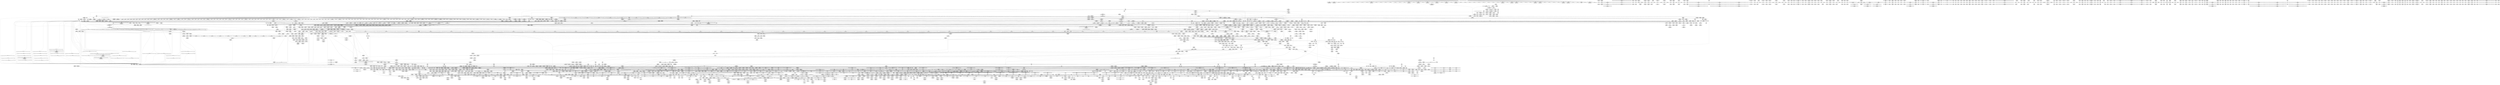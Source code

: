 digraph {
	CE0x49e8800 [shape=record,shape=Mrecord,label="{CE0x49e8800|rcu_lock_release:tmp1|*SummSource*}"]
	CE0x6f96be0 [shape=record,shape=Mrecord,label="{CE0x6f96be0|tomoyo_get_mode:conv15|security/tomoyo/util.c,987}"]
	CE0x3b8bd30 [shape=record,shape=Mrecord,label="{CE0x3b8bd30|tomoyo_domain:tmp15|security/tomoyo/common.h,1205|*SummSink*}"]
	CE0x58e8fa0 [shape=record,shape=Mrecord,label="{CE0x58e8fa0|tomoyo_const_part_length:return|*SummSource*}"]
	CE0x59ad060 [shape=record,shape=Mrecord,label="{CE0x59ad060|GLOBAL:__llvm_gcov_ctr54147|Global_var:__llvm_gcov_ctr54147|*SummSink*}"]
	CE0x47d2360 [shape=record,shape=Mrecord,label="{CE0x47d2360|i64*_getelementptr_inbounds_(_2_x_i64_,_2_x_i64_*___llvm_gcov_ctr21,_i64_0,_i64_1)|*Constant*|*SummSource*}"]
	CE0x3c21a50 [shape=record,shape=Mrecord,label="{CE0x3c21a50|tomoyo_path_perm:call4|security/tomoyo/file.c,804}"]
	CE0x3b53610 [shape=record,shape=Mrecord,label="{CE0x3b53610|tomoyo_domain:tmp}"]
	CE0x7078b70 [shape=record,shape=Mrecord,label="{CE0x7078b70|tomoyo_audit_path_log:r|Function::tomoyo_audit_path_log&Arg::r::}"]
	CE0x48981f0 [shape=record,shape=Mrecord,label="{CE0x48981f0|_call_void_srcu_read_unlock(%struct.srcu_struct*_tomoyo_ss,_i32_%idx)_#9,_!dbg_!38903|security/tomoyo/common.h,1109|*SummSink*}"]
	CE0x7049bc0 [shape=record,shape=Mrecord,label="{CE0x7049bc0|tomoyo_path_perm:tmp38|security/tomoyo/file.c,822|*SummSink*}"]
	CE0x57bfb80 [shape=record,shape=Mrecord,label="{CE0x57bfb80|128:_i8*,_1208:_%struct.file*,_:_CMRE_136,144_|*MultipleSource*|security/tomoyo/common.h,1205|security/tomoyo/common.h,1205}"]
	CE0x57f5d80 [shape=record,shape=Mrecord,label="{CE0x57f5d80|tomoyo_domain:tmp1}"]
	CE0x596ed10 [shape=record,shape=Mrecord,label="{CE0x596ed10|tomoyo_get_mode:idxprom3|security/tomoyo/util.c,983|*SummSource*}"]
	CE0x5b2d0b0 [shape=record,shape=Mrecord,label="{CE0x5b2d0b0|tomoyo_path_perm:tobool|security/tomoyo/file.c,814|*SummSink*}"]
	CE0x6fca310 [shape=record,shape=Mrecord,label="{CE0x6fca310|_ret_i32_%retval.0,_!dbg_!38942|security/tomoyo/file.c,575}"]
	CE0x55452e0 [shape=record,shape=Mrecord,label="{CE0x55452e0|i8*_null|*Constant*}"]
	CE0x7236ca0 [shape=record,shape=Mrecord,label="{CE0x7236ca0|tomoyo_path_permission:retval.0|*SummSource*}"]
	CE0x3a16c30 [shape=record,shape=Mrecord,label="{CE0x3a16c30|_call_void_lockdep_rcu_suspicious(i8*_getelementptr_inbounds_(_25_x_i8_,_25_x_i8_*_.str12,_i32_0,_i32_0),_i32_1205,_i8*_getelementptr_inbounds_(_45_x_i8_,_45_x_i8_*_.str13,_i32_0,_i32_0))_#9,_!dbg_!38917|security/tomoyo/common.h,1205}"]
	CE0x588c5a0 [shape=record,shape=Mrecord,label="{CE0x588c5a0|tomoyo_get_mode:tmp22|security/tomoyo/util.c,986}"]
	CE0x59580a0 [shape=record,shape=Mrecord,label="{CE0x59580a0|tomoyo_path_perm:if.then13}"]
	CE0x57fd220 [shape=record,shape=Mrecord,label="{CE0x57fd220|tomoyo_add_slash:bb|*SummSink*}"]
	CE0x483b3b0 [shape=record,shape=Mrecord,label="{CE0x483b3b0|tomoyo_get_mode:tmp5|security/tomoyo/util.c,978|*SummSink*}"]
	CE0x709f020 [shape=record,shape=Mrecord,label="{CE0x709f020|get_current:tmp2}"]
	CE0x57cec30 [shape=record,shape=Mrecord,label="{CE0x57cec30|tomoyo_fill_path_info:call|security/tomoyo/util.c,664|*SummSource*}"]
	CE0x485a9a0 [shape=record,shape=Mrecord,label="{CE0x485a9a0|tomoyo_const_part_length:conv|security/tomoyo/util.c,626|*SummSource*}"]
	CE0x49b2380 [shape=record,shape=Mrecord,label="{CE0x49b2380|tomoyo_const_part_length:conv11|security/tomoyo/util.c,641|*SummSink*}"]
	CE0x47f03b0 [shape=record,shape=Mrecord,label="{CE0x47f03b0|i8*_null|*Constant*|*SummSink*}"]
	CE0x6f64520 [shape=record,shape=Mrecord,label="{CE0x6f64520|tomoyo_path_perm:call16|security/tomoyo/file.c,820}"]
	CE0x55f55c0 [shape=record,shape=Mrecord,label="{CE0x55f55c0|tomoyo_path_perm:error.0}"]
	CE0x59af840 [shape=record,shape=Mrecord,label="{CE0x59af840|tomoyo_init_request_info:tmp7|security/tomoyo/util.c,1005}"]
	CE0x55bd480 [shape=record,shape=Mrecord,label="{CE0x55bd480|tomoyo_read_lock:tmp|*SummSource*}"]
	CE0x7098940 [shape=record,shape=Mrecord,label="{CE0x7098940|i64_7|*Constant*|*SummSink*}"]
	CE0x48008e0 [shape=record,shape=Mrecord,label="{CE0x48008e0|tomoyo_domain:tobool|security/tomoyo/common.h,1205|*SummSink*}"]
	CE0x58567e0 [shape=record,shape=Mrecord,label="{CE0x58567e0|0:_%struct.tomoyo_obj_info*,_16:_%struct.tomoyo_domain_info*,_24:_%struct.tomoyo_path_info*,_40:_i8,_72:_i8,_75:_i8,_76:_i8,_77:_i8,_:_SCMRE_29,30_}"]
	CE0x5827d20 [shape=record,shape=Mrecord,label="{CE0x5827d20|tomoyo_const_part_length:retval.0}"]
	CE0x47f0490 [shape=record,shape=Mrecord,label="{CE0x47f0490|tomoyo_path_perm:target|Function::tomoyo_path_perm&Arg::target::}"]
	CE0x6f628d0 [shape=record,shape=Mrecord,label="{CE0x6f628d0|tomoyo_get_realpath:tmp12|security/tomoyo/file.c,156}"]
	CE0x6efeb40 [shape=record,shape=Mrecord,label="{CE0x6efeb40|GLOBAL:tomoyo_fill_path_info|*Constant*|*SummSource*}"]
	CE0x54f1a50 [shape=record,shape=Mrecord,label="{CE0x54f1a50|128:_i8*,_1208:_%struct.file*,_:_CMRE_64,72_|*MultipleSource*|security/tomoyo/common.h,1205|security/tomoyo/common.h,1205}"]
	CE0x3c21c90 [shape=record,shape=Mrecord,label="{CE0x3c21c90|GLOBAL:tomoyo_get_realpath|*Constant*|*SummSource*}"]
	CE0x6f78670 [shape=record,shape=Mrecord,label="{CE0x6f78670|tomoyo_fill_path_info:tmp9|security/tomoyo/util.c,667}"]
	CE0x3afc7e0 [shape=record,shape=Mrecord,label="{CE0x3afc7e0|tomoyo_path_perm:tmp11|security/tomoyo/file.c,797|*SummSink*}"]
	CE0x48793b0 [shape=record,shape=Mrecord,label="{CE0x48793b0|tomoyo_domain:tmp12|security/tomoyo/common.h,1205|*SummSink*}"]
	CE0x4744af0 [shape=record,shape=Mrecord,label="{CE0x4744af0|tomoyo_const_part_length:tmp8|security/tomoyo/util.c,626|*SummSink*}"]
	CE0x5772e40 [shape=record,shape=Mrecord,label="{CE0x5772e40|__llvm_gcov_indirect_counter_increment114:tmp|*SummSource*}"]
	CE0x58f6270 [shape=record,shape=Mrecord,label="{CE0x58f6270|__llvm_gcov_indirect_counter_increment:tmp1|*SummSource*}"]
	CE0x596ee60 [shape=record,shape=Mrecord,label="{CE0x596ee60|tomoyo_get_mode:idxprom3|security/tomoyo/util.c,983|*SummSink*}"]
	CE0x4823370 [shape=record,shape=Mrecord,label="{CE0x4823370|GLOBAL:tomoyo_init_request_info|*Constant*}"]
	CE0x4724310 [shape=record,shape=Mrecord,label="{CE0x4724310|i64*_getelementptr_inbounds_(_6_x_i64_,_6_x_i64_*___llvm_gcov_ctr25,_i64_0,_i64_0)|*Constant*|*SummSink*}"]
	CE0x3ae3f30 [shape=record,shape=Mrecord,label="{CE0x3ae3f30|__llvm_gcov_indirect_counter_increment114:counters|Function::__llvm_gcov_indirect_counter_increment114&Arg::counters::|*SummSink*}"]
	CE0x706d860 [shape=record,shape=Mrecord,label="{CE0x706d860|__llvm_gcov_indirect_counter_increment114:tmp3|*SummSource*}"]
	CE0x5b00eb0 [shape=record,shape=Mrecord,label="{CE0x5b00eb0|VOIDTB_TE:_CE_222,223_}"]
	CE0x5599c00 [shape=record,shape=Mrecord,label="{CE0x5599c00|tomoyo_path_perm:tmp50|security/tomoyo/file.c,829}"]
	CE0x5a9a630 [shape=record,shape=Mrecord,label="{CE0x5a9a630|tomoyo_get_mode:entry|*SummSource*}"]
	CE0x48439b0 [shape=record,shape=Mrecord,label="{CE0x48439b0|tomoyo_path_perm:arrayidx|security/tomoyo/file.c,797|*SummSource*}"]
	CE0x4731860 [shape=record,shape=Mrecord,label="{CE0x4731860|tomoyo_path_permission:profile|security/tomoyo/file.c,564|*SummSource*}"]
	CE0x5b15320 [shape=record,shape=Mrecord,label="{CE0x5b15320|tomoyo_const_part_length:while.cond|*SummSource*}"]
	CE0x6531720 [shape=record,shape=Mrecord,label="{CE0x6531720|tomoyo_fill_path_info:land.end|*SummSource*}"]
	CE0x59e4d50 [shape=record,shape=Mrecord,label="{CE0x59e4d50|srcu_read_lock:tmp3|*SummSink*}"]
	CE0x56725e0 [shape=record,shape=Mrecord,label="{CE0x56725e0|tomoyo_path_perm:if.then5|*SummSink*}"]
	CE0x485ad30 [shape=record,shape=Mrecord,label="{CE0x485ad30|i64_5|*Constant*}"]
	CE0x57f5df0 [shape=record,shape=Mrecord,label="{CE0x57f5df0|tomoyo_domain:tmp1|*SummSource*}"]
	CE0x48a3010 [shape=record,shape=Mrecord,label="{CE0x48a3010|tomoyo_const_part_length:tmp45|security/tomoyo/util.c,645}"]
	CE0x58d7a80 [shape=record,shape=Mrecord,label="{CE0x58d7a80|rcu_lock_acquire:tmp7|*SummSource*}"]
	CE0x5656940 [shape=record,shape=Mrecord,label="{CE0x5656940|tomoyo_path_permission:tmp11|security/tomoyo/file.c,565|*SummSink*}"]
	CE0x3a8ded0 [shape=record,shape=Mrecord,label="{CE0x3a8ded0|tomoyo_path_permission:profile|security/tomoyo/file.c,564}"]
	CE0x4698b70 [shape=record,shape=Mrecord,label="{CE0x4698b70|tomoyo_audit_path_log:filename|security/tomoyo/file.c,169}"]
	CE0x3bfbb90 [shape=record,shape=Mrecord,label="{CE0x3bfbb90|tomoyo_inode_getattr:tmp|*SummSource*}"]
	CE0x55611e0 [shape=record,shape=Mrecord,label="{CE0x55611e0|i64*_getelementptr_inbounds_(_31_x_i64_,_31_x_i64_*___llvm_gcov_ctr43150,_i64_0,_i64_27)|*Constant*}"]
	CE0x5a36110 [shape=record,shape=Mrecord,label="{CE0x5a36110|i64*_getelementptr_inbounds_(_5_x_i64_,_5_x_i64_*___llvm_gcov_ctr32134,_i64_0,_i64_0)|*Constant*|*SummSource*}"]
	CE0x5a0e2d0 [shape=record,shape=Mrecord,label="{CE0x5a0e2d0|GLOBAL:rcu_lock_release|*Constant*|*SummSink*}"]
	CE0x5552cc0 [shape=record,shape=Mrecord,label="{CE0x5552cc0|0:_i8,_array:_GCRE_tomoyo_index2category_constant_39_x_i8_c_00_00_00_00_00_00_00_00_00_00_00_00_00_00_00_00_00_00_00_00_00_00_00_01_01_01_01_01_01_01_01_01_01_01_01_01_01_01_02_,_align_16:_elem_23::|security/tomoyo/util.c,983}"]
	CE0x595f1d0 [shape=record,shape=Mrecord,label="{CE0x595f1d0|_call_void_mcount()_#3}"]
	CE0x4843ba0 [shape=record,shape=Mrecord,label="{CE0x4843ba0|tomoyo_path_perm:arrayidx|security/tomoyo/file.c,797|*SummSink*}"]
	CE0x5a36230 [shape=record,shape=Mrecord,label="{CE0x5a36230|tomoyo_fill_path_info:conv3|security/tomoyo/util.c,666|*SummSink*}"]
	CE0x597e570 [shape=record,shape=Mrecord,label="{CE0x597e570|_ret_%struct.task_struct*_%tmp4,_!dbg_!38905|./arch/x86/include/asm/current.h,14}"]
	CE0x4822f60 [shape=record,shape=Mrecord,label="{CE0x4822f60|tomoyo_init_request_info:entry|*SummSink*}"]
	CE0x6528b50 [shape=record,shape=Mrecord,label="{CE0x6528b50|tomoyo_path_perm:mode|security/tomoyo/file.c,800}"]
	CE0x70ca890 [shape=record,shape=Mrecord,label="{CE0x70ca890|i64*_getelementptr_inbounds_(_6_x_i64_,_6_x_i64_*___llvm_gcov_ctr26,_i64_0,_i64_0)|*Constant*}"]
	CE0x3be6120 [shape=record,shape=Mrecord,label="{CE0x3be6120|tomoyo_const_part_length:tmp25|security/tomoyo/util.c,641|*SummSource*}"]
	CE0x3c1bd90 [shape=record,shape=Mrecord,label="{CE0x3c1bd90|i32_2|*Constant*|*SummSource*}"]
	CE0x3bfbd20 [shape=record,shape=Mrecord,label="{CE0x3bfbd20|COLLAPSED:_GCMRE___llvm_gcov_ctr39190_internal_global_2_x_i64_zeroinitializer:_elem_0:default:}"]
	CE0x59ad200 [shape=record,shape=Mrecord,label="{CE0x59ad200|tomoyo_domain:tmp5|security/tomoyo/common.h,1205|*SummSource*}"]
	CE0x5621550 [shape=record,shape=Mrecord,label="{CE0x5621550|tomoyo_init_request_info:mode5|security/tomoyo/util.c,1011|*SummSink*}"]
	CE0x55ee7e0 [shape=record,shape=Mrecord,label="{CE0x55ee7e0|tomoyo_path_perm:tmp39|security/tomoyo/file.c,821|*SummSource*}"]
	CE0x596f3c0 [shape=record,shape=Mrecord,label="{CE0x596f3c0|tomoyo_path_permission:cmp|security/tomoyo/file.c,565|*SummSource*}"]
	CE0x49e8720 [shape=record,shape=Mrecord,label="{CE0x49e8720|i64_1|*Constant*}"]
	CE0x5928af0 [shape=record,shape=Mrecord,label="{CE0x5928af0|tomoyo_read_lock:tmp3|*SummSink*}"]
	CE0x5968750 [shape=record,shape=Mrecord,label="{CE0x5968750|tomoyo_domain:tmp3|*SummSink*}"]
	CE0x552ce10 [shape=record,shape=Mrecord,label="{CE0x552ce10|128:_i8*,_1208:_%struct.file*,_:_CMRE_30,31_}"]
	CE0x3d3a440 [shape=record,shape=Mrecord,label="{CE0x3d3a440|tomoyo_fill_path_info:land.end|*SummSink*}"]
	CE0x549c980 [shape=record,shape=Mrecord,label="{CE0x549c980|tomoyo_get_mode:conv5|security/tomoyo/util.c,983|*SummSource*}"]
	CE0x72538a0 [shape=record,shape=Mrecord,label="{CE0x72538a0|tomoyo_const_part_length:tmp24|security/tomoyo/util.c,640}"]
	CE0x725d4b0 [shape=record,shape=Mrecord,label="{CE0x725d4b0|i8_5|*Constant*}"]
	CE0x5b00af0 [shape=record,shape=Mrecord,label="{CE0x5b00af0|VOIDTB_TE:_CE_72,80_|Function::tomoyo_inode_getattr&Arg::dentry::}"]
	CE0x49f21d0 [shape=record,shape=Mrecord,label="{CE0x49f21d0|GLOBAL:tomoyo_domain|*Constant*|*SummSink*}"]
	CE0x4732340 [shape=record,shape=Mrecord,label="{CE0x4732340|tomoyo_fill_path_info:arrayidx|security/tomoyo/util.c,667|*SummSink*}"]
	CE0x5899c10 [shape=record,shape=Mrecord,label="{CE0x5899c10|rcu_lock_release:tmp4|include/linux/rcupdate.h,423|*SummSource*}"]
	CE0x48b3370 [shape=record,shape=Mrecord,label="{CE0x48b3370|i64*_getelementptr_inbounds_(_25_x_i64_,_25_x_i64_*___llvm_gcov_ctr11,_i64_0,_i64_24)|*Constant*}"]
	CE0x39fbf80 [shape=record,shape=Mrecord,label="{CE0x39fbf80|tomoyo_fill_path_info:cmp8|security/tomoyo/util.c,668}"]
	CE0x6f75ec0 [shape=record,shape=Mrecord,label="{CE0x6f75ec0|i32_0|*Constant*}"]
	CE0x6545a30 [shape=record,shape=Mrecord,label="{CE0x6545a30|tomoyo_get_mode:config|security/tomoyo/util.c,981|*SummSink*}"]
	CE0x3b1cbd0 [shape=record,shape=Mrecord,label="{CE0x3b1cbd0|_ret_void|*SummSink*}"]
	CE0x6f42550 [shape=record,shape=Mrecord,label="{CE0x6f42550|tomoyo_get_mode:tmp6|security/tomoyo/util.c,978}"]
	CE0x3b94b90 [shape=record,shape=Mrecord,label="{CE0x3b94b90|tomoyo_inode_getattr:dentry|Function::tomoyo_inode_getattr&Arg::dentry::|*SummSink*}"]
	CE0x55bd410 [shape=record,shape=Mrecord,label="{CE0x55bd410|COLLAPSED:_GCMRE___llvm_gcov_ctr22_internal_global_2_x_i64_zeroinitializer:_elem_0:default:}"]
	CE0x3be1230 [shape=record,shape=Mrecord,label="{CE0x3be1230|tomoyo_const_part_length:tmp9|security/tomoyo/util.c,626}"]
	CE0x59e5580 [shape=record,shape=Mrecord,label="{CE0x59e5580|tomoyo_path_permission:tmp7|*LoadInst*|security/tomoyo/file.c,565}"]
	CE0x6fa7780 [shape=record,shape=Mrecord,label="{CE0x6fa7780|tomoyo_path_perm:tmp1|*SummSink*}"]
	CE0x6f78fd0 [shape=record,shape=Mrecord,label="{CE0x6f78fd0|__llvm_gcov_indirect_counter_increment114:bb4}"]
	CE0x6fca1a0 [shape=record,shape=Mrecord,label="{CE0x6fca1a0|tomoyo_path_permission:filename|Function::tomoyo_path_permission&Arg::filename::|*SummSink*}"]
	CE0x3b79c30 [shape=record,shape=Mrecord,label="{CE0x3b79c30|tomoyo_domain:do.end|*SummSource*}"]
	CE0x46f51d0 [shape=record,shape=Mrecord,label="{CE0x46f51d0|tomoyo_path_perm:tmp43|security/tomoyo/file.c,826|*SummSink*}"]
	CE0x47f70e0 [shape=record,shape=Mrecord,label="{CE0x47f70e0|tomoyo_path_perm:tmp47|security/tomoyo/file.c,827}"]
	CE0x59681d0 [shape=record,shape=Mrecord,label="{CE0x59681d0|i64*_getelementptr_inbounds_(_2_x_i64_,_2_x_i64_*___llvm_gcov_ctr23,_i64_0,_i64_1)|*Constant*}"]
	CE0x4969f10 [shape=record,shape=Mrecord,label="{CE0x4969f10|tomoyo_fill_path_info:sub|security/tomoyo/util.c,667}"]
	CE0x483d2e0 [shape=record,shape=Mrecord,label="{CE0x483d2e0|__llvm_gcov_indirect_counter_increment:counters|Function::__llvm_gcov_indirect_counter_increment&Arg::counters::}"]
	CE0x39031c0 [shape=record,shape=Mrecord,label="{CE0x39031c0|tomoyo_domain:tmp14|security/tomoyo/common.h,1205|*SummSource*}"]
	CE0x3cda780 [shape=record,shape=Mrecord,label="{CE0x3cda780|tomoyo_path_perm:path1|security/tomoyo/file.c,788|*SummSink*}"]
	CE0x4925760 [shape=record,shape=Mrecord,label="{CE0x4925760|i64_19|*Constant*}"]
	CE0x49264f0 [shape=record,shape=Mrecord,label="{CE0x49264f0|tomoyo_get_realpath:tmp3|security/tomoyo/file.c,151|*SummSource*}"]
	CE0x583c2b0 [shape=record,shape=Mrecord,label="{CE0x583c2b0|tomoyo_path_perm:tmp12|security/tomoyo/file.c,799|*SummSink*}"]
	CE0x6f31110 [shape=record,shape=Mrecord,label="{CE0x6f31110|__llvm_gcov_indirect_counter_increment:counter}"]
	CE0x46822c0 [shape=record,shape=Mrecord,label="{CE0x46822c0|i8*_null|*Constant*}"]
	CE0x5b200f0 [shape=record,shape=Mrecord,label="{CE0x5b200f0|_call_void_mcount()_#3}"]
	CE0x3c69320 [shape=record,shape=Mrecord,label="{CE0x3c69320|tomoyo_get_mode:and|security/tomoyo/util.c,987|*SummSink*}"]
	CE0x71db140 [shape=record,shape=Mrecord,label="{CE0x71db140|tomoyo_get_mode:tmp14|security/tomoyo/util.c,983|*SummSource*}"]
	CE0x594c0c0 [shape=record,shape=Mrecord,label="{CE0x594c0c0|tomoyo_init_request_info:domain.addr.0}"]
	CE0x701ae90 [shape=record,shape=Mrecord,label="{CE0x701ae90|tomoyo_fill_path_info:sub|security/tomoyo/util.c,667}"]
	CE0x3af6260 [shape=record,shape=Mrecord,label="{CE0x3af6260|tomoyo_get_mode:tmp26|security/tomoyo/util.c,987|*SummSink*}"]
	CE0x70d09a0 [shape=record,shape=Mrecord,label="{CE0x70d09a0|tomoyo_fill_path_info:tmp1}"]
	CE0x724c1d0 [shape=record,shape=Mrecord,label="{CE0x724c1d0|tomoyo_read_unlock:idx|Function::tomoyo_read_unlock&Arg::idx::|*SummSink*}"]
	CE0x3ccbc20 [shape=record,shape=Mrecord,label="{CE0x3ccbc20|tomoyo_path_perm:tmp42|security/tomoyo/file.c,826|*SummSink*}"]
	CE0x55cdeb0 [shape=record,shape=Mrecord,label="{CE0x55cdeb0|i64*_getelementptr_inbounds_(_2_x_i64_,_2_x_i64_*___llvm_gcov_ctr21,_i64_0,_i64_0)|*Constant*|*SummSink*}"]
	CE0x55ee700 [shape=record,shape=Mrecord,label="{CE0x55ee700|i32_-12|*Constant*}"]
	CE0x71ee3f0 [shape=record,shape=Mrecord,label="{CE0x71ee3f0|tomoyo_path_permission:tmp23|security/tomoyo/file.c,574}"]
	CE0x5728560 [shape=record,shape=Mrecord,label="{CE0x5728560|tomoyo_const_part_length:incdec.ptr|security/tomoyo/util.c,626|*SummSink*}"]
	CE0x486d040 [shape=record,shape=Mrecord,label="{CE0x486d040|tomoyo_get_mode:idxprom6|security/tomoyo/util.c,983}"]
	CE0x477d610 [shape=record,shape=Mrecord,label="{CE0x477d610|tomoyo_const_part_length:if.end18|*SummSink*}"]
	CE0x6ee6010 [shape=record,shape=Mrecord,label="{CE0x6ee6010|GLOBAL:tomoyo_path_keyword|Global_var:tomoyo_path_keyword|*SummSource*}"]
	CE0x7098400 [shape=record,shape=Mrecord,label="{CE0x7098400|tomoyo_path_permission:cmp10|security/tomoyo/file.c,573}"]
	CE0x596ebb0 [shape=record,shape=Mrecord,label="{CE0x596ebb0|tomoyo_get_mode:idxprom3|security/tomoyo/util.c,983}"]
	CE0x4950a20 [shape=record,shape=Mrecord,label="{CE0x4950a20|tomoyo_add_slash:tobool|security/tomoyo/file.c,131|*SummSource*}"]
	CE0x560b610 [shape=record,shape=Mrecord,label="{CE0x560b610|tomoyo_const_part_length:cmp21|security/tomoyo/util.c,644|*SummSource*}"]
	CE0x5728420 [shape=record,shape=Mrecord,label="{CE0x5728420|tomoyo_const_part_length:incdec.ptr|security/tomoyo/util.c,626|*SummSource*}"]
	CE0x5699870 [shape=record,shape=Mrecord,label="{CE0x5699870|i64*_getelementptr_inbounds_(_6_x_i64_,_6_x_i64_*___llvm_gcov_ctr26,_i64_0,_i64_0)|*Constant*|*SummSource*}"]
	CE0x4841f40 [shape=record,shape=Mrecord,label="{CE0x4841f40|i64_3|*Constant*}"]
	CE0x706dcb0 [shape=record,shape=Mrecord,label="{CE0x706dcb0|rcu_lock_acquire:tmp|*SummSink*}"]
	CE0x56c7fe0 [shape=record,shape=Mrecord,label="{CE0x56c7fe0|tomoyo_get_mode:tmp8|security/tomoyo/util.c,979|*SummSink*}"]
	CE0x470e700 [shape=record,shape=Mrecord,label="{CE0x470e700|tomoyo_const_part_length:tmp17|security/tomoyo/util.c,627|*SummSource*}"]
	CE0x59062d0 [shape=record,shape=Mrecord,label="{CE0x59062d0|tomoyo_const_part_length:conv|security/tomoyo/util.c,626|*SummSink*}"]
	CE0x3d18e30 [shape=record,shape=Mrecord,label="{CE0x3d18e30|tomoyo_fill_path_info:tmp2|*LoadInst*|security/tomoyo/util.c,663|*SummSink*}"]
	CE0x564f660 [shape=record,shape=Mrecord,label="{CE0x564f660|tomoyo_domain:land.lhs.true2}"]
	CE0x6545900 [shape=record,shape=Mrecord,label="{CE0x6545900|tomoyo_get_mode:tmp9|security/tomoyo/util.c,981}"]
	CE0x56f1560 [shape=record,shape=Mrecord,label="{CE0x56f1560|tomoyo_const_part_length:tmp50|security/tomoyo/util.c,651}"]
	CE0x70c9c90 [shape=record,shape=Mrecord,label="{CE0x70c9c90|tomoyo_read_unlock:tmp1|*SummSource*}"]
	CE0x482aad0 [shape=record,shape=Mrecord,label="{CE0x482aad0|tomoyo_path_permission:if.end|*SummSink*}"]
	CE0x6fdc640 [shape=record,shape=Mrecord,label="{CE0x6fdc640|tomoyo_fill_path_info:land.rhs|*SummSource*}"]
	CE0x3cf4740 [shape=record,shape=Mrecord,label="{CE0x3cf4740|tomoyo_path_perm:idxprom|security/tomoyo/file.c,797|*SummSink*}"]
	CE0x6544b80 [shape=record,shape=Mrecord,label="{CE0x6544b80|tomoyo_get_mode:if.then13|*SummSource*}"]
	CE0x49515f0 [shape=record,shape=Mrecord,label="{CE0x49515f0|tomoyo_get_realpath:if.then}"]
	CE0x5708cc0 [shape=record,shape=Mrecord,label="{CE0x5708cc0|tomoyo_init_request_info:conv6|security/tomoyo/util.c,1011|*SummSource*}"]
	CE0x57fc550 [shape=record,shape=Mrecord,label="{CE0x57fc550|tomoyo_fill_path_info:tmp3|security/tomoyo/util.c,667|*SummSource*}"]
	CE0x56efa30 [shape=record,shape=Mrecord,label="{CE0x56efa30|tomoyo_domain:tmp20|security/tomoyo/common.h,1205}"]
	CE0x6f95690 [shape=record,shape=Mrecord,label="{CE0x6f95690|tomoyo_inode_getattr:entry}"]
	CE0x552cf50 [shape=record,shape=Mrecord,label="{CE0x552cf50|128:_i8*,_1208:_%struct.file*,_:_CMRE_31,32_}"]
	CE0x59bd6d0 [shape=record,shape=Mrecord,label="{CE0x59bd6d0|__llvm_gcov_indirect_counter_increment:tmp2}"]
	CE0x5907150 [shape=record,shape=Mrecord,label="{CE0x5907150|i64*_getelementptr_inbounds_(_31_x_i64_,_31_x_i64_*___llvm_gcov_ctr43150,_i64_0,_i64_21)|*Constant*|*SummSource*}"]
	CE0x3ceaa30 [shape=record,shape=Mrecord,label="{CE0x3ceaa30|srcu_read_lock:dep_map|include/linux/srcu.h,222}"]
	CE0x592d900 [shape=record,shape=Mrecord,label="{CE0x592d900|get_current:bb}"]
	CE0x54f0f10 [shape=record,shape=Mrecord,label="{CE0x54f0f10|128:_i8*,_1208:_%struct.file*,_:_CMRE_45,46_}"]
	CE0x588a340 [shape=record,shape=Mrecord,label="{CE0x588a340|rcu_lock_release:tmp6|*SummSink*}"]
	CE0x48b3260 [shape=record,shape=Mrecord,label="{CE0x48b3260|tomoyo_path_perm:retval.0|*SummSink*}"]
	CE0x59d8e60 [shape=record,shape=Mrecord,label="{CE0x59d8e60|i64_ptrtoint_(i8*_blockaddress(_rcu_lock_acquire,_%__here)_to_i64)|*Constant*|*SummSource*}"]
	CE0x55bf510 [shape=record,shape=Mrecord,label="{CE0x55bf510|tomoyo_path_perm:frombool|security/tomoyo/file.c,800|*SummSource*}"]
	CE0x4a35e70 [shape=record,shape=Mrecord,label="{CE0x4a35e70|GLOBAL:tomoyo_fill_path_info|*Constant*}"]
	CE0x5579690 [shape=record,shape=Mrecord,label="{CE0x5579690|tomoyo_domain:tmp3}"]
	CE0x5b00c10 [shape=record,shape=Mrecord,label="{CE0x5b00c10|VOIDTB_TE:_CE_80,88_|Function::tomoyo_inode_getattr&Arg::dentry::}"]
	CE0x3cdaaa0 [shape=record,shape=Mrecord,label="{CE0x3cdaaa0|tomoyo_path_perm:tmp5|security/tomoyo/file.c,789|*SummSource*}"]
	CE0x482a580 [shape=record,shape=Mrecord,label="{CE0x482a580|tomoyo_path_permission:filename5|security/tomoyo/file.c,568|*SummSource*}"]
	CE0x6fab620 [shape=record,shape=Mrecord,label="{CE0x6fab620|_call_void_mcount()_#3|*SummSource*}"]
	CE0x593e9f0 [shape=record,shape=Mrecord,label="{CE0x593e9f0|VOIDTB_TE:_CE_203,204_}"]
	CE0x3c91ac0 [shape=record,shape=Mrecord,label="{CE0x3c91ac0|srcu_read_unlock:tmp2|*SummSource*}"]
	CE0x6f742e0 [shape=record,shape=Mrecord,label="{CE0x6f742e0|tomoyo_fill_path_info:cmp|security/tomoyo/util.c,667}"]
	CE0x4721170 [shape=record,shape=Mrecord,label="{CE0x4721170|tomoyo_path_perm:tmp17|security/tomoyo/file.c,804|*SummSink*}"]
	CE0x5579320 [shape=record,shape=Mrecord,label="{CE0x5579320|tomoyo_domain:tmp2|*SummSource*}"]
	CE0x4823540 [shape=record,shape=Mrecord,label="{CE0x4823540|_ret_i32_%retval.0,_!dbg_!38973|security/tomoyo/file.c,829|*SummSink*}"]
	CE0x3ae3e50 [shape=record,shape=Mrecord,label="{CE0x3ae3e50|i64**_getelementptr_inbounds_(_3_x_i64*_,_3_x_i64*_*___llvm_gcda_edge_table44,_i64_0,_i64_1)|*Constant*|*SummSource*}"]
	CE0x55d74f0 [shape=record,shape=Mrecord,label="{CE0x55d74f0|VOIDTB_TE:_CE_185,186_}"]
	CE0x595cca0 [shape=record,shape=Mrecord,label="{CE0x595cca0|i64*_getelementptr_inbounds_(_2_x_i64_,_2_x_i64_*___llvm_gcov_ctr23,_i64_0,_i64_1)|*Constant*|*SummSink*}"]
	CE0x5a9aa70 [shape=record,shape=Mrecord,label="{CE0x5a9aa70|tomoyo_get_mode:index|Function::tomoyo_get_mode&Arg::index::}"]
	CE0x71e46d0 [shape=record,shape=Mrecord,label="{CE0x71e46d0|tomoyo_read_unlock:entry|*SummSink*}"]
	CE0x3c01f60 [shape=record,shape=Mrecord,label="{CE0x3c01f60|srcu_read_unlock:tmp1|*SummSink*}"]
	CE0x5a87620 [shape=record,shape=Mrecord,label="{CE0x5a87620|0:_i8,_array:_GCRE_tomoyo_index2category_constant_39_x_i8_c_00_00_00_00_00_00_00_00_00_00_00_00_00_00_00_00_00_00_00_00_00_00_00_01_01_01_01_01_01_01_01_01_01_01_01_01_01_01_02_,_align_16:_elem_32::|security/tomoyo/util.c,983}"]
	CE0x6fe7980 [shape=record,shape=Mrecord,label="{CE0x6fe7980|tomoyo_path_perm:conv17|security/tomoyo/file.c,821|*SummSink*}"]
	CE0x5a9a6a0 [shape=record,shape=Mrecord,label="{CE0x5a9a6a0|tomoyo_get_mode:entry|*SummSink*}"]
	CE0x559ba80 [shape=record,shape=Mrecord,label="{CE0x559ba80|GLOBAL:tomoyo_realpath_from_path|*Constant*|*SummSink*}"]
	CE0x3ab02e0 [shape=record,shape=Mrecord,label="{CE0x3ab02e0|tomoyo_fill_path_info:is_dir|security/tomoyo/util.c,667|*SummSink*}"]
	CE0x3b64a10 [shape=record,shape=Mrecord,label="{CE0x3b64a10|0:_i8,_array:_GCRE_tomoyo_index2category_constant_39_x_i8_c_00_00_00_00_00_00_00_00_00_00_00_00_00_00_00_00_00_00_00_00_00_00_00_01_01_01_01_01_01_01_01_01_01_01_01_01_01_01_02_,_align_16:_elem_14::|security/tomoyo/util.c,983}"]
	CE0x55abd10 [shape=record,shape=Mrecord,label="{CE0x55abd10|i32_47|*Constant*|*SummSource*}"]
	CE0x5544ed0 [shape=record,shape=Mrecord,label="{CE0x5544ed0|tomoyo_path_perm:frombool|security/tomoyo/file.c,800|*SummSink*}"]
	CE0x470eb70 [shape=record,shape=Mrecord,label="{CE0x470eb70|i64*_getelementptr_inbounds_(_4_x_i64_,_4_x_i64_*___llvm_gcov_ctr24,_i64_0,_i64_2)|*Constant*|*SummSink*}"]
	CE0x6f29f90 [shape=record,shape=Mrecord,label="{CE0x6f29f90|rcu_lock_release:entry|*SummSink*}"]
	CE0x39bbcc0 [shape=record,shape=Mrecord,label="{CE0x39bbcc0|tomoyo_const_part_length:if.then|*SummSink*}"]
	CE0x470f200 [shape=record,shape=Mrecord,label="{CE0x470f200|i32_2|*Constant*}"]
	CE0x59b6b50 [shape=record,shape=Mrecord,label="{CE0x59b6b50|tomoyo_path_perm:sw.epilog|*SummSource*}"]
	CE0x567b170 [shape=record,shape=Mrecord,label="{CE0x567b170|0:_%struct.tomoyo_obj_info*,_16:_%struct.tomoyo_domain_info*,_24:_%struct.tomoyo_path_info*,_40:_i8,_72:_i8,_75:_i8,_76:_i8,_77:_i8,_:_SCMRE_61,62_}"]
	CE0x7256ab0 [shape=record,shape=Mrecord,label="{CE0x7256ab0|tomoyo_const_part_length:tmp38|security/tomoyo/util.c,644}"]
	CE0x6f79310 [shape=record,shape=Mrecord,label="{CE0x6f79310|_call_void_mcount()_#3}"]
	CE0x6f789b0 [shape=record,shape=Mrecord,label="{CE0x6f789b0|tomoyo_fill_path_info:conv4|security/tomoyo/util.c,667}"]
	CE0x48d2480 [shape=record,shape=Mrecord,label="{CE0x48d2480|tomoyo_path_perm:tmp18|security/tomoyo/file.c,804}"]
	CE0x5a5f760 [shape=record,shape=Mrecord,label="{CE0x5a5f760|i32_10|*Constant*|*SummSource*}"]
	CE0x39d5cb0 [shape=record,shape=Mrecord,label="{CE0x39d5cb0|tomoyo_get_mode:return|*SummSource*}"]
	CE0x5a6f8b0 [shape=record,shape=Mrecord,label="{CE0x5a6f8b0|tomoyo_path_perm:cleanup}"]
	CE0x5ad4030 [shape=record,shape=Mrecord,label="{CE0x5ad4030|tomoyo_get_mode:conv|security/tomoyo/util.c,982}"]
	CE0x55aeb10 [shape=record,shape=Mrecord,label="{CE0x55aeb10|GLOBAL:lockdep_rcu_suspicious|*Constant*|*SummSource*}"]
	CE0x58994e0 [shape=record,shape=Mrecord,label="{CE0x58994e0|VOIDTB_TE:_CE_48,52_|Function::tomoyo_inode_getattr&Arg::dentry::}"]
	CE0x55ae0d0 [shape=record,shape=Mrecord,label="{CE0x55ae0d0|VOIDTB_TE:_CE_0,2048_|*MultipleSource*|security/tomoyo/util.c,1010|security/tomoyo/file.c,564|Function::tomoyo_get_mode&Arg::ns::}"]
	CE0x3af2730 [shape=record,shape=Mrecord,label="{CE0x3af2730|__llvm_gcov_indirect_counter_increment114:predecessor|Function::__llvm_gcov_indirect_counter_increment114&Arg::predecessor::|*SummSink*}"]
	CE0x580f2a0 [shape=record,shape=Mrecord,label="{CE0x580f2a0|tomoyo_const_part_length:entry|*SummSource*}"]
	CE0x58996a0 [shape=record,shape=Mrecord,label="{CE0x58996a0|VOIDTB_TE:_CE_88,96_|Function::tomoyo_inode_getattr&Arg::dentry::}"]
	CE0x484ae60 [shape=record,shape=Mrecord,label="{CE0x484ae60|tomoyo_path_perm:retval.0}"]
	CE0x5b22210 [shape=record,shape=Mrecord,label="{CE0x5b22210|tomoyo_get_realpath:tmp9|security/tomoyo/file.c,155}"]
	CE0x3a49ee0 [shape=record,shape=Mrecord,label="{CE0x3a49ee0|0:_i8,_array:_GCRE_tomoyo_index2category_constant_39_x_i8_c_00_00_00_00_00_00_00_00_00_00_00_00_00_00_00_00_00_00_00_00_00_00_00_01_01_01_01_01_01_01_01_01_01_01_01_01_01_01_02_,_align_16:_elem_19::|security/tomoyo/util.c,983}"]
	CE0x5b07a30 [shape=record,shape=Mrecord,label="{CE0x5b07a30|tomoyo_get_mode:if.then|*SummSource*}"]
	CE0x56bbd60 [shape=record,shape=Mrecord,label="{CE0x56bbd60|i64**_getelementptr_inbounds_(_3_x_i64*_,_3_x_i64*_*___llvm_gcda_edge_table44,_i64_0,_i64_0)|*Constant*|*SummSink*}"]
	CE0x6f86870 [shape=record,shape=Mrecord,label="{CE0x6f86870|tomoyo_fill_path_info:land.end}"]
	CE0x3af5ca0 [shape=record,shape=Mrecord,label="{CE0x3af5ca0|tomoyo_get_mode:tmp26|security/tomoyo/util.c,987}"]
	CE0x55363a0 [shape=record,shape=Mrecord,label="{CE0x55363a0|tomoyo_path_perm:if.end6|*SummSource*}"]
	CE0x3a77cc0 [shape=record,shape=Mrecord,label="{CE0x3a77cc0|tomoyo_get_mode:call|security/tomoyo/util.c,980}"]
	CE0x6f753c0 [shape=record,shape=Mrecord,label="{CE0x6f753c0|tomoyo_const_part_length:tmp28|security/tomoyo/util.c,641|*SummSink*}"]
	CE0x3b87350 [shape=record,shape=Mrecord,label="{CE0x3b87350|srcu_read_lock:bb}"]
	CE0x48522a0 [shape=record,shape=Mrecord,label="{CE0x48522a0|tomoyo_add_slash:name|security/tomoyo/file.c,136|*SummSource*}"]
	CE0x3ad9820 [shape=record,shape=Mrecord,label="{CE0x3ad9820|tomoyo_const_part_length:tmp18|security/tomoyo/util.c,627|*SummSink*}"]
	CE0x48db540 [shape=record,shape=Mrecord,label="{CE0x48db540|tomoyo_const_part_length:filename.addr.0|*SummSource*}"]
	CE0x59291e0 [shape=record,shape=Mrecord,label="{CE0x59291e0|tomoyo_init_request_info:tmp2|security/tomoyo/util.c,1003}"]
	CE0x58126b0 [shape=record,shape=Mrecord,label="{CE0x58126b0|tomoyo_get_mode:tmp2|security/tomoyo/util.c,978}"]
	CE0x6f2a210 [shape=record,shape=Mrecord,label="{CE0x6f2a210|rcu_lock_release:map|Function::rcu_lock_release&Arg::map::|*SummSource*}"]
	CE0x567b3d0 [shape=record,shape=Mrecord,label="{CE0x567b3d0|0:_%struct.tomoyo_obj_info*,_16:_%struct.tomoyo_domain_info*,_24:_%struct.tomoyo_path_info*,_40:_i8,_72:_i8,_75:_i8,_76:_i8,_77:_i8,_:_SCMRE_62,63_}"]
	CE0x6fcdf50 [shape=record,shape=Mrecord,label="{CE0x6fcdf50|get_current:tmp1|*SummSink*}"]
	CE0x4930b30 [shape=record,shape=Mrecord,label="{CE0x4930b30|0:_%struct.tomoyo_obj_info*,_16:_%struct.tomoyo_domain_info*,_24:_%struct.tomoyo_path_info*,_40:_i8,_72:_i8,_75:_i8,_76:_i8,_77:_i8,_:_SCMRE_76,77_|*MultipleSource*|security/tomoyo/file.c, 787|security/tomoyo/file.c,787|Function::tomoyo_init_request_info&Arg::r::|security/tomoyo/file.c,800}"]
	CE0x55abe20 [shape=record,shape=Mrecord,label="{CE0x55abe20|i32_47|*Constant*|*SummSink*}"]
	CE0x46e9800 [shape=record,shape=Mrecord,label="{CE0x46e9800|128:_i8*,_1208:_%struct.file*,_:_CMRE_34,35_}"]
	CE0x723b1d0 [shape=record,shape=Mrecord,label="{CE0x723b1d0|tomoyo_path_permission:tmp25|security/tomoyo/file.c,575}"]
	CE0x47d2510 [shape=record,shape=Mrecord,label="{CE0x47d2510|i64*_getelementptr_inbounds_(_2_x_i64_,_2_x_i64_*___llvm_gcov_ctr21,_i64_0,_i64_1)|*Constant*|*SummSink*}"]
	CE0x3b87600 [shape=record,shape=Mrecord,label="{CE0x3b87600|srcu_read_lock:bb|*SummSink*}"]
	CE0x4aaf410 [shape=record,shape=Mrecord,label="{CE0x4aaf410|tomoyo_path_permission:path7|security/tomoyo/file.c,569|*SummSink*}"]
	CE0x47e4340 [shape=record,shape=Mrecord,label="{CE0x47e4340|tomoyo_add_slash:tmp2|*LoadInst*|security/tomoyo/file.c,131|*SummSource*}"]
	CE0x5b14d50 [shape=record,shape=Mrecord,label="{CE0x5b14d50|_call_void___llvm_gcov_indirect_counter_increment114(i32*___llvm_gcov_global_state_pred45,_i64**_getelementptr_inbounds_(_3_x_i64*_,_3_x_i64*_*___llvm_gcda_edge_table44,_i64_0,_i64_1)),_!dbg_!38927|security/tomoyo/util.c,634|*SummSource*}"]
	CE0x3c01d20 [shape=record,shape=Mrecord,label="{CE0x3c01d20|i64_5|*Constant*}"]
	CE0x48bc310 [shape=record,shape=Mrecord,label="{CE0x48bc310|tomoyo_add_slash:buf|Function::tomoyo_add_slash&Arg::buf::|*SummSource*}"]
	CE0x3c020e0 [shape=record,shape=Mrecord,label="{CE0x3c020e0|i64*_getelementptr_inbounds_(_2_x_i64_,_2_x_i64_*___llvm_gcov_ctr32,_i64_0,_i64_1)|*Constant*|*SummSource*}"]
	CE0x58124a0 [shape=record,shape=Mrecord,label="{CE0x58124a0|tomoyo_const_part_length:tmp15|security/tomoyo/util.c,627|*SummSink*}"]
	CE0x5b2d4b0 [shape=record,shape=Mrecord,label="{CE0x5b2d4b0|i64_13|*Constant*|*SummSink*}"]
	CE0x7039eb0 [shape=record,shape=Mrecord,label="{CE0x7039eb0|tomoyo_audit_path_log:entry|*SummSource*}"]
	CE0x47c2af0 [shape=record,shape=Mrecord,label="{CE0x47c2af0|GLOBAL:__llvm_gcov_ctr43150|Global_var:__llvm_gcov_ctr43150|*SummSink*}"]
	CE0x48e70c0 [shape=record,shape=Mrecord,label="{CE0x48e70c0|tomoyo_path_perm:call|security/tomoyo/file.c,797}"]
	CE0x7034ff0 [shape=record,shape=Mrecord,label="{CE0x7034ff0|tomoyo_get_realpath:tmp4|security/tomoyo/file.c,151|*SummSource*}"]
	CE0x55ab480 [shape=record,shape=Mrecord,label="{CE0x55ab480|tomoyo_fill_path_info:tmp9|security/tomoyo/util.c,667|*SummSink*}"]
	CE0x5a90420 [shape=record,shape=Mrecord,label="{CE0x5a90420|tomoyo_init_request_info:tmp12|security/tomoyo/util.c,1010|*SummSource*}"]
	CE0x3ceabb0 [shape=record,shape=Mrecord,label="{CE0x3ceabb0|srcu_read_lock:dep_map|include/linux/srcu.h,222|*SummSink*}"]
	CE0x58d42b0 [shape=record,shape=Mrecord,label="{CE0x58d42b0|tomoyo_init_request_info:tmp11|security/tomoyo/util.c,1007|*SummSink*}"]
	CE0x716e7b0 [shape=record,shape=Mrecord,label="{CE0x716e7b0|_call_void_tomoyo_fill_path_info(%struct.tomoyo_path_info*_%buf)_#9,_!dbg_!38911|security/tomoyo/file.c,137|*SummSource*}"]
	CE0x5773540 [shape=record,shape=Mrecord,label="{CE0x5773540|tomoyo_path_perm:cmp|security/tomoyo/file.c,798}"]
	CE0x3c65e30 [shape=record,shape=Mrecord,label="{CE0x3c65e30|tomoyo_inode_getattr:tmp1|*SummSource*}"]
	CE0x4951170 [shape=record,shape=Mrecord,label="{CE0x4951170|tomoyo_get_realpath:name|security/tomoyo/file.c,150|*SummSource*}"]
	CE0x6fbe0e0 [shape=record,shape=Mrecord,label="{CE0x6fbe0e0|get_current:bb|*SummSink*}"]
	CE0x57fd180 [shape=record,shape=Mrecord,label="{CE0x57fd180|tomoyo_add_slash:bb|*SummSource*}"]
	CE0x58e7f60 [shape=record,shape=Mrecord,label="{CE0x58e7f60|0:_i64*,_array:_GCR___llvm_gcda_edge_table44_internal_unnamed_addr_constant_3_x_i64*_i64*_getelementptr_inbounds_(_31_x_i64_,_31_x_i64_*___llvm_gcov_ctr43150,_i64_0,_i64_10),_i64*_getelementptr_inbounds_(_31_x_i64_,_31_x_i64_*___llvm_gcov_ctr43150,_i64_0,_i64_11),_i64*_getelementptr_inbounds_(_31_x_i64_,_31_x_i64_*___llvm_gcov_ctr43150,_i64_0,_i64_15)_:_elem_0::}"]
	CE0x56edac0 [shape=record,shape=Mrecord,label="{CE0x56edac0|rcu_lock_acquire:tmp1}"]
	CE0x55422b0 [shape=record,shape=Mrecord,label="{CE0x55422b0|i64**_getelementptr_inbounds_(_3_x_i64*_,_3_x_i64*_*___llvm_gcda_edge_table,_i64_0,_i64_2)|*Constant*}"]
	CE0x54f1190 [shape=record,shape=Mrecord,label="{CE0x54f1190|128:_i8*,_1208:_%struct.file*,_:_CMRE_47,48_}"]
	CE0x5997710 [shape=record,shape=Mrecord,label="{CE0x5997710|i64*_getelementptr_inbounds_(_6_x_i64_,_6_x_i64_*___llvm_gcov_ctr26,_i64_0,_i64_5)|*Constant*}"]
	CE0x55dfe40 [shape=record,shape=Mrecord,label="{CE0x55dfe40|GLOBAL:__llvm_gcov_indirect_counter_increment|*Constant*|*SummSink*}"]
	CE0x55d7ed0 [shape=record,shape=Mrecord,label="{CE0x55d7ed0|VOIDTB_TE:_CE_310,311_}"]
	CE0x4926430 [shape=record,shape=Mrecord,label="{CE0x4926430|tomoyo_get_realpath:tmp3|security/tomoyo/file.c,151}"]
	CE0x5a035e0 [shape=record,shape=Mrecord,label="{CE0x5a035e0|tomoyo_audit_path_log:tmp7|security/tomoyo/file.c,169|*SummSource*}"]
	CE0x5621340 [shape=record,shape=Mrecord,label="{CE0x5621340|tomoyo_init_request_info:mode5|security/tomoyo/util.c,1011}"]
	CE0x57006e0 [shape=record,shape=Mrecord,label="{CE0x57006e0|tomoyo_path_perm:if.then20|*SummSource*}"]
	CE0x57728d0 [shape=record,shape=Mrecord,label="{CE0x57728d0|tomoyo_const_part_length:conv8|security/tomoyo/util.c,632|*SummSink*}"]
	CE0x7024180 [shape=record,shape=Mrecord,label="{CE0x7024180|tomoyo_path_perm:tmp33|security/tomoyo/file.c,821|*SummSink*}"]
	CE0x6f74660 [shape=record,shape=Mrecord,label="{CE0x6f74660|tomoyo_fill_path_info:tmp10|*SummSource*}"]
	CE0x56791a0 [shape=record,shape=Mrecord,label="{CE0x56791a0|VOIDTB_TE:_CE_6384,6388_|*MultipleSource*|security/tomoyo/util.c,1010|security/tomoyo/file.c,564|Function::tomoyo_get_mode&Arg::ns::}"]
	CE0x59d8bd0 [shape=record,shape=Mrecord,label="{CE0x59d8bd0|%struct.lockdep_map*_null|*Constant*|*SummSink*}"]
	CE0x594c340 [shape=record,shape=Mrecord,label="{CE0x594c340|tomoyo_path_perm:if.end14|*SummSink*}"]
	CE0x49e9730 [shape=record,shape=Mrecord,label="{CE0x49e9730|tomoyo_path_permission:call|security/tomoyo/file.c,564|*SummSource*}"]
	CE0x5752bf0 [shape=record,shape=Mrecord,label="{CE0x5752bf0|tomoyo_path_perm:bb|*SummSink*}"]
	CE0x47a4450 [shape=record,shape=Mrecord,label="{CE0x47a4450|rcu_lock_release:tmp2}"]
	CE0x4a35930 [shape=record,shape=Mrecord,label="{CE0x4a35930|tomoyo_path_perm:tmp30|security/tomoyo/file.c,816}"]
	CE0x591b0d0 [shape=record,shape=Mrecord,label="{CE0x591b0d0|tomoyo_read_lock:tmp1|*SummSink*}"]
	CE0x58e90a0 [shape=record,shape=Mrecord,label="{CE0x58e90a0|tomoyo_const_part_length:bb}"]
	CE0x71a8b90 [shape=record,shape=Mrecord,label="{CE0x71a8b90|0:_i8,_array:_GCRE_tomoyo_index2category_constant_39_x_i8_c_00_00_00_00_00_00_00_00_00_00_00_00_00_00_00_00_00_00_00_00_00_00_00_01_01_01_01_01_01_01_01_01_01_01_01_01_01_01_02_,_align_16:_elem_3::|security/tomoyo/util.c,983}"]
	CE0x71b7dc0 [shape=record,shape=Mrecord,label="{CE0x71b7dc0|tomoyo_add_slash:tmp8|security/tomoyo/file.c,132|*SummSink*}"]
	CE0x56a9910 [shape=record,shape=Mrecord,label="{CE0x56a9910|tomoyo_const_part_length:tmp19|security/tomoyo/util.c,628|*SummSink*}"]
	CE0x5b154d0 [shape=record,shape=Mrecord,label="{CE0x5b154d0|tomoyo_const_part_length:if.end6}"]
	CE0x7253830 [shape=record,shape=Mrecord,label="{CE0x7253830|tomoyo_const_part_length:incdec.ptr10|security/tomoyo/util.c,640|*SummSink*}"]
	CE0x3cda610 [shape=record,shape=Mrecord,label="{CE0x3cda610|i32_0|*Constant*}"]
	CE0x5644190 [shape=record,shape=Mrecord,label="{CE0x5644190|tomoyo_const_part_length:filename|Function::tomoyo_const_part_length&Arg::filename::}"]
	CE0x54f1410 [shape=record,shape=Mrecord,label="{CE0x54f1410|128:_i8*,_1208:_%struct.file*,_:_CMRE_49,50_}"]
	CE0x56ed190 [shape=record,shape=Mrecord,label="{CE0x56ed190|rcu_lock_acquire:tmp1|*SummSink*}"]
	CE0x5997910 [shape=record,shape=Mrecord,label="{CE0x5997910|tomoyo_fill_path_info:ptr|Function::tomoyo_fill_path_info&Arg::ptr::}"]
	CE0x6fc9850 [shape=record,shape=Mrecord,label="{CE0x6fc9850|tomoyo_path_permission:r|Function::tomoyo_path_permission&Arg::r::|*SummSource*}"]
	CE0x5a3c800 [shape=record,shape=Mrecord,label="{CE0x5a3c800|i64*_getelementptr_inbounds_(_5_x_i64_,_5_x_i64_*___llvm_gcov_ctr28130,_i64_0,_i64_3)|*Constant*}"]
	CE0x6fab3b0 [shape=record,shape=Mrecord,label="{CE0x6fab3b0|_call_void_mcount()_#3}"]
	CE0x6f0dd70 [shape=record,shape=Mrecord,label="{CE0x6f0dd70|_ret_void,_!dbg_!38929|security/tomoyo/util.c,670|*SummSink*}"]
	CE0x6fed380 [shape=record,shape=Mrecord,label="{CE0x6fed380|_ret_void,_!dbg_!38908|include/linux/rcupdate.h,419}"]
	CE0x4778900 [shape=record,shape=Mrecord,label="{CE0x4778900|tomoyo_path_permission:tmp2|security/tomoyo/file.c,563|*SummSink*}"]
	CE0x56ef950 [shape=record,shape=Mrecord,label="{CE0x56ef950|i64*_getelementptr_inbounds_(_11_x_i64_,_11_x_i64_*___llvm_gcov_ctr54147,_i64_0,_i64_10)|*Constant*|*SummSink*}"]
	CE0x3c891b0 [shape=record,shape=Mrecord,label="{CE0x3c891b0|tomoyo_inode_getattr:mnt|Function::tomoyo_inode_getattr&Arg::mnt::|*SummSink*}"]
	CE0x58f7690 [shape=record,shape=Mrecord,label="{CE0x58f7690|tomoyo_get_realpath:tmp10|security/tomoyo/file.c,155|*SummSink*}"]
	CE0x55d7fe0 [shape=record,shape=Mrecord,label="{CE0x55d7fe0|VOIDTB_TE:_CE_312,313_}"]
	CE0x5889f20 [shape=record,shape=Mrecord,label="{CE0x5889f20|i64*_getelementptr_inbounds_(_4_x_i64_,_4_x_i64_*___llvm_gcov_ctr33,_i64_0,_i64_3)|*Constant*|*SummSource*}"]
	CE0x491d0d0 [shape=record,shape=Mrecord,label="{CE0x491d0d0|i64*_getelementptr_inbounds_(_12_x_i64_,_12_x_i64_*___llvm_gcov_ctr31133,_i64_0,_i64_9)|*Constant*|*SummSink*}"]
	CE0x4951660 [shape=record,shape=Mrecord,label="{CE0x4951660|tomoyo_get_realpath:if.then|*SummSource*}"]
	CE0x49c97e0 [shape=record,shape=Mrecord,label="{CE0x49c97e0|srcu_read_unlock:tmp3}"]
	CE0x58e5dd0 [shape=record,shape=Mrecord,label="{CE0x58e5dd0|tomoyo_const_part_length:cmp12|security/tomoyo/util.c,641|*SummSink*}"]
	CE0x4ae9040 [shape=record,shape=Mrecord,label="{CE0x4ae9040|tomoyo_get_mode:arrayidx4|security/tomoyo/util.c,983|*SummSource*}"]
	CE0x6f77160 [shape=record,shape=Mrecord,label="{CE0x6f77160|srcu_read_unlock:tmp1}"]
	CE0x5957ff0 [shape=record,shape=Mrecord,label="{CE0x5957ff0|srcu_read_lock:entry}"]
	CE0x724c0e0 [shape=record,shape=Mrecord,label="{CE0x724c0e0|tomoyo_read_unlock:idx|Function::tomoyo_read_unlock&Arg::idx::|*SummSource*}"]
	CE0x48a05a0 [shape=record,shape=Mrecord,label="{CE0x48a05a0|i8*_getelementptr_inbounds_(_45_x_i8_,_45_x_i8_*_.str13,_i32_0,_i32_0)|*Constant*|*SummSink*}"]
	CE0x56d8870 [shape=record,shape=Mrecord,label="{CE0x56d8870|_call_void_mcount()_#3}"]
	CE0x54956f0 [shape=record,shape=Mrecord,label="{CE0x54956f0|tomoyo_get_mode:tmp2|security/tomoyo/util.c,978|*SummSink*}"]
	CE0x567af10 [shape=record,shape=Mrecord,label="{CE0x567af10|0:_%struct.tomoyo_obj_info*,_16:_%struct.tomoyo_domain_info*,_24:_%struct.tomoyo_path_info*,_40:_i8,_72:_i8,_75:_i8,_76:_i8,_77:_i8,_:_SCMRE_60,61_}"]
	CE0x5b1f690 [shape=record,shape=Mrecord,label="{CE0x5b1f690|tomoyo_get_mode:tmp1|*SummSink*}"]
	CE0x54fc210 [shape=record,shape=Mrecord,label="{CE0x54fc210|tomoyo_domain:tmp22|security/tomoyo/common.h,1205|*SummSink*}"]
	CE0x594b780 [shape=record,shape=Mrecord,label="{CE0x594b780|tomoyo_init_request_info:tmp1|*SummSource*}"]
	CE0x4746420 [shape=record,shape=Mrecord,label="{CE0x4746420|tomoyo_path_permission:mode|security/tomoyo/file.c,564|*SummSink*}"]
	CE0x477ca80 [shape=record,shape=Mrecord,label="{CE0x477ca80|tomoyo_audit_path_log:tmp1}"]
	CE0x4800bf0 [shape=record,shape=Mrecord,label="{CE0x4800bf0|tomoyo_path_permission:arrayidx|security/tomoyo/file.c,563|*SummSink*}"]
	CE0x3b793a0 [shape=record,shape=Mrecord,label="{CE0x3b793a0|tomoyo_domain:call|security/tomoyo/common.h,1205|*SummSource*}"]
	CE0x5719140 [shape=record,shape=Mrecord,label="{CE0x5719140|_ret_i32_%conv6,_!dbg_!38926|security/tomoyo/util.c,1011|*SummSink*}"]
	CE0x4878ea0 [shape=record,shape=Mrecord,label="{CE0x4878ea0|tomoyo_path_permission:tmp6|*LoadInst*|security/tomoyo/file.c,564|*SummSource*}"]
	CE0x7253740 [shape=record,shape=Mrecord,label="{CE0x7253740|tomoyo_const_part_length:incdec.ptr10|security/tomoyo/util.c,640|*SummSource*}"]
	CE0x593d8e0 [shape=record,shape=Mrecord,label="{CE0x593d8e0|_call_void_rcu_lock_release(%struct.lockdep_map*_%dep_map)_#9,_!dbg_!38905|include/linux/srcu.h,236|*SummSource*}"]
	CE0x39d5810 [shape=record,shape=Mrecord,label="{CE0x39d5810|tomoyo_get_mode:tmp11|security/tomoyo/util.c,982|*SummSource*}"]
	CE0x593eb00 [shape=record,shape=Mrecord,label="{CE0x593eb00|VOIDTB_TE:_CE_204,205_}"]
	CE0x4a44d50 [shape=record,shape=Mrecord,label="{CE0x4a44d50|tomoyo_path_permission:cmp|security/tomoyo/file.c,565|*SummSink*}"]
	CE0x5b00890 [shape=record,shape=Mrecord,label="{CE0x5b00890|VOIDTB_TE:_CE_210,211_}"]
	CE0x3c88a20 [shape=record,shape=Mrecord,label="{CE0x3c88a20|tomoyo_inode_getattr:path|security/tomoyo/tomoyo.c, 149|*SummSink*}"]
	CE0x46c03f0 [shape=record,shape=Mrecord,label="{CE0x46c03f0|i64*_getelementptr_inbounds_(_25_x_i64_,_25_x_i64_*___llvm_gcov_ctr11,_i64_0,_i64_3)|*Constant*}"]
	CE0x5968320 [shape=record,shape=Mrecord,label="{CE0x5968320|srcu_read_lock:tmp1|*SummSink*}"]
	CE0x5865780 [shape=record,shape=Mrecord,label="{CE0x5865780|get_current:entry|*SummSource*}"]
	CE0x489e320 [shape=record,shape=Mrecord,label="{CE0x489e320|tomoyo_const_part_length:tmp22|security/tomoyo/util.c,634|*SummSink*}"]
	CE0x3cdab10 [shape=record,shape=Mrecord,label="{CE0x3cdab10|tomoyo_path_perm:tmp5|security/tomoyo/file.c,789|*SummSink*}"]
	CE0x71db330 [shape=record,shape=Mrecord,label="{CE0x71db330|%struct.task_struct*_(%struct.task_struct**)*_asm_movq_%gs:$_1:P_,$0_,_r,im,_dirflag_,_fpsr_,_flags_|*SummSink*}"]
	CE0x7023fb0 [shape=record,shape=Mrecord,label="{CE0x7023fb0|tomoyo_path_perm:tmp33|security/tomoyo/file.c,821}"]
	CE0x5699460 [shape=record,shape=Mrecord,label="{CE0x5699460|i64*_getelementptr_inbounds_(_2_x_i64_,_2_x_i64_*___llvm_gcov_ctr31,_i64_0,_i64_1)|*Constant*|*SummSource*}"]
	CE0x7256ff0 [shape=record,shape=Mrecord,label="{CE0x7256ff0|tomoyo_const_part_length:tmp39|security/tomoyo/util.c,644}"]
	CE0x491d060 [shape=record,shape=Mrecord,label="{CE0x491d060|i64*_getelementptr_inbounds_(_12_x_i64_,_12_x_i64_*___llvm_gcov_ctr31133,_i64_0,_i64_9)|*Constant*|*SummSource*}"]
	CE0x576b0a0 [shape=record,shape=Mrecord,label="{CE0x576b0a0|tomoyo_get_mode:tmp18|security/tomoyo/util.c,985}"]
	CE0x5655fe0 [shape=record,shape=Mrecord,label="{CE0x5655fe0|tomoyo_path_permission:type1|security/tomoyo/file.c,564}"]
	CE0x3c69f60 [shape=record,shape=Mrecord,label="{CE0x3c69f60|tomoyo_get_mode:tmp28|security/tomoyo/util.c,988}"]
	CE0x3c37c30 [shape=record,shape=Mrecord,label="{CE0x3c37c30|_call_void_mcount()_#3|*SummSource*}"]
	CE0x7039db0 [shape=record,shape=Mrecord,label="{CE0x7039db0|tomoyo_audit_path_log:entry}"]
	CE0x4919250 [shape=record,shape=Mrecord,label="{CE0x4919250|tomoyo_get_realpath:path|Function::tomoyo_get_realpath&Arg::path::|*SummSink*}"]
	CE0x703b3d0 [shape=record,shape=Mrecord,label="{CE0x703b3d0|tomoyo_path_perm:tmp34|security/tomoyo/file.c,821|*SummSink*}"]
	CE0x5856940 [shape=record,shape=Mrecord,label="{CE0x5856940|0:_%struct.tomoyo_obj_info*,_16:_%struct.tomoyo_domain_info*,_24:_%struct.tomoyo_path_info*,_40:_i8,_72:_i8,_75:_i8,_76:_i8,_77:_i8,_:_SCMRE_30,31_}"]
	CE0x6f75570 [shape=record,shape=Mrecord,label="{CE0x6f75570|tomoyo_const_part_length:conv14|security/tomoyo/util.c,641}"]
	CE0x564f6d0 [shape=record,shape=Mrecord,label="{CE0x564f6d0|tomoyo_domain:land.lhs.true2|*SummSource*}"]
	CE0x6f77980 [shape=record,shape=Mrecord,label="{CE0x6f77980|tomoyo_domain:bb}"]
	CE0x3afc610 [shape=record,shape=Mrecord,label="{CE0x3afc610|tomoyo_path_perm:tmp11|security/tomoyo/file.c,797}"]
	CE0x49d53f0 [shape=record,shape=Mrecord,label="{CE0x49d53f0|tomoyo_init_request_info:index|Function::tomoyo_init_request_info&Arg::index::}"]
	CE0x723de00 [shape=record,shape=Mrecord,label="{CE0x723de00|tomoyo_get_realpath:tmp|*SummSink*}"]
	CE0x3902d10 [shape=record,shape=Mrecord,label="{CE0x3902d10|tomoyo_domain:tmp13|security/tomoyo/common.h,1205|*SummSource*}"]
	CE0x3c21e10 [shape=record,shape=Mrecord,label="{CE0x3c21e10|tomoyo_get_realpath:entry}"]
	CE0x3aa33a0 [shape=record,shape=Mrecord,label="{CE0x3aa33a0|tomoyo_const_part_length:tobool|security/tomoyo/util.c,624}"]
	CE0x47c26b0 [shape=record,shape=Mrecord,label="{CE0x47c26b0|tomoyo_audit_path_log:tmp2}"]
	CE0x56121c0 [shape=record,shape=Mrecord,label="{CE0x56121c0|tomoyo_path_perm:tmp41|security/tomoyo/file.c,824|*SummSource*}"]
	CE0x71e6cb0 [shape=record,shape=Mrecord,label="{CE0x71e6cb0|tomoyo_const_part_length:tmp36|security/tomoyo/util.c,644|*SummSource*}"]
	CE0x3a16750 [shape=record,shape=Mrecord,label="{CE0x3a16750|i8_1|*Constant*|*SummSource*}"]
	CE0x588c450 [shape=record,shape=Mrecord,label="{CE0x588c450|tomoyo_get_mode:tmp21|security/tomoyo/util.c,985|*SummSink*}"]
	CE0x7096fb0 [shape=record,shape=Mrecord,label="{CE0x7096fb0|VOIDTB_TE:_CE_180,181_}"]
	CE0x5621700 [shape=record,shape=Mrecord,label="{CE0x5621700|tomoyo_path_perm:if.end22|*SummSource*}"]
	CE0x5aba7f0 [shape=record,shape=Mrecord,label="{CE0x5aba7f0|tomoyo_init_request_info:tmp10|security/tomoyo/util.c,1006}"]
	CE0x6fef6c0 [shape=record,shape=Mrecord,label="{CE0x6fef6c0|tomoyo_add_slash:if.end|*SummSource*}"]
	CE0x6fff510 [shape=record,shape=Mrecord,label="{CE0x6fff510|tomoyo_path_permission:param6|security/tomoyo/file.c,569|*SummSink*}"]
	CE0x49266e0 [shape=record,shape=Mrecord,label="{CE0x49266e0|GLOBAL:__llvm_gcov_ctr25|Global_var:__llvm_gcov_ctr25}"]
	CE0x5b00780 [shape=record,shape=Mrecord,label="{CE0x5b00780|VOIDTB_TE:_CE_209,210_}"]
	CE0x71edef0 [shape=record,shape=Mrecord,label="{CE0x71edef0|tomoyo_path_permission:tmp22|security/tomoyo/file.c,574}"]
	CE0x5773a40 [shape=record,shape=Mrecord,label="{CE0x5773a40|i64_2|*Constant*|*SummSink*}"]
	CE0x59af580 [shape=record,shape=Mrecord,label="{CE0x59af580|tomoyo_get_realpath:if.end|*SummSink*}"]
	CE0x59398a0 [shape=record,shape=Mrecord,label="{CE0x59398a0|GLOBAL:srcu_read_lock|*Constant*}"]
	CE0x7252750 [shape=record,shape=Mrecord,label="{CE0x7252750|tomoyo_const_part_length:tmp10|security/tomoyo/util.c,626}"]
	CE0x48232b0 [shape=record,shape=Mrecord,label="{CE0x48232b0|tomoyo_path_perm:call|security/tomoyo/file.c,797|*SummSink*}"]
	CE0x57732b0 [shape=record,shape=Mrecord,label="{CE0x57732b0|tomoyo_const_part_length:sw.bb9|*SummSource*}"]
	CE0x5616b10 [shape=record,shape=Mrecord,label="{CE0x5616b10|tomoyo_get_mode:arrayidx8|security/tomoyo/util.c,983|*SummSink*}"]
	CE0x483acf0 [shape=record,shape=Mrecord,label="{CE0x483acf0|tomoyo_get_mode:entry}"]
	CE0x3cce620 [shape=record,shape=Mrecord,label="{CE0x3cce620|tomoyo_inode_getattr:bb}"]
	CE0x5996670 [shape=record,shape=Mrecord,label="{CE0x5996670|tomoyo_path_permission:if.then}"]
	CE0x47c19e0 [shape=record,shape=Mrecord,label="{CE0x47c19e0|i32_2|*Constant*}"]
	CE0x3c02510 [shape=record,shape=Mrecord,label="{CE0x3c02510|tomoyo_const_part_length:tmp32|security/tomoyo/util.c,641|*SummSource*}"]
	CE0x703b6c0 [shape=record,shape=Mrecord,label="{CE0x703b6c0|tomoyo_path_perm:tmp35|security/tomoyo/file.c,821|*SummSource*}"]
	CE0x4673c60 [shape=record,shape=Mrecord,label="{CE0x4673c60|tomoyo_const_part_length:tmp17|security/tomoyo/util.c,627}"]
	CE0x4745e90 [shape=record,shape=Mrecord,label="{CE0x4745e90|tomoyo_path_permission:idxprom|security/tomoyo/file.c,563|*SummSink*}"]
	CE0x4898d20 [shape=record,shape=Mrecord,label="{CE0x4898d20|srcu_read_unlock:sp|Function::srcu_read_unlock&Arg::sp::}"]
	CE0x3af5da0 [shape=record,shape=Mrecord,label="{CE0x3af5da0|tomoyo_get_mode:tmp26|security/tomoyo/util.c,987|*SummSource*}"]
	CE0x6f78db0 [shape=record,shape=Mrecord,label="{CE0x6f78db0|i64_2|*Constant*}"]
	CE0x6ff8c50 [shape=record,shape=Mrecord,label="{CE0x6ff8c50|tomoyo_path_permission:mode|security/tomoyo/file.c,564}"]
	CE0x6fc9ab0 [shape=record,shape=Mrecord,label="{CE0x6fc9ab0|tomoyo_path_permission:operation|Function::tomoyo_path_permission&Arg::operation::|*SummSource*}"]
	CE0x5689ea0 [shape=record,shape=Mrecord,label="{CE0x5689ea0|tomoyo_path_permission:tmp16|security/tomoyo/file.c,571}"]
	CE0x653c670 [shape=record,shape=Mrecord,label="{CE0x653c670|_call_void_mcount()_#3}"]
	CE0x6530df0 [shape=record,shape=Mrecord,label="{CE0x6530df0|i64*_getelementptr_inbounds_(_10_x_i64_,_10_x_i64_*___llvm_gcov_ctr34,_i64_0,_i64_0)|*Constant*|*SummSink*}"]
	CE0x491df00 [shape=record,shape=Mrecord,label="{CE0x491df00|i32_5|*Constant*}"]
	CE0x48a2e40 [shape=record,shape=Mrecord,label="{CE0x48a2e40|i64*_getelementptr_inbounds_(_31_x_i64_,_31_x_i64_*___llvm_gcov_ctr43150,_i64_0,_i64_26)|*Constant*|*SummSink*}"]
	CE0x4b14470 [shape=record,shape=Mrecord,label="{CE0x4b14470|i64*_getelementptr_inbounds_(_4_x_i64_,_4_x_i64_*___llvm_gcov_ctr24,_i64_0,_i64_2)|*Constant*}"]
	CE0x47816a0 [shape=record,shape=Mrecord,label="{CE0x47816a0|VOIDTB_TE:_CE_112,144_|Function::tomoyo_inode_getattr&Arg::dentry::}"]
	CE0x57721d0 [shape=record,shape=Mrecord,label="{CE0x57721d0|tomoyo_const_part_length:cmp3|security/tomoyo/util.c,627}"]
	CE0x6530bc0 [shape=record,shape=Mrecord,label="{CE0x6530bc0|i64*_getelementptr_inbounds_(_10_x_i64_,_10_x_i64_*___llvm_gcov_ctr34,_i64_0,_i64_0)|*Constant*|*SummSource*}"]
	CE0x575eeb0 [shape=record,shape=Mrecord,label="{CE0x575eeb0|GLOBAL:tomoyo_supervisor|*Constant*}"]
	CE0x706ce50 [shape=record,shape=Mrecord,label="{CE0x706ce50|__llvm_gcov_indirect_counter_increment114:bb|*SummSource*}"]
	CE0x5b01df0 [shape=record,shape=Mrecord,label="{CE0x5b01df0|tomoyo_fill_path_info:tmp9|security/tomoyo/util.c,667}"]
	CE0x70984f0 [shape=record,shape=Mrecord,label="{CE0x70984f0|tomoyo_path_permission:cmp10|security/tomoyo/file.c,573|*SummSource*}"]
	CE0x5b3ef30 [shape=record,shape=Mrecord,label="{CE0x5b3ef30|tomoyo_path_perm:tmp25|security/tomoyo/file.c,814|*SummSource*}"]
	CE0x3cea610 [shape=record,shape=Mrecord,label="{CE0x3cea610|i32_9|*Constant*}"]
	CE0x71e4560 [shape=record,shape=Mrecord,label="{CE0x71e4560|tomoyo_read_unlock:entry|*SummSource*}"]
	CE0x6ff8f40 [shape=record,shape=Mrecord,label="{CE0x6ff8f40|tomoyo_path_permission:conv|security/tomoyo/file.c,564|*SummSink*}"]
	CE0x716e470 [shape=record,shape=Mrecord,label="{CE0x716e470|_call_void_tomoyo_fill_path_info(%struct.tomoyo_path_info*_%buf)_#9,_!dbg_!38911|security/tomoyo/file.c,137}"]
	CE0x3ada2b0 [shape=record,shape=Mrecord,label="{CE0x3ada2b0|tomoyo_get_mode:return}"]
	CE0x5906490 [shape=record,shape=Mrecord,label="{CE0x5906490|tomoyo_const_part_length:cmp|security/tomoyo/util.c,626}"]
	CE0x5671a80 [shape=record,shape=Mrecord,label="{CE0x5671a80|tomoyo_path_perm:tmp13|security/tomoyo/file.c,799}"]
	CE0x3903930 [shape=record,shape=Mrecord,label="{CE0x3903930|tomoyo_path_permission:param|security/tomoyo/file.c,568}"]
	CE0x6f75bf0 [shape=record,shape=Mrecord,label="{CE0x6f75bf0|tomoyo_const_part_length:tmp20|security/tomoyo/util.c,628|*SummSink*}"]
	CE0x5766670 [shape=record,shape=Mrecord,label="{CE0x5766670|tomoyo_path_permission:do.body|*SummSource*}"]
	CE0x56ed4d0 [shape=record,shape=Mrecord,label="{CE0x56ed4d0|i64*_getelementptr_inbounds_(_4_x_i64_,_4_x_i64_*___llvm_gcov_ctr24,_i64_0,_i64_1)|*Constant*|*SummSink*}"]
	CE0x6f97710 [shape=record,shape=Mrecord,label="{CE0x6f97710|tomoyo_const_part_length:sw.bb}"]
	CE0x593e800 [shape=record,shape=Mrecord,label="{CE0x593e800|VOIDTB_TE:_CE_153,154_}"]
	CE0x4698e00 [shape=record,shape=Mrecord,label="{CE0x4698e00|tomoyo_get_mode:default_config|security/tomoyo/util.c,986}"]
	CE0x595e9e0 [shape=record,shape=Mrecord,label="{CE0x595e9e0|srcu_read_lock:entry|*SummSink*}"]
	CE0x483b620 [shape=record,shape=Mrecord,label="{CE0x483b620|tomoyo_get_mode:tmp6|security/tomoyo/util.c,978|*SummSink*}"]
	CE0x466ad00 [shape=record,shape=Mrecord,label="{CE0x466ad00|tomoyo_inode_getattr:tmp1}"]
	CE0x6fcd980 [shape=record,shape=Mrecord,label="{CE0x6fcd980|_call_void_lock_acquire(%struct.lockdep_map*_%map,_i32_0,_i32_0,_i32_2,_i32_0,_%struct.lockdep_map*_null,_i64_ptrtoint_(i8*_blockaddress(_rcu_lock_acquire,_%__here)_to_i64))_#9,_!dbg_!38907|include/linux/rcupdate.h,418|*SummSink*}"]
	CE0x3a8e340 [shape=record,shape=Mrecord,label="{CE0x3a8e340|tomoyo_read_unlock:tmp2|*SummSink*}"]
	CE0x559ec60 [shape=record,shape=Mrecord,label="{CE0x559ec60|__llvm_gcov_indirect_counter_increment114:tmp1|*SummSource*}"]
	CE0x70d0930 [shape=record,shape=Mrecord,label="{CE0x70d0930|tomoyo_fill_path_info:tmp|*SummSink*}"]
	CE0x486da10 [shape=record,shape=Mrecord,label="{CE0x486da10|i64*_getelementptr_inbounds_(_2_x_i64_,_2_x_i64_*___llvm_gcov_ctr21,_i64_0,_i64_1)|*Constant*}"]
	CE0x467ca60 [shape=record,shape=Mrecord,label="{CE0x467ca60|tomoyo_path_perm:obj|security/tomoyo/file.c, 788|*SummSource*}"]
	CE0x3bcd390 [shape=record,shape=Mrecord,label="{CE0x3bcd390|tomoyo_path_permission:arrayidx|security/tomoyo/file.c,563}"]
	CE0x5b028f0 [shape=record,shape=Mrecord,label="{CE0x5b028f0|0:_i8,_array:_GCRE_tomoyo_index2category_constant_39_x_i8_c_00_00_00_00_00_00_00_00_00_00_00_00_00_00_00_00_00_00_00_00_00_00_00_01_01_01_01_01_01_01_01_01_01_01_01_01_01_01_02_,_align_16:_elem_18::|security/tomoyo/util.c,983}"]
	CE0x496aa40 [shape=record,shape=Mrecord,label="{CE0x496aa40|tomoyo_get_mode:if.end14|*SummSink*}"]
	CE0x595d390 [shape=record,shape=Mrecord,label="{CE0x595d390|tomoyo_path_permission:type|security/tomoyo/file.c,563}"]
	CE0x57f2850 [shape=record,shape=Mrecord,label="{CE0x57f2850|i64*_getelementptr_inbounds_(_31_x_i64_,_31_x_i64_*___llvm_gcov_ctr43150,_i64_0,_i64_3)|*Constant*|*SummSink*}"]
	CE0x476c970 [shape=record,shape=Mrecord,label="{CE0x476c970|tomoyo_const_part_length:tmp40|security/tomoyo/util.c,644|*SummSource*}"]
	CE0x49d5110 [shape=record,shape=Mrecord,label="{CE0x49d5110|tomoyo_init_request_info:domain|Function::tomoyo_init_request_info&Arg::domain::|*SummSource*}"]
	CE0x6fc9950 [shape=record,shape=Mrecord,label="{CE0x6fc9950|tomoyo_path_permission:r|Function::tomoyo_path_permission&Arg::r::|*SummSink*}"]
	CE0x5907200 [shape=record,shape=Mrecord,label="{CE0x5907200|i64*_getelementptr_inbounds_(_31_x_i64_,_31_x_i64_*___llvm_gcov_ctr43150,_i64_0,_i64_21)|*Constant*|*SummSink*}"]
	CE0x7223b50 [shape=record,shape=Mrecord,label="{CE0x7223b50|VOIDTB_TE:_CE_192,193_}"]
	CE0x5917c50 [shape=record,shape=Mrecord,label="{CE0x5917c50|tomoyo_read_lock:tmp2|*SummSource*}"]
	CE0x59f49f0 [shape=record,shape=Mrecord,label="{CE0x59f49f0|get_current:tmp4|./arch/x86/include/asm/current.h,14|*SummSink*}"]
	CE0x56ffb50 [shape=record,shape=Mrecord,label="{CE0x56ffb50|i8*_null|*Constant*}"]
	CE0x70d0560 [shape=record,shape=Mrecord,label="{CE0x70d0560|COLLAPSED:_GCMRE___llvm_gcov_ctr31_internal_global_2_x_i64_zeroinitializer:_elem_0:default:}"]
	CE0x477cda0 [shape=record,shape=Mrecord,label="{CE0x477cda0|i32_48|*Constant*|*SummSource*}"]
	CE0x706ccd0 [shape=record,shape=Mrecord,label="{CE0x706ccd0|i32_-1|*Constant*}"]
	CE0x4898890 [shape=record,shape=Mrecord,label="{CE0x4898890|i64*_getelementptr_inbounds_(_10_x_i64_,_10_x_i64_*___llvm_gcov_ctr34,_i64_0,_i64_4)|*Constant*|*SummSink*}"]
	CE0x5b14490 [shape=record,shape=Mrecord,label="{CE0x5b14490|tomoyo_const_part_length:tmp14|security/tomoyo/util.c,626|*SummSink*}"]
	CE0x470edc0 [shape=record,shape=Mrecord,label="{CE0x470edc0|rcu_lock_acquire:tmp4|include/linux/rcupdate.h,418}"]
	CE0x3c695f0 [shape=record,shape=Mrecord,label="{CE0x3c695f0|tomoyo_get_mode:retval.0|*SummSource*}"]
	CE0x576a830 [shape=record,shape=Mrecord,label="{CE0x576a830|tomoyo_get_mode:cmp11|security/tomoyo/util.c,985|*SummSource*}"]
	CE0x3c69df0 [shape=record,shape=Mrecord,label="{CE0x3c69df0|tomoyo_get_mode:tmp27|security/tomoyo/util.c,988|*SummSink*}"]
	CE0x4822a70 [shape=record,shape=Mrecord,label="{CE0x4822a70|tomoyo_init_request_info:entry}"]
	CE0x482c000 [shape=record,shape=Mrecord,label="{CE0x482c000|0:_i8,_array:_GCR_tomoyo_p2mac_internal_constant_11_x_i8_c_00_01_01_01_03_04_06_09_0A_13_15_,_align_1:_elem_0::|security/tomoyo/file.c,797}"]
	CE0x7035100 [shape=record,shape=Mrecord,label="{CE0x7035100|tomoyo_get_realpath:tmp4|security/tomoyo/file.c,151|*SummSink*}"]
	CE0x56efbb0 [shape=record,shape=Mrecord,label="{CE0x56efbb0|tomoyo_domain:tmp20|security/tomoyo/common.h,1205|*SummSource*}"]
	CE0x5995cb0 [shape=record,shape=Mrecord,label="{CE0x5995cb0|srcu_read_lock:tmp3}"]
	CE0x552c460 [shape=record,shape=Mrecord,label="{CE0x552c460|128:_i8*,_1208:_%struct.file*,_:_CMRE_22,23_}"]
	CE0x57663a0 [shape=record,shape=Mrecord,label="{CE0x57663a0|tomoyo_get_mode:tmp22|security/tomoyo/util.c,986}"]
	CE0x5899950 [shape=record,shape=Mrecord,label="{CE0x5899950|i64*_getelementptr_inbounds_(_4_x_i64_,_4_x_i64_*___llvm_gcov_ctr33,_i64_0,_i64_2)|*Constant*|*SummSink*}"]
	CE0x6f86150 [shape=record,shape=Mrecord,label="{CE0x6f86150|tomoyo_add_slash:tmp13|security/tomoyo/file.c,138}"]
	CE0x6fdba10 [shape=record,shape=Mrecord,label="{CE0x6fdba10|tomoyo_fill_path_info:name1|security/tomoyo/util.c,663}"]
	CE0x3a77840 [shape=record,shape=Mrecord,label="{CE0x3a77840|tomoyo_const_part_length:tmp11|security/tomoyo/util.c,626|*SummSink*}"]
	CE0x6f3a9e0 [shape=record,shape=Mrecord,label="{CE0x6f3a9e0|tomoyo_get_realpath:tmp11|security/tomoyo/file.c,156|*SummSink*}"]
	CE0x57bf040 [shape=record,shape=Mrecord,label="{CE0x57bf040|128:_i8*,_1208:_%struct.file*,_:_CMRE_88,89_|*MultipleSource*|security/tomoyo/common.h,1205|security/tomoyo/common.h,1205}"]
	CE0x55d7b20 [shape=record,shape=Mrecord,label="{CE0x55d7b20|VOIDTB_TE:_CE_305,306_}"]
	CE0x568bd30 [shape=record,shape=Mrecord,label="{CE0x568bd30|_call_void_mcount()_#3|*SummSink*}"]
	CE0x46ac4e0 [shape=record,shape=Mrecord,label="{CE0x46ac4e0|tomoyo_const_part_length:tmp8|security/tomoyo/util.c,626}"]
	CE0x593e240 [shape=record,shape=Mrecord,label="{CE0x593e240|tomoyo_get_mode:if.end14}"]
	CE0x5a90a20 [shape=record,shape=Mrecord,label="{CE0x5a90a20|tomoyo_init_request_info:call4|security/tomoyo/util.c,1010|*SummSink*}"]
	CE0x65463a0 [shape=record,shape=Mrecord,label="{CE0x65463a0|0:_i8,_array:_GCRE_tomoyo_index2category_constant_39_x_i8_c_00_00_00_00_00_00_00_00_00_00_00_00_00_00_00_00_00_00_00_00_00_00_00_01_01_01_01_01_01_01_01_01_01_01_01_01_01_01_02_,_align_16:_elem_5::|security/tomoyo/util.c,983}"]
	CE0x55b0070 [shape=record,shape=Mrecord,label="{CE0x55b0070|_call_void___llvm_gcov_indirect_counter_increment114(i32*___llvm_gcov_global_state_pred45,_i64**_getelementptr_inbounds_(_3_x_i64*_,_3_x_i64*_*___llvm_gcda_edge_table44,_i64_0,_i64_0)),_!dbg_!38954|security/tomoyo/util.c,649|*SummSource*}"]
	CE0x6fbde40 [shape=record,shape=Mrecord,label="{CE0x6fbde40|GLOBAL:__srcu_read_unlock|*Constant*|*SummSink*}"]
	CE0x3a48880 [shape=record,shape=Mrecord,label="{CE0x3a48880|VOIDTB_TE:_CE_160,161_}"]
	CE0x5644370 [shape=record,shape=Mrecord,label="{CE0x5644370|tomoyo_const_part_length:filename|Function::tomoyo_const_part_length&Arg::filename::|*SummSink*}"]
	CE0x56163a0 [shape=record,shape=Mrecord,label="{CE0x56163a0|tomoyo_get_mode:arrayidx8|security/tomoyo/util.c,983}"]
	CE0x5ae36e0 [shape=record,shape=Mrecord,label="{CE0x5ae36e0|i32_4|*Constant*|*SummSource*}"]
	CE0x56d8760 [shape=record,shape=Mrecord,label="{CE0x56d8760|rcu_lock_acquire:tmp3|*SummSink*}"]
	CE0x4807270 [shape=record,shape=Mrecord,label="{CE0x4807270|tomoyo_get_mode:tmp14|security/tomoyo/util.c,983|*SummSink*}"]
	CE0x59c7470 [shape=record,shape=Mrecord,label="{CE0x59c7470|tomoyo_const_part_length:bb|*SummSink*}"]
	CE0x552c690 [shape=record,shape=Mrecord,label="{CE0x552c690|128:_i8*,_1208:_%struct.file*,_:_CMRE_24,25_}"]
	CE0x46c0160 [shape=record,shape=Mrecord,label="{CE0x46c0160|tomoyo_path_perm:symlink_target|security/tomoyo/file.c, 794}"]
	CE0x58b07a0 [shape=record,shape=Mrecord,label="{CE0x58b07a0|tomoyo_get_mode:if.then2}"]
	CE0x48cc2f0 [shape=record,shape=Mrecord,label="{CE0x48cc2f0|tomoyo_path_perm:tmp20|security/tomoyo/file.c,805|*SummSink*}"]
	CE0x5ad4620 [shape=record,shape=Mrecord,label="{CE0x5ad4620|i64_2|*Constant*}"]
	CE0x49d5590 [shape=record,shape=Mrecord,label="{CE0x49d5590|tomoyo_init_request_info:index|Function::tomoyo_init_request_info&Arg::index::|*SummSource*}"]
	CE0x5773c00 [shape=record,shape=Mrecord,label="{CE0x5773c00|tomoyo_path_perm:tmp8|security/tomoyo/file.c,797}"]
	CE0x6f3a6f0 [shape=record,shape=Mrecord,label="{CE0x6f3a6f0|tomoyo_get_realpath:tmp11|security/tomoyo/file.c,156|*SummSource*}"]
	CE0x5a9a980 [shape=record,shape=Mrecord,label="{CE0x5a9a980|tomoyo_get_mode:ns|Function::tomoyo_get_mode&Arg::ns::|*SummSink*}"]
	CE0x3c02780 [shape=record,shape=Mrecord,label="{CE0x3c02780|tomoyo_const_part_length:tmp33|security/tomoyo/util.c,642}"]
	CE0x6f318b0 [shape=record,shape=Mrecord,label="{CE0x6f318b0|tomoyo_get_realpath:tmp5|security/tomoyo/file.c,151|*SummSink*}"]
	CE0x48a0960 [shape=record,shape=Mrecord,label="{CE0x48a0960|tomoyo_domain:tmp17|security/tomoyo/common.h,1205}"]
	CE0x47a4bd0 [shape=record,shape=Mrecord,label="{CE0x47a4bd0|__llvm_gcov_indirect_counter_increment114:pred|*SummSource*}"]
	CE0x4a35ff0 [shape=record,shape=Mrecord,label="{CE0x4a35ff0|tomoyo_path_perm:tmp31|security/tomoyo/file.c,816|*SummSource*}"]
	CE0x58560e0 [shape=record,shape=Mrecord,label="{CE0x58560e0|0:_%struct.tomoyo_obj_info*,_16:_%struct.tomoyo_domain_info*,_24:_%struct.tomoyo_path_info*,_40:_i8,_72:_i8,_75:_i8,_76:_i8,_77:_i8,_:_SCMRE_25,26_}"]
	CE0x70d9450 [shape=record,shape=Mrecord,label="{CE0x70d9450|tomoyo_const_part_length:len.0|*SummSink*}"]
	CE0x7035250 [shape=record,shape=Mrecord,label="{CE0x7035250|tomoyo_get_realpath:tmp5|security/tomoyo/file.c,151}"]
	CE0x6ee68d0 [shape=record,shape=Mrecord,label="{CE0x6ee68d0|tomoyo_get_mode:tmp1|*SummSource*}"]
	CE0x3bfd8b0 [shape=record,shape=Mrecord,label="{CE0x3bfd8b0|tomoyo_inode_getattr:mnt1|security/tomoyo/tomoyo.c,149}"]
	CE0x477d4e0 [shape=record,shape=Mrecord,label="{CE0x477d4e0|tomoyo_const_part_length:if.end18|*SummSource*}"]
	CE0x597ec20 [shape=record,shape=Mrecord,label="{CE0x597ec20|tomoyo_domain:cred|security/tomoyo/common.h,1205}"]
	CE0x591b4f0 [shape=record,shape=Mrecord,label="{CE0x591b4f0|i64_2|*Constant*}"]
	CE0x49d5000 [shape=record,shape=Mrecord,label="{CE0x49d5000|tomoyo_init_request_info:domain|Function::tomoyo_init_request_info&Arg::domain::}"]
	CE0x7023be0 [shape=record,shape=Mrecord,label="{CE0x7023be0|tomoyo_path_perm:tmp32|security/tomoyo/file.c,821}"]
	CE0x5abb280 [shape=record,shape=Mrecord,label="{CE0x5abb280|tomoyo_init_request_info:domain1|security/tomoyo/util.c,1006|*SummSink*}"]
	CE0x470ee30 [shape=record,shape=Mrecord,label="{CE0x470ee30|rcu_lock_acquire:tmp4|include/linux/rcupdate.h,418|*SummSink*}"]
	CE0x5910d20 [shape=record,shape=Mrecord,label="{CE0x5910d20|VOIDTB_TE:_CE_177,178_}"]
	CE0x6f746d0 [shape=record,shape=Mrecord,label="{CE0x6f746d0|tomoyo_fill_path_info:tmp10|*SummSink*}"]
	CE0x39be0a0 [shape=record,shape=Mrecord,label="{CE0x39be0a0|tomoyo_inode_getattr:dentry|Function::tomoyo_inode_getattr&Arg::dentry::}"]
	CE0x57f2df0 [shape=record,shape=Mrecord,label="{CE0x57f2df0|tomoyo_get_mode:bb}"]
	CE0x49e9b20 [shape=record,shape=Mrecord,label="{CE0x49e9b20|srcu_read_unlock:sp|Function::srcu_read_unlock&Arg::sp::|*SummSink*}"]
	CE0x5a25a50 [shape=record,shape=Mrecord,label="{CE0x5a25a50|tomoyo_init_request_info:tmp|*SummSink*}"]
	CE0x595d2e0 [shape=record,shape=Mrecord,label="{CE0x595d2e0|_ret_i32_%retval.0,_!dbg_!38957|security/tomoyo/util.c,652}"]
	CE0x5599f60 [shape=record,shape=Mrecord,label="{CE0x5599f60|tomoyo_path_perm:tmp50|security/tomoyo/file.c,829|*SummSink*}"]
	CE0x55ee170 [shape=record,shape=Mrecord,label="{CE0x55ee170|i64*_getelementptr_inbounds_(_25_x_i64_,_25_x_i64_*___llvm_gcov_ctr11,_i64_0,_i64_19)|*Constant*}"]
	CE0x4720d30 [shape=record,shape=Mrecord,label="{CE0x4720d30|tomoyo_path_perm:tmp16|security/tomoyo/file.c,804|*SummSink*}"]
	CE0x5a45ae0 [shape=record,shape=Mrecord,label="{CE0x5a45ae0|i64*_getelementptr_inbounds_(_31_x_i64_,_31_x_i64_*___llvm_gcov_ctr43150,_i64_0,_i64_0)|*Constant*|*SummSink*}"]
	CE0x58f6550 [shape=record,shape=Mrecord,label="{CE0x58f6550|tomoyo_path_perm:if.end26}"]
	CE0x5928dc0 [shape=record,shape=Mrecord,label="{CE0x5928dc0|_call_void_mcount()_#3|*SummSource*}"]
	CE0x593a180 [shape=record,shape=Mrecord,label="{CE0x593a180|tomoyo_path_perm:if.end14|*SummSource*}"]
	CE0x70ca0a0 [shape=record,shape=Mrecord,label="{CE0x70ca0a0|tomoyo_add_slash:tmp7|security/tomoyo/file.c,132|*SummSink*}"]
	CE0x703a030 [shape=record,shape=Mrecord,label="{CE0x703a030|_ret_i32_%call,_!dbg_!38912|security/tomoyo/file.c,167}"]
	CE0x6544840 [shape=record,shape=Mrecord,label="{CE0x6544840|tomoyo_fill_path_info:conv7|security/tomoyo/util.c,668}"]
	CE0x470f270 [shape=record,shape=Mrecord,label="{CE0x470f270|tomoyo_fill_path_info:const_len|security/tomoyo/util.c,666}"]
	CE0x46fed20 [shape=record,shape=Mrecord,label="{CE0x46fed20|0:_%struct.tomoyo_obj_info*,_16:_%struct.tomoyo_domain_info*,_24:_%struct.tomoyo_path_info*,_40:_i8,_72:_i8,_75:_i8,_76:_i8,_77:_i8,_:_SCMRE_53,54_}"]
	CE0x470ef70 [shape=record,shape=Mrecord,label="{CE0x470ef70|GLOBAL:tomoyo_const_part_length|*Constant*}"]
	CE0x4919b80 [shape=record,shape=Mrecord,label="{CE0x4919b80|i64_5|*Constant*}"]
	CE0x48438e0 [shape=record,shape=Mrecord,label="{CE0x48438e0|tomoyo_path_perm:arrayidx|security/tomoyo/file.c,797}"]
	CE0x59bdd30 [shape=record,shape=Mrecord,label="{CE0x59bdd30|GLOBAL:__llvm_gcov_ctr32134|Global_var:__llvm_gcov_ctr32134}"]
	CE0x5a44f10 [shape=record,shape=Mrecord,label="{CE0x5a44f10|tomoyo_get_mode:tmp16|security/tomoyo/util.c,983}"]
	CE0x49d2b50 [shape=record,shape=Mrecord,label="{CE0x49d2b50|GLOBAL:tomoyo_init_request_info|*Constant*|*SummSink*}"]
	CE0x58e9660 [shape=record,shape=Mrecord,label="{CE0x58e9660|0:_%struct.tomoyo_obj_info*,_16:_%struct.tomoyo_domain_info*,_24:_%struct.tomoyo_path_info*,_40:_i8,_72:_i8,_75:_i8,_76:_i8,_77:_i8,_:_SCMRE_16,24_|*MultipleSource*|security/tomoyo/file.c, 787|security/tomoyo/file.c,787|Function::tomoyo_init_request_info&Arg::r::|security/tomoyo/file.c,800}"]
	CE0x6fe7fe0 [shape=record,shape=Mrecord,label="{CE0x6fe7fe0|tomoyo_path_perm:cmp18|security/tomoyo/file.c,821|*SummSource*}"]
	CE0x59bdcc0 [shape=record,shape=Mrecord,label="{CE0x59bdcc0|i64_0|*Constant*}"]
	CE0x568c060 [shape=record,shape=Mrecord,label="{CE0x568c060|tomoyo_add_slash:tmp2|*LoadInst*|security/tomoyo/file.c,131}"]
	CE0x6f863b0 [shape=record,shape=Mrecord,label="{CE0x6f863b0|tomoyo_add_slash:tmp13|security/tomoyo/file.c,138|*SummSink*}"]
	CE0x3aafcb0 [shape=record,shape=Mrecord,label="{CE0x3aafcb0|tomoyo_fill_path_info:tmp12|security/tomoyo/util.c,667|*SummSource*}"]
	CE0x5656880 [shape=record,shape=Mrecord,label="{CE0x5656880|tomoyo_path_permission:tmp11|security/tomoyo/file.c,565|*SummSource*}"]
	CE0x59ad300 [shape=record,shape=Mrecord,label="{CE0x59ad300|tomoyo_domain:tmp5|security/tomoyo/common.h,1205|*SummSink*}"]
	CE0x4b138e0 [shape=record,shape=Mrecord,label="{CE0x4b138e0|tomoyo_get_mode:tmp3|security/tomoyo/util.c,978|*SummSink*}"]
	CE0x6ee60d0 [shape=record,shape=Mrecord,label="{CE0x6ee60d0|GLOBAL:tomoyo_path_keyword|Global_var:tomoyo_path_keyword|*SummSink*}"]
	CE0x5a02710 [shape=record,shape=Mrecord,label="{CE0x5a02710|tomoyo_audit_path_log:name|security/tomoyo/file.c,169}"]
	CE0x593ec10 [shape=record,shape=Mrecord,label="{CE0x593ec10|VOIDTB_TE:_CE_205,206_}"]
	CE0x3ba3990 [shape=record,shape=Mrecord,label="{CE0x3ba3990|tomoyo_inode_getattr:tmp2|*SummSink*}"]
	CE0x481e0e0 [shape=record,shape=Mrecord,label="{CE0x481e0e0|VOIDTB_TE:_CE_173,174_}"]
	CE0x595eaa0 [shape=record,shape=Mrecord,label="{CE0x595eaa0|GLOBAL:tomoyo_ss|Global_var:tomoyo_ss}"]
	CE0x70bfc10 [shape=record,shape=Mrecord,label="{CE0x70bfc10|i64_176|*Constant*}"]
	CE0x6f40610 [shape=record,shape=Mrecord,label="{CE0x6f40610|rcu_lock_acquire:tmp5|include/linux/rcupdate.h,418|*SummSink*}"]
	CE0x580ebc0 [shape=record,shape=Mrecord,label="{CE0x580ebc0|tomoyo_add_slash:tmp}"]
	CE0x49a58d0 [shape=record,shape=Mrecord,label="{CE0x49a58d0|0:_%struct.tomoyo_obj_info*,_16:_%struct.tomoyo_domain_info*,_24:_%struct.tomoyo_path_info*,_40:_i8,_72:_i8,_75:_i8,_76:_i8,_77:_i8,_:_SCMRE_50,51_}"]
	CE0x55ac100 [shape=record,shape=Mrecord,label="{CE0x55ac100|i64_8|*Constant*}"]
	CE0x5ad4800 [shape=record,shape=Mrecord,label="{CE0x5ad4800|tomoyo_get_mode:if.then13}"]
	CE0x3bcdc10 [shape=record,shape=Mrecord,label="{CE0x3bcdc10|tomoyo_path_permission:tmp13|security/tomoyo/file.c,566|*SummSource*}"]
	CE0x3b8bcc0 [shape=record,shape=Mrecord,label="{CE0x3b8bcc0|i64*_getelementptr_inbounds_(_11_x_i64_,_11_x_i64_*___llvm_gcov_ctr54147,_i64_0,_i64_8)|*Constant*|*SummSink*}"]
	CE0x39c2dd0 [shape=record,shape=Mrecord,label="{CE0x39c2dd0|i8*_null|*Constant*|*SummSource*}"]
	CE0x5599970 [shape=record,shape=Mrecord,label="{CE0x5599970|i64*_getelementptr_inbounds_(_25_x_i64_,_25_x_i64_*___llvm_gcov_ctr11,_i64_0,_i64_24)|*Constant*|*SummSink*}"]
	CE0x3ad9760 [shape=record,shape=Mrecord,label="{CE0x3ad9760|tomoyo_const_part_length:tmp18|security/tomoyo/util.c,627|*SummSource*}"]
	CE0x55b4de0 [shape=record,shape=Mrecord,label="{CE0x55b4de0|VOIDTB_TE:_CE_304,305_}"]
	CE0x54f0c40 [shape=record,shape=Mrecord,label="{CE0x54f0c40|128:_i8*,_1208:_%struct.file*,_:_CMRE_43,44_}"]
	CE0x3b53170 [shape=record,shape=Mrecord,label="{CE0x3b53170|srcu_read_lock:tmp}"]
	CE0x47f0240 [shape=record,shape=Mrecord,label="{CE0x47f0240|tomoyo_path_permission:tmp19|security/tomoyo/file.c,573|*SummSink*}"]
	CE0x70a32c0 [shape=record,shape=Mrecord,label="{CE0x70a32c0|tomoyo_const_part_length:tmp28|security/tomoyo/util.c,641}"]
	CE0x71e45d0 [shape=record,shape=Mrecord,label="{CE0x71e45d0|tomoyo_read_unlock:entry}"]
	CE0x3b79cd0 [shape=record,shape=Mrecord,label="{CE0x3b79cd0|tomoyo_domain:do.end|*SummSink*}"]
	CE0x54f1050 [shape=record,shape=Mrecord,label="{CE0x54f1050|128:_i8*,_1208:_%struct.file*,_:_CMRE_46,47_}"]
	CE0x3a8da60 [shape=record,shape=Mrecord,label="{CE0x3a8da60|tomoyo_path_permission:return}"]
	CE0x5812720 [shape=record,shape=Mrecord,label="{CE0x5812720|GLOBAL:tomoyo_policy_loaded|Global_var:tomoyo_policy_loaded}"]
	CE0x3ba4160 [shape=record,shape=Mrecord,label="{CE0x3ba4160|tomoyo_inode_getattr:mnt1|security/tomoyo/tomoyo.c,149|*SummSink*}"]
	CE0x5616220 [shape=record,shape=Mrecord,label="{CE0x5616220|tomoyo_get_mode:config7|security/tomoyo/util.c,983|*SummSink*}"]
	CE0x3c025d0 [shape=record,shape=Mrecord,label="{CE0x3c025d0|tomoyo_const_part_length:tmp32|security/tomoyo/util.c,641|*SummSink*}"]
	CE0x49d3520 [shape=record,shape=Mrecord,label="{CE0x49d3520|%struct.tomoyo_domain_info*_null|*Constant*}"]
	CE0x3a4acf0 [shape=record,shape=Mrecord,label="{CE0x3a4acf0|tomoyo_fill_path_info:frombool10|security/tomoyo/util.c,668}"]
	CE0x3c02c30 [shape=record,shape=Mrecord,label="{CE0x3c02c30|i64*_getelementptr_inbounds_(_31_x_i64_,_31_x_i64_*___llvm_gcov_ctr43150,_i64_0,_i64_21)|*Constant*}"]
	CE0x6f1a6d0 [shape=record,shape=Mrecord,label="{CE0x6f1a6d0|VOIDTB_TE:_CE_168,169_}"]
	CE0x3b64e20 [shape=record,shape=Mrecord,label="{CE0x3b64e20|srcu_read_lock:tmp1}"]
	CE0x55ddc90 [shape=record,shape=Mrecord,label="{CE0x55ddc90|GLOBAL:__llvm_gcov_ctr28130|Global_var:__llvm_gcov_ctr28130}"]
	CE0x3af6910 [shape=record,shape=Mrecord,label="{CE0x3af6910|i32_3|*Constant*}"]
	CE0x489e8a0 [shape=record,shape=Mrecord,label="{CE0x489e8a0|tomoyo_audit_path_log:tmp6|security/tomoyo/file.c,169|*SummSink*}"]
	CE0x39fb630 [shape=record,shape=Mrecord,label="{CE0x39fb630|tomoyo_fill_path_info:tmp13|*LoadInst*|security/tomoyo/util.c,668}"]
	CE0x6fa80b0 [shape=record,shape=Mrecord,label="{CE0x6fa80b0|tomoyo_path_perm:tmp4|security/tomoyo/file.c,788|*SummSource*}"]
	CE0x70bf8c0 [shape=record,shape=Mrecord,label="{CE0x70bf8c0|i8_0|*Constant*|*SummSource*}"]
	CE0x55457a0 [shape=record,shape=Mrecord,label="{CE0x55457a0|tomoyo_path_perm:conv|security/tomoyo/file.c,800|*SummSource*}"]
	CE0x58e49a0 [shape=record,shape=Mrecord,label="{CE0x58e49a0|tomoyo_fill_path_info:tmp8|security/tomoyo/util.c,667}"]
	CE0x720f6e0 [shape=record,shape=Mrecord,label="{CE0x720f6e0|i64*_getelementptr_inbounds_(_10_x_i64_,_10_x_i64_*___llvm_gcov_ctr34,_i64_0,_i64_3)|*Constant*|*SummSink*}"]
	CE0x48dbc70 [shape=record,shape=Mrecord,label="{CE0x48dbc70|tomoyo_const_part_length:tmp|*SummSink*}"]
	CE0x6f87f40 [shape=record,shape=Mrecord,label="{CE0x6f87f40|i64**_getelementptr_inbounds_(_3_x_i64*_,_3_x_i64*_*___llvm_gcda_edge_table,_i64_0,_i64_0)|*Constant*|*SummSource*}"]
	CE0x3c91460 [shape=record,shape=Mrecord,label="{CE0x3c91460|i64*_getelementptr_inbounds_(_31_x_i64_,_31_x_i64_*___llvm_gcov_ctr43150,_i64_0,_i64_9)|*Constant*}"]
	CE0x6faaf50 [shape=record,shape=Mrecord,label="{CE0x6faaf50|_call_void_mcount()_#3|*SummSink*}"]
	CE0x48078c0 [shape=record,shape=Mrecord,label="{CE0x48078c0|tomoyo_path_permission:if.end|*SummSource*}"]
	CE0x56d7d30 [shape=record,shape=Mrecord,label="{CE0x56d7d30|rcu_lock_acquire:indirectgoto}"]
	CE0x56a0880 [shape=record,shape=Mrecord,label="{CE0x56a0880|_call_void_tomoyo_fill_path_info(%struct.tomoyo_path_info*_%buf)_#9,_!dbg_!38913|security/tomoyo/file.c,152}"]
	CE0x71e7190 [shape=record,shape=Mrecord,label="{CE0x71e7190|tomoyo_const_part_length:tmp37|security/tomoyo/util.c,644|*SummSource*}"]
	CE0x6f76ea0 [shape=record,shape=Mrecord,label="{CE0x6f76ea0|tomoyo_domain:tmp9|security/tomoyo/common.h,1205|*SummSource*}"]
	CE0x6fef1a0 [shape=record,shape=Mrecord,label="{CE0x6fef1a0|__llvm_gcov_indirect_counter_increment:tmp6|*SummSink*}"]
	CE0x71f6970 [shape=record,shape=Mrecord,label="{CE0x71f6970|tomoyo_get_mode:mode.0|*SummSink*}"]
	CE0x6f1a910 [shape=record,shape=Mrecord,label="{CE0x6f1a910|VOIDTB_TE:_CE_240,248_|Function::tomoyo_inode_getattr&Arg::dentry::}"]
	CE0x6f62e20 [shape=record,shape=Mrecord,label="{CE0x6f62e20|__llvm_gcov_indirect_counter_increment:exit|*SummSource*}"]
	CE0x4806fc0 [shape=record,shape=Mrecord,label="{CE0x4806fc0|i64*_getelementptr_inbounds_(_12_x_i64_,_12_x_i64_*___llvm_gcov_ctr31133,_i64_0,_i64_6)|*Constant*}"]
	CE0x4807570 [shape=record,shape=Mrecord,label="{CE0x4807570|0:_i8,_:_GCMR_tomoyo_domain.__warned_internal_global_i8_0,_section_.data.unlikely_,_align_1:_elem_0:default:}"]
	CE0x57730a0 [shape=record,shape=Mrecord,label="{CE0x57730a0|tomoyo_const_part_length:if.end|*SummSink*}"]
	CE0x4897b50 [shape=record,shape=Mrecord,label="{CE0x4897b50|tomoyo_const_part_length:tmp4|security/tomoyo/util.c,624|*SummSource*}"]
	CE0x5a904e0 [shape=record,shape=Mrecord,label="{CE0x5a904e0|tomoyo_init_request_info:tmp12|security/tomoyo/util.c,1010|*SummSink*}"]
	CE0x6f0a940 [shape=record,shape=Mrecord,label="{CE0x6f0a940|tomoyo_fill_path_info:entry|*SummSink*}"]
	CE0x3a171b0 [shape=record,shape=Mrecord,label="{CE0x3a171b0|tomoyo_domain:do.body}"]
	CE0x3c37dc0 [shape=record,shape=Mrecord,label="{CE0x3c37dc0|GLOBAL:srcu_read_unlock|*Constant*}"]
	CE0x59bdf10 [shape=record,shape=Mrecord,label="{CE0x59bdf10|tomoyo_path_perm:sw.epilog|*SummSink*}"]
	CE0x3cda3a0 [shape=record,shape=Mrecord,label="{CE0x3cda3a0|tomoyo_path_perm:path|Function::tomoyo_path_perm&Arg::path::|*SummSink*}"]
	CE0x46e9f80 [shape=record,shape=Mrecord,label="{CE0x46e9f80|128:_i8*,_1208:_%struct.file*,_:_CMRE_40,41_}"]
	CE0x703bd30 [shape=record,shape=Mrecord,label="{CE0x703bd30|i64*_getelementptr_inbounds_(_25_x_i64_,_25_x_i64_*___llvm_gcov_ctr11,_i64_0,_i64_18)|*Constant*|*SummSink*}"]
	CE0x3ab13b0 [shape=record,shape=Mrecord,label="{CE0x3ab13b0|tomoyo_get_mode:tmp25|security/tomoyo/util.c,987}"]
	CE0x588a090 [shape=record,shape=Mrecord,label="{CE0x588a090|i64*_getelementptr_inbounds_(_4_x_i64_,_4_x_i64_*___llvm_gcov_ctr33,_i64_0,_i64_3)|*Constant*|*SummSink*}"]
	"CONST[source:1(input),value:2(dynamic)][purpose:{object}][SrcIdx:13]"
	CE0x590fae0 [shape=record,shape=Mrecord,label="{CE0x590fae0|VOIDTB_TE:_CE_196,197_}"]
	CE0x5709410 [shape=record,shape=Mrecord,label="{CE0x5709410|tomoyo_read_lock:bb|*SummSink*}"]
	CE0x59f4c00 [shape=record,shape=Mrecord,label="{CE0x59f4c00|GLOBAL:current_task|Global_var:current_task|*SummSource*}"]
	CE0x3b874b0 [shape=record,shape=Mrecord,label="{CE0x3b874b0|srcu_read_lock:bb|*SummSource*}"]
	CE0x485b630 [shape=record,shape=Mrecord,label="{CE0x485b630|rcu_lock_acquire:tmp3}"]
	CE0x6fbe270 [shape=record,shape=Mrecord,label="{CE0x6fbe270|i64*_getelementptr_inbounds_(_2_x_i64_,_2_x_i64_*___llvm_gcov_ctr53148,_i64_0,_i64_0)|*Constant*}"]
	CE0x701b010 [shape=record,shape=Mrecord,label="{CE0x701b010|tomoyo_fill_path_info:sub|security/tomoyo/util.c,667|*SummSink*}"]
	CE0x489ef20 [shape=record,shape=Mrecord,label="{CE0x489ef20|srcu_read_unlock:tmp}"]
	CE0x5728830 [shape=record,shape=Mrecord,label="{CE0x5728830|tomoyo_audit_path_log:tmp4|security/tomoyo/file.c,168}"]
	CE0x58e5c20 [shape=record,shape=Mrecord,label="{CE0x58e5c20|tomoyo_const_part_length:cmp12|security/tomoyo/util.c,641|*SummSource*}"]
	CE0x5655e90 [shape=record,shape=Mrecord,label="{CE0x5655e90|tomoyo_path_permission:tmp5|*LoadInst*|security/tomoyo/file.c,564|*SummSink*}"]
	CE0x483aee0 [shape=record,shape=Mrecord,label="{CE0x483aee0|tomoyo_get_mode:index|Function::tomoyo_get_mode&Arg::index::}"]
	"CONST[source:0(mediator),value:0(static)][purpose:{operation}][SnkIdx:3]"
	CE0x5957470 [shape=record,shape=Mrecord,label="{CE0x5957470|_call_void_mcount()_#3|*SummSource*}"]
	CE0x5766a80 [shape=record,shape=Mrecord,label="{CE0x5766a80|i64*_getelementptr_inbounds_(_6_x_i64_,_6_x_i64_*___llvm_gcov_ctr26,_i64_0,_i64_3)|*Constant*|*SummSink*}"]
	CE0x55b0d10 [shape=record,shape=Mrecord,label="{CE0x55b0d10|tomoyo_path_perm:tmp52|security/tomoyo/file.c,829}"]
	CE0x4778d90 [shape=record,shape=Mrecord,label="{CE0x4778d90|i32_1|*Constant*}"]
	CE0x47f7070 [shape=record,shape=Mrecord,label="{CE0x47f7070|tomoyo_path_perm:error.1}"]
	CE0x6f39e80 [shape=record,shape=Mrecord,label="{CE0x6f39e80|tomoyo_get_realpath:retval.0|*SummSource*}"]
	CE0x58e86b0 [shape=record,shape=Mrecord,label="{CE0x58e86b0|tomoyo_const_part_length:tmp29|security/tomoyo/util.c,641|*SummSink*}"]
	CE0x4779d70 [shape=record,shape=Mrecord,label="{CE0x4779d70|i64*_getelementptr_inbounds_(_31_x_i64_,_31_x_i64_*___llvm_gcov_ctr43150,_i64_0,_i64_3)|*Constant*}"]
	CE0x575ec30 [shape=record,shape=Mrecord,label="{CE0x575ec30|tomoyo_audit_path_log:call|security/tomoyo/file.c,167|*SummSource*}"]
	CE0x485b320 [shape=record,shape=Mrecord,label="{CE0x485b320|rcu_lock_acquire:tmp2|*SummSink*}"]
	CE0x7049d10 [shape=record,shape=Mrecord,label="{CE0x7049d10|_call_void_kfree(i8*_%tmp38)_#9,_!dbg_!38960|security/tomoyo/file.c,822}"]
	CE0x4905890 [shape=record,shape=Mrecord,label="{CE0x4905890|tomoyo_get_realpath:tmp7|security/tomoyo/file.c,152}"]
	CE0x56c8390 [shape=record,shape=Mrecord,label="{CE0x56c8390|i64_1|*Constant*}"]
	CE0x5997580 [shape=record,shape=Mrecord,label="{CE0x5997580|tomoyo_fill_path_info:entry}"]
	CE0x47e3ef0 [shape=record,shape=Mrecord,label="{CE0x47e3ef0|tomoyo_fill_path_info:conv3|security/tomoyo/util.c,666}"]
	CE0x4681f40 [shape=record,shape=Mrecord,label="{CE0x4681f40|_call_void_mcount()_#3|*SummSource*}"]
	CE0x47e3ce0 [shape=record,shape=Mrecord,label="{CE0x47e3ce0|_ret_i32_%retval.0,_!dbg_!38957|security/tomoyo/util.c,652|*SummSource*}"]
	CE0x7236ef0 [shape=record,shape=Mrecord,label="{CE0x7236ef0|i64*_getelementptr_inbounds_(_10_x_i64_,_10_x_i64_*___llvm_gcov_ctr34,_i64_0,_i64_9)|*Constant*}"]
	CE0x39d3e70 [shape=record,shape=Mrecord,label="{CE0x39d3e70|i64*_getelementptr_inbounds_(_2_x_i64_,_2_x_i64_*___llvm_gcov_ctr31,_i64_0,_i64_0)|*Constant*|*SummSink*}"]
	CE0x6fcf890 [shape=record,shape=Mrecord,label="{CE0x6fcf890|VOIDTB_TE:_CE_199,200_}"]
	CE0x3aaff60 [shape=record,shape=Mrecord,label="{CE0x3aaff60|tomoyo_fill_path_info:is_dir|security/tomoyo/util.c,667}"]
	CE0x5a44b30 [shape=record,shape=Mrecord,label="{CE0x5a44b30|__llvm_gcov_indirect_counter_increment114:predecessor|Function::__llvm_gcov_indirect_counter_increment114&Arg::predecessor::|*SummSource*}"]
	CE0x5708e80 [shape=record,shape=Mrecord,label="{CE0x5708e80|tomoyo_init_request_info:conv6|security/tomoyo/util.c,1011|*SummSink*}"]
	CE0x5a0e340 [shape=record,shape=Mrecord,label="{CE0x5a0e340|rcu_lock_release:entry}"]
	CE0x5968130 [shape=record,shape=Mrecord,label="{CE0x5968130|srcu_read_lock:tmp1|*SummSource*}"]
	CE0x7034ef0 [shape=record,shape=Mrecord,label="{CE0x7034ef0|tomoyo_get_realpath:tmp4|security/tomoyo/file.c,151}"]
	CE0x5a35e70 [shape=record,shape=Mrecord,label="{CE0x5a35e70|tomoyo_init_request_info:bb}"]
	CE0x3af5ac0 [shape=record,shape=Mrecord,label="{CE0x3af5ac0|i64*_getelementptr_inbounds_(_12_x_i64_,_12_x_i64_*___llvm_gcov_ctr31133,_i64_0,_i64_10)|*Constant*|*SummSink*}"]
	CE0x70b96b0 [shape=record,shape=Mrecord,label="{CE0x70b96b0|GLOBAL:kfree|*Constant*|*SummSource*}"]
	CE0x47d26e0 [shape=record,shape=Mrecord,label="{CE0x47d26e0|tomoyo_const_part_length:tmp3|security/tomoyo/util.c,624|*SummSource*}"]
	CE0x3c925c0 [shape=record,shape=Mrecord,label="{CE0x3c925c0|tomoyo_fill_path_info:call2|security/tomoyo/util.c,666}"]
	CE0x499d740 [shape=record,shape=Mrecord,label="{CE0x499d740|tomoyo_fill_path_info:tmp12|security/tomoyo/util.c,667}"]
	CE0x58b1e60 [shape=record,shape=Mrecord,label="{CE0x58b1e60|tomoyo_fill_path_info:const_len6|security/tomoyo/util.c,668}"]
	CE0x5538300 [shape=record,shape=Mrecord,label="{CE0x5538300|tomoyo_fill_path_info:tmp3|security/tomoyo/util.c,667}"]
	CE0x59c7340 [shape=record,shape=Mrecord,label="{CE0x59c7340|tomoyo_const_part_length:bb|*SummSource*}"]
	CE0x5986b10 [shape=record,shape=Mrecord,label="{CE0x5986b10|VOIDTB_TE:_CE_214,215_}"]
	CE0x58b0730 [shape=record,shape=Mrecord,label="{CE0x58b0730|tomoyo_get_mode:if.end}"]
	CE0x56e7990 [shape=record,shape=Mrecord,label="{CE0x56e7990|tomoyo_domain:tmp16|security/tomoyo/common.h,1205|*SummSource*}"]
	CE0x6fa7a10 [shape=record,shape=Mrecord,label="{CE0x6fa7a10|tomoyo_path_perm:obj|security/tomoyo/file.c, 788}"]
	CE0x703b7d0 [shape=record,shape=Mrecord,label="{CE0x703b7d0|tomoyo_path_perm:tmp35|security/tomoyo/file.c,821|*SummSink*}"]
	CE0x49bc020 [shape=record,shape=Mrecord,label="{CE0x49bc020|rcu_lock_acquire:entry|*SummSink*}"]
	CE0x593ee30 [shape=record,shape=Mrecord,label="{CE0x593ee30|VOIDTB_TE:_CE_207,208_}"]
	CE0x71f66d0 [shape=record,shape=Mrecord,label="{CE0x71f66d0|tomoyo_get_mode:mode.0|*SummSource*}"]
	CE0x48f5e50 [shape=record,shape=Mrecord,label="{CE0x48f5e50|tomoyo_add_slash:tmp11|*LoadInst*|security/tomoyo/file.c,136|*SummSink*}"]
	CE0x58b1ce0 [shape=record,shape=Mrecord,label="{CE0x58b1ce0|tomoyo_fill_path_info:tmp13|*LoadInst*|security/tomoyo/util.c,668}"]
	CE0x55ce960 [shape=record,shape=Mrecord,label="{CE0x55ce960|tomoyo_const_part_length:if.end28|*SummSource*}"]
	CE0x653d220 [shape=record,shape=Mrecord,label="{CE0x653d220|COLLAPSED:_GCMRE___llvm_gcov_ctr28130_internal_global_5_x_i64_zeroinitializer:_elem_0:default:}"]
	CE0x467cbc0 [shape=record,shape=Mrecord,label="{CE0x467cbc0|tomoyo_path_perm:obj|security/tomoyo/file.c, 788|*SummSink*}"]
	CE0x5b1fbb0 [shape=record,shape=Mrecord,label="{CE0x5b1fbb0|tomoyo_get_mode:if.end}"]
	CE0x4731b30 [shape=record,shape=Mrecord,label="{CE0x4731b30|tomoyo_path_permission:tmp3|*LoadInst*|security/tomoyo/file.c,564|*SummSink*}"]
	CE0x4ae8970 [shape=record,shape=Mrecord,label="{CE0x4ae8970|i64_1|*Constant*}"]
	CE0x5620a80 [shape=record,shape=Mrecord,label="{CE0x5620a80|tomoyo_get_realpath:tmp2|*LoadInst*|security/tomoyo/file.c,151}"]
	CE0x7204f10 [shape=record,shape=Mrecord,label="{CE0x7204f10|tomoyo_fill_path_info:land.rhs}"]
	CE0x703b920 [shape=record,shape=Mrecord,label="{CE0x703b920|i64*_getelementptr_inbounds_(_25_x_i64_,_25_x_i64_*___llvm_gcov_ctr11,_i64_0,_i64_18)|*Constant*|*SummSource*}"]
	CE0x580f020 [shape=record,shape=Mrecord,label="{CE0x580f020|GLOBAL:tomoyo_const_part_length|*Constant*|*SummSink*}"]
	CE0x58e85e0 [shape=record,shape=Mrecord,label="{CE0x58e85e0|tomoyo_const_part_length:tmp29|security/tomoyo/util.c,641|*SummSource*}"]
	CE0x6fb9530 [shape=record,shape=Mrecord,label="{CE0x6fb9530|tomoyo_path_permission:r|Function::tomoyo_path_permission&Arg::r::}"]
	CE0x71e6a00 [shape=record,shape=Mrecord,label="{CE0x71e6a00|i64_23|*Constant*|*SummSource*}"]
	CE0x580ec30 [shape=record,shape=Mrecord,label="{CE0x580ec30|COLLAPSED:_GCMRE___llvm_gcov_ctr26_internal_global_6_x_i64_zeroinitializer:_elem_0:default:}"]
	CE0x4731ac0 [shape=record,shape=Mrecord,label="{CE0x4731ac0|tomoyo_path_permission:tmp3|*LoadInst*|security/tomoyo/file.c,564}"]
	CE0x5645e10 [shape=record,shape=Mrecord,label="{CE0x5645e10|i64_4|*Constant*}"]
	CE0x4801200 [shape=record,shape=Mrecord,label="{CE0x4801200|tomoyo_path_permission:do.end|*SummSource*}"]
	CE0x3ba3a00 [shape=record,shape=Mrecord,label="{CE0x3ba3a00|tomoyo_inode_getattr:tmp2|*SummSource*}"]
	CE0x592d7d0 [shape=record,shape=Mrecord,label="{CE0x592d7d0|_call_void___srcu_read_unlock(%struct.srcu_struct*_%sp,_i32_%idx)_#9,_!dbg_!38906|include/linux/srcu.h,237|*SummSink*}"]
	CE0x56e7410 [shape=record,shape=Mrecord,label="{CE0x56e7410|tomoyo_domain:tobool1|security/tomoyo/common.h,1205}"]
	CE0x563f670 [shape=record,shape=Mrecord,label="{CE0x563f670|tomoyo_path_perm:if.then20}"]
	CE0x595ed90 [shape=record,shape=Mrecord,label="{CE0x595ed90|i64*_getelementptr_inbounds_(_5_x_i64_,_5_x_i64_*___llvm_gcov_ctr32134,_i64_0,_i64_3)|*Constant*|*SummSource*}"]
	CE0x59d9880 [shape=record,shape=Mrecord,label="{CE0x59d9880|i64*_getelementptr_inbounds_(_4_x_i64_,_4_x_i64_*___llvm_gcov_ctr24,_i64_0,_i64_3)|*Constant*}"]
	CE0x5864fa0 [shape=record,shape=Mrecord,label="{CE0x5864fa0|tomoyo_domain:call3|security/tomoyo/common.h,1205|*SummSink*}"]
	CE0x577d660 [shape=record,shape=Mrecord,label="{CE0x577d660|tomoyo_path_perm:name11|security/tomoyo/file.c,813}"]
	CE0x499dd70 [shape=record,shape=Mrecord,label="{CE0x499dd70|0:_i8,_array:_GCRE_tomoyo_index2category_constant_39_x_i8_c_00_00_00_00_00_00_00_00_00_00_00_00_00_00_00_00_00_00_00_00_00_00_00_01_01_01_01_01_01_01_01_01_01_01_01_01_01_01_02_,_align_16:_elem_15::|security/tomoyo/util.c,983}"]
	CE0x48a2eb0 [shape=record,shape=Mrecord,label="{CE0x48a2eb0|tomoyo_const_part_length:tmp44|security/tomoyo/util.c,645|*SummSink*}"]
	CE0x6f41050 [shape=record,shape=Mrecord,label="{CE0x6f41050|i64*_getelementptr_inbounds_(_4_x_i64_,_4_x_i64_*___llvm_gcov_ctr24,_i64_0,_i64_1)|*Constant*}"]
	CE0x49e8680 [shape=record,shape=Mrecord,label="{CE0x49e8680|_call_void_lock_acquire(%struct.lockdep_map*_%map,_i32_0,_i32_0,_i32_2,_i32_0,_%struct.lockdep_map*_null,_i64_ptrtoint_(i8*_blockaddress(_rcu_lock_acquire,_%__here)_to_i64))_#9,_!dbg_!38907|include/linux/rcupdate.h,418|*SummSource*}"]
	CE0x577e0e0 [shape=record,shape=Mrecord,label="{CE0x577e0e0|GLOBAL:__llvm_gcov_ctr11|Global_var:__llvm_gcov_ctr11|*SummSink*}"]
	CE0x6f96670 [shape=record,shape=Mrecord,label="{CE0x6f96670|get_current:tmp3|*SummSink*}"]
	CE0x39c1090 [shape=record,shape=Mrecord,label="{CE0x39c1090|tomoyo_inode_getattr:entry|*SummSource*}"]
	CE0x5552010 [shape=record,shape=Mrecord,label="{CE0x5552010|_call_void_lock_release(%struct.lockdep_map*_%map,_i32_1,_i64_ptrtoint_(i8*_blockaddress(_rcu_lock_release,_%__here)_to_i64))_#9,_!dbg_!38907|include/linux/rcupdate.h,423}"]
	CE0x5666750 [shape=record,shape=Mrecord,label="{CE0x5666750|128:_i8*,_1208:_%struct.file*,_:_CMRE_2,3_}"]
	CE0x3d3a090 [shape=record,shape=Mrecord,label="{CE0x3d3a090|tomoyo_path_permission:tmp3|*LoadInst*|security/tomoyo/file.c,564|*SummSource*}"]
	CE0x71db8e0 [shape=record,shape=Mrecord,label="{CE0x71db8e0|tomoyo_get_mode:tmp10|security/tomoyo/util.c,982}"]
	CE0x5917eb0 [shape=record,shape=Mrecord,label="{CE0x5917eb0|tomoyo_read_lock:tmp3|*SummSource*}"]
	CE0x56aa860 [shape=record,shape=Mrecord,label="{CE0x56aa860|tomoyo_fill_path_info:tmp}"]
	CE0x47023f0 [shape=record,shape=Mrecord,label="{CE0x47023f0|i32_1|*Constant*}"]
	CE0x56b69a0 [shape=record,shape=Mrecord,label="{CE0x56b69a0|i64_ptrtoint_(i8*_blockaddress(_rcu_lock_release,_%__here)_to_i64)|*Constant*|*SummSink*}"]
	CE0x5733620 [shape=record,shape=Mrecord,label="{CE0x5733620|tomoyo_path_perm:name12|security/tomoyo/file.c,814|*SummSink*}"]
	CE0x7022860 [shape=record,shape=Mrecord,label="{CE0x7022860|i64*_getelementptr_inbounds_(_10_x_i64_,_10_x_i64_*___llvm_gcov_ctr34,_i64_0,_i64_5)|*Constant*}"]
	CE0x49512c0 [shape=record,shape=Mrecord,label="{CE0x49512c0|GLOBAL:__llvm_gcov_ctr54147|Global_var:__llvm_gcov_ctr54147}"]
	CE0x3ceae20 [shape=record,shape=Mrecord,label="{CE0x3ceae20|_call_void_rcu_lock_acquire(%struct.lockdep_map*_%dep_map)_#9,_!dbg_!38906|include/linux/srcu.h,222|*SummSink*}"]
	CE0x3af6980 [shape=record,shape=Mrecord,label="{CE0x3af6980|tomoyo_get_mode:conv15|security/tomoyo/util.c,987}"]
	CE0x4b13a30 [shape=record,shape=Mrecord,label="{CE0x4b13a30|tomoyo_fill_path_info:hash|security/tomoyo/util.c,669}"]
	CE0x46f57f0 [shape=record,shape=Mrecord,label="{CE0x46f57f0|tomoyo_path_perm:tmp45|security/tomoyo/file.c,826}"]
	CE0x4778420 [shape=record,shape=Mrecord,label="{CE0x4778420|tomoyo_fill_path_info:tmp4|security/tomoyo/util.c,667|*SummSource*}"]
	CE0x479b940 [shape=record,shape=Mrecord,label="{CE0x479b940|tomoyo_const_part_length:lor.lhs.false23}"]
	CE0x6f1aa20 [shape=record,shape=Mrecord,label="{CE0x6f1aa20|VOIDTB_TE:_CE_248,256_|Function::tomoyo_inode_getattr&Arg::dentry::}"]
	CE0x551d690 [shape=record,shape=Mrecord,label="{CE0x551d690|tomoyo_path_perm:tmp6|security/tomoyo/file.c,789}"]
	CE0x4746940 [shape=record,shape=Mrecord,label="{CE0x4746940|tomoyo_path_permission:mode2|security/tomoyo/file.c,565|*SummSource*}"]
	CE0x6fef560 [shape=record,shape=Mrecord,label="{CE0x6fef560|tomoyo_add_slash:if.end}"]
	CE0x568bb80 [shape=record,shape=Mrecord,label="{CE0x568bb80|tomoyo_fill_path_info:tmp2|*LoadInst*|security/tomoyo/util.c,663|*SummSource*}"]
	CE0x5656500 [shape=record,shape=Mrecord,label="{CE0x5656500|tomoyo_path_permission:tmp10|security/tomoyo/file.c,565|*SummSink*}"]
	CE0x476c850 [shape=record,shape=Mrecord,label="{CE0x476c850|tomoyo_const_part_length:tmp40|security/tomoyo/util.c,644}"]
	CE0x7223a40 [shape=record,shape=Mrecord,label="{CE0x7223a40|VOIDTB_TE:_CE_191,192_}"]
	CE0x5a87b80 [shape=record,shape=Mrecord,label="{CE0x5a87b80|0:_i8,_array:_GCRE_tomoyo_index2category_constant_39_x_i8_c_00_00_00_00_00_00_00_00_00_00_00_00_00_00_00_00_00_00_00_00_00_00_00_01_01_01_01_01_01_01_01_01_01_01_01_01_01_01_02_,_align_16:_elem_34::|security/tomoyo/util.c,983}"]
	CE0x3d39f50 [shape=record,shape=Mrecord,label="{CE0x3d39f50|tomoyo_fill_path_info:call2|security/tomoyo/util.c,666|*SummSource*}"]
	CE0x3c21d00 [shape=record,shape=Mrecord,label="{CE0x3c21d00|GLOBAL:tomoyo_get_realpath|*Constant*|*SummSink*}"]
	CE0x5928fe0 [shape=record,shape=Mrecord,label="{CE0x5928fe0|_call_void_mcount()_#3|*SummSource*}"]
	CE0x3b4afa0 [shape=record,shape=Mrecord,label="{CE0x3b4afa0|GLOBAL:full_name_hash|*Constant*}"]
	CE0x55ae2b0 [shape=record,shape=Mrecord,label="{CE0x55ae2b0|_call_void_lockdep_rcu_suspicious(i8*_getelementptr_inbounds_(_25_x_i8_,_25_x_i8_*_.str12,_i32_0,_i32_0),_i32_1205,_i8*_getelementptr_inbounds_(_45_x_i8_,_45_x_i8_*_.str13,_i32_0,_i32_0))_#9,_!dbg_!38917|security/tomoyo/common.h,1205|*SummSink*}"]
	CE0x3c69d80 [shape=record,shape=Mrecord,label="{CE0x3c69d80|i64*_getelementptr_inbounds_(_12_x_i64_,_12_x_i64_*___llvm_gcov_ctr31133,_i64_0,_i64_11)|*Constant*|*SummSink*}"]
	CE0x59ad8d0 [shape=record,shape=Mrecord,label="{CE0x59ad8d0|GLOBAL:tomoyo_domain.__warned|Global_var:tomoyo_domain.__warned}"]
	CE0x71e6510 [shape=record,shape=Mrecord,label="{CE0x71e6510|i64_22|*Constant*}"]
	CE0x58a1760 [shape=record,shape=Mrecord,label="{CE0x58a1760|tomoyo_path_perm:if.end|*SummSource*}"]
	CE0x4a1b3f0 [shape=record,shape=Mrecord,label="{CE0x4a1b3f0|i64*_getelementptr_inbounds_(_25_x_i64_,_25_x_i64_*___llvm_gcov_ctr11,_i64_0,_i64_15)|*Constant*}"]
	CE0x552c7d0 [shape=record,shape=Mrecord,label="{CE0x552c7d0|128:_i8*,_1208:_%struct.file*,_:_CMRE_25,26_}"]
	CE0x70d9b80 [shape=record,shape=Mrecord,label="{CE0x70d9b80|tomoyo_const_part_length:lor.lhs.false23|*SummSource*}"]
	CE0x47f0530 [shape=record,shape=Mrecord,label="{CE0x47f0530|_call_void_mcount()_#3}"]
	CE0x6f3a420 [shape=record,shape=Mrecord,label="{CE0x6f3a420|i64*_getelementptr_inbounds_(_6_x_i64_,_6_x_i64_*___llvm_gcov_ctr25,_i64_0,_i64_5)|*Constant*|*SummSink*}"]
	CE0x48a0b40 [shape=record,shape=Mrecord,label="{CE0x48a0b40|tomoyo_domain:tmp17|security/tomoyo/common.h,1205|*SummSource*}"]
	CE0x479b660 [shape=record,shape=Mrecord,label="{CE0x479b660|tomoyo_audit_path_log:param1|security/tomoyo/file.c,169|*SummSink*}"]
	CE0x49d2f40 [shape=record,shape=Mrecord,label="{CE0x49d2f40|i64**_getelementptr_inbounds_(_3_x_i64*_,_3_x_i64*_*___llvm_gcda_edge_table,_i64_0,_i64_1)|*Constant*|*SummSource*}"]
	CE0x593d5a0 [shape=record,shape=Mrecord,label="{CE0x593d5a0|srcu_read_unlock:dep_map|include/linux/srcu.h,236|*SummSink*}"]
	CE0x47c2720 [shape=record,shape=Mrecord,label="{CE0x47c2720|tomoyo_audit_path_log:tmp2|*SummSource*}"]
	CE0x6f30ed0 [shape=record,shape=Mrecord,label="{CE0x6f30ed0|i64*_null|*Constant*}"]
	CE0x5545920 [shape=record,shape=Mrecord,label="{CE0x5545920|i32_3|*Constant*}"]
	CE0x5577580 [shape=record,shape=Mrecord,label="{CE0x5577580|i64*_getelementptr_inbounds_(_4_x_i64_,_4_x_i64_*___llvm_gcov_ctr33,_i64_0,_i64_2)|*Constant*}"]
	CE0x5773b90 [shape=record,shape=Mrecord,label="{CE0x5773b90|i64_0|*Constant*}"]
	CE0x4721060 [shape=record,shape=Mrecord,label="{CE0x4721060|tomoyo_path_perm:tmp17|security/tomoyo/file.c,804|*SummSource*}"]
	CE0x49e9a80 [shape=record,shape=Mrecord,label="{CE0x49e9a80|srcu_read_unlock:sp|Function::srcu_read_unlock&Arg::sp::|*SummSource*}"]
	CE0x706cab0 [shape=record,shape=Mrecord,label="{CE0x706cab0|i64*_getelementptr_inbounds_(_2_x_i64_,_2_x_i64_*___llvm_gcov_ctr53148,_i64_0,_i64_0)|*Constant*|*SummSource*}"]
	CE0x588a950 [shape=record,shape=Mrecord,label="{CE0x588a950|i8*_undef|*Constant*}"]
	CE0x653c970 [shape=record,shape=Mrecord,label="{CE0x653c970|COLLAPSED:_GCMRE___llvm_gcov_ctr54147_internal_global_11_x_i64_zeroinitializer:_elem_0:default:}"]
	CE0x576a0b0 [shape=record,shape=Mrecord,label="{CE0x576a0b0|tomoyo_get_mode:conv5|security/tomoyo/util.c,983|*SummSink*}"]
	CE0x5b21aa0 [shape=record,shape=Mrecord,label="{CE0x5b21aa0|tomoyo_fill_path_info:entry}"]
	CE0x580f4d0 [shape=record,shape=Mrecord,label="{CE0x580f4d0|tomoyo_add_slash:tmp6|security/tomoyo/file.c,131|*SummSink*}"]
	CE0x56b5f60 [shape=record,shape=Mrecord,label="{CE0x56b5f60|GLOBAL:lock_release|*Constant*|*SummSource*}"]
	CE0x576a400 [shape=record,shape=Mrecord,label="{CE0x576a400|i32_39|*Constant*|*SummSink*}"]
	CE0x3bcddf0 [shape=record,shape=Mrecord,label="{CE0x3bcddf0|tomoyo_path_permission:conv3|security/tomoyo/file.c,565|*SummSource*}"]
	CE0x3ab0740 [shape=record,shape=Mrecord,label="{CE0x3ab0740|tomoyo_get_mode:default_config|security/tomoyo/util.c,986|*SummSource*}"]
	CE0x588ad80 [shape=record,shape=Mrecord,label="{CE0x588ad80|VOIDTB_TE:_CE_8,16_|Function::tomoyo_inode_getattr&Arg::mnt::}"]
	CE0x6f96c50 [shape=record,shape=Mrecord,label="{CE0x6f96c50|tomoyo_get_mode:and|security/tomoyo/util.c,987}"]
	CE0x5693190 [shape=record,shape=Mrecord,label="{CE0x5693190|tomoyo_path_perm:call3|security/tomoyo/file.c,803}"]
	CE0x6fab9f0 [shape=record,shape=Mrecord,label="{CE0x6fab9f0|tomoyo_fill_path_info:tmp5|security/tomoyo/util.c,667|*SummSink*}"]
	CE0x5578b50 [shape=record,shape=Mrecord,label="{CE0x5578b50|_ret_void,_!dbg_!38907|include/linux/srcu.h,238}"]
	CE0x5a364b0 [shape=record,shape=Mrecord,label="{CE0x5a364b0|tomoyo_fill_path_info:const_len|security/tomoyo/util.c,666|*SummSource*}"]
	CE0x706cd90 [shape=record,shape=Mrecord,label="{CE0x706cd90|__llvm_gcov_indirect_counter_increment114:bb}"]
	CE0x6f86610 [shape=record,shape=Mrecord,label="{CE0x6f86610|tomoyo_fill_path_info:bb|*SummSource*}"]
	CE0x5650120 [shape=record,shape=Mrecord,label="{CE0x5650120|GLOBAL:__srcu_read_lock|*Constant*}"]
	CE0x5a903b0 [shape=record,shape=Mrecord,label="{CE0x5a903b0|tomoyo_init_request_info:tmp12|security/tomoyo/util.c,1010}"]
	CE0x5997e20 [shape=record,shape=Mrecord,label="{CE0x5997e20|tomoyo_add_slash:tmp12|security/tomoyo/file.c,138}"]
	CE0x55ac1c0 [shape=record,shape=Mrecord,label="{CE0x55ac1c0|tomoyo_const_part_length:tmp15|security/tomoyo/util.c,627}"]
	CE0x5645fc0 [shape=record,shape=Mrecord,label="{CE0x5645fc0|i64_5|*Constant*}"]
	CE0x57092c0 [shape=record,shape=Mrecord,label="{CE0x57092c0|tomoyo_read_lock:bb|*SummSource*}"]
	CE0x55773f0 [shape=record,shape=Mrecord,label="{CE0x55773f0|_call_void_mcount()_#3|*SummSource*}"]
	CE0x57fc610 [shape=record,shape=Mrecord,label="{CE0x57fc610|GLOBAL:__llvm_gcov_ctr28130|Global_var:__llvm_gcov_ctr28130}"]
	CE0x48bbe80 [shape=record,shape=Mrecord,label="{CE0x48bbe80|GLOBAL:tomoyo_add_slash|*Constant*|*SummSource*}"]
	CE0x5ae38a0 [shape=record,shape=Mrecord,label="{CE0x5ae38a0|i32_4|*Constant*|*SummSink*}"]
	CE0x7078f10 [shape=record,shape=Mrecord,label="{CE0x7078f10|_ret_i32_%call,_!dbg_!38912|security/tomoyo/file.c,167|*SummSource*}"]
	CE0x58e70b0 [shape=record,shape=Mrecord,label="{CE0x58e70b0|tomoyo_domain:tmp10|security/tomoyo/common.h,1205|*SummSink*}"]
	CE0x4926060 [shape=record,shape=Mrecord,label="{CE0x4926060|tomoyo_const_part_length:lor.lhs.false|*SummSink*}"]
	CE0x7098810 [shape=record,shape=Mrecord,label="{CE0x7098810|i64_7|*Constant*}"]
	CE0x3a4b200 [shape=record,shape=Mrecord,label="{CE0x3a4b200|tomoyo_fill_path_info:frombool10|security/tomoyo/util.c,668|*SummSink*}"]
	CE0x5b06c40 [shape=record,shape=Mrecord,label="{CE0x5b06c40|tomoyo_get_mode:tmp2|security/tomoyo/util.c,978|*SummSource*}"]
	CE0x71a8a60 [shape=record,shape=Mrecord,label="{CE0x71a8a60|0:_i8,_array:_GCRE_tomoyo_index2category_constant_39_x_i8_c_00_00_00_00_00_00_00_00_00_00_00_00_00_00_00_00_00_00_00_00_00_00_00_01_01_01_01_01_01_01_01_01_01_01_01_01_01_01_02_,_align_16:_elem_2::|security/tomoyo/util.c,983}"]
	CE0x3ccb510 [shape=record,shape=Mrecord,label="{CE0x3ccb510|i64_20|*Constant*|*SummSource*}"]
	CE0x6fce550 [shape=record,shape=Mrecord,label="{CE0x6fce550|%struct.lockdep_map*_null|*Constant*}"]
	CE0x3bcd8b0 [shape=record,shape=Mrecord,label="{CE0x3bcd8b0|tomoyo_path_permission:tmp7|*LoadInst*|security/tomoyo/file.c,565|*SummSource*}"]
	CE0x482c660 [shape=record,shape=Mrecord,label="{CE0x482c660|tomoyo_path_perm:if.end6}"]
	CE0x591b260 [shape=record,shape=Mrecord,label="{CE0x591b260|i64*_getelementptr_inbounds_(_2_x_i64_,_2_x_i64_*___llvm_gcov_ctr22,_i64_0,_i64_1)|*Constant*}"]
	CE0x46989b0 [shape=record,shape=Mrecord,label="{CE0x46989b0|tomoyo_audit_path_log:path2|security/tomoyo/file.c,169|*SummSink*}"]
	CE0x5772d20 [shape=record,shape=Mrecord,label="{CE0x5772d20|__llvm_gcov_indirect_counter_increment114:tmp}"]
	CE0x4a45060 [shape=record,shape=Mrecord,label="{CE0x4a45060|tomoyo_path_permission:tmp8|security/tomoyo/file.c,565|*SummSource*}"]
	CE0x4673bf0 [shape=record,shape=Mrecord,label="{CE0x4673bf0|tomoyo_const_part_length:tmp16|security/tomoyo/util.c,627|*SummSink*}"]
	CE0x58997a0 [shape=record,shape=Mrecord,label="{CE0x58997a0|VOIDTB_TE:_CE_104,112_|Function::tomoyo_inode_getattr&Arg::dentry::}"]
	CE0x5621080 [shape=record,shape=Mrecord,label="{CE0x5621080|tomoyo_init_request_info:mode|security/tomoyo/util.c,1010|*SummSink*}"]
	CE0x482a420 [shape=record,shape=Mrecord,label="{CE0x482a420|tomoyo_path_permission:filename5|security/tomoyo/file.c,568}"]
	CE0x59af920 [shape=record,shape=Mrecord,label="{CE0x59af920|tomoyo_init_request_info:tmp7|security/tomoyo/util.c,1005|*SummSink*}"]
	CE0x58e7200 [shape=record,shape=Mrecord,label="{CE0x58e7200|tomoyo_domain:tmp11|security/tomoyo/common.h,1205}"]
	CE0x48a2d90 [shape=record,shape=Mrecord,label="{CE0x48a2d90|i64*_getelementptr_inbounds_(_31_x_i64_,_31_x_i64_*___llvm_gcov_ctr43150,_i64_0,_i64_26)|*Constant*|*SummSource*}"]
	CE0x575e8e0 [shape=record,shape=Mrecord,label="{CE0x575e8e0|tomoyo_audit_path_log:tmp7|security/tomoyo/file.c,169|*SummSink*}"]
	CE0x3a1e440 [shape=record,shape=Mrecord,label="{CE0x3a1e440|tomoyo_fill_path_info:frombool|security/tomoyo/util.c,667|*SummSink*}"]
	CE0x5646380 [shape=record,shape=Mrecord,label="{CE0x5646380|tomoyo_add_slash:tmp5|security/tomoyo/file.c,131|*SummSink*}"]
	CE0x549c0e0 [shape=record,shape=Mrecord,label="{CE0x549c0e0|tomoyo_fill_path_info:is_dir|security/tomoyo/util.c,667}"]
	CE0x3b1d970 [shape=record,shape=Mrecord,label="{CE0x3b1d970|0:_i8*,_array:_GCRE_tomoyo_path_keyword_external_constant_11_x_i8*_:_elem_9::|security/tomoyo/file.c,167}"]
	CE0x4816e20 [shape=record,shape=Mrecord,label="{CE0x4816e20|i32_1205|*Constant*|*SummSource*}"]
	CE0x6f0e2c0 [shape=record,shape=Mrecord,label="{CE0x6f0e2c0|tomoyo_path_perm:symlink_target15|security/tomoyo/file.c,817}"]
	CE0x72572c0 [shape=record,shape=Mrecord,label="{CE0x72572c0|tomoyo_const_part_length:tmp39|security/tomoyo/util.c,644|*SummSource*}"]
	CE0x56e6dc0 [shape=record,shape=Mrecord,label="{CE0x56e6dc0|tomoyo_audit_path_log:tmp3|*SummSource*}"]
	CE0x5b1fd90 [shape=record,shape=Mrecord,label="{CE0x5b1fd90|tomoyo_get_mode:if.end|*SummSink*}"]
	CE0x5a0c1b0 [shape=record,shape=Mrecord,label="{CE0x5a0c1b0|128:_i8*,_1208:_%struct.file*,_:_CMRE_3,4_}"]
	CE0x5a448c0 [shape=record,shape=Mrecord,label="{CE0x5a448c0|__llvm_gcov_indirect_counter_increment114:entry|*SummSource*}"]
	CE0x5a1c8f0 [shape=record,shape=Mrecord,label="{CE0x5a1c8f0|tomoyo_path_perm:tmp22|security/tomoyo/file.c,810}"]
	CE0x48bbfc0 [shape=record,shape=Mrecord,label="{CE0x48bbfc0|tomoyo_add_slash:entry|*SummSource*}"]
	CE0x6fa7920 [shape=record,shape=Mrecord,label="{CE0x6fa7920|tomoyo_path_perm:r|security/tomoyo/file.c, 787|*SummSource*}"]
	CE0x7032f00 [shape=record,shape=Mrecord,label="{CE0x7032f00|i64*_getelementptr_inbounds_(_10_x_i64_,_10_x_i64_*___llvm_gcov_ctr34,_i64_0,_i64_5)|*Constant*|*SummSink*}"]
	CE0x5a83750 [shape=record,shape=Mrecord,label="{CE0x5a83750|__llvm_gcov_indirect_counter_increment:predecessor|Function::__llvm_gcov_indirect_counter_increment&Arg::predecessor::}"]
	CE0x47ce610 [shape=record,shape=Mrecord,label="{CE0x47ce610|tomoyo_inode_getattr:tmp3|*SummSource*}"]
	CE0x5571a80 [shape=record,shape=Mrecord,label="{CE0x5571a80|tomoyo_path_perm:tmp14|security/tomoyo/file.c,800|*SummSource*}"]
	CE0x5646a40 [shape=record,shape=Mrecord,label="{CE0x5646a40|tomoyo_add_slash:if.then}"]
	CE0x70d8c90 [shape=record,shape=Mrecord,label="{CE0x70d8c90|tomoyo_const_part_length:inc|security/tomoyo/util.c,628|*SummSource*}"]
	CE0x49e7f00 [shape=record,shape=Mrecord,label="{CE0x49e7f00|VOIDTB_TE:_CE_187,188_}"]
	CE0x70bfd50 [shape=record,shape=Mrecord,label="{CE0x70bfd50|i64_176|*Constant*|*SummSink*}"]
	CE0x71ed940 [shape=record,shape=Mrecord,label="{CE0x71ed940|i64*_getelementptr_inbounds_(_10_x_i64_,_10_x_i64_*___llvm_gcov_ctr34,_i64_0,_i64_8)|*Constant*|*SummSource*}"]
	CE0x4b142c0 [shape=record,shape=Mrecord,label="{CE0x4b142c0|_call_void_mcount()_#3|*SummSource*}"]
	CE0x57bec40 [shape=record,shape=Mrecord,label="{CE0x57bec40|128:_i8*,_1208:_%struct.file*,_:_CMRE_72,80_|*MultipleSource*|security/tomoyo/common.h,1205|security/tomoyo/common.h,1205}"]
	CE0x6f01340 [shape=record,shape=Mrecord,label="{CE0x6f01340|_ret_void,_!dbg_!38929|security/tomoyo/util.c,670|*SummSource*}"]
	CE0x46ff440 [shape=record,shape=Mrecord,label="{CE0x46ff440|0:_%struct.tomoyo_obj_info*,_16:_%struct.tomoyo_domain_info*,_24:_%struct.tomoyo_path_info*,_40:_i8,_72:_i8,_75:_i8,_76:_i8,_77:_i8,_:_SCMRE_56,57_}"]
	CE0x58aa5b0 [shape=record,shape=Mrecord,label="{CE0x58aa5b0|i64*_getelementptr_inbounds_(_5_x_i64_,_5_x_i64_*___llvm_gcov_ctr32134,_i64_0,_i64_4)|*Constant*|*SummSource*}"]
	CE0x576a600 [shape=record,shape=Mrecord,label="{CE0x576a600|tomoyo_get_mode:conv10|security/tomoyo/util.c,985|*SummSink*}"]
	CE0x59c70e0 [shape=record,shape=Mrecord,label="{CE0x59c70e0|i64_1|*Constant*}"]
	CE0x5633670 [shape=record,shape=Mrecord,label="{CE0x5633670|_ret_%struct.tomoyo_domain_info*_%tmp23,_!dbg_!38929|security/tomoyo/common.h,1205}"]
	CE0x6f75300 [shape=record,shape=Mrecord,label="{CE0x6f75300|tomoyo_const_part_length:tmp28|security/tomoyo/util.c,641|*SummSource*}"]
	CE0x3b9b7e0 [shape=record,shape=Mrecord,label="{CE0x3b9b7e0|i64*_getelementptr_inbounds_(_2_x_i64_,_2_x_i64_*___llvm_gcov_ctr39190,_i64_0,_i64_1)|*Constant*}"]
	CE0x49a81d0 [shape=record,shape=Mrecord,label="{CE0x49a81d0|i64*_getelementptr_inbounds_(_25_x_i64_,_25_x_i64_*___llvm_gcov_ctr11,_i64_0,_i64_11)|*Constant*|*SummSink*}"]
	CE0x55bed50 [shape=record,shape=Mrecord,label="{CE0x55bed50|0:_%struct.tomoyo_obj_info*,_16:_%struct.tomoyo_domain_info*,_24:_%struct.tomoyo_path_info*,_40:_i8,_72:_i8,_75:_i8,_76:_i8,_77:_i8,_:_SCMRE_73,74_|*MultipleSource*|security/tomoyo/file.c, 787|security/tomoyo/file.c,787|Function::tomoyo_init_request_info&Arg::r::|security/tomoyo/file.c,800}"]
	CE0x575ea50 [shape=record,shape=Mrecord,label="{CE0x575ea50|tomoyo_audit_path_log:call|security/tomoyo/file.c,167}"]
	CE0x489e140 [shape=record,shape=Mrecord,label="{CE0x489e140|tomoyo_const_part_length:tmp22|security/tomoyo/util.c,634|*SummSource*}"]
	CE0x5772a40 [shape=record,shape=Mrecord,label="{CE0x5772a40|i32_49|*Constant*}"]
	CE0x48f56d0 [shape=record,shape=Mrecord,label="{CE0x48f56d0|tomoyo_add_slash:call|security/tomoyo/file.c,136}"]
	CE0x5a0e720 [shape=record,shape=Mrecord,label="{CE0x5a0e720|rcu_lock_release:entry|*SummSource*}"]
	CE0x6fb8ad0 [shape=record,shape=Mrecord,label="{CE0x6fb8ad0|tomoyo_path_perm:call16|security/tomoyo/file.c,820|*SummSink*}"]
	CE0x7039a20 [shape=record,shape=Mrecord,label="{CE0x7039a20|tomoyo_path_permission:call9|security/tomoyo/file.c,572|*SummSink*}"]
	CE0x56ed6f0 [shape=record,shape=Mrecord,label="{CE0x56ed6f0|rcu_lock_release:tmp3|*SummSource*}"]
	CE0x5a1cdc0 [shape=record,shape=Mrecord,label="{CE0x5a1cdc0|_call_void_tomoyo_add_slash(%struct.tomoyo_path_info*_%buf)_#9,_!dbg_!38937|security/tomoyo/file.c,810|*SummSource*}"]
	CE0x5b1fa80 [shape=record,shape=Mrecord,label="{CE0x5b1fa80|tomoyo_domain:tmp23|security/tomoyo/common.h,1205|*SummSource*}"]
	CE0x49d31b0 [shape=record,shape=Mrecord,label="{CE0x49d31b0|__llvm_gcov_indirect_counter_increment:counters|Function::__llvm_gcov_indirect_counter_increment&Arg::counters::|*SummSink*}"]
	CE0x4a06330 [shape=record,shape=Mrecord,label="{CE0x4a06330|i64*_getelementptr_inbounds_(_25_x_i64_,_25_x_i64_*___llvm_gcov_ctr11,_i64_0,_i64_14)|*Constant*|*SummSource*}"]
	CE0x568a160 [shape=record,shape=Mrecord,label="{CE0x568a160|tomoyo_path_permission:tmp16|security/tomoyo/file.c,571|*SummSink*}"]
	CE0x3c69a20 [shape=record,shape=Mrecord,label="{CE0x3c69a20|i64*_getelementptr_inbounds_(_12_x_i64_,_12_x_i64_*___llvm_gcov_ctr31133,_i64_0,_i64_11)|*Constant*}"]
	CE0x3ae4700 [shape=record,shape=Mrecord,label="{CE0x3ae4700|tomoyo_const_part_length:add29|security/tomoyo/util.c,646}"]
	CE0x4931000 [shape=record,shape=Mrecord,label="{CE0x4931000|tomoyo_path_perm:cmp1|security/tomoyo/file.c,800|*SummSink*}"]
	CE0x583c0c0 [shape=record,shape=Mrecord,label="{CE0x583c0c0|tomoyo_path_perm:tmp12|security/tomoyo/file.c,799|*SummSource*}"]
	CE0x499d2f0 [shape=record,shape=Mrecord,label="{CE0x499d2f0|i32_255|*Constant*|*SummSource*}"]
	CE0x5918060 [shape=record,shape=Mrecord,label="{CE0x5918060|tomoyo_path_perm:if.end26|*SummSink*}"]
	CE0x3c69070 [shape=record,shape=Mrecord,label="{CE0x3c69070|tomoyo_get_mode:and|security/tomoyo/util.c,987|*SummSource*}"]
	CE0x5b2ae50 [shape=record,shape=Mrecord,label="{CE0x5b2ae50|tomoyo_get_mode:tmp9|security/tomoyo/util.c,981}"]
	CE0x6f31570 [shape=record,shape=Mrecord,label="{CE0x6f31570|i64*_null|*Constant*|*SummSink*}"]
	CE0x71db400 [shape=record,shape=Mrecord,label="{CE0x71db400|rcu_lock_acquire:bb}"]
	CE0x70399b0 [shape=record,shape=Mrecord,label="{CE0x70399b0|tomoyo_path_permission:call9|security/tomoyo/file.c,572|*SummSource*}"]
	CE0x55fe3e0 [shape=record,shape=Mrecord,label="{CE0x55fe3e0|tomoyo_path_permission:tmp21|security/tomoyo/file.c,573}"]
	CE0x3bc86b0 [shape=record,shape=Mrecord,label="{CE0x3bc86b0|i64*_getelementptr_inbounds_(_12_x_i64_,_12_x_i64_*___llvm_gcov_ctr31133,_i64_0,_i64_3)|*Constant*}"]
	CE0x59afc50 [shape=record,shape=Mrecord,label="{CE0x59afc50|tomoyo_path_perm:sw.epilog}"]
	CE0x6ee5cc0 [shape=record,shape=Mrecord,label="{CE0x6ee5cc0|tomoyo_get_mode:tmp5|security/tomoyo/util.c,978}"]
	CE0x6f792a0 [shape=record,shape=Mrecord,label="{CE0x6f792a0|tomoyo_fill_path_info:tmp1}"]
	CE0x5b2d200 [shape=record,shape=Mrecord,label="{CE0x5b2d200|i64_13|*Constant*|*SummSource*}"]
	CE0x49193b0 [shape=record,shape=Mrecord,label="{CE0x49193b0|_ret_i1_%retval.0,_!dbg_!38916|security/tomoyo/file.c,156|*SummSource*}"]
	CE0x576a550 [shape=record,shape=Mrecord,label="{CE0x576a550|tomoyo_get_mode:add|security/tomoyo/util.c,984|*SummSink*}"]
	CE0x5a7b8e0 [shape=record,shape=Mrecord,label="{CE0x5a7b8e0|__llvm_gcov_indirect_counter_increment114:tmp5}"]
	CE0x39c3980 [shape=record,shape=Mrecord,label="{CE0x39c3980|tomoyo_inode_getattr:tmp3|*SummSink*}"]
	CE0x7098a90 [shape=record,shape=Mrecord,label="{CE0x7098a90|i64_6|*Constant*|*SummSource*}"]
	CE0x71e6dc0 [shape=record,shape=Mrecord,label="{CE0x71e6dc0|tomoyo_const_part_length:tmp36|security/tomoyo/util.c,644|*SummSink*}"]
	CE0x5b2a620 [shape=record,shape=Mrecord,label="{CE0x5b2a620|i64*_getelementptr_inbounds_(_5_x_i64_,_5_x_i64_*___llvm_gcov_ctr28130,_i64_0,_i64_0)|*Constant*}"]
	CE0x6efea80 [shape=record,shape=Mrecord,label="{CE0x6efea80|_call_void_tomoyo_fill_path_info(%struct.tomoyo_path_info*_%symlink_target)_#9,_!dbg_!38949|security/tomoyo/file.c,816}"]
	CE0x5abb380 [shape=record,shape=Mrecord,label="{CE0x5abb380|tomoyo_path_perm:sw.bb|*SummSource*}"]
	CE0x49e8c90 [shape=record,shape=Mrecord,label="{CE0x49e8c90|GLOBAL:lock_acquire|*Constant*|*SummSink*}"]
	CE0x6f40890 [shape=record,shape=Mrecord,label="{CE0x6f40890|rcu_lock_release:tmp}"]
	CE0x58b2460 [shape=record,shape=Mrecord,label="{CE0x58b2460|i1_true|*Constant*}"]
	CE0x4698e70 [shape=record,shape=Mrecord,label="{CE0x4698e70|tomoyo_get_mode:tmp24|security/tomoyo/util.c,986}"]
	CE0x5a1cf40 [shape=record,shape=Mrecord,label="{CE0x5a1cf40|tomoyo_add_slash:entry}"]
	CE0x575f4e0 [shape=record,shape=Mrecord,label="{CE0x575f4e0|i8*_getelementptr_inbounds_(_12_x_i8_,_12_x_i8_*_.str1,_i32_0,_i32_0)|*Constant*|*SummSink*}"]
	CE0x4673aa0 [shape=record,shape=Mrecord,label="{CE0x4673aa0|tomoyo_const_part_length:tmp16|security/tomoyo/util.c,627|*SummSource*}"]
	CE0x6f41fb0 [shape=record,shape=Mrecord,label="{CE0x6f41fb0|tomoyo_path_permission:tmp|*SummSource*}"]
	CE0x3b79bc0 [shape=record,shape=Mrecord,label="{CE0x3b79bc0|tomoyo_domain:if.end|*SummSink*}"]
	CE0x467cd90 [shape=record,shape=Mrecord,label="{CE0x467cd90|tomoyo_inode_getattr:call|security/tomoyo/tomoyo.c,150}"]
	CE0x58a9ee0 [shape=record,shape=Mrecord,label="{CE0x58a9ee0|GLOBAL:tomoyo_fill_path_info|*Constant*}"]
	CE0x5772270 [shape=record,shape=Mrecord,label="{CE0x5772270|tomoyo_const_part_length:cmp3|security/tomoyo/util.c,627|*SummSource*}"]
	CE0x47d1ec0 [shape=record,shape=Mrecord,label="{CE0x47d1ec0|tomoyo_const_part_length:incdec.ptr10|security/tomoyo/util.c,640}"]
	CE0x56ee010 [shape=record,shape=Mrecord,label="{CE0x56ee010|rcu_lock_acquire:__here}"]
	CE0x55de180 [shape=record,shape=Mrecord,label="{CE0x55de180|tomoyo_const_part_length:conv8|security/tomoyo/util.c,632|*SummSource*}"]
	CE0x58e76d0 [shape=record,shape=Mrecord,label="{CE0x58e76d0|tomoyo_domain:do.body|*SummSource*}"]
	CE0x56e7b10 [shape=record,shape=Mrecord,label="{CE0x56e7b10|tomoyo_domain:tmp16|security/tomoyo/common.h,1205|*SummSink*}"]
	CE0x4780e30 [shape=record,shape=Mrecord,label="{CE0x4780e30|rcu_lock_release:__here|*SummSource*}"]
	CE0x5899ba0 [shape=record,shape=Mrecord,label="{CE0x5899ba0|rcu_lock_release:tmp4|include/linux/rcupdate.h,423}"]
	CE0x3bcd430 [shape=record,shape=Mrecord,label="{CE0x3bcd430|tomoyo_path_permission:arrayidx|security/tomoyo/file.c,563|*SummSource*}"]
	CE0x6f40460 [shape=record,shape=Mrecord,label="{CE0x6f40460|rcu_lock_acquire:tmp5|include/linux/rcupdate.h,418|*SummSource*}"]
	CE0x46f2ee0 [shape=record,shape=Mrecord,label="{CE0x46f2ee0|i64_1|*Constant*}"]
	CE0x483ae20 [shape=record,shape=Mrecord,label="{CE0x483ae20|tomoyo_get_mode:ns|Function::tomoyo_get_mode&Arg::ns::}"]
	CE0x6fa7e50 [shape=record,shape=Mrecord,label="{CE0x6fa7e50|tomoyo_init_request_info:tmp3|security/tomoyo/util.c,1004|*SummSource*}"]
	CE0x49121d0 [shape=record,shape=Mrecord,label="{CE0x49121d0|tomoyo_const_part_length:tmp42|security/tomoyo/util.c,644|*SummSink*}"]
	CE0x47f0180 [shape=record,shape=Mrecord,label="{CE0x47f0180|tomoyo_path_permission:tmp19|security/tomoyo/file.c,573|*SummSource*}"]
	CE0x477dd50 [shape=record,shape=Mrecord,label="{CE0x477dd50|i64*_getelementptr_inbounds_(_25_x_i64_,_25_x_i64_*___llvm_gcov_ctr11,_i64_0,_i64_22)|*Constant*|*SummSink*}"]
	CE0x6f42780 [shape=record,shape=Mrecord,label="{CE0x6f42780|tomoyo_path_permission:do.cond|*SummSink*}"]
	CE0x56d86c0 [shape=record,shape=Mrecord,label="{CE0x56d86c0|rcu_lock_acquire:tmp3|*SummSource*}"]
	CE0x5a50d30 [shape=record,shape=Mrecord,label="{CE0x5a50d30|tomoyo_get_realpath:tmp2|*LoadInst*|security/tomoyo/file.c,151|*SummSource*}"]
	CE0x5986a00 [shape=record,shape=Mrecord,label="{CE0x5986a00|VOIDTB_TE:_CE_213,214_}"]
	CE0x580f620 [shape=record,shape=Mrecord,label="{CE0x580f620|i64*_getelementptr_inbounds_(_6_x_i64_,_6_x_i64_*___llvm_gcov_ctr26,_i64_0,_i64_3)|*Constant*}"]
	CE0x48c1af0 [shape=record,shape=Mrecord,label="{CE0x48c1af0|tomoyo_path_perm:tmp21|security/tomoyo/file.c,810}"]
	CE0x569a090 [shape=record,shape=Mrecord,label="{CE0x569a090|tomoyo_add_slash:return|*SummSource*}"]
	CE0x6f759e0 [shape=record,shape=Mrecord,label="{CE0x6f759e0|i1_false|*Constant*}"]
	CE0x6f31a00 [shape=record,shape=Mrecord,label="{CE0x6f31a00|tomoyo_get_realpath:tmp6|security/tomoyo/file.c,151}"]
	CE0x466a3c0 [shape=record,shape=Mrecord,label="{CE0x466a3c0|i64_2|*Constant*}"]
	CE0x5b074c0 [shape=record,shape=Mrecord,label="{CE0x5b074c0|tomoyo_get_mode:cmp|security/tomoyo/util.c,982|*SummSource*}"]
	CE0x48cc090 [shape=record,shape=Mrecord,label="{CE0x48cc090|tomoyo_path_perm:tmp20|security/tomoyo/file.c,805}"]
	CE0x55ae840 [shape=record,shape=Mrecord,label="{CE0x55ae840|i8*_getelementptr_inbounds_(_25_x_i8_,_25_x_i8_*_.str12,_i32_0,_i32_0)|*Constant*|*SummSink*}"]
	CE0x3b8b1a0 [shape=record,shape=Mrecord,label="{CE0x3b8b1a0|tomoyo_domain:tmp6|security/tomoyo/common.h,1205}"]
	CE0x5a3c320 [shape=record,shape=Mrecord,label="{CE0x5a3c320|tomoyo_init_request_info:tmp6|security/tomoyo/util.c,1004}"]
	CE0x559bc80 [shape=record,shape=Mrecord,label="{CE0x559bc80|tomoyo_add_slash:tmp4|security/tomoyo/file.c,131|*SummSink*}"]
	CE0x39fc110 [shape=record,shape=Mrecord,label="{CE0x39fc110|tomoyo_fill_path_info:cmp8|security/tomoyo/util.c,668|*SummSource*}"]
	CE0x477cf60 [shape=record,shape=Mrecord,label="{CE0x477cf60|i32_50|*Constant*}"]
	CE0x4851860 [shape=record,shape=Mrecord,label="{CE0x4851860|tomoyo_add_slash:tmp9|security/tomoyo/file.c,136|*SummSource*}"]
	CE0x5856420 [shape=record,shape=Mrecord,label="{CE0x5856420|0:_%struct.tomoyo_obj_info*,_16:_%struct.tomoyo_domain_info*,_24:_%struct.tomoyo_path_info*,_40:_i8,_72:_i8,_75:_i8,_76:_i8,_77:_i8,_:_SCMRE_26,27_}"]
	CE0x55b4880 [shape=record,shape=Mrecord,label="{CE0x55b4880|VOIDTB_TE:_CE_272,280_|Function::tomoyo_inode_getattr&Arg::dentry::}"]
	CE0x56332a0 [shape=record,shape=Mrecord,label="{CE0x56332a0|tomoyo_get_realpath:path|Function::tomoyo_get_realpath&Arg::path::}"]
	CE0x5ad4180 [shape=record,shape=Mrecord,label="{CE0x5ad4180|tomoyo_get_mode:conv|security/tomoyo/util.c,982|*SummSource*}"]
	CE0x4b145b0 [shape=record,shape=Mrecord,label="{CE0x4b145b0|tomoyo_get_mode:if.then2|*SummSink*}"]
	CE0x7089030 [shape=record,shape=Mrecord,label="{CE0x7089030|i32_1|*Constant*}"]
	CE0x5a1c880 [shape=record,shape=Mrecord,label="{CE0x5a1c880|_call_void_tomoyo_add_slash(%struct.tomoyo_path_info*_%buf)_#9,_!dbg_!38937|security/tomoyo/file.c,810}"]
	CE0x7089530 [shape=record,shape=Mrecord,label="{CE0x7089530|tomoyo_fill_path_info:hash|security/tomoyo/util.c,669}"]
	CE0x55fe1d0 [shape=record,shape=Mrecord,label="{CE0x55fe1d0|tomoyo_path_permission:tmp20|security/tomoyo/file.c,573|*SummSource*}"]
	CE0x5656050 [shape=record,shape=Mrecord,label="{CE0x5656050|tomoyo_domain:tmp6|security/tomoyo/common.h,1205|*SummSink*}"]
	CE0x6f643c0 [shape=record,shape=Mrecord,label="{CE0x6f643c0|_call_void___llvm_gcov_indirect_counter_increment(i32*___llvm_gcov_global_state_pred,_i64**_getelementptr_inbounds_(_3_x_i64*_,_3_x_i64*_*___llvm_gcda_edge_table,_i64_0,_i64_0)),_!dbg_!38953|security/tomoyo/file.c,820|*SummSink*}"]
	CE0x4950d40 [shape=record,shape=Mrecord,label="{CE0x4950d40|tomoyo_add_slash:tmp3|security/tomoyo/file.c,131|*SummSink*}"]
	CE0x55d79f0 [shape=record,shape=Mrecord,label="{CE0x55d79f0|VOIDTB_TE:_CE_306,307_}"]
	CE0x59c7050 [shape=record,shape=Mrecord,label="{CE0x59c7050|srcu_read_unlock:tmp|*SummSink*}"]
	CE0x499d040 [shape=record,shape=Mrecord,label="{CE0x499d040|tomoyo_get_mode:conv|security/tomoyo/util.c,982|*SummSink*}"]
	CE0x7022710 [shape=record,shape=Mrecord,label="{CE0x7022710|tomoyo_path_permission:operation8|security/tomoyo/file.c,569|*SummSink*}"]
	CE0x3a487b0 [shape=record,shape=Mrecord,label="{CE0x3a487b0|VOIDTB_TE:_CE_159,160_}"]
	CE0x5632c80 [shape=record,shape=Mrecord,label="{CE0x5632c80|_ret_i1_%retval.0,_!dbg_!38916|security/tomoyo/file.c,156}"]
	CE0x5b2af70 [shape=record,shape=Mrecord,label="{CE0x5b2af70|tomoyo_const_part_length:tmp6|security/tomoyo/util.c,625}"]
	CE0x6f86260 [shape=record,shape=Mrecord,label="{CE0x6f86260|tomoyo_add_slash:tmp13|security/tomoyo/file.c,138|*SummSource*}"]
	CE0x59a6990 [shape=record,shape=Mrecord,label="{CE0x59a6990|tomoyo_path_permission:tmp15|security/tomoyo/file.c,567|*SummSource*}"]
	CE0x3bfd5d0 [shape=record,shape=Mrecord,label="{CE0x3bfd5d0|i64*_getelementptr_inbounds_(_2_x_i64_,_2_x_i64_*___llvm_gcov_ctr39190,_i64_0,_i64_0)|*Constant*|*SummSource*}"]
	CE0x58e94e0 [shape=record,shape=Mrecord,label="{CE0x58e94e0|0:_%struct.tomoyo_obj_info*,_16:_%struct.tomoyo_domain_info*,_24:_%struct.tomoyo_path_info*,_40:_i8,_72:_i8,_75:_i8,_76:_i8,_77:_i8,_:_SCMRE_0,8_|*MultipleSource*|security/tomoyo/file.c, 787|security/tomoyo/file.c,787|Function::tomoyo_init_request_info&Arg::r::|security/tomoyo/file.c,800}"]
	CE0x7042bf0 [shape=record,shape=Mrecord,label="{CE0x7042bf0|tomoyo_path_perm:tmp37|security/tomoyo/file.c,822|*SummSink*}"]
	CE0x593e380 [shape=record,shape=Mrecord,label="{CE0x593e380|tomoyo_get_mode:return}"]
	CE0x5b06b10 [shape=record,shape=Mrecord,label="{CE0x5b06b10|tomoyo_get_mode:tmp2|security/tomoyo/util.c,978}"]
	CE0x47452f0 [shape=record,shape=Mrecord,label="{CE0x47452f0|GLOBAL:__llvm_gcov_ctr43150|Global_var:__llvm_gcov_ctr43150}"]
	CE0x48f52d0 [shape=record,shape=Mrecord,label="{CE0x48f52d0|tomoyo_add_slash:tmp11|*LoadInst*|security/tomoyo/file.c,136|*SummSource*}"]
	CE0x7052630 [shape=record,shape=Mrecord,label="{CE0x7052630|tomoyo_const_part_length:cmp|security/tomoyo/util.c,626|*SummSource*}"]
	CE0x58b0a10 [shape=record,shape=Mrecord,label="{CE0x58b0a10|tomoyo_get_mode:bb}"]
	CE0x4b14360 [shape=record,shape=Mrecord,label="{CE0x4b14360|_call_void_mcount()_#3|*SummSink*}"]
	CE0x4950cd0 [shape=record,shape=Mrecord,label="{CE0x4950cd0|tomoyo_add_slash:tmp3|security/tomoyo/file.c,131|*SummSource*}"]
	CE0x71a7ef0 [shape=record,shape=Mrecord,label="{CE0x71a7ef0|GLOBAL:__llvm_gcov_ctr31133|Global_var:__llvm_gcov_ctr31133|*SummSource*}"]
	CE0x56aa060 [shape=record,shape=Mrecord,label="{CE0x56aa060|tomoyo_fill_path_info:land.rhs}"]
	CE0x56edc50 [shape=record,shape=Mrecord,label="{CE0x56edc50|__llvm_gcov_indirect_counter_increment114:exit}"]
	CE0x3b531e0 [shape=record,shape=Mrecord,label="{CE0x3b531e0|COLLAPSED:_GCMRE___llvm_gcov_ctr23_internal_global_2_x_i64_zeroinitializer:_elem_0:default:}"]
	CE0x477d250 [shape=record,shape=Mrecord,label="{CE0x477d250|tomoyo_audit_path_log:idxprom|security/tomoyo/file.c,167|*SummSource*}"]
	CE0x6efec90 [shape=record,shape=Mrecord,label="{CE0x6efec90|_call_void_tomoyo_fill_path_info(%struct.tomoyo_path_info*_%symlink_target)_#9,_!dbg_!38949|security/tomoyo/file.c,816|*SummSource*}"]
	CE0x559a480 [shape=record,shape=Mrecord,label="{CE0x559a480|tomoyo_path_perm:tmp51|security/tomoyo/file.c,829|*SummSink*}"]
	CE0x6f74d50 [shape=record,shape=Mrecord,label="{CE0x6f74d50|i64*_getelementptr_inbounds_(_5_x_i64_,_5_x_i64_*___llvm_gcov_ctr28130,_i64_0,_i64_4)|*Constant*|*SummSink*}"]
	CE0x59c7280 [shape=record,shape=Mrecord,label="{CE0x59c7280|tomoyo_const_part_length:return|*SummSink*}"]
	CE0x570eef0 [shape=record,shape=Mrecord,label="{CE0x570eef0|tomoyo_path_perm:conv8|security/tomoyo/file.c,807}"]
	CE0x476bd40 [shape=record,shape=Mrecord,label="{CE0x476bd40|tomoyo_const_part_length:cmp25|security/tomoyo/util.c,644|*SummSink*}"]
	CE0x48e6ac0 [shape=record,shape=Mrecord,label="{CE0x48e6ac0|0:_i8,_array:_GCR_tomoyo_p2mac_internal_constant_11_x_i8_c_00_01_01_01_03_04_06_09_0A_13_15_,_align_1:_elem_6::|security/tomoyo/file.c,797}"]
	CE0x6fce0d0 [shape=record,shape=Mrecord,label="{CE0x6fce0d0|i64*_getelementptr_inbounds_(_2_x_i64_,_2_x_i64_*___llvm_gcov_ctr53148,_i64_0,_i64_1)|*Constant*|*SummSource*}"]
	CE0x560aeb0 [shape=record,shape=Mrecord,label="{CE0x560aeb0|tomoyo_const_part_length:conv20|security/tomoyo/util.c,644}"]
	CE0x70ca7a0 [shape=record,shape=Mrecord,label="{CE0x70ca7a0|tomoyo_add_slash:if.then|*SummSink*}"]
	CE0x70242d0 [shape=record,shape=Mrecord,label="{CE0x70242d0|tomoyo_path_perm:tmp34|security/tomoyo/file.c,821}"]
	CE0x56f1bf0 [shape=record,shape=Mrecord,label="{CE0x56f1bf0|i64*_getelementptr_inbounds_(_31_x_i64_,_31_x_i64_*___llvm_gcov_ctr43150,_i64_0,_i64_29)|*Constant*|*SummSink*}"]
	CE0x5553aa0 [shape=record,shape=Mrecord,label="{CE0x5553aa0|0:_i8,_array:_GCRE_tomoyo_index2category_constant_39_x_i8_c_00_00_00_00_00_00_00_00_00_00_00_00_00_00_00_00_00_00_00_00_00_00_00_01_01_01_01_01_01_01_01_01_01_01_01_01_01_01_02_,_align_16:_elem_35::|security/tomoyo/util.c,983}"]
	CE0x4897a70 [shape=record,shape=Mrecord,label="{CE0x4897a70|srcu_read_unlock:bb|*SummSource*}"]
	CE0x5b01430 [shape=record,shape=Mrecord,label="{CE0x5b01430|VOIDTB_TE:_CE_217,218_}"]
	CE0x5b072f0 [shape=record,shape=Mrecord,label="{CE0x5b072f0|tomoyo_get_mode:cmp|security/tomoyo/util.c,982|*SummSink*}"]
	CE0x5b00670 [shape=record,shape=Mrecord,label="{CE0x5b00670|VOIDTB_TE:_CE_208,209_}"]
	CE0x3ab0430 [shape=record,shape=Mrecord,label="{CE0x3ab0430|tomoyo_fill_path_info:frombool|security/tomoyo/util.c,667}"]
	CE0x552c910 [shape=record,shape=Mrecord,label="{CE0x552c910|128:_i8*,_1208:_%struct.file*,_:_CMRE_26,27_}"]
	CE0x4a1b460 [shape=record,shape=Mrecord,label="{CE0x4a1b460|tomoyo_path_perm:tmp29|security/tomoyo/file.c,815}"]
	CE0x5766530 [shape=record,shape=Mrecord,label="{CE0x5766530|tomoyo_path_permission:do.body}"]
	CE0x55d7e30 [shape=record,shape=Mrecord,label="{CE0x55d7e30|VOIDTB_TE:_CE_309,310_}"]
	CE0x71e6b90 [shape=record,shape=Mrecord,label="{CE0x71e6b90|tomoyo_const_part_length:tmp36|security/tomoyo/util.c,644}"]
	CE0x4800950 [shape=record,shape=Mrecord,label="{CE0x4800950|tomoyo_domain:tobool|security/tomoyo/common.h,1205|*SummSource*}"]
	CE0x59f4600 [shape=record,shape=Mrecord,label="{CE0x59f4600|tomoyo_const_part_length:tmp13|security/tomoyo/util.c,626|*SummSink*}"]
	CE0x55ce620 [shape=record,shape=Mrecord,label="{CE0x55ce620|0:_i8*,_array:_GCRE_tomoyo_path_keyword_external_constant_11_x_i8*_:_elem_8::|security/tomoyo/file.c,167}"]
	CE0x4911db0 [shape=record,shape=Mrecord,label="{CE0x4911db0|tomoyo_const_part_length:tmp42|security/tomoyo/util.c,644}"]
	CE0x72371a0 [shape=record,shape=Mrecord,label="{CE0x72371a0|i64*_getelementptr_inbounds_(_10_x_i64_,_10_x_i64_*___llvm_gcov_ctr34,_i64_0,_i64_9)|*Constant*|*SummSource*}"]
	CE0x716e9c0 [shape=record,shape=Mrecord,label="{CE0x716e9c0|_ret_void,_!dbg_!38929|security/tomoyo/util.c,670}"]
	CE0x4673600 [shape=record,shape=Mrecord,label="{CE0x4673600|tomoyo_const_part_length:while.end}"]
	CE0x588b820 [shape=record,shape=Mrecord,label="{CE0x588b820|tomoyo_get_mode:tmp18|security/tomoyo/util.c,985|*SummSink*}"]
	CE0x3af2fa0 [shape=record,shape=Mrecord,label="{CE0x3af2fa0|tomoyo_const_part_length:add|security/tomoyo/util.c,634|*SummSource*}"]
	CE0x559b460 [shape=record,shape=Mrecord,label="{CE0x559b460|tomoyo_add_slash:tmp2|*LoadInst*|security/tomoyo/file.c,131|*SummSink*}"]
	CE0x54963e0 [shape=record,shape=Mrecord,label="{CE0x54963e0|i64*_getelementptr_inbounds_(_12_x_i64_,_12_x_i64_*___llvm_gcov_ctr31133,_i64_0,_i64_10)|*Constant*}"]
	CE0x5561720 [shape=record,shape=Mrecord,label="{CE0x5561720|i64*_getelementptr_inbounds_(_31_x_i64_,_31_x_i64_*___llvm_gcov_ctr43150,_i64_0,_i64_27)|*Constant*|*SummSource*}"]
	CE0x4930f90 [shape=record,shape=Mrecord,label="{CE0x4930f90|tomoyo_path_perm:cmp1|security/tomoyo/file.c,800|*SummSource*}"]
	CE0x55b0fe0 [shape=record,shape=Mrecord,label="{CE0x55b0fe0|tomoyo_path_perm:tmp53|security/tomoyo/file.c,829}"]
	CE0x7034af0 [shape=record,shape=Mrecord,label="{CE0x7034af0|tomoyo_fill_path_info:call|security/tomoyo/util.c,664|*SummSink*}"]
	CE0x4b13570 [shape=record,shape=Mrecord,label="{CE0x4b13570|tomoyo_get_mode:tobool|security/tomoyo/util.c,978|*SummSink*}"]
	CE0x588bf30 [shape=record,shape=Mrecord,label="{CE0x588bf30|tomoyo_get_mode:tmp20|security/tomoyo/util.c,985|*SummSource*}"]
	CE0x4779180 [shape=record,shape=Mrecord,label="{CE0x4779180|GLOBAL:__llvm_gcov_global_state_pred45|Global_var:__llvm_gcov_global_state_pred45|*SummSource*}"]
	CE0x57339f0 [shape=record,shape=Mrecord,label="{CE0x57339f0|tomoyo_path_perm:tmp23|security/tomoyo/file.c,814}"]
	CE0x47787d0 [shape=record,shape=Mrecord,label="{CE0x47787d0|tomoyo_path_permission:tmp2|security/tomoyo/file.c,563|*SummSource*}"]
	CE0x57bee30 [shape=record,shape=Mrecord,label="{CE0x57bee30|128:_i8*,_1208:_%struct.file*,_:_CMRE_80,88_|*MultipleSource*|security/tomoyo/common.h,1205|security/tomoyo/common.h,1205}"]
	CE0x570e640 [shape=record,shape=Mrecord,label="{CE0x570e640|tomoyo_path_perm:obj7|security/tomoyo/file.c,806|*SummSource*}"]
	CE0x4807190 [shape=record,shape=Mrecord,label="{CE0x4807190|i64*_getelementptr_inbounds_(_12_x_i64_,_12_x_i64_*___llvm_gcov_ctr31133,_i64_0,_i64_6)|*Constant*|*SummSource*}"]
	CE0x39c3610 [shape=record,shape=Mrecord,label="{CE0x39c3610|tomoyo_path_perm:operation|Function::tomoyo_path_perm&Arg::operation::|*SummSource*}"]
	CE0x57f28c0 [shape=record,shape=Mrecord,label="{CE0x57f28c0|tomoyo_const_part_length:tmp6|security/tomoyo/util.c,625|*SummSink*}"]
	CE0x7049ab0 [shape=record,shape=Mrecord,label="{CE0x7049ab0|tomoyo_path_perm:tmp38|security/tomoyo/file.c,822|*SummSource*}"]
	CE0x477b4b0 [shape=record,shape=Mrecord,label="{CE0x477b4b0|tomoyo_domain:tmp18|security/tomoyo/common.h,1205}"]
	CE0x723b710 [shape=record,shape=Mrecord,label="{CE0x723b710|tomoyo_read_unlock:bb|*SummSource*}"]
	CE0x7257380 [shape=record,shape=Mrecord,label="{CE0x7257380|tomoyo_const_part_length:tmp39|security/tomoyo/util.c,644|*SummSink*}"]
	CE0x39bdbc0 [shape=record,shape=Mrecord,label="{CE0x39bdbc0|tomoyo_path_perm:symlink_target|security/tomoyo/file.c, 794|*SummSource*}"]
	CE0x58e8570 [shape=record,shape=Mrecord,label="{CE0x58e8570|tomoyo_const_part_length:tmp29|security/tomoyo/util.c,641}"]
	CE0x723e1b0 [shape=record,shape=Mrecord,label="{CE0x723e1b0|__llvm_gcov_indirect_counter_increment:pred}"]
	CE0x58d47a0 [shape=record,shape=Mrecord,label="{CE0x58d47a0|tomoyo_init_request_info:type|security/tomoyo/util.c,1009|*SummSource*}"]
	CE0x7253660 [shape=record,shape=Mrecord,label="{CE0x7253660|i64**_getelementptr_inbounds_(_3_x_i64*_,_3_x_i64*_*___llvm_gcda_edge_table44,_i64_0,_i64_2)|*Constant*|*SummSource*}"]
	CE0x5abacc0 [shape=record,shape=Mrecord,label="{CE0x5abacc0|i32_2|*Constant*}"]
	CE0x47ce580 [shape=record,shape=Mrecord,label="{CE0x47ce580|_ret_i32_%call,_!dbg_!38907|security/tomoyo/tomoyo.c,150}"]
	CE0x5a0c7d0 [shape=record,shape=Mrecord,label="{CE0x5a0c7d0|128:_i8*,_1208:_%struct.file*,_:_CMRE_7,8_}"]
	CE0x58f7970 [shape=record,shape=Mrecord,label="{CE0x58f7970|i1_true|*Constant*|*SummSink*}"]
	CE0x3a4b360 [shape=record,shape=Mrecord,label="{CE0x3a4b360|tomoyo_fill_path_info:call11|security/tomoyo/util.c,669}"]
	CE0x47f02b0 [shape=record,shape=Mrecord,label="{CE0x47f02b0|tomoyo_path_permission:tmp20|security/tomoyo/file.c,573}"]
	CE0x56f1840 [shape=record,shape=Mrecord,label="{CE0x56f1840|tomoyo_const_part_length:tmp50|security/tomoyo/util.c,651|*SummSource*}"]
	CE0x4a36140 [shape=record,shape=Mrecord,label="{CE0x4a36140|tomoyo_path_perm:tmp31|security/tomoyo/file.c,816|*SummSink*}"]
	CE0x58288c0 [shape=record,shape=Mrecord,label="{CE0x58288c0|i64*_getelementptr_inbounds_(_31_x_i64_,_31_x_i64_*___llvm_gcov_ctr43150,_i64_0,_i64_30)|*Constant*|*SummSink*}"]
	CE0x70bfb70 [shape=record,shape=Mrecord,label="{CE0x70bfb70|tomoyo_path_perm:path1|security/tomoyo/file.c,788}"]
	CE0x5939960 [shape=record,shape=Mrecord,label="{CE0x5939960|%struct.tomoyo_domain_info*_null|*Constant*}"]
	CE0x58269e0 [shape=record,shape=Mrecord,label="{CE0x58269e0|i64*_getelementptr_inbounds_(_25_x_i64_,_25_x_i64_*___llvm_gcov_ctr11,_i64_0,_i64_3)|*Constant*|*SummSink*}"]
	CE0x58f7540 [shape=record,shape=Mrecord,label="{CE0x58f7540|tomoyo_get_realpath:tmp10|security/tomoyo/file.c,155|*SummSource*}"]
	CE0x6ee6390 [shape=record,shape=Mrecord,label="{CE0x6ee6390|i64*_getelementptr_inbounds_(_5_x_i64_,_5_x_i64_*___llvm_gcov_ctr28130,_i64_0,_i64_4)|*Constant*}"]
	CE0x4801270 [shape=record,shape=Mrecord,label="{CE0x4801270|tomoyo_path_permission:do.end}"]
	CE0x3ab9ed0 [shape=record,shape=Mrecord,label="{CE0x3ab9ed0|VOIDTB_TE:_CE_56,64_|Function::tomoyo_inode_getattr&Arg::dentry::}"]
	CE0x5ae4150 [shape=record,shape=Mrecord,label="{CE0x5ae4150|tomoyo_path_perm:sw.bb|*SummSink*}"]
	CE0x55b0e90 [shape=record,shape=Mrecord,label="{CE0x55b0e90|tomoyo_path_perm:tmp52|security/tomoyo/file.c,829|*SummSink*}"]
	CE0x58d48f0 [shape=record,shape=Mrecord,label="{CE0x58d48f0|i32_3|*Constant*}"]
	CE0x5671f40 [shape=record,shape=Mrecord,label="{CE0x5671f40|i32_9|*Constant*|*SummSource*}"]
	CE0x49052f0 [shape=record,shape=Mrecord,label="{CE0x49052f0|__llvm_gcov_indirect_counter_increment:tmp3|*SummSink*}"]
	CE0x559a330 [shape=record,shape=Mrecord,label="{CE0x559a330|tomoyo_path_perm:tmp51|security/tomoyo/file.c,829|*SummSource*}"]
	CE0x58d2cc0 [shape=record,shape=Mrecord,label="{CE0x58d2cc0|40:_%struct.tomoyo_policy_namespace*,_48:_i8,_:_GCRE_tomoyo_kernel_domain_external_global_%struct.tomoyo_domain_info_40,48_|*MultipleSource*|security/tomoyo/util.c,1005|security/tomoyo/util.c,1007|Function::tomoyo_init_request_info&Arg::domain::}"]
	CE0x4768600 [shape=record,shape=Mrecord,label="{CE0x4768600|tomoyo_path_perm:entry}"]
	CE0x3a8dbb0 [shape=record,shape=Mrecord,label="{CE0x3a8dbb0|tomoyo_path_permission:return|*SummSource*}"]
	CE0x497a450 [shape=record,shape=Mrecord,label="{CE0x497a450|tomoyo_path_perm:cmp1|security/tomoyo/file.c,800}"]
	CE0x48235b0 [shape=record,shape=Mrecord,label="{CE0x48235b0|tomoyo_path_perm:target|Function::tomoyo_path_perm&Arg::target::|*SummSink*}"]
	CE0x7034e10 [shape=record,shape=Mrecord,label="{CE0x7034e10|tomoyo_fill_path_info:conv|security/tomoyo/util.c,664|*SummSource*}"]
	CE0x48a2560 [shape=record,shape=Mrecord,label="{CE0x48a2560|i64*_getelementptr_inbounds_(_31_x_i64_,_31_x_i64_*___llvm_gcov_ctr43150,_i64_0,_i64_26)|*Constant*}"]
	CE0x59f4770 [shape=record,shape=Mrecord,label="{CE0x59f4770|tomoyo_const_part_length:tmp14|security/tomoyo/util.c,626}"]
	CE0x72579e0 [shape=record,shape=Mrecord,label="{CE0x72579e0|tomoyo_const_part_length:conv24|security/tomoyo/util.c,644|*SummSink*}"]
	CE0x58e97b0 [shape=record,shape=Mrecord,label="{CE0x58e97b0|tomoyo_path_perm:tmp14|security/tomoyo/file.c,800|*SummSink*}"]
	CE0x467c5c0 [shape=record,shape=Mrecord,label="{CE0x467c5c0|tomoyo_path_perm:tmp2|security/tomoyo/file.c,787|*SummSource*}"]
	CE0x4925820 [shape=record,shape=Mrecord,label="{CE0x4925820|i64_19|*Constant*|*SummSource*}"]
	CE0x5917560 [shape=record,shape=Mrecord,label="{CE0x5917560|i64*_getelementptr_inbounds_(_2_x_i64_,_2_x_i64_*___llvm_gcov_ctr22,_i64_0,_i64_1)|*Constant*|*SummSink*}"]
	CE0x5616600 [shape=record,shape=Mrecord,label="{CE0x5616600|tomoyo_get_mode:add|security/tomoyo/util.c,984|*SummSource*}"]
	CE0x39bded0 [shape=record,shape=Mrecord,label="{CE0x39bded0|_call_void_mcount()_#3}"]
	CE0x48c1730 [shape=record,shape=Mrecord,label="{CE0x48c1730|i64*_getelementptr_inbounds_(_25_x_i64_,_25_x_i64_*___llvm_gcov_ctr11,_i64_0,_i64_11)|*Constant*|*SummSource*}"]
	CE0x5495bc0 [shape=record,shape=Mrecord,label="{CE0x5495bc0|tomoyo_fill_path_info:frombool10|security/tomoyo/util.c,668}"]
	CE0x59f5580 [shape=record,shape=Mrecord,label="{CE0x59f5580|tomoyo_const_part_length:while.body|*SummSink*}"]
	CE0x56bbdd0 [shape=record,shape=Mrecord,label="{CE0x56bbdd0|i64*_getelementptr_inbounds_(_31_x_i64_,_31_x_i64_*___llvm_gcov_ctr43150,_i64_0,_i64_28)|*Constant*}"]
	CE0x57f6a20 [shape=record,shape=Mrecord,label="{CE0x57f6a20|tomoyo_domain:land.lhs.true|*SummSink*}"]
	CE0x5a031a0 [shape=record,shape=Mrecord,label="{CE0x5a031a0|tomoyo_audit_path_log:name|security/tomoyo/file.c,169|*SummSource*}"]
	CE0x5b01540 [shape=record,shape=Mrecord,label="{CE0x5b01540|VOIDTB_TE:_CE_218,219_}"]
	CE0x5733a60 [shape=record,shape=Mrecord,label="{CE0x5733a60|tomoyo_path_perm:tmp23|security/tomoyo/file.c,814|*SummSource*}"]
	CE0x71edf60 [shape=record,shape=Mrecord,label="{CE0x71edf60|tomoyo_path_permission:tmp22|security/tomoyo/file.c,574|*SummSource*}"]
	CE0x6f1a110 [shape=record,shape=Mrecord,label="{CE0x6f1a110|VOIDTB_TE:_CE_146,147_}"]
	CE0x588c090 [shape=record,shape=Mrecord,label="{CE0x588c090|tomoyo_get_mode:tmp20|security/tomoyo/util.c,985|*SummSink*}"]
	CE0x476c6b0 [shape=record,shape=Mrecord,label="{CE0x476c6b0|i64_25|*Constant*|*SummSource*}"]
	CE0x48c1b60 [shape=record,shape=Mrecord,label="{CE0x48c1b60|tomoyo_path_perm:tmp21|security/tomoyo/file.c,810|*SummSource*}"]
	CE0x593d4d0 [shape=record,shape=Mrecord,label="{CE0x593d4d0|_call_void_rcu_lock_release(%struct.lockdep_map*_%dep_map)_#9,_!dbg_!38905|include/linux/srcu.h,236}"]
	CE0x5aba8b0 [shape=record,shape=Mrecord,label="{CE0x5aba8b0|tomoyo_init_request_info:tmp10|security/tomoyo/util.c,1006|*SummSource*}"]
	CE0x7204590 [shape=record,shape=Mrecord,label="{CE0x7204590|tomoyo_read_unlock:tmp1}"]
	CE0x4ad9c80 [shape=record,shape=Mrecord,label="{CE0x4ad9c80|GLOBAL:__llvm_gcov_ctr28130|Global_var:__llvm_gcov_ctr28130}"]
	CE0x59a7180 [shape=record,shape=Mrecord,label="{CE0x59a7180|_ret_i32_%retval.0,_!dbg_!38935|security/tomoyo/util.c,988}"]
	CE0x58d78a0 [shape=record,shape=Mrecord,label="{CE0x58d78a0|rcu_lock_acquire:tmp7}"]
	CE0x57a6560 [shape=record,shape=Mrecord,label="{CE0x57a6560|i64*_getelementptr_inbounds_(_6_x_i64_,_6_x_i64_*___llvm_gcov_ctr25,_i64_0,_i64_3)|*Constant*|*SummSink*}"]
	CE0x56b6f90 [shape=record,shape=Mrecord,label="{CE0x56b6f90|i64*_getelementptr_inbounds_(_4_x_i64_,_4_x_i64_*___llvm_gcov_ctr33,_i64_0,_i64_2)|*Constant*|*SummSource*}"]
	CE0x47f7880 [shape=record,shape=Mrecord,label="{CE0x47f7880|i64*_getelementptr_inbounds_(_25_x_i64_,_25_x_i64_*___llvm_gcov_ctr11,_i64_0,_i64_23)|*Constant*|*SummSource*}"]
	CE0x7236970 [shape=record,shape=Mrecord,label="{CE0x7236970|tomoyo_path_permission:tmp23|security/tomoyo/file.c,574|*SummSink*}"]
	CE0x3cea800 [shape=record,shape=Mrecord,label="{CE0x3cea800|i32_0|*Constant*}"]
	CE0x4969bb0 [shape=record,shape=Mrecord,label="{CE0x4969bb0|tomoyo_get_mode:tmp14|security/tomoyo/util.c,983}"]
	CE0x55ab330 [shape=record,shape=Mrecord,label="{CE0x55ab330|tomoyo_fill_path_info:tmp9|security/tomoyo/util.c,667|*SummSource*}"]
	CE0x6fe7cf0 [shape=record,shape=Mrecord,label="{CE0x6fe7cf0|tomoyo_path_perm:conv17|security/tomoyo/file.c,821|*SummSource*}"]
	CE0x6fb8ea0 [shape=record,shape=Mrecord,label="{CE0x6fb8ea0|tomoyo_path_permission:entry}"]
	CE0x482bd70 [shape=record,shape=Mrecord,label="{CE0x482bd70|GLOBAL:tomoyo_p2mac|Global_var:tomoyo_p2mac|*SummSource*}"]
	CE0x5939a70 [shape=record,shape=Mrecord,label="{CE0x5939a70|tomoyo_init_request_info:tobool|security/tomoyo/util.c,1004|*SummSource*}"]
	CE0x597f1b0 [shape=record,shape=Mrecord,label="{CE0x597f1b0|tomoyo_domain:tmp21|security/tomoyo/common.h,1205}"]
	CE0x49b1930 [shape=record,shape=Mrecord,label="{CE0x49b1930|0:_i8*,_array:_GCRE_tomoyo_path_keyword_external_constant_11_x_i8*_:_elem_0::|security/tomoyo/file.c,167}"]
	CE0x3a16480 [shape=record,shape=Mrecord,label="{CE0x3a16480|i8_1|*Constant*}"]
	CE0x6528c00 [shape=record,shape=Mrecord,label="{CE0x6528c00|tomoyo_path_perm:mode|security/tomoyo/file.c,800|*SummSource*}"]
	CE0x7049690 [shape=record,shape=Mrecord,label="{CE0x7049690|tomoyo_path_perm:name21|security/tomoyo/file.c,822|*SummSink*}"]
	CE0x59067f0 [shape=record,shape=Mrecord,label="{CE0x59067f0|tomoyo_get_mode:tmp13|security/tomoyo/util.c,982}"]
	CE0x55eec30 [shape=record,shape=Mrecord,label="{CE0x55eec30|tomoyo_path_perm:tmp40|security/tomoyo/file.c,821}"]
	CE0x489e550 [shape=record,shape=Mrecord,label="{CE0x489e550|tomoyo_audit_path_log:tmp6|security/tomoyo/file.c,169}"]
	CE0x5a2af50 [shape=record,shape=Mrecord,label="{CE0x5a2af50|tomoyo_init_request_info:tmp4|security/tomoyo/util.c,1004}"]
	CE0x5b1aa30 [shape=record,shape=Mrecord,label="{CE0x5b1aa30|tomoyo_init_request_info:mode|security/tomoyo/util.c,1010}"]
	CE0x49513d0 [shape=record,shape=Mrecord,label="{CE0x49513d0|GLOBAL:__llvm_gcov_ctr54147|Global_var:__llvm_gcov_ctr54147|*SummSource*}"]
	CE0x3ada350 [shape=record,shape=Mrecord,label="{CE0x3ada350|tomoyo_get_mode:return|*SummSink*}"]
	CE0x485a730 [shape=record,shape=Mrecord,label="{CE0x485a730|tomoyo_const_part_length:tmp10|security/tomoyo/util.c,626|*SummSink*}"]
	CE0x3aafe10 [shape=record,shape=Mrecord,label="{CE0x3aafe10|tomoyo_fill_path_info:tmp12|security/tomoyo/util.c,667|*SummSink*}"]
	CE0x5a5f470 [shape=record,shape=Mrecord,label="{CE0x5a5f470|tomoyo_init_request_info:profile3|security/tomoyo/util.c,1008|*SummSink*}"]
	CE0x7224ae0 [shape=record,shape=Mrecord,label="{CE0x7224ae0|rcu_lock_release:bb}"]
	CE0x3ad9cd0 [shape=record,shape=Mrecord,label="{CE0x3ad9cd0|tomoyo_get_mode:tmp12|security/tomoyo/util.c,982}"]
	CE0x5b071a0 [shape=record,shape=Mrecord,label="{CE0x5b071a0|i32_255|*Constant*|*SummSink*}"]
	CE0x4ae8c70 [shape=record,shape=Mrecord,label="{CE0x4ae8c70|tomoyo_get_mode:arrayidx4|security/tomoyo/util.c,983}"]
	CE0x6f74830 [shape=record,shape=Mrecord,label="{CE0x6f74830|i64*_getelementptr_inbounds_(_5_x_i64_,_5_x_i64_*___llvm_gcov_ctr28130,_i64_0,_i64_4)|*Constant*}"]
	CE0x3903050 [shape=record,shape=Mrecord,label="{CE0x3903050|tomoyo_domain:tmp13|security/tomoyo/common.h,1205|*SummSink*}"]
	CE0x587dba0 [shape=record,shape=Mrecord,label="{CE0x587dba0|tomoyo_read_lock:tmp1}"]
	CE0x71b82e0 [shape=record,shape=Mrecord,label="{CE0x71b82e0|i64*_getelementptr_inbounds_(_6_x_i64_,_6_x_i64_*___llvm_gcov_ctr26,_i64_0,_i64_4)|*Constant*|*SummSink*}"]
	CE0x3ab0e20 [shape=record,shape=Mrecord,label="{CE0x3ab0e20|tomoyo_get_mode:tmp24|security/tomoyo/util.c,986|*SummSink*}"]
	CE0x71a7d70 [shape=record,shape=Mrecord,label="{CE0x71a7d70|tomoyo_const_part_length:tmp21|security/tomoyo/util.c,631}"]
	CE0x4969ea0 [shape=record,shape=Mrecord,label="{CE0x4969ea0|tomoyo_fill_path_info:idxprom|security/tomoyo/util.c,667}"]
	CE0x65313b0 [shape=record,shape=Mrecord,label="{CE0x65313b0|i64_0|*Constant*}"]
	CE0x6f62a30 [shape=record,shape=Mrecord,label="{CE0x6f62a30|tomoyo_get_realpath:tmp12|security/tomoyo/file.c,156|*SummSource*}"]
	CE0x3a78300 [shape=record,shape=Mrecord,label="{CE0x3a78300|tomoyo_audit_path_log:tmp5|security/tomoyo/file.c,167|*SummSource*}"]
	CE0x46acb00 [shape=record,shape=Mrecord,label="{CE0x46acb00|tomoyo_const_part_length:add|security/tomoyo/util.c,634}"]
	CE0x56b5ef0 [shape=record,shape=Mrecord,label="{CE0x56b5ef0|GLOBAL:lock_release|*Constant*}"]
	CE0x477b9c0 [shape=record,shape=Mrecord,label="{CE0x477b9c0|tomoyo_domain:tmp19|security/tomoyo/common.h,1205}"]
	CE0x59177a0 [shape=record,shape=Mrecord,label="{CE0x59177a0|tomoyo_read_lock:tmp2}"]
	CE0x57fca00 [shape=record,shape=Mrecord,label="{CE0x57fca00|tomoyo_add_slash:tmp4|security/tomoyo/file.c,131}"]
	CE0x7257b90 [shape=record,shape=Mrecord,label="{CE0x7257b90|tomoyo_const_part_length:cmp25|security/tomoyo/util.c,644}"]
	CE0x55f5880 [shape=record,shape=Mrecord,label="{CE0x55f5880|tomoyo_path_perm:error.0|*SummSink*}"]
	CE0x57289f0 [shape=record,shape=Mrecord,label="{CE0x57289f0|tomoyo_audit_path_log:tmp4|security/tomoyo/file.c,168|*SummSink*}"]
	CE0x71b7c70 [shape=record,shape=Mrecord,label="{CE0x71b7c70|tomoyo_add_slash:tmp8|security/tomoyo/file.c,132|*SummSource*}"]
	CE0x71e6990 [shape=record,shape=Mrecord,label="{CE0x71e6990|i64_23|*Constant*}"]
	CE0x3ab01d0 [shape=record,shape=Mrecord,label="{CE0x3ab01d0|tomoyo_fill_path_info:is_dir|security/tomoyo/util.c,667|*SummSource*}"]
	CE0x5a0ca50 [shape=record,shape=Mrecord,label="{CE0x5a0ca50|128:_i8*,_1208:_%struct.file*,_:_CMRE_16,20_|*MultipleSource*|security/tomoyo/common.h,1205|security/tomoyo/common.h,1205}"]
	CE0x3b92110 [shape=record,shape=Mrecord,label="{CE0x3b92110|rcu_lock_acquire:map|Function::rcu_lock_acquire&Arg::map::|*SummSource*}"]
	CE0x3c69810 [shape=record,shape=Mrecord,label="{CE0x3c69810|tomoyo_get_mode:tmp27|security/tomoyo/util.c,988}"]
	CE0x3be72e0 [shape=record,shape=Mrecord,label="{CE0x3be72e0|tomoyo_const_part_length:if.then17|*SummSink*}"]
	CE0x70ba210 [shape=record,shape=Mrecord,label="{CE0x70ba210|i64*_getelementptr_inbounds_(_25_x_i64_,_25_x_i64_*___llvm_gcov_ctr11,_i64_0,_i64_19)|*Constant*|*SummSource*}"]
	CE0x55be890 [shape=record,shape=Mrecord,label="{CE0x55be890|0:_%struct.tomoyo_obj_info*,_16:_%struct.tomoyo_domain_info*,_24:_%struct.tomoyo_path_info*,_40:_i8,_72:_i8,_75:_i8,_76:_i8,_77:_i8,_:_SCMRE_64,72_|*MultipleSource*|security/tomoyo/file.c, 787|security/tomoyo/file.c,787|Function::tomoyo_init_request_info&Arg::r::|security/tomoyo/file.c,800}"]
	CE0x71b79c0 [shape=record,shape=Mrecord,label="{CE0x71b79c0|tomoyo_path_permission:tmp5|*LoadInst*|security/tomoyo/file.c,564}"]
	CE0x5599c70 [shape=record,shape=Mrecord,label="{CE0x5599c70|tomoyo_path_perm:tmp50|security/tomoyo/file.c,829|*SummSource*}"]
	CE0x5906af0 [shape=record,shape=Mrecord,label="{CE0x5906af0|tomoyo_const_part_length:tmp33|security/tomoyo/util.c,642|*SummSource*}"]
	CE0x47447a0 [shape=record,shape=Mrecord,label="{CE0x47447a0|tomoyo_get_mode:tmp23|security/tomoyo/util.c,986}"]
	CE0x3b879f0 [shape=record,shape=Mrecord,label="{CE0x3b879f0|i64*_getelementptr_inbounds_(_5_x_i64_,_5_x_i64_*___llvm_gcov_ctr28130,_i64_0,_i64_4)|*Constant*}"]
	CE0x58e5100 [shape=record,shape=Mrecord,label="{CE0x58e5100|0:_i8*,_array:_GCRE_tomoyo_path_keyword_external_constant_11_x_i8*_:_elem_3::|security/tomoyo/file.c,167}"]
	CE0x3b52ec0 [shape=record,shape=Mrecord,label="{CE0x3b52ec0|tomoyo_read_unlock:bb|*SummSink*}"]
	CE0x3a4a6f0 [shape=record,shape=Mrecord,label="{CE0x3a4a6f0|0:_i8,_array:_GCRE_tomoyo_index2category_constant_39_x_i8_c_00_00_00_00_00_00_00_00_00_00_00_00_00_00_00_00_00_00_00_00_00_00_00_01_01_01_01_01_01_01_01_01_01_01_01_01_01_01_02_,_align_16:_elem_22::|security/tomoyo/util.c,983}"]
	CE0x5a02b40 [shape=record,shape=Mrecord,label="{CE0x5a02b40|_call_void_mcount()_#3|*SummSource*}"]
	CE0x499da50 [shape=record,shape=Mrecord,label="{CE0x499da50|0:_i8,_array:_GCRE_tomoyo_index2category_constant_39_x_i8_c_00_00_00_00_00_00_00_00_00_00_00_00_00_00_00_00_00_00_00_00_00_00_00_01_01_01_01_01_01_01_01_01_01_01_01_01_01_01_02_,_align_16:_elem_6::|security/tomoyo/util.c,983}"]
	CE0x49bbfb0 [shape=record,shape=Mrecord,label="{CE0x49bbfb0|rcu_lock_acquire:entry|*SummSource*}"]
	CE0x477d350 [shape=record,shape=Mrecord,label="{CE0x477d350|GLOBAL:tomoyo_path_keyword|Global_var:tomoyo_path_keyword}"]
	CE0x5a0e170 [shape=record,shape=Mrecord,label="{CE0x5a0e170|GLOBAL:rcu_lock_release|*Constant*}"]
	CE0x6f78cf0 [shape=record,shape=Mrecord,label="{CE0x6f78cf0|tomoyo_fill_path_info:tmp3|security/tomoyo/util.c,667}"]
	CE0x5828930 [shape=record,shape=Mrecord,label="{CE0x5828930|tomoyo_const_part_length:tmp52|security/tomoyo/util.c,652|*SummSink*}"]
	CE0x6531590 [shape=record,shape=Mrecord,label="{CE0x6531590|tomoyo_domain:tmp4|security/tomoyo/common.h,1205|*SummSource*}"]
	CE0x3ab99d0 [shape=record,shape=Mrecord,label="{CE0x3ab99d0|i64_0|*Constant*}"]
	CE0x6f0e760 [shape=record,shape=Mrecord,label="{CE0x6f0e760|_call_void___llvm_gcov_indirect_counter_increment(i32*___llvm_gcov_global_state_pred,_i64**_getelementptr_inbounds_(_3_x_i64*_,_3_x_i64*_*___llvm_gcda_edge_table,_i64_0,_i64_0)),_!dbg_!38953|security/tomoyo/file.c,820}"]
	CE0x5a5f1a0 [shape=record,shape=Mrecord,label="{CE0x5a5f1a0|i32_8|*Constant*}"]
	CE0x55bd3a0 [shape=record,shape=Mrecord,label="{CE0x55bd3a0|tomoyo_read_lock:tmp}"]
	CE0x70d0a80 [shape=record,shape=Mrecord,label="{CE0x70d0a80|tomoyo_fill_path_info:tmp1|*SummSink*}"]
	CE0x559f6e0 [shape=record,shape=Mrecord,label="{CE0x559f6e0|i64*_getelementptr_inbounds_(_4_x_i64_,_4_x_i64_*___llvm_gcov_ctr24,_i64_0,_i64_0)|*Constant*}"]
	CE0x56444b0 [shape=record,shape=Mrecord,label="{CE0x56444b0|tomoyo_path_permission:type|security/tomoyo/file.c,563|*SummSink*}"]
	CE0x481ede0 [shape=record,shape=Mrecord,label="{CE0x481ede0|i64*_getelementptr_inbounds_(_4_x_i64_,_4_x_i64_*___llvm_gcov_ctr33,_i64_0,_i64_1)|*Constant*|*SummSink*}"]
	CE0x6fabab0 [shape=record,shape=Mrecord,label="{CE0x6fabab0|tomoyo_fill_path_info:tmp6|security/tomoyo/util.c,667}"]
	CE0x59a7410 [shape=record,shape=Mrecord,label="{CE0x59a7410|tomoyo_path_permission:conv|security/tomoyo/file.c,564|*SummSource*}"]
	CE0x55534d0 [shape=record,shape=Mrecord,label="{CE0x55534d0|0:_i8,_array:_GCRE_tomoyo_index2category_constant_39_x_i8_c_00_00_00_00_00_00_00_00_00_00_00_00_00_00_00_00_00_00_00_00_00_00_00_01_01_01_01_01_01_01_01_01_01_01_01_01_01_01_02_,_align_16:_elem_26::|security/tomoyo/util.c,983}"]
	CE0x577e1c0 [shape=record,shape=Mrecord,label="{CE0x577e1c0|GLOBAL:__llvm_gcov_ctr11|Global_var:__llvm_gcov_ctr11}"]
	CE0x55df550 [shape=record,shape=Mrecord,label="{CE0x55df550|tomoyo_path_perm:conv8|security/tomoyo/file.c,807|*SummSink*}"]
	CE0x5b2ad30 [shape=record,shape=Mrecord,label="{CE0x5b2ad30|i32_0|*Constant*}"]
	CE0x47f5560 [shape=record,shape=Mrecord,label="{CE0x47f5560|tomoyo_fill_path_info:conv3|security/tomoyo/util.c,666|*SummSource*}"]
	CE0x59c6b60 [shape=record,shape=Mrecord,label="{CE0x59c6b60|tomoyo_get_mode:tmp27|security/tomoyo/util.c,988}"]
	CE0x3b92d70 [shape=record,shape=Mrecord,label="{CE0x3b92d70|tomoyo_domain:tmp15|security/tomoyo/common.h,1205|*SummSource*}"]
	CE0x49a5b30 [shape=record,shape=Mrecord,label="{CE0x49a5b30|0:_%struct.tomoyo_obj_info*,_16:_%struct.tomoyo_domain_info*,_24:_%struct.tomoyo_path_info*,_40:_i8,_72:_i8,_75:_i8,_76:_i8,_77:_i8,_:_SCMRE_51,52_}"]
	CE0x56bc690 [shape=record,shape=Mrecord,label="{CE0x56bc690|tomoyo_const_part_length:tmp49|security/tomoyo/util.c,649|*SummSource*}"]
	CE0x58e9f40 [shape=record,shape=Mrecord,label="{CE0x58e9f40|0:_%struct.tomoyo_obj_info*,_16:_%struct.tomoyo_domain_info*,_24:_%struct.tomoyo_path_info*,_40:_i8,_72:_i8,_75:_i8,_76:_i8,_77:_i8,_:_SCMRE_27,28_}"]
	CE0x470f900 [shape=record,shape=Mrecord,label="{CE0x470f900|tomoyo_fill_path_info:tmp2|*LoadInst*|security/tomoyo/util.c,663}"]
	CE0x595ec50 [shape=record,shape=Mrecord,label="{CE0x595ec50|GLOBAL:tomoyo_ss|Global_var:tomoyo_ss|*SummSource*}"]
	CE0x5544fc0 [shape=record,shape=Mrecord,label="{CE0x5544fc0|tomoyo_path_perm:name|security/tomoyo/file.c,802}"]
	CE0x3c01de0 [shape=record,shape=Mrecord,label="{CE0x3c01de0|tomoyo_const_part_length:tmp11|security/tomoyo/util.c,626}"]
	CE0x47ef910 [shape=record,shape=Mrecord,label="{CE0x47ef910|tomoyo_path_permission:tmp19|security/tomoyo/file.c,573}"]
	CE0x6fa8240 [shape=record,shape=Mrecord,label="{CE0x6fa8240|tomoyo_path_perm:tmp4|security/tomoyo/file.c,788|*SummSink*}"]
	CE0x54f1690 [shape=record,shape=Mrecord,label="{CE0x54f1690|128:_i8*,_1208:_%struct.file*,_:_CMRE_51,52_}"]
	CE0x71f5d50 [shape=record,shape=Mrecord,label="{CE0x71f5d50|tomoyo_get_mode:idxprom6|security/tomoyo/util.c,983}"]
	CE0x49a5670 [shape=record,shape=Mrecord,label="{CE0x49a5670|0:_%struct.tomoyo_obj_info*,_16:_%struct.tomoyo_domain_info*,_24:_%struct.tomoyo_path_info*,_40:_i8,_72:_i8,_75:_i8,_76:_i8,_77:_i8,_:_SCMRE_49,50_}"]
	CE0x560b4e0 [shape=record,shape=Mrecord,label="{CE0x560b4e0|tomoyo_const_part_length:cmp21|security/tomoyo/util.c,644}"]
	CE0x3c691d0 [shape=record,shape=Mrecord,label="{CE0x3c691d0|tomoyo_get_mode:retval.0}"]
	CE0x3be6830 [shape=record,shape=Mrecord,label="{CE0x3be6830|tomoyo_const_part_length:tmp27|security/tomoyo/util.c,641}"]
	CE0x3bfb4b0 [shape=record,shape=Mrecord,label="{CE0x3bfb4b0|_call_void_mcount()_#3|*SummSource*}"]
	CE0x47206f0 [shape=record,shape=Mrecord,label="{CE0x47206f0|i64*_getelementptr_inbounds_(_25_x_i64_,_25_x_i64_*___llvm_gcov_ctr11,_i64_0,_i64_6)|*Constant*}"]
	CE0x7024020 [shape=record,shape=Mrecord,label="{CE0x7024020|tomoyo_path_perm:tmp33|security/tomoyo/file.c,821|*SummSource*}"]
	CE0x6f675e0 [shape=record,shape=Mrecord,label="{CE0x6f675e0|tomoyo_const_part_length:tmp34|security/tomoyo/util.c,642|*SummSource*}"]
	CE0x4930f20 [shape=record,shape=Mrecord,label="{CE0x4930f20|0:_%struct.tomoyo_obj_info*,_16:_%struct.tomoyo_domain_info*,_24:_%struct.tomoyo_path_info*,_40:_i8,_72:_i8,_75:_i8,_76:_i8,_77:_i8,_:_SCMRE_77,78_|*MultipleSource*|security/tomoyo/file.c, 787|security/tomoyo/file.c,787|Function::tomoyo_init_request_info&Arg::r::|security/tomoyo/file.c,800}"]
	CE0x57a5de0 [shape=record,shape=Mrecord,label="{CE0x57a5de0|__llvm_gcov_indirect_counter_increment:bb|*SummSource*}"]
	CE0x55bce70 [shape=record,shape=Mrecord,label="{CE0x55bce70|tomoyo_path_perm:tmp53|security/tomoyo/file.c,829|*SummSink*}"]
	CE0x5553780 [shape=record,shape=Mrecord,label="{CE0x5553780|0:_i8,_array:_GCRE_tomoyo_index2category_constant_39_x_i8_c_00_00_00_00_00_00_00_00_00_00_00_00_00_00_00_00_00_00_00_00_00_00_00_01_01_01_01_01_01_01_01_01_01_01_01_01_01_01_02_,_align_16:_elem_27::|security/tomoyo/util.c,983}"]
	CE0x6544a70 [shape=record,shape=Mrecord,label="{CE0x6544a70|tomoyo_fill_path_info:cmp8|security/tomoyo/util.c,668}"]
	CE0x59a8910 [shape=record,shape=Mrecord,label="{CE0x59a8910|tomoyo_init_request_info:tmp8|security/tomoyo/util.c,1005}"]
	CE0x56c8690 [shape=record,shape=Mrecord,label="{CE0x56c8690|GLOBAL:tomoyo_index2category|Global_var:tomoyo_index2category|*SummSink*}"]
	CE0x5a9a530 [shape=record,shape=Mrecord,label="{CE0x5a9a530|GLOBAL:tomoyo_get_mode|*Constant*|*SummSink*}"]
	CE0x5621400 [shape=record,shape=Mrecord,label="{CE0x5621400|tomoyo_init_request_info:mode5|security/tomoyo/util.c,1011|*SummSource*}"]
	CE0x6f1bec0 [shape=record,shape=Mrecord,label="{CE0x6f1bec0|0:_i8,_array:_GCRE_tomoyo_index2category_constant_39_x_i8_c_00_00_00_00_00_00_00_00_00_00_00_00_00_00_00_00_00_00_00_00_00_00_00_01_01_01_01_01_01_01_01_01_01_01_01_01_01_01_02_,_align_16:_elem_37::|security/tomoyo/util.c,983}"]
	CE0x4843c80 [shape=record,shape=Mrecord,label="{CE0x4843c80|0:_i8,_array:_GCR_tomoyo_p2mac_internal_constant_11_x_i8_c_00_01_01_01_03_04_06_09_0A_13_15_,_align_1:_elem_2::|security/tomoyo/file.c,797}"]
	CE0x6fab8e0 [shape=record,shape=Mrecord,label="{CE0x6fab8e0|tomoyo_fill_path_info:tmp5|security/tomoyo/util.c,667|*SummSource*}"]
	CE0x5552f70 [shape=record,shape=Mrecord,label="{CE0x5552f70|0:_i8,_array:_GCRE_tomoyo_index2category_constant_39_x_i8_c_00_00_00_00_00_00_00_00_00_00_00_00_00_00_00_00_00_00_00_00_00_00_00_01_01_01_01_01_01_01_01_01_01_01_01_01_01_01_02_,_align_16:_elem_24::|security/tomoyo/util.c,983}"]
	CE0x6f42690 [shape=record,shape=Mrecord,label="{CE0x6f42690|tomoyo_path_permission:do.cond|*SummSource*}"]
	CE0x4780c80 [shape=record,shape=Mrecord,label="{CE0x4780c80|rcu_lock_release:__here}"]
	CE0x5538370 [shape=record,shape=Mrecord,label="{CE0x5538370|tomoyo_fill_path_info:tmp3|security/tomoyo/util.c,667|*SummSink*}"]
	CE0x701aa80 [shape=record,shape=Mrecord,label="{CE0x701aa80|tomoyo_path_permission:domain|security/tomoyo/file.c,564|*SummSink*}"]
	CE0x4950b70 [shape=record,shape=Mrecord,label="{CE0x4950b70|tomoyo_add_slash:tobool|security/tomoyo/file.c,131|*SummSink*}"]
	CE0x48dafc0 [shape=record,shape=Mrecord,label="{CE0x48dafc0|tomoyo_audit_path_log:operation|security/tomoyo/file.c,168|*SummSink*}"]
	CE0x5a36050 [shape=record,shape=Mrecord,label="{CE0x5a36050|tomoyo_init_request_info:bb|*SummSink*}"]
	CE0x54fb6d0 [shape=record,shape=Mrecord,label="{CE0x54fb6d0|128:_i8*,_1208:_%struct.file*,_:_CMRE_144,152_|*MultipleSource*|security/tomoyo/common.h,1205|security/tomoyo/common.h,1205}"]
	CE0x5496590 [shape=record,shape=Mrecord,label="{CE0x5496590|tomoyo_get_mode:tmp26|security/tomoyo/util.c,987}"]
	CE0x7096e10 [shape=record,shape=Mrecord,label="{CE0x7096e10|VOIDTB_TE:_CE_178,179_}"]
	CE0x39d3c90 [shape=record,shape=Mrecord,label="{CE0x39d3c90|i64*_getelementptr_inbounds_(_2_x_i64_,_2_x_i64_*___llvm_gcov_ctr31,_i64_0,_i64_0)|*Constant*}"]
	CE0x57661c0 [shape=record,shape=Mrecord,label="{CE0x57661c0|tomoyo_get_mode:tmp19|security/tomoyo/util.c,985}"]
	CE0x70238e0 [shape=record,shape=Mrecord,label="{CE0x70238e0|tomoyo_path_perm:tmp32|security/tomoyo/file.c,821|*SummSink*}"]
	CE0x5928be0 [shape=record,shape=Mrecord,label="{CE0x5928be0|_call_void_mcount()_#3}"]
	CE0x6f1a460 [shape=record,shape=Mrecord,label="{CE0x6f1a460|VOIDTB_TE:_CE_165,166_}"]
	CE0x6fed750 [shape=record,shape=Mrecord,label="{CE0x6fed750|tomoyo_fill_path_info:tmp6|security/tomoyo/util.c,667|*SummSink*}"]
	CE0x3ae4420 [shape=record,shape=Mrecord,label="{CE0x3ae4420|tomoyo_audit_path_log:tmp4|security/tomoyo/file.c,168|*SummSource*}"]
	CE0x59964c0 [shape=record,shape=Mrecord,label="{CE0x59964c0|tomoyo_domain:tmp11|security/tomoyo/common.h,1205|*SummSink*}"]
	CE0x4720df0 [shape=record,shape=Mrecord,label="{CE0x4720df0|tomoyo_path_perm:tmp17|security/tomoyo/file.c,804}"]
	CE0x3d39c40 [shape=record,shape=Mrecord,label="{CE0x3d39c40|tomoyo_fill_path_info:conv|security/tomoyo/util.c,664|*SummSink*}"]
	CE0x7042990 [shape=record,shape=Mrecord,label="{CE0x7042990|tomoyo_path_perm:tmp37|security/tomoyo/file.c,822}"]
	CE0x56a0a30 [shape=record,shape=Mrecord,label="{CE0x56a0a30|tomoyo_get_realpath:tmp8|security/tomoyo/file.c,152|*SummSource*}"]
	CE0x6f74980 [shape=record,shape=Mrecord,label="{CE0x6f74980|i64*_getelementptr_inbounds_(_5_x_i64_,_5_x_i64_*___llvm_gcov_ctr28130,_i64_0,_i64_4)|*Constant*|*SummSource*}"]
	CE0x596f1e0 [shape=record,shape=Mrecord,label="{CE0x596f1e0|tomoyo_path_permission:cmp|security/tomoyo/file.c,565}"]
	CE0x3903450 [shape=record,shape=Mrecord,label="{CE0x3903450|tomoyo_path_permission:param_type|security/tomoyo/file.c,567|*SummSink*}"]
	CE0x6f62fa0 [shape=record,shape=Mrecord,label="{CE0x6f62fa0|__llvm_gcov_indirect_counter_increment:bb4}"]
	CE0x6fe77e0 [shape=record,shape=Mrecord,label="{CE0x6fe77e0|_ret_i32_%retval.0,_!dbg_!38942|security/tomoyo/file.c,575|*SummSource*}"]
	CE0x56e7710 [shape=record,shape=Mrecord,label="{CE0x56e7710|tomoyo_get_mode:call|security/tomoyo/util.c,980}"]
	CE0x46da900 [shape=record,shape=Mrecord,label="{CE0x46da900|tomoyo_path_perm:tmp10|security/tomoyo/file.c,797|*SummSource*}"]
	CE0x3b64760 [shape=record,shape=Mrecord,label="{CE0x3b64760|0:_i8,_array:_GCRE_tomoyo_index2category_constant_39_x_i8_c_00_00_00_00_00_00_00_00_00_00_00_00_00_00_00_00_00_00_00_00_00_00_00_01_01_01_01_01_01_01_01_01_01_01_01_01_01_01_02_,_align_16:_elem_13::|security/tomoyo/util.c,983}"]
	CE0x5727ee0 [shape=record,shape=Mrecord,label="{CE0x5727ee0|GLOBAL:__llvm_gcov_indirect_counter_increment114|*Constant*}"]
	CE0x594bf30 [shape=record,shape=Mrecord,label="{CE0x594bf30|_ret_%struct.tomoyo_domain_info*_%tmp23,_!dbg_!38929|security/tomoyo/common.h,1205|*SummSource*}"]
	CE0x5691250 [shape=record,shape=Mrecord,label="{CE0x5691250|tomoyo_domain:land.lhs.true}"]
	CE0x39bb780 [shape=record,shape=Mrecord,label="{CE0x39bb780|i64_7|*Constant*}"]
	CE0x4926ff0 [shape=record,shape=Mrecord,label="{CE0x4926ff0|tomoyo_get_realpath:if.then|*SummSink*}"]
	CE0x3b921b0 [shape=record,shape=Mrecord,label="{CE0x3b921b0|rcu_lock_acquire:map|Function::rcu_lock_acquire&Arg::map::|*SummSink*}"]
	CE0x5a83240 [shape=record,shape=Mrecord,label="{CE0x5a83240|i32_8|*Constant*}"]
	CE0x48e7050 [shape=record,shape=Mrecord,label="{CE0x48e7050|0:_i8,_array:_GCR_tomoyo_p2mac_internal_constant_11_x_i8_c_00_01_01_01_03_04_06_09_0A_13_15_,_align_1:_elem_9::|security/tomoyo/file.c,797}"]
	CE0x588a850 [shape=record,shape=Mrecord,label="{CE0x588a850|rcu_lock_release:tmp7|*SummSink*}"]
	CE0x3ccb820 [shape=record,shape=Mrecord,label="{CE0x3ccb820|i64_21|*Constant*|*SummSink*}"]
	CE0x49a5d90 [shape=record,shape=Mrecord,label="{CE0x49a5d90|0:_%struct.tomoyo_obj_info*,_16:_%struct.tomoyo_domain_info*,_24:_%struct.tomoyo_path_info*,_40:_i8,_72:_i8,_75:_i8,_76:_i8,_77:_i8,_:_SCMRE_52,53_}"]
	CE0x586e3d0 [shape=record,shape=Mrecord,label="{CE0x586e3d0|0:_%struct.tomoyo_obj_info*,_16:_%struct.tomoyo_domain_info*,_24:_%struct.tomoyo_path_info*,_40:_i8,_72:_i8,_75:_i8,_76:_i8,_77:_i8,_:_SCMRE_31,32_}"]
	CE0x552cb90 [shape=record,shape=Mrecord,label="{CE0x552cb90|128:_i8*,_1208:_%struct.file*,_:_CMRE_28,29_}"]
	CE0x55419f0 [shape=record,shape=Mrecord,label="{CE0x55419f0|GLOBAL:tomoyo_encode|*Constant*}"]
	CE0x4912110 [shape=record,shape=Mrecord,label="{CE0x4912110|tomoyo_const_part_length:tmp42|security/tomoyo/util.c,644|*SummSource*}"]
	CE0x3b9b980 [shape=record,shape=Mrecord,label="{CE0x3b9b980|i32_1|*Constant*|*SummSink*}"]
	CE0x59c6dc0 [shape=record,shape=Mrecord,label="{CE0x59c6dc0|tomoyo_get_mode:tmp28|security/tomoyo/util.c,988}"]
	CE0x4852050 [shape=record,shape=Mrecord,label="{CE0x4852050|tomoyo_add_slash:tmp10|security/tomoyo/file.c,136|*SummSource*}"]
	CE0x55ac090 [shape=record,shape=Mrecord,label="{CE0x55ac090|i64_7|*Constant*}"]
	CE0x49259d0 [shape=record,shape=Mrecord,label="{CE0x49259d0|tomoyo_const_part_length:tmp30|security/tomoyo/util.c,641}"]
	CE0x5633530 [shape=record,shape=Mrecord,label="{CE0x5633530|tomoyo_domain:entry|*SummSink*}"]
	CE0x7237420 [shape=record,shape=Mrecord,label="{CE0x7237420|i64*_getelementptr_inbounds_(_10_x_i64_,_10_x_i64_*___llvm_gcov_ctr34,_i64_0,_i64_9)|*Constant*|*SummSink*}"]
	CE0x593a0f0 [shape=record,shape=Mrecord,label="{CE0x593a0f0|tomoyo_get_realpath:tobool|security/tomoyo/file.c,151|*SummSink*}"]
	CE0x6f1c420 [shape=record,shape=Mrecord,label="{CE0x6f1c420|tomoyo_get_mode:tmp16|security/tomoyo/util.c,983}"]
	CE0x3bcd6a0 [shape=record,shape=Mrecord,label="{CE0x3bcd6a0|tomoyo_read_unlock:tmp3|*SummSink*}"]
	CE0x7096ee0 [shape=record,shape=Mrecord,label="{CE0x7096ee0|VOIDTB_TE:_CE_179,180_}"]
	CE0x477b610 [shape=record,shape=Mrecord,label="{CE0x477b610|tomoyo_domain:tmp18|security/tomoyo/common.h,1205|*SummSink*}"]
	CE0x597e9c0 [shape=record,shape=Mrecord,label="{CE0x597e9c0|i32_78|*Constant*}"]
	CE0x5646120 [shape=record,shape=Mrecord,label="{CE0x5646120|tomoyo_domain:tmp9|security/tomoyo/common.h,1205}"]
	CE0x58d4ae0 [shape=record,shape=Mrecord,label="{CE0x58d4ae0|tomoyo_init_request_info:ns|security/tomoyo/util.c,1010|*SummSink*}"]
	CE0x6fe83e0 [shape=record,shape=Mrecord,label="{CE0x6fe83e0|i64_17|*Constant*|*SummSink*}"]
	CE0x5b2d710 [shape=record,shape=Mrecord,label="{CE0x5b2d710|i64_12|*Constant*}"]
	CE0x57bf220 [shape=record,shape=Mrecord,label="{CE0x57bf220|128:_i8*,_1208:_%struct.file*,_:_CMRE_96,104_|*MultipleSource*|security/tomoyo/common.h,1205|security/tomoyo/common.h,1205}"]
	CE0x70330b0 [shape=record,shape=Mrecord,label="{CE0x70330b0|tomoyo_path_permission:tmp17|security/tomoyo/file.c,571|*SummSink*}"]
	CE0x4816a10 [shape=record,shape=Mrecord,label="{CE0x4816a10|GLOBAL:lockdep_rcu_suspicious|*Constant*|*SummSink*}"]
	CE0x549bda0 [shape=record,shape=Mrecord,label="{CE0x549bda0|tomoyo_get_mode:tmp12|security/tomoyo/util.c,982|*SummSink*}"]
	CE0x71a8150 [shape=record,shape=Mrecord,label="{CE0x71a8150|tomoyo_get_mode:tmp4|security/tomoyo/util.c,978}"]
	CE0x71e4780 [shape=record,shape=Mrecord,label="{CE0x71e4780|i64_20|*Constant*}"]
	CE0x47e47e0 [shape=record,shape=Mrecord,label="{CE0x47e47e0|tomoyo_add_slash:return|*SummSink*}"]
	CE0x3c6a060 [shape=record,shape=Mrecord,label="{CE0x3c6a060|tomoyo_get_mode:tmp28|security/tomoyo/util.c,988|*SummSource*}"]
	CE0x55459e0 [shape=record,shape=Mrecord,label="{CE0x55459e0|i32_3|*Constant*|*SummSource*}"]
	CE0x55bcf20 [shape=record,shape=Mrecord,label="{CE0x55bcf20|tomoyo_init_request_info:if.then}"]
	CE0x55df400 [shape=record,shape=Mrecord,label="{CE0x55df400|tomoyo_path_perm:conv8|security/tomoyo/file.c,807|*SummSource*}"]
	CE0x483ab90 [shape=record,shape=Mrecord,label="{CE0x483ab90|tomoyo_path_permission:call|security/tomoyo/file.c,564|*SummSink*}"]
	CE0x470f130 [shape=record,shape=Mrecord,label="{CE0x470f130|tomoyo_fill_path_info:conv3|security/tomoyo/util.c,666}"]
	CE0x5733b70 [shape=record,shape=Mrecord,label="{CE0x5733b70|tomoyo_path_perm:tmp23|security/tomoyo/file.c,814|*SummSink*}"]
	CE0x59f4950 [shape=record,shape=Mrecord,label="{CE0x59f4950|get_current:tmp4|./arch/x86/include/asm/current.h,14|*SummSource*}"]
	CE0x46ab2e0 [shape=record,shape=Mrecord,label="{CE0x46ab2e0|tomoyo_inode_getattr:dentry2|security/tomoyo/tomoyo.c,149}"]
	CE0x5899c80 [shape=record,shape=Mrecord,label="{CE0x5899c80|rcu_lock_release:tmp4|include/linux/rcupdate.h,423|*SummSink*}"]
	CE0x483cf70 [shape=record,shape=Mrecord,label="{CE0x483cf70|__llvm_gcov_indirect_counter_increment:entry|*SummSink*}"]
	CE0x48db780 [shape=record,shape=Mrecord,label="{CE0x48db780|i64_8|*Constant*}"]
	CE0x5985ae0 [shape=record,shape=Mrecord,label="{CE0x5985ae0|VOIDTB_TE:_CE_313,314_}"]
	CE0x71e7250 [shape=record,shape=Mrecord,label="{CE0x71e7250|tomoyo_const_part_length:tmp37|security/tomoyo/util.c,644|*SummSink*}"]
	CE0x5766d40 [shape=record,shape=Mrecord,label="{CE0x5766d40|tomoyo_add_slash:tmp7|security/tomoyo/file.c,132|*SummSource*}"]
	CE0x4682100 [shape=record,shape=Mrecord,label="{CE0x4682100|_call_void_mcount()_#3|*SummSink*}"]
	CE0x5b14640 [shape=record,shape=Mrecord,label="{CE0x5b14640|tomoyo_const_part_length:conv2|security/tomoyo/util.c,627}"]
	"CONST[source:1(input),value:2(dynamic)][purpose:{object}][SrcIdx:16]"
	CE0x593d2a0 [shape=record,shape=Mrecord,label="{CE0x593d2a0|i32_0|*Constant*}"]
	CE0x4807200 [shape=record,shape=Mrecord,label="{CE0x4807200|i64*_getelementptr_inbounds_(_12_x_i64_,_12_x_i64_*___llvm_gcov_ctr31133,_i64_0,_i64_6)|*Constant*|*SummSink*}"]
	CE0x49f1e40 [shape=record,shape=Mrecord,label="{CE0x49f1e40|_call_void_mcount()_#3}"]
	CE0x55ade90 [shape=record,shape=Mrecord,label="{CE0x55ade90|GLOBAL:tomoyo_profile|*Constant*|*SummSink*}"]
	CE0x56a9ff0 [shape=record,shape=Mrecord,label="{CE0x56a9ff0|tomoyo_fill_path_info:land.end}"]
	CE0x57cf1c0 [shape=record,shape=Mrecord,label="{CE0x57cf1c0|tomoyo_get_realpath:return|*SummSink*}"]
	CE0x54fbe50 [shape=record,shape=Mrecord,label="{CE0x54fbe50|tomoyo_domain:tmp22|security/tomoyo/common.h,1205}"]
	CE0x58d4170 [shape=record,shape=Mrecord,label="{CE0x58d4170|tomoyo_init_request_info:tmp11|security/tomoyo/util.c,1007|*SummSource*}"]
	CE0x57088a0 [shape=record,shape=Mrecord,label="{CE0x57088a0|i64*_getelementptr_inbounds_(_2_x_i64_,_2_x_i64_*___llvm_gcov_ctr22,_i64_0,_i64_0)|*Constant*}"]
	CE0x724c640 [shape=record,shape=Mrecord,label="{CE0x724c640|_ret_void,_!dbg_!38904|security/tomoyo/common.h,1110|*SummSink*}"]
	CE0x3af2840 [shape=record,shape=Mrecord,label="{CE0x3af2840|__llvm_gcov_indirect_counter_increment114:counters|Function::__llvm_gcov_indirect_counter_increment114&Arg::counters::}"]
	CE0x592d760 [shape=record,shape=Mrecord,label="{CE0x592d760|_call_void___srcu_read_unlock(%struct.srcu_struct*_%sp,_i32_%idx)_#9,_!dbg_!38906|include/linux/srcu.h,237|*SummSource*}"]
	CE0x5a87370 [shape=record,shape=Mrecord,label="{CE0x5a87370|0:_i8,_array:_GCRE_tomoyo_index2category_constant_39_x_i8_c_00_00_00_00_00_00_00_00_00_00_00_00_00_00_00_00_00_00_00_00_00_00_00_01_01_01_01_01_01_01_01_01_01_01_01_01_01_01_02_,_align_16:_elem_31::|security/tomoyo/util.c,983}"]
	CE0x7204a40 [shape=record,shape=Mrecord,label="{CE0x7204a40|GLOBAL:tomoyo_const_part_length|*Constant*|*SummSource*}"]
	CE0x576a9c0 [shape=record,shape=Mrecord,label="{CE0x576a9c0|tomoyo_get_mode:cmp11|security/tomoyo/util.c,985|*SummSink*}"]
	CE0x55b4a30 [shape=record,shape=Mrecord,label="{CE0x55b4a30|VOIDTB_TE:_CE_280,288_|Function::tomoyo_inode_getattr&Arg::dentry::}"]
	CE0x3a78120 [shape=record,shape=Mrecord,label="{CE0x3a78120|GLOBAL:__llvm_gcov_indirect_counter_increment114|*Constant*|*SummSink*}"]
	CE0x5b17a70 [shape=record,shape=Mrecord,label="{CE0x5b17a70|tomoyo_init_request_info:profile2|security/tomoyo/util.c,1007|*SummSource*}"]
	CE0x5a2b2c0 [shape=record,shape=Mrecord,label="{CE0x5a2b2c0|tomoyo_init_request_info:tmp4|security/tomoyo/util.c,1004|*SummSink*}"]
	CE0x57cf2b0 [shape=record,shape=Mrecord,label="{CE0x57cf2b0|i64*_getelementptr_inbounds_(_6_x_i64_,_6_x_i64_*___llvm_gcov_ctr25,_i64_0,_i64_0)|*Constant*}"]
	CE0x4816f90 [shape=record,shape=Mrecord,label="{CE0x4816f90|i32_1205|*Constant*|*SummSink*}"]
	CE0x6ff8be0 [shape=record,shape=Mrecord,label="{CE0x6ff8be0|GLOBAL:tomoyo_policy_loaded|Global_var:tomoyo_policy_loaded|*SummSource*}"]
	CE0x72047c0 [shape=record,shape=Mrecord,label="{CE0x72047c0|tomoyo_fill_path_info:call2|security/tomoyo/util.c,666|*SummSink*}"]
	CE0x58f7f70 [shape=record,shape=Mrecord,label="{CE0x58f7f70|tomoyo_get_realpath:retval.0}"]
	CE0x3cda7f0 [shape=record,shape=Mrecord,label="{CE0x3cda7f0|tomoyo_path_perm:path1|security/tomoyo/file.c,788|*SummSource*}"]
	CE0x466afe0 [shape=record,shape=Mrecord,label="{CE0x466afe0|i32_1|*Constant*}"]
	CE0x3bc7bc0 [shape=record,shape=Mrecord,label="{CE0x3bc7bc0|i32_6|*Constant*}"]
	CE0x3b922a0 [shape=record,shape=Mrecord,label="{CE0x3b922a0|tomoyo_fill_path_info:bb}"]
	CE0x56edb30 [shape=record,shape=Mrecord,label="{CE0x56edb30|rcu_lock_acquire:tmp1|*SummSource*}"]
	CE0x580f810 [shape=record,shape=Mrecord,label="{CE0x580f810|i64*_getelementptr_inbounds_(_6_x_i64_,_6_x_i64_*___llvm_gcov_ctr26,_i64_0,_i64_3)|*Constant*|*SummSource*}"]
	CE0x7078d00 [shape=record,shape=Mrecord,label="{CE0x7078d00|tomoyo_audit_path_log:r|Function::tomoyo_audit_path_log&Arg::r::|*SummSink*}"]
	CE0x4720bb0 [shape=record,shape=Mrecord,label="{CE0x4720bb0|tomoyo_path_perm:tmp16|security/tomoyo/file.c,804}"]
	CE0x6f39fb0 [shape=record,shape=Mrecord,label="{CE0x6f39fb0|tomoyo_get_realpath:retval.0|*SummSink*}"]
	CE0x4669ff0 [shape=record,shape=Mrecord,label="{CE0x4669ff0|tomoyo_audit_path_log:param|security/tomoyo/file.c,168|*SummSink*}"]
	CE0x55af710 [shape=record,shape=Mrecord,label="{CE0x55af710|tomoyo_const_part_length:tmp47|security/tomoyo/util.c,646|*SummSink*}"]
	CE0x5870ae0 [shape=record,shape=Mrecord,label="{CE0x5870ae0|0:_%struct.tomoyo_obj_info*,_16:_%struct.tomoyo_domain_info*,_24:_%struct.tomoyo_path_info*,_40:_i8,_72:_i8,_75:_i8,_76:_i8,_77:_i8,_:_SCMRE_39,40_}"]
	CE0x3b92820 [shape=record,shape=Mrecord,label="{CE0x3b92820|tomoyo_get_mode:config|security/tomoyo/util.c,981|*SummSource*}"]
	CE0x46741d0 [shape=record,shape=Mrecord,label="{CE0x46741d0|tomoyo_const_part_length:if.then27|*SummSource*}"]
	CE0x571f7d0 [shape=record,shape=Mrecord,label="{CE0x571f7d0|tomoyo_init_request_info:tmp13|*LoadInst*|security/tomoyo/util.c,1011|*SummSink*}"]
	CE0x55ce4a0 [shape=record,shape=Mrecord,label="{CE0x55ce4a0|0:_i8*,_array:_GCRE_tomoyo_path_keyword_external_constant_11_x_i8*_:_elem_7::|security/tomoyo/file.c,167}"]
	CE0x39fbcf0 [shape=record,shape=Mrecord,label="{CE0x39fbcf0|tomoyo_fill_path_info:conv7|security/tomoyo/util.c,668|*SummSource*}"]
	CE0x55794f0 [shape=record,shape=Mrecord,label="{CE0x55794f0|i64*_getelementptr_inbounds_(_11_x_i64_,_11_x_i64_*___llvm_gcov_ctr54147,_i64_0,_i64_1)|*Constant*|*SummSource*}"]
	CE0x3d59850 [shape=record,shape=Mrecord,label="{CE0x3d59850|tomoyo_inode_getattr:tmp3}"]
	CE0x720ef70 [shape=record,shape=Mrecord,label="{CE0x720ef70|i64*_getelementptr_inbounds_(_11_x_i64_,_11_x_i64_*___llvm_gcov_ctr54147,_i64_0,_i64_6)|*Constant*}"]
	CE0x3b57050 [shape=record,shape=Mrecord,label="{CE0x3b57050|tomoyo_path_perm:operation|Function::tomoyo_path_perm&Arg::operation::}"]
	CE0x39fc390 [shape=record,shape=Mrecord,label="{CE0x39fc390|tomoyo_fill_path_info:is_patterned|security/tomoyo/util.c,668|*SummSource*}"]
	CE0x5632f70 [shape=record,shape=Mrecord,label="{CE0x5632f70|tomoyo_get_realpath:buf|Function::tomoyo_get_realpath&Arg::buf::|*SummSource*}"]
	CE0x58b1840 [shape=record,shape=Mrecord,label="{CE0x58b1840|GLOBAL:tomoyo_profile|*Constant*}"]
	CE0x59f4540 [shape=record,shape=Mrecord,label="{CE0x59f4540|tomoyo_const_part_length:tmp13|security/tomoyo/util.c,626|*SummSource*}"]
	CE0x47c1a50 [shape=record,shape=Mrecord,label="{CE0x47c1a50|_call_void___llvm_gcov_indirect_counter_increment114(i32*___llvm_gcov_global_state_pred45,_i64**_getelementptr_inbounds_(_3_x_i64*_,_3_x_i64*_*___llvm_gcda_edge_table44,_i64_0,_i64_2)),_!dbg_!38930|security/tomoyo/util.c,640}"]
	CE0x3ccbdb0 [shape=record,shape=Mrecord,label="{CE0x3ccbdb0|tomoyo_path_perm:tmp42|security/tomoyo/file.c,826}"]
	CE0x3be71b0 [shape=record,shape=Mrecord,label="{CE0x3be71b0|tomoyo_const_part_length:if.then17|*SummSource*}"]
	CE0x5928a80 [shape=record,shape=Mrecord,label="{CE0x5928a80|tomoyo_read_lock:tmp3}"]
	CE0x4a35c90 [shape=record,shape=Mrecord,label="{CE0x4a35c90|tomoyo_path_perm:tmp30|security/tomoyo/file.c,816|*SummSink*}"]
	CE0x5812640 [shape=record,shape=Mrecord,label="{CE0x5812640|_call_void_mcount()_#3}"]
	CE0x6f78260 [shape=record,shape=Mrecord,label="{CE0x6f78260|tomoyo_fill_path_info:conv4|security/tomoyo/util.c,667}"]
	CE0x57731a0 [shape=record,shape=Mrecord,label="{CE0x57731a0|tomoyo_const_part_length:sw.bb9}"]
	CE0x3ada1a0 [shape=record,shape=Mrecord,label="{CE0x3ada1a0|tomoyo_const_part_length:while.end|*SummSink*}"]
	CE0x56ed310 [shape=record,shape=Mrecord,label="{CE0x56ed310|i64*_getelementptr_inbounds_(_4_x_i64_,_4_x_i64_*___llvm_gcov_ctr24,_i64_0,_i64_1)|*Constant*|*SummSource*}"]
	CE0x5827d90 [shape=record,shape=Mrecord,label="{CE0x5827d90|tomoyo_const_part_length:retval.0|*SummSource*}"]
	"CONST[source:0(mediator),value:2(dynamic)][purpose:{object}][SnkIdx:1]"
	CE0x5a82f20 [shape=record,shape=Mrecord,label="{CE0x5a82f20|i32_6|*Constant*|*SummSource*}"]
	CE0x3af38c0 [shape=record,shape=Mrecord,label="{CE0x3af38c0|tomoyo_const_part_length:tmp1|*SummSink*}"]
	CE0x486d860 [shape=record,shape=Mrecord,label="{CE0x486d860|tomoyo_audit_path_log:tmp1|*SummSink*}"]
	CE0x706d670 [shape=record,shape=Mrecord,label="{CE0x706d670|__llvm_gcov_indirect_counter_increment114:tmp3}"]
	CE0x559ebf0 [shape=record,shape=Mrecord,label="{CE0x559ebf0|__llvm_gcov_indirect_counter_increment114:tmp1}"]
	CE0x59290a0 [shape=record,shape=Mrecord,label="{CE0x59290a0|_call_void_mcount()_#3|*SummSink*}"]
	CE0x5a35c00 [shape=record,shape=Mrecord,label="{CE0x5a35c00|tomoyo_add_slash:tmp|*SummSink*}"]
	CE0x70d04f0 [shape=record,shape=Mrecord,label="{CE0x70d04f0|tomoyo_read_unlock:tmp}"]
	CE0x588c2f0 [shape=record,shape=Mrecord,label="{CE0x588c2f0|tomoyo_get_mode:tmp21|security/tomoyo/util.c,985|*SummSource*}"]
	CE0x590fd00 [shape=record,shape=Mrecord,label="{CE0x590fd00|VOIDTB_TE:_CE_198,199_}"]
	CE0x5827420 [shape=record,shape=Mrecord,label="{CE0x5827420|tomoyo_path_perm:tmp9|security/tomoyo/file.c,797|*SummSink*}"]
	CE0x6f41f40 [shape=record,shape=Mrecord,label="{CE0x6f41f40|COLLAPSED:_GCMRE___llvm_gcov_ctr34_internal_global_10_x_i64_zeroinitializer:_elem_0:default:}"]
	CE0x3b4b5b0 [shape=record,shape=Mrecord,label="{CE0x3b4b5b0|tomoyo_fill_path_info:hash|security/tomoyo/util.c,669|*SummSource*}"]
	CE0x701a9c0 [shape=record,shape=Mrecord,label="{CE0x701a9c0|tomoyo_path_permission:domain|security/tomoyo/file.c,564}"]
	CE0x65302b0 [shape=record,shape=Mrecord,label="{CE0x65302b0|tomoyo_domain:tmp|*SummSource*}"]
	CE0x49199b0 [shape=record,shape=Mrecord,label="{CE0x49199b0|i64_4|*Constant*|*SummSink*}"]
	CE0x703b520 [shape=record,shape=Mrecord,label="{CE0x703b520|tomoyo_path_perm:tmp35|security/tomoyo/file.c,821}"]
	CE0x49e9100 [shape=record,shape=Mrecord,label="{CE0x49e9100|i64*_getelementptr_inbounds_(_2_x_i64_,_2_x_i64_*___llvm_gcov_ctr53148,_i64_0,_i64_1)|*Constant*|*SummSink*}"]
	CE0x47246b0 [shape=record,shape=Mrecord,label="{CE0x47246b0|tomoyo_read_lock:call|security/tomoyo/common.h,1097|*SummSource*}"]
	CE0x71a86f0 [shape=record,shape=Mrecord,label="{CE0x71a86f0|tomoyo_get_mode:arrayidx4|security/tomoyo/util.c,983|*SummSink*}"]
	CE0x70d9d00 [shape=record,shape=Mrecord,label="{CE0x70d9d00|tomoyo_const_part_length:lor.lhs.false23|*SummSink*}"]
	CE0x4979d90 [shape=record,shape=Mrecord,label="{CE0x4979d90|tomoyo_read_lock:entry|*SummSource*}"]
	CE0x5545030 [shape=record,shape=Mrecord,label="{CE0x5545030|tomoyo_path_perm:name|security/tomoyo/file.c,802|*SummSource*}"]
	CE0x476c2d0 [shape=record,shape=Mrecord,label="{CE0x476c2d0|i64_24|*Constant*|*SummSink*}"]
	CE0x5a04900 [shape=record,shape=Mrecord,label="{CE0x5a04900|tomoyo_path_permission:do.cond}"]
	CE0x55795b0 [shape=record,shape=Mrecord,label="{CE0x55795b0|i64*_getelementptr_inbounds_(_11_x_i64_,_11_x_i64_*___llvm_gcov_ctr54147,_i64_0,_i64_1)|*Constant*|*SummSink*}"]
	CE0x5b2d880 [shape=record,shape=Mrecord,label="{CE0x5b2d880|i64_12|*Constant*|*SummSink*}"]
	CE0x59add40 [shape=record,shape=Mrecord,label="{CE0x59add40|tomoyo_path_permission:if.then|*SummSink*}"]
	CE0x57a5d30 [shape=record,shape=Mrecord,label="{CE0x57a5d30|__llvm_gcov_indirect_counter_increment:bb}"]
	CE0x48a2700 [shape=record,shape=Mrecord,label="{CE0x48a2700|tomoyo_const_part_length:tmp44|security/tomoyo/util.c,645|*SummSource*}"]
	CE0x5b17970 [shape=record,shape=Mrecord,label="{CE0x5b17970|tomoyo_init_request_info:profile2|security/tomoyo/util.c,1007}"]
	CE0x3b9b910 [shape=record,shape=Mrecord,label="{CE0x3b9b910|i32_1|*Constant*|*SummSource*}"]
	CE0x56bcc00 [shape=record,shape=Mrecord,label="{CE0x56bcc00|tomoyo_const_part_length:tmp49|security/tomoyo/util.c,649|*SummSink*}"]
	CE0x6fcfa80 [shape=record,shape=Mrecord,label="{CE0x6fcfa80|VOIDTB_TE:_CE_201,202_}"]
	CE0x4a1b8e0 [shape=record,shape=Mrecord,label="{CE0x4a1b8e0|i64*_getelementptr_inbounds_(_25_x_i64_,_25_x_i64_*___llvm_gcov_ctr11,_i64_0,_i64_15)|*Constant*|*SummSource*}"]
	CE0x5995e60 [shape=record,shape=Mrecord,label="{CE0x5995e60|tomoyo_path_permission:type1|security/tomoyo/file.c,564|*SummSource*}"]
	CE0x5985e10 [shape=record,shape=Mrecord,label="{CE0x5985e10|VOIDTB_TE:_CE_316,317_}"]
	CE0x6ff8550 [shape=record,shape=Mrecord,label="{CE0x6ff8550|tomoyo_path_permission:tmp15|security/tomoyo/file.c,567|*SummSink*}"]
	CE0x57a5c20 [shape=record,shape=Mrecord,label="{CE0x57a5c20|__llvm_gcov_indirect_counter_increment:bb4|*SummSink*}"]
	CE0x4ae88b0 [shape=record,shape=Mrecord,label="{CE0x4ae88b0|i64*_getelementptr_inbounds_(_5_x_i64_,_5_x_i64_*___llvm_gcov_ctr28130,_i64_0,_i64_0)|*Constant*}"]
	CE0x4a05f30 [shape=record,shape=Mrecord,label="{CE0x4a05f30|tomoyo_path_perm:tmp27|security/tomoyo/file.c,814}"]
	CE0x57fc8c0 [shape=record,shape=Mrecord,label="{CE0x57fc8c0|GLOBAL:__llvm_gcov_ctr28130|Global_var:__llvm_gcov_ctr28130|*SummSource*}"]
	CE0x6fb9320 [shape=record,shape=Mrecord,label="{CE0x6fb9320|tomoyo_path_permission:operation|Function::tomoyo_path_permission&Arg::operation::}"]
	CE0x47c22c0 [shape=record,shape=Mrecord,label="{CE0x47c22c0|tomoyo_const_part_length:tmp8|security/tomoyo/util.c,626|*SummSource*}"]
	CE0x6ee5a10 [shape=record,shape=Mrecord,label="{CE0x6ee5a10|tomoyo_get_mode:tmp4|security/tomoyo/util.c,978|*SummSource*}"]
	CE0x59a8dd0 [shape=record,shape=Mrecord,label="{CE0x59a8dd0|_ret_i32_%call,_!dbg_!38907|include/linux/srcu.h,223|*SummSource*}"]
	CE0x3bcd600 [shape=record,shape=Mrecord,label="{CE0x3bcd600|tomoyo_read_unlock:tmp3|*SummSource*}"]
	CE0x6f756a0 [shape=record,shape=Mrecord,label="{CE0x6f756a0|i32_47|*Constant*}"]
	CE0x5939640 [shape=record,shape=Mrecord,label="{CE0x5939640|tomoyo_read_lock:call|security/tomoyo/common.h,1097}"]
	CE0x6f0de70 [shape=record,shape=Mrecord,label="{CE0x6f0de70|i32_5|*Constant*|*SummSource*}"]
	CE0x57a5f40 [shape=record,shape=Mrecord,label="{CE0x57a5f40|__llvm_gcov_indirect_counter_increment:bb|*SummSink*}"]
	CE0x6f40330 [shape=record,shape=Mrecord,label="{CE0x6f40330|rcu_lock_acquire:tmp5|include/linux/rcupdate.h,418}"]
	CE0x46ac640 [shape=record,shape=Mrecord,label="{CE0x46ac640|tomoyo_audit_path_log:path|security/tomoyo/file.c,168}"]
	CE0x595cba0 [shape=record,shape=Mrecord,label="{CE0x595cba0|i64*_getelementptr_inbounds_(_2_x_i64_,_2_x_i64_*___llvm_gcov_ctr23,_i64_0,_i64_1)|*Constant*|*SummSource*}"]
	CE0x5ad48d0 [shape=record,shape=Mrecord,label="{CE0x5ad48d0|tomoyo_get_mode:if.then13|*SummSink*}"]
	CE0x5a8f780 [shape=record,shape=Mrecord,label="{CE0x5a8f780|i32_51|*Constant*|*SummSource*}"]
	CE0x58653c0 [shape=record,shape=Mrecord,label="{CE0x58653c0|GLOBAL:get_current|*Constant*|*SummSource*}"]
	CE0x6545dd0 [shape=record,shape=Mrecord,label="{CE0x6545dd0|i32_4|*Constant*}"]
	CE0x58e8a80 [shape=record,shape=Mrecord,label="{CE0x58e8a80|tomoyo_const_part_length:tmp30|security/tomoyo/util.c,641|*SummSource*}"]
	CE0x71e67f0 [shape=record,shape=Mrecord,label="{CE0x71e67f0|tomoyo_const_part_length:tmp37|security/tomoyo/util.c,644}"]
	CE0x3af32a0 [shape=record,shape=Mrecord,label="{CE0x3af32a0|tomoyo_const_part_length:inc|security/tomoyo/util.c,628}"]
	CE0x71f6d30 [shape=record,shape=Mrecord,label="{CE0x71f6d30|tomoyo_get_mode:conv10|security/tomoyo/util.c,985|*SummSource*}"]
	CE0x5986030 [shape=record,shape=Mrecord,label="{CE0x5986030|VOIDTB_TE:_CE_318,319_}"]
	CE0x477d940 [shape=record,shape=Mrecord,label="{CE0x477d940|i64*_getelementptr_inbounds_(_25_x_i64_,_25_x_i64_*___llvm_gcov_ctr11,_i64_0,_i64_22)|*Constant*|*SummSource*}"]
	CE0x58d8020 [shape=record,shape=Mrecord,label="{CE0x58d8020|__llvm_gcov_indirect_counter_increment114:bb|*SummSink*}"]
	CE0x48a31b0 [shape=record,shape=Mrecord,label="{CE0x48a31b0|tomoyo_const_part_length:tmp45|security/tomoyo/util.c,645|*SummSource*}"]
	CE0x71e43f0 [shape=record,shape=Mrecord,label="{CE0x71e43f0|GLOBAL:tomoyo_read_unlock|*Constant*|*SummSink*}"]
	CE0x58654d0 [shape=record,shape=Mrecord,label="{CE0x58654d0|GLOBAL:get_current|*Constant*|*SummSink*}"]
	CE0x58e6fa0 [shape=record,shape=Mrecord,label="{CE0x58e6fa0|tomoyo_domain:tmp10|security/tomoyo/common.h,1205|*SummSource*}"]
	CE0x71b7900 [shape=record,shape=Mrecord,label="{CE0x71b7900|tomoyo_path_permission:profile|security/tomoyo/file.c,564|*SummSink*}"]
	CE0x5995f90 [shape=record,shape=Mrecord,label="{CE0x5995f90|tomoyo_path_permission:type1|security/tomoyo/file.c,564|*SummSink*}"]
	CE0x58f6080 [shape=record,shape=Mrecord,label="{CE0x58f6080|i64_80|*Constant*|*SummSink*}"]
	CE0x567acb0 [shape=record,shape=Mrecord,label="{CE0x567acb0|0:_%struct.tomoyo_obj_info*,_16:_%struct.tomoyo_domain_info*,_24:_%struct.tomoyo_path_info*,_40:_i8,_72:_i8,_75:_i8,_76:_i8,_77:_i8,_:_SCMRE_59,60_}"]
	CE0x47460b0 [shape=record,shape=Mrecord,label="{CE0x47460b0|_call_void_mcount()_#3|*SummSink*}"]
	CE0x5671ce0 [shape=record,shape=Mrecord,label="{CE0x5671ce0|tomoyo_path_perm:tmp13|security/tomoyo/file.c,799|*SummSink*}"]
	CE0x6fe8370 [shape=record,shape=Mrecord,label="{CE0x6fe8370|i64_17|*Constant*|*SummSource*}"]
	CE0x55de7e0 [shape=record,shape=Mrecord,label="{CE0x55de7e0|tomoyo_fill_path_info:conv|security/tomoyo/util.c,664}"]
	CE0x57cf670 [shape=record,shape=Mrecord,label="{CE0x57cf670|tomoyo_get_realpath:bb|*SummSink*}"]
	CE0x6fa8390 [shape=record,shape=Mrecord,label="{CE0x6fa8390|i8_0|*Constant*}"]
	CE0x49f2420 [shape=record,shape=Mrecord,label="{CE0x49f2420|tomoyo_path_perm:if.end22}"]
	CE0x48e6950 [shape=record,shape=Mrecord,label="{CE0x48e6950|0:_i8,_array:_GCR_tomoyo_p2mac_internal_constant_11_x_i8_c_00_01_01_01_03_04_06_09_0A_13_15_,_align_1:_elem_5::|security/tomoyo/file.c,797}"]
	CE0x6f97610 [shape=record,shape=Mrecord,label="{CE0x6f97610|tomoyo_const_part_length:if.end28|*SummSink*}"]
	CE0x593df30 [shape=record,shape=Mrecord,label="{CE0x593df30|i64*_getelementptr_inbounds_(_2_x_i64_,_2_x_i64_*___llvm_gcov_ctr32,_i64_0,_i64_0)|*Constant*}"]
	CE0x59bd2e0 [shape=record,shape=Mrecord,label="{CE0x59bd2e0|tomoyo_init_request_info:tmp6|security/tomoyo/util.c,1004|*SummSink*}"]
	CE0x481e4a0 [shape=record,shape=Mrecord,label="{CE0x481e4a0|VOIDTB_TE:_CE_24,40_|Function::tomoyo_inode_getattr&Arg::dentry::}"]
	CE0x3ada440 [shape=record,shape=Mrecord,label="{CE0x3ada440|tomoyo_get_mode:tmp}"]
	CE0x5b1a530 [shape=record,shape=Mrecord,label="{CE0x5b1a530|_ret_i32_%retval.0,_!dbg_!38935|security/tomoyo/util.c,988|*SummSource*}"]
	CE0x5995ad0 [shape=record,shape=Mrecord,label="{CE0x5995ad0|srcu_read_lock:tmp2|*SummSink*}"]
	CE0x3be60b0 [shape=record,shape=Mrecord,label="{CE0x3be60b0|tomoyo_const_part_length:tmp25|security/tomoyo/util.c,641}"]
	CE0x3ae4e70 [shape=record,shape=Mrecord,label="{CE0x3ae4e70|tomoyo_const_part_length:tmp1|*SummSource*}"]
	CE0x3a78480 [shape=record,shape=Mrecord,label="{CE0x3a78480|tomoyo_audit_path_log:tmp5|security/tomoyo/file.c,167|*SummSink*}"]
	CE0x6fe7850 [shape=record,shape=Mrecord,label="{CE0x6fe7850|_ret_i32_%retval.0,_!dbg_!38942|security/tomoyo/file.c,575|*SummSink*}"]
	CE0x576b1f0 [shape=record,shape=Mrecord,label="{CE0x576b1f0|tomoyo_get_mode:tmp18|security/tomoyo/util.c,985|*SummSource*}"]
	CE0x70395e0 [shape=record,shape=Mrecord,label="{CE0x70395e0|GLOBAL:tomoyo_audit_path_log|*Constant*}"]
	CE0x54f1550 [shape=record,shape=Mrecord,label="{CE0x54f1550|128:_i8*,_1208:_%struct.file*,_:_CMRE_50,51_}"]
	CE0x59bd480 [shape=record,shape=Mrecord,label="{CE0x59bd480|i64*_getelementptr_inbounds_(_5_x_i64_,_5_x_i64_*___llvm_gcov_ctr32134,_i64_0,_i64_3)|*Constant*}"]
	CE0x7039f70 [shape=record,shape=Mrecord,label="{CE0x7039f70|tomoyo_audit_path_log:entry|*SummSink*}"]
	CE0x597eae0 [shape=record,shape=Mrecord,label="{CE0x597eae0|i32_78|*Constant*|*SummSource*}"]
	CE0x6f79720 [shape=record,shape=Mrecord,label="{CE0x6f79720|_ret_void,_!dbg_!38913|security/tomoyo/file.c,138}"]
	CE0x6fb89e0 [shape=record,shape=Mrecord,label="{CE0x6fb89e0|tomoyo_path_perm:call16|security/tomoyo/file.c,820|*SummSource*}"]
	CE0x4744350 [shape=record,shape=Mrecord,label="{CE0x4744350|tomoyo_const_part_length:tmp22|security/tomoyo/util.c,634}"]
	CE0x3c02260 [shape=record,shape=Mrecord,label="{CE0x3c02260|i64*_getelementptr_inbounds_(_2_x_i64_,_2_x_i64_*___llvm_gcov_ctr32,_i64_0,_i64_1)|*Constant*|*SummSink*}"]
	CE0x48f5820 [shape=record,shape=Mrecord,label="{CE0x48f5820|tomoyo_add_slash:call|security/tomoyo/file.c,136|*SummSource*}"]
	CE0x5a1ca00 [shape=record,shape=Mrecord,label="{CE0x5a1ca00|tomoyo_path_perm:tmp22|security/tomoyo/file.c,810|*SummSource*}"]
	CE0x478c020 [shape=record,shape=Mrecord,label="{CE0x478c020|tomoyo_path_perm:if.end6|*SummSink*}"]
	CE0x720eba0 [shape=record,shape=Mrecord,label="{CE0x720eba0|tomoyo_domain:tmp13|security/tomoyo/common.h,1205}"]
	CE0x5495890 [shape=record,shape=Mrecord,label="{CE0x5495890|tomoyo_get_mode:tobool|security/tomoyo/util.c,978}"]
	CE0x58f7430 [shape=record,shape=Mrecord,label="{CE0x58f7430|tomoyo_get_realpath:tmp10|security/tomoyo/file.c,155}"]
	CE0x47f5310 [shape=record,shape=Mrecord,label="{CE0x47f5310|tomoyo_path_permission:type|security/tomoyo/file.c,563|*SummSource*}"]
	CE0x71edb50 [shape=record,shape=Mrecord,label="{CE0x71edb50|i64*_getelementptr_inbounds_(_10_x_i64_,_10_x_i64_*___llvm_gcov_ctr34,_i64_0,_i64_8)|*Constant*|*SummSink*}"]
	CE0x48cc560 [shape=record,shape=Mrecord,label="{CE0x48cc560|GLOBAL:__llvm_gcov_global_state_pred|Global_var:__llvm_gcov_global_state_pred|*SummSource*}"]
	CE0x568b950 [shape=record,shape=Mrecord,label="{CE0x568b950|tomoyo_fill_path_info:name1|security/tomoyo/util.c,663|*SummSink*}"]
	CE0x3af6ae0 [shape=record,shape=Mrecord,label="{CE0x3af6ae0|tomoyo_get_mode:conv15|security/tomoyo/util.c,987|*SummSource*}"]
	CE0x4673d30 [shape=record,shape=Mrecord,label="{CE0x4673d30|srcu_read_unlock:tmp3|*SummSource*}"]
	CE0x58a9be0 [shape=record,shape=Mrecord,label="{CE0x58a9be0|_call_void_tomoyo_fill_path_info(%struct.tomoyo_path_info*_%buf)_#9,_!dbg_!38913|security/tomoyo/file.c,152|*SummSource*}"]
	CE0x56fffa0 [shape=record,shape=Mrecord,label="{CE0x56fffa0|tomoyo_init_request_info:tmp5|security/tomoyo/util.c,1004}"]
	CE0x576a040 [shape=record,shape=Mrecord,label="{CE0x576a040|tomoyo_get_mode:conv5|security/tomoyo/util.c,983}"]
	CE0x5b15410 [shape=record,shape=Mrecord,label="{CE0x5b15410|tomoyo_const_part_length:while.cond|*SummSink*}"]
	CE0x58e4740 [shape=record,shape=Mrecord,label="{CE0x58e4740|tomoyo_fill_path_info:tmp7|security/tomoyo/util.c,667|*SummSource*}"]
	CE0x3bcd4a0 [shape=record,shape=Mrecord,label="{CE0x3bcd4a0|tomoyo_read_unlock:tmp3}"]
	CE0x55f5b80 [shape=record,shape=Mrecord,label="{CE0x55f5b80|tomoyo_path_perm:name23|security/tomoyo/file.c,824}"]
	CE0x5ad3d20 [shape=record,shape=Mrecord,label="{CE0x5ad3d20|tomoyo_fill_path_info:land.end}"]
	CE0x46db2b0 [shape=record,shape=Mrecord,label="{CE0x46db2b0|_ret_i32_%call,_!dbg_!38907|security/tomoyo/tomoyo.c,150|*SummSink*}"]
	CE0x5495c90 [shape=record,shape=Mrecord,label="{CE0x5495c90|GLOBAL:full_name_hash|*Constant*}"]
	CE0x56465a0 [shape=record,shape=Mrecord,label="{CE0x56465a0|tomoyo_add_slash:tmp6|security/tomoyo/file.c,131|*SummSource*}"]
	CE0x724bfe0 [shape=record,shape=Mrecord,label="{CE0x724bfe0|tomoyo_read_unlock:idx|Function::tomoyo_read_unlock&Arg::idx::}"]
	CE0x5ad3c20 [shape=record,shape=Mrecord,label="{CE0x5ad3c20|_ret_void,_!dbg_!38908|include/linux/rcupdate.h,419|*SummSink*}"]
	CE0x5b07560 [shape=record,shape=Mrecord,label="{CE0x5b07560|tomoyo_fill_path_info:cmp8|security/tomoyo/util.c,668}"]
	CE0x56a98a0 [shape=record,shape=Mrecord,label="{CE0x56a98a0|i64*_getelementptr_inbounds_(_31_x_i64_,_31_x_i64_*___llvm_gcov_ctr43150,_i64_0,_i64_9)|*Constant*|*SummSink*}"]
	CE0x55f51a0 [shape=record,shape=Mrecord,label="{CE0x55f51a0|i32_-12|*Constant*|*SummSource*}"]
	CE0x3c88770 [shape=record,shape=Mrecord,label="{CE0x3c88770|i64*_getelementptr_inbounds_(_2_x_i64_,_2_x_i64_*___llvm_gcov_ctr39190,_i64_0,_i64_1)|*Constant*|*SummSource*}"]
	CE0x59bda20 [shape=record,shape=Mrecord,label="{CE0x59bda20|__llvm_gcov_indirect_counter_increment:tmp2|*SummSink*}"]
	CE0x48e6c30 [shape=record,shape=Mrecord,label="{CE0x48e6c30|0:_i8,_array:_GCR_tomoyo_p2mac_internal_constant_11_x_i8_c_00_01_01_01_03_04_06_09_0A_13_15_,_align_1:_elem_7::|security/tomoyo/file.c,797}"]
	CE0x47f5c40 [shape=record,shape=Mrecord,label="{CE0x47f5c40|i64*_getelementptr_inbounds_(_5_x_i64_,_5_x_i64_*___llvm_gcov_ctr28130,_i64_0,_i64_0)|*Constant*|*SummSink*}"]
	CE0x56a9a70 [shape=record,shape=Mrecord,label="{CE0x56a9a70|tomoyo_const_part_length:tmp20|security/tomoyo/util.c,628}"]
	CE0x3b65190 [shape=record,shape=Mrecord,label="{CE0x3b65190|tomoyo_domain:do.end}"]
	CE0x3be65c0 [shape=record,shape=Mrecord,label="{CE0x3be65c0|tomoyo_const_part_length:tmp26|security/tomoyo/util.c,641|*SummSource*}"]
	CE0x5616cc0 [shape=record,shape=Mrecord,label="{CE0x5616cc0|tomoyo_get_mode:tmp17|security/tomoyo/util.c,983|*SummSource*}"]
	CE0x47a5090 [shape=record,shape=Mrecord,label="{CE0x47a5090|COLLAPSED:_GCMRE___llvm_gcov_ctr24_internal_global_4_x_i64_zeroinitializer:_elem_0:default:}"]
	CE0x54fc030 [shape=record,shape=Mrecord,label="{CE0x54fc030|tomoyo_domain:tmp22|security/tomoyo/common.h,1205|*SummSource*}"]
	CE0x56e7780 [shape=record,shape=Mrecord,label="{CE0x56e7780|tomoyo_get_mode:call|security/tomoyo/util.c,980|*SummSource*}"]
	CE0x4720680 [shape=record,shape=Mrecord,label="{CE0x4720680|tomoyo_path_perm:tmp15|security/tomoyo/file.c,804|*SummSink*}"]
	CE0x5a02bb0 [shape=record,shape=Mrecord,label="{CE0x5a02bb0|_call_void_mcount()_#3|*SummSink*}"]
	CE0x3ccb390 [shape=record,shape=Mrecord,label="{CE0x3ccb390|tomoyo_path_perm:tobool24|security/tomoyo/file.c,826|*SummSource*}"]
	CE0x56ffca0 [shape=record,shape=Mrecord,label="{CE0x56ffca0|tomoyo_get_realpath:tobool|security/tomoyo/file.c,151}"]
	CE0x4779110 [shape=record,shape=Mrecord,label="{CE0x4779110|GLOBAL:__llvm_gcov_global_state_pred45|Global_var:__llvm_gcov_global_state_pred45}"]
	CE0x5633460 [shape=record,shape=Mrecord,label="{CE0x5633460|tomoyo_domain:entry|*SummSource*}"]
	CE0x3bcd7d0 [shape=record,shape=Mrecord,label="{CE0x3bcd7d0|_call_void_mcount()_#3}"]
	CE0x6f96f00 [shape=record,shape=Mrecord,label="{CE0x6f96f00|i32_1|*Constant*}"]
	CE0x59d9610 [shape=record,shape=Mrecord,label="{CE0x59d9610|i64*_getelementptr_inbounds_(_4_x_i64_,_4_x_i64_*___llvm_gcov_ctr24,_i64_0,_i64_3)|*Constant*|*SummSource*}"]
	CE0x3b8b460 [shape=record,shape=Mrecord,label="{CE0x3b8b460|tomoyo_domain:tmp6|security/tomoyo/common.h,1205|*SummSource*}"]
	CE0x6ff9070 [shape=record,shape=Mrecord,label="{CE0x6ff9070|tomoyo_path_permission:mode|security/tomoyo/file.c,564|*SummSource*}"]
	CE0x575f1c0 [shape=record,shape=Mrecord,label="{CE0x575f1c0|GLOBAL:tomoyo_supervisor|*Constant*|*SummSource*}"]
	CE0x3b8bc50 [shape=record,shape=Mrecord,label="{CE0x3b8bc50|i64*_getelementptr_inbounds_(_11_x_i64_,_11_x_i64_*___llvm_gcov_ctr54147,_i64_0,_i64_8)|*Constant*|*SummSource*}"]
	CE0x57bf5e0 [shape=record,shape=Mrecord,label="{CE0x57bf5e0|128:_i8*,_1208:_%struct.file*,_:_CMRE_112,120_|*MultipleSource*|security/tomoyo/common.h,1205|security/tomoyo/common.h,1205}"]
	CE0x5a365a0 [shape=record,shape=Mrecord,label="{CE0x5a365a0|tomoyo_fill_path_info:const_len|security/tomoyo/util.c,666|*SummSink*}"]
	CE0x5b2d5c0 [shape=record,shape=Mrecord,label="{CE0x5b2d5c0|tomoyo_path_perm:tmp24|security/tomoyo/file.c,814|*SummSink*}"]
	CE0x3d18710 [shape=record,shape=Mrecord,label="{CE0x3d18710|tomoyo_fill_path_info:tobool|security/tomoyo/util.c,667|*SummSource*}"]
	CE0x5b21be0 [shape=record,shape=Mrecord,label="{CE0x5b21be0|i64*_getelementptr_inbounds_(_6_x_i64_,_6_x_i64_*___llvm_gcov_ctr25,_i64_0,_i64_4)|*Constant*}"]
	CE0x6f68320 [shape=record,shape=Mrecord,label="{CE0x6f68320|tomoyo_const_part_length:tmp35|security/tomoyo/util.c,643}"]
	CE0x6530b00 [shape=record,shape=Mrecord,label="{CE0x6530b00|i64*_getelementptr_inbounds_(_10_x_i64_,_10_x_i64_*___llvm_gcov_ctr34,_i64_0,_i64_0)|*Constant*}"]
	CE0x6544370 [shape=record,shape=Mrecord,label="{CE0x6544370|tomoyo_get_mode:tmp9|security/tomoyo/util.c,981|*SummSource*}"]
	CE0x483ce60 [shape=record,shape=Mrecord,label="{CE0x483ce60|__llvm_gcov_indirect_counter_increment:entry|*SummSource*}"]
	CE0x58f63d0 [shape=record,shape=Mrecord,label="{CE0x58f63d0|__llvm_gcov_indirect_counter_increment:tmp1|*SummSink*}"]
	CE0x5abaa00 [shape=record,shape=Mrecord,label="{CE0x5abaa00|tomoyo_init_request_info:tmp10|security/tomoyo/util.c,1006|*SummSink*}"]
	CE0x58e52d0 [shape=record,shape=Mrecord,label="{CE0x58e52d0|0:_i8*,_array:_GCRE_tomoyo_path_keyword_external_constant_11_x_i8*_:_elem_5::|security/tomoyo/file.c,167}"]
	CE0x58b2090 [shape=record,shape=Mrecord,label="{CE0x58b2090|tomoyo_domain:tmp14|security/tomoyo/common.h,1205|*SummSink*}"]
	CE0x568bb10 [shape=record,shape=Mrecord,label="{CE0x568bb10|tomoyo_fill_path_info:tmp2|*LoadInst*|security/tomoyo/util.c,663}"]
	CE0x6fe80a0 [shape=record,shape=Mrecord,label="{CE0x6fe80a0|tomoyo_path_perm:cmp18|security/tomoyo/file.c,821|*SummSink*}"]
	CE0x70b9800 [shape=record,shape=Mrecord,label="{CE0x70b9800|GLOBAL:kfree|*Constant*|*SummSink*}"]
	CE0x5666340 [shape=record,shape=Mrecord,label="{CE0x5666340|tomoyo_domain:security|security/tomoyo/common.h,1205}"]
	CE0x5616e30 [shape=record,shape=Mrecord,label="{CE0x5616e30|tomoyo_get_mode:tmp17|security/tomoyo/util.c,983|*SummSink*}"]
	CE0x6f31270 [shape=record,shape=Mrecord,label="{CE0x6f31270|__llvm_gcov_indirect_counter_increment:counter|*SummSource*}"]
	CE0x588a7e0 [shape=record,shape=Mrecord,label="{CE0x588a7e0|rcu_lock_release:tmp7|*SummSource*}"]
	CE0x3c920e0 [shape=record,shape=Mrecord,label="{CE0x3c920e0|tomoyo_const_part_length:conv2|security/tomoyo/util.c,627|*SummSink*}"]
	CE0x71edfd0 [shape=record,shape=Mrecord,label="{CE0x71edfd0|tomoyo_path_permission:tmp22|security/tomoyo/file.c,574|*SummSink*}"]
	CE0x499d590 [shape=record,shape=Mrecord,label="{CE0x499d590|tomoyo_fill_path_info:tmp11|security/tomoyo/util.c,667}"]
	CE0x56d80b0 [shape=record,shape=Mrecord,label="{CE0x56d80b0|tomoyo_const_part_length:conv14|security/tomoyo/util.c,641|*SummSource*}"]
	CE0x7098bf0 [shape=record,shape=Mrecord,label="{CE0x7098bf0|i64_6|*Constant*}"]
	CE0x5b1a290 [shape=record,shape=Mrecord,label="{CE0x5b1a290|tomoyo_get_mode:index|Function::tomoyo_get_mode&Arg::index::|*SummSource*}"]
	CE0x3c1bbf0 [shape=record,shape=Mrecord,label="{CE0x3c1bbf0|i32_8|*Constant*|*SummSink*}"]
	CE0x559b8e0 [shape=record,shape=Mrecord,label="{CE0x559b8e0|tomoyo_get_realpath:call|security/tomoyo/file.c,150|*SummSink*}"]
	CE0x549b920 [shape=record,shape=Mrecord,label="{CE0x549b920|tomoyo_fill_path_info:is_dir|security/tomoyo/util.c,667}"]
	CE0x476c480 [shape=record,shape=Mrecord,label="{CE0x476c480|tomoyo_const_part_length:tmp41|security/tomoyo/util.c,644}"]
	CE0x5545190 [shape=record,shape=Mrecord,label="{CE0x5545190|tomoyo_path_perm:name|security/tomoyo/file.c,802|*SummSink*}"]
	CE0x5690ae0 [shape=record,shape=Mrecord,label="{CE0x5690ae0|tomoyo_domain:tmp1|*SummSink*}"]
	CE0x7223ec0 [shape=record,shape=Mrecord,label="{CE0x7223ec0|rcu_lock_release:tmp3|*SummSink*}"]
	CE0x5828000 [shape=record,shape=Mrecord,label="{CE0x5828000|tomoyo_const_part_length:tmp52|security/tomoyo/util.c,652}"]
	CE0x559f240 [shape=record,shape=Mrecord,label="{CE0x559f240|__llvm_gcov_indirect_counter_increment114:tmp2|*SummSource*}"]
	CE0x4843de0 [shape=record,shape=Mrecord,label="{CE0x4843de0|0:_i8,_array:_GCR_tomoyo_p2mac_internal_constant_11_x_i8_c_00_01_01_01_03_04_06_09_0A_13_15_,_align_1:_elem_3::|security/tomoyo/file.c,797}"]
	CE0x3d4f1a0 [shape=record,shape=Mrecord,label="{CE0x3d4f1a0|i32_-1|*Constant*}"]
	CE0x568c550 [shape=record,shape=Mrecord,label="{CE0x568c550|tomoyo_add_slash:bb}"]
	CE0x58e53a0 [shape=record,shape=Mrecord,label="{CE0x58e53a0|tomoyo_get_mode:tmp5|security/tomoyo/util.c,978}"]
	CE0x3c37cd0 [shape=record,shape=Mrecord,label="{CE0x3c37cd0|_call_void_mcount()_#3|*SummSink*}"]
	CE0x552ca50 [shape=record,shape=Mrecord,label="{CE0x552ca50|128:_i8*,_1208:_%struct.file*,_:_CMRE_27,28_}"]
	CE0x6f3a680 [shape=record,shape=Mrecord,label="{CE0x6f3a680|tomoyo_get_realpath:tmp11|security/tomoyo/file.c,156}"]
	CE0x47e43b0 [shape=record,shape=Mrecord,label="{CE0x47e43b0|tomoyo_fill_path_info:tmp4|security/tomoyo/util.c,667}"]
	CE0x486ce70 [shape=record,shape=Mrecord,label="{CE0x486ce70|tomoyo_const_part_length:tmp7|security/tomoyo/util.c,625|*SummSource*}"]
	CE0x6fc9e10 [shape=record,shape=Mrecord,label="{CE0x6fc9e10|tomoyo_path_permission:filename|Function::tomoyo_path_permission&Arg::filename::}"]
	CE0x594b9b0 [shape=record,shape=Mrecord,label="{CE0x594b9b0|_call_void_mcount()_#3}"]
	CE0x55617d0 [shape=record,shape=Mrecord,label="{CE0x55617d0|i64*_getelementptr_inbounds_(_31_x_i64_,_31_x_i64_*___llvm_gcov_ctr43150,_i64_0,_i64_27)|*Constant*|*SummSink*}"]
	CE0x5719240 [shape=record,shape=Mrecord,label="{CE0x5719240|tomoyo_path_perm:cmp|security/tomoyo/file.c,798|*SummSink*}"]
	CE0x3ccb450 [shape=record,shape=Mrecord,label="{CE0x3ccb450|tomoyo_path_perm:tobool24|security/tomoyo/file.c,826|*SummSink*}"]
	CE0x5612600 [shape=record,shape=Mrecord,label="{CE0x5612600|_call_void_kfree(i8*_%tmp41)_#9,_!dbg_!38964|security/tomoyo/file.c,824|*SummSource*}"]
	CE0x48cc5d0 [shape=record,shape=Mrecord,label="{CE0x48cc5d0|GLOBAL:__llvm_gcov_global_state_pred|Global_var:__llvm_gcov_global_state_pred|*SummSink*}"]
	CE0x59d8d20 [shape=record,shape=Mrecord,label="{CE0x59d8d20|i64_ptrtoint_(i8*_blockaddress(_rcu_lock_acquire,_%__here)_to_i64)|*Constant*}"]
	CE0x6ee5b70 [shape=record,shape=Mrecord,label="{CE0x6ee5b70|tomoyo_get_mode:tmp4|security/tomoyo/util.c,978|*SummSink*}"]
	CE0x5a0c550 [shape=record,shape=Mrecord,label="{CE0x5a0c550|128:_i8*,_1208:_%struct.file*,_:_CMRE_5,6_}"]
	CE0x55bda40 [shape=record,shape=Mrecord,label="{CE0x55bda40|tomoyo_init_request_info:tmp9|security/tomoyo/util.c,1006}"]
	CE0x716e870 [shape=record,shape=Mrecord,label="{CE0x716e870|_call_void_tomoyo_fill_path_info(%struct.tomoyo_path_info*_%buf)_#9,_!dbg_!38911|security/tomoyo/file.c,137|*SummSink*}"]
	CE0x46f5320 [shape=record,shape=Mrecord,label="{CE0x46f5320|tomoyo_path_perm:tmp44|security/tomoyo/file.c,826}"]
	CE0x597ee30 [shape=record,shape=Mrecord,label="{CE0x597ee30|tomoyo_domain:cred|security/tomoyo/common.h,1205|*SummSink*}"]
	CE0x47cdb90 [shape=record,shape=Mrecord,label="{CE0x47cdb90|0:_i8,_array:_GCR_tomoyo_p2mac_internal_constant_11_x_i8_c_00_01_01_01_03_04_06_09_0A_13_15_,_align_1:_elem_10::|security/tomoyo/file.c,797}"]
	CE0x48db6a0 [shape=record,shape=Mrecord,label="{CE0x48db6a0|tomoyo_const_part_length:filename.addr.0|*SummSink*}"]
	CE0x5a7bf40 [shape=record,shape=Mrecord,label="{CE0x5a7bf40|__llvm_gcov_indirect_counter_increment114:tmp6}"]
	CE0x5b3eec0 [shape=record,shape=Mrecord,label="{CE0x5b3eec0|tomoyo_path_perm:tmp25|security/tomoyo/file.c,814}"]
	CE0x5a9a7d0 [shape=record,shape=Mrecord,label="{CE0x5a9a7d0|tomoyo_get_mode:ns|Function::tomoyo_get_mode&Arg::ns::|*SummSource*}"]
	CE0x58b0860 [shape=record,shape=Mrecord,label="{CE0x58b0860|tomoyo_get_mode:if.end9}"]
	CE0x477cd30 [shape=record,shape=Mrecord,label="{CE0x477cd30|i32_48|*Constant*}"]
	CE0x593d360 [shape=record,shape=Mrecord,label="{CE0x593d360|srcu_read_unlock:dep_map|include/linux/srcu.h,236}"]
	CE0x5671b90 [shape=record,shape=Mrecord,label="{CE0x5671b90|tomoyo_path_perm:tmp13|security/tomoyo/file.c,799|*SummSource*}"]
	CE0x4745df0 [shape=record,shape=Mrecord,label="{CE0x4745df0|tomoyo_path_permission:idxprom|security/tomoyo/file.c,563|*SummSource*}"]
	CE0x3cda6b0 [shape=record,shape=Mrecord,label="{CE0x3cda6b0|tomoyo_path_perm:tmp5|security/tomoyo/file.c,789}"]
	CE0x7204520 [shape=record,shape=Mrecord,label="{CE0x7204520|tomoyo_read_unlock:tmp|*SummSink*}"]
	CE0x481ec20 [shape=record,shape=Mrecord,label="{CE0x481ec20|i64*_getelementptr_inbounds_(_4_x_i64_,_4_x_i64_*___llvm_gcov_ctr33,_i64_0,_i64_1)|*Constant*|*SummSource*}"]
	CE0x59a7250 [shape=record,shape=Mrecord,label="{CE0x59a7250|tomoyo_path_permission:conv|security/tomoyo/file.c,564}"]
	CE0x709ecc0 [shape=record,shape=Mrecord,label="{CE0x709ecc0|i64_1|*Constant*}"]
	CE0x6fa78b0 [shape=record,shape=Mrecord,label="{CE0x6fa78b0|tomoyo_path_perm:r|security/tomoyo/file.c, 787}"]
	CE0x559ef30 [shape=record,shape=Mrecord,label="{CE0x559ef30|__llvm_gcov_indirect_counter_increment114:tmp2}"]
	CE0x587e6d0 [shape=record,shape=Mrecord,label="{CE0x587e6d0|tomoyo_path_perm:if.end}"]
	CE0x5870d40 [shape=record,shape=Mrecord,label="{CE0x5870d40|0:_%struct.tomoyo_obj_info*,_16:_%struct.tomoyo_domain_info*,_24:_%struct.tomoyo_path_info*,_40:_i8,_72:_i8,_75:_i8,_76:_i8,_77:_i8,_:_SCMRE_40,41_}"]
	CE0x6f0e7d0 [shape=record,shape=Mrecord,label="{CE0x6f0e7d0|_call_void___llvm_gcov_indirect_counter_increment(i32*___llvm_gcov_global_state_pred,_i64**_getelementptr_inbounds_(_3_x_i64*_,_3_x_i64*_*___llvm_gcda_edge_table,_i64_0,_i64_0)),_!dbg_!38953|security/tomoyo/file.c,820|*SummSource*}"]
	CE0x48bc070 [shape=record,shape=Mrecord,label="{CE0x48bc070|tomoyo_add_slash:entry|*SummSink*}"]
	CE0x3ccb6e0 [shape=record,shape=Mrecord,label="{CE0x3ccb6e0|i64_20|*Constant*|*SummSink*}"]
	CE0x7088ab0 [shape=record,shape=Mrecord,label="{CE0x7088ab0|tomoyo_fill_path_info:is_patterned|security/tomoyo/util.c,668}"]
	CE0x5a8fcc0 [shape=record,shape=Mrecord,label="{CE0x5a8fcc0|tomoyo_const_part_length:while.body}"]
	CE0x5b3f430 [shape=record,shape=Mrecord,label="{CE0x5b3f430|tomoyo_path_perm:tmp26|security/tomoyo/file.c,814|*SummSource*}"]
	CE0x3c21f60 [shape=record,shape=Mrecord,label="{CE0x3c21f60|tomoyo_get_realpath:entry|*SummSource*}"]
	CE0x3be6fc0 [shape=record,shape=Mrecord,label="{CE0x3be6fc0|tomoyo_get_mode:mode.1}"]
	CE0x482a2a0 [shape=record,shape=Mrecord,label="{CE0x482a2a0|tomoyo_path_permission:path|security/tomoyo/file.c,568|*SummSource*}"]
	CE0x4841790 [shape=record,shape=Mrecord,label="{CE0x4841790|tomoyo_domain:tmp4|security/tomoyo/common.h,1205|*SummSink*}"]
	CE0x3badbd0 [shape=record,shape=Mrecord,label="{CE0x3badbd0|tomoyo_const_part_length:sw.epilog|*SummSink*}"]
	CE0x595cf80 [shape=record,shape=Mrecord,label="{CE0x595cf80|tomoyo_const_part_length:filename|Function::tomoyo_const_part_length&Arg::filename::|*SummSource*}"]
	CE0x6fe7ed0 [shape=record,shape=Mrecord,label="{CE0x6fe7ed0|tomoyo_path_perm:cmp18|security/tomoyo/file.c,821}"]
	CE0x596eb40 [shape=record,shape=Mrecord,label="{CE0x596eb40|GLOBAL:tomoyo_index2category|Global_var:tomoyo_index2category}"]
	CE0x549c910 [shape=record,shape=Mrecord,label="{CE0x549c910|0:_i8,_array:_GCRE_tomoyo_index2category_constant_39_x_i8_c_00_00_00_00_00_00_00_00_00_00_00_00_00_00_00_00_00_00_00_00_00_00_00_01_01_01_01_01_01_01_01_01_01_01_01_01_01_01_02_,_align_16:_elem_9::|security/tomoyo/util.c,983}"]
	CE0x7253400 [shape=record,shape=Mrecord,label="{CE0x7253400|i64**_getelementptr_inbounds_(_3_x_i64*_,_3_x_i64*_*___llvm_gcda_edge_table44,_i64_0,_i64_2)|*Constant*}"]
	CE0x3a4a190 [shape=record,shape=Mrecord,label="{CE0x3a4a190|0:_i8,_array:_GCRE_tomoyo_index2category_constant_39_x_i8_c_00_00_00_00_00_00_00_00_00_00_00_00_00_00_00_00_00_00_00_00_00_00_00_01_01_01_01_01_01_01_01_01_01_01_01_01_01_01_02_,_align_16:_elem_20::|security/tomoyo/util.c,983}"]
	CE0x59179c0 [shape=record,shape=Mrecord,label="{CE0x59179c0|tomoyo_init_request_info:tmp2|security/tomoyo/util.c,1003|*SummSource*}"]
	CE0x4951520 [shape=record,shape=Mrecord,label="{CE0x4951520|tomoyo_domain:tmp5|security/tomoyo/common.h,1205}"]
	CE0x5577460 [shape=record,shape=Mrecord,label="{CE0x5577460|_call_void_mcount()_#3|*SummSink*}"]
	CE0x485b8b0 [shape=record,shape=Mrecord,label="{CE0x485b8b0|tomoyo_const_part_length:sw.epilog|*SummSource*}"]
	CE0x477d140 [shape=record,shape=Mrecord,label="{CE0x477d140|0:_i8*,_array:_GCRE_tomoyo_path_keyword_external_constant_11_x_i8*_:_elem_6::|security/tomoyo/file.c,167}"]
	CE0x55e0010 [shape=record,shape=Mrecord,label="{CE0x55e0010|_call_void___llvm_gcov_indirect_counter_increment(i32*___llvm_gcov_global_state_pred,_i64**_getelementptr_inbounds_(_3_x_i64*_,_3_x_i64*_*___llvm_gcda_edge_table,_i64_0,_i64_1)),_!dbg_!38937|security/tomoyo/file.c,810|*SummSink*}"]
	CE0x5997a70 [shape=record,shape=Mrecord,label="{CE0x5997a70|i64*_getelementptr_inbounds_(_6_x_i64_,_6_x_i64_*___llvm_gcov_ctr26,_i64_0,_i64_5)|*Constant*|*SummSource*}"]
	CE0x5612150 [shape=record,shape=Mrecord,label="{CE0x5612150|tomoyo_path_perm:tmp41|security/tomoyo/file.c,824}"]
	CE0x54f1ca0 [shape=record,shape=Mrecord,label="{CE0x54f1ca0|i32_0|*Constant*|*SummSource*}"]
	CE0x6fb8970 [shape=record,shape=Mrecord,label="{CE0x6fb8970|i64**_getelementptr_inbounds_(_3_x_i64*_,_3_x_i64*_*___llvm_gcda_edge_table,_i64_0,_i64_0)|*Constant*|*SummSink*}"]
	CE0x653d290 [shape=record,shape=Mrecord,label="{CE0x653d290|tomoyo_fill_path_info:tmp|*SummSource*}"]
	CE0x47ce1c0 [shape=record,shape=Mrecord,label="{CE0x47ce1c0|tomoyo_path_perm:tmp7|security/tomoyo/file.c,797|*SummSink*}"]
	CE0x5b3f1e0 [shape=record,shape=Mrecord,label="{CE0x5b3f1e0|tomoyo_path_perm:tmp26|security/tomoyo/file.c,814}"]
	CE0x48f5d50 [shape=record,shape=Mrecord,label="{CE0x48f5d50|tomoyo_add_slash:call|security/tomoyo/file.c,136|*SummSink*}"]
	CE0x489ef90 [shape=record,shape=Mrecord,label="{CE0x489ef90|COLLAPSED:_GCMRE___llvm_gcov_ctr32_internal_global_2_x_i64_zeroinitializer:_elem_0:default:}"]
	CE0x70526f0 [shape=record,shape=Mrecord,label="{CE0x70526f0|tomoyo_const_part_length:cmp|security/tomoyo/util.c,626|*SummSink*}"]
	CE0x4ada410 [shape=record,shape=Mrecord,label="{CE0x4ada410|srcu_read_unlock:idx|Function::srcu_read_unlock&Arg::idx::|*SummSource*}"]
	CE0x48518d0 [shape=record,shape=Mrecord,label="{CE0x48518d0|tomoyo_add_slash:tmp9|security/tomoyo/file.c,136|*SummSink*}"]
	CE0x4a45170 [shape=record,shape=Mrecord,label="{CE0x4a45170|tomoyo_path_permission:tmp8|security/tomoyo/file.c,565|*SummSink*}"]
	CE0x47cdda0 [shape=record,shape=Mrecord,label="{CE0x47cdda0|tomoyo_path_perm:tmp7|security/tomoyo/file.c,797}"]
	CE0x56d8ab0 [shape=record,shape=Mrecord,label="{CE0x56d8ab0|tomoyo_const_part_length:sw.bb9|*SummSink*}"]
	CE0x5996710 [shape=record,shape=Mrecord,label="{CE0x5996710|tomoyo_path_permission:if.then|*SummSource*}"]
	CE0x4898180 [shape=record,shape=Mrecord,label="{CE0x4898180|GLOBAL:srcu_read_unlock|*Constant*|*SummSource*}"]
	CE0x3bcd920 [shape=record,shape=Mrecord,label="{CE0x3bcd920|tomoyo_path_permission:tmp7|*LoadInst*|security/tomoyo/file.c,565|*SummSink*}"]
	CE0x55cdae0 [shape=record,shape=Mrecord,label="{CE0x55cdae0|tomoyo_const_part_length:incdec.ptr7|security/tomoyo/util.c,631|*SummSink*}"]
	CE0x4897c10 [shape=record,shape=Mrecord,label="{CE0x4897c10|tomoyo_const_part_length:tmp4|security/tomoyo/util.c,624|*SummSink*}"]
	CE0x3be70f0 [shape=record,shape=Mrecord,label="{CE0x3be70f0|tomoyo_const_part_length:if.then17}"]
	CE0x6f87c60 [shape=record,shape=Mrecord,label="{CE0x6f87c60|i64**_getelementptr_inbounds_(_3_x_i64*_,_3_x_i64*_*___llvm_gcda_edge_table,_i64_0,_i64_0)|*Constant*}"]
	CE0x5995a60 [shape=record,shape=Mrecord,label="{CE0x5995a60|srcu_read_lock:tmp2|*SummSource*}"]
	CE0x39ef430 [shape=record,shape=Mrecord,label="{CE0x39ef430|tomoyo_get_mode:arrayidx|security/tomoyo/util.c,981}"]
	CE0x58f5fc0 [shape=record,shape=Mrecord,label="{CE0x58f5fc0|i64_80|*Constant*|*SummSource*}"]
	CE0x3903e00 [shape=record,shape=Mrecord,label="{CE0x3903e00|tomoyo_fill_path_info:tobool|security/tomoyo/util.c,667}"]
	CE0x49e9570 [shape=record,shape=Mrecord,label="{CE0x49e9570|tomoyo_path_permission:tmp12|security/tomoyo/file.c,566|*SummSource*}"]
	CE0x3d39a10 [shape=record,shape=Mrecord,label="{CE0x3d39a10|tomoyo_get_mode:idxprom|security/tomoyo/util.c,981|*SummSource*}"]
	CE0x3902b80 [shape=record,shape=Mrecord,label="{CE0x3902b80|tomoyo_fill_path_info:call2|security/tomoyo/util.c,666}"]
	CE0x58123d0 [shape=record,shape=Mrecord,label="{CE0x58123d0|tomoyo_const_part_length:tmp15|security/tomoyo/util.c,627|*SummSource*}"]
	CE0x3b87ab0 [shape=record,shape=Mrecord,label="{CE0x3b87ab0|tomoyo_fill_path_info:tmp10}"]
	CE0x6f79380 [shape=record,shape=Mrecord,label="{CE0x6f79380|tomoyo_fill_path_info:name1|security/tomoyo/util.c,663}"]
	CE0x3ccbc90 [shape=record,shape=Mrecord,label="{CE0x3ccbc90|i64*_getelementptr_inbounds_(_25_x_i64_,_25_x_i64_*___llvm_gcov_ctr11,_i64_0,_i64_22)|*Constant*}"]
	CE0x3c1bc90 [shape=record,shape=Mrecord,label="{CE0x3c1bc90|i32_2|*Constant*}"]
	CE0x3b8bab0 [shape=record,shape=Mrecord,label="{CE0x3b8bab0|i64*_getelementptr_inbounds_(_11_x_i64_,_11_x_i64_*___llvm_gcov_ctr54147,_i64_0,_i64_8)|*Constant*}"]
	CE0x7023c80 [shape=record,shape=Mrecord,label="{CE0x7023c80|tomoyo_path_perm:tmp32|security/tomoyo/file.c,821|*SummSource*}"]
	CE0x4768560 [shape=record,shape=Mrecord,label="{CE0x4768560|GLOBAL:tomoyo_path_perm|*Constant*|*SummSink*}"]
	CE0x588c1e0 [shape=record,shape=Mrecord,label="{CE0x588c1e0|tomoyo_get_mode:tmp21|security/tomoyo/util.c,985}"]
	CE0x4699740 [shape=record,shape=Mrecord,label="{CE0x4699740|tomoyo_const_part_length:tmp24|security/tomoyo/util.c,640|*SummSink*}"]
	CE0x39bb430 [shape=record,shape=Mrecord,label="{CE0x39bb430|tomoyo_const_part_length:tmp26|security/tomoyo/util.c,641}"]
	CE0x71a89f0 [shape=record,shape=Mrecord,label="{CE0x71a89f0|0:_i8,_array:_GCRE_tomoyo_index2category_constant_39_x_i8_c_00_00_00_00_00_00_00_00_00_00_00_00_00_00_00_00_00_00_00_00_00_00_00_01_01_01_01_01_01_01_01_01_01_01_01_01_01_01_02_,_align_16:_elem_1::|security/tomoyo/util.c,983}"]
	CE0x5644940 [shape=record,shape=Mrecord,label="{CE0x5644940|i64*_getelementptr_inbounds_(_5_x_i64_,_5_x_i64_*___llvm_gcov_ctr28130,_i64_0,_i64_3)|*Constant*|*SummSource*}"]
	CE0x5917cc0 [shape=record,shape=Mrecord,label="{CE0x5917cc0|tomoyo_read_lock:tmp2|*SummSink*}"]
	CE0x48dac10 [shape=record,shape=Mrecord,label="{CE0x48dac10|tomoyo_const_part_length:tmp23|security/tomoyo/util.c,634|*SummSink*}"]
	CE0x58f5ce0 [shape=record,shape=Mrecord,label="{CE0x58f5ce0|tomoyo_init_request_info:tmp2|security/tomoyo/util.c,1003|*SummSink*}"]
	CE0x592d9e0 [shape=record,shape=Mrecord,label="{CE0x592d9e0|GLOBAL:__srcu_read_unlock|*Constant*}"]
	CE0x720f1e0 [shape=record,shape=Mrecord,label="{CE0x720f1e0|i64*_getelementptr_inbounds_(_10_x_i64_,_10_x_i64_*___llvm_gcov_ctr34,_i64_0,_i64_3)|*Constant*}"]
	CE0x55fe610 [shape=record,shape=Mrecord,label="{CE0x55fe610|tomoyo_path_permission:tmp21|security/tomoyo/file.c,573|*SummSource*}"]
	CE0x549b8b0 [shape=record,shape=Mrecord,label="{CE0x549b8b0|i32_3|*Constant*}"]
	CE0x3a8dde0 [shape=record,shape=Mrecord,label="{CE0x3a8dde0|tomoyo_path_permission:tmp4|security/tomoyo/file.c,564|*SummSink*}"]
	CE0x5870fa0 [shape=record,shape=Mrecord,label="{CE0x5870fa0|0:_%struct.tomoyo_obj_info*,_16:_%struct.tomoyo_domain_info*,_24:_%struct.tomoyo_path_info*,_40:_i8,_72:_i8,_75:_i8,_76:_i8,_77:_i8,_:_SCMRE_41,42_}"]
	CE0x5a2bb80 [shape=record,shape=Mrecord,label="{CE0x5a2bb80|tomoyo_path_perm:if.then25|*SummSource*}"]
	CE0x6f67a80 [shape=record,shape=Mrecord,label="{CE0x6f67a80|tomoyo_const_part_length:tmp34|security/tomoyo/util.c,642|*SummSink*}"]
	CE0x5a1cb50 [shape=record,shape=Mrecord,label="{CE0x5a1cb50|tomoyo_path_perm:tmp22|security/tomoyo/file.c,810|*SummSink*}"]
	CE0x3ae42b0 [shape=record,shape=Mrecord,label="{CE0x3ae42b0|tomoyo_audit_path_log:operation|security/tomoyo/file.c,168|*SummSource*}"]
	CE0x477ce30 [shape=record,shape=Mrecord,label="{CE0x477ce30|i32_48|*Constant*|*SummSink*}"]
	CE0x4925310 [shape=record,shape=Mrecord,label="{CE0x4925310|tomoyo_const_part_length:cmp15|security/tomoyo/util.c,641}"]
	CE0x6f79820 [shape=record,shape=Mrecord,label="{CE0x6f79820|_ret_void,_!dbg_!38913|security/tomoyo/file.c,138|*SummSource*}"]
	CE0x563ea60 [shape=record,shape=Mrecord,label="{CE0x563ea60|GLOBAL:__srcu_read_lock|*Constant*|*SummSink*}"]
	CE0x4746010 [shape=record,shape=Mrecord,label="{CE0x4746010|_call_void_mcount()_#3|*SummSource*}"]
	CE0x3ae4240 [shape=record,shape=Mrecord,label="{CE0x3ae4240|tomoyo_audit_path_log:operation|security/tomoyo/file.c,168}"]
	CE0x5b02640 [shape=record,shape=Mrecord,label="{CE0x5b02640|0:_i8,_array:_GCRE_tomoyo_index2category_constant_39_x_i8_c_00_00_00_00_00_00_00_00_00_00_00_00_00_00_00_00_00_00_00_00_00_00_00_01_01_01_01_01_01_01_01_01_01_01_01_01_01_01_02_,_align_16:_elem_17::|security/tomoyo/util.c,983}"]
	CE0x593e0d0 [shape=record,shape=Mrecord,label="{CE0x593e0d0|i64*_getelementptr_inbounds_(_2_x_i64_,_2_x_i64_*___llvm_gcov_ctr32,_i64_0,_i64_0)|*Constant*|*SummSink*}"]
	CE0x48420a0 [shape=record,shape=Mrecord,label="{CE0x48420a0|i64_3|*Constant*|*SummSource*}"]
	CE0x54652a0 [shape=record,shape=Mrecord,label="{CE0x54652a0|tomoyo_path_perm:call4|security/tomoyo/file.c,804|*SummSink*}"]
	CE0x6feedd0 [shape=record,shape=Mrecord,label="{CE0x6feedd0|__llvm_gcov_indirect_counter_increment:tmp6}"]
	CE0x39bb1c0 [shape=record,shape=Mrecord,label="{CE0x39bb1c0|i64_18|*Constant*}"]
	CE0x55b0d80 [shape=record,shape=Mrecord,label="{CE0x55b0d80|tomoyo_path_perm:tmp52|security/tomoyo/file.c,829|*SummSource*}"]
	CE0x3d39820 [shape=record,shape=Mrecord,label="{CE0x3d39820|tomoyo_get_mode:idxprom|security/tomoyo/util.c,981}"]
	CE0x47f7340 [shape=record,shape=Mrecord,label="{CE0x47f7340|tomoyo_path_perm:tmp47|security/tomoyo/file.c,827|*SummSink*}"]
	CE0x593ed20 [shape=record,shape=Mrecord,label="{CE0x593ed20|VOIDTB_TE:_CE_206,207_}"]
	CE0x6fa8010 [shape=record,shape=Mrecord,label="{CE0x6fa8010|tomoyo_path_perm:tmp4|security/tomoyo/file.c,788}"]
	CE0x587aec0 [shape=record,shape=Mrecord,label="{CE0x587aec0|0:_%struct.tomoyo_obj_info*,_16:_%struct.tomoyo_domain_info*,_24:_%struct.tomoyo_path_info*,_40:_i8,_72:_i8,_75:_i8,_76:_i8,_77:_i8,_:_SCMRE_46,47_}"]
	CE0x57f2f50 [shape=record,shape=Mrecord,label="{CE0x57f2f50|tomoyo_get_mode:bb|*SummSink*}"]
	CE0x56b61c0 [shape=record,shape=Mrecord,label="{CE0x56b61c0|GLOBAL:lock_release|*Constant*|*SummSink*}"]
	CE0x47ef9e0 [shape=record,shape=Mrecord,label="{CE0x47ef9e0|i64_6|*Constant*|*SummSink*}"]
	CE0x70c9f10 [shape=record,shape=Mrecord,label="{CE0x70c9f10|i64*_getelementptr_inbounds_(_2_x_i64_,_2_x_i64_*___llvm_gcov_ctr31,_i64_0,_i64_1)|*Constant*}"]
	CE0x5551ca0 [shape=record,shape=Mrecord,label="{CE0x5551ca0|rcu_lock_release:tmp5|include/linux/rcupdate.h,423|*SummSink*}"]
	CE0x5752c60 [shape=record,shape=Mrecord,label="{CE0x5752c60|tomoyo_path_perm:out}"]
	CE0x6f2a000 [shape=record,shape=Mrecord,label="{CE0x6f2a000|rcu_lock_release:map|Function::rcu_lock_release&Arg::map::}"]
	CE0x5939dd0 [shape=record,shape=Mrecord,label="{CE0x5939dd0|tomoyo_get_realpath:tobool|security/tomoyo/file.c,151|*SummSource*}"]
	CE0x57422f0 [shape=record,shape=Mrecord,label="{CE0x57422f0|tomoyo_path_perm:tmp3|security/tomoyo/file.c,788}"]
	CE0x484aed0 [shape=record,shape=Mrecord,label="{CE0x484aed0|tomoyo_path_perm:tmp49|security/tomoyo/file.c,828}"]
	CE0x46dac90 [shape=record,shape=Mrecord,label="{CE0x46dac90|GLOBAL:tomoyo_path_perm|*Constant*|*SummSource*}"]
	CE0x59868b0 [shape=record,shape=Mrecord,label="{CE0x59868b0|VOIDTB_TE:_CE_212,213_}"]
	CE0x49b1310 [shape=record,shape=Mrecord,label="{CE0x49b1310|i32_92|*Constant*|*SummSource*}"]
	CE0x551d2e0 [shape=record,shape=Mrecord,label="{CE0x551d2e0|tomoyo_path_perm:tmp6|security/tomoyo/file.c,789|*SummSource*}"]
	CE0x5679c10 [shape=record,shape=Mrecord,label="{CE0x5679c10|tomoyo_path_permission:return|*SummSink*}"]
	CE0x5579620 [shape=record,shape=Mrecord,label="{CE0x5579620|tomoyo_domain:tmp2|*SummSink*}"]
	CE0x57f1ff0 [shape=record,shape=Mrecord,label="{CE0x57f1ff0|0:_i8,_array:_GCRE_tomoyo_index2category_constant_39_x_i8_c_00_00_00_00_00_00_00_00_00_00_00_00_00_00_00_00_00_00_00_00_00_00_00_01_01_01_01_01_01_01_01_01_01_01_01_01_01_01_02_,_align_16:_elem_10::|security/tomoyo/util.c,983}"]
	CE0x5553220 [shape=record,shape=Mrecord,label="{CE0x5553220|0:_i8,_array:_GCRE_tomoyo_index2category_constant_39_x_i8_c_00_00_00_00_00_00_00_00_00_00_00_00_00_00_00_00_00_00_00_00_00_00_00_01_01_01_01_01_01_01_01_01_01_01_01_01_01_01_02_,_align_16:_elem_25::|security/tomoyo/util.c,983}"]
	CE0x7023b30 [shape=record,shape=Mrecord,label="{CE0x7023b30|i64*_getelementptr_inbounds_(_25_x_i64_,_25_x_i64_*___llvm_gcov_ctr11,_i64_0,_i64_18)|*Constant*}"]
	CE0x593dbe0 [shape=record,shape=Mrecord,label="{CE0x593dbe0|tomoyo_audit_path_log:bb}"]
	CE0x5612320 [shape=record,shape=Mrecord,label="{CE0x5612320|tomoyo_path_perm:tmp41|security/tomoyo/file.c,824|*SummSink*}"]
	CE0x46fef80 [shape=record,shape=Mrecord,label="{CE0x46fef80|0:_%struct.tomoyo_obj_info*,_16:_%struct.tomoyo_domain_info*,_24:_%struct.tomoyo_path_info*,_40:_i8,_72:_i8,_75:_i8,_76:_i8,_77:_i8,_:_SCMRE_54,55_}"]
	CE0x3c1be60 [shape=record,shape=Mrecord,label="{CE0x3c1be60|i32_2|*Constant*|*SummSink*}"]
	CE0x5a6f1b0 [shape=record,shape=Mrecord,label="{CE0x5a6f1b0|tomoyo_init_request_info:conv|security/tomoyo/util.c,1010}"]
	CE0x5766cd0 [shape=record,shape=Mrecord,label="{CE0x5766cd0|tomoyo_add_slash:tmp7|security/tomoyo/file.c,132}"]
	CE0x58aa390 [shape=record,shape=Mrecord,label="{CE0x58aa390|i64*_getelementptr_inbounds_(_5_x_i64_,_5_x_i64_*___llvm_gcov_ctr32134,_i64_0,_i64_4)|*Constant*}"]
	CE0x7039cf0 [shape=record,shape=Mrecord,label="{CE0x7039cf0|GLOBAL:tomoyo_audit_path_log|*Constant*|*SummSink*}"]
	CE0x479b130 [shape=record,shape=Mrecord,label="{CE0x479b130|tomoyo_const_part_length:len.0|*SummSource*}"]
	CE0x591b060 [shape=record,shape=Mrecord,label="{CE0x591b060|tomoyo_read_lock:tmp1|*SummSource*}"]
	CE0x5b14f10 [shape=record,shape=Mrecord,label="{CE0x5b14f10|i32_255|*Constant*}"]
	CE0x49f2320 [shape=record,shape=Mrecord,label="{CE0x49f2320|tomoyo_domain:entry}"]
	CE0x3ceae90 [shape=record,shape=Mrecord,label="{CE0x3ceae90|GLOBAL:rcu_lock_acquire|*Constant*}"]
	CE0x58e46d0 [shape=record,shape=Mrecord,label="{CE0x58e46d0|tomoyo_fill_path_info:tmp7|security/tomoyo/util.c,667}"]
	CE0x5a8f530 [shape=record,shape=Mrecord,label="{CE0x5a8f530|i32_50|*Constant*|*SummSink*}"]
	CE0x55ce870 [shape=record,shape=Mrecord,label="{CE0x55ce870|tomoyo_const_part_length:if.end28}"]
	CE0x46992e0 [shape=record,shape=Mrecord,label="{CE0x46992e0|tomoyo_const_part_length:tmp24|security/tomoyo/util.c,640|*SummSource*}"]
	CE0x3a77fb0 [shape=record,shape=Mrecord,label="{CE0x3a77fb0|i32_49|*Constant*|*SummSink*}"]
	CE0x3ba41d0 [shape=record,shape=Mrecord,label="{CE0x3ba41d0|tomoyo_inode_getattr:mnt|Function::tomoyo_inode_getattr&Arg::mnt::}"]
	CE0x5a90d00 [shape=record,shape=Mrecord,label="{CE0x5a90d00|tomoyo_path_perm:cleanup|*SummSource*}"]
	CE0x5a03210 [shape=record,shape=Mrecord,label="{CE0x5a03210|tomoyo_audit_path_log:name|security/tomoyo/file.c,169|*SummSink*}"]
	CE0x3a486e0 [shape=record,shape=Mrecord,label="{CE0x3a486e0|VOIDTB_TE:_CE_158,159_}"]
	CE0x47e3d50 [shape=record,shape=Mrecord,label="{CE0x47e3d50|_ret_i32_%retval.0,_!dbg_!38957|security/tomoyo/util.c,652|*SummSink*}"]
	CE0x7256dc0 [shape=record,shape=Mrecord,label="{CE0x7256dc0|tomoyo_const_part_length:tmp38|security/tomoyo/util.c,644|*SummSource*}"]
	CE0x5928670 [shape=record,shape=Mrecord,label="{CE0x5928670|tomoyo_init_request_info:tmp8|security/tomoyo/util.c,1005|*SummSink*}"]
	CE0x597f310 [shape=record,shape=Mrecord,label="{CE0x597f310|tomoyo_domain:tmp21|security/tomoyo/common.h,1205|*SummSource*}"]
	CE0x7042aa0 [shape=record,shape=Mrecord,label="{CE0x7042aa0|tomoyo_path_perm:tmp37|security/tomoyo/file.c,822|*SummSource*}"]
	CE0x4731fa0 [shape=record,shape=Mrecord,label="{CE0x4731fa0|tomoyo_fill_path_info:arrayidx|security/tomoyo/util.c,667}"]
	CE0x5693120 [shape=record,shape=Mrecord,label="{CE0x5693120|tomoyo_path_perm:call3|security/tomoyo/file.c,803|*SummSink*}"]
	CE0x6f96840 [shape=record,shape=Mrecord,label="{CE0x6f96840|get_current:tmp4|./arch/x86/include/asm/current.h,14}"]
	CE0x3b64d40 [shape=record,shape=Mrecord,label="{CE0x3b64d40|srcu_read_lock:tmp|*SummSink*}"]
	CE0x49d4d70 [shape=record,shape=Mrecord,label="{CE0x49d4d70|%struct.tomoyo_domain_info*_null|*Constant*|*SummSink*}"]
	CE0x3b1d100 [shape=record,shape=Mrecord,label="{CE0x3b1d100|tomoyo_get_mode:tmp14|security/tomoyo/util.c,983}"]
	CE0x5708910 [shape=record,shape=Mrecord,label="{CE0x5708910|i64*_getelementptr_inbounds_(_2_x_i64_,_2_x_i64_*___llvm_gcov_ctr22,_i64_0,_i64_0)|*Constant*|*SummSource*}"]
	CE0x6feec80 [shape=record,shape=Mrecord,label="{CE0x6feec80|__llvm_gcov_indirect_counter_increment:tmp5|*SummSink*}"]
	CE0x7252c40 [shape=record,shape=Mrecord,label="{CE0x7252c40|tomoyo_audit_path_log:tmp|*SummSource*}"]
	CE0x4879010 [shape=record,shape=Mrecord,label="{CE0x4879010|tomoyo_path_permission:call|security/tomoyo/file.c,564}"]
	CE0x57cf560 [shape=record,shape=Mrecord,label="{CE0x57cf560|tomoyo_get_realpath:bb|*SummSource*}"]
	CE0x595f510 [shape=record,shape=Mrecord,label="{CE0x595f510|tomoyo_path_perm:if.then13|*SummSource*}"]
	CE0x3c21b60 [shape=record,shape=Mrecord,label="{CE0x3c21b60|tomoyo_path_perm:call4|security/tomoyo/file.c,804|*SummSource*}"]
	CE0x58d7ed0 [shape=record,shape=Mrecord,label="{CE0x58d7ed0|i8*_undef|*Constant*|*SummSink*}"]
	CE0x48798a0 [shape=record,shape=Mrecord,label="{CE0x48798a0|tomoyo_path_permission:tmp10|security/tomoyo/file.c,565|*SummSource*}"]
	CE0x59685d0 [shape=record,shape=Mrecord,label="{CE0x59685d0|tomoyo_domain:tmp3|*SummSource*}"]
	CE0x588c970 [shape=record,shape=Mrecord,label="{CE0x588c970|i64*_getelementptr_inbounds_(_12_x_i64_,_12_x_i64_*___llvm_gcov_ctr31133,_i64_0,_i64_9)|*Constant*}"]
	CE0x5a0c690 [shape=record,shape=Mrecord,label="{CE0x5a0c690|128:_i8*,_1208:_%struct.file*,_:_CMRE_6,7_}"]
	CE0x46e9bc0 [shape=record,shape=Mrecord,label="{CE0x46e9bc0|128:_i8*,_1208:_%struct.file*,_:_CMRE_37,38_}"]
	CE0x491d850 [shape=record,shape=Mrecord,label="{CE0x491d850|tomoyo_get_mode:tmp23|security/tomoyo/util.c,986|*SummSink*}"]
	CE0x3b87860 [shape=record,shape=Mrecord,label="{CE0x3b87860|tomoyo_fill_path_info:cmp|security/tomoyo/util.c,667}"]
	CE0x5a0c0b0 [shape=record,shape=Mrecord,label="{CE0x5a0c0b0|tomoyo_domain:tmp23|security/tomoyo/common.h,1205}"]
	CE0x55ac7e0 [shape=record,shape=Mrecord,label="{CE0x55ac7e0|tomoyo_get_mode:tmp8|security/tomoyo/util.c,979}"]
	CE0x5571690 [shape=record,shape=Mrecord,label="{CE0x5571690|tomoyo_path_perm:tmp14|security/tomoyo/file.c,800}"]
	CE0x3a8e2d0 [shape=record,shape=Mrecord,label="{CE0x3a8e2d0|tomoyo_read_unlock:tmp2|*SummSource*}"]
	CE0x5733cc0 [shape=record,shape=Mrecord,label="{CE0x5733cc0|tomoyo_path_perm:tobool|security/tomoyo/file.c,814}"]
	CE0x5a878d0 [shape=record,shape=Mrecord,label="{CE0x5a878d0|0:_i8,_array:_GCRE_tomoyo_index2category_constant_39_x_i8_c_00_00_00_00_00_00_00_00_00_00_00_00_00_00_00_00_00_00_00_00_00_00_00_01_01_01_01_01_01_01_01_01_01_01_01_01_01_01_02_,_align_16:_elem_33::|security/tomoyo/util.c,983}"]
	CE0x4a06710 [shape=record,shape=Mrecord,label="{CE0x4a06710|i64*_getelementptr_inbounds_(_25_x_i64_,_25_x_i64_*___llvm_gcov_ctr11,_i64_0,_i64_14)|*Constant*|*SummSink*}"]
	CE0x7088ec0 [shape=record,shape=Mrecord,label="{CE0x7088ec0|tomoyo_get_mode:tmp1}"]
	CE0x4674310 [shape=record,shape=Mrecord,label="{CE0x4674310|tomoyo_const_part_length:if.then27|*SummSink*}"]
	CE0x577de30 [shape=record,shape=Mrecord,label="{CE0x577de30|i64_0|*Constant*|*SummSource*}"]
	CE0x5b1a300 [shape=record,shape=Mrecord,label="{CE0x5b1a300|tomoyo_get_mode:index|Function::tomoyo_get_mode&Arg::index::|*SummSink*}"]
	CE0x4ae95b0 [shape=record,shape=Mrecord,label="{CE0x4ae95b0|i64*_getelementptr_inbounds_(_12_x_i64_,_12_x_i64_*___llvm_gcov_ctr31133,_i64_0,_i64_0)|*Constant*|*SummSource*}"]
	CE0x4897cd0 [shape=record,shape=Mrecord,label="{CE0x4897cd0|tomoyo_const_part_length:tmp5|security/tomoyo/util.c,624}"]
	CE0x56bc300 [shape=record,shape=Mrecord,label="{CE0x56bc300|tomoyo_const_part_length:tmp48|security/tomoyo/util.c,649|*SummSink*}"]
	CE0x56f2400 [shape=record,shape=Mrecord,label="{CE0x56f2400|tomoyo_const_part_length:tmp51|security/tomoyo/util.c,651|*SummSink*}"]
	CE0x58e9c90 [shape=record,shape=Mrecord,label="{CE0x58e9c90|0:_%struct.tomoyo_obj_info*,_16:_%struct.tomoyo_domain_info*,_24:_%struct.tomoyo_path_info*,_40:_i8,_72:_i8,_75:_i8,_76:_i8,_77:_i8,_:_SCMRE_24,25_}"]
	CE0x7089110 [shape=record,shape=Mrecord,label="{CE0x7089110|tomoyo_fill_path_info:sub|security/tomoyo/util.c,667}"]
	CE0x59f5390 [shape=record,shape=Mrecord,label="{CE0x59f5390|tomoyo_get_mode:arrayidx8|security/tomoyo/util.c,983}"]
	CE0x48bc0e0 [shape=record,shape=Mrecord,label="{CE0x48bc0e0|tomoyo_add_slash:buf|Function::tomoyo_add_slash&Arg::buf::}"]
	CE0x5579090 [shape=record,shape=Mrecord,label="{CE0x5579090|tomoyo_path_permission:param_type|security/tomoyo/file.c,567|*SummSource*}"]
	CE0x58f7f00 [shape=record,shape=Mrecord,label="{CE0x58f7f00|i1_false|*Constant*|*SummSink*}"]
	CE0x3a4aba0 [shape=record,shape=Mrecord,label="{CE0x3a4aba0|tomoyo_fill_path_info:is_patterned|security/tomoyo/util.c,668|*SummSink*}"]
	CE0x5968e20 [shape=record,shape=Mrecord,label="{CE0x5968e20|tomoyo_domain:if.end|*SummSource*}"]
	CE0x58f7e50 [shape=record,shape=Mrecord,label="{CE0x58f7e50|i1_false|*Constant*|*SummSource*}"]
	CE0x560b7c0 [shape=record,shape=Mrecord,label="{CE0x560b7c0|tomoyo_const_part_length:cmp21|security/tomoyo/util.c,644|*SummSink*}"]
	CE0x5a0e5c0 [shape=record,shape=Mrecord,label="{CE0x5a0e5c0|GLOBAL:rcu_lock_release|*Constant*|*SummSource*}"]
	CE0x5612ba0 [shape=record,shape=Mrecord,label="{CE0x5612ba0|_call_void_tomoyo_read_unlock(i32_%call3)_#9,_!dbg_!38965|security/tomoyo/file.c,825|*SummSink*}"]
	CE0x491d2b0 [shape=record,shape=Mrecord,label="{CE0x491d2b0|tomoyo_get_mode:tmp23|security/tomoyo/util.c,986}"]
	CE0x577df90 [shape=record,shape=Mrecord,label="{CE0x577df90|i64_0|*Constant*|*SummSink*}"]
	CE0x39bda50 [shape=record,shape=Mrecord,label="{CE0x39bda50|tomoyo_inode_getattr:entry|*SummSink*}"]
	CE0x4912610 [shape=record,shape=Mrecord,label="{CE0x4912610|tomoyo_const_part_length:tmp43|security/tomoyo/util.c,644|*SummSource*}"]
	CE0x55d73e0 [shape=record,shape=Mrecord,label="{CE0x55d73e0|VOIDTB_TE:_CE_184,185_}"]
	CE0x4a44ea0 [shape=record,shape=Mrecord,label="{CE0x4a44ea0|tomoyo_path_permission:tmp8|security/tomoyo/file.c,565}"]
	CE0x560afe0 [shape=record,shape=Mrecord,label="{CE0x560afe0|tomoyo_const_part_length:conv20|security/tomoyo/util.c,644|*SummSink*}"]
	CE0x3bad180 [shape=record,shape=Mrecord,label="{CE0x3bad180|tomoyo_get_mode:tmp6|security/tomoyo/util.c,978}"]
	CE0x4801030 [shape=record,shape=Mrecord,label="{CE0x4801030|i32_6|*Constant*}"]
	CE0x3be61f0 [shape=record,shape=Mrecord,label="{CE0x3be61f0|tomoyo_const_part_length:tmp25|security/tomoyo/util.c,641|*SummSink*}"]
	CE0x6f78ad0 [shape=record,shape=Mrecord,label="{CE0x6f78ad0|tomoyo_fill_path_info:tobool|security/tomoyo/util.c,667}"]
	"CONST[source:0(mediator),value:2(dynamic)][purpose:{subject}][SnkIdx:0]"
	CE0x58e8e70 [shape=record,shape=Mrecord,label="{CE0x58e8e70|tomoyo_get_mode:arrayidx|security/tomoyo/util.c,981}"]
	CE0x49c9b50 [shape=record,shape=Mrecord,label="{CE0x49c9b50|tomoyo_get_mode:tmp3|security/tomoyo/util.c,978}"]
	CE0x46c07b0 [shape=record,shape=Mrecord,label="{CE0x46c07b0|tomoyo_path_perm:tmp1}"]
	CE0x6fe7b70 [shape=record,shape=Mrecord,label="{CE0x6fe7b70|tomoyo_path_perm:conv17|security/tomoyo/file.c,821}"]
	CE0x46ac810 [shape=record,shape=Mrecord,label="{CE0x46ac810|tomoyo_audit_path_log:path|security/tomoyo/file.c,168|*SummSink*}"]
	CE0x55bd860 [shape=record,shape=Mrecord,label="{CE0x55bd860|i64*_getelementptr_inbounds_(_5_x_i64_,_5_x_i64_*___llvm_gcov_ctr32134,_i64_0,_i64_4)|*Constant*|*SummSink*}"]
	CE0x483cdf0 [shape=record,shape=Mrecord,label="{CE0x483cdf0|__llvm_gcov_indirect_counter_increment:entry}"]
	CE0x49c8f10 [shape=record,shape=Mrecord,label="{CE0x49c8f10|tomoyo_const_part_length:tmp31|security/tomoyo/util.c,641}"]
	CE0x552ccd0 [shape=record,shape=Mrecord,label="{CE0x552ccd0|128:_i8*,_1208:_%struct.file*,_:_CMRE_29,30_}"]
	CE0x5692b40 [shape=record,shape=Mrecord,label="{CE0x5692b40|0:_i8*,_:_SCMRE_12,14_|*MultipleSource*|security/tomoyo/file.c, 794|security/tomoyo/file.c, 792|security/tomoyo/file.c,802}"]
	CE0x47c29f0 [shape=record,shape=Mrecord,label="{CE0x47c29f0|tomoyo_const_part_length:tmp3|security/tomoyo/util.c,624}"]
	CE0x481de70 [shape=record,shape=Mrecord,label="{CE0x481de70|VOIDTB_TE:_CE_169,170_}"]
	CE0x6f31500 [shape=record,shape=Mrecord,label="{CE0x6f31500|i64*_null|*Constant*|*SummSource*}"]
	CE0x3ab12f0 [shape=record,shape=Mrecord,label="{CE0x3ab12f0|tomoyo_get_mode:mode.1|*SummSink*}"]
	CE0x4851da0 [shape=record,shape=Mrecord,label="{CE0x4851da0|tomoyo_add_slash:name|security/tomoyo/file.c,136}"]
	CE0x5b1fc80 [shape=record,shape=Mrecord,label="{CE0x5b1fc80|tomoyo_get_mode:if.end|*SummSource*}"]
	CE0x46ff900 [shape=record,shape=Mrecord,label="{CE0x46ff900|0:_%struct.tomoyo_obj_info*,_16:_%struct.tomoyo_domain_info*,_24:_%struct.tomoyo_path_info*,_40:_i8,_72:_i8,_75:_i8,_76:_i8,_77:_i8,_:_SCMRE_58,59_}"]
	CE0x5b21fa0 [shape=record,shape=Mrecord,label="{CE0x5b21fa0|i64*_getelementptr_inbounds_(_6_x_i64_,_6_x_i64_*___llvm_gcov_ctr25,_i64_0,_i64_4)|*Constant*|*SummSink*}"]
	CE0x4b13710 [shape=record,shape=Mrecord,label="{CE0x4b13710|tomoyo_get_mode:tmp3|security/tomoyo/util.c,978}"]
	CE0x5a6f630 [shape=record,shape=Mrecord,label="{CE0x5a6f630|tomoyo_init_request_info:conv|security/tomoyo/util.c,1010|*SummSink*}"]
	CE0x6f79040 [shape=record,shape=Mrecord,label="{CE0x6f79040|__llvm_gcov_indirect_counter_increment114:bb4|*SummSource*}"]
	CE0x4806f50 [shape=record,shape=Mrecord,label="{CE0x4806f50|tomoyo_path_permission:ns|security/tomoyo/file.c,564}"]
	CE0x5abaef0 [shape=record,shape=Mrecord,label="{CE0x5abaef0|tomoyo_init_request_info:domain1|security/tomoyo/util.c,1006}"]
	CE0x6f1bc10 [shape=record,shape=Mrecord,label="{CE0x6f1bc10|0:_i8,_array:_GCRE_tomoyo_index2category_constant_39_x_i8_c_00_00_00_00_00_00_00_00_00_00_00_00_00_00_00_00_00_00_00_00_00_00_00_01_01_01_01_01_01_01_01_01_01_01_01_01_01_01_02_,_align_16:_elem_36::|security/tomoyo/util.c,983}"]
	CE0x576a2a0 [shape=record,shape=Mrecord,label="{CE0x576a2a0|i32_39|*Constant*|*SummSource*}"]
	CE0x7223c60 [shape=record,shape=Mrecord,label="{CE0x7223c60|VOIDTB_TE:_CE_193,194_}"]
	CE0x5561390 [shape=record,shape=Mrecord,label="{CE0x5561390|tomoyo_const_part_length:tmp46|security/tomoyo/util.c,646|*SummSource*}"]
	CE0x59a8570 [shape=record,shape=Mrecord,label="{CE0x59a8570|srcu_read_lock:sp|Function::srcu_read_lock&Arg::sp::|*SummSource*}"]
	CE0x486dc00 [shape=record,shape=Mrecord,label="{CE0x486dc00|tomoyo_const_part_length:tmp4|security/tomoyo/util.c,624}"]
	CE0x5b1aba0 [shape=record,shape=Mrecord,label="{CE0x5b1aba0|tomoyo_path_perm:if.then5|*SummSource*}"]
	CE0x3a1e850 [shape=record,shape=Mrecord,label="{CE0x3a1e850|tomoyo_fill_path_info:const_len6|security/tomoyo/util.c,668}"]
	CE0x575fa10 [shape=record,shape=Mrecord,label="{CE0x575fa10|tomoyo_audit_path_log:param|security/tomoyo/file.c,168}"]
	CE0x46dab90 [shape=record,shape=Mrecord,label="{CE0x46dab90|tomoyo_inode_getattr:call|security/tomoyo/tomoyo.c,150|*SummSource*}"]
	CE0x57f2eb0 [shape=record,shape=Mrecord,label="{CE0x57f2eb0|tomoyo_get_mode:bb|*SummSource*}"]
	CE0x47a44c0 [shape=record,shape=Mrecord,label="{CE0x47a44c0|rcu_lock_release:tmp2|*SummSource*}"]
	CE0x3b64db0 [shape=record,shape=Mrecord,label="{CE0x3b64db0|i64_1|*Constant*}"]
	CE0x5957ea0 [shape=record,shape=Mrecord,label="{CE0x5957ea0|GLOBAL:srcu_read_lock|*Constant*|*SummSink*}"]
	CE0x5b07880 [shape=record,shape=Mrecord,label="{CE0x5b07880|i32_4|*Constant*}"]
	CE0x6f63120 [shape=record,shape=Mrecord,label="{CE0x6f63120|__llvm_gcov_indirect_counter_increment:bb4|*SummSource*}"]
	CE0x586e890 [shape=record,shape=Mrecord,label="{CE0x586e890|0:_%struct.tomoyo_obj_info*,_16:_%struct.tomoyo_domain_info*,_24:_%struct.tomoyo_path_info*,_40:_i8,_72:_i8,_75:_i8,_76:_i8,_77:_i8,_:_SCMRE_33,34_}"]
	CE0x5828690 [shape=record,shape=Mrecord,label="{CE0x5828690|tomoyo_const_part_length:tmp52|security/tomoyo/util.c,652|*SummSource*}"]
	CE0x5632e60 [shape=record,shape=Mrecord,label="{CE0x5632e60|tomoyo_get_realpath:buf|Function::tomoyo_get_realpath&Arg::buf::}"]
	CE0x4898380 [shape=record,shape=Mrecord,label="{CE0x4898380|srcu_read_unlock:entry|*SummSink*}"]
	CE0x58f7a80 [shape=record,shape=Mrecord,label="{CE0x58f7a80|i64*_getelementptr_inbounds_(_6_x_i64_,_6_x_i64_*___llvm_gcov_ctr25,_i64_0,_i64_5)|*Constant*}"]
	CE0x57286c0 [shape=record,shape=Mrecord,label="{CE0x57286c0|tomoyo_const_part_length:incdec.ptr19|security/tomoyo/util.c,643}"]
	CE0x59863c0 [shape=record,shape=Mrecord,label="{CE0x59863c0|VOIDTB_TE:_CE_145,146_}"]
	CE0x46e9580 [shape=record,shape=Mrecord,label="{CE0x46e9580|128:_i8*,_1208:_%struct.file*,_:_CMRE_32,33_}"]
	CE0x6f31380 [shape=record,shape=Mrecord,label="{CE0x6f31380|__llvm_gcov_indirect_counter_increment:counter|*SummSink*}"]
	CE0x47461e0 [shape=record,shape=Mrecord,label="{CE0x47461e0|srcu_read_lock:call|include/linux/srcu.h,220}"]
	CE0x3be13d0 [shape=record,shape=Mrecord,label="{CE0x3be13d0|tomoyo_const_part_length:tmp9|security/tomoyo/util.c,626|*SummSource*}"]
	CE0x3c88900 [shape=record,shape=Mrecord,label="{CE0x3c88900|get_current:tmp}"]
	CE0x5655d40 [shape=record,shape=Mrecord,label="{CE0x5655d40|tomoyo_path_permission:tmp5|*LoadInst*|security/tomoyo/file.c,564|*SummSource*}"]
	CE0x5b1ff10 [shape=record,shape=Mrecord,label="{CE0x5b1ff10|tomoyo_get_mode:if.then2}"]
	CE0x39fbe20 [shape=record,shape=Mrecord,label="{CE0x39fbe20|tomoyo_fill_path_info:conv7|security/tomoyo/util.c,668|*SummSink*}"]
	CE0x3aa2c00 [shape=record,shape=Mrecord,label="{CE0x3aa2c00|tomoyo_audit_path_log:arrayidx|security/tomoyo/file.c,167|*SummSink*}"]
	CE0x3c889b0 [shape=record,shape=Mrecord,label="{CE0x3c889b0|tomoyo_inode_getattr:path|security/tomoyo/tomoyo.c, 149|*SummSource*}"]
	CE0x6fab6c0 [shape=record,shape=Mrecord,label="{CE0x6fab6c0|_call_void_mcount()_#3|*SummSink*}"]
	CE0x5561b40 [shape=record,shape=Mrecord,label="{CE0x5561b40|tomoyo_const_part_length:tmp47|security/tomoyo/util.c,646|*SummSource*}"]
	CE0x56bc290 [shape=record,shape=Mrecord,label="{CE0x56bc290|i64*_getelementptr_inbounds_(_31_x_i64_,_31_x_i64_*___llvm_gcov_ctr43150,_i64_0,_i64_28)|*Constant*|*SummSink*}"]
	CE0x470e7c0 [shape=record,shape=Mrecord,label="{CE0x470e7c0|tomoyo_const_part_length:tmp17|security/tomoyo/util.c,627|*SummSink*}"]
	CE0x4b14650 [shape=record,shape=Mrecord,label="{CE0x4b14650|tomoyo_get_mode:if.end9|*SummSource*}"]
	CE0x47205e0 [shape=record,shape=Mrecord,label="{CE0x47205e0|i64_5|*Constant*|*SummSource*}"]
	CE0x3ae4020 [shape=record,shape=Mrecord,label="{CE0x3ae4020|_ret_void}"]
	CE0x5a5fa40 [shape=record,shape=Mrecord,label="{CE0x5a5fa40|tomoyo_init_request_info:type|security/tomoyo/util.c,1009|*SummSink*}"]
	CE0x56bc4f0 [shape=record,shape=Mrecord,label="{CE0x56bc4f0|tomoyo_const_part_length:tmp49|security/tomoyo/util.c,649}"]
	CE0x6fcfb90 [shape=record,shape=Mrecord,label="{CE0x6fcfb90|VOIDTB_TE:_CE_202,203_}"]
	CE0x5b07420 [shape=record,shape=Mrecord,label="{CE0x5b07420|tomoyo_get_mode:cmp|security/tomoyo/util.c,982}"]
	CE0x55cddd0 [shape=record,shape=Mrecord,label="{CE0x55cddd0|i64*_getelementptr_inbounds_(_2_x_i64_,_2_x_i64_*___llvm_gcov_ctr21,_i64_0,_i64_0)|*Constant*|*SummSource*}"]
	CE0x6f41d60 [shape=record,shape=Mrecord,label="{CE0x6f41d60|tomoyo_get_mode:config|security/tomoyo/util.c,981}"]
	CE0x70b0a90 [shape=record,shape=Mrecord,label="{CE0x70b0a90|tomoyo_path_perm:call10|security/tomoyo/file.c,813|*SummSink*}"]
	CE0x576ae40 [shape=record,shape=Mrecord,label="{CE0x576ae40|i64_8|*Constant*}"]
	CE0x5718d50 [shape=record,shape=Mrecord,label="{CE0x5718d50|_ret_i32_%conv6,_!dbg_!38926|security/tomoyo/util.c,1011}"]
	CE0x3cce890 [shape=record,shape=Mrecord,label="{CE0x3cce890|tomoyo_path_perm:tmp|*SummSink*}"]
	CE0x3ceaf00 [shape=record,shape=Mrecord,label="{CE0x3ceaf00|GLOBAL:rcu_lock_acquire|*Constant*|*SummSink*}"]
	CE0x70890a0 [shape=record,shape=Mrecord,label="{CE0x70890a0|tomoyo_fill_path_info:idxprom|security/tomoyo/util.c,667}"]
	CE0x55cd860 [shape=record,shape=Mrecord,label="{CE0x55cd860|tomoyo_const_part_length:incdec.ptr7|security/tomoyo/util.c,631}"]
	CE0x4698ee0 [shape=record,shape=Mrecord,label="{CE0x4698ee0|tomoyo_get_mode:tmp25|security/tomoyo/util.c,987}"]
	CE0x559f790 [shape=record,shape=Mrecord,label="{CE0x559f790|i64*_getelementptr_inbounds_(_4_x_i64_,_4_x_i64_*___llvm_gcov_ctr24,_i64_0,_i64_0)|*Constant*|*SummSource*}"]
	CE0x559e9a0 [shape=record,shape=Mrecord,label="{CE0x559e9a0|VOIDTB_TE:_CE_0,4_|Function::tomoyo_inode_getattr&Arg::dentry::}"]
	CE0x4745280 [shape=record,shape=Mrecord,label="{CE0x4745280|i64_0|*Constant*}"]
	CE0x5727f50 [shape=record,shape=Mrecord,label="{CE0x5727f50|__llvm_gcov_indirect_counter_increment114:entry}"]
	CE0x48db940 [shape=record,shape=Mrecord,label="{CE0x48db940|tomoyo_get_mode:tmp18|security/tomoyo/util.c,985}"]
	CE0x563ecd0 [shape=record,shape=Mrecord,label="{CE0x563ecd0|0:_i32,_8:_%struct.srcu_struct_array*,_16:_i32,_20:_i32,_24:_i32,_32:_i8*,_40:_%struct.lock_class_key*,_48:_2_x_%struct.lock_class*_,_64:_i8*,_72:_i32,_80:_i64,_88:_i8,_96:_%struct.callback_head*,_104:_%struct.callback_head**,_112:_%struct.callback_head*,_120:_%struct.callback_head**,_128:_%struct.callback_head*,_136:_%struct.callback_head**,_144:_%struct.callback_head*,_152:_%struct.callback_head**,_160:_i64,_168:_%struct.list_head*,_176:_%struct.list_head*,_184:_void_(%struct.work_struct*)*,_192:_%struct.lock_class_key*,_200:_2_x_%struct.lock_class*_,_216:_i8*,_224:_i32,_232:_i64,_240:_%struct.list_head*,_248:_%struct.list_head*,_256:_i64,_264:_%struct.tvec_base*,_272:_void_(i64)*,_280:_i64,_288:_i32,_292:_i32,_296:_i8*,_304:_16_x_i8_,_320:_%struct.lock_class_key*,_328:_2_x_%struct.lock_class*_,_344:_i8*,_352:_i32,_360:_i64,_368:_%struct.workqueue_struct*,_376:_i32,_384:_%struct.lock_class_key*,_392:_2_x_%struct.lock_class*_,_408:_i8*,_416:_i32,_424:_i64,_:_GCE_tomoyo_ss_global_%struct.srcu_struct_i32_-300,_%struct.srcu_struct_array*_tomoyo_ss_srcu_array,_%struct.spinlock_%union.anon.14_%struct.raw_spinlock_%struct.arch_spinlock_zeroinitializer,_i32_-559067475,_i32_-1,_i8*_inttoptr_(i64_-1_to_i8*),_%struct.lockdep_map_%struct.lock_class_key*_null,_2_x_%struct.lock_class*_zeroinitializer,_i8*_getelementptr_inbounds_(_21_x_i8_,_21_x_i8_*_.str171,_i32_0,_i32_0),_i32_0,_i64_0_,_i8_0,_%struct.rcu_batch_%struct.callback_head*_null,_%struct.callback_head**_bitcast_(i8*_getelementptr_(i8,_i8*_bitcast_(%struct.srcu_struct*_tomoyo_ss_to_i8*),_i64_96)_to_%struct.callback_head**)_,_%struct.rcu_batch_%struct.callback_head*_null,_%struct.callback_head**_bitcast_(i8*_getelementptr_(i8,_i8*_bitcast_(%struct.srcu_struct*_tomoyo_ss_to_i8*),_i64_112)_to_%struct.callback_head**)_,_%struct.rcu_batch_%struct.callback_head*_null,_%struct.callback_head**_bitcast_(i8*_getelementptr_(i8,_i8*_bitcast_(%struct.srcu_struct*_tomoyo_ss_to_i8*),_i64_128)_to_%struct.callback_head**)_,_%struct.rcu_batch_%struct.callback_head*_null,_%struct.callback_head**_bitcast_(i8*_getelementptr_(i8,_i8*_bitcast_(%struct.srcu_struct*_tomoyo_ss_to_i8*),_i64_144)_to_%struct.callback_head**)_,_%struct.delayed_work_%struct.work_struct_%struct.atomic64_t_i64_137438953424_,_%struct.list_head_%struct.list_head*_bitcast_(i8*_getelementptr_(i8,_i8*_bitcast_(%struct.srcu_struct*_tomoyo_ss_to_i8*),_i64_168)_to_%struct.list_head*),_%struct.list_head*_bitcast_(i8*_getelementptr_(i8,_i8*_bitcast_(%struct.srcu_struct*_tomoyo_ss_to_i8*),_i64_168)_to_%struct.list_head*)_,_void_(%struct.work_struct*)*_process_srcu,_%struct.lockdep_map_%struct.lock_class_key*_bitcast_(i8*_getelementptr_(i8,_i8*_bitcast_(%struct.srcu_struct*_tomoyo_ss_to_i8*),_i64_160)_to_%struct.lock_class_key*),_2_x_%struct.lock_class*_zeroinitializer,_i8*_getelementptr_inbounds_(_22_x_i8_,_22_x_i8_*_.str1172,_i32_0,_i32_0),_i32_0,_i64_0_,_%struct.timer_list_%struct.list_head_%struct.list_head*_null,_%struct.list_head*_inttoptr_(i64_1953723489_to_%struct.list_head*)_,_i64_0,_%struct.tvec_base*_bitcast_(i8*_getelementptr_(i8,_i8*_bitcast_(%struct.tvec_base*_boot_tvec_bases_to_i8*),_i64_2)_to_%struct.tvec_base*),_void_(i64)*_delayed_work_timer_fn,_i64_ptrtoint_(i8*_getelementptr_(i8,_i8*_bitcast_(%struct.srcu_struct*_tomoyo_ss_to_i8*),_i64_160)_to_i64),_i32_-1,_i32_0,_i8*_null,_16_x_i8_zeroinitializer,_%struct.lockdep_map_%struct.lock_class_key*_bitcast_(_29_x_i8_*_.str2173_to_%struct.lock_class_key*),_2_x_%struct.lock_class*_zeroinitializer,_i8*_getelementptr_inbounds_(_29_x_i8_,_29_x_i8_*_.str2173,_i32_0,_i32_0),_i32_0,_i64_0_,_%struct.workqueue_struct*_null,_i32_0_,_%struct.lockdep_map_%struct.lock_class_key*_null,_2_x_%struct.lock_class*_zeroinitializer,_i8*_getelementptr_inbounds_(_10_x_i8_,_10_x_i8_*_.str3174,_i32_0,_i32_0),_i32_0,_i64_0_,_align_8:_elem_0:default:}"]
	CE0x5700780 [shape=record,shape=Mrecord,label="{CE0x5700780|tomoyo_path_perm:if.then20|*SummSink*}"]
	CE0x5b2cfa0 [shape=record,shape=Mrecord,label="{CE0x5b2cfa0|tomoyo_path_perm:tobool|security/tomoyo/file.c,814|*SummSource*}"]
	CE0x4841a70 [shape=record,shape=Mrecord,label="{CE0x4841a70|tomoyo_path_permission:ns|security/tomoyo/file.c,564|*SummSource*}"]
	CE0x482a6f0 [shape=record,shape=Mrecord,label="{CE0x482a6f0|GLOBAL:srcu_read_unlock|*Constant*|*SummSink*}"]
	CE0x65314b0 [shape=record,shape=Mrecord,label="{CE0x65314b0|i64_3|*Constant*|*SummSink*}"]
	CE0x7236c30 [shape=record,shape=Mrecord,label="{CE0x7236c30|tomoyo_path_permission:retval.0}"]
	CE0x56ee2e0 [shape=record,shape=Mrecord,label="{CE0x56ee2e0|get_current:tmp3}"]
	CE0x49a5410 [shape=record,shape=Mrecord,label="{CE0x49a5410|0:_%struct.tomoyo_obj_info*,_16:_%struct.tomoyo_domain_info*,_24:_%struct.tomoyo_path_info*,_40:_i8,_72:_i8,_75:_i8,_76:_i8,_77:_i8,_:_SCMRE_48,49_}"]
	CE0x6f3a190 [shape=record,shape=Mrecord,label="{CE0x6f3a190|i64*_getelementptr_inbounds_(_6_x_i64_,_6_x_i64_*___llvm_gcov_ctr25,_i64_0,_i64_5)|*Constant*|*SummSource*}"]
	CE0x6f76f10 [shape=record,shape=Mrecord,label="{CE0x6f76f10|tomoyo_domain:tmp9|security/tomoyo/common.h,1205|*SummSink*}"]
	CE0x47efe60 [shape=record,shape=Mrecord,label="{CE0x47efe60|tomoyo_path_permission:tmp18|security/tomoyo/file.c,573|*SummSink*}"]
	CE0x71e40b0 [shape=record,shape=Mrecord,label="{CE0x71e40b0|GLOBAL:tomoyo_read_unlock|*Constant*}"]
	CE0x71dbf40 [shape=record,shape=Mrecord,label="{CE0x71dbf40|tomoyo_get_mode:if.then|*SummSink*}"]
	CE0x5551b30 [shape=record,shape=Mrecord,label="{CE0x5551b30|rcu_lock_release:tmp5|include/linux/rcupdate.h,423|*SummSource*}"]
	CE0x5545810 [shape=record,shape=Mrecord,label="{CE0x5545810|tomoyo_path_perm:conv|security/tomoyo/file.c,800|*SummSink*}"]
	CE0x482a230 [shape=record,shape=Mrecord,label="{CE0x482a230|tomoyo_path_permission:path|security/tomoyo/file.c,568}"]
	CE0x46daa50 [shape=record,shape=Mrecord,label="{CE0x46daa50|tomoyo_path_perm:tmp10|security/tomoyo/file.c,797|*SummSink*}"]
	CE0x6f1c170 [shape=record,shape=Mrecord,label="{CE0x6f1c170|0:_i8,_array:_GCRE_tomoyo_index2category_constant_39_x_i8_c_00_00_00_00_00_00_00_00_00_00_00_00_00_00_00_00_00_00_00_00_00_00_00_01_01_01_01_01_01_01_01_01_01_01_01_01_01_01_02_,_align_16:_elem_38::|security/tomoyo/util.c,983}"]
	CE0x4969910 [shape=record,shape=Mrecord,label="{CE0x4969910|tomoyo_get_mode:tmp13|security/tomoyo/util.c,982|*SummSource*}"]
	CE0x6f7db80 [shape=record,shape=Mrecord,label="{CE0x6f7db80|VOIDTB_TE:_CE_16,20_|Function::tomoyo_inode_getattr&Arg::mnt::}"]
	CE0x7252b60 [shape=record,shape=Mrecord,label="{CE0x7252b60|tomoyo_audit_path_log:tmp}"]
	CE0x5b20300 [shape=record,shape=Mrecord,label="{CE0x5b20300|_call_void_mcount()_#3|*SummSource*}"]
	CE0x5553a30 [shape=record,shape=Mrecord,label="{CE0x5553a30|0:_i8,_array:_GCRE_tomoyo_index2category_constant_39_x_i8_c_00_00_00_00_00_00_00_00_00_00_00_00_00_00_00_00_00_00_00_00_00_00_00_01_01_01_01_01_01_01_01_01_01_01_01_01_01_01_02_,_align_16:_elem_28::|security/tomoyo/util.c,983}"]
	CE0x491d140 [shape=record,shape=Mrecord,label="{CE0x491d140|tomoyo_get_mode:tmp22|security/tomoyo/util.c,986|*SummSink*}"]
	CE0x3d189d0 [shape=record,shape=Mrecord,label="{CE0x3d189d0|tomoyo_add_slash:tmp1|*SummSource*}"]
	CE0x5b06930 [shape=record,shape=Mrecord,label="{CE0x5b06930|0:_i8,_:_GCRE_tomoyo_policy_loaded_global_i8_0,_align_1:_elem_0:default:}"]
	CE0x476c640 [shape=record,shape=Mrecord,label="{CE0x476c640|i64_25|*Constant*}"]
	CE0x597e5e0 [shape=record,shape=Mrecord,label="{CE0x597e5e0|_ret_%struct.task_struct*_%tmp4,_!dbg_!38905|./arch/x86/include/asm/current.h,14|*SummSink*}"]
	CE0x49194b0 [shape=record,shape=Mrecord,label="{CE0x49194b0|_ret_i1_%retval.0,_!dbg_!38916|security/tomoyo/file.c,156|*SummSink*}"]
	CE0x483cfe0 [shape=record,shape=Mrecord,label="{CE0x483cfe0|__llvm_gcov_indirect_counter_increment:predecessor|Function::__llvm_gcov_indirect_counter_increment&Arg::predecessor::|*SummSource*}"]
	CE0x5a36640 [shape=record,shape=Mrecord,label="{CE0x5a36640|tomoyo_path_perm:if.then25|*SummSink*}"]
	CE0x3afc930 [shape=record,shape=Mrecord,label="{CE0x3afc930|i64*_getelementptr_inbounds_(_25_x_i64_,_25_x_i64_*___llvm_gcov_ctr11,_i64_0,_i64_3)|*Constant*|*SummSource*}"]
	CE0x55beaf0 [shape=record,shape=Mrecord,label="{CE0x55beaf0|0:_%struct.tomoyo_obj_info*,_16:_%struct.tomoyo_domain_info*,_24:_%struct.tomoyo_path_info*,_40:_i8,_72:_i8,_75:_i8,_76:_i8,_77:_i8,_:_SCMRE_72,73_|*MultipleSource*|security/tomoyo/file.c, 787|security/tomoyo/file.c,787|Function::tomoyo_init_request_info&Arg::r::|security/tomoyo/file.c,800}"]
	CE0x70d9a20 [shape=record,shape=Mrecord,label="{CE0x70d9a20|tomoyo_audit_path_log:tmp5|security/tomoyo/file.c,167}"]
	CE0x46c0820 [shape=record,shape=Mrecord,label="{CE0x46c0820|tomoyo_path_perm:tmp1|*SummSource*}"]
	CE0x590fbf0 [shape=record,shape=Mrecord,label="{CE0x590fbf0|VOIDTB_TE:_CE_197,198_}"]
	CE0x48b31f0 [shape=record,shape=Mrecord,label="{CE0x48b31f0|tomoyo_path_perm:retval.0|*SummSource*}"]
	CE0x5b00fc0 [shape=record,shape=Mrecord,label="{CE0x5b00fc0|VOIDTB_TE:_CE_223,224_}"]
	CE0x48517f0 [shape=record,shape=Mrecord,label="{CE0x48517f0|tomoyo_add_slash:tmp9|security/tomoyo/file.c,136}"]
	CE0x6fbe960 [shape=record,shape=Mrecord,label="{CE0x6fbe960|get_current:tmp1|*SummSource*}"]
	CE0x483cc30 [shape=record,shape=Mrecord,label="{CE0x483cc30|GLOBAL:__llvm_gcov_indirect_counter_increment|*Constant*|*SummSource*}"]
	CE0x56e71c0 [shape=record,shape=Mrecord,label="{CE0x56e71c0|tomoyo_domain:tmp8|security/tomoyo/common.h,1205|*SummSource*}"]
	CE0x56663b0 [shape=record,shape=Mrecord,label="{CE0x56663b0|tomoyo_domain:security|security/tomoyo/common.h,1205|*SummSource*}"]
	CE0x4822b60 [shape=record,shape=Mrecord,label="{CE0x4822b60|tomoyo_init_request_info:entry|*SummSource*}"]
	CE0x4979e00 [shape=record,shape=Mrecord,label="{CE0x4979e00|tomoyo_read_lock:entry|*SummSink*}"]
	CE0x56aa690 [shape=record,shape=Mrecord,label="{CE0x56aa690|i32_5|*Constant*}"]
	CE0x5a042c0 [shape=record,shape=Mrecord,label="{CE0x5a042c0|tomoyo_path_permission:tmp1}"]
	CE0x6ee6200 [shape=record,shape=Mrecord,label="{CE0x6ee6200|tomoyo_fill_path_info:cmp|security/tomoyo/util.c,667}"]
	CE0x5a44da0 [shape=record,shape=Mrecord,label="{CE0x5a44da0|GLOBAL:tomoyo_index2category|Global_var:tomoyo_index2category}"]
	CE0x4a1ba60 [shape=record,shape=Mrecord,label="{CE0x4a1ba60|i64*_getelementptr_inbounds_(_25_x_i64_,_25_x_i64_*___llvm_gcov_ctr11,_i64_0,_i64_15)|*Constant*|*SummSink*}"]
	CE0x5b1a0f0 [shape=record,shape=Mrecord,label="{CE0x5b1a0f0|tomoyo_get_mode:profile|Function::tomoyo_get_mode&Arg::profile::|*SummSink*}"]
	CE0x54fc5d0 [shape=record,shape=Mrecord,label="{CE0x54fc5d0|GLOBAL:tomoyo_get_realpath|*Constant*}"]
	CE0x568a2c0 [shape=record,shape=Mrecord,label="{CE0x568a2c0|tomoyo_path_permission:tmp17|security/tomoyo/file.c,571}"]
	CE0x3badd20 [shape=record,shape=Mrecord,label="{CE0x3badd20|tomoyo_const_part_length:if.then5}"]
	CE0x3ceac20 [shape=record,shape=Mrecord,label="{CE0x3ceac20|srcu_read_lock:dep_map|include/linux/srcu.h,222|*SummSource*}"]
	CE0x4669f30 [shape=record,shape=Mrecord,label="{CE0x4669f30|tomoyo_audit_path_log:param|security/tomoyo/file.c,168|*SummSource*}"]
	CE0x4780b20 [shape=record,shape=Mrecord,label="{CE0x4780b20|rcu_lock_release:indirectgoto|*SummSink*}"]
	CE0x5b21d60 [shape=record,shape=Mrecord,label="{CE0x5b21d60|_ret_void,_!dbg_!38929|security/tomoyo/util.c,670}"]
	CE0x71f5ce0 [shape=record,shape=Mrecord,label="{CE0x71f5ce0|tomoyo_get_mode:tmp17|security/tomoyo/util.c,983}"]
	CE0x486cfd0 [shape=record,shape=Mrecord,label="{CE0x486cfd0|tomoyo_get_mode:add|security/tomoyo/util.c,984}"]
	CE0x477b360 [shape=record,shape=Mrecord,label="{CE0x477b360|i64*_getelementptr_inbounds_(_11_x_i64_,_11_x_i64_*___llvm_gcov_ctr54147,_i64_0,_i64_9)|*Constant*|*SummSource*}"]
	CE0x3ad9440 [shape=record,shape=Mrecord,label="{CE0x3ad9440|tomoyo_get_mode:tmp15|security/tomoyo/util.c,983|*SummSink*}"]
	CE0x56d8320 [shape=record,shape=Mrecord,label="{CE0x56d8320|i32_55|*Constant*}"]
	CE0x570e7b0 [shape=record,shape=Mrecord,label="{CE0x570e7b0|i32_6|*Constant*}"]
	CE0x70423b0 [shape=record,shape=Mrecord,label="{CE0x70423b0|tomoyo_path_perm:tmp36|security/tomoyo/file.c,822}"]
	CE0x5a8fd60 [shape=record,shape=Mrecord,label="{CE0x5a8fd60|tomoyo_const_part_length:while.body|*SummSource*}"]
	CE0x47d21d0 [shape=record,shape=Mrecord,label="{CE0x47d21d0|_call_void___llvm_gcov_indirect_counter_increment114(i32*___llvm_gcov_global_state_pred45,_i64**_getelementptr_inbounds_(_3_x_i64*_,_3_x_i64*_*___llvm_gcda_edge_table44,_i64_0,_i64_2)),_!dbg_!38930|security/tomoyo/util.c,640|*SummSink*}"]
	CE0x59a8370 [shape=record,shape=Mrecord,label="{CE0x59a8370|GLOBAL:tomoyo_ss|Global_var:tomoyo_ss|*SummSink*}"]
	CE0x580eca0 [shape=record,shape=Mrecord,label="{CE0x580eca0|tomoyo_add_slash:tmp|*SummSource*}"]
	CE0x3c22140 [shape=record,shape=Mrecord,label="{CE0x3c22140|tomoyo_get_realpath:entry|*SummSink*}"]
	CE0x58d3040 [shape=record,shape=Mrecord,label="{CE0x58d3040|40:_%struct.tomoyo_policy_namespace*,_48:_i8,_:_GCRE_tomoyo_kernel_domain_external_global_%struct.tomoyo_domain_info_48,49_|*MultipleSource*|security/tomoyo/util.c,1005|security/tomoyo/util.c,1007|Function::tomoyo_init_request_info&Arg::domain::}"]
	CE0x39bdd20 [shape=record,shape=Mrecord,label="{CE0x39bdd20|tomoyo_path_perm:symlink_target|security/tomoyo/file.c, 794|*SummSink*}"]
	CE0x4a1b520 [shape=record,shape=Mrecord,label="{CE0x4a1b520|tomoyo_path_perm:tmp29|security/tomoyo/file.c,815|*SummSource*}"]
	CE0x47d28a0 [shape=record,shape=Mrecord,label="{CE0x47d28a0|tomoyo_const_part_length:tmp3|security/tomoyo/util.c,624|*SummSink*}"]
	CE0x3ae4770 [shape=record,shape=Mrecord,label="{CE0x3ae4770|tomoyo_const_part_length:add29|security/tomoyo/util.c,646|*SummSource*}"]
	CE0x4925ad0 [shape=record,shape=Mrecord,label="{CE0x4925ad0|tomoyo_get_mode:mode.0}"]
	CE0x3ae4830 [shape=record,shape=Mrecord,label="{CE0x3ae4830|tomoyo_const_part_length:add29|security/tomoyo/util.c,646|*SummSink*}"]
	CE0x706d600 [shape=record,shape=Mrecord,label="{CE0x706d600|i64_1|*Constant*}"]
	CE0x70527d0 [shape=record,shape=Mrecord,label="{CE0x70527d0|i64_6|*Constant*}"]
	CE0x3bada00 [shape=record,shape=Mrecord,label="{CE0x3bada00|tomoyo_audit_path_log:path2|security/tomoyo/file.c,169}"]
	CE0x3b8b690 [shape=record,shape=Mrecord,label="{CE0x3b8b690|tomoyo_get_mode:tmp7|security/tomoyo/util.c,979|*SummSource*}"]
	CE0x592d4b0 [shape=record,shape=Mrecord,label="{CE0x592d4b0|_ret_void,_!dbg_!38908|include/linux/rcupdate.h,424|*SummSource*}"]
	CE0x57bf9a0 [shape=record,shape=Mrecord,label="{CE0x57bf9a0|128:_i8*,_1208:_%struct.file*,_:_CMRE_128,136_|*MultipleSource*|security/tomoyo/common.h,1205|security/tomoyo/common.h,1205}"]
	CE0x5b22470 [shape=record,shape=Mrecord,label="{CE0x5b22470|tomoyo_get_realpath:tmp9|security/tomoyo/file.c,155|*SummSink*}"]
	CE0x5495d00 [shape=record,shape=Mrecord,label="{CE0x5495d00|tomoyo_fill_path_info:call11|security/tomoyo/util.c,669}"]
	CE0x58e81e0 [shape=record,shape=Mrecord,label="{CE0x58e81e0|__llvm_gcov_indirect_counter_increment114:tmp|*SummSink*}"]
	CE0x5a2b160 [shape=record,shape=Mrecord,label="{CE0x5a2b160|tomoyo_init_request_info:tmp4|security/tomoyo/util.c,1004|*SummSource*}"]
	CE0x56251c0 [shape=record,shape=Mrecord,label="{CE0x56251c0|tomoyo_const_part_length:tmp48|security/tomoyo/util.c,649}"]
	CE0x70b0c80 [shape=record,shape=Mrecord,label="{CE0x70b0c80|GLOBAL:tomoyo_encode|*Constant*|*SummSink*}"]
	CE0x5870880 [shape=record,shape=Mrecord,label="{CE0x5870880|0:_%struct.tomoyo_obj_info*,_16:_%struct.tomoyo_domain_info*,_24:_%struct.tomoyo_path_info*,_40:_i8,_72:_i8,_75:_i8,_76:_i8,_77:_i8,_:_SCMRE_38,39_}"]
	CE0x6f74170 [shape=record,shape=Mrecord,label="{CE0x6f74170|tomoyo_fill_path_info:cmp|security/tomoyo/util.c,667|*SummSink*}"]
	CE0x55fe6d0 [shape=record,shape=Mrecord,label="{CE0x55fe6d0|tomoyo_path_permission:tmp21|security/tomoyo/file.c,573|*SummSink*}"]
	CE0x586e630 [shape=record,shape=Mrecord,label="{CE0x586e630|0:_%struct.tomoyo_obj_info*,_16:_%struct.tomoyo_domain_info*,_24:_%struct.tomoyo_path_info*,_40:_i8,_72:_i8,_75:_i8,_76:_i8,_77:_i8,_:_SCMRE_32,33_}"]
	CE0x6f2a620 [shape=record,shape=Mrecord,label="{CE0x6f2a620|_ret_void,_!dbg_!38908|include/linux/rcupdate.h,424}"]
	CE0x5b1a7d0 [shape=record,shape=Mrecord,label="{CE0x5b1a7d0|_ret_i32_%retval.0,_!dbg_!38935|security/tomoyo/util.c,988|*SummSink*}"]
	CE0x5b143d0 [shape=record,shape=Mrecord,label="{CE0x5b143d0|tomoyo_const_part_length:tmp14|security/tomoyo/util.c,626|*SummSource*}"]
	CE0x4673da0 [shape=record,shape=Mrecord,label="{CE0x4673da0|srcu_read_unlock:tmp3|*SummSink*}"]
	CE0x5699a60 [shape=record,shape=Mrecord,label="{CE0x5699a60|i64*_getelementptr_inbounds_(_6_x_i64_,_6_x_i64_*___llvm_gcov_ctr26,_i64_0,_i64_0)|*Constant*|*SummSink*}"]
	CE0x56efd30 [shape=record,shape=Mrecord,label="{CE0x56efd30|tomoyo_domain:tmp20|security/tomoyo/common.h,1205|*SummSink*}"]
	CE0x55b4cb0 [shape=record,shape=Mrecord,label="{CE0x55b4cb0|VOIDTB_TE:_CE_296,304_|Function::tomoyo_inode_getattr&Arg::dentry::}"]
	CE0x477d440 [shape=record,shape=Mrecord,label="{CE0x477d440|tomoyo_const_part_length:if.end18}"]
	CE0x5666170 [shape=record,shape=Mrecord,label="{CE0x5666170|tomoyo_domain:security|security/tomoyo/common.h,1205|*SummSink*}"]
	CE0x5577e50 [shape=record,shape=Mrecord,label="{CE0x5577e50|i64*_getelementptr_inbounds_(_4_x_i64_,_4_x_i64_*___llvm_gcov_ctr33,_i64_0,_i64_0)|*Constant*|*SummSource*}"]
	CE0x4925ea0 [shape=record,shape=Mrecord,label="{CE0x4925ea0|tomoyo_const_part_length:lor.lhs.false}"]
	CE0x706d3c0 [shape=record,shape=Mrecord,label="{CE0x706d3c0|__llvm_gcov_indirect_counter_increment114:counter|*SummSink*}"]
	CE0x5b2da40 [shape=record,shape=Mrecord,label="{CE0x5b2da40|tomoyo_path_perm:tmp24|security/tomoyo/file.c,814}"]
	CE0x559a1d0 [shape=record,shape=Mrecord,label="{CE0x559a1d0|tomoyo_path_perm:tmp51|security/tomoyo/file.c,829}"]
	CE0x4898aa0 [shape=record,shape=Mrecord,label="{CE0x4898aa0|srcu_read_unlock:entry|*SummSource*}"]
	CE0x5577d10 [shape=record,shape=Mrecord,label="{CE0x5577d10|i64*_getelementptr_inbounds_(_4_x_i64_,_4_x_i64_*___llvm_gcov_ctr33,_i64_0,_i64_0)|*Constant*}"]
	CE0x470f740 [shape=record,shape=Mrecord,label="{CE0x470f740|i32_0|*Constant*}"]
	CE0x5928e90 [shape=record,shape=Mrecord,label="{CE0x5928e90|tomoyo_init_request_info:tmp1|*SummSink*}"]
	CE0x6f79ae0 [shape=record,shape=Mrecord,label="{CE0x6f79ae0|_call_void___llvm_gcov_indirect_counter_increment(i32*___llvm_gcov_global_state_pred,_i64**_getelementptr_inbounds_(_3_x_i64*_,_3_x_i64*_*___llvm_gcda_edge_table,_i64_0,_i64_2)),_!dbg_!38940|security/tomoyo/file.c,813|*SummSink*}"]
	CE0x56720c0 [shape=record,shape=Mrecord,label="{CE0x56720c0|tomoyo_path_perm:mode|security/tomoyo/file.c,800|*SummSink*}"]
	CE0x549c070 [shape=record,shape=Mrecord,label="{CE0x549c070|i32_3|*Constant*}"]
	CE0x477c9f0 [shape=record,shape=Mrecord,label="{CE0x477c9f0|tomoyo_audit_path_log:tmp|*SummSink*}"]
	CE0x479b3e0 [shape=record,shape=Mrecord,label="{CE0x479b3e0|tomoyo_audit_path_log:param1|security/tomoyo/file.c,169}"]
	CE0x7223d70 [shape=record,shape=Mrecord,label="{CE0x7223d70|VOIDTB_TE:_CE_194,195_}"]
	CE0x5a7ba60 [shape=record,shape=Mrecord,label="{CE0x5a7ba60|__llvm_gcov_indirect_counter_increment114:tmp5|*SummSink*}"]
	CE0x723e7d0 [shape=record,shape=Mrecord,label="{CE0x723e7d0|i64*_getelementptr_inbounds_(_6_x_i64_,_6_x_i64_*___llvm_gcov_ctr25,_i64_0,_i64_3)|*Constant*|*SummSource*}"]
	CE0x70b0f00 [shape=record,shape=Mrecord,label="{CE0x70b0f00|VOIDTB_TE:_CE:_elem_0:default:}"]
	CE0x47f6e90 [shape=record,shape=Mrecord,label="{CE0x47f6e90|tomoyo_path_perm:tmp46|security/tomoyo/file.c,827|*SummSink*}"]
	CE0x6fc9b20 [shape=record,shape=Mrecord,label="{CE0x6fc9b20|tomoyo_path_permission:operation|Function::tomoyo_path_permission&Arg::operation::|*SummSink*}"]
	CE0x4925d30 [shape=record,shape=Mrecord,label="{CE0x4925d30|tomoyo_get_mode:conv10|security/tomoyo/util.c,985}"]
	CE0x3a4b040 [shape=record,shape=Mrecord,label="{CE0x3a4b040|tomoyo_fill_path_info:frombool10|security/tomoyo/util.c,668|*SummSource*}"]
	CE0x4969a20 [shape=record,shape=Mrecord,label="{CE0x4969a20|tomoyo_get_mode:tmp13|security/tomoyo/util.c,982|*SummSink*}"]
	CE0x7097730 [shape=record,shape=Mrecord,label="{CE0x7097730|VOIDTB_TE:_CE_40,48_|Function::tomoyo_inode_getattr&Arg::dentry::}"]
	CE0x3b53520 [shape=record,shape=Mrecord,label="{CE0x3b53520|tomoyo_domain:bb|*SummSink*}"]
	CE0x481e010 [shape=record,shape=Mrecord,label="{CE0x481e010|VOIDTB_TE:_CE_171,172_}"]
	CE0x5578dd0 [shape=record,shape=Mrecord,label="{CE0x5578dd0|_ret_void,_!dbg_!38907|include/linux/srcu.h,238|*SummSink*}"]
	CE0x559e740 [shape=record,shape=Mrecord,label="{CE0x559e740|VOIDTB_TE:_CE_16,24_|Function::tomoyo_inode_getattr&Arg::dentry::}"]
	CE0x72536d0 [shape=record,shape=Mrecord,label="{CE0x72536d0|i64**_getelementptr_inbounds_(_3_x_i64*_,_3_x_i64*_*___llvm_gcda_edge_table44,_i64_0,_i64_2)|*Constant*|*SummSink*}"]
	CE0x48e6e40 [shape=record,shape=Mrecord,label="{CE0x48e6e40|0:_i8,_array:_GCR_tomoyo_p2mac_internal_constant_11_x_i8_c_00_01_01_01_03_04_06_09_0A_13_15_,_align_1:_elem_8::|security/tomoyo/file.c,797}"]
	CE0x5a9a710 [shape=record,shape=Mrecord,label="{CE0x5a9a710|tomoyo_get_mode:ns|Function::tomoyo_get_mode&Arg::ns::}"]
	CE0x7022110 [shape=record,shape=Mrecord,label="{CE0x7022110|tomoyo_path_permission:tmp16|security/tomoyo/file.c,571|*SummSource*}"]
	CE0x58f5a10 [shape=record,shape=Mrecord,label="{CE0x58f5a10|tomoyo_get_realpath:if.end|*SummSource*}"]
	CE0x549bef0 [shape=record,shape=Mrecord,label="{CE0x549bef0|tomoyo_get_mode:tmp13|security/tomoyo/util.c,982}"]
	CE0x7088bc0 [shape=record,shape=Mrecord,label="{CE0x7088bc0|i64*_getelementptr_inbounds_(_12_x_i64_,_12_x_i64_*___llvm_gcov_ctr31133,_i64_0,_i64_0)|*Constant*}"]
	CE0x58d7620 [shape=record,shape=Mrecord,label="{CE0x58d7620|rcu_lock_acquire:tmp6|*SummSink*}"]
	CE0x47a4830 [shape=record,shape=Mrecord,label="{CE0x47a4830|i64*_getelementptr_inbounds_(_4_x_i64_,_4_x_i64_*___llvm_gcov_ctr24,_i64_0,_i64_2)|*Constant*|*SummSource*}"]
	CE0x55d6f60 [shape=record,shape=Mrecord,label="{CE0x55d6f60|VOIDTB_TE:_CE_0,8_|Function::tomoyo_inode_getattr&Arg::mnt::}"]
	CE0x3a1e9a0 [shape=record,shape=Mrecord,label="{CE0x3a1e9a0|tomoyo_fill_path_info:const_len6|security/tomoyo/util.c,668|*SummSource*}"]
	CE0x56f1c60 [shape=record,shape=Mrecord,label="{CE0x56f1c60|tomoyo_const_part_length:tmp50|security/tomoyo/util.c,651|*SummSink*}"]
	CE0x6f97800 [shape=record,shape=Mrecord,label="{CE0x6f97800|tomoyo_const_part_length:sw.bb|*SummSource*}"]
	CE0x7252940 [shape=record,shape=Mrecord,label="{CE0x7252940|tomoyo_const_part_length:conv|security/tomoyo/util.c,626}"]
	CE0x723e5e0 [shape=record,shape=Mrecord,label="{CE0x723e5e0|tomoyo_get_realpath:tmp6|security/tomoyo/file.c,151|*SummSource*}"]
	CE0x5856680 [shape=record,shape=Mrecord,label="{CE0x5856680|0:_%struct.tomoyo_obj_info*,_16:_%struct.tomoyo_domain_info*,_24:_%struct.tomoyo_path_info*,_40:_i8,_72:_i8,_75:_i8,_76:_i8,_77:_i8,_:_SCMRE_28,29_}"]
	CE0x5552320 [shape=record,shape=Mrecord,label="{CE0x5552320|i32_1|*Constant*}"]
	CE0x54f0dd0 [shape=record,shape=Mrecord,label="{CE0x54f0dd0|128:_i8*,_1208:_%struct.file*,_:_CMRE_44,45_}"]
	CE0x70d8d50 [shape=record,shape=Mrecord,label="{CE0x70d8d50|tomoyo_const_part_length:inc|security/tomoyo/util.c,628|*SummSink*}"]
	CE0x575f470 [shape=record,shape=Mrecord,label="{CE0x575f470|i8*_getelementptr_inbounds_(_12_x_i8_,_12_x_i8_*_.str1,_i32_0,_i32_0)|*Constant*|*SummSource*}"]
	CE0x3b4b670 [shape=record,shape=Mrecord,label="{CE0x3b4b670|tomoyo_fill_path_info:hash|security/tomoyo/util.c,669|*SummSink*}"]
	CE0x593dd00 [shape=record,shape=Mrecord,label="{CE0x593dd00|tomoyo_audit_path_log:bb|*SummSink*}"]
	CE0x3c89140 [shape=record,shape=Mrecord,label="{CE0x3c89140|tomoyo_inode_getattr:mnt|Function::tomoyo_inode_getattr&Arg::mnt::|*SummSource*}"]
	CE0x5a3c550 [shape=record,shape=Mrecord,label="{CE0x5a3c550|tomoyo_init_request_info:tmp6|security/tomoyo/util.c,1004|*SummSource*}"]
	CE0x7052f20 [shape=record,shape=Mrecord,label="{CE0x7052f20|tomoyo_const_part_length:tmp12|security/tomoyo/util.c,626|*SummSource*}"]
	CE0x4732500 [shape=record,shape=Mrecord,label="{CE0x4732500|tomoyo_fill_path_info:tmp9|security/tomoyo/util.c,667}"]
	CE0x3ae3ec0 [shape=record,shape=Mrecord,label="{CE0x3ae3ec0|i64**_getelementptr_inbounds_(_3_x_i64*_,_3_x_i64*_*___llvm_gcda_edge_table44,_i64_0,_i64_1)|*Constant*|*SummSink*}"]
	CE0x5656340 [shape=record,shape=Mrecord,label="{CE0x5656340|tomoyo_domain:tmp7|security/tomoyo/common.h,1205|*SummSink*}"]
	CE0x3ccbb50 [shape=record,shape=Mrecord,label="{CE0x3ccbb50|i64_21|*Constant*|*SummSource*}"]
	CE0x577e150 [shape=record,shape=Mrecord,label="{CE0x577e150|tomoyo_path_perm:tmp9|security/tomoyo/file.c,797}"]
	CE0x5a2b7e0 [shape=record,shape=Mrecord,label="{CE0x5a2b7e0|tomoyo_init_request_info:tmp|*SummSource*}"]
	CE0x709ea00 [shape=record,shape=Mrecord,label="{CE0x709ea00|rcu_lock_release:tmp1|*SummSink*}"]
	CE0x653c880 [shape=record,shape=Mrecord,label="{CE0x653c880|i64*_getelementptr_inbounds_(_11_x_i64_,_11_x_i64_*___llvm_gcov_ctr54147,_i64_0,_i64_0)|*Constant*}"]
	CE0x4879110 [shape=record,shape=Mrecord,label="{CE0x4879110|tomoyo_domain:tmp12|security/tomoyo/common.h,1205}"]
	CE0x56662d0 [shape=record,shape=Mrecord,label="{CE0x56662d0|128:_i8*,_1208:_%struct.file*,_:_CMRE_0,1_}"]
	CE0x3ae4b60 [shape=record,shape=Mrecord,label="{CE0x3ae4b60|srcu_read_unlock:bb}"]
	CE0x49f1c70 [shape=record,shape=Mrecord,label="{CE0x49f1c70|tomoyo_get_realpath:tmp1|*SummSink*}"]
	CE0x57ceea0 [shape=record,shape=Mrecord,label="{CE0x57ceea0|tomoyo_add_slash:is_dir|security/tomoyo/file.c,131}"]
	CE0x3a8e020 [shape=record,shape=Mrecord,label="{CE0x3a8e020|tomoyo_path_permission:tmp13|security/tomoyo/file.c,566|*SummSink*}"]
	CE0x56a97f0 [shape=record,shape=Mrecord,label="{CE0x56a97f0|i64*_getelementptr_inbounds_(_31_x_i64_,_31_x_i64_*___llvm_gcov_ctr43150,_i64_0,_i64_9)|*Constant*|*SummSource*}"]
	CE0x70d8ee0 [shape=record,shape=Mrecord,label="{CE0x70d8ee0|tomoyo_const_part_length:len.0}"]
	CE0x3af30f0 [shape=record,shape=Mrecord,label="{CE0x3af30f0|tomoyo_const_part_length:add|security/tomoyo/util.c,634|*SummSink*}"]
	CE0x5b14e60 [shape=record,shape=Mrecord,label="{CE0x5b14e60|_call_void___llvm_gcov_indirect_counter_increment114(i32*___llvm_gcov_global_state_pred45,_i64**_getelementptr_inbounds_(_3_x_i64*_,_3_x_i64*_*___llvm_gcda_edge_table44,_i64_0,_i64_1)),_!dbg_!38927|security/tomoyo/util.c,634|*SummSink*}"]
	CE0x559f3a0 [shape=record,shape=Mrecord,label="{CE0x559f3a0|__llvm_gcov_indirect_counter_increment114:tmp2|*SummSink*}"]
	CE0x59f5510 [shape=record,shape=Mrecord,label="{CE0x59f5510|tomoyo_get_mode:tmp17|security/tomoyo/util.c,983}"]
	CE0x5910ab0 [shape=record,shape=Mrecord,label="{CE0x5910ab0|VOIDTB_TE:_CE_174,175_}"]
	CE0x485b7c0 [shape=record,shape=Mrecord,label="{CE0x485b7c0|tomoyo_const_part_length:sw.epilog}"]
	CE0x39c3530 [shape=record,shape=Mrecord,label="{CE0x39c3530|i8_5|*Constant*|*SummSink*}"]
	CE0x6ee6450 [shape=record,shape=Mrecord,label="{CE0x6ee6450|tomoyo_fill_path_info:tmp10}"]
	CE0x56a0bb0 [shape=record,shape=Mrecord,label="{CE0x56a0bb0|tomoyo_get_realpath:tmp8|security/tomoyo/file.c,152|*SummSink*}"]
	CE0x39d3d00 [shape=record,shape=Mrecord,label="{CE0x39d3d00|i64*_getelementptr_inbounds_(_2_x_i64_,_2_x_i64_*___llvm_gcov_ctr31,_i64_0,_i64_0)|*Constant*|*SummSource*}"]
	CE0x7042ed0 [shape=record,shape=Mrecord,label="{CE0x7042ed0|tomoyo_path_perm:name21|security/tomoyo/file.c,822|*SummSource*}"]
	CE0x3a77ef0 [shape=record,shape=Mrecord,label="{CE0x3a77ef0|i32_49|*Constant*|*SummSource*}"]
	CE0x39bb280 [shape=record,shape=Mrecord,label="{CE0x39bb280|i64_18|*Constant*|*SummSource*}"]
	CE0x3c69b50 [shape=record,shape=Mrecord,label="{CE0x3c69b50|tomoyo_get_mode:tmp27|security/tomoyo/util.c,988|*SummSource*}"]
	CE0x496a5f0 [shape=record,shape=Mrecord,label="{CE0x496a5f0|tomoyo_fill_path_info:tmp13|*LoadInst*|security/tomoyo/util.c,668}"]
	CE0x48d2820 [shape=record,shape=Mrecord,label="{CE0x48d2820|i64*_getelementptr_inbounds_(_25_x_i64_,_25_x_i64_*___llvm_gcov_ctr11,_i64_0,_i64_6)|*Constant*|*SummSource*}"]
	CE0x5a5f9d0 [shape=record,shape=Mrecord,label="{CE0x5a5f9d0|tomoyo_init_request_info:type|security/tomoyo/util.c,1009}"]
	CE0x5699680 [shape=record,shape=Mrecord,label="{CE0x5699680|i64*_getelementptr_inbounds_(_2_x_i64_,_2_x_i64_*___llvm_gcov_ctr31,_i64_0,_i64_1)|*Constant*|*SummSink*}"]
	CE0x5644ba0 [shape=record,shape=Mrecord,label="{CE0x5644ba0|i64*_getelementptr_inbounds_(_5_x_i64_,_5_x_i64_*___llvm_gcov_ctr28130,_i64_0,_i64_3)|*Constant*|*SummSink*}"]
	CE0x56b6660 [shape=record,shape=Mrecord,label="{CE0x56b6660|i64*_getelementptr_inbounds_(_4_x_i64_,_4_x_i64_*___llvm_gcov_ctr33,_i64_0,_i64_3)|*Constant*}"]
	CE0x5a44f80 [shape=record,shape=Mrecord,label="{CE0x5a44f80|tomoyo_get_mode:arrayidx4|security/tomoyo/util.c,983}"]
	CE0x47c2790 [shape=record,shape=Mrecord,label="{CE0x47c2790|tomoyo_audit_path_log:tmp2|*SummSink*}"]
	CE0x496a7a0 [shape=record,shape=Mrecord,label="{CE0x496a7a0|tomoyo_fill_path_info:const_len6|security/tomoyo/util.c,668}"]
	CE0x5579730 [shape=record,shape=Mrecord,label="{CE0x5579730|tomoyo_path_permission:bb|*SummSource*}"]
	CE0x4a061e0 [shape=record,shape=Mrecord,label="{CE0x4a061e0|tomoyo_path_perm:tmp27|security/tomoyo/file.c,814|*SummSink*}"]
	CE0x39d5280 [shape=record,shape=Mrecord,label="{CE0x39d5280|tomoyo_fill_path_info:const_len|security/tomoyo/util.c,666}"]
	CE0x58e56c0 [shape=record,shape=Mrecord,label="{CE0x58e56c0|i64*_getelementptr_inbounds_(_12_x_i64_,_12_x_i64_*___llvm_gcov_ctr31133,_i64_0,_i64_3)|*Constant*}"]
	CE0x4904f90 [shape=record,shape=Mrecord,label="{CE0x4904f90|__llvm_gcov_indirect_counter_increment:tmp5}"]
	CE0x39bbbd0 [shape=record,shape=Mrecord,label="{CE0x39bbbd0|tomoyo_const_part_length:if.then|*SummSource*}"]
	CE0x4951080 [shape=record,shape=Mrecord,label="{CE0x4951080|tomoyo_get_realpath:name|security/tomoyo/file.c,150}"]
	CE0x3a1e380 [shape=record,shape=Mrecord,label="{CE0x3a1e380|tomoyo_fill_path_info:frombool|security/tomoyo/util.c,667|*SummSource*}"]
	CE0x3b52dc0 [shape=record,shape=Mrecord,label="{CE0x3b52dc0|tomoyo_read_unlock:bb}"]
	CE0x5a9ac10 [shape=record,shape=Mrecord,label="{CE0x5a9ac10|tomoyo_get_mode:profile|Function::tomoyo_get_mode&Arg::profile::}"]
	CE0x56edea0 [shape=record,shape=Mrecord,label="{CE0x56edea0|__llvm_gcov_indirect_counter_increment114:exit|*SummSink*}"]
	CE0x7224330 [shape=record,shape=Mrecord,label="{CE0x7224330|VOIDTB_TE:_CE_162,163_}"]
	CE0x5ae4040 [shape=record,shape=Mrecord,label="{CE0x5ae4040|tomoyo_init_request_info:profile2|security/tomoyo/util.c,1007|*SummSink*}"]
	CE0x72244d0 [shape=record,shape=Mrecord,label="{CE0x72244d0|VOIDTB_TE:_CE_164,165_}"]
	CE0x5870620 [shape=record,shape=Mrecord,label="{CE0x5870620|0:_%struct.tomoyo_obj_info*,_16:_%struct.tomoyo_domain_info*,_24:_%struct.tomoyo_path_info*,_40:_i8,_72:_i8,_75:_i8,_76:_i8,_77:_i8,_:_SCMRE_37,38_}"]
	CE0x5616f40 [shape=record,shape=Mrecord,label="{CE0x5616f40|tomoyo_get_mode:mode.0}"]
	CE0x5907270 [shape=record,shape=Mrecord,label="{CE0x5907270|tomoyo_const_part_length:tmp33|security/tomoyo/util.c,642|*SummSink*}"]
	CE0x709ec30 [shape=record,shape=Mrecord,label="{CE0x709ec30|get_current:tmp|*SummSink*}"]
	CE0x58e8cb0 [shape=record,shape=Mrecord,label="{CE0x58e8cb0|tomoyo_get_mode:config|security/tomoyo/util.c,981}"]
	CE0x571f610 [shape=record,shape=Mrecord,label="{CE0x571f610|tomoyo_init_request_info:tmp13|*LoadInst*|security/tomoyo/util.c,1011|*SummSource*}"]
	CE0x593d610 [shape=record,shape=Mrecord,label="{CE0x593d610|srcu_read_unlock:dep_map|include/linux/srcu.h,236|*SummSource*}"]
	CE0x587e550 [shape=record,shape=Mrecord,label="{CE0x587e550|tomoyo_init_request_info:if.end}"]
	CE0x6fef040 [shape=record,shape=Mrecord,label="{CE0x6fef040|__llvm_gcov_indirect_counter_increment:tmp6|*SummSource*}"]
	CE0x3a1eaf0 [shape=record,shape=Mrecord,label="{CE0x3a1eaf0|tomoyo_fill_path_info:const_len6|security/tomoyo/util.c,668|*SummSink*}"]
	CE0x56a0f80 [shape=record,shape=Mrecord,label="{CE0x56a0f80|tomoyo_domain:tmp8|security/tomoyo/common.h,1205|*SummSink*}"]
	CE0x5968cd0 [shape=record,shape=Mrecord,label="{CE0x5968cd0|VOIDTB_TE:_CE_2096,2272_|*MultipleSource*|security/tomoyo/util.c,1010|security/tomoyo/file.c,564|Function::tomoyo_get_mode&Arg::ns::}"]
	CE0x5a3c260 [shape=record,shape=Mrecord,label="{CE0x5a3c260|tomoyo_init_request_info:tmp5|security/tomoyo/util.c,1004|*SummSink*}"]
	CE0x59859d0 [shape=record,shape=Mrecord,label="{CE0x59859d0|VOIDTB_TE:_CE_311,312_}"]
	CE0x4a35ee0 [shape=record,shape=Mrecord,label="{CE0x4a35ee0|tomoyo_path_perm:tmp31|security/tomoyo/file.c,816}"]
	CE0x4807850 [shape=record,shape=Mrecord,label="{CE0x4807850|tomoyo_path_permission:if.end}"]
	CE0x4a44ba0 [shape=record,shape=Mrecord,label="{CE0x4a44ba0|tomoyo_domain:tobool1|security/tomoyo/common.h,1205|*SummSink*}"]
	CE0x3b8b860 [shape=record,shape=Mrecord,label="{CE0x3b8b860|i64*_getelementptr_inbounds_(_12_x_i64_,_12_x_i64_*___llvm_gcov_ctr31133,_i64_0,_i64_3)|*Constant*|*SummSource*}"]
	CE0x55fe820 [shape=record,shape=Mrecord,label="{CE0x55fe820|i64*_getelementptr_inbounds_(_10_x_i64_,_10_x_i64_*___llvm_gcov_ctr34,_i64_0,_i64_8)|*Constant*}"]
	CE0x46f5070 [shape=record,shape=Mrecord,label="{CE0x46f5070|tomoyo_path_perm:tmp43|security/tomoyo/file.c,826|*SummSource*}"]
	CE0x5b1faf0 [shape=record,shape=Mrecord,label="{CE0x5b1faf0|tomoyo_domain:tmp23|security/tomoyo/common.h,1205|*SummSink*}"]
	CE0x7224bb0 [shape=record,shape=Mrecord,label="{CE0x7224bb0|rcu_lock_release:bb|*SummSource*}"]
	CE0x46e96c0 [shape=record,shape=Mrecord,label="{CE0x46e96c0|128:_i8*,_1208:_%struct.file*,_:_CMRE_33,34_}"]
	CE0x593e790 [shape=record,shape=Mrecord,label="{CE0x593e790|VOIDTB_TE:_CE_152,153_}"]
	CE0x6f2a2d0 [shape=record,shape=Mrecord,label="{CE0x6f2a2d0|rcu_lock_release:map|Function::rcu_lock_release&Arg::map::|*SummSink*}"]
	CE0x477e210 [shape=record,shape=Mrecord,label="{CE0x477e210|tomoyo_path_perm:tmp46|security/tomoyo/file.c,827}"]
	CE0x47a4d30 [shape=record,shape=Mrecord,label="{CE0x47a4d30|__llvm_gcov_indirect_counter_increment114:pred|*SummSink*}"]
	CE0x57424a0 [shape=record,shape=Mrecord,label="{CE0x57424a0|tomoyo_path_perm:tmp3|security/tomoyo/file.c,788|*SummSource*}"]
	CE0x4912340 [shape=record,shape=Mrecord,label="{CE0x4912340|tomoyo_const_part_length:tmp43|security/tomoyo/util.c,644}"]
	CE0x4925080 [shape=record,shape=Mrecord,label="{CE0x4925080|tomoyo_audit_path_log:filename|security/tomoyo/file.c,169|*SummSource*}"]
	CE0x70d0a10 [shape=record,shape=Mrecord,label="{CE0x70d0a10|tomoyo_fill_path_info:tmp1|*SummSource*}"]
	CE0x57f6860 [shape=record,shape=Mrecord,label="{CE0x57f6860|GLOBAL:tomoyo_const_part_length|*Constant*}"]
	CE0x5a8ef70 [shape=record,shape=Mrecord,label="{CE0x5a8ef70|tomoyo_const_part_length:conv2|security/tomoyo/util.c,627|*SummSource*}"]
	CE0x58e5260 [shape=record,shape=Mrecord,label="{CE0x58e5260|0:_i8*,_array:_GCRE_tomoyo_path_keyword_external_constant_11_x_i8*_:_elem_4::|security/tomoyo/file.c,167}"]
	CE0x3cf42c0 [shape=record,shape=Mrecord,label="{CE0x3cf42c0|GLOBAL:tomoyo_path_perm|*Constant*}"]
	CE0x3afc680 [shape=record,shape=Mrecord,label="{CE0x3afc680|tomoyo_path_perm:tmp11|security/tomoyo/file.c,797|*SummSource*}"]
	CE0x6ee6640 [shape=record,shape=Mrecord,label="{CE0x6ee6640|tomoyo_get_mode:tmp|*SummSink*}"]
	CE0x5997bf0 [shape=record,shape=Mrecord,label="{CE0x5997bf0|i64*_getelementptr_inbounds_(_6_x_i64_,_6_x_i64_*___llvm_gcov_ctr26,_i64_0,_i64_5)|*Constant*|*SummSink*}"]
	CE0x5865950 [shape=record,shape=Mrecord,label="{CE0x5865950|_ret_%struct.task_struct*_%tmp4,_!dbg_!38905|./arch/x86/include/asm/current.h,14|*SummSource*}"]
	CE0x65445f0 [shape=record,shape=Mrecord,label="{CE0x65445f0|tomoyo_get_mode:tmp9|security/tomoyo/util.c,981|*SummSink*}"]
	CE0x7204940 [shape=record,shape=Mrecord,label="{CE0x7204940|GLOBAL:tomoyo_const_part_length|*Constant*}"]
	CE0x58f73c0 [shape=record,shape=Mrecord,label="{CE0x58f73c0|i1_true|*Constant*}"]
	CE0x5b01650 [shape=record,shape=Mrecord,label="{CE0x5b01650|VOIDTB_TE:_CE_219,220_}"]
	CE0x39d55a0 [shape=record,shape=Mrecord,label="{CE0x39d55a0|tomoyo_get_mode:tmp11|security/tomoyo/util.c,982}"]
	CE0x47c1b10 [shape=record,shape=Mrecord,label="{CE0x47c1b10|_call_void___llvm_gcov_indirect_counter_increment114(i32*___llvm_gcov_global_state_pred45,_i64**_getelementptr_inbounds_(_3_x_i64*_,_3_x_i64*_*___llvm_gcda_edge_table44,_i64_0,_i64_2)),_!dbg_!38930|security/tomoyo/util.c,640|*SummSource*}"]
	CE0x5a830f0 [shape=record,shape=Mrecord,label="{CE0x5a830f0|_call_void___llvm_gcov_indirect_counter_increment(i32*___llvm_gcov_global_state_pred,_i64**_getelementptr_inbounds_(_3_x_i64*_,_3_x_i64*_*___llvm_gcda_edge_table,_i64_0,_i64_1)),_!dbg_!38937|security/tomoyo/file.c,810}"]
	CE0x3ae4e00 [shape=record,shape=Mrecord,label="{CE0x3ae4e00|tomoyo_const_part_length:tmp1}"]
	CE0x59864c0 [shape=record,shape=Mrecord,label="{CE0x59864c0|VOIDTB_TE:_CE_148,149_}"]
	CE0x57fcf70 [shape=record,shape=Mrecord,label="{CE0x57fcf70|40:_%struct.tomoyo_policy_namespace*,_:_CRE_40,48_|*MultipleSource*|*LoadInst*|security/tomoyo/file.c,564|security/tomoyo/file.c,564}"]
	CE0x653ccd0 [shape=record,shape=Mrecord,label="{CE0x653ccd0|_call_void_mcount()_#3|*SummSink*}"]
	CE0x568a070 [shape=record,shape=Mrecord,label="{CE0x568a070|tomoyo_path_permission:path7|security/tomoyo/file.c,569|*SummSource*}"]
	CE0x491df70 [shape=record,shape=Mrecord,label="{CE0x491df70|tomoyo_get_mode:default_config|security/tomoyo/util.c,986}"]
	CE0x49c9f40 [shape=record,shape=Mrecord,label="{CE0x49c9f40|tomoyo_const_part_length:if.end|*SummSource*}"]
	CE0x6f967d0 [shape=record,shape=Mrecord,label="{CE0x6f967d0|_call_void_mcount()_#3|*SummSource*}"]
	CE0x482a360 [shape=record,shape=Mrecord,label="{CE0x482a360|tomoyo_path_permission:path|security/tomoyo/file.c,568|*SummSink*}"]
	CE0x47f75b0 [shape=record,shape=Mrecord,label="{CE0x47f75b0|tomoyo_path_perm:error.1|*SummSource*}"]
	CE0x3bc8190 [shape=record,shape=Mrecord,label="{CE0x3bc8190|i64_2|*Constant*}"]
	CE0x3c38600 [shape=record,shape=Mrecord,label="{CE0x3c38600|_call_void_srcu_read_unlock(%struct.srcu_struct*_tomoyo_ss,_i32_%idx)_#9,_!dbg_!38903|security/tomoyo/common.h,1109}"]
	CE0x3ab9bc0 [shape=record,shape=Mrecord,label="{CE0x3ab9bc0|tomoyo_get_mode:tmp4|security/tomoyo/util.c,978}"]
	CE0x588a020 [shape=record,shape=Mrecord,label="{CE0x588a020|rcu_lock_release:tmp6}"]
	CE0x6fff200 [shape=record,shape=Mrecord,label="{CE0x6fff200|tomoyo_path_permission:param6|security/tomoyo/file.c,569}"]
	CE0x47efa80 [shape=record,shape=Mrecord,label="{CE0x47efa80|tomoyo_path_permission:tmp18|security/tomoyo/file.c,573}"]
	CE0x4878f10 [shape=record,shape=Mrecord,label="{CE0x4878f10|tomoyo_path_permission:tmp6|*LoadInst*|security/tomoyo/file.c,564|*SummSink*}"]
	CE0x484a900 [shape=record,shape=Mrecord,label="{CE0x484a900|tomoyo_path_perm:tmp48|security/tomoyo/file.c,828}"]
	CE0x48cbc80 [shape=record,shape=Mrecord,label="{CE0x48cbc80|tomoyo_path_perm:tmp19|security/tomoyo/file.c,805|*SummSource*}"]
	CE0x3a4b670 [shape=record,shape=Mrecord,label="{CE0x3a4b670|tomoyo_fill_path_info:call11|security/tomoyo/util.c,669|*SummSink*}"]
	CE0x5a3ce40 [shape=record,shape=Mrecord,label="{CE0x5a3ce40|tomoyo_path_perm:sw.bb9}"]
	CE0x55eeca0 [shape=record,shape=Mrecord,label="{CE0x55eeca0|tomoyo_path_perm:tmp40|security/tomoyo/file.c,821|*SummSource*}"]
	CE0x6f85bd0 [shape=record,shape=Mrecord,label="{CE0x6f85bd0|tomoyo_add_slash:tmp12|security/tomoyo/file.c,138|*SummSource*}"]
	CE0x477d2c0 [shape=record,shape=Mrecord,label="{CE0x477d2c0|tomoyo_audit_path_log:idxprom|security/tomoyo/file.c,167|*SummSink*}"]
	CE0x5579820 [shape=record,shape=Mrecord,label="{CE0x5579820|tomoyo_path_permission:bb|*SummSink*}"]
	CE0x48792a0 [shape=record,shape=Mrecord,label="{CE0x48792a0|tomoyo_domain:tmp12|security/tomoyo/common.h,1205|*SummSource*}"]
	CE0x57bf400 [shape=record,shape=Mrecord,label="{CE0x57bf400|128:_i8*,_1208:_%struct.file*,_:_CMRE_104,112_|*MultipleSource*|security/tomoyo/common.h,1205|security/tomoyo/common.h,1205}"]
	CE0x5812230 [shape=record,shape=Mrecord,label="{CE0x5812230|tomoyo_const_part_length:tmp16|security/tomoyo/util.c,627}"]
	CE0x5496800 [shape=record,shape=Mrecord,label="{CE0x5496800|tomoyo_get_mode:if.end9|*SummSink*}"]
	CE0x6fef810 [shape=record,shape=Mrecord,label="{CE0x6fef810|tomoyo_add_slash:if.end|*SummSink*}"]
	CE0x5a8f460 [shape=record,shape=Mrecord,label="{CE0x5a8f460|i32_50|*Constant*|*SummSource*}"]
	CE0x5b183b0 [shape=record,shape=Mrecord,label="{CE0x5b183b0|tomoyo_path_perm:if.then5}"]
	CE0x4896b10 [shape=record,shape=Mrecord,label="{CE0x4896b10|tomoyo_const_part_length:tmp23|security/tomoyo/util.c,634|*SummSource*}"]
	CE0x3ceb090 [shape=record,shape=Mrecord,label="{CE0x3ceb090|rcu_lock_acquire:entry}"]
	CE0x5b02390 [shape=record,shape=Mrecord,label="{CE0x5b02390|0:_i8,_array:_GCRE_tomoyo_index2category_constant_39_x_i8_c_00_00_00_00_00_00_00_00_00_00_00_00_00_00_00_00_00_00_00_00_00_00_00_01_01_01_01_01_01_01_01_01_01_01_01_01_01_01_02_,_align_16:_elem_16::|security/tomoyo/util.c,983}"]
	CE0x653bf90 [shape=record,shape=Mrecord,label="{CE0x653bf90|tomoyo_fill_path_info:tmp8|security/tomoyo/util.c,667}"]
	CE0x6f00ea0 [shape=record,shape=Mrecord,label="{CE0x6f00ea0|tomoyo_fill_path_info:ptr|Function::tomoyo_fill_path_info&Arg::ptr::}"]
	CE0x5a6f420 [shape=record,shape=Mrecord,label="{CE0x5a6f420|tomoyo_init_request_info:conv|security/tomoyo/util.c,1010|*SummSource*}"]
	CE0x39bb5f0 [shape=record,shape=Mrecord,label="{CE0x39bb5f0|i64_18|*Constant*|*SummSink*}"]
	CE0x720f4d0 [shape=record,shape=Mrecord,label="{CE0x720f4d0|i64*_getelementptr_inbounds_(_10_x_i64_,_10_x_i64_*___llvm_gcov_ctr34,_i64_0,_i64_3)|*Constant*|*SummSource*}"]
	CE0x48983f0 [shape=record,shape=Mrecord,label="{CE0x48983f0|srcu_read_unlock:entry}"]
	CE0x571fc00 [shape=record,shape=Mrecord,label="{CE0x571fc00|__llvm_gcov_indirect_counter_increment:tmp|*SummSource*}"]
	CE0x70b10b0 [shape=record,shape=Mrecord,label="{CE0x70b10b0|COLLAPSED:_GCMRE_.str2_private_unnamed_addr_constant_2_x_i8_c_/_00_,_align_1:_elem_0:default:}"]
	CE0x71a8260 [shape=record,shape=Mrecord,label="{CE0x71a8260|tomoyo_fill_path_info:tmp5|security/tomoyo/util.c,667}"]
	CE0x5742ef0 [shape=record,shape=Mrecord,label="{CE0x5742ef0|tomoyo_path_perm:bb|*SummSource*}"]
	CE0x3d39d90 [shape=record,shape=Mrecord,label="{CE0x3d39d90|tomoyo_fill_path_info:call2|security/tomoyo/util.c,666}"]
	CE0x3be19d0 [shape=record,shape=Mrecord,label="{CE0x3be19d0|tomoyo_const_part_length:tmp2|security/tomoyo/util.c,624}"]
	CE0x55610b0 [shape=record,shape=Mrecord,label="{CE0x55610b0|tomoyo_const_part_length:tmp46|security/tomoyo/util.c,646}"]
	CE0x49c9a80 [shape=record,shape=Mrecord,label="{CE0x49c9a80|tomoyo_get_mode:tobool|security/tomoyo/util.c,978}"]
	CE0x577d940 [shape=record,shape=Mrecord,label="{CE0x577d940|tomoyo_path_perm:name12|security/tomoyo/file.c,814}"]
	CE0x470e910 [shape=record,shape=Mrecord,label="{CE0x470e910|tomoyo_const_part_length:tmp18|security/tomoyo/util.c,627}"]
	CE0x5773c70 [shape=record,shape=Mrecord,label="{CE0x5773c70|tomoyo_path_perm:tmp8|security/tomoyo/file.c,797|*SummSource*}"]
	CE0x577d740 [shape=record,shape=Mrecord,label="{CE0x577d740|tomoyo_path_perm:name11|security/tomoyo/file.c,813|*SummSink*}"]
	CE0x57f27a0 [shape=record,shape=Mrecord,label="{CE0x57f27a0|i64*_getelementptr_inbounds_(_31_x_i64_,_31_x_i64_*___llvm_gcov_ctr43150,_i64_0,_i64_3)|*Constant*|*SummSource*}"]
	CE0x3cce6d0 [shape=record,shape=Mrecord,label="{CE0x3cce6d0|tomoyo_path_perm:tmp|*SummSource*}"]
	CE0x58f7c00 [shape=record,shape=Mrecord,label="{CE0x58f7c00|i1_false|*Constant*}"]
	CE0x5a03730 [shape=record,shape=Mrecord,label="{CE0x5a03730|i64*_getelementptr_inbounds_(_12_x_i64_,_12_x_i64_*___llvm_gcov_ctr31133,_i64_0,_i64_6)|*Constant*}"]
	CE0x5b01990 [shape=record,shape=Mrecord,label="{CE0x5b01990|GLOBAL:tomoyo_policy_loaded|Global_var:tomoyo_policy_loaded|*SummSink*}"]
	CE0x59f54a0 [shape=record,shape=Mrecord,label="{CE0x59f54a0|tomoyo_get_mode:config7|security/tomoyo/util.c,983}"]
	CE0x6f0e390 [shape=record,shape=Mrecord,label="{CE0x6f0e390|tomoyo_path_perm:symlink_target15|security/tomoyo/file.c,817|*SummSource*}"]
	CE0x587a7a0 [shape=record,shape=Mrecord,label="{CE0x587a7a0|0:_%struct.tomoyo_obj_info*,_16:_%struct.tomoyo_domain_info*,_24:_%struct.tomoyo_path_info*,_40:_i8,_72:_i8,_75:_i8,_76:_i8,_77:_i8,_:_SCMRE_43,44_}"]
	CE0x6f1a530 [shape=record,shape=Mrecord,label="{CE0x6f1a530|VOIDTB_TE:_CE_166,167_}"]
	CE0x5495fa0 [shape=record,shape=Mrecord,label="{CE0x5495fa0|tomoyo_get_mode:tmp15|security/tomoyo/util.c,983}"]
	CE0x6f00fc0 [shape=record,shape=Mrecord,label="{CE0x6f00fc0|tomoyo_fill_path_info:ptr|Function::tomoyo_fill_path_info&Arg::ptr::|*SummSource*}"]
	CE0x3b4b230 [shape=record,shape=Mrecord,label="{CE0x3b4b230|GLOBAL:full_name_hash|*Constant*|*SummSource*}"]
	CE0x3c69700 [shape=record,shape=Mrecord,label="{CE0x3c69700|tomoyo_get_mode:retval.0|*SummSink*}"]
	CE0x723b3e0 [shape=record,shape=Mrecord,label="{CE0x723b3e0|tomoyo_path_permission:tmp25|security/tomoyo/file.c,575|*SummSink*}"]
	CE0x56797a0 [shape=record,shape=Mrecord,label="{CE0x56797a0|tomoyo_domain:land.lhs.true2|*SummSink*}"]
	CE0x6fcf970 [shape=record,shape=Mrecord,label="{CE0x6fcf970|VOIDTB_TE:_CE_200,201_}"]
	CE0x56666e0 [shape=record,shape=Mrecord,label="{CE0x56666e0|128:_i8*,_1208:_%struct.file*,_:_CMRE_1,2_}"]
	CE0x49d3310 [shape=record,shape=Mrecord,label="{CE0x49d3310|_ret_void|*SummSource*}"]
	CE0x56ef4f0 [shape=record,shape=Mrecord,label="{CE0x56ef4f0|i64*_getelementptr_inbounds_(_11_x_i64_,_11_x_i64_*___llvm_gcov_ctr54147,_i64_0,_i64_10)|*Constant*}"]
	CE0x6fed8e0 [shape=record,shape=Mrecord,label="{CE0x6fed8e0|i64*_getelementptr_inbounds_(_5_x_i64_,_5_x_i64_*___llvm_gcov_ctr28130,_i64_0,_i64_3)|*Constant*}"]
	CE0x3b4b2f0 [shape=record,shape=Mrecord,label="{CE0x3b4b2f0|GLOBAL:full_name_hash|*Constant*|*SummSink*}"]
	CE0x48d2c30 [shape=record,shape=Mrecord,label="{CE0x48d2c30|i64*_getelementptr_inbounds_(_25_x_i64_,_25_x_i64_*___llvm_gcov_ctr11,_i64_0,_i64_6)|*Constant*|*SummSink*}"]
	CE0x47efb80 [shape=record,shape=Mrecord,label="{CE0x47efb80|tomoyo_path_permission:tmp18|security/tomoyo/file.c,573|*SummSource*}"]
	CE0x5a1d090 [shape=record,shape=Mrecord,label="{CE0x5a1d090|GLOBAL:tomoyo_add_slash|*Constant*}"]
	CE0x5a0c910 [shape=record,shape=Mrecord,label="{CE0x5a0c910|128:_i8*,_1208:_%struct.file*,_:_CMRE_8,16_|*MultipleSource*|security/tomoyo/common.h,1205|security/tomoyo/common.h,1205}"]
	CE0x586efb0 [shape=record,shape=Mrecord,label="{CE0x586efb0|0:_%struct.tomoyo_obj_info*,_16:_%struct.tomoyo_domain_info*,_24:_%struct.tomoyo_path_info*,_40:_i8,_72:_i8,_75:_i8,_76:_i8,_77:_i8,_:_SCMRE_36,37_}"]
	CE0x56795e0 [shape=record,shape=Mrecord,label="{CE0x56795e0|i64*_getelementptr_inbounds_(_10_x_i64_,_10_x_i64_*___llvm_gcov_ctr34,_i64_0,_i64_4)|*Constant*}"]
	CE0x3b4b4b0 [shape=record,shape=Mrecord,label="{CE0x3b4b4b0|tomoyo_fill_path_info:hash|security/tomoyo/util.c,669}"]
	CE0x6f78880 [shape=record,shape=Mrecord,label="{CE0x6f78880|tomoyo_fill_path_info:arrayidx|security/tomoyo/util.c,667}"]
	CE0x56b6390 [shape=record,shape=Mrecord,label="{CE0x56b6390|i64_ptrtoint_(i8*_blockaddress(_rcu_lock_release,_%__here)_to_i64)|*Constant*}"]
	CE0x5620af0 [shape=record,shape=Mrecord,label="{CE0x5620af0|tomoyo_get_realpath:name1|security/tomoyo/file.c,151}"]
	CE0x58e9550 [shape=record,shape=Mrecord,label="{CE0x58e9550|0:_%struct.tomoyo_obj_info*,_16:_%struct.tomoyo_domain_info*,_24:_%struct.tomoyo_path_info*,_40:_i8,_72:_i8,_75:_i8,_76:_i8,_77:_i8,_:_SCMRE_8,16_|*MultipleSource*|security/tomoyo/file.c, 787|security/tomoyo/file.c,787|Function::tomoyo_init_request_info&Arg::r::|security/tomoyo/file.c,800}"]
	CE0x5720150 [shape=record,shape=Mrecord,label="{CE0x5720150|GLOBAL:__llvm_gcov_ctr25|Global_var:__llvm_gcov_ctr25|*SummSink*}"]
	CE0x479b2e0 [shape=record,shape=Mrecord,label="{CE0x479b2e0|tomoyo_const_part_length:incdec.ptr|security/tomoyo/util.c,626}"]
	CE0x5a7b950 [shape=record,shape=Mrecord,label="{CE0x5a7b950|__llvm_gcov_indirect_counter_increment114:tmp5|*SummSource*}"]
	CE0x5742e80 [shape=record,shape=Mrecord,label="{CE0x5742e80|tomoyo_path_perm:bb}"]
	CE0x5689d70 [shape=record,shape=Mrecord,label="{CE0x5689d70|tomoyo_path_permission:operation8|security/tomoyo/file.c,569}"]
	CE0x5a04250 [shape=record,shape=Mrecord,label="{CE0x5a04250|tomoyo_path_permission:tmp|*SummSink*}"]
	CE0x6f42440 [shape=record,shape=Mrecord,label="{CE0x6f42440|tomoyo_get_mode:tmp5|security/tomoyo/util.c,978|*SummSource*}"]
	CE0x479b4f0 [shape=record,shape=Mrecord,label="{CE0x479b4f0|tomoyo_audit_path_log:param1|security/tomoyo/file.c,169|*SummSource*}"]
	CE0x4ada520 [shape=record,shape=Mrecord,label="{CE0x4ada520|srcu_read_unlock:idx|Function::srcu_read_unlock&Arg::idx::|*SummSink*}"]
	CE0x653ca80 [shape=record,shape=Mrecord,label="{CE0x653ca80|i64*_getelementptr_inbounds_(_11_x_i64_,_11_x_i64_*___llvm_gcov_ctr54147,_i64_0,_i64_0)|*Constant*|*SummSource*}"]
	CE0x71db5c0 [shape=record,shape=Mrecord,label="{CE0x71db5c0|rcu_lock_acquire:bb|*SummSource*}"]
	CE0x6fb8b40 [shape=record,shape=Mrecord,label="{CE0x6fb8b40|GLOBAL:tomoyo_path_permission|*Constant*|*SummSource*}"]
	CE0x59ad730 [shape=record,shape=Mrecord,label="{CE0x59ad730|tomoyo_path_permission:tmp12|security/tomoyo/file.c,566|*SummSink*}"]
	CE0x54f1910 [shape=record,shape=Mrecord,label="{CE0x54f1910|128:_i8*,_1208:_%struct.file*,_:_CMRE_56,64_|*MultipleSource*|security/tomoyo/common.h,1205|security/tomoyo/common.h,1205}"]
	CE0x481f010 [shape=record,shape=Mrecord,label="{CE0x481f010|rcu_lock_acquire:tmp|*SummSource*}"]
	CE0x55bd030 [shape=record,shape=Mrecord,label="{CE0x55bd030|tomoyo_init_request_info:if.then|*SummSource*}"]
	CE0x57cf3d0 [shape=record,shape=Mrecord,label="{CE0x57cf3d0|i64*_getelementptr_inbounds_(_6_x_i64_,_6_x_i64_*___llvm_gcov_ctr25,_i64_0,_i64_0)|*Constant*|*SummSource*}"]
	CE0x6f77a70 [shape=record,shape=Mrecord,label="{CE0x6f77a70|tomoyo_domain:bb|*SummSource*}"]
	CE0x5690ee0 [shape=record,shape=Mrecord,label="{CE0x5690ee0|i64*_getelementptr_inbounds_(_2_x_i64_,_2_x_i64_*___llvm_gcov_ctr23,_i64_0,_i64_0)|*Constant*|*SummSource*}"]
	CE0x4b13be0 [shape=record,shape=Mrecord,label="{CE0x4b13be0|tomoyo_fill_path_info:bb}"]
	CE0x6fe7e60 [shape=record,shape=Mrecord,label="{CE0x6fe7e60|i64_17|*Constant*}"]
	CE0x3be1bd0 [shape=record,shape=Mrecord,label="{CE0x3be1bd0|tomoyo_const_part_length:tmp2|security/tomoyo/util.c,624|*SummSource*}"]
	CE0x593dd70 [shape=record,shape=Mrecord,label="{CE0x593dd70|i64*_getelementptr_inbounds_(_2_x_i64_,_2_x_i64_*___llvm_gcov_ctr21,_i64_0,_i64_0)|*Constant*}"]
	CE0x5693230 [shape=record,shape=Mrecord,label="{CE0x5693230|GLOBAL:tomoyo_read_lock|*Constant*|*SummSink*}"]
	CE0x571fc70 [shape=record,shape=Mrecord,label="{CE0x571fc70|__llvm_gcov_indirect_counter_increment:tmp|*SummSink*}"]
	CE0x59289a0 [shape=record,shape=Mrecord,label="{CE0x59289a0|tomoyo_init_request_info:call|security/tomoyo/util.c,1005|*SummSource*}"]
	CE0x7034c50 [shape=record,shape=Mrecord,label="{CE0x7034c50|tomoyo_fill_path_info:conv|security/tomoyo/util.c,664}"]
	CE0x5a5f390 [shape=record,shape=Mrecord,label="{CE0x5a5f390|tomoyo_init_request_info:profile3|security/tomoyo/util.c,1008|*SummSource*}"]
	CE0x5a837c0 [shape=record,shape=Mrecord,label="{CE0x5a837c0|GLOBAL:__llvm_gcov_indirect_counter_increment|*Constant*}"]
	CE0x48795d0 [shape=record,shape=Mrecord,label="{CE0x48795d0|tomoyo_path_permission:tmp9|security/tomoyo/file.c,565|*SummSource*}"]
	CE0x5b2a230 [shape=record,shape=Mrecord,label="{CE0x5b2a230|tomoyo_fill_path_info:call11|security/tomoyo/util.c,669}"]
	CE0x59e5170 [shape=record,shape=Mrecord,label="{CE0x59e5170|tomoyo_path_permission:mode2|security/tomoyo/file.c,565|*SummSink*}"]
	CE0x4925420 [shape=record,shape=Mrecord,label="{CE0x4925420|tomoyo_const_part_length:cmp15|security/tomoyo/util.c,641|*SummSink*}"]
	CE0x4744dd0 [shape=record,shape=Mrecord,label="{CE0x4744dd0|_call_void_mcount()_#3}"]
	CE0x58b0d90 [shape=record,shape=Mrecord,label="{CE0x58b0d90|tomoyo_get_mode:if.then13}"]
	CE0x70d05d0 [shape=record,shape=Mrecord,label="{CE0x70d05d0|tomoyo_read_unlock:tmp|*SummSource*}"]
	CE0x7049ea0 [shape=record,shape=Mrecord,label="{CE0x7049ea0|_call_void_kfree(i8*_%tmp38)_#9,_!dbg_!38960|security/tomoyo/file.c,822|*SummSource*}"]
	CE0x653ce10 [shape=record,shape=Mrecord,label="{CE0x653ce10|tomoyo_path_permission:idxprom|security/tomoyo/file.c,563}"]
	CE0x5a7c0a0 [shape=record,shape=Mrecord,label="{CE0x5a7c0a0|__llvm_gcov_indirect_counter_increment114:tmp6|*SummSink*}"]
	CE0x3c915f0 [shape=record,shape=Mrecord,label="{CE0x3c915f0|tomoyo_const_part_length:tmp19|security/tomoyo/util.c,628|*SummSource*}"]
	CE0x5910850 [shape=record,shape=Mrecord,label="{CE0x5910850|VOIDTB_TE:_CE_96,104_|Function::tomoyo_inode_getattr&Arg::dentry::}"]
	CE0x56c8940 [shape=record,shape=Mrecord,label="{CE0x56c8940|tomoyo_domain:if.then}"]
	CE0x5957650 [shape=record,shape=Mrecord,label="{CE0x5957650|GLOBAL:tomoyo_realpath_from_path|*Constant*}"]
	CE0x46f56a0 [shape=record,shape=Mrecord,label="{CE0x46f56a0|tomoyo_path_perm:tmp44|security/tomoyo/file.c,826|*SummSink*}"]
	CE0x586eaf0 [shape=record,shape=Mrecord,label="{CE0x586eaf0|0:_%struct.tomoyo_obj_info*,_16:_%struct.tomoyo_domain_info*,_24:_%struct.tomoyo_path_info*,_40:_i8,_72:_i8,_75:_i8,_76:_i8,_77:_i8,_:_SCMRE_34,35_}"]
	CE0x4a44b30 [shape=record,shape=Mrecord,label="{CE0x4a44b30|tomoyo_domain:tobool1|security/tomoyo/common.h,1205|*SummSource*}"]
	CE0x4669580 [shape=record,shape=Mrecord,label="{CE0x4669580|tomoyo_const_part_length:tmp7|security/tomoyo/util.c,625|*SummSink*}"]
	CE0x6530420 [shape=record,shape=Mrecord,label="{CE0x6530420|tomoyo_domain:tmp|*SummSink*}"]
	CE0x3ab9c30 [shape=record,shape=Mrecord,label="{CE0x3ab9c30|GLOBAL:__llvm_gcov_ctr31133|Global_var:__llvm_gcov_ctr31133}"]
	CE0x577d8d0 [shape=record,shape=Mrecord,label="{CE0x577d8d0|i64_13|*Constant*}"]
	CE0x3ab0890 [shape=record,shape=Mrecord,label="{CE0x3ab0890|tomoyo_get_mode:tmp24|security/tomoyo/util.c,986}"]
	CE0x49d2e40 [shape=record,shape=Mrecord,label="{CE0x49d2e40|__llvm_gcov_indirect_counter_increment:counters|Function::__llvm_gcov_indirect_counter_increment&Arg::counters::|*SummSource*}"]
	CE0x49d32a0 [shape=record,shape=Mrecord,label="{CE0x49d32a0|_ret_void}"]
	CE0x55f5810 [shape=record,shape=Mrecord,label="{CE0x55f5810|tomoyo_path_perm:error.0|*SummSource*}"]
	CE0x4925f60 [shape=record,shape=Mrecord,label="{CE0x4925f60|tomoyo_const_part_length:lor.lhs.false|*SummSource*}"]
	CE0x587a540 [shape=record,shape=Mrecord,label="{CE0x587a540|0:_%struct.tomoyo_obj_info*,_16:_%struct.tomoyo_domain_info*,_24:_%struct.tomoyo_path_info*,_40:_i8,_72:_i8,_75:_i8,_76:_i8,_77:_i8,_:_SCMRE_42,43_}"]
	CE0x70bf4b0 [shape=record,shape=Mrecord,label="{CE0x70bf4b0|tomoyo_get_realpath:tmp|*SummSource*}"]
	CE0x6f79970 [shape=record,shape=Mrecord,label="{CE0x6f79970|_ret_void,_!dbg_!38913|security/tomoyo/file.c,138|*SummSink*}"]
	CE0x55de110 [shape=record,shape=Mrecord,label="{CE0x55de110|tomoyo_const_part_length:conv8|security/tomoyo/util.c,632}"]
	CE0x3a77770 [shape=record,shape=Mrecord,label="{CE0x3a77770|tomoyo_const_part_length:tmp11|security/tomoyo/util.c,626|*SummSource*}"]
	CE0x709e7c0 [shape=record,shape=Mrecord,label="{CE0x709e7c0|i64*_getelementptr_inbounds_(_4_x_i64_,_4_x_i64_*___llvm_gcov_ctr33,_i64_0,_i64_1)|*Constant*}"]
	CE0x6f0a7b0 [shape=record,shape=Mrecord,label="{CE0x6f0a7b0|_call_void_tomoyo_fill_path_info(%struct.tomoyo_path_info*_%symlink_target)_#9,_!dbg_!38949|security/tomoyo/file.c,816|*SummSink*}"]
	CE0x552c1a0 [shape=record,shape=Mrecord,label="{CE0x552c1a0|128:_i8*,_1208:_%struct.file*,_:_CMRE_21,22_}"]
	CE0x55455e0 [shape=record,shape=Mrecord,label="{CE0x55455e0|0:_i8*,_:_SCMRE_0,8_|*MultipleSource*|security/tomoyo/file.c, 794|security/tomoyo/file.c, 792|security/tomoyo/file.c,802}"]
	CE0x4a1aff0 [shape=record,shape=Mrecord,label="{CE0x4a1aff0|tomoyo_path_perm:tmp28|security/tomoyo/file.c,815|*SummSource*}"]
	CE0x54960a0 [shape=record,shape=Mrecord,label="{CE0x54960a0|tomoyo_get_mode:tmp15|security/tomoyo/util.c,983|*SummSource*}"]
	CE0x59d89e0 [shape=record,shape=Mrecord,label="{CE0x59d89e0|%struct.lockdep_map*_null|*Constant*|*SummSource*}"]
	CE0x564fff0 [shape=record,shape=Mrecord,label="{CE0x564fff0|srcu_read_lock:call|include/linux/srcu.h,220|*SummSink*}"]
	CE0x590f9d0 [shape=record,shape=Mrecord,label="{CE0x590f9d0|VOIDTB_TE:_CE_195,196_}"]
	CE0x5b011e0 [shape=record,shape=Mrecord,label="{CE0x5b011e0|VOIDTB_TE:_CE_232,240_|Function::tomoyo_inode_getattr&Arg::dentry::}"]
	CE0x724c410 [shape=record,shape=Mrecord,label="{CE0x724c410|_ret_void,_!dbg_!38904|security/tomoyo/common.h,1110}"]
	CE0x7224400 [shape=record,shape=Mrecord,label="{CE0x7224400|VOIDTB_TE:_CE_163,164_}"]
	CE0x5a90630 [shape=record,shape=Mrecord,label="{CE0x5a90630|tomoyo_init_request_info:call4|security/tomoyo/util.c,1010}"]
	CE0x49c8db0 [shape=record,shape=Mrecord,label="{CE0x49c8db0|tomoyo_const_part_length:tmp30|security/tomoyo/util.c,641|*SummSink*}"]
	CE0x5a45230 [shape=record,shape=Mrecord,label="{CE0x5a45230|tomoyo_const_part_length:incdec.ptr19|security/tomoyo/util.c,643|*SummSource*}"]
	CE0x55ae790 [shape=record,shape=Mrecord,label="{CE0x55ae790|i8*_getelementptr_inbounds_(_25_x_i8_,_25_x_i8_*_.str12,_i32_0,_i32_0)|*Constant*|*SummSource*}"]
	CE0x571fb40 [shape=record,shape=Mrecord,label="{CE0x571fb40|__llvm_gcov_indirect_counter_increment:tmp}"]
	CE0x6f40970 [shape=record,shape=Mrecord,label="{CE0x6f40970|rcu_lock_release:tmp|*SummSource*}"]
	CE0x483d1d0 [shape=record,shape=Mrecord,label="{CE0x483d1d0|__llvm_gcov_indirect_counter_increment:predecessor|Function::__llvm_gcov_indirect_counter_increment&Arg::predecessor::|*SummSink*}"]
	CE0x4930740 [shape=record,shape=Mrecord,label="{CE0x4930740|0:_%struct.tomoyo_obj_info*,_16:_%struct.tomoyo_domain_info*,_24:_%struct.tomoyo_path_info*,_40:_i8,_72:_i8,_75:_i8,_76:_i8,_77:_i8,_:_SCMRE_75,76_|*MultipleSource*|security/tomoyo/file.c, 787|security/tomoyo/file.c,787|Function::tomoyo_init_request_info&Arg::r::|security/tomoyo/file.c,800}"]
	CE0x59073d0 [shape=record,shape=Mrecord,label="{CE0x59073d0|tomoyo_const_part_length:tmp34|security/tomoyo/util.c,642}"]
	CE0x56edd40 [shape=record,shape=Mrecord,label="{CE0x56edd40|__llvm_gcov_indirect_counter_increment114:exit|*SummSource*}"]
	CE0x559edc0 [shape=record,shape=Mrecord,label="{CE0x559edc0|__llvm_gcov_indirect_counter_increment114:tmp1|*SummSink*}"]
	CE0x4731e90 [shape=record,shape=Mrecord,label="{CE0x4731e90|tomoyo_fill_path_info:idxprom|security/tomoyo/util.c,667|*SummSink*}"]
	CE0x489e2b0 [shape=record,shape=Mrecord,label="{CE0x489e2b0|i64*_getelementptr_inbounds_(_31_x_i64_,_31_x_i64_*___llvm_gcov_ctr43150,_i64_0,_i64_16)|*Constant*|*SummSink*}"]
	CE0x5615e10 [shape=record,shape=Mrecord,label="{CE0x5615e10|tomoyo_get_mode:add|security/tomoyo/util.c,984}"]
	CE0x4779f00 [shape=record,shape=Mrecord,label="{CE0x4779f00|tomoyo_const_part_length:tmp6|security/tomoyo/util.c,625|*SummSource*}"]
	CE0x49e8050 [shape=record,shape=Mrecord,label="{CE0x49e8050|VOIDTB_TE:_CE_188,189_}"]
	CE0x6f010c0 [shape=record,shape=Mrecord,label="{CE0x6f010c0|tomoyo_fill_path_info:ptr|Function::tomoyo_fill_path_info&Arg::ptr::|*SummSink*}"]
	CE0x5812c40 [shape=record,shape=Mrecord,label="{CE0x5812c40|tomoyo_fill_path_info:tmp}"]
	CE0x596e710 [shape=record,shape=Mrecord,label="{CE0x596e710|tomoyo_path_permission:tmp1|*SummSource*}"]
	CE0x588bc80 [shape=record,shape=Mrecord,label="{CE0x588bc80|tomoyo_get_mode:tmp19|security/tomoyo/util.c,985|*SummSink*}"]
	CE0x3bfbec0 [shape=record,shape=Mrecord,label="{CE0x3bfbec0|tomoyo_path_perm:path|Function::tomoyo_path_perm&Arg::path::|*SummSource*}"]
	CE0x46e9940 [shape=record,shape=Mrecord,label="{CE0x46e9940|128:_i8*,_1208:_%struct.file*,_:_CMRE_35,36_}"]
	CE0x55ee360 [shape=record,shape=Mrecord,label="{CE0x55ee360|i64*_getelementptr_inbounds_(_25_x_i64_,_25_x_i64_*___llvm_gcov_ctr11,_i64_0,_i64_19)|*Constant*|*SummSink*}"]
	CE0x47a5020 [shape=record,shape=Mrecord,label="{CE0x47a5020|rcu_lock_acquire:tmp}"]
	CE0x47e46c0 [shape=record,shape=Mrecord,label="{CE0x47e46c0|tomoyo_fill_path_info:tmp5|security/tomoyo/util.c,667}"]
	CE0x5b2d810 [shape=record,shape=Mrecord,label="{CE0x5b2d810|i64_12|*Constant*|*SummSource*}"]
	CE0x6f0b0e0 [shape=record,shape=Mrecord,label="{CE0x6f0b0e0|GLOBAL:tomoyo_fill_path_info|*Constant*|*SummSink*}"]
	CE0x5985d00 [shape=record,shape=Mrecord,label="{CE0x5985d00|VOIDTB_TE:_CE_315,316_}"]
	CE0x6f683e0 [shape=record,shape=Mrecord,label="{CE0x6f683e0|tomoyo_const_part_length:tmp35|security/tomoyo/util.c,643|*SummSource*}"]
	CE0x5a35f60 [shape=record,shape=Mrecord,label="{CE0x5a35f60|tomoyo_init_request_info:bb|*SummSource*}"]
	CE0x59b6290 [shape=record,shape=Mrecord,label="{CE0x59b6290|tomoyo_init_request_info:tmp}"]
	CE0x46e9e40 [shape=record,shape=Mrecord,label="{CE0x46e9e40|128:_i8*,_1208:_%struct.file*,_:_CMRE_39,40_}"]
	CE0x49d3460 [shape=record,shape=Mrecord,label="{CE0x49d3460|tomoyo_init_request_info:r|Function::tomoyo_init_request_info&Arg::r::|*SummSink*}"]
	CE0x59a8430 [shape=record,shape=Mrecord,label="{CE0x59a8430|srcu_read_lock:sp|Function::srcu_read_lock&Arg::sp::}"]
	CE0x55aba40 [shape=record,shape=Mrecord,label="{CE0x55aba40|i32_47|*Constant*}"]
	CE0x4843f30 [shape=record,shape=Mrecord,label="{CE0x4843f30|0:_i8,_array:_GCR_tomoyo_p2mac_internal_constant_11_x_i8_c_00_01_01_01_03_04_06_09_0A_13_15_,_align_1:_elem_4::|security/tomoyo/file.c,797}"]
	CE0x59c62f0 [shape=record,shape=Mrecord,label="{CE0x59c62f0|tomoyo_const_part_length:tmp13|security/tomoyo/util.c,626}"]
	CE0x6f1a2f0 [shape=record,shape=Mrecord,label="{CE0x6f1a2f0|VOIDTB_TE:_CE_150,151_}"]
	CE0x6f40900 [shape=record,shape=Mrecord,label="{CE0x6f40900|COLLAPSED:_GCMRE___llvm_gcov_ctr33_internal_global_4_x_i64_zeroinitializer:_elem_0:default:}"]
	CE0x575ed40 [shape=record,shape=Mrecord,label="{CE0x575ed40|tomoyo_audit_path_log:call|security/tomoyo/file.c,167|*SummSink*}"]
	CE0x5b07970 [shape=record,shape=Mrecord,label="{CE0x5b07970|tomoyo_get_mode:if.then}"]
	CE0x5a02cc0 [shape=record,shape=Mrecord,label="{CE0x5a02cc0|i32_9|*Constant*}"]
	CE0x56926c0 [shape=record,shape=Mrecord,label="{CE0x56926c0|i32_3|*Constant*|*SummSink*}"]
	CE0x58aa400 [shape=record,shape=Mrecord,label="{CE0x58aa400|tomoyo_init_request_info:domain.addr.0|*SummSink*}"]
	CE0x4778b30 [shape=record,shape=Mrecord,label="{CE0x4778b30|tomoyo_fill_path_info:tmp8|security/tomoyo/util.c,667|*SummSource*}"]
	CE0x55d7290 [shape=record,shape=Mrecord,label="{CE0x55d7290|VOIDTB_TE:_CE_183,184_}"]
	CE0x4919640 [shape=record,shape=Mrecord,label="{CE0x4919640|i64_5|*Constant*|*SummSink*}"]
	CE0x4905230 [shape=record,shape=Mrecord,label="{CE0x4905230|__llvm_gcov_indirect_counter_increment:tmp3|*SummSource*}"]
	"CONST[source:1(input),value:2(dynamic)][purpose:{object}][SrcIdx:14]"
	CE0x5665ee0 [shape=record,shape=Mrecord,label="{CE0x5665ee0|i32_22|*Constant*|*SummSource*}"]
	CE0x4852230 [shape=record,shape=Mrecord,label="{CE0x4852230|tomoyo_add_slash:tmp10|security/tomoyo/file.c,136|*SummSink*}"]
	CE0x6f1c6d0 [shape=record,shape=Mrecord,label="{CE0x6f1c6d0|tomoyo_get_mode:tmp16|security/tomoyo/util.c,983|*SummSource*}"]
	CE0x54fba90 [shape=record,shape=Mrecord,label="{CE0x54fba90|128:_i8*,_1208:_%struct.file*,_:_CMRE_160,168_|*MultipleSource*|security/tomoyo/common.h,1205|security/tomoyo/common.h,1205}"]
	CE0x4a1b670 [shape=record,shape=Mrecord,label="{CE0x4a1b670|tomoyo_path_perm:tmp29|security/tomoyo/file.c,815|*SummSink*}"]
	CE0x7023a30 [shape=record,shape=Mrecord,label="{CE0x7023a30|i64_16|*Constant*}"]
	CE0x720eae0 [shape=record,shape=Mrecord,label="{CE0x720eae0|tomoyo_get_mode:if.then2|*SummSource*}"]
	CE0x5678fb0 [shape=record,shape=Mrecord,label="{CE0x5678fb0|VOIDTB_TE:_CE_6376,6384_|*MultipleSource*|security/tomoyo/util.c,1010|security/tomoyo/file.c,564|Function::tomoyo_get_mode&Arg::ns::}"]
	CE0x47449d0 [shape=record,shape=Mrecord,label="{CE0x47449d0|i64*_getelementptr_inbounds_(_31_x_i64_,_31_x_i64_*___llvm_gcov_ctr43150,_i64_0,_i64_4)|*Constant*|*SummSource*}"]
	CE0x5616a00 [shape=record,shape=Mrecord,label="{CE0x5616a00|tomoyo_get_mode:arrayidx8|security/tomoyo/util.c,983|*SummSource*}"]
	CE0x39c3380 [shape=record,shape=Mrecord,label="{CE0x39c3380|i32_0|*Constant*}"]
	CE0x484a970 [shape=record,shape=Mrecord,label="{CE0x484a970|tomoyo_path_perm:tmp48|security/tomoyo/file.c,828|*SummSource*}"]
	CE0x49c9e30 [shape=record,shape=Mrecord,label="{CE0x49c9e30|tomoyo_const_part_length:if.end}"]
	CE0x7039460 [shape=record,shape=Mrecord,label="{CE0x7039460|_call_void_tomoyo_check_acl(%struct.tomoyo_request_info*_%r,_i1_(%struct.tomoyo_request_info*,_%struct.tomoyo_acl_info*)*_tomoyo_check_path_acl)_#9,_!dbg_!38935|security/tomoyo/file.c,571|*SummSink*}"]
	CE0x4911b40 [shape=record,shape=Mrecord,label="{CE0x4911b40|tomoyo_const_part_length:tmp41|security/tomoyo/util.c,644|*SummSource*}"]
	CE0x47a4530 [shape=record,shape=Mrecord,label="{CE0x47a4530|rcu_lock_release:tmp2|*SummSink*}"]
	CE0x5620c50 [shape=record,shape=Mrecord,label="{CE0x5620c50|tomoyo_get_realpath:name1|security/tomoyo/file.c,151|*SummSource*}"]
	CE0x3bcda70 [shape=record,shape=Mrecord,label="{CE0x3bcda70|tomoyo_path_permission:conv3|security/tomoyo/file.c,565}"]
	CE0x466b5e0 [shape=record,shape=Mrecord,label="{CE0x466b5e0|8:_%struct.vfsmount*,_16:_%struct.dentry*,_168:_%struct.tomoyo_path_info*,_:_SCMRE_8,16_|*MultipleSource*|security/tomoyo/tomoyo.c, 149|security/tomoyo/tomoyo.c,149}"]
	CE0x54fc480 [shape=record,shape=Mrecord,label="{CE0x54fc480|i64*_getelementptr_inbounds_(_12_x_i64_,_12_x_i64_*___llvm_gcov_ctr31133,_i64_0,_i64_0)|*Constant*}"]
	CE0x570e740 [shape=record,shape=Mrecord,label="{CE0x570e740|tomoyo_path_perm:obj7|security/tomoyo/file.c,806|*SummSink*}"]
	CE0x5742250 [shape=record,shape=Mrecord,label="{CE0x5742250|tomoyo_path_perm:tmp2|security/tomoyo/file.c,787|*SummSink*}"]
	CE0x4926670 [shape=record,shape=Mrecord,label="{CE0x4926670|tomoyo_get_realpath:tmp3|security/tomoyo/file.c,151|*SummSink*}"]
	CE0x7024540 [shape=record,shape=Mrecord,label="{CE0x7024540|tomoyo_path_perm:tmp34|security/tomoyo/file.c,821|*SummSource*}"]
	CE0x591ae30 [shape=record,shape=Mrecord,label="{CE0x591ae30|GLOBAL:tomoyo_domain|*Constant*}"]
	CE0x59b60b0 [shape=record,shape=Mrecord,label="{CE0x59b60b0|i64*_getelementptr_inbounds_(_5_x_i64_,_5_x_i64_*___llvm_gcov_ctr32134,_i64_0,_i64_0)|*Constant*|*SummSink*}"]
	CE0x58f5920 [shape=record,shape=Mrecord,label="{CE0x58f5920|tomoyo_get_realpath:if.end}"]
	CE0x7042920 [shape=record,shape=Mrecord,label="{CE0x7042920|GLOBAL:kfree|*Constant*}"]
	CE0x46f5590 [shape=record,shape=Mrecord,label="{CE0x46f5590|tomoyo_path_perm:tmp44|security/tomoyo/file.c,826|*SummSource*}"]
	CE0x587e5c0 [shape=record,shape=Mrecord,label="{CE0x587e5c0|tomoyo_init_request_info:if.end|*SummSource*}"]
	CE0x58e7740 [shape=record,shape=Mrecord,label="{CE0x58e7740|tomoyo_domain:do.body|*SummSink*}"]
	CE0x5957d40 [shape=record,shape=Mrecord,label="{CE0x5957d40|GLOBAL:srcu_read_lock|*Constant*|*SummSource*}"]
	CE0x7224260 [shape=record,shape=Mrecord,label="{CE0x7224260|VOIDTB_TE:_CE_161,162_}"]
	CE0x49b1e00 [shape=record,shape=Mrecord,label="{CE0x49b1e00|rcu_lock_acquire:tmp2|*SummSource*}"]
	CE0x54f17d0 [shape=record,shape=Mrecord,label="{CE0x54f17d0|128:_i8*,_1208:_%struct.file*,_:_CMRE_52,56_|*MultipleSource*|security/tomoyo/common.h,1205|security/tomoyo/common.h,1205}"]
	CE0x5616010 [shape=record,shape=Mrecord,label="{CE0x5616010|tomoyo_get_mode:config7|security/tomoyo/util.c,983}"]
	CE0x3b9bba0 [shape=record,shape=Mrecord,label="{CE0x3b9bba0|i64*_getelementptr_inbounds_(_2_x_i64_,_2_x_i64_*___llvm_gcov_ctr39190,_i64_0,_i64_0)|*Constant*}"]
	CE0x58aa7b0 [shape=record,shape=Mrecord,label="{CE0x58aa7b0|tomoyo_path_perm:if.end|*SummSink*}"]
	CE0x56a08f0 [shape=record,shape=Mrecord,label="{CE0x56a08f0|tomoyo_get_realpath:tmp8|security/tomoyo/file.c,152}"]
	CE0x71a83c0 [shape=record,shape=Mrecord,label="{CE0x71a83c0|i64*_getelementptr_inbounds_(_5_x_i64_,_5_x_i64_*___llvm_gcov_ctr28130,_i64_0,_i64_3)|*Constant*}"]
	CE0x5a7bc10 [shape=record,shape=Mrecord,label="{CE0x5a7bc10|rcu_lock_release:indirectgoto}"]
	CE0x489f2e0 [shape=record,shape=Mrecord,label="{CE0x489f2e0|tomoyo_const_part_length:tmp5|security/tomoyo/util.c,624|*SummSink*}"]
	CE0x71db950 [shape=record,shape=Mrecord,label="{CE0x71db950|tomoyo_get_mode:tmp10|security/tomoyo/util.c,982|*SummSink*}"]
	CE0x6f0a9b0 [shape=record,shape=Mrecord,label="{CE0x6f0a9b0|tomoyo_fill_path_info:entry}"]
	CE0x7078f80 [shape=record,shape=Mrecord,label="{CE0x7078f80|_ret_i32_%call,_!dbg_!38912|security/tomoyo/file.c,167|*SummSink*}"]
	CE0x46ea200 [shape=record,shape=Mrecord,label="{CE0x46ea200|128:_i8*,_1208:_%struct.file*,_:_CMRE_42,43_}"]
	CE0x55d7600 [shape=record,shape=Mrecord,label="{CE0x55d7600|VOIDTB_TE:_CE_186,187_}"]
	CE0x5abb210 [shape=record,shape=Mrecord,label="{CE0x5abb210|tomoyo_init_request_info:domain1|security/tomoyo/util.c,1006|*SummSource*}"]
	CE0x39ef3c0 [shape=record,shape=Mrecord,label="{CE0x39ef3c0|tomoyo_get_mode:arrayidx|security/tomoyo/util.c,981|*SummSource*}"]
	CE0x3cce220 [shape=record,shape=Mrecord,label="{CE0x3cce220|tomoyo_inode_getattr:mnt1|security/tomoyo/tomoyo.c,149|*SummSource*}"]
	CE0x55f5cb0 [shape=record,shape=Mrecord,label="{CE0x55f5cb0|tomoyo_path_perm:name23|security/tomoyo/file.c,824|*SummSource*}"]
	CE0x563f5d0 [shape=record,shape=Mrecord,label="{CE0x563f5d0|tomoyo_path_perm:out|*SummSink*}"]
	CE0x4905900 [shape=record,shape=Mrecord,label="{CE0x4905900|tomoyo_get_realpath:tmp7|security/tomoyo/file.c,152|*SummSource*}"]
	CE0x5633060 [shape=record,shape=Mrecord,label="{CE0x5633060|tomoyo_get_realpath:buf|Function::tomoyo_get_realpath&Arg::buf::|*SummSink*}"]
	CE0x6f773b0 [shape=record,shape=Mrecord,label="{CE0x6f773b0|i64*_getelementptr_inbounds_(_2_x_i64_,_2_x_i64_*___llvm_gcov_ctr32,_i64_0,_i64_1)|*Constant*}"]
	CE0x59959f0 [shape=record,shape=Mrecord,label="{CE0x59959f0|srcu_read_lock:tmp2}"]
	CE0x56bbec0 [shape=record,shape=Mrecord,label="{CE0x56bbec0|tomoyo_const_part_length:tmp48|security/tomoyo/util.c,649|*SummSource*}"]
	CE0x39d5390 [shape=record,shape=Mrecord,label="{CE0x39d5390|tomoyo_fill_path_info:tobool|security/tomoyo/util.c,667}"]
	CE0x7022650 [shape=record,shape=Mrecord,label="{CE0x7022650|tomoyo_path_permission:operation8|security/tomoyo/file.c,569|*SummSource*}"]
	CE0x4898610 [shape=record,shape=Mrecord,label="{CE0x4898610|tomoyo_path_permission:tmp12|security/tomoyo/file.c,566}"]
	CE0x559f550 [shape=record,shape=Mrecord,label="{CE0x559f550|i64*_null|*Constant*}"]
	CE0x56aa7c0 [shape=record,shape=Mrecord,label="{CE0x56aa7c0|tomoyo_fill_path_info:tmp1}"]
	CE0x5b1a3d0 [shape=record,shape=Mrecord,label="{CE0x5b1a3d0|_ret_i32_%retval.0,_!dbg_!38935|security/tomoyo/util.c,988}"]
	CE0x723b290 [shape=record,shape=Mrecord,label="{CE0x723b290|tomoyo_path_permission:tmp25|security/tomoyo/file.c,575|*SummSource*}"]
	CE0x4731c70 [shape=record,shape=Mrecord,label="{CE0x4731c70|tomoyo_fill_path_info:sub|security/tomoyo/util.c,667|*SummSource*}"]
	CE0x5728cd0 [shape=record,shape=Mrecord,label="{CE0x5728cd0|tomoyo_const_part_length:tmp}"]
	CE0x5679860 [shape=record,shape=Mrecord,label="{CE0x5679860|tomoyo_domain:if.end}"]
	CE0x551d8c0 [shape=record,shape=Mrecord,label="{CE0x551d8c0|i64_16|*Constant*|*SummSource*}"]
	CE0x55d7c90 [shape=record,shape=Mrecord,label="{CE0x55d7c90|VOIDTB_TE:_CE_308,309_}"]
	CE0x70b0930 [shape=record,shape=Mrecord,label="{CE0x70b0930|i64**_getelementptr_inbounds_(_3_x_i64*_,_3_x_i64*_*___llvm_gcda_edge_table,_i64_0,_i64_2)|*Constant*|*SummSink*}"]
	CE0x5a45a70 [shape=record,shape=Mrecord,label="{CE0x5a45a70|i64*_getelementptr_inbounds_(_31_x_i64_,_31_x_i64_*___llvm_gcov_ctr43150,_i64_0,_i64_0)|*Constant*|*SummSource*}"]
	CE0x5692f80 [shape=record,shape=Mrecord,label="{CE0x5692f80|GLOBAL:tomoyo_read_lock|*Constant*}"]
	CE0x5a0c410 [shape=record,shape=Mrecord,label="{CE0x5a0c410|128:_i8*,_1208:_%struct.file*,_:_CMRE_4,5_}"]
	CE0x4720c20 [shape=record,shape=Mrecord,label="{CE0x4720c20|tomoyo_path_perm:tmp16|security/tomoyo/file.c,804|*SummSource*}"]
	CE0x5a50e10 [shape=record,shape=Mrecord,label="{CE0x5a50e10|tomoyo_path_perm:sw.bb9|*SummSource*}"]
	CE0x6f62860 [shape=record,shape=Mrecord,label="{CE0x6f62860|__llvm_gcov_indirect_counter_increment:exit}"]
	CE0x7039370 [shape=record,shape=Mrecord,label="{CE0x7039370|_call_void_tomoyo_check_acl(%struct.tomoyo_request_info*_%r,_i1_(%struct.tomoyo_request_info*,_%struct.tomoyo_acl_info*)*_tomoyo_check_path_acl)_#9,_!dbg_!38935|security/tomoyo/file.c,571|*SummSource*}"]
	CE0x5985f20 [shape=record,shape=Mrecord,label="{CE0x5985f20|VOIDTB_TE:_CE_317,318_}"]
	CE0x5928930 [shape=record,shape=Mrecord,label="{CE0x5928930|tomoyo_init_request_info:call|security/tomoyo/util.c,1005}"]
	CE0x595efa0 [shape=record,shape=Mrecord,label="{CE0x595efa0|i64*_getelementptr_inbounds_(_5_x_i64_,_5_x_i64_*___llvm_gcov_ctr32134,_i64_0,_i64_3)|*Constant*|*SummSink*}"]
	CE0x5700260 [shape=record,shape=Mrecord,label="{CE0x5700260|tomoyo_init_request_info:tmp5|security/tomoyo/util.c,1004|*SummSource*}"]
	CE0x723e650 [shape=record,shape=Mrecord,label="{CE0x723e650|tomoyo_get_realpath:tmp6|security/tomoyo/file.c,151|*SummSink*}"]
	CE0x58d7370 [shape=record,shape=Mrecord,label="{CE0x58d7370|i64*_getelementptr_inbounds_(_4_x_i64_,_4_x_i64_*___llvm_gcov_ctr24,_i64_0,_i64_3)|*Constant*|*SummSink*}"]
	CE0x6f1a600 [shape=record,shape=Mrecord,label="{CE0x6f1a600|VOIDTB_TE:_CE_167,168_}"]
	CE0x6ee6740 [shape=record,shape=Mrecord,label="{CE0x6ee6740|tomoyo_get_mode:tmp1}"]
	CE0x58aff30 [shape=record,shape=Mrecord,label="{CE0x58aff30|tomoyo_const_part_length:tmp53|security/tomoyo/util.c,652|*SummSink*}"]
	CE0x58d75b0 [shape=record,shape=Mrecord,label="{CE0x58d75b0|rcu_lock_acquire:tmp6|*SummSource*}"]
	CE0x5568b00 [shape=record,shape=Mrecord,label="{CE0x5568b00|tomoyo_path_perm:if.end22|*SummSink*}"]
	CE0x588bd80 [shape=record,shape=Mrecord,label="{CE0x588bd80|tomoyo_get_mode:tmp20|security/tomoyo/util.c,985}"]
	CE0x5a032a0 [shape=record,shape=Mrecord,label="{CE0x5a032a0|tomoyo_audit_path_log:tmp7|security/tomoyo/file.c,169}"]
	CE0x59f4ab0 [shape=record,shape=Mrecord,label="{CE0x59f4ab0|GLOBAL:current_task|Global_var:current_task}"]
	CE0x5a90da0 [shape=record,shape=Mrecord,label="{CE0x5a90da0|tomoyo_path_perm:cleanup|*SummSink*}"]
	CE0x5a44ea0 [shape=record,shape=Mrecord,label="{CE0x5a44ea0|tomoyo_get_mode:idxprom3|security/tomoyo/util.c,983}"]
	CE0x55ddc20 [shape=record,shape=Mrecord,label="{CE0x55ddc20|tomoyo_fill_path_info:tmp4|security/tomoyo/util.c,667}"]
	CE0x7078c40 [shape=record,shape=Mrecord,label="{CE0x7078c40|tomoyo_audit_path_log:r|Function::tomoyo_audit_path_log&Arg::r::|*SummSource*}"]
	CE0x497a0c0 [shape=record,shape=Mrecord,label="{CE0x497a0c0|_ret_i32_%call,_!dbg_!38902|security/tomoyo/common.h,1097|*SummSource*}"]
	CE0x5a82f90 [shape=record,shape=Mrecord,label="{CE0x5a82f90|i32_6|*Constant*|*SummSink*}"]
	CE0x552c5a0 [shape=record,shape=Mrecord,label="{CE0x552c5a0|128:_i8*,_1208:_%struct.file*,_:_CMRE_23,24_}"]
	CE0x5b3f090 [shape=record,shape=Mrecord,label="{CE0x5b3f090|tomoyo_path_perm:tmp25|security/tomoyo/file.c,814|*SummSink*}"]
	CE0x571f920 [shape=record,shape=Mrecord,label="{CE0x571f920|tomoyo_init_request_info:conv6|security/tomoyo/util.c,1011}"]
	CE0x5a90860 [shape=record,shape=Mrecord,label="{CE0x5a90860|tomoyo_init_request_info:call4|security/tomoyo/util.c,1010|*SummSource*}"]
	CE0x4841c30 [shape=record,shape=Mrecord,label="{CE0x4841c30|tomoyo_path_permission:ns|security/tomoyo/file.c,564|*SummSink*}"]
	CE0x7098880 [shape=record,shape=Mrecord,label="{CE0x7098880|i64_7|*Constant*|*SummSource*}"]
	CE0x6f76da0 [shape=record,shape=Mrecord,label="{CE0x6f76da0|tomoyo_domain:tmp10|security/tomoyo/common.h,1205}"]
	CE0x489f000 [shape=record,shape=Mrecord,label="{CE0x489f000|srcu_read_unlock:tmp|*SummSource*}"]
	CE0x48230c0 [shape=record,shape=Mrecord,label="{CE0x48230c0|tomoyo_init_request_info:r|Function::tomoyo_init_request_info&Arg::r::|*SummSource*}"]
	CE0x39fc1d0 [shape=record,shape=Mrecord,label="{CE0x39fc1d0|tomoyo_fill_path_info:cmp8|security/tomoyo/util.c,668|*SummSink*}"]
	CE0x7042e60 [shape=record,shape=Mrecord,label="{CE0x7042e60|tomoyo_path_perm:name21|security/tomoyo/file.c,822}"]
	CE0x3ab0cd0 [shape=record,shape=Mrecord,label="{CE0x3ab0cd0|tomoyo_get_mode:tmp24|security/tomoyo/util.c,986|*SummSource*}"]
	CE0x593e720 [shape=record,shape=Mrecord,label="{CE0x593e720|VOIDTB_TE:_CE_151,152_}"]
	CE0x594be70 [shape=record,shape=Mrecord,label="{CE0x594be70|tomoyo_add_slash:tmp4|security/tomoyo/file.c,131|*SummSource*}"]
	CE0x467c930 [shape=record,shape=Mrecord,label="{CE0x467c930|tomoyo_path_perm:r|security/tomoyo/file.c, 787|*SummSink*}"]
	CE0x4778760 [shape=record,shape=Mrecord,label="{CE0x4778760|tomoyo_path_permission:tmp2|security/tomoyo/file.c,563}"]
	CE0x587deb0 [shape=record,shape=Mrecord,label="{CE0x587deb0|tomoyo_init_request_info:tmp9|security/tomoyo/util.c,1006|*SummSink*}"]
	CE0x3d18ef0 [shape=record,shape=Mrecord,label="{CE0x3d18ef0|tomoyo_fill_path_info:call|security/tomoyo/util.c,664}"]
	CE0x59a8c20 [shape=record,shape=Mrecord,label="{CE0x59a8c20|_ret_i32_%call,_!dbg_!38907|include/linux/srcu.h,223}"]
	CE0x55f5050 [shape=record,shape=Mrecord,label="{CE0x55f5050|tomoyo_path_perm:tmp40|security/tomoyo/file.c,821|*SummSink*}"]
	CE0x4744a80 [shape=record,shape=Mrecord,label="{CE0x4744a80|i64*_getelementptr_inbounds_(_31_x_i64_,_31_x_i64_*___llvm_gcov_ctr43150,_i64_0,_i64_4)|*Constant*|*SummSink*}"]
	CE0x39bdb50 [shape=record,shape=Mrecord,label="{CE0x39bdb50|tomoyo_path_perm:buf|security/tomoyo/file.c, 792|*SummSink*}"]
	CE0x3ad9b80 [shape=record,shape=Mrecord,label="{CE0x3ad9b80|tomoyo_get_mode:tmp11|security/tomoyo/util.c,982|*SummSink*}"]
	CE0x5616080 [shape=record,shape=Mrecord,label="{CE0x5616080|tomoyo_get_mode:config7|security/tomoyo/util.c,983|*SummSource*}"]
	CE0x484ac60 [shape=record,shape=Mrecord,label="{CE0x484ac60|tomoyo_path_perm:tmp48|security/tomoyo/file.c,828|*SummSink*}"]
	CE0x55f5a80 [shape=record,shape=Mrecord,label="{CE0x55f5a80|_call_void_tomoyo_read_unlock(i32_%call3)_#9,_!dbg_!38965|security/tomoyo/file.c,825}"]
	CE0x59109e0 [shape=record,shape=Mrecord,label="{CE0x59109e0|VOIDTB_TE:_CE_172,173_}"]
	CE0x3d3a150 [shape=record,shape=Mrecord,label="{CE0x3d3a150|tomoyo_path_permission:tmp4|security/tomoyo/file.c,564}"]
	CE0x71e6640 [shape=record,shape=Mrecord,label="{CE0x71e6640|i64_22|*Constant*|*SummSink*}"]
	CE0x6f0e070 [shape=record,shape=Mrecord,label="{CE0x6f0e070|tomoyo_path_perm:symlink_target15|security/tomoyo/file.c,817|*SummSink*}"]
	CE0x47782d0 [shape=record,shape=Mrecord,label="{CE0x47782d0|GLOBAL:__llvm_gcov_ctr28130|Global_var:__llvm_gcov_ctr28130|*SummSink*}"]
	CE0x59c6af0 [shape=record,shape=Mrecord,label="{CE0x59c6af0|i64*_getelementptr_inbounds_(_12_x_i64_,_12_x_i64_*___llvm_gcov_ctr31133,_i64_0,_i64_11)|*Constant*}"]
	CE0x597ea70 [shape=record,shape=Mrecord,label="{CE0x597ea70|i32_78|*Constant*|*SummSink*}"]
	CE0x5a870c0 [shape=record,shape=Mrecord,label="{CE0x5a870c0|0:_i8,_array:_GCRE_tomoyo_index2category_constant_39_x_i8_c_00_00_00_00_00_00_00_00_00_00_00_00_00_00_00_00_00_00_00_00_00_00_00_01_01_01_01_01_01_01_01_01_01_01_01_01_01_01_02_,_align_16:_elem_30::|security/tomoyo/util.c,983}"]
	CE0x3aa2570 [shape=record,shape=Mrecord,label="{CE0x3aa2570|i32_55|*Constant*|*SummSource*}"]
	CE0x48f5180 [shape=record,shape=Mrecord,label="{CE0x48f5180|tomoyo_add_slash:tmp11|*LoadInst*|security/tomoyo/file.c,136}"]
	CE0x56e6cc0 [shape=record,shape=Mrecord,label="{CE0x56e6cc0|tomoyo_audit_path_log:tmp3}"]
	CE0x55fe290 [shape=record,shape=Mrecord,label="{CE0x55fe290|tomoyo_path_permission:tmp20|security/tomoyo/file.c,573|*SummSink*}"]
	CE0x725d340 [shape=record,shape=Mrecord,label="{CE0x725d340|tomoyo_path_perm:entry|*SummSource*}"]
	CE0x3bfd740 [shape=record,shape=Mrecord,label="{CE0x3bfd740|i64*_getelementptr_inbounds_(_2_x_i64_,_2_x_i64_*___llvm_gcov_ctr39190,_i64_0,_i64_0)|*Constant*|*SummSink*}"]
	CE0x3a16ee0 [shape=record,shape=Mrecord,label="{CE0x3a16ee0|tomoyo_fill_path_info:tmp8|security/tomoyo/util.c,667}"]
	CE0x5828c30 [shape=record,shape=Mrecord,label="{CE0x5828c30|tomoyo_const_part_length:tmp53|security/tomoyo/util.c,652|*SummSource*}"]
	CE0x49e9c10 [shape=record,shape=Mrecord,label="{CE0x49e9c10|srcu_read_unlock:idx|Function::srcu_read_unlock&Arg::idx::}"]
	CE0x48cc020 [shape=record,shape=Mrecord,label="{CE0x48cc020|GLOBAL:__llvm_gcov_global_state_pred|Global_var:__llvm_gcov_global_state_pred}"]
	CE0x486d7f0 [shape=record,shape=Mrecord,label="{CE0x486d7f0|tomoyo_audit_path_log:tmp1|*SummSource*}"]
	CE0x6f75f30 [shape=record,shape=Mrecord,label="{CE0x6f75f30|tomoyo_fill_path_info:name1|security/tomoyo/util.c,663}"]
	CE0x6531520 [shape=record,shape=Mrecord,label="{CE0x6531520|tomoyo_domain:tmp4|security/tomoyo/common.h,1205}"]
	CE0x6f965d0 [shape=record,shape=Mrecord,label="{CE0x6f965d0|get_current:tmp3|*SummSource*}"]
	CE0x3b8b8d0 [shape=record,shape=Mrecord,label="{CE0x3b8b8d0|i64*_getelementptr_inbounds_(_12_x_i64_,_12_x_i64_*___llvm_gcov_ctr31133,_i64_0,_i64_3)|*Constant*|*SummSink*}"]
	CE0x6f00d00 [shape=record,shape=Mrecord,label="{CE0x6f00d00|i32_5|*Constant*}"]
	CE0x5828a90 [shape=record,shape=Mrecord,label="{CE0x5828a90|tomoyo_const_part_length:tmp53|security/tomoyo/util.c,652}"]
	CE0x55affb0 [shape=record,shape=Mrecord,label="{CE0x55affb0|_call_void___llvm_gcov_indirect_counter_increment114(i32*___llvm_gcov_global_state_pred45,_i64**_getelementptr_inbounds_(_3_x_i64*_,_3_x_i64*_*___llvm_gcda_edge_table44,_i64_0,_i64_0)),_!dbg_!38954|security/tomoyo/util.c,649}"]
	CE0x4925c20 [shape=record,shape=Mrecord,label="{CE0x4925c20|tomoyo_get_mode:cmp11|security/tomoyo/util.c,985}"]
	CE0x476bc10 [shape=record,shape=Mrecord,label="{CE0x476bc10|tomoyo_const_part_length:cmp25|security/tomoyo/util.c,644|*SummSource*}"]
	CE0x5828810 [shape=record,shape=Mrecord,label="{CE0x5828810|i64*_getelementptr_inbounds_(_31_x_i64_,_31_x_i64_*___llvm_gcov_ctr43150,_i64_0,_i64_30)|*Constant*|*SummSource*}"]
	CE0x594be00 [shape=record,shape=Mrecord,label="{CE0x594be00|GLOBAL:__llvm_gcov_ctr26|Global_var:__llvm_gcov_ctr26|*SummSink*}"]
	CE0x6f1b1d0 [shape=record,shape=Mrecord,label="{CE0x6f1b1d0|VOIDTB_TE:_CE_156,157_}"]
	CE0x6fb8cc0 [shape=record,shape=Mrecord,label="{CE0x6fb8cc0|GLOBAL:tomoyo_path_permission|*Constant*|*SummSink*}"]
	CE0x4829f50 [shape=record,shape=Mrecord,label="{CE0x4829f50|tomoyo_path_permission:param|security/tomoyo/file.c,568|*SummSource*}"]
	CE0x549c150 [shape=record,shape=Mrecord,label="{CE0x549c150|tomoyo_fill_path_info:frombool|security/tomoyo/util.c,667}"]
	CE0x7257920 [shape=record,shape=Mrecord,label="{CE0x7257920|tomoyo_const_part_length:conv24|security/tomoyo/util.c,644|*SummSource*}"]
	CE0x48bbcc0 [shape=record,shape=Mrecord,label="{CE0x48bbcc0|GLOBAL:tomoyo_add_slash|*Constant*|*SummSink*}"]
	CE0x49b1580 [shape=record,shape=Mrecord,label="{CE0x49b1580|tomoyo_const_part_length:cmp3|security/tomoyo/util.c,627|*SummSink*}"]
	CE0x47320f0 [shape=record,shape=Mrecord,label="{CE0x47320f0|tomoyo_fill_path_info:arrayidx|security/tomoyo/util.c,667|*SummSource*}"]
	CE0x59a6f90 [shape=record,shape=Mrecord,label="{CE0x59a6f90|tomoyo_get_mode:profile|Function::tomoyo_get_mode&Arg::profile::}"]
	CE0x477a1f0 [shape=record,shape=Mrecord,label="{CE0x477a1f0|tomoyo_fill_path_info:call|security/tomoyo/util.c,664}"]
	CE0x3a481f0 [shape=record,shape=Mrecord,label="{CE0x3a481f0|rcu_lock_acquire:tmp4|include/linux/rcupdate.h,418|*SummSource*}"]
	CE0x6f1a280 [shape=record,shape=Mrecord,label="{CE0x6f1a280|VOIDTB_TE:_CE_149,150_}"]
	CE0x65455c0 [shape=record,shape=Mrecord,label="{CE0x65455c0|tomoyo_fill_path_info:is_patterned|security/tomoyo/util.c,668}"]
	CE0x5968950 [shape=record,shape=Mrecord,label="{CE0x5968950|VOIDTB_TE:_CE_2048,2096_|*MultipleSource*|security/tomoyo/util.c,1010|security/tomoyo/file.c,564|Function::tomoyo_get_mode&Arg::ns::}"]
	CE0x39d5210 [shape=record,shape=Mrecord,label="{CE0x39d5210|i32_2|*Constant*}"]
	CE0x7089a00 [shape=record,shape=Mrecord,label="{CE0x7089a00|tomoyo_fill_path_info:tmp2|*LoadInst*|security/tomoyo/util.c,663}"]
	CE0x56a9e30 [shape=record,shape=Mrecord,label="{CE0x56a9e30|i64_0|*Constant*}"]
	CE0x55ab5d0 [shape=record,shape=Mrecord,label="{CE0x55ab5d0|tomoyo_fill_path_info:conv4|security/tomoyo/util.c,667}"]
	CE0x70535e0 [shape=record,shape=Mrecord,label="{CE0x70535e0|tomoyo_const_part_length:if.end6|*SummSource*}"]
	CE0x47f7620 [shape=record,shape=Mrecord,label="{CE0x47f7620|tomoyo_path_perm:error.1|*SummSink*}"]
	CE0x497a160 [shape=record,shape=Mrecord,label="{CE0x497a160|_ret_i32_%call,_!dbg_!38902|security/tomoyo/common.h,1097|*SummSink*}"]
	CE0x5b010d0 [shape=record,shape=Mrecord,label="{CE0x5b010d0|VOIDTB_TE:_CE_224,232_|Function::tomoyo_inode_getattr&Arg::dentry::}"]
	CE0x46e9a80 [shape=record,shape=Mrecord,label="{CE0x46e9a80|128:_i8*,_1208:_%struct.file*,_:_CMRE_36,37_}"]
	CE0x483d4c0 [shape=record,shape=Mrecord,label="{CE0x483d4c0|i64**_getelementptr_inbounds_(_3_x_i64*_,_3_x_i64*_*___llvm_gcda_edge_table,_i64_0,_i64_1)|*Constant*}"]
	CE0x5906a40 [shape=record,shape=Mrecord,label="{CE0x5906a40|tomoyo_get_mode:tmp12|security/tomoyo/util.c,982}"]
	CE0x46f5000 [shape=record,shape=Mrecord,label="{CE0x46f5000|tomoyo_path_perm:tmp43|security/tomoyo/file.c,826}"]
	CE0x5986c20 [shape=record,shape=Mrecord,label="{CE0x5986c20|VOIDTB_TE:_CE_216,217_}"]
	CE0x3ccbaa0 [shape=record,shape=Mrecord,label="{CE0x3ccbaa0|i64_21|*Constant*}"]
	CE0x49e9fc0 [shape=record,shape=Mrecord,label="{CE0x49e9fc0|GLOBAL:__llvm_gcov_ctr34|Global_var:__llvm_gcov_ctr34}"]
	CE0x551da10 [shape=record,shape=Mrecord,label="{CE0x551da10|i64_16|*Constant*|*SummSink*}"]
	CE0x70c9d00 [shape=record,shape=Mrecord,label="{CE0x70c9d00|tomoyo_read_unlock:tmp1|*SummSink*}"]
	CE0x3af6c30 [shape=record,shape=Mrecord,label="{CE0x3af6c30|tomoyo_get_mode:conv15|security/tomoyo/util.c,987|*SummSink*}"]
	CE0x5a3c6f0 [shape=record,shape=Mrecord,label="{CE0x5a3c6f0|tomoyo_fill_path_info:tmp5|security/tomoyo/util.c,667}"]
	CE0x5b15120 [shape=record,shape=Mrecord,label="{CE0x5b15120|i64_4|*Constant*}"]
	CE0x54fbc70 [shape=record,shape=Mrecord,label="{CE0x54fbc70|128:_i8*,_1208:_%struct.file*,_:_CMRE_168,176_|*MultipleSource*|security/tomoyo/common.h,1205|security/tomoyo/common.h,1205}"]
	CE0x56a1430 [shape=record,shape=Mrecord,label="{CE0x56a1430|tomoyo_get_realpath:return|*SummSource*}"]
	CE0x704a1e0 [shape=record,shape=Mrecord,label="{CE0x704a1e0|_call_void_kfree(i8*_%tmp38)_#9,_!dbg_!38960|security/tomoyo/file.c,822|*SummSink*}"]
	CE0x58d7af0 [shape=record,shape=Mrecord,label="{CE0x58d7af0|rcu_lock_acquire:tmp7|*SummSink*}"]
	CE0x499dd00 [shape=record,shape=Mrecord,label="{CE0x499dd00|0:_i8,_array:_GCRE_tomoyo_index2category_constant_39_x_i8_c_00_00_00_00_00_00_00_00_00_00_00_00_00_00_00_00_00_00_00_00_00_00_00_01_01_01_01_01_01_01_01_01_01_01_01_01_01_01_02_,_align_16:_elem_7::|security/tomoyo/util.c,983}"]
	CE0x48b34c0 [shape=record,shape=Mrecord,label="{CE0x48b34c0|i64*_getelementptr_inbounds_(_25_x_i64_,_25_x_i64_*___llvm_gcov_ctr11,_i64_0,_i64_24)|*Constant*|*SummSource*}"]
	CE0x5a90130 [shape=record,shape=Mrecord,label="{CE0x5a90130|tomoyo_init_request_info:ns|security/tomoyo/util.c,1010|*SummSource*}"]
	CE0x483b4c0 [shape=record,shape=Mrecord,label="{CE0x483b4c0|tomoyo_get_mode:tmp6|security/tomoyo/util.c,978|*SummSource*}"]
	CE0x5561840 [shape=record,shape=Mrecord,label="{CE0x5561840|tomoyo_const_part_length:tmp46|security/tomoyo/util.c,646|*SummSink*}"]
	CE0x56ee1f0 [shape=record,shape=Mrecord,label="{CE0x56ee1f0|get_current:tmp2|*SummSink*}"]
	CE0x3c91cf0 [shape=record,shape=Mrecord,label="{CE0x3c91cf0|GLOBAL:current_task|Global_var:current_task|*SummSink*}"]
	CE0x39c3680 [shape=record,shape=Mrecord,label="{CE0x39c3680|tomoyo_path_perm:operation|Function::tomoyo_path_perm&Arg::operation::|*SummSink*}"]
	CE0x5b14b30 [shape=record,shape=Mrecord,label="{CE0x5b14b30|i32_51|*Constant*|*SummSink*}"]
	CE0x55ae9d0 [shape=record,shape=Mrecord,label="{CE0x55ae9d0|GLOBAL:lockdep_rcu_suspicious|*Constant*}"]
	CE0x5578c80 [shape=record,shape=Mrecord,label="{CE0x5578c80|_ret_void,_!dbg_!38907|include/linux/srcu.h,238|*SummSource*}"]
	CE0x49126d0 [shape=record,shape=Mrecord,label="{CE0x49126d0|tomoyo_const_part_length:tmp43|security/tomoyo/util.c,644|*SummSink*}"]
	CE0x575f330 [shape=record,shape=Mrecord,label="{CE0x575f330|i8*_getelementptr_inbounds_(_12_x_i8_,_12_x_i8_*_.str1,_i32_0,_i32_0)|*Constant*}"]
	CE0x39fb8d0 [shape=record,shape=Mrecord,label="{CE0x39fb8d0|tomoyo_fill_path_info:conv7|security/tomoyo/util.c,668}"]
	CE0x3c22270 [shape=record,shape=Mrecord,label="{CE0x3c22270|i64_1|*Constant*}"]
	CE0x3c69000 [shape=record,shape=Mrecord,label="{CE0x3c69000|tomoyo_get_mode:and|security/tomoyo/util.c,987}"]
	CE0x70536e0 [shape=record,shape=Mrecord,label="{CE0x70536e0|tomoyo_const_part_length:if.end6|*SummSink*}"]
	CE0x56e7510 [shape=record,shape=Mrecord,label="{CE0x56e7510|tomoyo_domain:tmp8|security/tomoyo/common.h,1205}"]
	CE0x58273b0 [shape=record,shape=Mrecord,label="{CE0x58273b0|tomoyo_path_perm:tmp9|security/tomoyo/file.c,797|*SummSource*}"]
	CE0x49d5180 [shape=record,shape=Mrecord,label="{CE0x49d5180|tomoyo_init_request_info:domain|Function::tomoyo_init_request_info&Arg::domain::|*SummSink*}"]
	CE0x46ff6a0 [shape=record,shape=Mrecord,label="{CE0x46ff6a0|0:_%struct.tomoyo_obj_info*,_16:_%struct.tomoyo_domain_info*,_24:_%struct.tomoyo_path_info*,_40:_i8,_72:_i8,_75:_i8,_76:_i8,_77:_i8,_:_SCMRE_57,58_}"]
	CE0x595e970 [shape=record,shape=Mrecord,label="{CE0x595e970|srcu_read_lock:entry|*SummSource*}"]
	CE0x4851f00 [shape=record,shape=Mrecord,label="{CE0x4851f00|tomoyo_add_slash:tmp10|security/tomoyo/file.c,136}"]
	CE0x59bddf0 [shape=record,shape=Mrecord,label="{CE0x59bddf0|GLOBAL:__llvm_gcov_ctr32134|Global_var:__llvm_gcov_ctr32134|*SummSource*}"]
	CE0x70a3150 [shape=record,shape=Mrecord,label="{CE0x70a3150|tomoyo_const_part_length:tmp27|security/tomoyo/util.c,641|*SummSink*}"]
	CE0x3b92b10 [shape=record,shape=Mrecord,label="{CE0x3b92b10|tomoyo_domain:tmp15|security/tomoyo/common.h,1205}"]
	CE0x5766290 [shape=record,shape=Mrecord,label="{CE0x5766290|tomoyo_get_mode:tmp20|security/tomoyo/util.c,985}"]
	CE0x59adb40 [shape=record,shape=Mrecord,label="{CE0x59adb40|GLOBAL:tomoyo_domain.__warned|Global_var:tomoyo_domain.__warned|*SummSource*}"]
	CE0x4897a00 [shape=record,shape=Mrecord,label="{CE0x4897a00|srcu_read_unlock:bb|*SummSink*}"]
	CE0x548dc30 [shape=record,shape=Mrecord,label="{CE0x548dc30|tomoyo_fill_path_info:tmp11|security/tomoyo/util.c,667|*SummSource*}"]
	CE0x7223fd0 [shape=record,shape=Mrecord,label="{CE0x7223fd0|_call_void_mcount()_#3}"]
	CE0x567b630 [shape=record,shape=Mrecord,label="{CE0x567b630|0:_%struct.tomoyo_obj_info*,_16:_%struct.tomoyo_domain_info*,_24:_%struct.tomoyo_path_info*,_40:_i8,_72:_i8,_75:_i8,_76:_i8,_77:_i8,_:_SCMRE_63,64_}"]
	CE0x3b79820 [shape=record,shape=Mrecord,label="{CE0x3b79820|tomoyo_get_mode:tmp7|security/tomoyo/util.c,979|*SummSink*}"]
	CE0x54fb8b0 [shape=record,shape=Mrecord,label="{CE0x54fb8b0|128:_i8*,_1208:_%struct.file*,_:_CMRE_152,160_|*MultipleSource*|security/tomoyo/common.h,1205|security/tomoyo/common.h,1205}"]
	CE0x46740e0 [shape=record,shape=Mrecord,label="{CE0x46740e0|tomoyo_const_part_length:if.then27}"]
	"CONST[source:2(external),value:2(dynamic)][purpose:{subject}][SrcIdx:17]"
	CE0x479a990 [shape=record,shape=Mrecord,label="{CE0x479a990|GLOBAL:__llvm_gcov_indirect_counter_increment114|*Constant*|*SummSource*}"]
	CE0x58f7900 [shape=record,shape=Mrecord,label="{CE0x58f7900|i1_true|*Constant*|*SummSource*}"]
	CE0x3aa26a0 [shape=record,shape=Mrecord,label="{CE0x3aa26a0|i32_55|*Constant*|*SummSink*}"]
	CE0x49f1c00 [shape=record,shape=Mrecord,label="{CE0x49f1c00|tomoyo_get_realpath:tmp1|*SummSource*}"]
	CE0x577d6d0 [shape=record,shape=Mrecord,label="{CE0x577d6d0|tomoyo_path_perm:name11|security/tomoyo/file.c,813|*SummSource*}"]
	CE0x46aafa0 [shape=record,shape=Mrecord,label="{CE0x46aafa0|tomoyo_path_perm:tmp10|security/tomoyo/file.c,797}"]
	CE0x46c0ab0 [shape=record,shape=Mrecord,label="{CE0x46c0ab0|tomoyo_inode_getattr:path|security/tomoyo/tomoyo.c, 149}"]
	CE0x39d5490 [shape=record,shape=Mrecord,label="{CE0x39d5490|tomoyo_get_mode:tmp10|security/tomoyo/util.c,982|*SummSource*}"]
	CE0x5644730 [shape=record,shape=Mrecord,label="{CE0x5644730|tomoyo_path_permission:domain|security/tomoyo/file.c,564|*SummSource*}"]
	CE0x3b1dbc0 [shape=record,shape=Mrecord,label="{CE0x3b1dbc0|_call_void_mcount()_#3|*SummSource*}"]
	CE0x59399d0 [shape=record,shape=Mrecord,label="{CE0x59399d0|tomoyo_init_request_info:tobool|security/tomoyo/util.c,1004}"]
	CE0x4925380 [shape=record,shape=Mrecord,label="{CE0x4925380|tomoyo_const_part_length:cmp15|security/tomoyo/util.c,641|*SummSource*}"]
	CE0x56f1b40 [shape=record,shape=Mrecord,label="{CE0x56f1b40|i64*_getelementptr_inbounds_(_31_x_i64_,_31_x_i64_*___llvm_gcov_ctr43150,_i64_0,_i64_29)|*Constant*|*SummSource*}"]
	CE0x3bcd090 [shape=record,shape=Mrecord,label="{CE0x3bcd090|GLOBAL:tomoyo_p2mac|Global_var:tomoyo_p2mac}"]
	CE0x476c750 [shape=record,shape=Mrecord,label="{CE0x476c750|i64_25|*Constant*|*SummSink*}"]
	CE0x39d5140 [shape=record,shape=Mrecord,label="{CE0x39d5140|tomoyo_fill_path_info:conv3|security/tomoyo/util.c,666}"]
	CE0x3afcfc0 [shape=record,shape=Mrecord,label="{CE0x3afcfc0|i64*_getelementptr_inbounds_(_2_x_i64_,_2_x_i64_*___llvm_gcov_ctr39190,_i64_0,_i64_1)|*Constant*|*SummSink*}"]
	CE0x491d3b0 [shape=record,shape=Mrecord,label="{CE0x491d3b0|tomoyo_get_mode:tmp23|security/tomoyo/util.c,986|*SummSource*}"]
	CE0x5690ce0 [shape=record,shape=Mrecord,label="{CE0x5690ce0|i64*_getelementptr_inbounds_(_11_x_i64_,_11_x_i64_*___llvm_gcov_ctr54147,_i64_0,_i64_1)|*Constant*}"]
	CE0x55384e0 [shape=record,shape=Mrecord,label="{CE0x55384e0|tomoyo_add_slash:return}"]
	CE0x49d4be0 [shape=record,shape=Mrecord,label="{CE0x49d4be0|%struct.tomoyo_domain_info*_null|*Constant*|*SummSource*}"]
	CE0x724c480 [shape=record,shape=Mrecord,label="{CE0x724c480|_ret_void,_!dbg_!38904|security/tomoyo/common.h,1110|*SummSource*}"]
	CE0x499ce70 [shape=record,shape=Mrecord,label="{CE0x499ce70|tomoyo_fill_path_info:tmp12|security/tomoyo/util.c,667}"]
	CE0x59bd8c0 [shape=record,shape=Mrecord,label="{CE0x59bd8c0|__llvm_gcov_indirect_counter_increment:tmp2|*SummSource*}"]
	CE0x4ae96e0 [shape=record,shape=Mrecord,label="{CE0x4ae96e0|tomoyo_get_mode:tmp|*SummSource*}"]
	CE0x4731e20 [shape=record,shape=Mrecord,label="{CE0x4731e20|tomoyo_fill_path_info:idxprom|security/tomoyo/util.c,667|*SummSource*}"]
	CE0x5691050 [shape=record,shape=Mrecord,label="{CE0x5691050|i64*_getelementptr_inbounds_(_2_x_i64_,_2_x_i64_*___llvm_gcov_ctr23,_i64_0,_i64_0)|*Constant*|*SummSink*}"]
	CE0x56bc0d0 [shape=record,shape=Mrecord,label="{CE0x56bc0d0|i64*_getelementptr_inbounds_(_31_x_i64_,_31_x_i64_*___llvm_gcov_ctr43150,_i64_0,_i64_28)|*Constant*|*SummSource*}"]
	CE0x6f96b30 [shape=record,shape=Mrecord,label="{CE0x6f96b30|i32_3|*Constant*}"]
	CE0x5b14c30 [shape=record,shape=Mrecord,label="{CE0x5b14c30|_call_void___llvm_gcov_indirect_counter_increment114(i32*___llvm_gcov_global_state_pred45,_i64**_getelementptr_inbounds_(_3_x_i64*_,_3_x_i64*_*___llvm_gcda_edge_table44,_i64_0,_i64_1)),_!dbg_!38927|security/tomoyo/util.c,634}"]
	CE0x47817a0 [shape=record,shape=Mrecord,label="{CE0x47817a0|VOIDTB_TE:_CE_144,145_}"]
	CE0x46bff90 [shape=record,shape=Mrecord,label="{CE0x46bff90|tomoyo_path_perm:buf|security/tomoyo/file.c, 792}"]
	CE0x3a49000 [shape=record,shape=Mrecord,label="{CE0x3a49000|i64*_getelementptr_inbounds_(_4_x_i64_,_4_x_i64_*___llvm_gcov_ctr24,_i64_0,_i64_0)|*Constant*|*SummSink*}"]
	CE0x7097150 [shape=record,shape=Mrecord,label="{CE0x7097150|VOIDTB_TE:_CE_182,183_}"]
	CE0x57f69b0 [shape=record,shape=Mrecord,label="{CE0x57f69b0|tomoyo_domain:land.lhs.true|*SummSource*}"]
	CE0x5b14f80 [shape=record,shape=Mrecord,label="{CE0x5b14f80|tomoyo_get_mode:cmp|security/tomoyo/util.c,982}"]
	CE0x576b110 [shape=record,shape=Mrecord,label="{CE0x576b110|i64_8|*Constant*|*SummSink*}"]
	CE0x71a7c20 [shape=record,shape=Mrecord,label="{CE0x71a7c20|0:_i32,_:_GCMR___llvm_gcov_global_state_pred45_internal_unnamed_addr_global_i32_-1:_elem_0:default:}"]
	CE0x6f317a0 [shape=record,shape=Mrecord,label="{CE0x6f317a0|tomoyo_get_realpath:tmp5|security/tomoyo/file.c,151|*SummSource*}"]
	CE0x47e3fc0 [shape=record,shape=Mrecord,label="{CE0x47e3fc0|tomoyo_add_slash:is_dir|security/tomoyo/file.c,131|*SummSource*}"]
	CE0x466a4b0 [shape=record,shape=Mrecord,label="{CE0x466a4b0|tomoyo_const_part_length:tobool|security/tomoyo/util.c,624|*SummSink*}"]
	CE0x5abb080 [shape=record,shape=Mrecord,label="{CE0x5abb080|i32_4|*Constant*}"]
	CE0x57f9cf0 [shape=record,shape=Mrecord,label="{CE0x57f9cf0|tomoyo_inode_getattr:tmp|*SummSink*}"]
	CE0x48d30f0 [shape=record,shape=Mrecord,label="{CE0x48d30f0|tomoyo_path_perm:tmp19|security/tomoyo/file.c,805}"]
	CE0x5671a10 [shape=record,shape=Mrecord,label="{CE0x5671a10|i32_9|*Constant*}"]
	CE0x484a670 [shape=record,shape=Mrecord,label="{CE0x484a670|i64*_getelementptr_inbounds_(_25_x_i64_,_25_x_i64_*___llvm_gcov_ctr11,_i64_0,_i64_23)|*Constant*|*SummSink*}"]
	CE0x3a4a440 [shape=record,shape=Mrecord,label="{CE0x3a4a440|0:_i8,_array:_GCRE_tomoyo_index2category_constant_39_x_i8_c_00_00_00_00_00_00_00_00_00_00_00_00_00_00_00_00_00_00_00_00_00_00_00_01_01_01_01_01_01_01_01_01_01_01_01_01_01_01_02_,_align_16:_elem_21::|security/tomoyo/util.c,983}"]
	CE0x575f0b0 [shape=record,shape=Mrecord,label="{CE0x575f0b0|GLOBAL:tomoyo_supervisor|*Constant*|*SummSink*}"]
	CE0x5690e70 [shape=record,shape=Mrecord,label="{CE0x5690e70|i64*_getelementptr_inbounds_(_2_x_i64_,_2_x_i64_*___llvm_gcov_ctr23,_i64_0,_i64_0)|*Constant*}"]
	CE0x70972a0 [shape=record,shape=Mrecord,label="{CE0x70972a0|rcu_lock_acquire:indirectgoto|*SummSource*}"]
	CE0x47c2930 [shape=record,shape=Mrecord,label="{CE0x47c2930|GLOBAL:__llvm_gcov_ctr43150|Global_var:__llvm_gcov_ctr43150|*SummSource*}"]
	CE0x3cce000 [shape=record,shape=Mrecord,label="{CE0x3cce000|tomoyo_path_perm:tmp}"]
	CE0x3ab1750 [shape=record,shape=Mrecord,label="{CE0x3ab1750|tomoyo_get_mode:tmp25|security/tomoyo/util.c,987|*SummSource*}"]
	CE0x49b1f10 [shape=record,shape=Mrecord,label="{CE0x49b1f10|tomoyo_const_part_length:conv11|security/tomoyo/util.c,641}"]
	CE0x55ae030 [shape=record,shape=Mrecord,label="{CE0x55ae030|COLLAPSED:_CRE:_elem_0:default:}"]
	CE0x59a8670 [shape=record,shape=Mrecord,label="{CE0x59a8670|srcu_read_lock:sp|Function::srcu_read_lock&Arg::sp::|*SummSink*}"]
	CE0x6f86720 [shape=record,shape=Mrecord,label="{CE0x6f86720|tomoyo_fill_path_info:bb|*SummSink*}"]
	CE0x58650f0 [shape=record,shape=Mrecord,label="{CE0x58650f0|GLOBAL:get_current|*Constant*}"]
	CE0x58d4d90 [shape=record,shape=Mrecord,label="{CE0x58d4d90|tomoyo_path_perm:if.then|*SummSink*}"]
	CE0x5728b60 [shape=record,shape=Mrecord,label="{CE0x5728b60|tomoyo_audit_path_log:idxprom|security/tomoyo/file.c,167}"]
	CE0x4744ce0 [shape=record,shape=Mrecord,label="{CE0x4744ce0|tomoyo_audit_path_log:tmp3|*SummSink*}"]
	CE0x49b19a0 [shape=record,shape=Mrecord,label="{CE0x49b19a0|0:_i8*,_array:_GCRE_tomoyo_path_keyword_external_constant_11_x_i8*_:_elem_1::|security/tomoyo/file.c,167}"]
	CE0x6fca130 [shape=record,shape=Mrecord,label="{CE0x6fca130|tomoyo_path_permission:filename|Function::tomoyo_path_permission&Arg::filename::|*SummSource*}"]
	CE0x5b2a0c0 [shape=record,shape=Mrecord,label="{CE0x5b2a0c0|tomoyo_fill_path_info:frombool10|security/tomoyo/util.c,668}"]
	CE0x4979b70 [shape=record,shape=Mrecord,label="{CE0x4979b70|GLOBAL:tomoyo_read_lock|*Constant*|*SummSource*}"]
	CE0x49d3140 [shape=record,shape=Mrecord,label="{CE0x49d3140|i64**_getelementptr_inbounds_(_3_x_i64*_,_3_x_i64*_*___llvm_gcda_edge_table,_i64_0,_i64_1)|*Constant*|*SummSink*}"]
	CE0x3ceb1f0 [shape=record,shape=Mrecord,label="{CE0x3ceb1f0|_call_void_rcu_lock_acquire(%struct.lockdep_map*_%dep_map)_#9,_!dbg_!38906|include/linux/srcu.h,222}"]
	CE0x46ac6b0 [shape=record,shape=Mrecord,label="{CE0x46ac6b0|tomoyo_audit_path_log:path|security/tomoyo/file.c,168|*SummSource*}"]
	CE0x4aaf250 [shape=record,shape=Mrecord,label="{CE0x4aaf250|tomoyo_path_permission:param|security/tomoyo/file.c,568|*SummSink*}"]
	CE0x5b1a930 [shape=record,shape=Mrecord,label="{CE0x5b1a930|i32_9|*Constant*}"]
	CE0x57667a0 [shape=record,shape=Mrecord,label="{CE0x57667a0|tomoyo_path_permission:do.body|*SummSink*}"]
	CE0x5708ae0 [shape=record,shape=Mrecord,label="{CE0x5708ae0|i64*_getelementptr_inbounds_(_2_x_i64_,_2_x_i64_*___llvm_gcov_ctr22,_i64_0,_i64_0)|*Constant*|*SummSink*}"]
	CE0x5ae3e20 [shape=record,shape=Mrecord,label="{CE0x5ae3e20|tomoyo_init_request_info:tmp11|security/tomoyo/util.c,1007}"]
	CE0x56464d0 [shape=record,shape=Mrecord,label="{CE0x56464d0|tomoyo_add_slash:tmp6|security/tomoyo/file.c,131}"]
	CE0x482abc0 [shape=record,shape=Mrecord,label="{CE0x482abc0|tomoyo_path_permission:bb}"]
	CE0x7224c70 [shape=record,shape=Mrecord,label="{CE0x7224c70|rcu_lock_release:bb|*SummSink*}"]
	CE0x576a170 [shape=record,shape=Mrecord,label="{CE0x576a170|i32_39|*Constant*}"]
	CE0x3c92230 [shape=record,shape=Mrecord,label="{CE0x3c92230|i32_92|*Constant*}"]
	CE0x56f1690 [shape=record,shape=Mrecord,label="{CE0x56f1690|i64*_getelementptr_inbounds_(_31_x_i64_,_31_x_i64_*___llvm_gcov_ctr43150,_i64_0,_i64_29)|*Constant*}"]
	CE0x55712a0 [shape=record,shape=Mrecord,label="{CE0x55712a0|tomoyo_path_perm:conv|security/tomoyo/file.c,800}"]
	CE0x39bb150 [shape=record,shape=Mrecord,label="{CE0x39bb150|i64_17|*Constant*}"]
	CE0x59c6950 [shape=record,shape=Mrecord,label="{CE0x59c6950|tomoyo_audit_path_log:arrayidx|security/tomoyo/file.c,167|*SummSource*}"]
	CE0x58aa740 [shape=record,shape=Mrecord,label="{CE0x58aa740|tomoyo_init_request_info:domain.addr.0|*SummSource*}"]
	CE0x5b01320 [shape=record,shape=Mrecord,label="{CE0x5b01320|VOIDTB_TE:_CE_215,216_}"]
	"CONST[source:0(mediator),value:0(static)][purpose:{operation}][SrcIdx:15]"
	CE0x3b79520 [shape=record,shape=Mrecord,label="{CE0x3b79520|i32_0|*Constant*}"]
	CE0x5615f60 [shape=record,shape=Mrecord,label="{CE0x5615f60|tomoyo_get_mode:idxprom6|security/tomoyo/util.c,983|*SummSink*}"]
	CE0x39fb7d0 [shape=record,shape=Mrecord,label="{CE0x39fb7d0|tomoyo_fill_path_info:tmp13|*LoadInst*|security/tomoyo/util.c,668|*SummSink*}"]
	CE0x55b1220 [shape=record,shape=Mrecord,label="{CE0x55b1220|tomoyo_path_perm:tmp53|security/tomoyo/file.c,829|*SummSource*}"]
	CE0x6f012d0 [shape=record,shape=Mrecord,label="{CE0x6f012d0|_ret_void,_!dbg_!38929|security/tomoyo/util.c,670}"]
	CE0x59292f0 [shape=record,shape=Mrecord,label="{CE0x59292f0|tomoyo_path_perm:if.end14}"]
	CE0x55ab980 [shape=record,shape=Mrecord,label="{CE0x55ab980|tomoyo_fill_path_info:conv4|security/tomoyo/util.c,667|*SummSink*}"]
	CE0x6f0e000 [shape=record,shape=Mrecord,label="{CE0x6f0e000|i32_5|*Constant*|*SummSink*}"]
	CE0x70b08c0 [shape=record,shape=Mrecord,label="{CE0x70b08c0|i64**_getelementptr_inbounds_(_3_x_i64*_,_3_x_i64*_*___llvm_gcda_edge_table,_i64_0,_i64_2)|*Constant*|*SummSource*}"]
	CE0x5a45990 [shape=record,shape=Mrecord,label="{CE0x5a45990|COLLAPSED:_GCMRE___llvm_gcov_ctr43150_internal_global_31_x_i64_zeroinitializer:_elem_0:default:}"]
	CE0x6f87680 [shape=record,shape=Mrecord,label="{CE0x6f87680|GLOBAL:tomoyo_path_permission|*Constant*}"]
	CE0x548dca0 [shape=record,shape=Mrecord,label="{CE0x548dca0|tomoyo_fill_path_info:tmp11|security/tomoyo/util.c,667|*SummSink*}"]
	CE0x551d540 [shape=record,shape=Mrecord,label="{CE0x551d540|tomoyo_path_perm:tmp6|security/tomoyo/file.c,789|*SummSink*}"]
	CE0x49b1d90 [shape=record,shape=Mrecord,label="{CE0x49b1d90|rcu_lock_acquire:tmp2}"]
	CE0x466af70 [shape=record,shape=Mrecord,label="{CE0x466af70|tomoyo_inode_getattr:tmp1|*SummSink*}"]
	CE0x6ffea60 [shape=record,shape=Mrecord,label="{CE0x6ffea60|tomoyo_domain:call|security/tomoyo/common.h,1205}"]
	CE0x6f782d0 [shape=record,shape=Mrecord,label="{CE0x6f782d0|i32_47|*Constant*}"]
	CE0x564ff50 [shape=record,shape=Mrecord,label="{CE0x564ff50|srcu_read_lock:call|include/linux/srcu.h,220|*SummSource*}"]
	CE0x5633870 [shape=record,shape=Mrecord,label="{CE0x5633870|tomoyo_path_perm:out|*SummSource*}"]
	CE0x5773d10 [shape=record,shape=Mrecord,label="{CE0x5773d10|tomoyo_path_perm:tmp8|security/tomoyo/file.c,797|*SummSink*}"]
	CE0x59e4e80 [shape=record,shape=Mrecord,label="{CE0x59e4e80|_call_void_mcount()_#3}"]
	CE0x467c4c0 [shape=record,shape=Mrecord,label="{CE0x467c4c0|tomoyo_path_perm:tmp2|security/tomoyo/file.c,787}"]
	CE0x47f0420 [shape=record,shape=Mrecord,label="{CE0x47f0420|tomoyo_path_perm:target|Function::tomoyo_path_perm&Arg::target::|*SummSource*}"]
	CE0x5a3c680 [shape=record,shape=Mrecord,label="{CE0x5a3c680|tomoyo_fill_path_info:tmp6|security/tomoyo/util.c,667}"]
	CE0x6fce3e0 [shape=record,shape=Mrecord,label="{CE0x6fce3e0|GLOBAL:lock_acquire|*Constant*|*SummSource*}"]
	CE0x476c210 [shape=record,shape=Mrecord,label="{CE0x476c210|i64_24|*Constant*|*SummSource*}"]
	CE0x3cdac70 [shape=record,shape=Mrecord,label="{CE0x3cdac70|tomoyo_path_perm:tmp6|security/tomoyo/file.c,789}"]
	CE0x49b13d0 [shape=record,shape=Mrecord,label="{CE0x49b13d0|i32_92|*Constant*|*SummSink*}"]
	CE0x46c0000 [shape=record,shape=Mrecord,label="{CE0x46c0000|tomoyo_path_perm:buf|security/tomoyo/file.c, 792|*SummSource*}"]
	CE0x723ab40 [shape=record,shape=Mrecord,label="{CE0x723ab40|tomoyo_path_permission:tmp24|security/tomoyo/file.c,575}"]
	CE0x56561e0 [shape=record,shape=Mrecord,label="{CE0x56561e0|tomoyo_domain:tmp7|security/tomoyo/common.h,1205|*SummSource*}"]
	CE0x3bc8330 [shape=record,shape=Mrecord,label="{CE0x3bc8330|tomoyo_get_mode:tmp7|security/tomoyo/util.c,979}"]
	CE0x593dc90 [shape=record,shape=Mrecord,label="{CE0x593dc90|tomoyo_audit_path_log:bb|*SummSource*}"]
	CE0x49e8270 [shape=record,shape=Mrecord,label="{CE0x49e8270|VOIDTB_TE:_CE_190,191_}"]
	CE0x55f5360 [shape=record,shape=Mrecord,label="{CE0x55f5360|i32_-12|*Constant*|*SummSink*}"]
	CE0x478a030 [shape=record,shape=Mrecord,label="{CE0x478a030|i64*_getelementptr_inbounds_(_25_x_i64_,_25_x_i64_*___llvm_gcov_ctr11,_i64_0,_i64_0)|*Constant*|*SummSource*}"]
	CE0x70bfc80 [shape=record,shape=Mrecord,label="{CE0x70bfc80|i64_176|*Constant*|*SummSource*}"]
	CE0x6fff3c0 [shape=record,shape=Mrecord,label="{CE0x6fff3c0|tomoyo_path_permission:param6|security/tomoyo/file.c,569|*SummSource*}"]
	CE0x478a1f0 [shape=record,shape=Mrecord,label="{CE0x478a1f0|i64*_getelementptr_inbounds_(_25_x_i64_,_25_x_i64_*___llvm_gcov_ctr11,_i64_0,_i64_0)|*Constant*|*SummSink*}"]
	CE0x58e4f90 [shape=record,shape=Mrecord,label="{CE0x58e4f90|0:_i8*,_array:_GCRE_tomoyo_path_keyword_external_constant_11_x_i8*_:_elem_2::|security/tomoyo/file.c,167}"]
	CE0x7252840 [shape=record,shape=Mrecord,label="{CE0x7252840|tomoyo_const_part_length:tmp10|security/tomoyo/util.c,626|*SummSource*}"]
	CE0x3d18bd0 [shape=record,shape=Mrecord,label="{CE0x3d18bd0|_call_void_mcount()_#3}"]
	CE0x5b2a7a0 [shape=record,shape=Mrecord,label="{CE0x5b2a7a0|tomoyo_const_part_length:tmp21|security/tomoyo/util.c,631|*SummSink*}"]
	CE0x5906970 [shape=record,shape=Mrecord,label="{CE0x5906970|tomoyo_get_mode:tmp11|security/tomoyo/util.c,982}"]
	CE0x58a9d60 [shape=record,shape=Mrecord,label="{CE0x58a9d60|tomoyo_fill_path_info:ptr|Function::tomoyo_fill_path_info&Arg::ptr::}"]
	CE0x723e410 [shape=record,shape=Mrecord,label="{CE0x723e410|__llvm_gcov_indirect_counter_increment:pred|*SummSink*}"]
	CE0x568b8b0 [shape=record,shape=Mrecord,label="{CE0x568b8b0|tomoyo_fill_path_info:name1|security/tomoyo/util.c,663|*SummSource*}"]
	CE0x6f41ed0 [shape=record,shape=Mrecord,label="{CE0x6f41ed0|tomoyo_path_permission:tmp}"]
	CE0x5865680 [shape=record,shape=Mrecord,label="{CE0x5865680|get_current:entry}"]
	CE0x3ab18c0 [shape=record,shape=Mrecord,label="{CE0x3ab18c0|i64*_getelementptr_inbounds_(_12_x_i64_,_12_x_i64_*___llvm_gcov_ctr31133,_i64_0,_i64_10)|*Constant*|*SummSource*}"]
	CE0x49d5600 [shape=record,shape=Mrecord,label="{CE0x49d5600|tomoyo_init_request_info:index|Function::tomoyo_init_request_info&Arg::index::|*SummSink*}"]
	CE0x5665b30 [shape=record,shape=Mrecord,label="{CE0x5665b30|i32_22|*Constant*}"]
	CE0x70497e0 [shape=record,shape=Mrecord,label="{CE0x70497e0|tomoyo_path_perm:tmp38|security/tomoyo/file.c,822}"]
	CE0x3b86c30 [shape=record,shape=Mrecord,label="{CE0x3b86c30|tomoyo_get_mode:tmp28|security/tomoyo/util.c,988|*SummSink*}"]
	CE0x3ba3ac0 [shape=record,shape=Mrecord,label="{CE0x3ba3ac0|tomoyo_inode_getattr:bb|*SummSink*}"]
	CE0x6f85ec0 [shape=record,shape=Mrecord,label="{CE0x6f85ec0|tomoyo_add_slash:tmp12|security/tomoyo/file.c,138|*SummSink*}"]
	CE0x7088d00 [shape=record,shape=Mrecord,label="{CE0x7088d00|i64_1|*Constant*}"]
	CE0x6fbdfc0 [shape=record,shape=Mrecord,label="{CE0x6fbdfc0|get_current:bb|*SummSource*}"]
	CE0x39c3800 [shape=record,shape=Mrecord,label="{CE0x39c3800|_ret_i32_%retval.0,_!dbg_!38973|security/tomoyo/file.c,829|*SummSource*}"]
	CE0x57738c0 [shape=record,shape=Mrecord,label="{CE0x57738c0|i64_2|*Constant*}"]
	CE0x59a8fa0 [shape=record,shape=Mrecord,label="{CE0x59a8fa0|tomoyo_path_perm:if.then13|*SummSink*}"]
	CE0x46f5990 [shape=record,shape=Mrecord,label="{CE0x46f5990|tomoyo_path_perm:tmp45|security/tomoyo/file.c,826|*SummSource*}"]
	CE0x5910c50 [shape=record,shape=Mrecord,label="{CE0x5910c50|VOIDTB_TE:_CE_176,177_}"]
	CE0x4781c90 [shape=record,shape=Mrecord,label="{CE0x4781c90|rcu_lock_release:__here|*SummSink*}"]
	CE0x58e4280 [shape=record,shape=Mrecord,label="{CE0x58e4280|GLOBAL:__llvm_gcov_ctr31133|Global_var:__llvm_gcov_ctr31133}"]
	CE0x55ae200 [shape=record,shape=Mrecord,label="{CE0x55ae200|_call_void_lockdep_rcu_suspicious(i8*_getelementptr_inbounds_(_25_x_i8_,_25_x_i8_*_.str12,_i32_0,_i32_0),_i32_1205,_i8*_getelementptr_inbounds_(_45_x_i8_,_45_x_i8_*_.str13,_i32_0,_i32_0))_#9,_!dbg_!38917|security/tomoyo/common.h,1205|*SummSource*}"]
	CE0x4905af0 [shape=record,shape=Mrecord,label="{CE0x4905af0|tomoyo_get_realpath:tmp7|security/tomoyo/file.c,152|*SummSink*}"]
	CE0x49197d0 [shape=record,shape=Mrecord,label="{CE0x49197d0|i64_4|*Constant*}"]
	CE0x58d8510 [shape=record,shape=Mrecord,label="{CE0x58d8510|rcu_lock_acquire:indirectgoto|*SummSink*}"]
	CE0x5a26190 [shape=record,shape=Mrecord,label="{CE0x5a26190|tomoyo_path_perm:if.then25}"]
	CE0x6f41aa0 [shape=record,shape=Mrecord,label="{CE0x6f41aa0|tomoyo_get_mode:idxprom|security/tomoyo/util.c,981|*SummSink*}"]
	CE0x5b22280 [shape=record,shape=Mrecord,label="{CE0x5b22280|tomoyo_get_realpath:tmp9|security/tomoyo/file.c,155|*SummSource*}"]
	CE0x4879640 [shape=record,shape=Mrecord,label="{CE0x4879640|tomoyo_path_permission:tmp9|security/tomoyo/file.c,565|*SummSink*}"]
	CE0x6f62e90 [shape=record,shape=Mrecord,label="{CE0x6f62e90|__llvm_gcov_indirect_counter_increment:exit|*SummSink*}"]
	CE0x6f743b0 [shape=record,shape=Mrecord,label="{CE0x6f743b0|tomoyo_fill_path_info:cmp|security/tomoyo/util.c,667|*SummSource*}"]
	CE0x7042420 [shape=record,shape=Mrecord,label="{CE0x7042420|tomoyo_path_perm:tmp36|security/tomoyo/file.c,822|*SummSource*}"]
	CE0x3a4b4b0 [shape=record,shape=Mrecord,label="{CE0x3a4b4b0|tomoyo_fill_path_info:call11|security/tomoyo/util.c,669|*SummSource*}"]
	CE0x5a2b770 [shape=record,shape=Mrecord,label="{CE0x5a2b770|COLLAPSED:_GCMRE___llvm_gcov_ctr32134_internal_global_5_x_i64_zeroinitializer:_elem_0:default:}"]
	CE0x46ea0c0 [shape=record,shape=Mrecord,label="{CE0x46ea0c0|128:_i8*,_1208:_%struct.file*,_:_CMRE_41,42_}"]
	CE0x3a775b0 [shape=record,shape=Mrecord,label="{CE0x3a775b0|tomoyo_const_part_length:tmp12|security/tomoyo/util.c,626}"]
	CE0x3af3790 [shape=record,shape=Mrecord,label="{CE0x3af3790|_call_void_mcount()_#3}"]
	CE0x4ad9c10 [shape=record,shape=Mrecord,label="{CE0x4ad9c10|tomoyo_fill_path_info:tmp4|security/tomoyo/util.c,667}"]
	CE0x5b2d920 [shape=record,shape=Mrecord,label="{CE0x5b2d920|i64*_getelementptr_inbounds_(_25_x_i64_,_25_x_i64_*___llvm_gcov_ctr11,_i64_0,_i64_14)|*Constant*}"]
	CE0x6f771d0 [shape=record,shape=Mrecord,label="{CE0x6f771d0|srcu_read_unlock:tmp1|*SummSource*}"]
	CE0x48d25c0 [shape=record,shape=Mrecord,label="{CE0x48d25c0|tomoyo_path_perm:tmp18|security/tomoyo/file.c,804|*SummSource*}"]
	CE0x3be0b50 [shape=record,shape=Mrecord,label="{CE0x3be0b50|i64*_getelementptr_inbounds_(_31_x_i64_,_31_x_i64_*___llvm_gcov_ctr43150,_i64_0,_i64_16)|*Constant*}"]
	CE0x58b0e50 [shape=record,shape=Mrecord,label="{CE0x58b0e50|tomoyo_get_mode:if.then}"]
	CE0x5a0cb90 [shape=record,shape=Mrecord,label="{CE0x5a0cb90|128:_i8*,_1208:_%struct.file*,_:_CMRE_20,21_}"]
	CE0x5552080 [shape=record,shape=Mrecord,label="{CE0x5552080|_call_void_lock_release(%struct.lockdep_map*_%map,_i32_1,_i64_ptrtoint_(i8*_blockaddress(_rcu_lock_release,_%__here)_to_i64))_#9,_!dbg_!38907|include/linux/rcupdate.h,423|*SummSource*}"]
	CE0x5679650 [shape=record,shape=Mrecord,label="{CE0x5679650|i64*_getelementptr_inbounds_(_10_x_i64_,_10_x_i64_*___llvm_gcov_ctr34,_i64_0,_i64_4)|*Constant*|*SummSource*}"]
	CE0x39ef540 [shape=record,shape=Mrecord,label="{CE0x39ef540|tomoyo_get_mode:arrayidx|security/tomoyo/util.c,981|*SummSink*}"]
	CE0x3902f70 [shape=record,shape=Mrecord,label="{CE0x3902f70|i64*_getelementptr_inbounds_(_11_x_i64_,_11_x_i64_*___llvm_gcov_ctr54147,_i64_0,_i64_6)|*Constant*|*SummSource*}"]
	CE0x587b120 [shape=record,shape=Mrecord,label="{CE0x587b120|0:_%struct.tomoyo_obj_info*,_16:_%struct.tomoyo_domain_info*,_24:_%struct.tomoyo_path_info*,_40:_i8,_72:_i8,_75:_i8,_76:_i8,_77:_i8,_:_SCMRE_47,48_}"]
	CE0x3ab0f70 [shape=record,shape=Mrecord,label="{CE0x3ab0f70|tomoyo_get_mode:mode.1}"]
	CE0x5910b80 [shape=record,shape=Mrecord,label="{CE0x5910b80|VOIDTB_TE:_CE_175,176_}"]
	CE0x477a180 [shape=record,shape=Mrecord,label="{CE0x477a180|tomoyo_fill_path_info:conv|security/tomoyo/util.c,664}"]
	CE0x559b680 [shape=record,shape=Mrecord,label="{CE0x559b680|tomoyo_add_slash:tobool|security/tomoyo/file.c,131}"]
	CE0x6f74270 [shape=record,shape=Mrecord,label="{CE0x6f74270|tomoyo_fill_path_info:tmp10}"]
	CE0x5986140 [shape=record,shape=Mrecord,label="{CE0x5986140|VOIDTB_TE:_CE_319,320_}"]
	CE0x5612a50 [shape=record,shape=Mrecord,label="{CE0x5612a50|_call_void_tomoyo_read_unlock(i32_%call3)_#9,_!dbg_!38965|security/tomoyo/file.c,825|*SummSource*}"]
	CE0x559ba10 [shape=record,shape=Mrecord,label="{CE0x559ba10|GLOBAL:tomoyo_realpath_from_path|*Constant*|*SummSource*}"]
	CE0x39fc320 [shape=record,shape=Mrecord,label="{CE0x39fc320|tomoyo_fill_path_info:is_patterned|security/tomoyo/util.c,668}"]
	CE0x5b2a810 [shape=record,shape=Mrecord,label="{CE0x5b2a810|tomoyo_const_part_length:tmp21|security/tomoyo/util.c,631|*SummSource*}"]
	CE0x7032b50 [shape=record,shape=Mrecord,label="{CE0x7032b50|i64*_getelementptr_inbounds_(_10_x_i64_,_10_x_i64_*___llvm_gcov_ctr34,_i64_0,_i64_5)|*Constant*|*SummSource*}"]
	CE0x4969e30 [shape=record,shape=Mrecord,label="{CE0x4969e30|i32_1|*Constant*}"]
	CE0x3c91b30 [shape=record,shape=Mrecord,label="{CE0x3c91b30|srcu_read_unlock:tmp2|*SummSink*}"]
	CE0x47a4200 [shape=record,shape=Mrecord,label="{CE0x47a4200|get_current:tmp|*SummSource*}"]
	CE0x5692880 [shape=record,shape=Mrecord,label="{CE0x5692880|0:_i8*,_:_SCMRE_8,12_|*MultipleSource*|security/tomoyo/file.c, 794|security/tomoyo/file.c, 792|security/tomoyo/file.c,802}"]
	CE0x48cbe10 [shape=record,shape=Mrecord,label="{CE0x48cbe10|tomoyo_path_perm:tmp19|security/tomoyo/file.c,805|*SummSink*}"]
	CE0x3d18a40 [shape=record,shape=Mrecord,label="{CE0x3d18a40|tomoyo_add_slash:tmp1|*SummSink*}"]
	CE0x58d7e60 [shape=record,shape=Mrecord,label="{CE0x58d7e60|i8*_undef|*Constant*|*SummSource*}"]
	CE0x3bc7b50 [shape=record,shape=Mrecord,label="{CE0x3bc7b50|GLOBAL:tomoyo_profile|*Constant*}"]
	CE0x57190d0 [shape=record,shape=Mrecord,label="{CE0x57190d0|_ret_i32_%conv6,_!dbg_!38926|security/tomoyo/util.c,1011|*SummSource*}"]
	CE0x5a45b50 [shape=record,shape=Mrecord,label="{CE0x5a45b50|tomoyo_const_part_length:tmp|*SummSource*}"]
	CE0x6ffee20 [shape=record,shape=Mrecord,label="{CE0x6ffee20|tomoyo_path_permission:filename5|security/tomoyo/file.c,568|*SummSink*}"]
	CE0x48db3d0 [shape=record,shape=Mrecord,label="{CE0x48db3d0|tomoyo_const_part_length:filename.addr.0}"]
	CE0x477b3d0 [shape=record,shape=Mrecord,label="{CE0x477b3d0|i64*_getelementptr_inbounds_(_11_x_i64_,_11_x_i64_*___llvm_gcov_ctr54147,_i64_0,_i64_9)|*Constant*|*SummSink*}"]
	CE0x482bb20 [shape=record,shape=Mrecord,label="{CE0x482bb20|tomoyo_path_perm:idxprom|security/tomoyo/file.c,797|*SummSource*}"]
	CE0x48bc3b0 [shape=record,shape=Mrecord,label="{CE0x48bc3b0|tomoyo_add_slash:buf|Function::tomoyo_add_slash&Arg::buf::|*SummSink*}"]
	CE0x570e5d0 [shape=record,shape=Mrecord,label="{CE0x570e5d0|tomoyo_path_perm:obj7|security/tomoyo/file.c,806}"]
	CE0x591b880 [shape=record,shape=Mrecord,label="{CE0x591b880|tomoyo_path_perm:if.end26|*SummSource*}"]
	CE0x482bde0 [shape=record,shape=Mrecord,label="{CE0x482bde0|GLOBAL:tomoyo_p2mac|Global_var:tomoyo_p2mac|*SummSink*}"]
	CE0x4720820 [shape=record,shape=Mrecord,label="{CE0x4720820|tomoyo_path_perm:tmp15|security/tomoyo/file.c,804}"]
	CE0x56f1dc0 [shape=record,shape=Mrecord,label="{CE0x56f1dc0|tomoyo_const_part_length:tmp51|security/tomoyo/util.c,651}"]
	CE0x6f62bb0 [shape=record,shape=Mrecord,label="{CE0x6f62bb0|tomoyo_get_realpath:tmp12|security/tomoyo/file.c,156|*SummSink*}"]
	CE0x596e780 [shape=record,shape=Mrecord,label="{CE0x596e780|tomoyo_path_permission:tmp1|*SummSink*}"]
	CE0x5917430 [shape=record,shape=Mrecord,label="{CE0x5917430|i64*_getelementptr_inbounds_(_2_x_i64_,_2_x_i64_*___llvm_gcov_ctr22,_i64_0,_i64_1)|*Constant*|*SummSource*}"]
	CE0x6fce8e0 [shape=record,shape=Mrecord,label="{CE0x6fce8e0|VOIDTB_TE:_CE_64,72_|Function::tomoyo_inode_getattr&Arg::dentry::}"]
	CE0x5939f60 [shape=record,shape=Mrecord,label="{CE0x5939f60|i64*_getelementptr_inbounds_(_6_x_i64_,_6_x_i64_*___llvm_gcov_ctr25,_i64_0,_i64_3)|*Constant*}"]
	CE0x46ff1e0 [shape=record,shape=Mrecord,label="{CE0x46ff1e0|0:_%struct.tomoyo_obj_info*,_16:_%struct.tomoyo_domain_info*,_24:_%struct.tomoyo_path_info*,_40:_i8,_72:_i8,_75:_i8,_76:_i8,_77:_i8,_:_SCMRE_55,56_}"]
	CE0x5a44a30 [shape=record,shape=Mrecord,label="{CE0x5a44a30|__llvm_gcov_indirect_counter_increment114:entry|*SummSink*}"]
	CE0x4912880 [shape=record,shape=Mrecord,label="{CE0x4912880|tomoyo_const_part_length:tmp44|security/tomoyo/util.c,645}"]
	CE0x3d4f4b0 [shape=record,shape=Mrecord,label="{CE0x3d4f4b0|i32_-1|*Constant*|*SummSink*}"]
	CE0x59a68d0 [shape=record,shape=Mrecord,label="{CE0x59a68d0|tomoyo_path_permission:tmp15|security/tomoyo/file.c,567}"]
	CE0x3c91e00 [shape=record,shape=Mrecord,label="{CE0x3c91e00|%struct.task_struct*_(%struct.task_struct**)*_asm_movq_%gs:$_1:P_,$0_,_r,im,_dirflag_,_fpsr_,_flags_}"]
	CE0x3be1ad0 [shape=record,shape=Mrecord,label="{CE0x3be1ad0|tomoyo_const_part_length:tmp2|security/tomoyo/util.c,624|*SummSink*}"]
	CE0x59a89d0 [shape=record,shape=Mrecord,label="{CE0x59a89d0|tomoyo_init_request_info:tmp8|security/tomoyo/util.c,1005|*SummSource*}"]
	CE0x58d4a20 [shape=record,shape=Mrecord,label="{CE0x58d4a20|tomoyo_init_request_info:ns|security/tomoyo/util.c,1010}"]
	CE0x4852310 [shape=record,shape=Mrecord,label="{CE0x4852310|tomoyo_add_slash:name|security/tomoyo/file.c,136|*SummSink*}"]
	CE0x597ec90 [shape=record,shape=Mrecord,label="{CE0x597ec90|COLLAPSED:_GCRE_current_task_external_global_%struct.task_struct*:_elem_0::|security/tomoyo/common.h,1205}"]
	CE0x3a48150 [shape=record,shape=Mrecord,label="{CE0x3a48150|rcu_lock_release:tmp|*SummSink*}"]
	CE0x551d760 [shape=record,shape=Mrecord,label="{CE0x551d760|i64_16|*Constant*}"]
	CE0x6f2a3e0 [shape=record,shape=Mrecord,label="{CE0x6f2a3e0|_call_void___srcu_read_unlock(%struct.srcu_struct*_%sp,_i32_%idx)_#9,_!dbg_!38906|include/linux/srcu.h,237}"]
	CE0x49bc090 [shape=record,shape=Mrecord,label="{CE0x49bc090|rcu_lock_acquire:map|Function::rcu_lock_acquire&Arg::map::}"]
	CE0x71dc030 [shape=record,shape=Mrecord,label="{CE0x71dc030|tomoyo_get_mode:if.end14}"]
	CE0x58e84c0 [shape=record,shape=Mrecord,label="{CE0x58e84c0|i64_19|*Constant*|*SummSink*}"]
	CE0x56ee0d0 [shape=record,shape=Mrecord,label="{CE0x56ee0d0|rcu_lock_acquire:__here|*SummSource*}"]
	CE0x576a7c0 [shape=record,shape=Mrecord,label="{CE0x576a7c0|tomoyo_get_mode:cmp11|security/tomoyo/util.c,985}"]
	CE0x58e47b0 [shape=record,shape=Mrecord,label="{CE0x58e47b0|tomoyo_fill_path_info:tmp7|security/tomoyo/util.c,667|*SummSink*}"]
	CE0x5a9add0 [shape=record,shape=Mrecord,label="{CE0x5a9add0|tomoyo_path_perm:sw.bb}"]
	CE0x587aa00 [shape=record,shape=Mrecord,label="{CE0x587aa00|0:_%struct.tomoyo_obj_info*,_16:_%struct.tomoyo_domain_info*,_24:_%struct.tomoyo_path_info*,_40:_i8,_72:_i8,_75:_i8,_76:_i8,_77:_i8,_:_SCMRE_44,45_}"]
	CE0x595f3b0 [shape=record,shape=Mrecord,label="{CE0x595f3b0|_call_void_mcount()_#3|*SummSource*}"]
	CE0x47e42d0 [shape=record,shape=Mrecord,label="{CE0x47e42d0|tomoyo_add_slash:is_dir|security/tomoyo/file.c,131|*SummSink*}"]
	CE0x588a2d0 [shape=record,shape=Mrecord,label="{CE0x588a2d0|rcu_lock_release:tmp6|*SummSource*}"]
	CE0x491ce90 [shape=record,shape=Mrecord,label="{CE0x491ce90|tomoyo_get_mode:tmp22|security/tomoyo/util.c,986|*SummSource*}"]
	CE0x57cf4c0 [shape=record,shape=Mrecord,label="{CE0x57cf4c0|tomoyo_get_realpath:bb}"]
	CE0x3ab11e0 [shape=record,shape=Mrecord,label="{CE0x3ab11e0|tomoyo_get_mode:mode.1|*SummSource*}"]
	CE0x5b21dd0 [shape=record,shape=Mrecord,label="{CE0x5b21dd0|i64*_getelementptr_inbounds_(_6_x_i64_,_6_x_i64_*___llvm_gcov_ctr25,_i64_0,_i64_4)|*Constant*|*SummSource*}"]
	CE0x5a35c70 [shape=record,shape=Mrecord,label="{CE0x5a35c70|tomoyo_add_slash:tmp1}"]
	CE0x55de850 [shape=record,shape=Mrecord,label="{CE0x55de850|tomoyo_fill_path_info:call|security/tomoyo/util.c,664}"]
	CE0x57735e0 [shape=record,shape=Mrecord,label="{CE0x57735e0|tomoyo_path_perm:cmp|security/tomoyo/file.c,798|*SummSource*}"]
	CE0x71dbd10 [shape=record,shape=Mrecord,label="{CE0x71dbd10|tomoyo_fill_path_info:conv7|security/tomoyo/util.c,668}"]
	CE0x3d4f350 [shape=record,shape=Mrecord,label="{CE0x3d4f350|i32_-1|*Constant*|*SummSource*}"]
	CE0x723de70 [shape=record,shape=Mrecord,label="{CE0x723de70|tomoyo_get_realpath:tmp1}"]
	CE0x56ee180 [shape=record,shape=Mrecord,label="{CE0x56ee180|get_current:tmp2|*SummSource*}"]
	CE0x3ccdf90 [shape=record,shape=Mrecord,label="{CE0x3ccdf90|0:_i64*,_array:_GI___llvm_gcda_edge_table14_internal_unnamed_addr_constant_3_x_i64*_i64*_getelementptr_inbounds_(_30_x_i64_,_30_x_i64_*___llvm_gcov_ctr13,_i64_0,_i64_9),_i64*_getelementptr_inbounds_(_30_x_i64_,_30_x_i64_*___llvm_gcov_ctr13,_i64_0,_i64_11),_i64*_getelementptr_inbounds_(_30_x_i64_,_30_x_i64_*___llvm_gcov_ctr13,_i64_0,_i64_12)_:_elem_0:default:}"]
	CE0x55bf200 [shape=record,shape=Mrecord,label="{CE0x55bf200|0:_%struct.tomoyo_obj_info*,_16:_%struct.tomoyo_domain_info*,_24:_%struct.tomoyo_path_info*,_40:_i8,_72:_i8,_75:_i8,_76:_i8,_77:_i8,_:_SCMRE_74,75_|*MultipleSource*|security/tomoyo/file.c, 787|security/tomoyo/file.c,787|Function::tomoyo_init_request_info&Arg::r::|security/tomoyo/file.c,800}"]
	CE0x39bbb60 [shape=record,shape=Mrecord,label="{CE0x39bbb60|tomoyo_const_part_length:if.then}"]
	CE0x6f68590 [shape=record,shape=Mrecord,label="{CE0x6f68590|tomoyo_const_part_length:tmp35|security/tomoyo/util.c,643|*SummSink*}"]
	CE0x4ad9e70 [shape=record,shape=Mrecord,label="{CE0x4ad9e70|tomoyo_fill_path_info:tmp6|security/tomoyo/util.c,667}"]
	CE0x56c87f0 [shape=record,shape=Mrecord,label="{CE0x56c87f0|0:_i8,_array:_GCRE_tomoyo_index2category_constant_39_x_i8_c_00_00_00_00_00_00_00_00_00_00_00_00_00_00_00_00_00_00_00_00_00_00_00_01_01_01_01_01_01_01_01_01_01_01_01_01_01_01_02_,_align_16:_elem_0::|security/tomoyo/util.c,983}"]
	CE0x48c1530 [shape=record,shape=Mrecord,label="{CE0x48c1530|i64*_getelementptr_inbounds_(_25_x_i64_,_25_x_i64_*___llvm_gcov_ctr11,_i64_0,_i64_11)|*Constant*}"]
	CE0x71a8ad0 [shape=record,shape=Mrecord,label="{CE0x71a8ad0|0:_i8,_array:_GCRE_tomoyo_index2category_constant_39_x_i8_c_00_00_00_00_00_00_00_00_00_00_00_00_00_00_00_00_00_00_00_00_00_00_00_01_01_01_01_01_01_01_01_01_01_01_01_01_01_01_02_,_align_16:_elem_12::|security/tomoyo/util.c,983}"]
	CE0x70bf520 [shape=record,shape=Mrecord,label="{CE0x70bf520|COLLAPSED:_GCMRE___llvm_gcov_ctr25_internal_global_6_x_i64_zeroinitializer:_elem_0:default:}"]
	CE0x59f5680 [shape=record,shape=Mrecord,label="{CE0x59f5680|tomoyo_const_part_length:while.cond}"]
	CE0x5996360 [shape=record,shape=Mrecord,label="{CE0x5996360|tomoyo_domain:tmp11|security/tomoyo/common.h,1205|*SummSource*}"]
	CE0x499ccf0 [shape=record,shape=Mrecord,label="{CE0x499ccf0|tomoyo_fill_path_info:tmp11|security/tomoyo/util.c,667}"]
	CE0x70ca520 [shape=record,shape=Mrecord,label="{CE0x70ca520|tomoyo_add_slash:tmp8|security/tomoyo/file.c,132}"]
	CE0x3d4ea60 [shape=record,shape=Mrecord,label="{CE0x3d4ea60|tomoyo_get_realpath:call|security/tomoyo/file.c,150}"]
	CE0x71b8030 [shape=record,shape=Mrecord,label="{CE0x71b8030|i64*_getelementptr_inbounds_(_6_x_i64_,_6_x_i64_*___llvm_gcov_ctr26,_i64_0,_i64_4)|*Constant*|*SummSource*}"]
	CE0x3a49b10 [shape=record,shape=Mrecord,label="{CE0x3a49b10|tomoyo_const_part_length:tmp20|security/tomoyo/util.c,628|*SummSource*}"]
	CE0x3c653e0 [shape=record,shape=Mrecord,label="{CE0x3c653e0|tomoyo_inode_getattr:dentry2|security/tomoyo/tomoyo.c,149|*SummSource*}"]
	CE0x3ae4090 [shape=record,shape=Mrecord,label="{CE0x3ae4090|_ret_void|*SummSource*}"]
	CE0x48cc1a0 [shape=record,shape=Mrecord,label="{CE0x48cc1a0|tomoyo_path_perm:tmp20|security/tomoyo/file.c,805|*SummSource*}"]
	CE0x7039c30 [shape=record,shape=Mrecord,label="{CE0x7039c30|GLOBAL:tomoyo_audit_path_log|*Constant*|*SummSource*}"]
	CE0x5612470 [shape=record,shape=Mrecord,label="{CE0x5612470|_call_void_kfree(i8*_%tmp41)_#9,_!dbg_!38964|security/tomoyo/file.c,824}"]
	CE0x3ba4240 [shape=record,shape=Mrecord,label="{CE0x3ba4240|8:_%struct.vfsmount*,_16:_%struct.dentry*,_168:_%struct.tomoyo_path_info*,_:_SCMRE_0,8_|*MultipleSource*|security/tomoyo/tomoyo.c, 149|security/tomoyo/tomoyo.c,149}"]
	CE0x48077e0 [shape=record,shape=Mrecord,label="{CE0x48077e0|tomoyo_path_permission:do.end|*SummSink*}"]
	CE0x3a78700 [shape=record,shape=Mrecord,label="{CE0x3a78700|tomoyo_const_part_length:if.then5|*SummSink*}"]
	CE0x7053070 [shape=record,shape=Mrecord,label="{CE0x7053070|tomoyo_const_part_length:tmp12|security/tomoyo/util.c,626|*SummSink*}"]
	CE0x3bfb580 [shape=record,shape=Mrecord,label="{CE0x3bfb580|_call_void_mcount()_#3|*SummSink*}"]
	CE0x3c69cc0 [shape=record,shape=Mrecord,label="{CE0x3c69cc0|i64*_getelementptr_inbounds_(_12_x_i64_,_12_x_i64_*___llvm_gcov_ctr31133,_i64_0,_i64_11)|*Constant*|*SummSource*}"]
	CE0x3be1090 [shape=record,shape=Mrecord,label="{CE0x3be1090|i32_39|*Constant*}"]
	CE0x593dfa0 [shape=record,shape=Mrecord,label="{CE0x593dfa0|i64*_getelementptr_inbounds_(_2_x_i64_,_2_x_i64_*___llvm_gcov_ctr32,_i64_0,_i64_0)|*Constant*|*SummSource*}"]
	CE0x4822fd0 [shape=record,shape=Mrecord,label="{CE0x4822fd0|tomoyo_init_request_info:r|Function::tomoyo_init_request_info&Arg::r::}"]
	CE0x56d8bb0 [shape=record,shape=Mrecord,label="{CE0x56d8bb0|tomoyo_const_part_length:return}"]
	CE0x5b02000 [shape=record,shape=Mrecord,label="{CE0x5b02000|tomoyo_fill_path_info:arrayidx|security/tomoyo/util.c,667}"]
	CE0x564fbf0 [shape=record,shape=Mrecord,label="{CE0x564fbf0|tomoyo_path_permission:tmp14|security/tomoyo/file.c,567}"]
	CE0x4aaf350 [shape=record,shape=Mrecord,label="{CE0x4aaf350|tomoyo_path_permission:path7|security/tomoyo/file.c,569}"]
	CE0x72367d0 [shape=record,shape=Mrecord,label="{CE0x72367d0|tomoyo_path_permission:tmp23|security/tomoyo/file.c,574|*SummSource*}"]
	CE0x5656650 [shape=record,shape=Mrecord,label="{CE0x5656650|tomoyo_path_permission:tmp11|security/tomoyo/file.c,565}"]
	CE0x5ad3d90 [shape=record,shape=Mrecord,label="{CE0x5ad3d90|tomoyo_fill_path_info:land.rhs}"]
	CE0x55bdab0 [shape=record,shape=Mrecord,label="{CE0x55bdab0|tomoyo_init_request_info:tmp9|security/tomoyo/util.c,1006|*SummSource*}"]
	CE0x59d8fc0 [shape=record,shape=Mrecord,label="{CE0x59d8fc0|i64_ptrtoint_(i8*_blockaddress(_rcu_lock_acquire,_%__here)_to_i64)|*Constant*|*SummSink*}"]
	CE0x3b79a20 [shape=record,shape=Mrecord,label="{CE0x3b79a20|tomoyo_get_mode:tmp8|security/tomoyo/util.c,979|*SummSource*}"]
	CE0x48c11c0 [shape=record,shape=Mrecord,label="{CE0x48c11c0|_ret_void|*SummSink*}"]
	CE0x477e280 [shape=record,shape=Mrecord,label="{CE0x477e280|tomoyo_path_perm:tmp46|security/tomoyo/file.c,827|*SummSource*}"]
	CE0x5496730 [shape=record,shape=Mrecord,label="{CE0x5496730|tomoyo_get_mode:if.end9}"]
	CE0x5a9a3e0 [shape=record,shape=Mrecord,label="{CE0x5a9a3e0|GLOBAL:tomoyo_get_mode|*Constant*|*SummSource*}"]
	CE0x5690790 [shape=record,shape=Mrecord,label="{CE0x5690790|VOIDTB_TE:_CE_6368,6376_|*MultipleSource*|security/tomoyo/util.c,1010|security/tomoyo/file.c,564|Function::tomoyo_get_mode&Arg::ns::}"]
	CE0x56eda50 [shape=record,shape=Mrecord,label="{CE0x56eda50|i64_1|*Constant*}"]
	CE0x4a1af80 [shape=record,shape=Mrecord,label="{CE0x4a1af80|tomoyo_path_perm:tmp28|security/tomoyo/file.c,815}"]
	CE0x56a1370 [shape=record,shape=Mrecord,label="{CE0x56a1370|tomoyo_get_realpath:return}"]
	CE0x6546130 [shape=record,shape=Mrecord,label="{CE0x6546130|0:_i8,_array:_GCRE_tomoyo_index2category_constant_39_x_i8_c_00_00_00_00_00_00_00_00_00_00_00_00_00_00_00_00_00_00_00_00_00_00_00_01_01_01_01_01_01_01_01_01_01_01_01_01_01_01_02_,_align_16:_elem_4::|security/tomoyo/util.c,983}"]
	CE0x70336f0 [shape=record,shape=Mrecord,label="{CE0x70336f0|_call_void_tomoyo_check_acl(%struct.tomoyo_request_info*_%r,_i1_(%struct.tomoyo_request_info*,_%struct.tomoyo_acl_info*)*_tomoyo_check_path_acl)_#9,_!dbg_!38935|security/tomoyo/file.c,571}"]
	CE0x55b05c0 [shape=record,shape=Mrecord,label="{CE0x55b05c0|_call_void___llvm_gcov_indirect_counter_increment114(i32*___llvm_gcov_global_state_pred45,_i64**_getelementptr_inbounds_(_3_x_i64*_,_3_x_i64*_*___llvm_gcda_edge_table44,_i64_0,_i64_0)),_!dbg_!38954|security/tomoyo/util.c,649|*SummSink*}"]
	CE0x3c65550 [shape=record,shape=Mrecord,label="{CE0x3c65550|tomoyo_inode_getattr:bb|*SummSource*}"]
	CE0x596e9d0 [shape=record,shape=Mrecord,label="{CE0x596e9d0|_call_void_mcount()_#3}"]
	CE0x70ca700 [shape=record,shape=Mrecord,label="{CE0x70ca700|tomoyo_add_slash:if.then|*SummSource*}"]
	CE0x6fcdaf0 [shape=record,shape=Mrecord,label="{CE0x6fcdaf0|i32_0|*Constant*}"]
	CE0x3bc7c30 [shape=record,shape=Mrecord,label="{CE0x3bc7c30|tomoyo_get_mode:idxprom|security/tomoyo/util.c,981}"]
	CE0x5b2db10 [shape=record,shape=Mrecord,label="{CE0x5b2db10|tomoyo_path_perm:tmp24|security/tomoyo/file.c,814|*SummSource*}"]
	CE0x5a8f660 [shape=record,shape=Mrecord,label="{CE0x5a8f660|i32_51|*Constant*}"]
	CE0x58b1aa0 [shape=record,shape=Mrecord,label="{CE0x58b1aa0|GLOBAL:tomoyo_profile|*Constant*|*SummSource*}"]
	CE0x56792d0 [shape=record,shape=Mrecord,label="{CE0x56792d0|VOIDTB_TE:_CE_6392,6400_|*MultipleSource*|security/tomoyo/util.c,1010|security/tomoyo/file.c,564|Function::tomoyo_get_mode&Arg::ns::}"]
	CE0x4979cd0 [shape=record,shape=Mrecord,label="{CE0x4979cd0|tomoyo_read_lock:entry}"]
	CE0x56120e0 [shape=record,shape=Mrecord,label="{CE0x56120e0|tomoyo_path_perm:name23|security/tomoyo/file.c,824|*SummSink*}"]
	CE0x706d250 [shape=record,shape=Mrecord,label="{CE0x706d250|__llvm_gcov_indirect_counter_increment114:counter|*SummSource*}"]
	CE0x479b840 [shape=record,shape=Mrecord,label="{CE0x479b840|tomoyo_const_part_length:sw.bb|*SummSink*}"]
	CE0x56bbcf0 [shape=record,shape=Mrecord,label="{CE0x56bbcf0|i64**_getelementptr_inbounds_(_3_x_i64*_,_3_x_i64*_*___llvm_gcda_edge_table44,_i64_0,_i64_0)|*Constant*|*SummSource*}"]
	CE0x564fc60 [shape=record,shape=Mrecord,label="{CE0x564fc60|tomoyo_path_permission:tmp14|security/tomoyo/file.c,567|*SummSource*}"]
	CE0x39c38d0 [shape=record,shape=Mrecord,label="{CE0x39c38d0|_ret_i32_%call,_!dbg_!38907|security/tomoyo/tomoyo.c,150|*SummSource*}"]
	CE0x57fcb50 [shape=record,shape=Mrecord,label="{CE0x57fcb50|GLOBAL:__llvm_gcov_ctr26|Global_var:__llvm_gcov_ctr26}"]
	CE0x549b990 [shape=record,shape=Mrecord,label="{CE0x549b990|tomoyo_fill_path_info:frombool|security/tomoyo/util.c,667}"]
	CE0x723ac20 [shape=record,shape=Mrecord,label="{CE0x723ac20|tomoyo_path_permission:tmp24|security/tomoyo/file.c,575|*SummSink*}"]
	CE0x3d4eb30 [shape=record,shape=Mrecord,label="{CE0x3d4eb30|tomoyo_get_realpath:call|security/tomoyo/file.c,150|*SummSource*}"]
	CE0x484b030 [shape=record,shape=Mrecord,label="{CE0x484b030|tomoyo_path_perm:tmp49|security/tomoyo/file.c,828|*SummSource*}"]
	CE0x560af20 [shape=record,shape=Mrecord,label="{CE0x560af20|tomoyo_const_part_length:conv20|security/tomoyo/util.c,644|*SummSource*}"]
	CE0x3d18860 [shape=record,shape=Mrecord,label="{CE0x3d18860|tomoyo_fill_path_info:tobool|security/tomoyo/util.c,667|*SummSink*}"]
	CE0x5a453f0 [shape=record,shape=Mrecord,label="{CE0x5a453f0|tomoyo_const_part_length:incdec.ptr19|security/tomoyo/util.c,643|*SummSink*}"]
	CE0x4746830 [shape=record,shape=Mrecord,label="{CE0x4746830|tomoyo_path_permission:mode2|security/tomoyo/file.c,565}"]
	CE0x597ed90 [shape=record,shape=Mrecord,label="{CE0x597ed90|tomoyo_domain:cred|security/tomoyo/common.h,1205|*SummSource*}"]
	CE0x58d3120 [shape=record,shape=Mrecord,label="{CE0x58d3120|tomoyo_path_perm:if.then}"]
	CE0x3b79440 [shape=record,shape=Mrecord,label="{CE0x3b79440|tomoyo_domain:call|security/tomoyo/common.h,1205|*SummSink*}"]
	CE0x466ad70 [shape=record,shape=Mrecord,label="{CE0x466ad70|i64_1|*Constant*|*SummSink*}"]
	CE0x559b5c0 [shape=record,shape=Mrecord,label="{CE0x559b5c0|tomoyo_add_slash:tmp3|security/tomoyo/file.c,131}"]
	CE0x3b8bda0 [shape=record,shape=Mrecord,label="{CE0x3b8bda0|tomoyo_domain:tmp16|security/tomoyo/common.h,1205}"]
	CE0x56ef8e0 [shape=record,shape=Mrecord,label="{CE0x56ef8e0|i64*_getelementptr_inbounds_(_11_x_i64_,_11_x_i64_*___llvm_gcov_ctr54147,_i64_0,_i64_10)|*Constant*|*SummSource*}"]
	CE0x55521b0 [shape=record,shape=Mrecord,label="{CE0x55521b0|_call_void_lock_release(%struct.lockdep_map*_%map,_i32_1,_i64_ptrtoint_(i8*_blockaddress(_rcu_lock_release,_%__here)_to_i64))_#9,_!dbg_!38907|include/linux/rcupdate.h,423|*SummSink*}"]
	CE0x725d440 [shape=record,shape=Mrecord,label="{CE0x725d440|tomoyo_path_perm:entry|*SummSink*}"]
	CE0x48a04e0 [shape=record,shape=Mrecord,label="{CE0x48a04e0|i8*_getelementptr_inbounds_(_45_x_i8_,_45_x_i8_*_.str13,_i32_0,_i32_0)|*Constant*|*SummSource*}"]
	CE0x55791e0 [shape=record,shape=Mrecord,label="{CE0x55791e0|i8_0|*Constant*}"]
	CE0x3a785d0 [shape=record,shape=Mrecord,label="{CE0x3a785d0|tomoyo_const_part_length:if.then5|*SummSource*}"]
	CE0x6fed690 [shape=record,shape=Mrecord,label="{CE0x6fed690|tomoyo_fill_path_info:tmp6|security/tomoyo/util.c,667|*SummSource*}"]
	CE0x7097080 [shape=record,shape=Mrecord,label="{CE0x7097080|VOIDTB_TE:_CE_181,182_}"]
	CE0x47a4190 [shape=record,shape=Mrecord,label="{CE0x47a4190|COLLAPSED:_GCMRE___llvm_gcov_ctr53148_internal_global_2_x_i64_zeroinitializer:_elem_0:default:}"]
	"CONST[source:0(mediator),value:2(dynamic)][purpose:{object}][SnkIdx:2]"
	CE0x5939800 [shape=record,shape=Mrecord,label="{CE0x5939800|tomoyo_read_lock:call|security/tomoyo/common.h,1097|*SummSink*}"]
	CE0x49e9d10 [shape=record,shape=Mrecord,label="{CE0x49e9d10|tomoyo_path_permission:tmp9|security/tomoyo/file.c,565}"]
	CE0x49117c0 [shape=record,shape=Mrecord,label="{CE0x49117c0|tomoyo_const_part_length:tmp40|security/tomoyo/util.c,644|*SummSink*}"]
	CE0x4779240 [shape=record,shape=Mrecord,label="{CE0x4779240|GLOBAL:__llvm_gcov_global_state_pred45|Global_var:__llvm_gcov_global_state_pred45|*SummSink*}"]
	CE0x4a060d0 [shape=record,shape=Mrecord,label="{CE0x4a060d0|tomoyo_path_perm:tmp27|security/tomoyo/file.c,814|*SummSource*}"]
	CE0x706d0f0 [shape=record,shape=Mrecord,label="{CE0x706d0f0|__llvm_gcov_indirect_counter_increment114:counter}"]
	CE0x588a5c0 [shape=record,shape=Mrecord,label="{CE0x588a5c0|rcu_lock_release:tmp7}"]
	CE0x47cdfb0 [shape=record,shape=Mrecord,label="{CE0x47cdfb0|tomoyo_path_perm:tmp7|security/tomoyo/file.c,797|*SummSource*}"]
	CE0x48bc4a0 [shape=record,shape=Mrecord,label="{CE0x48bc4a0|_call_void___llvm_gcov_indirect_counter_increment(i32*___llvm_gcov_global_state_pred,_i64**_getelementptr_inbounds_(_3_x_i64*_,_3_x_i64*_*___llvm_gcda_edge_table,_i64_0,_i64_2)),_!dbg_!38940|security/tomoyo/file.c,813}"]
	CE0x4724520 [shape=record,shape=Mrecord,label="{CE0x4724520|tomoyo_get_realpath:tmp}"]
	CE0x71e4460 [shape=record,shape=Mrecord,label="{CE0x71e4460|GLOBAL:tomoyo_read_unlock|*Constant*|*SummSource*}"]
	CE0x3c1ba30 [shape=record,shape=Mrecord,label="{CE0x3c1ba30|i32_8|*Constant*}"]
	CE0x587ac60 [shape=record,shape=Mrecord,label="{CE0x587ac60|0:_%struct.tomoyo_obj_info*,_16:_%struct.tomoyo_domain_info*,_24:_%struct.tomoyo_path_info*,_40:_i8,_72:_i8,_75:_i8,_76:_i8,_77:_i8,_:_SCMRE_45,46_}"]
	CE0x3ceab40 [shape=record,shape=Mrecord,label="{CE0x3ceab40|_call_void_rcu_lock_acquire(%struct.lockdep_map*_%dep_map)_#9,_!dbg_!38906|include/linux/srcu.h,222|*SummSource*}"]
	CE0x5612940 [shape=record,shape=Mrecord,label="{CE0x5612940|_call_void_kfree(i8*_%tmp41)_#9,_!dbg_!38964|security/tomoyo/file.c,824|*SummSink*}"]
	CE0x3b94dd0 [shape=record,shape=Mrecord,label="{CE0x3b94dd0|tomoyo_inode_getattr:tmp}"]
	CE0x499d190 [shape=record,shape=Mrecord,label="{CE0x499d190|i32_255|*Constant*}"]
	CE0x48231a0 [shape=record,shape=Mrecord,label="{CE0x48231a0|tomoyo_path_perm:call|security/tomoyo/file.c,797|*SummSource*}"]
	CE0x6fb8fa0 [shape=record,shape=Mrecord,label="{CE0x6fb8fa0|tomoyo_path_permission:entry|*SummSource*}"]
	CE0x549c660 [shape=record,shape=Mrecord,label="{CE0x549c660|0:_i8,_array:_GCRE_tomoyo_index2category_constant_39_x_i8_c_00_00_00_00_00_00_00_00_00_00_00_00_00_00_00_00_00_00_00_00_00_00_00_01_01_01_01_01_01_01_01_01_01_01_01_01_01_01_02_,_align_16:_elem_8::|security/tomoyo/util.c,983}"]
	CE0x7223e50 [shape=record,shape=Mrecord,label="{CE0x7223e50|rcu_lock_release:tmp3}"]
	CE0x71f6c90 [shape=record,shape=Mrecord,label="{CE0x71f6c90|tomoyo_get_mode:conv10|security/tomoyo/util.c,985}"]
	CE0x49bbeb0 [shape=record,shape=Mrecord,label="{CE0x49bbeb0|GLOBAL:rcu_lock_acquire|*Constant*|*SummSource*}"]
	CE0x5828530 [shape=record,shape=Mrecord,label="{CE0x5828530|i64*_getelementptr_inbounds_(_31_x_i64_,_31_x_i64_*___llvm_gcov_ctr43150,_i64_0,_i64_30)|*Constant*}"]
	CE0x559bee0 [shape=record,shape=Mrecord,label="{CE0x559bee0|tomoyo_add_slash:tmp5|security/tomoyo/file.c,131|*SummSource*}"]
	CE0x5656110 [shape=record,shape=Mrecord,label="{CE0x5656110|tomoyo_domain:tmp7|security/tomoyo/common.h,1205}"]
	CE0x39040b0 [shape=record,shape=Mrecord,label="{CE0x39040b0|i64_0|*Constant*}"]
	CE0x58d4cf0 [shape=record,shape=Mrecord,label="{CE0x58d4cf0|tomoyo_path_perm:if.then|*SummSource*}"]
	CE0x59e4cb0 [shape=record,shape=Mrecord,label="{CE0x59e4cb0|srcu_read_lock:tmp3|*SummSource*}"]
	CE0x55ae540 [shape=record,shape=Mrecord,label="{CE0x55ae540|i8*_getelementptr_inbounds_(_25_x_i8_,_25_x_i8_*_.str12,_i32_0,_i32_0)|*Constant*}"]
	CE0x594bcb0 [shape=record,shape=Mrecord,label="{CE0x594bcb0|GLOBAL:__llvm_gcov_ctr26|Global_var:__llvm_gcov_ctr26|*SummSource*}"]
	CE0x6f1b100 [shape=record,shape=Mrecord,label="{CE0x6f1b100|VOIDTB_TE:_CE_155,156_}"]
	CE0x3cf47b0 [shape=record,shape=Mrecord,label="{CE0x3cf47b0|GLOBAL:tomoyo_p2mac|Global_var:tomoyo_p2mac}"]
	CE0x3bc80d0 [shape=record,shape=Mrecord,label="{CE0x3bc80d0|tomoyo_fill_path_info:tmp3|security/tomoyo/util.c,667}"]
	CE0x6fb91b0 [shape=record,shape=Mrecord,label="{CE0x6fb91b0|tomoyo_path_permission:entry|*SummSink*}"]
	CE0x3aafac0 [shape=record,shape=Mrecord,label="{CE0x3aafac0|tomoyo_fill_path_info:tmp12|security/tomoyo/util.c,667}"]
	CE0x6f96cc0 [shape=record,shape=Mrecord,label="{CE0x6f96cc0|tomoyo_get_mode:retval.0}"]
	CE0x58f5d80 [shape=record,shape=Mrecord,label="{CE0x58f5d80|i64_80|*Constant*}"]
	CE0x6fa7c00 [shape=record,shape=Mrecord,label="{CE0x6fa7c00|tomoyo_init_request_info:tmp3|security/tomoyo/util.c,1004}"]
	CE0x59b5f50 [shape=record,shape=Mrecord,label="{CE0x59b5f50|i64*_getelementptr_inbounds_(_5_x_i64_,_5_x_i64_*___llvm_gcov_ctr32134,_i64_0,_i64_0)|*Constant*}"]
	CE0x576af50 [shape=record,shape=Mrecord,label="{CE0x576af50|i64_8|*Constant*|*SummSource*}"]
	CE0x3a16860 [shape=record,shape=Mrecord,label="{CE0x3a16860|i8_1|*Constant*|*SummSink*}"]
	CE0x3c91fa0 [shape=record,shape=Mrecord,label="{CE0x3c91fa0|%struct.task_struct*_(%struct.task_struct**)*_asm_movq_%gs:$_1:P_,$0_,_r,im,_dirflag_,_fpsr_,_flags_|*SummSource*}"]
	CE0x70978a0 [shape=record,shape=Mrecord,label="{CE0x70978a0|_call_void_mcount()_#3|*SummSink*}"]
	CE0x482ba80 [shape=record,shape=Mrecord,label="{CE0x482ba80|tomoyo_path_perm:idxprom|security/tomoyo/file.c,797}"]
	CE0x4ae9670 [shape=record,shape=Mrecord,label="{CE0x4ae9670|i64*_getelementptr_inbounds_(_12_x_i64_,_12_x_i64_*___llvm_gcov_ctr31133,_i64_0,_i64_0)|*Constant*|*SummSink*}"]
	CE0x571f5a0 [shape=record,shape=Mrecord,label="{CE0x571f5a0|tomoyo_init_request_info:tmp13|*LoadInst*|security/tomoyo/util.c,1011}"]
	CE0x3c656f0 [shape=record,shape=Mrecord,label="{CE0x3c656f0|tomoyo_inode_getattr:tmp2}"]
	CE0x3aa2a30 [shape=record,shape=Mrecord,label="{CE0x3aa2a30|tomoyo_audit_path_log:arrayidx|security/tomoyo/file.c,167}"]
	CE0x5a3c990 [shape=record,shape=Mrecord,label="{CE0x5a3c990|tomoyo_fill_path_info:tmp7|security/tomoyo/util.c,667}"]
	CE0x59af9c0 [shape=record,shape=Mrecord,label="{CE0x59af9c0|tomoyo_init_request_info:tobool|security/tomoyo/util.c,1004|*SummSink*}"]
	CE0x7034a20 [shape=record,shape=Mrecord,label="{CE0x7034a20|tomoyo_get_realpath:name|security/tomoyo/file.c,150|*SummSink*}"]
	CE0x3902fe0 [shape=record,shape=Mrecord,label="{CE0x3902fe0|i64*_getelementptr_inbounds_(_11_x_i64_,_11_x_i64_*___llvm_gcov_ctr54147,_i64_0,_i64_6)|*Constant*|*SummSink*}"]
	CE0x6f75140 [shape=record,shape=Mrecord,label="{CE0x6f75140|tomoyo_const_part_length:tmp27|security/tomoyo/util.c,641|*SummSource*}"]
	CE0x56909b0 [shape=record,shape=Mrecord,label="{CE0x56909b0|tomoyo_domain:tmp2}"]
	CE0x6f1ae70 [shape=record,shape=Mrecord,label="{CE0x6f1ae70|VOIDTB_TE:_CE_264,272_|Function::tomoyo_inode_getattr&Arg::dentry::}"]
	CE0x481df40 [shape=record,shape=Mrecord,label="{CE0x481df40|VOIDTB_TE:_CE_170,171_}"]
	CE0x466a320 [shape=record,shape=Mrecord,label="{CE0x466a320|tomoyo_const_part_length:tobool|security/tomoyo/util.c,624|*SummSource*}"]
	CE0x3c88d60 [shape=record,shape=Mrecord,label="{CE0x3c88d60|i32_0|*Constant*|*SummSink*}"]
	CE0x59960f0 [shape=record,shape=Mrecord,label="{CE0x59960f0|tomoyo_path_permission:tmp6|*LoadInst*|security/tomoyo/file.c,564}"]
	CE0x3b1dc80 [shape=record,shape=Mrecord,label="{CE0x3b1dc80|_call_void_mcount()_#3|*SummSink*}"]
	CE0x3a170b0 [shape=record,shape=Mrecord,label="{CE0x3a170b0|tomoyo_domain:if.then|*SummSource*}"]
	CE0x3ad99d0 [shape=record,shape=Mrecord,label="{CE0x3ad99d0|tomoyo_const_part_length:tmp19|security/tomoyo/util.c,628}"]
	CE0x5a5f400 [shape=record,shape=Mrecord,label="{CE0x5a5f400|i32_10|*Constant*}"]
	CE0x58e5af0 [shape=record,shape=Mrecord,label="{CE0x58e5af0|tomoyo_const_part_length:cmp12|security/tomoyo/util.c,641}"]
	CE0x571fa70 [shape=record,shape=Mrecord,label="{CE0x571fa70|__llvm_gcov_indirect_counter_increment:tmp1}"]
	CE0x55dff40 [shape=record,shape=Mrecord,label="{CE0x55dff40|_call_void___llvm_gcov_indirect_counter_increment(i32*___llvm_gcov_global_state_pred,_i64**_getelementptr_inbounds_(_3_x_i64*_,_3_x_i64*_*___llvm_gcda_edge_table,_i64_0,_i64_1)),_!dbg_!38937|security/tomoyo/file.c,810|*SummSource*}"]
	CE0x594b710 [shape=record,shape=Mrecord,label="{CE0x594b710|tomoyo_init_request_info:tmp1}"]
	CE0x6ff88c0 [shape=record,shape=Mrecord,label="{CE0x6ff88c0|GLOBAL:tomoyo_policy_loaded|Global_var:tomoyo_policy_loaded}"]
	CE0x591aca0 [shape=record,shape=Mrecord,label="{CE0x591aca0|tomoyo_init_request_info:call|security/tomoyo/util.c,1005|*SummSink*}"]
	CE0x49e8790 [shape=record,shape=Mrecord,label="{CE0x49e8790|rcu_lock_release:tmp1}"]
	CE0x709e110 [shape=record,shape=Mrecord,label="{CE0x709e110|i64*_getelementptr_inbounds_(_2_x_i64_,_2_x_i64_*___llvm_gcov_ctr53148,_i64_0,_i64_1)|*Constant*}"]
	CE0x3b79920 [shape=record,shape=Mrecord,label="{CE0x3b79920|tomoyo_get_mode:tmp8|security/tomoyo/util.c,979}"]
	CE0x58a9c50 [shape=record,shape=Mrecord,label="{CE0x58a9c50|_call_void_tomoyo_fill_path_info(%struct.tomoyo_path_info*_%buf)_#9,_!dbg_!38913|security/tomoyo/file.c,152|*SummSink*}"]
	CE0x5a5fb40 [shape=record,shape=Mrecord,label="{CE0x5a5fb40|tomoyo_path_perm:sw.bb9|*SummSink*}"]
	CE0x56f1f60 [shape=record,shape=Mrecord,label="{CE0x56f1f60|tomoyo_const_part_length:tmp51|security/tomoyo/util.c,651|*SummSource*}"]
	CE0x5733520 [shape=record,shape=Mrecord,label="{CE0x5733520|tomoyo_path_perm:name12|security/tomoyo/file.c,814|*SummSource*}"]
	CE0x55ab870 [shape=record,shape=Mrecord,label="{CE0x55ab870|tomoyo_fill_path_info:conv4|security/tomoyo/util.c,667|*SummSource*}"]
	CE0x7039800 [shape=record,shape=Mrecord,label="{CE0x7039800|tomoyo_path_permission:call9|security/tomoyo/file.c,572}"]
	CE0x6ee6a80 [shape=record,shape=Mrecord,label="{CE0x6ee6a80|i64_4|*Constant*|*SummSource*}"]
	CE0x4807420 [shape=record,shape=Mrecord,label="{CE0x4807420|GLOBAL:tomoyo_domain.__warned|Global_var:tomoyo_domain.__warned|*SummSink*}"]
	CE0x48a0470 [shape=record,shape=Mrecord,label="{CE0x48a0470|i8*_getelementptr_inbounds_(_45_x_i8_,_45_x_i8_*_.str13,_i32_0,_i32_0)|*Constant*}"]
	CE0x3b1d550 [shape=record,shape=Mrecord,label="{CE0x3b1d550|tomoyo_const_part_length:tmp9|security/tomoyo/util.c,626|*SummSink*}"]
	CE0x39030c0 [shape=record,shape=Mrecord,label="{CE0x39030c0|tomoyo_domain:tmp14|security/tomoyo/common.h,1205}"]
	CE0x5a90ba0 [shape=record,shape=Mrecord,label="{CE0x5a90ba0|GLOBAL:tomoyo_get_mode|*Constant*}"]
	CE0x6f96730 [shape=record,shape=Mrecord,label="{CE0x6f96730|_call_void_mcount()_#3}"]
	CE0x56d8170 [shape=record,shape=Mrecord,label="{CE0x56d8170|tomoyo_const_part_length:conv14|security/tomoyo/util.c,641|*SummSink*}"]
	CE0x7236d60 [shape=record,shape=Mrecord,label="{CE0x7236d60|tomoyo_path_permission:retval.0|*SummSink*}"]
	CE0x478c110 [shape=record,shape=Mrecord,label="{CE0x478c110|i64*_getelementptr_inbounds_(_25_x_i64_,_25_x_i64_*___llvm_gcov_ctr11,_i64_0,_i64_0)|*Constant*}"]
	CE0x70bfa20 [shape=record,shape=Mrecord,label="{CE0x70bfa20|i8_0|*Constant*|*SummSink*}"]
	CE0x71a8000 [shape=record,shape=Mrecord,label="{CE0x71a8000|GLOBAL:__llvm_gcov_ctr31133|Global_var:__llvm_gcov_ctr31133|*SummSink*}"]
	CE0x5495030 [shape=record,shape=Mrecord,label="{CE0x5495030|tomoyo_fill_path_info:tmp}"]
	CE0x57f22a0 [shape=record,shape=Mrecord,label="{CE0x57f22a0|0:_i8,_array:_GCRE_tomoyo_index2category_constant_39_x_i8_c_00_00_00_00_00_00_00_00_00_00_00_00_00_00_00_00_00_00_00_00_00_00_00_01_01_01_01_01_01_01_01_01_01_01_01_01_01_01_02_,_align_16:_elem_11::|security/tomoyo/util.c,983}"]
	CE0x54f12d0 [shape=record,shape=Mrecord,label="{CE0x54f12d0|128:_i8*,_1208:_%struct.file*,_:_CMRE_48,49_}"]
	CE0x5620e90 [shape=record,shape=Mrecord,label="{CE0x5620e90|tomoyo_init_request_info:mode|security/tomoyo/util.c,1010|*SummSource*}"]
	CE0x39be110 [shape=record,shape=Mrecord,label="{CE0x39be110|tomoyo_inode_getattr:dentry2|security/tomoyo/tomoyo.c,149|*SummSink*}"]
	CE0x47e4570 [shape=record,shape=Mrecord,label="{CE0x47e4570|tomoyo_fill_path_info:tmp4|security/tomoyo/util.c,667|*SummSink*}"]
	CE0x4a1b1e0 [shape=record,shape=Mrecord,label="{CE0x4a1b1e0|tomoyo_path_perm:tmp28|security/tomoyo/file.c,815|*SummSink*}"]
	CE0x7252bd0 [shape=record,shape=Mrecord,label="{CE0x7252bd0|COLLAPSED:_GCMRE___llvm_gcov_ctr21_internal_global_2_x_i64_zeroinitializer:_elem_0:default:}"]
	CE0x3be1630 [shape=record,shape=Mrecord,label="{CE0x3be1630|_call_void_mcount()_#3|*SummSink*}"]
	CE0x593e4a0 [shape=record,shape=Mrecord,label="{CE0x593e4a0|tomoyo_get_mode:tmp}"]
	CE0x5a1ce30 [shape=record,shape=Mrecord,label="{CE0x5a1ce30|_call_void_tomoyo_add_slash(%struct.tomoyo_path_info*_%buf)_#9,_!dbg_!38937|security/tomoyo/file.c,810|*SummSink*}"]
	CE0x46ac8f0 [shape=record,shape=Mrecord,label="{CE0x46ac8f0|i32_2|*Constant*}"]
	CE0x59d97b0 [shape=record,shape=Mrecord,label="{CE0x59d97b0|GLOBAL:lock_acquire|*Constant*}"]
	CE0x59af8b0 [shape=record,shape=Mrecord,label="{CE0x59af8b0|tomoyo_init_request_info:tmp7|security/tomoyo/util.c,1005|*SummSource*}"]
	CE0x596f080 [shape=record,shape=Mrecord,label="{CE0x596f080|tomoyo_path_permission:conv3|security/tomoyo/file.c,565|*SummSink*}"]
	CE0x5720040 [shape=record,shape=Mrecord,label="{CE0x5720040|GLOBAL:__llvm_gcov_ctr25|Global_var:__llvm_gcov_ctr25|*SummSource*}"]
	CE0x71e6a90 [shape=record,shape=Mrecord,label="{CE0x71e6a90|i64_23|*Constant*|*SummSink*}"]
	CE0x564fcd0 [shape=record,shape=Mrecord,label="{CE0x564fcd0|tomoyo_path_permission:tmp14|security/tomoyo/file.c,567|*SummSink*}"]
	CE0x5939550 [shape=record,shape=Mrecord,label="{CE0x5939550|_call_void_mcount()_#3|*SummSink*}"]
	CE0x5578f80 [shape=record,shape=Mrecord,label="{CE0x5578f80|tomoyo_path_permission:param_type|security/tomoyo/file.c,567}"]
	CE0x56ef9c0 [shape=record,shape=Mrecord,label="{CE0x56ef9c0|tomoyo_domain:tmp19|security/tomoyo/common.h,1205|*SummSink*}"]
	CE0x5571b50 [shape=record,shape=Mrecord,label="{CE0x5571b50|tomoyo_path_perm:frombool|security/tomoyo/file.c,800}"]
	CE0x6fbe7f0 [shape=record,shape=Mrecord,label="{CE0x6fbe7f0|i64*_getelementptr_inbounds_(_2_x_i64_,_2_x_i64_*___llvm_gcov_ctr53148,_i64_0,_i64_0)|*Constant*|*SummSink*}"]
	CE0x4979e70 [shape=record,shape=Mrecord,label="{CE0x4979e70|_ret_i32_%call,_!dbg_!38902|security/tomoyo/common.h,1097}"]
	CE0x3ab09f0 [shape=record,shape=Mrecord,label="{CE0x3ab09f0|tomoyo_get_mode:default_config|security/tomoyo/util.c,986|*SummSink*}"]
	CE0x5665d00 [shape=record,shape=Mrecord,label="{CE0x5665d00|tomoyo_domain:tmp21|security/tomoyo/common.h,1205|*SummSink*}"]
	CE0x5620dd0 [shape=record,shape=Mrecord,label="{CE0x5620dd0|tomoyo_get_realpath:name1|security/tomoyo/file.c,151|*SummSink*}"]
	CE0x467c3c0 [shape=record,shape=Mrecord,label="{CE0x467c3c0|i64_1|*Constant*|*SummSource*}"]
	CE0x3ab9ff0 [shape=record,shape=Mrecord,label="{CE0x3ab9ff0|i64_1|*Constant*}"]
	CE0x5541930 [shape=record,shape=Mrecord,label="{CE0x5541930|tomoyo_path_perm:call10|security/tomoyo/file.c,813}"]
	CE0x5b01760 [shape=record,shape=Mrecord,label="{CE0x5b01760|VOIDTB_TE:_CE_220,221_}"]
	CE0x3cce520 [shape=record,shape=Mrecord,label="{CE0x3cce520|tomoyo_inode_getattr:dentry|Function::tomoyo_inode_getattr&Arg::dentry::|*SummSource*}"]
	CE0x3a8e260 [shape=record,shape=Mrecord,label="{CE0x3a8e260|tomoyo_read_unlock:tmp2}"]
	CE0x49250f0 [shape=record,shape=Mrecord,label="{CE0x49250f0|tomoyo_audit_path_log:filename|security/tomoyo/file.c,169|*SummSink*}"]
	CE0x706d780 [shape=record,shape=Mrecord,label="{CE0x706d780|__llvm_gcov_indirect_counter_increment114:tmp3|*SummSink*}"]
	CE0x5709190 [shape=record,shape=Mrecord,label="{CE0x5709190|tomoyo_read_lock:bb}"]
	CE0x5a7c250 [shape=record,shape=Mrecord,label="{CE0x5a7c250|__llvm_gcov_indirect_counter_increment114:tmp6|*SummSource*}"]
	CE0x5578f10 [shape=record,shape=Mrecord,label="{CE0x5578f10|i32_5|*Constant*}"]
	CE0x48d26d0 [shape=record,shape=Mrecord,label="{CE0x48d26d0|tomoyo_path_perm:tmp18|security/tomoyo/file.c,804|*SummSink*}"]
	CE0x5968a90 [shape=record,shape=Mrecord,label="{CE0x5968a90|VOIDTB_TE:_CE_2272,6368_|*MultipleSource*|security/tomoyo/util.c,1010|security/tomoyo/file.c,564|Function::tomoyo_get_mode&Arg::ns::}"]
	CE0x5a86e10 [shape=record,shape=Mrecord,label="{CE0x5a86e10|0:_i8,_array:_GCRE_tomoyo_index2category_constant_39_x_i8_c_00_00_00_00_00_00_00_00_00_00_00_00_00_00_00_00_00_00_00_00_00_00_00_01_01_01_01_01_01_01_01_01_01_01_01_01_01_01_02_,_align_16:_elem_29::|security/tomoyo/util.c,983}"]
	CE0x5692e00 [shape=record,shape=Mrecord,label="{CE0x5692e00|0:_i8*,_:_SCMRE_15,16_|*MultipleSource*|security/tomoyo/file.c, 794|security/tomoyo/file.c, 792|security/tomoyo/file.c,802}"]
	CE0x6fa7d50 [shape=record,shape=Mrecord,label="{CE0x6fa7d50|tomoyo_init_request_info:tmp3|security/tomoyo/util.c,1004|*SummSink*}"]
	CE0x49e8e60 [shape=record,shape=Mrecord,label="{CE0x49e8e60|i32_2|*Constant*}"]
	CE0x70b09a0 [shape=record,shape=Mrecord,label="{CE0x70b09a0|tomoyo_path_perm:call10|security/tomoyo/file.c,813|*SummSource*}"]
	CE0x586ed50 [shape=record,shape=Mrecord,label="{CE0x586ed50|0:_%struct.tomoyo_obj_info*,_16:_%struct.tomoyo_domain_info*,_24:_%struct.tomoyo_path_info*,_40:_i8,_72:_i8,_75:_i8,_76:_i8,_77:_i8,_:_SCMRE_35,36_}"]
	CE0x489e750 [shape=record,shape=Mrecord,label="{CE0x489e750|tomoyo_audit_path_log:tmp6|security/tomoyo/file.c,169|*SummSource*}"]
	CE0x4669e80 [shape=record,shape=Mrecord,label="{CE0x4669e80|__llvm_gcov_indirect_counter_increment114:counters|Function::__llvm_gcov_indirect_counter_increment114&Arg::counters::|*SummSource*}"]
	CE0x6fbe8f0 [shape=record,shape=Mrecord,label="{CE0x6fbe8f0|get_current:tmp1}"]
	CE0x47a4ae0 [shape=record,shape=Mrecord,label="{CE0x47a4ae0|__llvm_gcov_indirect_counter_increment114:pred}"]
	CE0x4843c10 [shape=record,shape=Mrecord,label="{CE0x4843c10|0:_i8,_array:_GCR_tomoyo_p2mac_internal_constant_11_x_i8_c_00_01_01_01_03_04_06_09_0A_13_15_,_align_1:_elem_1::|security/tomoyo/file.c,797}"]
	CE0x486ccd0 [shape=record,shape=Mrecord,label="{CE0x486ccd0|tomoyo_const_part_length:tmp7|security/tomoyo/util.c,625}"]
	CE0x55aff40 [shape=record,shape=Mrecord,label="{CE0x55aff40|i32_4|*Constant*}"]
	CE0x653cbb0 [shape=record,shape=Mrecord,label="{CE0x653cbb0|_call_void_mcount()_#3|*SummSource*}"]
	CE0x5b00da0 [shape=record,shape=Mrecord,label="{CE0x5b00da0|VOIDTB_TE:_CE_221,222_}"]
	CE0x3ccb200 [shape=record,shape=Mrecord,label="{CE0x3ccb200|tomoyo_path_perm:tobool24|security/tomoyo/file.c,826}"]
	CE0x3bada70 [shape=record,shape=Mrecord,label="{CE0x3bada70|tomoyo_audit_path_log:path2|security/tomoyo/file.c,169|*SummSource*}"]
	CE0x4a359a0 [shape=record,shape=Mrecord,label="{CE0x4a359a0|tomoyo_path_perm:tmp30|security/tomoyo/file.c,816|*SummSource*}"]
	CE0x489e400 [shape=record,shape=Mrecord,label="{CE0x489e400|tomoyo_const_part_length:tmp23|security/tomoyo/util.c,634}"]
	CE0x55519b0 [shape=record,shape=Mrecord,label="{CE0x55519b0|rcu_lock_release:tmp5|include/linux/rcupdate.h,423}"]
	CE0x6f1c980 [shape=record,shape=Mrecord,label="{CE0x6f1c980|tomoyo_get_mode:tmp16|security/tomoyo/util.c,983|*SummSink*}"]
	CE0x49c94a0 [shape=record,shape=Mrecord,label="{CE0x49c94a0|tomoyo_const_part_length:tmp32|security/tomoyo/util.c,641}"]
	CE0x588bb20 [shape=record,shape=Mrecord,label="{CE0x588bb20|tomoyo_get_mode:tmp19|security/tomoyo/util.c,985|*SummSource*}"]
	CE0x489f220 [shape=record,shape=Mrecord,label="{CE0x489f220|tomoyo_const_part_length:tmp5|security/tomoyo/util.c,624|*SummSource*}"]
	CE0x484b0a0 [shape=record,shape=Mrecord,label="{CE0x484b0a0|tomoyo_path_perm:tmp49|security/tomoyo/file.c,828|*SummSink*}"]
	CE0x70d8e70 [shape=record,shape=Mrecord,label="{CE0x70d8e70|i32_0|*Constant*}"]
	CE0x594bfd0 [shape=record,shape=Mrecord,label="{CE0x594bfd0|_ret_%struct.tomoyo_domain_info*_%tmp23,_!dbg_!38929|security/tomoyo/common.h,1205|*SummSink*}"]
	CE0x71b7fc0 [shape=record,shape=Mrecord,label="{CE0x71b7fc0|i64*_getelementptr_inbounds_(_6_x_i64_,_6_x_i64_*___llvm_gcov_ctr26,_i64_0,_i64_4)|*Constant*}"]
	CE0x3b1ddc0 [shape=record,shape=Mrecord,label="{CE0x3b1ddc0|i8*_null|*Constant*}"]
	CE0x48c1d30 [shape=record,shape=Mrecord,label="{CE0x48c1d30|tomoyo_path_perm:tmp21|security/tomoyo/file.c,810|*SummSink*}"]
	CE0x49050e0 [shape=record,shape=Mrecord,label="{CE0x49050e0|__llvm_gcov_indirect_counter_increment:tmp3}"]
	CE0x5985bf0 [shape=record,shape=Mrecord,label="{CE0x5985bf0|VOIDTB_TE:_CE_314,315_}"]
	CE0x59f4d60 [shape=record,shape=Mrecord,label="{CE0x59f4d60|__llvm_gcov_indirect_counter_increment114:predecessor|Function::__llvm_gcov_indirect_counter_increment114&Arg::predecessor::}"]
	CE0x4698ce0 [shape=record,shape=Mrecord,label="{CE0x4698ce0|VOIDTB_TE_array:_GCE_.str1_private_unnamed_addr_constant_12_x_i8_c_file_%s_%s_0A_00_,_align_1:_elem_0:default:}"]
	CE0x56b6500 [shape=record,shape=Mrecord,label="{CE0x56b6500|i64_ptrtoint_(i8*_blockaddress(_rcu_lock_release,_%__here)_to_i64)|*Constant*|*SummSource*}"]
	CE0x6f1ac90 [shape=record,shape=Mrecord,label="{CE0x6f1ac90|VOIDTB_TE:_CE_256,264_|Function::tomoyo_inode_getattr&Arg::dentry::}"]
	CE0x4778c40 [shape=record,shape=Mrecord,label="{CE0x4778c40|tomoyo_fill_path_info:tmp8|security/tomoyo/util.c,667|*SummSink*}"]
	CE0x5577930 [shape=record,shape=Mrecord,label="{CE0x5577930|VOIDTB_TE:_CE_288,296_|Function::tomoyo_inode_getattr&Arg::dentry::}"]
	CE0x39fb6a0 [shape=record,shape=Mrecord,label="{CE0x39fb6a0|tomoyo_fill_path_info:tmp13|*LoadInst*|security/tomoyo/util.c,668|*SummSource*}"]
	CE0x3bcdb70 [shape=record,shape=Mrecord,label="{CE0x3bcdb70|tomoyo_path_permission:tmp13|security/tomoyo/file.c,566}"]
	CE0x489e220 [shape=record,shape=Mrecord,label="{CE0x489e220|i64*_getelementptr_inbounds_(_31_x_i64_,_31_x_i64_*___llvm_gcov_ctr43150,_i64_0,_i64_16)|*Constant*|*SummSource*}"]
	CE0x4673670 [shape=record,shape=Mrecord,label="{CE0x4673670|tomoyo_const_part_length:while.end|*SummSource*}"]
	CE0x3be6680 [shape=record,shape=Mrecord,label="{CE0x3be6680|tomoyo_const_part_length:tmp26|security/tomoyo/util.c,641|*SummSink*}"]
	CE0x56ef680 [shape=record,shape=Mrecord,label="{CE0x56ef680|tomoyo_domain:tmp19|security/tomoyo/common.h,1205|*SummSource*}"]
	CE0x568bcc0 [shape=record,shape=Mrecord,label="{CE0x568bcc0|_call_void_mcount()_#3|*SummSource*}"]
	CE0x54959a0 [shape=record,shape=Mrecord,label="{CE0x54959a0|tomoyo_get_mode:tobool|security/tomoyo/util.c,978|*SummSource*}"]
	CE0x3b56fb0 [shape=record,shape=Mrecord,label="{CE0x3b56fb0|i8_5|*Constant*|*SummSource*}"]
	CE0x4673eb0 [shape=record,shape=Mrecord,label="{CE0x4673eb0|_call_void_mcount()_#3}"]
	CE0x653caf0 [shape=record,shape=Mrecord,label="{CE0x653caf0|i64*_getelementptr_inbounds_(_11_x_i64_,_11_x_i64_*___llvm_gcov_ctr54147,_i64_0,_i64_0)|*Constant*|*SummSink*}"]
	CE0x47445c0 [shape=record,shape=Mrecord,label="{CE0x47445c0|i64*_getelementptr_inbounds_(_12_x_i64_,_12_x_i64_*___llvm_gcov_ctr31133,_i64_0,_i64_9)|*Constant*}"]
	CE0x59066e0 [shape=record,shape=Mrecord,label="{CE0x59066e0|tomoyo_get_mode:tmp10|security/tomoyo/util.c,982}"]
	CE0x592d620 [shape=record,shape=Mrecord,label="{CE0x592d620|_ret_void,_!dbg_!38908|include/linux/rcupdate.h,424|*SummSink*}"]
	CE0x577e230 [shape=record,shape=Mrecord,label="{CE0x577e230|GLOBAL:__llvm_gcov_ctr11|Global_var:__llvm_gcov_ctr11|*SummSource*}"]
	CE0x70d10c0 [shape=record,shape=Mrecord,label="{CE0x70d10c0|tomoyo_fill_path_info:land.rhs|*SummSink*}"]
	CE0x549bc40 [shape=record,shape=Mrecord,label="{CE0x549bc40|tomoyo_get_mode:tmp12|security/tomoyo/util.c,982|*SummSource*}"]
	CE0x57bf7c0 [shape=record,shape=Mrecord,label="{CE0x57bf7c0|128:_i8*,_1208:_%struct.file*,_:_CMRE_120,128_|*MultipleSource*|security/tomoyo/common.h,1205|security/tomoyo/common.h,1205}"]
	CE0x467cd20 [shape=record,shape=Mrecord,label="{CE0x467cd20|tomoyo_inode_getattr:call|security/tomoyo/tomoyo.c,150|*SummSink*}"]
	CE0x49c9330 [shape=record,shape=Mrecord,label="{CE0x49c9330|tomoyo_const_part_length:tmp31|security/tomoyo/util.c,641|*SummSink*}"]
	CE0x477b520 [shape=record,shape=Mrecord,label="{CE0x477b520|tomoyo_domain:tmp18|security/tomoyo/common.h,1205|*SummSource*}"]
	CE0x49798a0 [shape=record,shape=Mrecord,label="{CE0x49798a0|tomoyo_path_perm:call3|security/tomoyo/file.c,803|*SummSource*}"]
	CE0x580f1a0 [shape=record,shape=Mrecord,label="{CE0x580f1a0|tomoyo_const_part_length:entry}"]
	CE0x4669cf0 [shape=record,shape=Mrecord,label="{CE0x4669cf0|i64**_getelementptr_inbounds_(_3_x_i64*_,_3_x_i64*_*___llvm_gcda_edge_table44,_i64_0,_i64_1)|*Constant*}"]
	CE0x5578030 [shape=record,shape=Mrecord,label="{CE0x5578030|i64*_getelementptr_inbounds_(_4_x_i64_,_4_x_i64_*___llvm_gcov_ctr33,_i64_0,_i64_0)|*Constant*|*SummSink*}"]
	CE0x71f5e60 [shape=record,shape=Mrecord,label="{CE0x71f5e60|tomoyo_get_mode:idxprom6|security/tomoyo/util.c,983|*SummSource*}"]
	CE0x3aa2850 [shape=record,shape=Mrecord,label="{CE0x3aa2850|i64_20|*Constant*}"]
	CE0x56d7b80 [shape=record,shape=Mrecord,label="{CE0x56d7b80|rcu_lock_acquire:bb|*SummSink*}"]
	CE0x55eead0 [shape=record,shape=Mrecord,label="{CE0x55eead0|tomoyo_path_perm:tmp39|security/tomoyo/file.c,821|*SummSink*}"]
	CE0x5728ed0 [shape=record,shape=Mrecord,label="{CE0x5728ed0|i64*_getelementptr_inbounds_(_31_x_i64_,_31_x_i64_*___llvm_gcov_ctr43150,_i64_0,_i64_0)|*Constant*}"]
	CE0x559bd90 [shape=record,shape=Mrecord,label="{CE0x559bd90|tomoyo_add_slash:tmp5|security/tomoyo/file.c,131}"]
	CE0x5b3f540 [shape=record,shape=Mrecord,label="{CE0x5b3f540|tomoyo_path_perm:tmp26|security/tomoyo/file.c,814|*SummSink*}"]
	CE0x56440f0 [shape=record,shape=Mrecord,label="{CE0x56440f0|tomoyo_const_part_length:entry|*SummSink*}"]
	CE0x6f791a0 [shape=record,shape=Mrecord,label="{CE0x6f791a0|__llvm_gcov_indirect_counter_increment114:bb4|*SummSink*}"]
	CE0x548dbc0 [shape=record,shape=Mrecord,label="{CE0x548dbc0|tomoyo_fill_path_info:tmp11|security/tomoyo/util.c,667}"]
	CE0x4816be0 [shape=record,shape=Mrecord,label="{CE0x4816be0|i32_1205|*Constant*}"]
	CE0x71a8520 [shape=record,shape=Mrecord,label="{CE0x71a8520|tomoyo_fill_path_info:tmp7|security/tomoyo/util.c,667}"]
	CE0x6fa7f50 [shape=record,shape=Mrecord,label="{CE0x6fa7f50|tomoyo_path_perm:tmp3|security/tomoyo/file.c,788|*SummSink*}"]
	CE0x6f1b2a0 [shape=record,shape=Mrecord,label="{CE0x6f1b2a0|VOIDTB_TE:_CE_157,158_}"]
	CE0x4879750 [shape=record,shape=Mrecord,label="{CE0x4879750|tomoyo_path_permission:tmp10|security/tomoyo/file.c,565}"]
	CE0x39d4070 [shape=record,shape=Mrecord,label="{CE0x39d4070|i64*_getelementptr_inbounds_(_5_x_i64_,_5_x_i64_*___llvm_gcov_ctr28130,_i64_0,_i64_0)|*Constant*|*SummSource*}"]
	CE0x4911c00 [shape=record,shape=Mrecord,label="{CE0x4911c00|tomoyo_const_part_length:tmp41|security/tomoyo/util.c,644|*SummSink*}"]
	CE0x70d98a0 [shape=record,shape=Mrecord,label="{CE0x70d98a0|0:_i8*,_array:_GCRE_tomoyo_path_keyword_external_constant_11_x_i8*_:_elem_10::|security/tomoyo/file.c,167}"]
	CE0x49e8610 [shape=record,shape=Mrecord,label="{CE0x49e8610|_call_void_lock_acquire(%struct.lockdep_map*_%map,_i32_0,_i32_0,_i32_2,_i32_0,_%struct.lockdep_map*_null,_i64_ptrtoint_(i8*_blockaddress(_rcu_lock_acquire,_%__here)_to_i64))_#9,_!dbg_!38907|include/linux/rcupdate.h,418}"]
	CE0x481e6e0 [shape=record,shape=Mrecord,label="{CE0x481e6e0|rcu_lock_acquire:__here|*SummSink*}"]
	CE0x6f1a210 [shape=record,shape=Mrecord,label="{CE0x6f1a210|VOIDTB_TE:_CE_147,148_}"]
	CE0x4b13780 [shape=record,shape=Mrecord,label="{CE0x4b13780|tomoyo_get_mode:tmp3|security/tomoyo/util.c,978|*SummSource*}"]
	CE0x39c35a0 [shape=record,shape=Mrecord,label="{CE0x39c35a0|tomoyo_path_perm:path|Function::tomoyo_path_perm&Arg::path::}"]
	CE0x47f7730 [shape=record,shape=Mrecord,label="{CE0x47f7730|i64*_getelementptr_inbounds_(_25_x_i64_,_25_x_i64_*___llvm_gcov_ctr11,_i64_0,_i64_23)|*Constant*}"]
	CE0x48a0ad0 [shape=record,shape=Mrecord,label="{CE0x48a0ad0|i64*_getelementptr_inbounds_(_11_x_i64_,_11_x_i64_*___llvm_gcov_ctr54147,_i64_0,_i64_9)|*Constant*}"]
	CE0x5864e90 [shape=record,shape=Mrecord,label="{CE0x5864e90|tomoyo_domain:call3|security/tomoyo/common.h,1205|*SummSource*}"]
	CE0x70b0b00 [shape=record,shape=Mrecord,label="{CE0x70b0b00|GLOBAL:tomoyo_encode|*Constant*|*SummSource*}"]
	CE0x4780ab0 [shape=record,shape=Mrecord,label="{CE0x4780ab0|rcu_lock_release:indirectgoto|*SummSource*}"]
	CE0x563ebc0 [shape=record,shape=Mrecord,label="{CE0x563ebc0|GLOBAL:__srcu_read_lock|*Constant*|*SummSource*}"]
	CE0x59af430 [shape=record,shape=Mrecord,label="{CE0x59af430|_ret_i32_%call,_!dbg_!38907|include/linux/srcu.h,223|*SummSink*}"]
	CE0x56f0150 [shape=record,shape=Mrecord,label="{CE0x56f0150|tomoyo_domain:call3|security/tomoyo/common.h,1205}"]
	CE0x49f2110 [shape=record,shape=Mrecord,label="{CE0x49f2110|GLOBAL:tomoyo_domain|*Constant*|*SummSource*}"]
	CE0x58e54d0 [shape=record,shape=Mrecord,label="{CE0x58e54d0|tomoyo_get_mode:tmp7|security/tomoyo/util.c,979}"]
	CE0x5abad30 [shape=record,shape=Mrecord,label="{CE0x5abad30|i32_0|*Constant*}"]
	CE0x3c91a50 [shape=record,shape=Mrecord,label="{CE0x3c91a50|srcu_read_unlock:tmp2}"]
	CE0x48db9b0 [shape=record,shape=Mrecord,label="{CE0x48db9b0|tomoyo_get_mode:tmp21|security/tomoyo/util.c,985}"]
	CE0x5b20370 [shape=record,shape=Mrecord,label="{CE0x5b20370|_call_void_mcount()_#3|*SummSink*}"]
	CE0x7079140 [shape=record,shape=Mrecord,label="{CE0x7079140|tomoyo_path_permission:cmp10|security/tomoyo/file.c,573|*SummSink*}"]
	CE0x576ab10 [shape=record,shape=Mrecord,label="{CE0x576ab10|i64_7|*Constant*}"]
	CE0x5633310 [shape=record,shape=Mrecord,label="{CE0x5633310|tomoyo_get_realpath:path|Function::tomoyo_get_realpath&Arg::path::|*SummSource*}"]
	CE0x5692c90 [shape=record,shape=Mrecord,label="{CE0x5692c90|0:_i8*,_:_SCMRE_14,15_|*MultipleSource*|security/tomoyo/file.c, 794|security/tomoyo/file.c, 792|security/tomoyo/file.c,802}"]
	CE0x5827e50 [shape=record,shape=Mrecord,label="{CE0x5827e50|tomoyo_const_part_length:retval.0|*SummSink*}"]
	CE0x6f0aab0 [shape=record,shape=Mrecord,label="{CE0x6f0aab0|tomoyo_fill_path_info:entry|*SummSource*}"]
	CE0x6fed540 [shape=record,shape=Mrecord,label="{CE0x6fed540|_ret_void,_!dbg_!38908|include/linux/rcupdate.h,419|*SummSource*}"]
	CE0x587db30 [shape=record,shape=Mrecord,label="{CE0x587db30|tomoyo_read_lock:tmp|*SummSink*}"]
	CE0x5560880 [shape=record,shape=Mrecord,label="{CE0x5560880|tomoyo_const_part_length:tmp45|security/tomoyo/util.c,645|*SummSink*}"]
	CE0x476bef0 [shape=record,shape=Mrecord,label="{CE0x476bef0|i64_24|*Constant*}"]
	CE0x5577c50 [shape=record,shape=Mrecord,label="{CE0x5577c50|VOIDTB_TE:_CE_8,12_|Function::tomoyo_inode_getattr&Arg::dentry::}"]
	CE0x3af5b30 [shape=record,shape=Mrecord,label="{CE0x3af5b30|tomoyo_get_mode:tmp25|security/tomoyo/util.c,987|*SummSink*}"]
	CE0x71e6580 [shape=record,shape=Mrecord,label="{CE0x71e6580|i64_22|*Constant*|*SummSource*}"]
	CE0x49ea220 [shape=record,shape=Mrecord,label="{CE0x49ea220|GLOBAL:__llvm_gcov_ctr34|Global_var:__llvm_gcov_ctr34|*SummSink*}"]
	CE0x57f2a80 [shape=record,shape=Mrecord,label="{CE0x57f2a80|i64_1|*Constant*}"]
	CE0x6f865a0 [shape=record,shape=Mrecord,label="{CE0x6f865a0|tomoyo_fill_path_info:bb}"]
	CE0x4905630 [shape=record,shape=Mrecord,label="{CE0x4905630|__llvm_gcov_indirect_counter_increment:tmp5|*SummSource*}"]
	CE0x56c8620 [shape=record,shape=Mrecord,label="{CE0x56c8620|GLOBAL:tomoyo_index2category|Global_var:tomoyo_index2category|*SummSource*}"]
	CE0x568a330 [shape=record,shape=Mrecord,label="{CE0x568a330|tomoyo_path_permission:tmp17|security/tomoyo/file.c,571|*SummSource*}"]
	CE0x55cd980 [shape=record,shape=Mrecord,label="{CE0x55cd980|tomoyo_const_part_length:incdec.ptr7|security/tomoyo/util.c,631|*SummSource*}"]
	CE0x5a5f2d0 [shape=record,shape=Mrecord,label="{CE0x5a5f2d0|tomoyo_init_request_info:profile3|security/tomoyo/util.c,1008}"]
	CE0x5a2b050 [shape=record,shape=Mrecord,label="{CE0x5a2b050|GLOBAL:__llvm_gcov_ctr32134|Global_var:__llvm_gcov_ctr32134|*SummSink*}"]
	CE0x5a0e040 [shape=record,shape=Mrecord,label="{CE0x5a0e040|_call_void_rcu_lock_release(%struct.lockdep_map*_%dep_map)_#9,_!dbg_!38905|include/linux/srcu.h,236|*SummSink*}"]
	CE0x55d7dc0 [shape=record,shape=Mrecord,label="{CE0x55d7dc0|VOIDTB_TE:_CE_307,308_}"]
	CE0x466b100 [shape=record,shape=Mrecord,label="{CE0x466b100|_ret_i32_%retval.0,_!dbg_!38973|security/tomoyo/file.c,829}"]
	CE0x4745030 [shape=record,shape=Mrecord,label="{CE0x4745030|_call_void_mcount()_#3|*SummSource*}"]
	CE0x56257a0 [shape=record,shape=Mrecord,label="{CE0x56257a0|i64**_getelementptr_inbounds_(_3_x_i64*_,_3_x_i64*_*___llvm_gcda_edge_table44,_i64_0,_i64_0)|*Constant*}"]
	CE0x723abb0 [shape=record,shape=Mrecord,label="{CE0x723abb0|tomoyo_path_permission:tmp24|security/tomoyo/file.c,575|*SummSource*}"]
	CE0x5a9a2b0 [shape=record,shape=Mrecord,label="{CE0x5a9a2b0|tomoyo_get_mode:entry}"]
	CE0x5a50da0 [shape=record,shape=Mrecord,label="{CE0x5a50da0|tomoyo_get_realpath:tmp2|*LoadInst*|security/tomoyo/file.c,151|*SummSink*}"]
	CE0x3b87730 [shape=record,shape=Mrecord,label="{CE0x3b87730|i1_false|*Constant*}"]
	CE0x3be1020 [shape=record,shape=Mrecord,label="{CE0x3be1020|tomoyo_get_mode:conv5|security/tomoyo/util.c,983}"]
	CE0x5a25ac0 [shape=record,shape=Mrecord,label="{CE0x5a25ac0|i64_1|*Constant*}"]
	CE0x587e660 [shape=record,shape=Mrecord,label="{CE0x587e660|tomoyo_init_request_info:if.end|*SummSink*}"]
	CE0x5665ff0 [shape=record,shape=Mrecord,label="{CE0x5665ff0|i32_22|*Constant*|*SummSink*}"]
	CE0x482a8b0 [shape=record,shape=Mrecord,label="{CE0x482a8b0|_call_void_srcu_read_unlock(%struct.srcu_struct*_tomoyo_ss,_i32_%idx)_#9,_!dbg_!38903|security/tomoyo/common.h,1109|*SummSource*}"]
	CE0x39d3fd0 [shape=record,shape=Mrecord,label="{CE0x39d3fd0|i64*_getelementptr_inbounds_(_5_x_i64_,_5_x_i64_*___llvm_gcov_ctr28130,_i64_0,_i64_0)|*Constant*}"]
	CE0x3ab1620 [shape=record,shape=Mrecord,label="{CE0x3ab1620|i64*_getelementptr_inbounds_(_12_x_i64_,_12_x_i64_*___llvm_gcov_ctr31133,_i64_0,_i64_10)|*Constant*}"]
	CE0x7256e80 [shape=record,shape=Mrecord,label="{CE0x7256e80|tomoyo_const_part_length:tmp38|security/tomoyo/util.c,644|*SummSink*}"]
	CE0x477b440 [shape=record,shape=Mrecord,label="{CE0x477b440|tomoyo_domain:tmp17|security/tomoyo/common.h,1205|*SummSink*}"]
	CE0x3c1bb20 [shape=record,shape=Mrecord,label="{CE0x3c1bb20|i32_8|*Constant*|*SummSource*}"]
	CE0x6f79a70 [shape=record,shape=Mrecord,label="{CE0x6f79a70|_call_void___llvm_gcov_indirect_counter_increment(i32*___llvm_gcov_global_state_pred,_i64**_getelementptr_inbounds_(_3_x_i64*_,_3_x_i64*_*___llvm_gcda_edge_table,_i64_0,_i64_2)),_!dbg_!38940|security/tomoyo/file.c,813|*SummSource*}"]
	CE0x5b2a1c0 [shape=record,shape=Mrecord,label="{CE0x5b2a1c0|GLOBAL:full_name_hash|*Constant*}"]
	CE0x49c9270 [shape=record,shape=Mrecord,label="{CE0x49c9270|tomoyo_const_part_length:tmp31|security/tomoyo/util.c,641|*SummSource*}"]
	CE0x5a03940 [shape=record,shape=Mrecord,label="{CE0x5a03940|tomoyo_get_mode:tmp15|security/tomoyo/util.c,983}"]
	CE0x701ad80 [shape=record,shape=Mrecord,label="{CE0x701ad80|tomoyo_fill_path_info:idxprom|security/tomoyo/util.c,667}"]
	CE0x6fbdc90 [shape=record,shape=Mrecord,label="{CE0x6fbdc90|GLOBAL:__srcu_read_unlock|*Constant*|*SummSource*}"]
	CE0x5865860 [shape=record,shape=Mrecord,label="{CE0x5865860|get_current:entry|*SummSink*}"]
	CE0x3b53250 [shape=record,shape=Mrecord,label="{CE0x3b53250|srcu_read_lock:tmp|*SummSource*}"]
	CE0x583c050 [shape=record,shape=Mrecord,label="{CE0x583c050|tomoyo_path_perm:tmp12|security/tomoyo/file.c,799}"]
	CE0x477d7f0 [shape=record,shape=Mrecord,label="{CE0x477d7f0|tomoyo_path_perm:tmp45|security/tomoyo/file.c,826|*SummSink*}"]
	CE0x5b19f70 [shape=record,shape=Mrecord,label="{CE0x5b19f70|tomoyo_get_mode:profile|Function::tomoyo_get_mode&Arg::profile::|*SummSource*}"]
	CE0x56e78e0 [shape=record,shape=Mrecord,label="{CE0x56e78e0|tomoyo_get_mode:call|security/tomoyo/util.c,980|*SummSink*}"]
	CE0x46e9d00 [shape=record,shape=Mrecord,label="{CE0x46e9d00|128:_i8*,_1208:_%struct.file*,_:_CMRE_38,39_}"]
	CE0x576b180 [shape=record,shape=Mrecord,label="{CE0x576b180|tomoyo_get_mode:tmp19|security/tomoyo/util.c,985}"]
	CE0x4ae94a0 [shape=record,shape=Mrecord,label="{CE0x4ae94a0|COLLAPSED:_GCMRE___llvm_gcov_ctr31133_internal_global_12_x_i64_zeroinitializer:_elem_0:default:}"]
	CE0x47c2110 [shape=record,shape=Mrecord,label="{CE0x47c2110|i64*_getelementptr_inbounds_(_31_x_i64_,_31_x_i64_*___llvm_gcov_ctr43150,_i64_0,_i64_4)|*Constant*}"]
	CE0x7257530 [shape=record,shape=Mrecord,label="{CE0x7257530|tomoyo_const_part_length:conv24|security/tomoyo/util.c,644}"]
	CE0x58e8c40 [shape=record,shape=Mrecord,label="{CE0x58e8c40|tomoyo_get_mode:conv|security/tomoyo/util.c,982}"]
	CE0x49e8160 [shape=record,shape=Mrecord,label="{CE0x49e8160|VOIDTB_TE:_CE_189,190_}"]
	CE0x7042710 [shape=record,shape=Mrecord,label="{CE0x7042710|tomoyo_path_perm:tmp36|security/tomoyo/file.c,822|*SummSink*}"]
	CE0x593e8d0 [shape=record,shape=Mrecord,label="{CE0x593e8d0|VOIDTB_TE:_CE_154,155_}"]
	CE0x49ea0d0 [shape=record,shape=Mrecord,label="{CE0x49ea0d0|GLOBAL:__llvm_gcov_ctr34|Global_var:__llvm_gcov_ctr34|*SummSource*}"]
	CE0x5b009a0 [shape=record,shape=Mrecord,label="{CE0x5b009a0|VOIDTB_TE:_CE_211,212_}"]
	CE0x49b2230 [shape=record,shape=Mrecord,label="{CE0x49b2230|tomoyo_const_part_length:conv11|security/tomoyo/util.c,641|*SummSource*}"]
	CE0x5a363c0 [shape=record,shape=Mrecord,label="{CE0x5a363c0|tomoyo_fill_path_info:const_len|security/tomoyo/util.c,666}"]
	CE0x5671fb0 [shape=record,shape=Mrecord,label="{CE0x5671fb0|i32_9|*Constant*|*SummSink*}"]
	CE0x46f4d00 [shape=record,shape=Mrecord,label="{CE0x46f4d00|tomoyo_path_perm:tmp42|security/tomoyo/file.c,826|*SummSource*}"]
	CE0x55bd180 [shape=record,shape=Mrecord,label="{CE0x55bd180|tomoyo_init_request_info:if.then|*SummSink*}"]
	CE0x47208f0 [shape=record,shape=Mrecord,label="{CE0x47208f0|tomoyo_path_perm:tmp15|security/tomoyo/file.c,804|*SummSource*}"]
	CE0x58d7bf0 [shape=record,shape=Mrecord,label="{CE0x58d7bf0|i8*_undef|*Constant*}"]
	CE0x3bc8740 [shape=record,shape=Mrecord,label="{CE0x3bc8740|tomoyo_domain:if.then|*SummSink*}"]
	CE0x5957570 [shape=record,shape=Mrecord,label="{CE0x5957570|_call_void_mcount()_#3|*SummSink*}"]
	CE0x5773930 [shape=record,shape=Mrecord,label="{CE0x5773930|i64_2|*Constant*|*SummSource*}"]
	CE0x5a504f0 [shape=record,shape=Mrecord,label="{CE0x5a504f0|tomoyo_path_permission:tmp4|security/tomoyo/file.c,564|*SummSource*}"]
	CE0x4841ed0 [shape=record,shape=Mrecord,label="{CE0x4841ed0|i64_2|*Constant*}"]
	CE0x58d7300 [shape=record,shape=Mrecord,label="{CE0x58d7300|rcu_lock_acquire:tmp6}"]
	CE0x55619a0 [shape=record,shape=Mrecord,label="{CE0x55619a0|tomoyo_const_part_length:tmp47|security/tomoyo/util.c,646}"]
	CE0x4823440 [shape=record,shape=Mrecord,label="{CE0x4823440|GLOBAL:tomoyo_init_request_info|*Constant*|*SummSource*}"]
	CE0x5a5f890 [shape=record,shape=Mrecord,label="{CE0x5a5f890|i32_10|*Constant*|*SummSink*}"]
	CE0x723e2b0 [shape=record,shape=Mrecord,label="{CE0x723e2b0|__llvm_gcov_indirect_counter_increment:pred|*SummSource*}"]
	CE0x47f71f0 [shape=record,shape=Mrecord,label="{CE0x47f71f0|tomoyo_path_perm:tmp47|security/tomoyo/file.c,827|*SummSource*}"]
	CE0x55ee770 [shape=record,shape=Mrecord,label="{CE0x55ee770|tomoyo_path_perm:tmp39|security/tomoyo/file.c,821}"]
	CE0x4800820 [shape=record,shape=Mrecord,label="{CE0x4800820|tomoyo_domain:tobool|security/tomoyo/common.h,1205}"]
	CE0x496a950 [shape=record,shape=Mrecord,label="{CE0x496a950|tomoyo_get_mode:if.end14|*SummSource*}"]
	CE0x3b4b230 -> CE0x5495c90
	CE0x57738c0 -> CE0x5773c00
	CE0x4731860 -> CE0x3a8ded0
	CE0x583c0c0 -> CE0x583c050
	CE0x5a7bf40 -> CE0x5a45990
	CE0x71f66d0 -> CE0x5616f40
	CE0x48db940 -> CE0x57661c0
	CE0x5496590 -> CE0x4ae94a0
	CE0x577de30 -> CE0x5773b90
	CE0x467c3c0 -> CE0x3ab9ff0
	CE0x70b10b0 -> CE0x575ea50
	CE0x5abacc0 -> CE0x5abaef0
	CE0x56251c0 -> CE0x56bc300
	CE0x596ed10 -> CE0x5a44ea0
	CE0x3cda6b0 -> CE0x3cdab10
	CE0x568a330 -> CE0x568a2c0
	CE0x4800820 -> CE0x6531520
	CE0x58a9d60 -> CE0x496a7a0
	CE0x47452f0 -> CE0x39bb430
	CE0x3b531e0 -> CE0x59959f0
	CE0x56c8620 -> CE0x5a44da0
	CE0x4823370 -> CE0x49d2b50
	CE0x56eda50 -> CE0x466ad70
	CE0x6531720 -> CE0x5ad3d20
	CE0x59a8570 -> CE0x59a8430
	CE0x559f6e0 -> CE0x47a5020
	CE0x58d7e60 -> CE0x588a950
	CE0x7078c40 -> CE0x7078b70
	CE0x46741d0 -> CE0x46740e0
	CE0x3c01de0 -> CE0x3a77840
	CE0x6f75ec0 -> CE0x549c0e0
	CE0x5773930 -> CE0x4841ed0
	CE0x6f78db0 -> CE0x6f78cf0
	CE0x71e67f0 -> CE0x71e7250
	CE0x3b1d100 -> CE0x4807270
	CE0x486cfd0 -> CE0x486d040
	CE0x477b360 -> CE0x48a0ad0
	CE0x5b14f10 -> CE0x5b14f80
	CE0x46c0000 -> CE0x46bff90
	CE0x499da50 -> CE0x5a44f10
	CE0x3bcda70 -> CE0x596f1e0
	CE0x71f6d30 -> CE0x4925d30
	"CONST[source:2(external),value:2(dynamic)][purpose:{subject}][SrcIdx:17]" -> CE0x57bf7c0
	CE0x55ac7e0 -> CE0x56c7fe0
	"CONST[source:1(input),value:2(dynamic)][purpose:{object}][SrcIdx:14]" -> CE0x5b00890
	CE0x4800950 -> CE0x4800820
	CE0x3be0b50 -> CE0x4744350
	CE0x3a4a440 -> CE0x5a44f10
	CE0x3b79a20 -> CE0x55ac7e0
	CE0x5a87370 -> CE0x6f1c420
	CE0x4822a70 -> CE0x4822f60
	CE0x5665b30 -> CE0x5666340
	CE0x5773b90 -> CE0x46f5000
	CE0x5abad30 -> CE0x3a8ded0
	CE0x470f200 -> CE0x3c1be60
	CE0x3c01de0 -> CE0x3a775b0
	CE0x5a25ac0 -> CE0x723b1d0
	CE0x48f5180 -> CE0x48f5e50
	CE0x559ebf0 -> CE0x559edc0
	CE0x3c6a060 -> CE0x3c69f60
	CE0x3be60b0 -> CE0x3be61f0
	CE0x70b10b0 -> CE0x3a4b360
	CE0x58d4170 -> CE0x5ae3e20
	CE0x5a35f60 -> CE0x5a35e70
	"CONST[source:1(input),value:2(dynamic)][purpose:{object}][SrcIdx:14]" -> CE0x481e010
	CE0x6f00fc0 -> CE0x6f00ea0
	CE0x56c8390 -> CE0x5656110
	CE0x5b2cfa0 -> CE0x5733cc0
	CE0x46dab90 -> CE0x467cd90
	CE0x5b3eec0 -> CE0x5b3f090
	CE0x5766d40 -> CE0x5766cd0
	CE0x3b64a10 -> CE0x5a44f10
	CE0x47a4190 -> CE0x3c88900
	CE0x6fa7a10 -> CE0x6fa8010
	CE0x594c0c0 -> CE0x58e9660
	CE0x4698b70 -> CE0x489e550
	"CONST[source:1(input),value:2(dynamic)][purpose:{object}][SrcIdx:14]" -> CE0x5986a00
	CE0x3bad180 -> CE0x483b620
	CE0x71a8b90 -> CE0x6f1c420
	CE0x6fa8390 -> CE0x466b5e0
	CE0x55ddc20 -> CE0x5a3c6f0
	CE0x6ee68d0 -> CE0x7088ec0
	CE0x39bded0 -> CE0x4682100
	CE0x5671f40 -> CE0x3cea610
	CE0x6530b00 -> CE0x6f41ed0
	CE0x58e8cb0 -> CE0x6545a30
	CE0x571f610 -> CE0x571f5a0
	CE0x71a7d70 -> CE0x5b2a7a0
	CE0x48db9b0 -> CE0x4ae94a0
	"CONST[source:2(external),value:2(dynamic)][purpose:{subject}][SrcIdx:17]" -> CE0x54f17d0
	CE0x5aba7f0 -> CE0x5abaa00
	CE0x4898aa0 -> CE0x48983f0
	CE0x4879110 -> CE0x653c970
	CE0x5633670 -> CE0x5928930
	CE0x3b92b10 -> CE0x3b8bda0
	CE0x5a3c680 -> CE0x653d220
	CE0x71a8260 -> CE0x6fab9f0
	CE0x57f2a80 -> CE0x3a16ee0
	CE0x5a364b0 -> CE0x5a363c0
	CE0x46f5000 -> CE0x46f51d0
	CE0x587a7a0 -> CE0x575ea50
	CE0x3cce000 -> CE0x46c07b0
	CE0x3ab9ff0 -> CE0x59f4770
	CE0x5906970 -> CE0x5906a40
	CE0x3c69000 -> CE0x3c691d0
	CE0x5620af0 -> CE0x5620a80
	CE0x3bcdc10 -> CE0x3bcdb70
	CE0x59399d0 -> CE0x59af9c0
	CE0x3a4b4b0 -> CE0x3a4b360
	CE0x55fe3e0 -> CE0x55fe6d0
	CE0x596ebb0 -> CE0x4ae8c70
	CE0x57f2df0 -> CE0x57f2f50
	CE0x55ae030 -> CE0x6545900
	CE0x548dc30 -> CE0x499d590
	CE0x5968e20 -> CE0x5679860
	CE0x4843de0 -> CE0x4778760
	CE0x71dc030 -> CE0x496aa40
	CE0x5708910 -> CE0x57088a0
	CE0x3af6ae0 -> CE0x3af6980
	CE0x4669e80 -> CE0x3af2840
	CE0x58560e0 -> CE0x575ea50
	CE0x575ea50 -> CE0x703a030
	CE0x5a02cc0 -> CE0x5671fb0
	CE0x3af6ae0 -> CE0x6f96be0
	CE0x478c110 -> CE0x478a1f0
	CE0x5b2d710 -> CE0x5b2d880
	CE0x486dc00 -> CE0x4897c10
	CE0x55be890 -> CE0x575ea50
	CE0x58e9c90 -> CE0x575ea50
	CE0x6fa8390 -> CE0x49a58d0
	CE0x5a03730 -> CE0x3b1d100
	CE0x4745280 -> CE0x577df90
	CE0x56332a0 -> CE0x70b10b0
	CE0x3bcd4a0 -> CE0x3bcd6a0
	CE0x5612150 -> CE0x5612320
	CE0x5b2ad30 -> CE0x58e8cb0
	CE0x5b15120 -> CE0x59066e0
	CE0x7098a90 -> CE0x7098bf0
	CE0x3be1020 -> CE0x576a0b0
	CE0x46f2ee0 -> CE0x46f57f0
	CE0x6fb9320 -> CE0x5870d40
	CE0x5a44da0 -> CE0x56c8690
	CE0x6fce550 -> CE0x59d8bd0
	CE0x6fb9530 -> CE0x6ff8c50
	CE0x56464d0 -> CE0x580ec30
	CE0x6fa8390 -> CE0x55be890
	CE0x47d1ec0 -> CE0x7253830
	CE0x58a9d60 -> CE0x6f75f30
	CE0x5a44ea0 -> CE0x5a44f80
	CE0x46822c0 -> CE0x47f03b0
	CE0x580eca0 -> CE0x580ebc0
	"CONST[source:1(input),value:2(dynamic)][purpose:{object}][SrcIdx:14]" -> CE0x7096fb0
	CE0x4a1af80 -> CE0x4a1b460
	CE0x55384e0 -> CE0x47e47e0
	CE0x5b2ad30 -> CE0x58e8e70
	CE0x5812c40 -> CE0x70d0930
	CE0x7039c30 -> CE0x70395e0
	CE0x70c9f10 -> CE0x5699680
	CE0x59e4cb0 -> CE0x5995cb0
	CE0x580f810 -> CE0x580f620
	CE0x5abad30 -> CE0x3903930
	CE0x723b290 -> CE0x723b1d0
	CE0x71ee3f0 -> CE0x7236970
	CE0x5a44b30 -> CE0x59f4d60
	CE0x57f2a80 -> CE0x6f78cf0
	CE0x59c6b60 -> CE0x3c69df0
	CE0x56edac0 -> CE0x56ed190
	CE0x5a5f390 -> CE0x5a5f2d0
	CE0x58aa390 -> CE0x55bd860
	CE0x6544370 -> CE0x5b2ae50
	CE0x499d740 -> CE0x653d220
	CE0x6531720 -> CE0x56a9ff0
	CE0x7088d00 -> CE0x49c9b50
	CE0x6f75ec0 -> CE0x39d5280
	CE0x576b180 -> CE0x588bd80
	CE0x56a9ff0 -> CE0x3d3a440
	CE0x48792a0 -> CE0x4879110
	CE0x559ec60 -> CE0x559ebf0
	CE0x497a450 -> CE0x5571b50
	CE0x467ca60 -> CE0x6fa7a10
	CE0x4841a70 -> CE0x4806f50
	CE0x6ee6390 -> CE0x6f74d50
	CE0x39fc390 -> CE0x7088ab0
	CE0x6f0a9b0 -> CE0x6f0a940
	CE0x57661c0 -> CE0x588bc80
	CE0x3b8bab0 -> CE0x3b92b10
	CE0x59f4ab0 -> CE0x3c91cf0
	CE0x6f40890 -> CE0x3a48150
	CE0x3cea610 -> CE0x3ceaa30
	CE0x6f31500 -> CE0x559f550
	CE0x477e210 -> CE0x47f70e0
	CE0x56f1840 -> CE0x56f1560
	CE0x58b0e50 -> CE0x71dbf40
	"CONST[source:1(input),value:2(dynamic)][purpose:{object}][SrcIdx:14]" -> CE0x5985f20
	CE0x71f5ce0 -> CE0x5616e30
	CE0x5a35c70 -> CE0x3d18a40
	CE0x7256ab0 -> CE0x7256e80
	CE0x5a25ac0 -> CE0x4926430
	CE0x6f792a0 -> CE0x70d0a80
	CE0x56ef680 -> CE0x477b9c0
	CE0x54960a0 -> CE0x5495fa0
	CE0x48f56d0 -> CE0x48f5d50
	CE0x7256ab0 -> CE0x7256ff0
	CE0x47f0490 -> CE0x48235b0
	CE0x6fa8390 -> CE0x46ff440
	CE0x5495d00 -> CE0x5692880
	CE0x3a49b10 -> CE0x56a9a70
	CE0x4720820 -> CE0x4720680
	CE0x39c2dd0 -> CE0x46822c0
	CE0x58e5af0 -> CE0x58e5dd0
	CE0x57cec30 -> CE0x477a1f0
	CE0x48db3d0 -> CE0x48db6a0
	CE0x3ab11e0 -> CE0x3be6fc0
	CE0x5772e40 -> CE0x5772d20
	CE0x46f2ee0 -> CE0x46c07b0
	CE0x477b9c0 -> CE0x56efa30
	CE0x59bdcc0 -> CE0x577df90
	CE0x591b4f0 -> CE0x559b5c0
	CE0x3a16ee0 -> CE0x4778c40
	CE0x3b8b460 -> CE0x3b8b1a0
	CE0x3ae42b0 -> CE0x3ae4240
	CE0x59af840 -> CE0x59a8910
	CE0x5a87370 -> CE0x5a44f10
	CE0x653c970 -> CE0x3b8b1a0
	CE0x597f310 -> CE0x597f1b0
	CE0x3be0b50 -> CE0x489e2b0
	CE0x39ef430 -> CE0x39ef540
	CE0x3a4a190 -> CE0x5a44f10
	CE0x577e150 -> CE0x46aafa0
	CE0x70b0f00 -> CE0x70b10b0
	CE0x58f5d80 -> CE0x58f6080
	CE0x72538a0 -> CE0x4699740
	CE0x576ab10 -> CE0x7098940
	CE0x7042990 -> CE0x7042bf0
	CE0x5a25ac0 -> CE0x70d09a0
	CE0x595f1d0 -> CE0x6faaf50
	CE0x6ee6740 -> CE0x5b1f690
	CE0x7032b50 -> CE0x7022860
	CE0x3a8ded0 -> CE0x71b7900
	CE0x591ae30 -> CE0x49f21d0
	CE0x576ae40 -> CE0x576b0a0
	CE0x564fbf0 -> CE0x59a68d0
	CE0x5b2ad30 -> CE0x6f96cc0
	CE0x4806f50 -> CE0x4841c30
	CE0x7204590 -> CE0x70c9d00
	CE0x595eaa0 -> CE0x59a8370
	CE0x55452e0 -> CE0x55455e0
	CE0x5939f60 -> CE0x4905890
	CE0x3b879f0 -> CE0x499d590
	CE0x47e3ef0 -> CE0x5692b40
	CE0x3c695f0 -> CE0x3c691d0
	CE0x59c7340 -> CE0x58e90a0
	CE0x49b1930 -> CE0x70d9a20
	CE0x70bfc10 -> CE0x70bfd50
	CE0x3cce620 -> CE0x3ba3ac0
	CE0x499da50 -> CE0x6f1c420
	CE0x47a4450 -> CE0x7223e50
	CE0x7088d00 -> CE0x5a03940
	CE0x6fa8390 -> CE0x55bed50
	CE0x5b21be0 -> CE0x5b21fa0
	CE0x58e56c0 -> CE0x3b8b8d0
	CE0x4822fd0 -> CE0x49d3460
	CE0x6f96b30 -> CE0x6f96c50
	CE0x6f42440 -> CE0x6ee5cc0
	CE0x5b1a530 -> CE0x5b1a3d0
	CE0x5633460 -> CE0x49f2320
	CE0x3d18ef0 -> CE0x7034af0
	CE0x47452f0 -> CE0x3a775b0
	CE0x5b3f430 -> CE0x5b3f1e0
	CE0x484a900 -> CE0x484ac60
	CE0x48bc0e0 -> CE0x5997910
	CE0x3bfb4b0 -> CE0x47f0530
	CE0x54f1ca0 -> CE0x3b79520
	CE0x701ad80 -> CE0x4731e90
	CE0x70bf520 -> CE0x6f3a680
	"CONST[source:1(input),value:2(dynamic)][purpose:{object}][SrcIdx:14]" -> CE0x7223c60
	CE0x6f74660 -> CE0x6ee6450
	CE0x56a0880 -> CE0x58a9c50
	CE0x3d39f50 -> CE0x3902b80
	CE0x6fed690 -> CE0x4ad9e70
	CE0x6fa8390 -> CE0x586ed50
	CE0x39bb150 -> CE0x6fe83e0
	CE0x3ceac20 -> CE0x3ceaa30
	CE0x7257530 -> CE0x72579e0
	CE0x5b21d60 -> CE0x6f0dd70
	CE0x48bc0e0 -> CE0x57ceea0
	CE0x701ae90 -> CE0x701b010
	"CONST[source:1(input),value:2(dynamic)][purpose:{object}][SrcIdx:14]" -> CE0x55d7b20
	CE0x3ccdf90 -> CE0x4a1af80
	CE0x4911db0 -> CE0x49121d0
	CE0x549bef0 -> CE0x4969a20
	CE0x4ae94a0 -> CE0x5906a40
	CE0x588c1e0 -> CE0x588c450
	CE0x6fa8390 -> CE0x4930f20
	CE0x6f96f00 -> CE0x3af32a0
	CE0x6fe8370 -> CE0x6fe7e60
	CE0x476c480 -> CE0x4911c00
	CE0x59b6290 -> CE0x5a25a50
	CE0x6fa8390 -> CE0x5870fa0
	CE0x5b06c40 -> CE0x5b06b10
	CE0x5b14640 -> CE0x57721d0
	CE0x4807190 -> CE0x4806fc0
	CE0x54f1ca0 -> CE0x70d8e70
	"CONST[source:1(input),value:2(dynamic)][purpose:{object}][SrcIdx:14]" -> CE0x55b4880
	CE0x46bff90 -> CE0x39bdb50
	CE0x48e6e40 -> CE0x47cdda0
	CE0x4919b80 -> CE0x4720820
	CE0x47efa80 -> CE0x47efe60
	CE0x5b1fc80 -> CE0x5b1fbb0
	CE0x5a35c70 -> CE0x580ec30
	CE0x6fe7ed0 -> CE0x6fe80a0
	CE0x47f7730 -> CE0x484a900
	CE0x720eba0 -> CE0x39030c0
	CE0x5906af0 -> CE0x3c02780
	CE0x49c9a80 -> CE0x4b13570
	CE0x467c3c0 -> CE0x709ecc0
	CE0x3a481f0 -> CE0x470edc0
	CE0x7023a30 -> CE0x7023be0
	CE0x49e8720 -> CE0x49e8790
	CE0x59af8b0 -> CE0x59af840
	CE0x6f39e80 -> CE0x58f7f70
	CE0x5766cd0 -> CE0x70ca0a0
	CE0x5abad30 -> CE0x39fc320
	CE0x59291e0 -> CE0x58f5ce0
	CE0x5a9aa70 -> CE0x5b1a300
	"CONST[source:2(external),value:2(dynamic)][purpose:{subject}][SrcIdx:17]" -> CE0x46e9d00
	CE0x723e1b0 -> CE0x723e410
	CE0x482a8b0 -> CE0x3c38600
	CE0x49259d0 -> CE0x49c8db0
	CE0x5abad30 -> CE0x596f1e0
	CE0x55de7e0 -> CE0x3d39c40
	CE0x57731a0 -> CE0x56d8ab0
	CE0x47447a0 -> CE0x491d850
	"CONST[source:0(mediator),value:0(static)][purpose:{operation}][SrcIdx:15]" -> CE0x39c3610
	CE0x49e9fc0 -> CE0x49ea220
	CE0x568bb80 -> CE0x7089a00
	CE0x71db8e0 -> CE0x39d55a0
	CE0x59f4d60 -> CE0x3af2730
	CE0x496a5f0 -> CE0x39fb7d0
	CE0x5690ce0 -> CE0x56909b0
	CE0x653d220 -> CE0x499ccf0
	CE0x595cba0 -> CE0x59681d0
	CE0x706d670 -> CE0x706d780
	CE0x7089530 -> CE0x3b4b670
	CE0x56e7410 -> CE0x4a44ba0
	CE0x4969bb0 -> CE0x5495fa0
	CE0x3cda610 -> CE0x5544fc0
	CE0x46c07b0 -> CE0x6fa7780
	CE0x47e4340 -> CE0x568c060
	CE0x70d05d0 -> CE0x70d04f0
	CE0x5865680 -> CE0x5865860
	CE0x4745280 -> CE0x5812230
	CE0x5a2af50 -> CE0x5a2b2c0
	CE0x5a45990 -> CE0x5828000
	CE0x551d690 -> CE0x551d540
	CE0x594bf30 -> CE0x5633670
	CE0x71ed940 -> CE0x55fe820
	CE0x57fca00 -> CE0x559bd90
	CE0x5733cc0 -> CE0x5b2da40
	CE0x48e6c30 -> CE0x4778760
	CE0x48db9b0 -> CE0x588c450
	CE0x5b07a30 -> CE0x5b07970
	CE0x5671f40 -> CE0x5671a10
	CE0x6f87c60 -> CE0x6fb8970
	CE0x3ab9ff0 -> CE0x56bc4f0
	CE0x56b6660 -> CE0x588a090
	CE0x71f66d0 -> CE0x4925ad0
	CE0x48078c0 -> CE0x4807850
	CE0x5632c80 -> CE0x49194b0
	CE0x4b14470 -> CE0x470eb70
	CE0x5939a70 -> CE0x59399d0
	CE0x46f2ee0 -> CE0x5773c00
	CE0x470f130 -> CE0x5692b40
	CE0x479b130 -> CE0x70d8ee0
	CE0x57fcb50 -> CE0x57fca00
	CE0x71e6990 -> CE0x71e6b90
	CE0x56c8390 -> CE0x3af5ca0
	CE0x71e40b0 -> CE0x71e43f0
	CE0x5a82f20 -> CE0x4801030
	CE0x4a1af80 -> CE0x4a1b1e0
	CE0x4951660 -> CE0x49515f0
	CE0x55ab5d0 -> CE0x55ab980
	CE0x5644190 -> CE0x5644370
	CE0x5939f60 -> CE0x57a6560
	CE0x6fa7a10 -> CE0x57422f0
	CE0x6fa8390 -> CE0x5870ae0
	CE0x7252750 -> CE0x485a730
	CE0x4905230 -> CE0x49050e0
	CE0x58b1e60 -> CE0x3a1eaf0
	CE0x6f782d0 -> CE0x3b87860
	CE0x56a9e30 -> CE0x55ddc20
	CE0x5773930 -> CE0x466a3c0
	CE0x3b87860 -> CE0x6f74170
	CE0x3bada00 -> CE0x46989b0
	CE0x3ad9cd0 -> CE0x549bda0
	CE0x5a87620 -> CE0x5a44f10
	CE0x6fa8390 -> CE0x46fed20
	CE0x5957ff0 -> CE0x595e9e0
	CE0x577d8d0 -> CE0x5b2d4b0
	CE0x5a45990 -> CE0x5a7b8e0
	CE0x59a7180 -> CE0x4879010
	CE0x65313b0 -> CE0x4951520
	CE0x653d220 -> CE0x47e46c0
	CE0x5773b90 -> CE0x577df90
	CE0x4ae96e0 -> CE0x3ada440
	CE0x58d4cf0 -> CE0x58d3120
	CE0x470f740 -> CE0x6f78ad0
	CE0x7034c50 -> CE0x3a4b360
	CE0x4912340 -> CE0x49126d0
	CE0x3cda610 -> CE0x3c88d60
	CE0x6ee5a10 -> CE0x3ab9bc0
	CE0x4780c80 -> CE0x4781c90
	CE0x70d0a10 -> CE0x6f792a0
	CE0x3d18bd0 -> CE0x568bd30
	CE0x467c5c0 -> CE0x467c4c0
	CE0x3ada2b0 -> CE0x3ada350
	CE0x3ae4e00 -> CE0x3af38c0
	CE0x597ec20 -> CE0x597f1b0
	CE0x5b154d0 -> CE0x70536e0
	CE0x583c050 -> CE0x5671a80
	CE0x7039eb0 -> CE0x7039db0
	CE0x6f0e390 -> CE0x6f0e2c0
	CE0x5a9add0 -> CE0x5ae4150
	CE0x3bcd390 -> CE0x4800bf0
	CE0x49512c0 -> CE0x6f76da0
	CE0x47c22c0 -> CE0x46ac4e0
	CE0x6f31110 -> CE0x49050e0
	"CONST[source:1(input),value:2(dynamic)][purpose:{object}][SrcIdx:16]" -> CE0x5692b40
	CE0x5545030 -> CE0x5544fc0
	CE0x4673600 -> CE0x3ada1a0
	CE0x3a16480 -> CE0x4807570
	CE0x3ba41d0 -> CE0x3ba4240
	CE0x3d3a090 -> CE0x4731ac0
	CE0x5a35e70 -> CE0x5a36050
	CE0x549bc40 -> CE0x5906a40
	CE0x59a8430 -> CE0x59a8670
	CE0x3bfd8b0 -> CE0x3ba4160
	CE0x46f2ee0 -> CE0x484aed0
	CE0x46f5320 -> CE0x46f57f0
	CE0x3ab9ff0 -> CE0x3ae4e00
	CE0x58e6fa0 -> CE0x6f76da0
	CE0x59a6f90 -> CE0x55ae030
	CE0x39fb6a0 -> CE0x39fb630
	CE0x71b7fc0 -> CE0x71b82e0
	CE0x55fe3e0 -> CE0x6f41f40
	CE0x7088d00 -> CE0x466ad70
	CE0x3a77cc0 -> CE0x4698e00
	CE0x5773c00 -> CE0x5773d10
	CE0x49e8610 -> CE0x6fcd980
	CE0x568a2c0 -> CE0x6f41f40
	CE0x6f42690 -> CE0x5a04900
	CE0x5b2ad30 -> CE0x4698e00
	CE0x49d32a0 -> CE0x6f0e760
	CE0x4780e30 -> CE0x4780c80
	CE0x55ae9d0 -> CE0x4816a10
	CE0x6f74980 -> CE0x6f74830
	CE0x5864e90 -> CE0x56f0150
	CE0x5a6f1b0 -> CE0x5a6f630
	CE0x4905890 -> CE0x4905af0
	CE0x5828a90 -> CE0x58aff30
	CE0x6fc9e10 -> CE0x586e3d0
	"CONST[source:1(input),value:2(dynamic)][purpose:{object}][SrcIdx:14]" -> CE0x55d7fe0
	CE0x56eda50 -> CE0x6f40330
	CE0x5939640 -> CE0x5939800
	CE0x6fa8390 -> CE0x587aa00
	CE0x5b14f80 -> CE0x59066e0
	CE0x3b57050 -> CE0x6fb9320
	CE0x593d360 -> CE0x6f2a000
	CE0x3bc8190 -> CE0x3bc80d0
	CE0x5495890 -> CE0x4b13570
	CE0x57339f0 -> CE0x5733b70
	CE0x477a180 -> CE0x3d39c40
	CE0x57cf4c0 -> CE0x57cf670
	CE0x48bc0e0 -> CE0x48bc3b0
	CE0x58e5100 -> CE0x70d9a20
	CE0x5b07a30 -> CE0x58b0e50
	CE0x7034ef0 -> CE0x7035250
	CE0x58d3040 -> CE0x5ae3e20
	CE0x595d2e0 -> CE0x3c925c0
	CE0x4673aa0 -> CE0x5812230
	CE0x5abad30 -> CE0x6ff8c50
	CE0x470e910 -> CE0x5a45990
	CE0x58560e0 -> "CONST[source:0(mediator),value:2(dynamic)][purpose:{object}][SnkIdx:1]"
	CE0x5773b90 -> CE0x5b3eec0
	CE0x5a2b770 -> CE0x59af840
	CE0x716e470 -> CE0x716e870
	CE0x7257530 -> CE0x7257b90
	CE0x6f01340 -> CE0x6f012d0
	CE0x723e1b0 -> CE0x571fb40
	CE0x499dd70 -> CE0x5a44f10
	CE0x5856940 -> CE0x489e550
	CE0x7223fd0 -> CE0x5577460
	CE0x6f40900 -> CE0x5899ba0
	"CONST[source:2(external),value:2(dynamic)][purpose:{subject}][SrcIdx:17]" -> CE0x54f1a50
	CE0x59177a0 -> CE0x5928a80
	CE0x5495890 -> CE0x4b13710
	CE0x47efb80 -> CE0x47efa80
	CE0x58d7e60 -> CE0x58d7bf0
	"CONST[source:1(input),value:2(dynamic)][purpose:{object}][SrcIdx:14]" -> CE0x6f1a110
	CE0x49d5000 -> CE0x59399d0
	CE0x5561b40 -> CE0x55619a0
	CE0x4745280 -> CE0x47c29f0
	CE0x483aee0 -> CE0x5a44ea0
	CE0x5b2d920 -> CE0x4a06710
	CE0x586e3d0 -> CE0x489e550
	CE0x588a7e0 -> CE0x588a5c0
	CE0x499d590 -> CE0x499d740
	CE0x3c889b0 -> CE0x46c0ab0
	CE0x5a25ac0 -> CE0x56a08f0
	CE0x593e4a0 -> CE0x7088ec0
	"CONST[source:1(input),value:2(dynamic)][purpose:{object}][SrcIdx:14]" -> CE0x58996a0
	"CONST[source:1(input),value:2(dynamic)][purpose:{object}][SrcIdx:13]" -> CE0x3c89140
	"CONST[source:2(external),value:2(dynamic)][purpose:{subject}][SrcIdx:17]" -> CE0x5a0c1b0
	CE0x4698e70 -> CE0x3be6fc0
	CE0x55cd860 -> CE0x48db3d0
	CE0x46c07b0 -> CE0x3ccdf90
	CE0x483d2e0 -> CE0x49d31b0
	CE0x6f3a680 -> CE0x6f628d0
	CE0x7089a00 -> CE0x3d18e30
	CE0x3c6a060 -> CE0x59c6dc0
	CE0x70d98a0 -> CE0x70d9a20
	CE0x39d5210 -> CE0x39d5280
	CE0x489e400 -> CE0x5a45990
	CE0x3ccdf90 -> CE0x3cce000
	CE0x3aafac0 -> CE0x653d220
	CE0x47320f0 -> CE0x6f78880
	CE0x3ab9ff0 -> CE0x5828a90
	CE0x3ab9c30 -> CE0x5906970
	CE0x56c87f0 -> CE0x6f1c420
	CE0x56ee010 -> CE0x481e6e0
	CE0x6f31500 -> CE0x6f30ed0
	CE0x5a5f9d0 -> CE0x5a5fa40
	CE0x548dbc0 -> CE0x3aafac0
	"CONST[source:1(input),value:2(dynamic)][purpose:{object}][SrcIdx:14]" -> CE0x6f1ac90
	CE0x476c850 -> CE0x49117c0
	CE0x46bff90 -> CE0x5544fc0
	CE0x5a82f20 -> CE0x3bc7bc0
	CE0x58567e0 -> CE0x489e550
	CE0x48b34c0 -> CE0x48b3370
	CE0x725d4b0 -> CE0x39c3530
	CE0x3aafcb0 -> CE0x3aafac0
	CE0x4806f50 -> CE0x3d3a150
	CE0x5496730 -> CE0x5496800
	CE0x6f1bec0 -> CE0x6f1c420
	CE0x577de30 -> CE0x4745280
	CE0x4ae94a0 -> CE0x593e4a0
	CE0x3aa33a0 -> CE0x3be19d0
	CE0x3b4b230 -> CE0x5b2a1c0
	"CONST[source:1(input),value:2(dynamic)][purpose:{object}][SrcIdx:14]" -> CE0x6fcf970
	CE0x5abad30 -> CE0x3a1e850
	CE0x7034ef0 -> CE0x7035100
	CE0x56edb30 -> CE0x56edac0
	CE0x46ac8f0 -> CE0x3c1be60
	CE0x5552cc0 -> CE0x6f1c420
	CE0x56a08f0 -> CE0x70bf520
	CE0x723de70 -> CE0x70bf520
	CE0x5906490 -> CE0x3c01de0
	CE0x588bb20 -> CE0x57661c0
	CE0x3c1bb20 -> CE0x5a83240
	CE0x5616f40 -> CE0x71f6970
	CE0x3b64db0 -> CE0x466ad70
	CE0x55ac1c0 -> CE0x5812230
	CE0x59f5510 -> CE0x4925ad0
	CE0x6fbdfc0 -> CE0x592d900
	CE0x7035250 -> CE0x6f318b0
	CE0x477ca80 -> CE0x7252bd0
	CE0x5827d90 -> CE0x5827d20
	CE0x3ab9c30 -> CE0x57661c0
	CE0x5828000 -> CE0x5828a90
	CE0x55beaf0 -> CE0x575ea50
	CE0x3b8b690 -> CE0x58e54d0
	CE0x48420a0 -> CE0x4841f40
	CE0x6f75ec0 -> CE0x6f75f30
	CE0x6f41f40 -> CE0x4879750
	CE0x58d75b0 -> CE0x58d7300
	CE0x701a9c0 -> CE0x701aa80
	CE0x71a83c0 -> CE0x71a8520
	CE0x4731c70 -> CE0x4969f10
	CE0x6f965d0 -> CE0x56ee2e0
	CE0x580ec30 -> CE0x559bd90
	CE0x59ad200 -> CE0x4951520
	CE0x483ae20 -> CE0x5a9a980
	CE0x5997580 -> CE0x6f0a940
	CE0x70ca520 -> CE0x580ec30
	CE0x55459e0 -> CE0x3af6910
	CE0x6fa7c00 -> CE0x5a2af50
	CE0x56f1f60 -> CE0x56f1dc0
	CE0x59a7250 -> CE0x6ff8f40
	CE0x597f1b0 -> CE0x5666340
	CE0x5abacc0 -> CE0x701a9c0
	CE0x58e5c20 -> CE0x58e5af0
	CE0x5abb380 -> CE0x5a9add0
	CE0x653c970 -> CE0x58e7200
	CE0x71e67f0 -> CE0x7256ab0
	CE0x39c3380 -> CE0x46ab2e0
	CE0x5620a80 -> CE0x56ffca0
	CE0x5a9a630 -> CE0x5a9a2b0
	CE0x5a02710 -> CE0x5a03210
	CE0x49b1d90 -> CE0x485b320
	"CONST[source:1(input),value:2(dynamic)][purpose:{object}][SrcIdx:14]" -> CE0x5b011e0
	CE0x4720df0 -> CE0x4721170
	CE0x59af840 -> CE0x59af920
	CE0x7039db0 -> CE0x7039f70
	CE0x70bf520 -> CE0x5b22210
	CE0x5632e60 -> CE0x5633060
	"CONST[source:1(input),value:2(dynamic)][purpose:{object}][SrcIdx:14]" -> CE0x5910c50
	CE0x55791e0 -> CE0x70bfa20
	CE0x47a5020 -> CE0x56edac0
	CE0x5b2a620 -> CE0x5812c40
	CE0x7089110 -> CE0x70890a0
	CE0x577de30 -> CE0x3ab99d0
	CE0x570eef0 -> CE0x55df550
	CE0x3ab9ff0 -> CE0x56f1dc0
	CE0x5a0e720 -> CE0x5a0e340
	CE0x3b8b860 -> CE0x3bc86b0
	CE0x587e550 -> CE0x587e660
	CE0x5a042c0 -> CE0x6f41f40
	CE0x3d39a10 -> CE0x3bc7c30
	CE0x580ec30 -> CE0x5766cd0
	CE0x6fa8390 -> CE0x4930b30
	CE0x5abacc0 -> CE0x3c1be60
	CE0x5b2a0c0 -> CE0x5692e00
	CE0x7088ec0 -> CE0x5b1f690
	CE0x575eeb0 -> CE0x575f0b0
	CE0x567acb0 -> CE0x575ea50
	CE0x4ae94a0 -> CE0x3c69810
	CE0x7023be0 -> CE0x7023fb0
	CE0x3ccbdb0 -> CE0x3ccbc20
	CE0x39d5810 -> CE0x39d55a0
	CE0x48cc1a0 -> CE0x48cc090
	CE0x476bc10 -> CE0x7257b90
	CE0x3c69070 -> CE0x3c69000
	"CONST[source:2(external),value:2(dynamic)][purpose:{subject}][SrcIdx:17]" -> CE0x57bf220
	CE0x55ab870 -> CE0x6f78260
	"CONST[source:2(external),value:2(dynamic)][purpose:{subject}][SrcIdx:17]" -> CE0x46e9800
	CE0x57663a0 -> CE0x491d140
	CE0x593d360 -> CE0x593d5a0
	CE0x3c1ba30 -> CE0x3c1bbf0
	CE0x47445c0 -> CE0x57663a0
	CE0x55534d0 -> CE0x5a44f10
	CE0x48d30f0 -> CE0x48cc090
	CE0x5599c00 -> CE0x559a1d0
	CE0x3ab9ff0 -> CE0x4912340
	CE0x56257a0 -> CE0x3af2840
	CE0x7088d00 -> CE0x59067f0
	CE0x71f5e60 -> CE0x71f5d50
	CE0x5632e60 -> CE0x5620af0
	CE0x577de30 -> CE0x56a9e30
	CE0x5a9a710 -> CE0x56e7710
	CE0x70bf8c0 -> CE0x6fa8390
	CE0x5a3c800 -> CE0x5a3c990
	CE0x57732b0 -> CE0x57731a0
	CE0x56e7510 -> CE0x56e7410
	CE0x477d140 -> CE0x70d9a20
	CE0x470f740 -> CE0x58b1e60
	"CONST[source:2(external),value:2(dynamic)][purpose:{subject}][SrcIdx:17]" -> CE0x5a0c550
	CE0x5b02390 -> CE0x6f1c420
	CE0x5828690 -> CE0x5828000
	CE0x46ff6a0 -> CE0x575ea50
	CE0x47ce580 -> CE0x46db2b0
	CE0x55dff40 -> CE0x5a830f0
	CE0x4698e70 -> CE0x3ab0e20
	CE0x71a83c0 -> CE0x5644ba0
	CE0x55459e0 -> CE0x6f96b30
	CE0x653d220 -> CE0x5a3c990
	CE0x55bf510 -> CE0x5571b50
	CE0x5693190 -> CE0x724bfe0
	CE0x5a45990 -> CE0x4744350
	CE0x3b79520 -> CE0x4ae8c70
	CE0x57fc8c0 -> CE0x55ddc90
	CE0x5690ee0 -> CE0x5690e70
	CE0x70b10b0 -> CE0x71a7d70
	CE0x5728b60 -> CE0x477d2c0
	CE0x594c0c0 -> CE0x5b17970
	CE0x5646120 -> CE0x6f76da0
	CE0x5928be0 -> CE0x5939550
	CE0x7088d00 -> CE0x47447a0
	CE0x3b9b910 -> CE0x5552320
	CE0x49798a0 -> CE0x5693190
	CE0x57721d0 -> CE0x49b1580
	CE0x47a4ae0 -> CE0x5772d20
	CE0x7256dc0 -> CE0x7256ab0
	CE0x6f68320 -> CE0x7257530
	CE0x6f64520 -> CE0x55f55c0
	CE0x59a6990 -> CE0x59a68d0
	CE0x5665b30 -> CE0x5665ff0
	CE0x58e46d0 -> CE0x58e49a0
	CE0x6f00fc0 -> CE0x58a9d60
	CE0x54f1ca0 -> CE0x593d2a0
	CE0x479b3e0 -> CE0x3bada00
	CE0x5a1c880 -> CE0x5a1ce30
	CE0x597e570 -> CE0x56f0150
	CE0x7042ed0 -> CE0x7042e60
	CE0x5a448c0 -> CE0x5727f50
	CE0x7039370 -> CE0x70336f0
	"CONST[source:2(external),value:2(dynamic)][purpose:{subject}][SrcIdx:17]" -> CE0x552cb90
	CE0x482a230 -> CE0x482a360
	CE0x55fe1d0 -> CE0x47f02b0
	CE0x5995cb0 -> CE0x59e4d50
	CE0x58e8570 -> CE0x58e86b0
	CE0x5545920 -> CE0x497a450
	CE0x55ee170 -> CE0x55ee770
	CE0x58e46d0 -> CE0x58e47b0
	CE0x587dba0 -> CE0x55bd410
	CE0x39d3fd0 -> CE0x47f5c40
	CE0x576a2a0 -> CE0x3be1090
	CE0x5616cc0 -> CE0x59f5510
	CE0x559f550 -> CE0x6f31570
	CE0x5b1fc80 -> CE0x58b0730
	CE0x5abad30 -> CE0x701a9c0
	CE0x4745280 -> CE0x476c480
	CE0x5612600 -> CE0x5612470
	CE0x6ff9070 -> CE0x6ff8c50
	CE0x58e9550 -> CE0x575ea50
	CE0x49a5410 -> CE0x575ea50
	CE0x577e1c0 -> CE0x5b3eec0
	CE0x39d4070 -> CE0x4ae88b0
	CE0x49d53f0 -> CE0x4930f20
	CE0x5a8fd60 -> CE0x5a8fcc0
	CE0x56efbb0 -> CE0x56efa30
	CE0x39d5210 -> CE0x496a7a0
	CE0x3be1230 -> CE0x5a45990
	CE0x39bb430 -> CE0x3be6680
	CE0x4898d20 -> CE0x593d360
	CE0x5a25ac0 -> CE0x5a3c320
	CE0x55aeb10 -> CE0x55ae9d0
	CE0x55fe610 -> CE0x55fe3e0
	"CONST[source:1(input),value:2(dynamic)][purpose:{object}][SrcIdx:14]" -> CE0x6f1b1d0
	"CONST[source:2(external),value:2(dynamic)][purpose:{subject}][SrcIdx:17]" -> CE0x46ea200
	CE0x588a020 -> CE0x588a340
	CE0x58e7200 -> CE0x4879110
	CE0x3cdaaa0 -> CE0x3cda6b0
	CE0x56efa30 -> CE0x653c970
	CE0x5679860 -> CE0x3b79bc0
	CE0x6f87f40 -> CE0x6f87c60
	CE0x3be65c0 -> CE0x39bb430
	CE0x56eda50 -> CE0x485b630
	CE0x3b79520 -> CE0x3c88d60
	CE0x55affb0 -> CE0x55b05c0
	"CONST[source:2(external),value:2(dynamic)][purpose:{subject}][SrcIdx:17]" -> CE0x552c1a0
	CE0x5b3ef30 -> CE0x5b3eec0
	CE0x5b22280 -> CE0x5b22210
	CE0x5773930 -> CE0x3bc8190
	CE0x703a030 -> CE0x7039800
	CE0x6fa8390 -> CE0x587a7a0
	CE0x4669cf0 -> CE0x3ae3ec0
	CE0x58e9660 -> "CONST[source:0(mediator),value:2(dynamic)][purpose:{subject}][SnkIdx:0]"
	CE0x48a2560 -> CE0x4912880
	CE0x489ef90 -> CE0x3c91a50
	CE0x47452f0 -> CE0x47c29f0
	CE0x5a25ac0 -> CE0x6fa7c00
	CE0x39d5210 -> CE0x3c1be60
	CE0x5856940 -> "CONST[source:0(mediator),value:2(dynamic)][purpose:{object}][SnkIdx:1]"
	CE0x6fab8e0 -> CE0x71a8260
	CE0x46f2ee0 -> CE0x4a35ee0
	CE0x58e90a0 -> CE0x59c7470
	CE0x55534d0 -> CE0x6f1c420
	CE0x3b1d970 -> CE0x70d9a20
	CE0x3c1bd90 -> CE0x3c1bc90
	CE0x5b02000 -> CE0x4732340
	CE0x3ab9ff0 -> CE0x70a32c0
	CE0x5b14f80 -> CE0x5b072f0
	"CONST[source:1(input),value:2(dynamic)][purpose:{object}][SrcIdx:14]" -> CE0x6f1b100
	CE0x7088d00 -> CE0x59c6dc0
	CE0x6fabab0 -> CE0x6fed750
	CE0x3ccdf90 -> CE0x4720df0
	CE0x3aaff60 -> CE0x3ab02e0
	CE0x39d3fd0 -> CE0x5495030
	CE0x6fa8390 -> CE0x4930740
	CE0x6fdba10 -> CE0x568b950
	CE0x653d220 -> CE0x56aa860
	CE0x46740e0 -> CE0x4674310
	CE0x5665ee0 -> CE0x5665b30
	CE0x6f967d0 -> CE0x6f96730
	CE0x47023f0 -> CE0x6fa78b0
	CE0x5856940 -> CE0x575ea50
	CE0x6ee6a80 -> CE0x5b15120
	CE0x47447a0 -> CE0x4ae94a0
	CE0x591b4f0 -> CE0x6fa7c00
	CE0x5aba7f0 -> CE0x5a2b770
	CE0x6f74660 -> CE0x3b87ab0
	CE0x568c550 -> CE0x57fd220
	CE0x71a8ad0 -> CE0x6f1c420
	CE0x653ce10 -> CE0x4745e90
	CE0x576af50 -> CE0x576ae40
	CE0x7088bc0 -> CE0x4ae9670
	CE0x5812640 -> CE0x5b20370
	CE0x6f77980 -> CE0x3b53520
	CE0x56aa7c0 -> CE0x70d0a80
	"CONST[source:2(external),value:2(dynamic)][purpose:{subject}][SrcIdx:17]" -> CE0x54f12d0
	CE0x586efb0 -> CE0x575ea50
	CE0x4843c10 -> CE0x47cdda0
	CE0x7204a40 -> CE0x57f6860
	CE0x3902f70 -> CE0x720ef70
	CE0x47c26b0 -> CE0x56e6cc0
	CE0x49f2110 -> CE0x591ae30
	CE0x3c1bc90 -> CE0x70bfb70
	CE0x48d25c0 -> CE0x48d2480
	CE0x4a1b460 -> CE0x3ccdf90
	CE0x3bfd5d0 -> CE0x3b9bba0
	CE0x594c0c0 -> CE0x58aa400
	CE0x4745280 -> CE0x71e67f0
	CE0x58e54d0 -> CE0x55ac7e0
	CE0x47a5090 -> CE0x47a5020
	CE0x476bef0 -> CE0x476c2d0
	CE0x3b4b5b0 -> CE0x3b4b4b0
	CE0x6f1c170 -> CE0x6f1c420
	CE0x3af5ca0 -> CE0x3af6260
	CE0x39031c0 -> CE0x39030c0
	CE0x560aeb0 -> CE0x560b4e0
	CE0x499ce70 -> CE0x3aafe10
	CE0x4698e00 -> CE0x3ab09f0
	CE0x46ff440 -> CE0x575ea50
	CE0x56c8390 -> CE0x57f5d80
	CE0x55de850 -> CE0x55de7e0
	CE0x5b2da40 -> CE0x5b2d5c0
	CE0x56d8320 -> CE0x4925310
	CE0x5773930 -> CE0x57738c0
	CE0x7078b70 -> CE0x575fa10
	CE0x4732500 -> CE0x55ab5d0
	CE0x49b1310 -> CE0x3c92230
	CE0x57f2a80 -> CE0x6f792a0
	CE0x5b2ad30 -> CE0x575fa10
	CE0x5968950 -> CE0x3a77cc0
	CE0x559f790 -> CE0x559f6e0
	CE0x5b1a290 -> CE0x483aee0
	CE0x7236c30 -> CE0x6fca310
	CE0x58e7f60 -> CE0x706d0f0
	CE0x3c69f60 -> CE0x3b86c30
	CE0x5a5f760 -> CE0x5a5f400
	CE0x70b09a0 -> CE0x5541930
	CE0x716e7b0 -> CE0x716e470
	CE0x720f4d0 -> CE0x720f1e0
	CE0x5a8fcc0 -> CE0x59f5580
	CE0x5a0c0b0 -> CE0x5b1faf0
	CE0x4b13710 -> CE0x71a8150
	CE0x71a7d70 -> CE0x55de110
	CE0x49ea0d0 -> CE0x49e9fc0
	CE0x3b8bda0 -> CE0x56e7b10
	"CONST[source:1(input),value:2(dynamic)][purpose:{object}][SrcIdx:14]" -> CE0x5910850
	CE0x559bd90 -> CE0x56464d0
	CE0x577e1c0 -> CE0x577e0e0
	CE0x55bdab0 -> CE0x55bda40
	CE0x46c0ab0 -> CE0x39c35a0
	CE0x6fb9530 -> CE0x5578f80
	CE0x5666340 -> CE0x54fbe50
	CE0x5b2ad30 -> CE0x5a02710
	CE0x3be1bd0 -> CE0x3be19d0
	CE0x5b2d920 -> CE0x4a1af80
	CE0x477cda0 -> CE0x477cd30
	CE0x55de7e0 -> CE0x6544a70
	"CONST[source:1(input),value:2(dynamic)][purpose:{object}][SrcIdx:14]" -> CE0x55b4cb0
	CE0x57fc8c0 -> CE0x57fc610
	CE0x39d55a0 -> CE0x3ad9b80
	CE0x5abad30 -> CE0x6fdba10
	CE0x59a8910 -> CE0x5a2b770
	CE0x56aa060 -> CE0x70d10c0
	CE0x6fa8390 -> CE0x587ac60
	CE0x3ab01d0 -> CE0x549b920
	CE0x7256ff0 -> CE0x5a45990
	CE0x4969910 -> CE0x59067f0
	CE0x48c1af0 -> CE0x5a1c8f0
	CE0x6f77160 -> CE0x3c01f60
	"CONST[source:1(input),value:2(dynamic)][purpose:{object}][SrcIdx:14]" -> CE0x6f1a460
	CE0x560aeb0 -> CE0x560afe0
	CE0x59bdd30 -> CE0x5a2af50
	CE0x5b2ad30 -> CE0x3c88d60
	CE0x47c19e0 -> CE0x3c1be60
	CE0x3bc8330 -> CE0x3b79820
	CE0x5a50e10 -> CE0x5a3ce40
	CE0x7098400 -> CE0x7079140
	CE0x6fc9e10 -> CE0x58e9f40
	CE0x4841f40 -> CE0x65314b0
	CE0x7042e60 -> CE0x70497e0
	CE0x55cd860 -> CE0x47d1ec0
	CE0x5728ed0 -> CE0x5a45ae0
	CE0x5abad30 -> CE0x5a5f9d0
	CE0x3ba4240 -> CE0x3d4ea60
	CE0x47f0530 -> CE0x3bfb580
	CE0x49e9fc0 -> CE0x49e9d10
	CE0x6545900 -> CE0x5ad4030
	CE0x59a6f90 -> CE0x5b1a0f0
	CE0x653d220 -> CE0x5812c40
	CE0x56c87f0 -> CE0x5a44f10
	"CONST[source:2(external),value:2(dynamic)][purpose:{subject}][SrcIdx:17]" -> CE0x46e9580
	CE0x5a25ac0 -> CE0x5aba7f0
	CE0x71e6580 -> CE0x71e6510
	CE0x56a9e30 -> CE0x577df90
	CE0x4897cd0 -> CE0x489f2e0
	CE0x4925d30 -> CE0x4925c20
	CE0x3b94dd0 -> CE0x466ad00
	CE0x576b1f0 -> CE0x48db940
	CE0x586e3d0 -> CE0x575ea50
	"CONST[source:2(external),value:2(dynamic)][purpose:{subject}][SrcIdx:17]" -> CE0x54f1050
	CE0x470e700 -> CE0x4673c60
	CE0x580f620 -> CE0x5766cd0
	CE0x470f900 -> CE0x3d18e30
	CE0x5571690 -> CE0x55712a0
	CE0x5a3c550 -> CE0x5a3c320
	CE0x71e45d0 -> CE0x71e46d0
	CE0x6531520 -> CE0x4841790
	CE0x59a8910 -> CE0x5928670
	CE0x49e8720 -> CE0x7223e50
	CE0x48db3d0 -> CE0x7252750
	CE0x5b2a1c0 -> CE0x3b4b2f0
	CE0x59179c0 -> CE0x59291e0
	CE0x71dbd10 -> CE0x5b07560
	CE0x3ccdf90 -> CE0x46aafa0
	CE0x58e5af0 -> CE0x3be60b0
	CE0x485a9a0 -> CE0x7252940
	CE0x7089030 -> CE0x3b9b980
	CE0x59f4770 -> CE0x5a45990
	CE0x5656110 -> CE0x5656340
	CE0x3b64db0 -> CE0x3b64e20
	CE0x4745280 -> CE0x49259d0
	CE0x4969e30 -> CE0x3b9b980
	CE0x57f1ff0 -> CE0x5a44f10
	CE0x588a5c0 -> CE0x588a850
	CE0x706d860 -> CE0x706d670
	CE0x47246b0 -> CE0x5939640
	CE0x3a1e380 -> CE0x549b990
	CE0x6fef6c0 -> CE0x6fef560
	CE0x7098bf0 -> CE0x47efa80
	"CONST[source:1(input),value:2(dynamic)][purpose:{object}][SrcIdx:14]" -> CE0x47817a0
	CE0x5ae3e20 -> CE0x5a9ac10
	CE0x7224ae0 -> CE0x7224c70
	CE0x7023fb0 -> CE0x7024180
	CE0x709e7c0 -> CE0x47a4450
	CE0x47a4ae0 -> CE0x47a4d30
	"CONST[source:2(external),value:2(dynamic)][purpose:{subject}][SrcIdx:17]" -> CE0x597ec90
	CE0x5b21dd0 -> CE0x5b21be0
	CE0x3ad9cd0 -> CE0x549bef0
	CE0x49e8e60 -> CE0x3c1be60
	CE0x55459e0 -> CE0x58d48f0
	CE0x46c0160 -> CE0x7042e60
	CE0x59a89d0 -> CE0x59a8910
	CE0x576ab10 -> CE0x576b0a0
	CE0x3ae4020 -> CE0x3b1cbd0
	CE0x5b02390 -> CE0x5a44f10
	CE0x55611e0 -> CE0x55617d0
	CE0x6f75140 -> CE0x3be6830
	CE0x58e4280 -> CE0x39d55a0
	CE0x56e7710 -> CE0x6f41d60
	CE0x6feedd0 -> CE0x6fef1a0
	CE0x5a9aa70 -> CE0x596ebb0
	CE0x3b64760 -> CE0x5a44f10
	CE0x58f7e50 -> CE0x58f7c00
	CE0x6fa8390 -> CE0x587b120
	CE0x47f0420 -> CE0x47f0490
	CE0x3d39f50 -> CE0x3c925c0
	CE0x55cddd0 -> CE0x593dd70
	CE0x6f00ea0 -> CE0x3a1e850
	CE0x6fc9e10 -> CE0x58e9c90
	CE0x479b2e0 -> CE0x55cd860
	CE0x489f000 -> CE0x489ef20
	CE0x59d9610 -> CE0x59d9880
	CE0x47ef910 -> CE0x47f02b0
	CE0x470f740 -> CE0x6f79380
	CE0x6fdc640 -> CE0x56aa060
	CE0x55ab5d0 -> CE0x6f742e0
	CE0x6fff3c0 -> CE0x6fff200
	"CONST[source:1(input),value:2(dynamic)][purpose:{object}][SrcIdx:14]" -> CE0x55d7ed0
	CE0x47f7070 -> CE0x484ae60
	CE0x48c1b60 -> CE0x48c1af0
	CE0x3ab1750 -> CE0x3ab13b0
	CE0x594b9b0 -> CE0x59290a0
	CE0x5a2af50 -> CE0x56fffa0
	CE0x5538300 -> CE0x5538370
	CE0x549c070 -> CE0x56926c0
	CE0x58560e0 -> CE0x489e550
	CE0x571fc00 -> CE0x571fb40
	CE0x6f78cf0 -> CE0x55ddc20
	CE0x49c8f10 -> CE0x49c9330
	CE0x3ab99d0 -> CE0x3ab9bc0
	CE0x3af5da0 -> CE0x5496590
	CE0x7049ab0 -> CE0x70497e0
	CE0x467c3c0 -> CE0x56eda50
	CE0x559a1d0 -> CE0x559a480
	CE0x6f86610 -> CE0x6f865a0
	CE0x55455e0 -> CE0x7089a00
	CE0x3ab0740 -> CE0x4698e00
	CE0x46dac90 -> CE0x3cf42c0
	CE0x58a9d60 -> CE0x39d5280
	CE0x5abad30 -> CE0x482a420
	CE0x4ad9c80 -> CE0x47782d0
	CE0x489e750 -> CE0x489e550
	CE0x49d3520 -> CE0x49d4d70
	CE0x5a5f1a0 -> CE0x5a5f2d0
	CE0x59d8e60 -> CE0x59d8d20
	CE0x6fa8390 -> CE0x46ff900
	CE0x706d0f0 -> CE0x706d670
	CE0x55455e0 -> CE0x568bb10
	"CONST[source:1(input),value:2(dynamic)][purpose:{object}][SrcIdx:14]" -> CE0x55d74f0
	CE0x7098810 -> CE0x47efa80
	CE0x58e53a0 -> CE0x483b3b0
	CE0x4698e00 -> CE0x4698e70
	CE0x723b1d0 -> CE0x6f41f40
	CE0x48a2700 -> CE0x4912880
	CE0x570e7b0 -> CE0x5a82f90
	CE0x5ae36e0 -> CE0x5abb080
	CE0x6f31110 -> CE0x6f31380
	CE0x6fb9530 -> CE0x4746830
	CE0x5a25ac0 -> CE0x6f31a00
	CE0x55611e0 -> CE0x55610b0
	CE0x5856680 -> CE0x489e550
	CE0x55610b0 -> CE0x5561840
	CE0x653c970 -> CE0x48a0960
	CE0x4912110 -> CE0x4911db0
	CE0x5b2ae50 -> CE0x4925ad0
	CE0x48cbc80 -> CE0x48d30f0
	CE0x3b1ddc0 -> CE0x47f03b0
	CE0x59f4770 -> CE0x5b14490
	CE0x6f012d0 -> CE0x6efea80
	CE0x588c1e0 -> CE0x4ae94a0
	CE0x470f900 -> CE0x5b02000
	CE0x48e6c30 -> CE0x47cdda0
	CE0x59c62f0 -> CE0x59f4600
	CE0x491d060 -> CE0x47445c0
	CE0x4778b30 -> CE0x58e49a0
	CE0x6fe7e60 -> CE0x6fe83e0
	CE0x5632e60 -> CE0x4951080
	CE0x499ce70 -> CE0x653d220
	CE0x577d940 -> CE0x57339f0
	CE0x6fed380 -> CE0x5ad3c20
	CE0x6fa8390 -> CE0x49a5410
	CE0x49d53f0 -> CE0x5a9aa70
	CE0x6f96c50 -> CE0x6f96cc0
	CE0x3af32a0 -> CE0x70d8d50
	CE0x5b2af70 -> CE0x57f28c0
	CE0x568b8b0 -> CE0x6f75f30
	CE0x3c1bd90 -> CE0x470f200
	CE0x70d8ee0 -> CE0x3af32a0
	CE0x56c8390 -> CE0x3b79920
	CE0x59073d0 -> CE0x5a45990
	CE0x485ad30 -> CE0x59066e0
	"CONST[source:2(external),value:2(dynamic)][purpose:{subject}][SrcIdx:17]" -> CE0x552ccd0
	CE0x56e7990 -> CE0x3b8bda0
	CE0x3ab0f70 -> CE0x3ab12f0
	CE0x6f74980 -> CE0x3b879f0
	CE0x477ca80 -> CE0x486d860
	CE0x6f0e7d0 -> CE0x6f0e760
	"CONST[source:1(input),value:2(dynamic)][purpose:{object}][SrcIdx:14]" -> CE0x59864c0
	CE0x3b8bab0 -> CE0x3b8bcc0
	CE0x3c21a50 -> CE0x4720820
	CE0x47e3ef0 -> CE0x5a36230
	CE0x5645e10 -> CE0x49199b0
	CE0x5612a50 -> CE0x55f5a80
	CE0x6f79720 -> CE0x5a1c880
	CE0x55ac7e0 -> CE0x4ae94a0
	CE0x71db400 -> CE0x56d7b80
	"CONST[source:2(external),value:2(dynamic)][purpose:{subject}][SrcIdx:17]" -> CE0x54f1550
	CE0x3ccdf90 -> CE0x46f5320
	CE0x6f87680 -> CE0x6fb8cc0
	CE0x485ad30 -> CE0x4919640
	CE0x39d3d00 -> CE0x39d3c90
	CE0x3a78300 -> CE0x70d9a20
	CE0x70c9f10 -> CE0x3a8e260
	CE0x5ae36e0 -> CE0x6545dd0
	CE0x71e6990 -> CE0x71e6a90
	CE0x46c03f0 -> CE0x58269e0
	CE0x3ccdf90 -> CE0x70423b0
	CE0x653ce10 -> CE0x3bcd390
	CE0x55ae790 -> CE0x55ae540
	CE0x596ed10 -> CE0x596ebb0
	"CONST[source:1(input),value:2(dynamic)][purpose:{object}][SrcIdx:14]" -> CE0x481e4a0
	CE0x5abad30 -> CE0x5621340
	CE0x4925380 -> CE0x4925310
	CE0x47205e0 -> CE0x5645fc0
	CE0x59bddf0 -> CE0x59bdd30
	CE0x5728830 -> CE0x57289f0
	CE0x4969ea0 -> CE0x5b02000
	CE0x6f00ea0 -> CE0x3aaff60
	CE0x5a1cdc0 -> CE0x5a1c880
	CE0x3ccdf90 -> CE0x484a900
	CE0x3b9b910 -> CE0x6f96f00
	CE0x71e6cb0 -> CE0x71e6b90
	CE0x6f96f00 -> CE0x3b9b980
	CE0x5968950 -> CE0x55ae030
	CE0x7252bd0 -> CE0x47c26b0
	CE0x71a7ef0 -> CE0x58e4280
	CE0x4b14650 -> CE0x58b0860
	CE0x56eda50 -> CE0x58d78a0
	CE0x59a8c20 -> CE0x5939640
	CE0x5752c60 -> CE0x563f5d0
	CE0x5a2b770 -> CE0x59b6290
	CE0x57fc610 -> CE0x47e43b0
	CE0x70bfc80 -> CE0x70bfc10
	CE0x491df70 -> CE0x3ab09f0
	CE0x70d09a0 -> CE0x653d220
	CE0x592d9e0 -> CE0x6fbde40
	"CONST[source:2(external),value:2(dynamic)][purpose:{subject}][SrcIdx:17]" -> CE0x552ce10
	CE0x4ae8c70 -> CE0x6f1c420
	CE0x597ec90 -> CE0x6f96840
	CE0x3b87ab0 -> CE0x549b990
	CE0x7023fb0 -> CE0x70242d0
	CE0x47f0490 -> CE0x5541930
	CE0x563ecd0 -> CE0x47461e0
	CE0x3badd20 -> CE0x3a78700
	CE0x71b79c0 -> CE0x5655e90
	CE0x4950cd0 -> CE0x559b5c0
	CE0x3bfbb90 -> CE0x3b94dd0
	CE0x4851da0 -> CE0x48f5180
	CE0x49d53f0 -> CE0x49d5600
	CE0x4905630 -> CE0x4904f90
	"CONST[source:1(input),value:2(dynamic)][purpose:{object}][SrcIdx:14]" -> CE0x5b00780
	"CONST[source:1(input),value:2(dynamic)][purpose:{object}][SrcIdx:14]" -> CE0x5b00c10
	CE0x5578f10 -> CE0x5578f80
	CE0x49e9a80 -> CE0x4898d20
	"CONST[source:1(input),value:2(dynamic)][purpose:{object}][SrcIdx:13]" -> CE0x55d6f60
	CE0x39040b0 -> CE0x4ad9c10
	CE0x59f4d60 -> CE0x47a4ae0
	CE0x5ad4030 -> CE0x5b07420
	CE0x4ae94a0 -> CE0x588c5a0
	CE0x58f5920 -> CE0x59af580
	CE0x4905900 -> CE0x4905890
	CE0x7204590 -> CE0x70d0560
	CE0x6ee68d0 -> CE0x6ee6740
	CE0x575f330 -> CE0x575f4e0
	CE0x58f7430 -> CE0x70bf520
	CE0x467c3c0 -> CE0x49e8720
	CE0x58a9be0 -> CE0x56a0880
	CE0x593dbe0 -> CE0x593dd00
	CE0x6f0aab0 -> CE0x5997580
	CE0x58e54d0 -> CE0x3b79820
	CE0x5b20300 -> CE0x5812640
	"CONST[source:1(input),value:2(dynamic)][purpose:{object}][SrcIdx:14]" -> CE0x6f1a280
	CE0x3a8e2d0 -> CE0x3a8e260
	CE0x6531590 -> CE0x6531520
	CE0x71edef0 -> CE0x71ee3f0
	CE0x3c69810 -> CE0x3c69df0
	CE0x5b1fbb0 -> CE0x5b1fd90
	CE0x47c19e0 -> CE0x46acb00
	CE0x586ed50 -> CE0x575ea50
	CE0x5899ba0 -> CE0x5899c80
	CE0x3bcd390 -> CE0x4778760
	CE0x55b0d80 -> CE0x55b0d10
	CE0x70d8e70 -> CE0x5827d20
	CE0x3aa2850 -> CE0x58e8570
	CE0x59f5390 -> CE0x5616b10
	CE0x5632e60 -> CE0x58a9d60
	CE0x4b13780 -> CE0x49c9b50
	CE0x580f620 -> CE0x5766a80
	CE0x4698ee0 -> CE0x5496590
	CE0x725d340 -> CE0x4768600
	CE0x723abb0 -> CE0x723ab40
	CE0x5616080 -> CE0x5616010
	CE0x4807190 -> CE0x5a03730
	CE0x6544b80 -> CE0x58b0d90
	CE0x70ca520 -> CE0x71b7dc0
	CE0x70bf520 -> CE0x4905890
	CE0x3a16c30 -> CE0x55ae2b0
	CE0x6544840 -> CE0x6544a70
	CE0x4720c20 -> CE0x4720bb0
	CE0x5495c90 -> CE0x3b4b2f0
	CE0x71e6b90 -> CE0x71e6dc0
	CE0x6f675e0 -> CE0x59073d0
	CE0x3bfbd20 -> CE0x3c656f0
	CE0x703b520 -> CE0x703b7d0
	CE0x59f4950 -> CE0x6f96840
	CE0x5773b90 -> CE0x7023fb0
	CE0x5abb210 -> CE0x5abaef0
	CE0x3b57050 -> CE0x570eef0
	CE0x71edf60 -> CE0x71edef0
	CE0x58b1aa0 -> CE0x58b1840
	CE0x39fb6a0 -> CE0x496a5f0
	CE0x4a060d0 -> CE0x4a05f30
	CE0x54f1ca0 -> CE0x6f75ec0
	CE0x57f22a0 -> CE0x6f1c420
	CE0x47452f0 -> CE0x47c2af0
	CE0x3aa33a0 -> CE0x466a4b0
	CE0x47e3fc0 -> CE0x57ceea0
	CE0x653c670 -> CE0x6faaf50
	CE0x588bf30 -> CE0x5766290
	CE0x59f4ab0 -> CE0x597ec90
	CE0x65302b0 -> CE0x3b53610
	CE0x3be1090 -> CE0x576a400
	CE0x4852050 -> CE0x4851f00
	"CONST[source:1(input),value:2(dynamic)][purpose:{object}][SrcIdx:14]" -> CE0x481e0e0
	CE0x3b64760 -> CE0x6f1c420
	CE0x6531520 -> CE0x4951520
	CE0x470edc0 -> CE0x470ee30
	CE0x72538a0 -> CE0x49b1f10
	CE0x596eb40 -> CE0x4ae8c70
	CE0x3cda610 -> CE0x6528b50
	CE0x58d2cc0 -> CE0x5a903b0
	CE0x3cda610 -> CE0x47f7070
	CE0x3a4b040 -> CE0x3a4acf0
	CE0x5995e60 -> CE0x5655fe0
	CE0x56c8390 -> CE0x5495fa0
	CE0x3a77cc0 -> CE0x59f54a0
	CE0x593df30 -> CE0x489ef20
	CE0x5773540 -> CE0x5773c00
	CE0x6fe7e60 -> CE0x7023be0
	CE0x595f3b0 -> CE0x595f1d0
	CE0x4843c80 -> CE0x4778760
	CE0x5b2af70 -> CE0x486ccd0
	"CONST[source:2(external),value:2(dynamic)][purpose:{subject}][SrcIdx:17]" -> CE0x5a0ca50
	CE0x6fa8390 -> CE0x5870d40
	CE0x595d2e0 -> CE0x47e3d50
	CE0x6f00ea0 -> CE0x6fdba10
	CE0x3b87860 -> CE0x3b87ab0
	CE0x3bcd090 -> CE0x3bcd390
	CE0x3cea800 -> CE0x3c88d60
	CE0x6fa78b0 -> CE0x467c930
	CE0x6fb9530 -> CE0x5655fe0
	CE0x5a45990 -> CE0x56251c0
	CE0x5a45990 -> CE0x56f1560
	CE0x653ca80 -> CE0x653c880
	CE0x5495bc0 -> CE0x3a4b200
	CE0x588c5a0 -> CE0x491d140
	CE0x49f1e40 -> CE0x5957570
	CE0x6fc9e10 -> CE0x5856680
	CE0x5a44ea0 -> CE0x596ee60
	CE0x3ae4090 -> CE0x3ae4020
	CE0x65313b0 -> CE0x6f76da0
	CE0x55f5810 -> CE0x55f55c0
	CE0x3b9b910 -> CE0x47023f0
	CE0x3af32a0 -> CE0x70d8ee0
	CE0x70395e0 -> CE0x7039cf0
	CE0x6fc9850 -> CE0x6fb9530
	CE0x476c640 -> CE0x476c850
	CE0x3ab9ff0 -> CE0x466ad70
	CE0x5828c30 -> CE0x5828a90
	CE0x548dbc0 -> CE0x548dca0
	"CONST[source:1(input),value:2(dynamic)][purpose:{object}][SrcIdx:14]" -> CE0x5986c20
	CE0x470f740 -> CE0x7089530
	CE0x6fa78b0 -> CE0x55b0fe0
	CE0x7098880 -> CE0x55ac090
	CE0x5a2b770 -> CE0x56fffa0
	CE0x3bc7c30 -> CE0x6f41aa0
	CE0x5a45990 -> CE0x3be6830
	CE0x499d190 -> CE0x5b071a0
	CE0x483aee0 -> CE0x3bc7c30
	CE0x5a02cc0 -> CE0x593d360
	CE0x576b180 -> CE0x588bc80
	CE0x6fbe960 -> CE0x6fbe8f0
	CE0x59e5580 -> CE0x3bcda70
	CE0x4979cd0 -> CE0x4979e00
	CE0x3cda610 -> CE0x6f0e2c0
	CE0x55de180 -> CE0x55de110
	CE0x4822b60 -> CE0x4822a70
	CE0x49e8720 -> CE0x466ad70
	CE0x49e8790 -> CE0x709ea00
	"CONST[source:1(input),value:2(dynamic)][purpose:{object}][SrcIdx:14]" -> CE0x5985bf0
	CE0x6fa8390 -> CE0x58e94e0
	CE0x3c1bb20 -> CE0x5a5f1a0
	CE0x39fc320 -> CE0x3a4aba0
	CE0x5889f20 -> CE0x56b6660
	CE0x3ccb510 -> CE0x71e4780
	"CONST[source:2(external),value:2(dynamic)][purpose:{subject}][SrcIdx:17]" -> CE0x5a0c910
	CE0x470f740 -> CE0x470f270
	CE0x5827d20 -> CE0x5827e50
	CE0x57f2eb0 -> CE0x57f2df0
	CE0x5620a80 -> CE0x5a50da0
	CE0x5a45b50 -> CE0x5728cd0
	CE0x3ab9ff0 -> CE0x49c94a0
	CE0x559bee0 -> CE0x559bd90
	CE0x6fdba10 -> CE0x568bb10
	CE0x56ffb50 -> CE0x56ffca0
	"CONST[source:1(input),value:2(dynamic)][purpose:{object}][SrcIdx:14]" -> CE0x7223a40
	CE0x483aee0 -> CE0x5b1a300
	CE0x3ab9ff0 -> CE0x7256ff0
	CE0x55b1220 -> CE0x55b0fe0
	CE0x70d8ee0 -> CE0x46acb00
	CE0x71f6d30 -> CE0x71f6c90
	CE0x6f62fa0 -> CE0x57a5c20
	CE0x549c150 -> CE0x5692c90
	CE0x6f74270 -> CE0x6f746d0
	CE0x55ae030 -> CE0x3ab0890
	CE0x56c8390 -> CE0x6ee6740
	CE0x4ae9040 -> CE0x4ae8c70
	CE0x5a9a7d0 -> CE0x5a9a710
	CE0x5621340 -> CE0x5621550
	CE0x4a05f30 -> CE0x4a061e0
	CE0x497a0c0 -> CE0x4979e70
	CE0x5a6f1b0 -> CE0x4930b30
	CE0x594b710 -> CE0x5a2b770
	CE0x59e5580 -> CE0x3bcd920
	CE0x55de7e0 -> CE0x39d5390
	CE0x5ae36e0 -> CE0x55aff40
	CE0x467cd90 -> CE0x467cd20
	CE0x588a020 -> CE0x588a5c0
	"CONST[source:1(input),value:2(dynamic)][purpose:{object}][SrcIdx:14]" -> CE0x593e8d0
	CE0x3ccb390 -> CE0x3ccb200
	CE0x4919b80 -> CE0x4919640
	CE0x5b22210 -> CE0x5b22470
	CE0x4925310 -> CE0x4925420
	CE0x3d39f50 -> CE0x3d39d90
	CE0x575f1c0 -> CE0x575eeb0
	CE0x5553780 -> CE0x5a44f10
	CE0x5599c70 -> CE0x5599c00
	CE0x56c8390 -> CE0x491d2b0
	CE0x70890a0 -> CE0x4731e90
	CE0x6f74980 -> CE0x6ee6390
	CE0x5abad30 -> CE0x3c88d60
	CE0x575f330 -> CE0x575ea50
	CE0x6fa8390 -> CE0x586eaf0
	CE0x6fa8390 -> CE0x49a5670
	CE0x4745030 -> CE0x4744dd0
	CE0x3be6830 -> CE0x70a3150
	CE0x46c0160 -> CE0x466b5e0
	CE0x7042420 -> CE0x70423b0
	CE0x3ccdf90 -> CE0x583c050
	CE0x58e9660 -> CE0x575ea50
	CE0x58d78a0 -> CE0x47a5090
	CE0x5633870 -> CE0x5752c60
	CE0x59bd6d0 -> CE0x6f31110
	"CONST[source:1(input),value:2(dynamic)][purpose:{object}][SrcIdx:14]" -> CE0x593e790
	CE0x3a4a6f0 -> CE0x6f1c420
	CE0x59a68d0 -> CE0x6ff8550
	CE0x49bbeb0 -> CE0x3ceae90
	CE0x49f2420 -> CE0x5568b00
	CE0x5b2ad30 -> CE0x4698b70
	CE0x47a4ae0 -> CE0x559ebf0
	CE0x70ca700 -> CE0x5646a40
	CE0x484b030 -> CE0x484aed0
	CE0x55619a0 -> CE0x55af710
	CE0x70b08c0 -> CE0x55422b0
	CE0x720eba0 -> CE0x3903050
	CE0x54f1ca0 -> CE0x5b2ad30
	CE0x58e8c40 -> CE0x5b14f80
	CE0x723e2b0 -> CE0x723e1b0
	CE0x46c0160 -> CE0x39bdd20
	CE0x55bd3a0 -> CE0x587db30
	CE0x48230c0 -> CE0x4822fd0
	CE0x59b5f50 -> CE0x59b60b0
	CE0x56c8390 -> CE0x5579690
	CE0x4841ed0 -> CE0x6531520
	CE0x6f96c50 -> CE0x3c69320
	CE0x5812230 -> CE0x4673c60
	"CONST[source:1(input),value:2(dynamic)][purpose:{object}][SrcIdx:14]" -> CE0x55d7600
	CE0x4779110 -> CE0x59f4d60
	CE0x3bfbd20 -> CE0x3b94dd0
	CE0x6efeb40 -> CE0x4a35e70
	CE0x70984f0 -> CE0x7098400
	CE0x49512c0 -> CE0x59ad060
	CE0x7236ef0 -> CE0x723ab40
	CE0x560af20 -> CE0x560aeb0
	CE0x56d7d30 -> CE0x58d8510
	CE0x4925ad0 -> CE0x71f6970
	CE0x653d290 -> CE0x5495030
	CE0x54fc030 -> CE0x54fbe50
	CE0x563ebc0 -> CE0x5650120
	CE0x58e9f40 -> CE0x575ea50
	CE0x3ba41d0 -> CE0x3c891b0
	CE0x5b07880 -> CE0x5ae38a0
	CE0x47ce610 -> CE0x3d59850
	CE0x56ffca0 -> CE0x593a0f0
	CE0x4807850 -> CE0x482aad0
	CE0x59a68d0 -> CE0x6f41f40
	CE0x653c970 -> CE0x720eba0
	CE0x47a4200 -> CE0x3c88900
	CE0x467c3c0 -> CE0x56c8390
	CE0x5b21d60 -> CE0x56a0880
	CE0x7022650 -> CE0x5689d70
	CE0x489e550 -> CE0x5a02710
	CE0x3bcd430 -> CE0x3bcd390
	CE0x5632c80 -> CE0x3c21a50
	CE0x724c0e0 -> CE0x724bfe0
	CE0x6ee6200 -> CE0x6f74170
	CE0x70bfb70 -> CE0x3cda780
	CE0x46c0ab0 -> CE0x46ab2e0
	CE0x6f78880 -> CE0x6f78670
	CE0x3d189d0 -> CE0x5a35c70
	CE0x3b9b910 -> CE0x4969e30
	CE0x57735e0 -> CE0x5773540
	CE0x49bbfb0 -> CE0x3ceb090
	CE0x5a45990 -> CE0x4673c60
	"CONST[source:1(input),value:2(dynamic)][purpose:{object}][SrcIdx:14]" -> CE0x3cce520
	"CONST[source:1(input),value:2(dynamic)][purpose:{object}][SrcIdx:14]" -> CE0x5b00da0
	CE0x3ccdf90 -> CE0x4a35930
	CE0x5b02640 -> CE0x5a44f10
	"CONST[source:2(external),value:2(dynamic)][purpose:{subject}][SrcIdx:17]" -> CE0x5a0c690
	CE0x5727f50 -> CE0x5a44a30
	CE0x49d32a0 -> CE0x48c11c0
	CE0x467c3c0 -> CE0x5a25ac0
	CE0x56fffa0 -> CE0x5a3c320
	CE0x653d220 -> CE0x499d590
	CE0x5b06930 -> CE0x5b06b10
	CE0x653d220 -> CE0x58e46d0
	CE0x5a7b8e0 -> CE0x5a7ba60
	CE0x7088bc0 -> CE0x593e4a0
	CE0x39fb8d0 -> CE0x39fbe20
	CE0x5a25ac0 -> CE0x55fe3e0
	CE0x7088d00 -> CE0x7088ec0
	CE0x70497e0 -> CE0x7049bc0
	CE0x4896b10 -> CE0x489e400
	CE0x46fef80 -> CE0x575ea50
	CE0x6f00ea0 -> CE0x3b4b4b0
	CE0x3ae4020 -> CE0x5b14c30
	CE0x6f79820 -> CE0x6f79720
	CE0x58aa5b0 -> CE0x58aa390
	CE0x46da900 -> CE0x46aafa0
	CE0x47320f0 -> CE0x4731fa0
	CE0x55791e0 -> CE0x55beaf0
	CE0x47f0180 -> CE0x47ef910
	CE0x3a77ef0 -> CE0x5772a40
	"CONST[source:1(input),value:2(dynamic)][purpose:{object}][SrcIdx:14]" -> CE0x559e9a0
	CE0x5541930 -> CE0x70b0a90
	CE0x57092c0 -> CE0x5709190
	CE0x46f57f0 -> CE0x477d7f0
	CE0x5b2d200 -> CE0x577d8d0
	CE0x596f1e0 -> CE0x4a44ea0
	CE0x4720bb0 -> CE0x4720d30
	CE0x5a5f400 -> CE0x5a5f890
	CE0x6f3a680 -> CE0x6f3a9e0
	CE0x6fdc640 -> CE0x7204f10
	CE0x55f5b80 -> CE0x5612150
	CE0x577d6d0 -> CE0x577d660
	CE0x499d740 -> CE0x3aafe10
	CE0x5ad4620 -> CE0x49c9b50
	CE0x3a77cc0 -> CE0x58e8cb0
	CE0x58b07a0 -> CE0x4b145b0
	CE0x6f1bec0 -> CE0x5a44f10
	CE0x6fa8390 -> CE0x49a5d90
	"CONST[source:1(input),value:2(dynamic)][purpose:{object}][SrcIdx:14]" -> CE0x55d79f0
	CE0x4851860 -> CE0x48517f0
	CE0x59066e0 -> CE0x5906970
	CE0x58d4a20 -> CE0x5a903b0
	CE0x3a77770 -> CE0x3c01de0
	CE0x49193b0 -> CE0x5632c80
	CE0x3c21f60 -> CE0x3c21e10
	CE0x46f2ee0 -> CE0x3afc610
	CE0x466afe0 -> CE0x3b9b980
	CE0x56163a0 -> CE0x5616b10
	CE0x47e46c0 -> CE0x6fabab0
	CE0x3a170b0 -> CE0x56c8940
	CE0x6f76da0 -> CE0x58e7200
	CE0x5b2ad30 -> CE0x59f5390
	CE0x6f78880 -> CE0x4732340
	CE0x48e6950 -> CE0x4778760
	CE0x58d48f0 -> CE0x57ceea0
	CE0x5720040 -> CE0x49266e0
	CE0x70b10b0 -> CE0x6f78670
	CE0x57661c0 -> CE0x5766290
	CE0x5856680 -> "CONST[source:0(mediator),value:2(dynamic)][purpose:{object}][SnkIdx:1]"
	CE0x3c69f60 -> CE0x4ae94a0
	CE0x3a16750 -> CE0x3a16480
	CE0x56d80b0 -> CE0x6f75570
	CE0x5766cd0 -> CE0x70ca520
	CE0x6f40330 -> CE0x47a5090
	CE0x39d5810 -> CE0x5906970
	CE0x56464d0 -> CE0x580f4d0
	CE0x3d39d90 -> CE0x72047c0
	CE0x560b610 -> CE0x560b4e0
	CE0x4ae94a0 -> CE0x3b1d100
	CE0x3b4b4b0 -> CE0x3b4b670
	CE0x5a45990 -> CE0x49c8f10
	CE0x6f96f00 -> CE0x57286c0
	CE0x54f1ca0 -> CE0x6fcdaf0
	CE0x3bad180 -> CE0x4ae94a0
	CE0x56b5ef0 -> CE0x56b61c0
	CE0x6efeb40 -> CE0x58a9ee0
	CE0x55422b0 -> CE0x483d2e0
	CE0x46f57f0 -> CE0x3ccdf90
	CE0x4778d90 -> CE0x7098400
	CE0x591b260 -> CE0x5917560
	CE0x70d8ee0 -> CE0x3ae4700
	CE0x3cda610 -> CE0x55f5b80
	CE0x46ff1e0 -> CE0x575ea50
	CE0x709ecc0 -> CE0x466ad70
	CE0x577d940 -> CE0x5733620
	CE0x6fa7920 -> CE0x6fa78b0
	CE0x5abad30 -> CE0x3aaff60
	CE0x6f96f00 -> CE0x55cd860
	CE0x56bc4f0 -> CE0x56bcc00
	CE0x576a2a0 -> CE0x576a170
	CE0x56c8390 -> CE0x466ad70
	CE0x3ceab40 -> CE0x3ceb1f0
	CE0x49c9b50 -> CE0x4b138e0
	CE0x7204940 -> CE0x580f020
	CE0x3c925c0 -> CE0x72047c0
	CE0x39fbcf0 -> CE0x6544840
	"CONST[source:2(external),value:2(dynamic)][purpose:{subject}][SrcIdx:17]" -> CE0x552cf50
	"CONST[source:1(input),value:2(dynamic)][purpose:{object}][SrcIdx:14]" -> CE0x5b01760
	CE0x55eec30 -> CE0x3ccdf90
	CE0x5ae3e20 -> CE0x58d42b0
	CE0x5957d40 -> CE0x59398a0
	CE0x6fed380 -> CE0x3ceb1f0
	CE0x577e1c0 -> CE0x4720bb0
	CE0x3ccdf90 -> CE0x70242d0
	CE0x6fed540 -> CE0x6fed380
	CE0x56ffb50 -> CE0x47f03b0
	CE0x6f782d0 -> CE0x55abe20
	CE0x6f96f00 -> CE0x479b2e0
	CE0x5552f70 -> CE0x5a44f10
	CE0x7078b70 -> CE0x479b3e0
	CE0x4912610 -> CE0x4912340
	CE0x48e6950 -> CE0x47cdda0
	CE0x3b64db0 -> CE0x5995cb0
	CE0x5b20300 -> CE0x5b200f0
	CE0x49a58d0 -> CE0x575ea50
	CE0x5a035e0 -> CE0x5a032a0
	CE0x6fc9e10 -> CE0x58567e0
	CE0x7078b70 -> CE0x575ea50
	CE0x5577d10 -> CE0x5578030
	CE0x3a785d0 -> CE0x3badd20
	CE0x3d18710 -> CE0x3903e00
	CE0x5865780 -> CE0x5865680
	CE0x39ef3c0 -> CE0x58e8e70
	CE0x3ab11e0 -> CE0x3ab0f70
	CE0x3ab9ff0 -> CE0x3be1230
	CE0x5a7bc10 -> CE0x4780b20
	CE0x58f7f70 -> CE0x5632c80
	CE0x478a030 -> CE0x478c110
	CE0x59e4e80 -> CE0x47460b0
	CE0x6f96cc0 -> CE0x3c69700
	CE0x59c6dc0 -> CE0x4ae94a0
	CE0x701a9c0 -> CE0x4731ac0
	CE0x5a0e5c0 -> CE0x5a0e170
	CE0x6f756a0 -> CE0x55abe20
	CE0x55bd030 -> CE0x55bcf20
	CE0x6f62860 -> CE0x6f62e90
	CE0x483acf0 -> CE0x5a9a6a0
	CE0x593e240 -> CE0x496aa40
	CE0x724c480 -> CE0x724c410
	CE0x720ef70 -> CE0x3902fe0
	CE0x57f1ff0 -> CE0x6f1c420
	CE0x6f31a00 -> CE0x723e650
	CE0x489e550 -> CE0x489e8a0
	CE0x3c69070 -> CE0x6f96c50
	CE0x5766530 -> CE0x57667a0
	CE0x48517f0 -> CE0x48518d0
	CE0x476c970 -> CE0x476c850
	CE0x706d600 -> CE0x5a7bf40
	CE0x6f41050 -> CE0x56ed4d0
	CE0x5671a80 -> CE0x5671ce0
	CE0x7098880 -> CE0x7098810
	CE0x559b5c0 -> CE0x4950d40
	CE0x59bdcc0 -> CE0x49e9d10
	CE0x723ab40 -> CE0x723ac20
	CE0x5abacc0 -> CE0x5689d70
	CE0x653d220 -> CE0x5495030
	CE0x5a25ac0 -> CE0x59a8910
	CE0x5a3c680 -> CE0x6fed750
	CE0x470ef70 -> CE0x580f020
	CE0x47205e0 -> CE0x3c01d20
	CE0x3c1bd90 -> CE0x49e8e60
	CE0x481ec20 -> CE0x709e7c0
	CE0x4778d90 -> CE0x3b4b4b0
	CE0x5abad30 -> CE0x4951080
	CE0x47f7730 -> CE0x484a670
	CE0x39bbb60 -> CE0x39bbcc0
	CE0x5b2ae50 -> CE0x58e8c40
	CE0x3b879f0 -> CE0x6f74d50
	CE0x70890a0 -> CE0x6f78880
	CE0x5828530 -> CE0x5828000
	CE0x55abd10 -> CE0x6f756a0
	CE0x71db8e0 -> CE0x71db950
	CE0x4ae94a0 -> CE0x3bc8330
	CE0x5a25ac0 -> CE0x3bcd4a0
	CE0x6ee6200 -> CE0x6ee6450
	CE0x56e7510 -> CE0x56a0f80
	CE0x3a4b4b0 -> CE0x5495d00
	CE0x55363a0 -> CE0x482c660
	CE0x3ceaa30 -> CE0x3ceabb0
	CE0x58e4280 -> CE0x71a8150
	CE0x5a3c320 -> CE0x5a2b770
	CE0x48db540 -> CE0x48db3d0
	CE0x653d290 -> CE0x56aa860
	CE0x48a0960 -> CE0x477b4b0
	CE0x70b10b0 -> CE0x55de850
	CE0x4ae95b0 -> CE0x7088bc0
	CE0x4925ad0 -> CE0x3be6fc0
	CE0x3b4b5b0 -> CE0x7089530
	CE0x6f87c60 -> CE0x483d2e0
	CE0x5552320 -> CE0x3b9b980
	"CONST[source:1(input),value:2(dynamic)][purpose:{object}][SrcIdx:14]" -> CE0x559e740
	"CONST[source:1(input),value:2(dynamic)][purpose:{object}][SrcIdx:14]" -> CE0x7224400
	CE0x653d220 -> CE0x71a8260
	CE0x5abad30 -> CE0x5689d70
	CE0x6f1c420 -> CE0x6f1c980
	CE0x6fbe270 -> CE0x6fbe7f0
	CE0x5728830 -> CE0x5728b60
	CE0x3b8b690 -> CE0x3bc8330
	CE0x567af10 -> CE0x575ea50
	CE0x56ef4f0 -> CE0x56ef950
	CE0x47f7070 -> CE0x47f7620
	CE0x4951080 -> CE0x7034a20
	CE0x4816e20 -> CE0x4816be0
	CE0x470f270 -> CE0x5a365a0
	"CONST[source:1(input),value:2(dynamic)][purpose:{object}][SrcIdx:14]" -> CE0x5b01540
	CE0x3ae4e70 -> CE0x3ae4e00
	CE0x56791a0 -> CE0x55ae030
	CE0x55ae0d0 -> CE0x3a77cc0
	CE0x58273b0 -> CE0x577e150
	CE0x58e85e0 -> CE0x58e8570
	CE0x548dc30 -> CE0x499ccf0
	CE0x55ee770 -> CE0x55eec30
	CE0x709ecc0 -> CE0x56ee2e0
	CE0x3bc7bc0 -> CE0x59f54a0
	CE0x4930b30 -> CE0x59e5580
	CE0x499dd70 -> CE0x6f1c420
	CE0x706cd90 -> CE0x58d8020
	CE0x56251c0 -> CE0x56bc4f0
	CE0x5a25ac0 -> CE0x723de70
	CE0x59bdcc0 -> CE0x7034ef0
	"CONST[source:1(input),value:2(dynamic)][purpose:{object}][SrcIdx:14]" -> CE0x55d7dc0
	CE0x3b65190 -> CE0x3b79cd0
	CE0x49c97e0 -> CE0x4673da0
	CE0x491ce90 -> CE0x588c5a0
	CE0x71f5ce0 -> CE0x5616f40
	CE0x595ec50 -> CE0x595eaa0
	CE0x5a3c800 -> CE0x5644ba0
	CE0x46f2ee0 -> CE0x55eec30
	CE0x595eaa0 -> CE0x4898d20
	CE0x71e7190 -> CE0x71e67f0
	CE0x595cf80 -> CE0x5644190
	CE0x6fa7e50 -> CE0x6fa7c00
	CE0x4ae94a0 -> CE0x5766290
	CE0x4778420 -> CE0x55ddc20
	CE0x48d2820 -> CE0x47206f0
	CE0x5b17a70 -> CE0x5b17970
	CE0x5a3ce40 -> CE0x5a5fb40
	CE0x591b4f0 -> CE0x4a44ea0
	CE0x39fc390 -> CE0x65455c0
	"CONST[source:1(input),value:2(dynamic)][purpose:{object}][SrcIdx:14]" -> CE0x55d73e0
	CE0x49197d0 -> CE0x49199b0
	CE0x55455e0 -> CE0x5612150
	CE0x4829f50 -> CE0x3903930
	CE0x4779d70 -> CE0x57f2850
	CE0x5b15320 -> CE0x59f5680
	CE0x3cda610 -> CE0x70bfb70
	CE0x39c38d0 -> CE0x47ce580
	CE0x3b79520 -> CE0x597ec20
	CE0x54fc480 -> CE0x3ada440
	CE0x4673670 -> CE0x4673600
	CE0x5690e70 -> CE0x5691050
	CE0x5727ee0 -> CE0x3a78120
	CE0x4a1b8e0 -> CE0x4a1b3f0
	CE0x593d2a0 -> CE0x593d360
	CE0x55459e0 -> CE0x549b8b0
	CE0x3c92230 -> CE0x49b13d0
	CE0x55773f0 -> CE0x7223fd0
	CE0x49d5110 -> CE0x49d5000
	"CONST[source:2(external),value:2(dynamic)][purpose:{subject}][SrcIdx:17]" -> CE0x46e9bc0
	CE0x483cfe0 -> CE0x5a83750
	CE0x58f7c00 -> CE0x6f74270
	CE0x57ceea0 -> CE0x47e42d0
	CE0x6f759e0 -> CE0x58f7f00
	CE0x580f2a0 -> CE0x580f1a0
	CE0x588a5c0 -> CE0x6f40900
	"CONST[source:1(input),value:2(dynamic)][purpose:{object}][SrcIdx:14]" -> CE0x7223d70
	CE0x59b5f50 -> CE0x59b6290
	CE0x59f4540 -> CE0x59c62f0
	CE0x5865950 -> CE0x597e570
	CE0x5655fe0 -> CE0x59960f0
	CE0x549bef0 -> CE0x4ae94a0
	CE0x563f670 -> CE0x5700780
	CE0x7252940 -> CE0x5906490
	CE0x470e910 -> CE0x3ad9820
	CE0x56561e0 -> CE0x5656110
	CE0x3c21e10 -> CE0x3c22140
	CE0x560b4e0 -> CE0x71e6b90
	CE0x588a2d0 -> CE0x588a020
	CE0x5b07970 -> CE0x71dbf40
	CE0x39040b0 -> CE0x577df90
	CE0x6fa8390 -> CE0x567b170
	CE0x57cf560 -> CE0x57cf4c0
	CE0x58126b0 -> CE0x54956f0
	CE0x587e5c0 -> CE0x587e550
	CE0x7236ca0 -> CE0x7236c30
	CE0x597e9c0 -> CE0x597ea70
	CE0x4a35ff0 -> CE0x4a35ee0
	CE0x5928dc0 -> CE0x5928be0
	CE0x6f00ea0 -> CE0x39fc320
	CE0x5645fc0 -> CE0x71db8e0
	CE0x575fa10 -> CE0x46ac640
	CE0x59681d0 -> CE0x595cca0
	CE0x6fb9320 -> CE0x6fc9b20
	CE0x5b14640 -> CE0x3c920e0
	CE0x571f5a0 -> CE0x571f7d0
	CE0x7204a40 -> CE0x7204940
	CE0x5abad30 -> CE0x3bcd390
	CE0x48795d0 -> CE0x49e9d10
	CE0x7098400 -> CE0x47efa80
	CE0x576a7c0 -> CE0x576a9c0
	CE0x482c000 -> CE0x4778760
	CE0x49b2230 -> CE0x49b1f10
	CE0x466a3c0 -> CE0x5773a40
	CE0x49e9c10 -> CE0x4ada520
	CE0x7034ff0 -> CE0x7034ef0
	CE0x6ee5a10 -> CE0x71a8150
	CE0x39bb1c0 -> CE0x39bb5f0
	CE0x580ebc0 -> CE0x5a35c70
	CE0x591b260 -> CE0x59177a0
	CE0x39fbcf0 -> CE0x39fb8d0
	CE0x56c8390 -> CE0x477b4b0
	CE0x6fef560 -> CE0x6fef810
	"CONST[source:1(input),value:2(dynamic)][purpose:{object}][SrcIdx:16]" -> CE0x5692880
	CE0x5aba8b0 -> CE0x5aba7f0
	CE0x46f2ee0 -> CE0x5671a80
	CE0x4807570 -> CE0x56e7510
	CE0x59d9880 -> CE0x58d7300
	CE0x5a25ac0 -> CE0x4851f00
	CE0x564ff50 -> CE0x47461e0
	CE0x5a6f420 -> CE0x5a6f1b0
	CE0x6f79040 -> CE0x6f78fd0
	CE0x3903e00 -> CE0x5538300
	CE0x47e3ce0 -> CE0x595d2e0
	CE0x483b4c0 -> CE0x3bad180
	CE0x4724520 -> CE0x723de70
	CE0x39bdbc0 -> CE0x46c0160
	CE0x4a1b3f0 -> CE0x4a1ba60
	CE0x596eb40 -> CE0x56c8690
	CE0x6f1c6d0 -> CE0x5a44f10
	CE0x6f1bc10 -> CE0x5a44f10
	CE0x482bb20 -> CE0x482ba80
	CE0x4801200 -> CE0x4801270
	CE0x47c2930 -> CE0x47452f0
	CE0x39c3380 -> CE0x3c88d60
	CE0x5616080 -> CE0x59f54a0
	CE0x49512c0 -> CE0x4951520
	CE0x58f7c00 -> CE0x58f7f70
	CE0x3b531e0 -> CE0x3b53170
	CE0x486ccd0 -> CE0x5a45990
	CE0x6f773b0 -> CE0x3c02260
	CE0x49e8790 -> CE0x6f40900
	CE0x55459e0 -> CE0x5545920
	CE0x6fa80b0 -> CE0x6fa8010
	CE0x4800820 -> CE0x48008e0
	CE0x5495030 -> CE0x70d0930
	CE0x3c91ac0 -> CE0x3c91a50
	CE0x6f96f00 -> CE0x47d1ec0
	CE0x5abad30 -> CE0x5a5f2d0
	CE0x467c3c0 -> CE0x7088d00
	CE0x586e890 -> CE0x575ea50
	CE0x3ccdf90 -> CE0x55ee770
	CE0x57088a0 -> CE0x55bd3a0
	CE0x70bf4b0 -> CE0x4724520
	CE0x57006e0 -> CE0x563f670
	CE0x5b19f70 -> CE0x5a9ac10
	CE0x5917eb0 -> CE0x5928a80
	CE0x477d350 -> CE0x6ee60d0
	CE0x39030c0 -> CE0x653c970
	CE0x57f27a0 -> CE0x4779d70
	CE0x58567e0 -> CE0x575ea50
	CE0x5abad30 -> CE0x4806f50
	CE0x3ceae90 -> CE0x3ceaf00
	CE0x706d0f0 -> CE0x5a7b8e0
	CE0x577e1c0 -> CE0x577e150
	"CONST[source:1(input),value:2(dynamic)][purpose:{object}][SrcIdx:14]" -> CE0x6fce8e0
	CE0x3b53170 -> CE0x3b64d40
	CE0x46c0160 -> CE0x577d660
	CE0x57cf2b0 -> CE0x4724310
	CE0x586eaf0 -> CE0x575ea50
	CE0x5b1a930 -> CE0x5b1aa30
	CE0x4aaf350 -> CE0x4aaf410
	CE0x5a45990 -> CE0x3c02780
	CE0x593d2a0 -> CE0x3c88d60
	CE0x7089110 -> CE0x701b010
	CE0x5957650 -> CE0x559ba80
	CE0x6f792a0 -> CE0x653d220
	CE0x54fbe50 -> CE0x5a0c0b0
	CE0x5996360 -> CE0x58e7200
	CE0x47cdb90 -> CE0x47cdda0
	CE0x5699870 -> CE0x70ca890
	CE0x5abad30 -> CE0x595d390
	CE0x3aafcb0 -> CE0x499ce70
	CE0x486ce70 -> CE0x486ccd0
	CE0x6efec90 -> CE0x6efea80
	CE0x7223e50 -> CE0x7223ec0
	CE0x7024540 -> CE0x70242d0
	CE0x7039800 -> CE0x7236c30
	CE0x6f41f40 -> CE0x723ab40
	CE0x470f900 -> CE0x5644190
	CE0x5b2ae50 -> CE0x65445f0
	CE0x7252750 -> CE0x5b14640
	CE0x55df400 -> CE0x570eef0
	CE0x6f628d0 -> CE0x70bf520
	CE0x4ad9c10 -> CE0x47e4570
	CE0x4ae8970 -> CE0x499ce70
	CE0x6f77160 -> CE0x489ef90
	CE0x6f85bd0 -> CE0x5997e20
	CE0x56c8620 -> CE0x596eb40
	CE0x4930f20 -> CE0x575ea50
	CE0x4698ce0 -> CE0x575ea50
	"CONST[source:2(external),value:2(dynamic)][purpose:{subject}][SrcIdx:17]" -> CE0x5a0cb90
	CE0x6f00fc0 -> CE0x5997910
	CE0x5b3f1e0 -> CE0x5b3f540
	CE0x71a7ef0 -> CE0x3ab9c30
	CE0x55cd860 -> CE0x72538a0
	CE0x5928a80 -> CE0x55bd410
	CE0x709f020 -> CE0x56ee1f0
	CE0x5a2b7e0 -> CE0x59b6290
	CE0x6f743b0 -> CE0x6f742e0
	CE0x3c02c30 -> CE0x5907200
	"CONST[source:1(input),value:2(dynamic)][purpose:{object}][SrcIdx:14]" -> CE0x5b01430
	CE0x3aa2a30 -> CE0x70d9a20
	CE0x58b1ce0 -> CE0x39fb7d0
	"CONST[source:2(external),value:2(dynamic)][purpose:{subject}][SrcIdx:17]" -> CE0x552c460
	CE0x577e230 -> CE0x577e1c0
	CE0x593a180 -> CE0x59292f0
	CE0x47452f0 -> CE0x71e67f0
	CE0x70423b0 -> CE0x7042710
	CE0x46f2ee0 -> CE0x4a05f30
	CE0x482bd70 -> CE0x3cf47b0
	CE0x3ad9760 -> CE0x470e910
	CE0x3ab99d0 -> CE0x5906970
	CE0x5577580 -> CE0x5899ba0
	CE0x7089030 -> CE0x7089110
	CE0x56bbec0 -> CE0x56251c0
	CE0x5b06c40 -> CE0x58126b0
	CE0x48e6e40 -> CE0x4778760
	CE0x59f5510 -> CE0x5616e30
	CE0x49a5670 -> CE0x575ea50
	CE0x5ae36e0 -> CE0x5b07880
	CE0x54f1ca0 -> CE0x3cda610
	CE0x5728420 -> CE0x479b2e0
	CE0x483ae20 -> CE0x3a77cc0
	CE0x55ab870 -> CE0x55ab5d0
	CE0x58d48f0 -> CE0x3aaff60
	CE0x39d5280 -> CE0x5a365a0
	"CONST[source:1(input),value:2(dynamic)][purpose:{object}][SrcIdx:14]" -> CE0x593ec10
	CE0x6ee6740 -> CE0x4ae94a0
	CE0x5b2a810 -> CE0x71a7d70
	CE0x70b10b0 -> CE0x72538a0
	CE0x5728b60 -> CE0x3aa2a30
	CE0x5645e10 -> CE0x71db8e0
	CE0x549c0e0 -> CE0x3ab02e0
	CE0x71e6a00 -> CE0x71e6990
	CE0x58e8fa0 -> CE0x56d8bb0
	CE0x59f54a0 -> CE0x59f5390
	"CONST[source:1(input),value:2(dynamic)][purpose:{object}][SrcIdx:14]" -> CE0x593ed20
	CE0x6f00d00 -> CE0x6f0e2c0
	CE0x4926430 -> CE0x4926670
	CE0x7098810 -> CE0x7098940
	CE0x477a180 -> CE0x5b2a230
	"CONST[source:1(input),value:2(dynamic)][purpose:{object}][SrcIdx:14]" -> CE0x6f1ae70
	CE0x5abad30 -> CE0x58d4a20
	CE0x48983f0 -> CE0x4898380
	CE0x4a1b520 -> CE0x4a1b460
	CE0x5553aa0 -> CE0x6f1c420
	CE0x477d440 -> CE0x477d610
	CE0x482a2a0 -> CE0x482a230
	CE0x5b06b10 -> CE0x54956f0
	CE0x3ccdf90 -> CE0x6f31110
	CE0x5728ed0 -> CE0x5728cd0
	CE0x3af2fa0 -> CE0x46acb00
	"CONST[source:1(input),value:2(dynamic)][purpose:{object}][SrcIdx:14]" -> CE0x7224260
	CE0x580ec30 -> CE0x5997e20
	"CONST[source:2(external),value:2(dynamic)][purpose:{subject}][SrcIdx:17]" -> CE0x54f1910
	CE0x3ab13b0 -> CE0x3af5ca0
	CE0x48f5820 -> CE0x48f56d0
	CE0x6f75ec0 -> CE0x39d5390
	CE0x5abad30 -> CE0x57ceea0
	CE0x46c0ab0 -> CE0x3c88a20
	CE0x58e7200 -> CE0x59964c0
	CE0x3bc80d0 -> CE0x4ad9c10
	CE0x3be70f0 -> CE0x3be72e0
	CE0x5552cc0 -> CE0x5a44f10
	CE0x7252b60 -> CE0x477ca80
	CE0x6fed8e0 -> CE0x58e46d0
	CE0x55455e0 -> CE0x470f900
	CE0x467cd90 -> CE0x47ce580
	CE0x593dc90 -> CE0x593dbe0
	CE0x48d30f0 -> CE0x48cbe10
	CE0x58d3120 -> CE0x58d4d90
	CE0x467c3c0 -> CE0x4ae8970
	CE0x6ee6a80 -> CE0x49197d0
	CE0x47f5560 -> CE0x470f130
	CE0x5b074c0 -> CE0x5b07420
	CE0x59a8430 -> CE0x47461e0
	CE0x3ab9ff0 -> CE0x55619a0
	CE0x7035250 -> CE0x6f31a00
	CE0x5b2a230 -> CE0x5692880
	CE0x3ab9c30 -> CE0x71a8000
	CE0x559b680 -> CE0x4950b70
	CE0x6f00ea0 -> CE0x6f010c0
	CE0x4969f10 -> CE0x4969ea0
	CE0x3b1d100 -> CE0x5a03940
	CE0x5678fb0 -> CE0x3a77cc0
	CE0x3d4f350 -> CE0x3d4f1a0
	"CONST[source:1(input),value:2(dynamic)][purpose:{object}][SrcIdx:14]" -> CE0x6f1a210
	CE0x59bdcc0 -> CE0x5a2af50
	CE0x3a1e850 -> CE0x39fb630
	CE0x5abacc0 -> CE0x5a363c0
	CE0x5899c10 -> CE0x5899ba0
	CE0x5abad30 -> CE0x4851da0
	CE0x49513d0 -> CE0x49512c0
	CE0x3cda610 -> CE0x5773540
	CE0x5616f40 -> CE0x3ab0f70
	CE0x4731fa0 -> CE0x4732340
	"CONST[source:1(input),value:2(dynamic)][purpose:{object}][SrcIdx:14]" -> CE0x59863c0
	CE0x3ceaa30 -> CE0x49bc090
	CE0x49d32a0 -> CE0x48bc4a0
	CE0x3bc80d0 -> CE0x5538370
	CE0x7098bf0 -> CE0x47ef9e0
	CE0x5a25ac0 -> CE0x5a042c0
	CE0x46ac6b0 -> CE0x46ac640
	CE0x70d04f0 -> CE0x7204590
	CE0x54fbe50 -> CE0x54fc210
	CE0x6f75570 -> CE0x4925310
	CE0x47a4830 -> CE0x4b14470
	CE0x70242d0 -> CE0x703b520
	CE0x3ccb200 -> CE0x3ccb450
	CE0x6f64520 -> CE0x6fb8ad0
	CE0x47c26b0 -> CE0x47c2790
	CE0x3c691d0 -> CE0x3c69700
	CE0x3b79520 -> CE0x39ef430
	CE0x5a9a710 -> CE0x5a9a980
	CE0x58f7a80 -> CE0x6f3a680
	CE0x5b07560 -> CE0x39fc1d0
	CE0x70d8e70 -> CE0x5906490
	CE0x4969bb0 -> CE0x4807270
	CE0x6fc9e10 -> CE0x5856940
	CE0x55ce620 -> CE0x70d9a20
	"CONST[source:1(input),value:2(dynamic)][purpose:{object}][SrcIdx:14]" -> CE0x5577930
	CE0x5997e20 -> CE0x6f85ec0
	CE0x653cbb0 -> CE0x596e9d0
	CE0x4720820 -> CE0x4720bb0
	CE0x551d8c0 -> CE0x551d760
	CE0x58567e0 -> "CONST[source:0(mediator),value:2(dynamic)][purpose:{object}][SnkIdx:1]"
	CE0x47cdda0 -> CE0x47ce1c0
	CE0x39d4070 -> CE0x39d3fd0
	CE0x4ae8c70 -> CE0x71a86f0
	CE0x4ae94a0 -> CE0x3ab13b0
	CE0x5633670 -> CE0x594bfd0
	CE0x6f789b0 -> CE0x6ee6200
	CE0x6544a70 -> CE0x5495bc0
	CE0x6f41f40 -> CE0x564fbf0
	CE0x7252940 -> CE0x59062d0
	CE0x56909b0 -> CE0x5579690
	CE0x39c3610 -> CE0x3b57050
	CE0x559ef30 -> CE0x559f3a0
	CE0x5abacc0 -> CE0x3a1e850
	CE0x55bd480 -> CE0x55bd3a0
	CE0x49259d0 -> CE0x49c8f10
	CE0x4878ea0 -> CE0x59960f0
	CE0x6fb9320 -> CE0x653ce10
	CE0x48a04e0 -> CE0x48a0470
	CE0x476c480 -> CE0x4911db0
	CE0x48439b0 -> CE0x48438e0
	CE0x4aaf350 -> CE0x5689d70
	CE0x6fa8390 -> CE0x70bfa20
	CE0x39c2dd0 -> CE0x56ffb50
	CE0x39fc110 -> CE0x39fbf80
	CE0x57738c0 -> CE0x5773a40
	CE0x564fc60 -> CE0x564fbf0
	CE0x71f5d50 -> CE0x56163a0
	CE0x56bc690 -> CE0x56bc4f0
	CE0x595f3b0 -> CE0x6f79310
	CE0x3ae4420 -> CE0x5728830
	CE0x477d250 -> CE0x5728b60
	CE0x6fc9e10 -> CE0x6fca1a0
	CE0x5645fc0 -> CE0x5646120
	CE0x56f1690 -> CE0x56f1bf0
	"CONST[source:2(external),value:2(dynamic)][purpose:{subject}][SrcIdx:17]" -> CE0x46e9a80
	CE0x4731ac0 -> CE0x4806f50
	CE0x5a9a710 -> CE0x55ae030
	CE0x5a36110 -> CE0x59b5f50
	CE0x4778d90 -> CE0x701ae90
	CE0x4ae94a0 -> CE0x3ad9cd0
	CE0x571fb40 -> CE0x571fc70
	CE0x588bf30 -> CE0x588bd80
	CE0x491df00 -> CE0x6f0e000
	CE0x58126b0 -> CE0x49c9a80
	CE0x65463a0 -> CE0x5a44f10
	CE0x5690790 -> CE0x55ae030
	CE0x55ce4a0 -> CE0x70d9a20
	CE0x55de110 -> CE0x57728d0
	CE0x3d39820 -> CE0x39ef430
	CE0x3bcd8b0 -> CE0x59e5580
	CE0x5578f10 -> CE0x6f0e000
	CE0x3ccdf90 -> CE0x723e1b0
	"CONST[source:1(input),value:2(dynamic)][purpose:{object}][SrcIdx:14]" -> CE0x481df40
	CE0x4822fd0 -> CE0x5a5f9d0
	CE0x49f2320 -> CE0x5633530
	CE0x47023f0 -> CE0x46c0160
	CE0x5ad4030 -> CE0x499d040
	CE0x5968130 -> CE0x3b64e20
	CE0x593e380 -> CE0x3ada350
	CE0x486d040 -> CE0x59f5390
	CE0x5a90860 -> CE0x5a90630
	CE0x4925080 -> CE0x4698b70
	CE0x49d4be0 -> CE0x5939960
	CE0x5679650 -> CE0x56795e0
	CE0x5a25ac0 -> CE0x594b710
	CE0x57bf9a0 -> CE0x54fbe50
	CE0x6f31a00 -> CE0x70bf520
	CE0x5b14d50 -> CE0x5b14c30
	CE0x7034c50 -> CE0x701ae90
	CE0x571fa70 -> CE0x58f63d0
	CE0x70ca890 -> CE0x580ebc0
	CE0x6f40900 -> CE0x47a4450
	"CONST[source:2(external),value:2(dynamic)][purpose:{subject}][SrcIdx:17]" -> CE0x56666e0
	CE0x49c9270 -> CE0x49c8f10
	CE0x5a45990 -> CE0x55610b0
	CE0x47205e0 -> CE0x485ad30
	CE0x56ee2e0 -> CE0x47a4190
	CE0x47205e0 -> CE0x4919b80
	CE0x477b4b0 -> CE0x653c970
	CE0x5a25ac0 -> CE0x6fabab0
	CE0x703b6c0 -> CE0x703b520
	CE0x39fc110 -> CE0x6544a70
	CE0x54f1ca0 -> CE0x3cea800
	CE0x4673d30 -> CE0x49c97e0
	CE0x551d2e0 -> CE0x3cdac70
	CE0x7252bd0 -> CE0x7252b60
	CE0x5a82f20 -> CE0x570e7b0
	CE0x5a8f660 -> CE0x5b14b30
	CE0x491d2b0 -> CE0x491d850
	CE0x5496590 -> CE0x3af6260
	CE0x5552010 -> CE0x55521b0
	CE0x55ee700 -> CE0x55f55c0
	CE0x6528c00 -> CE0x6528b50
	CE0x57721d0 -> CE0x55ac1c0
	CE0x5671a10 -> CE0x6528b50
	CE0x39fb8d0 -> CE0x39fbf80
	CE0x7256ff0 -> CE0x7257380
	CE0x47efa80 -> CE0x47ef910
	CE0x596ebb0 -> CE0x596ee60
	CE0x5a04900 -> CE0x6f42780
	CE0x5b1a930 -> CE0x4746830
	CE0x55de7e0 -> CE0x5495d00
	CE0x71a8150 -> CE0x6ee5b70
	CE0x70b10b0 -> CE0x5b2a230
	CE0x3c1bd90 -> CE0x5abacc0
	CE0x4851f00 -> CE0x4852230
	CE0x3c656f0 -> CE0x3d59850
	CE0x6fb9530 -> CE0x7078b70
	CE0x48db3d0 -> CE0x479b2e0
	CE0x3d39d90 -> CE0x47e3ef0
	CE0x3cea610 -> CE0x5671fb0
	CE0x3d3a150 -> CE0x3a8dde0
	CE0x70b10b0 -> CE0x477a1f0
	CE0x5646a40 -> CE0x70ca7a0
	CE0x5766290 -> CE0x48db9b0
	CE0x4673c60 -> CE0x470e7c0
	CE0x58b0730 -> CE0x5b1fd90
	CE0x57fc550 -> CE0x3bc80d0
	CE0x6fa78b0 -> CE0x467c4c0
	"CONST[source:1(input),value:2(dynamic)][purpose:{object}][SrcIdx:14]" -> CE0x59859d0
	CE0x5828810 -> CE0x5828530
	CE0x3a1e380 -> CE0x3ab0430
	CE0x70336f0 -> CE0x7039460
	CE0x3ab1620 -> CE0x3af5ac0
	CE0x5928930 -> CE0x594c0c0
	CE0x466a320 -> CE0x3aa33a0
	CE0x5579090 -> CE0x5578f80
	CE0x65455c0 -> CE0x3a4aba0
	CE0x496a7a0 -> CE0x3a1eaf0
	CE0x49d3310 -> CE0x49d32a0
	"CONST[source:1(input),value:2(dynamic)][purpose:{object}][SrcIdx:14]" -> CE0x5b00670
	CE0x4a1b3f0 -> CE0x4a35930
	CE0x49e9570 -> CE0x4898610
	CE0x477b4b0 -> CE0x477b610
	CE0x39bb1c0 -> CE0x3be60b0
	CE0x59bd8c0 -> CE0x59bd6d0
	CE0x6f68320 -> CE0x560aeb0
	CE0x4897a70 -> CE0x3ae4b60
	CE0x6f68320 -> CE0x6f68590
	CE0x71e4560 -> CE0x71e45d0
	CE0x4778b30 -> CE0x653bf90
	CE0x467c3c0 -> CE0x57f2a80
	CE0x3ccdf90 -> CE0x477e210
	CE0x47a5090 -> CE0x49b1d90
	CE0x59b6290 -> CE0x594b710
	CE0x57fca00 -> CE0x559bc80
	CE0x47a5090 -> CE0x470edc0
	CE0x59b6b50 -> CE0x59afc50
	CE0x4a359a0 -> CE0x4a35930
	CE0x6f00d00 -> CE0x6f0e000
	CE0x57fcb50 -> CE0x594be00
	CE0x56ed6f0 -> CE0x7223e50
	CE0x58aa740 -> CE0x594c0c0
	CE0x559b680 -> CE0x559b5c0
	"CONST[source:2(external),value:2(dynamic)][purpose:{subject}][SrcIdx:17]" -> CE0x46e9e40
	CE0x4732500 -> CE0x55ab480
	CE0x39c35a0 -> CE0x3cdac70
	CE0x477e280 -> CE0x477e210
	CE0x55abd10 -> CE0x55aba40
	CE0x476c6b0 -> CE0x476c640
	CE0x58e8cb0 -> CE0x58e8e70
	CE0x5645e10 -> CE0x5646120
	CE0x47452f0 -> CE0x5812230
	CE0x4778d90 -> CE0x3b9b980
	CE0x576a040 -> CE0x5615e10
	CE0x55f5cb0 -> CE0x55f5b80
	CE0x4969f10 -> CE0x701b010
	CE0x71db140 -> CE0x3b1d100
	CE0x39fbcf0 -> CE0x71dbd10
	CE0x3bc7b50 -> CE0x55ade90
	CE0x49e8680 -> CE0x49e8610
	CE0x57cec30 -> CE0x3d18ef0
	CE0x56efa30 -> CE0x56efd30
	CE0x58f7a80 -> CE0x6f3a420
	CE0x477a180 -> CE0x5b07560
	CE0x5a45990 -> CE0x4912880
	CE0x6f96840 -> CE0x597e570
	CE0x47e43b0 -> CE0x47e4570
	CE0x55b0fe0 -> CE0x55bce70
	CE0x55bd410 -> CE0x55bd3a0
	CE0x6f86150 -> CE0x6f863b0
	CE0x57f69b0 -> CE0x5691250
	CE0x5a25ac0 -> CE0x559b5c0
	CE0x56c8390 -> CE0x6f42550
	CE0x499d590 -> CE0x548dca0
	CE0x549b8b0 -> CE0x549b920
	CE0x592d4b0 -> CE0x6f2a620
	CE0x489e400 -> CE0x48dac10
	CE0x5a2b160 -> CE0x5a2af50
	CE0x3bc86b0 -> CE0x3bc8330
	CE0x3b57050 -> CE0x6fe7b70
	CE0x49d5000 -> CE0x49d5180
	CE0x5828a90 -> CE0x5a45990
	CE0x5827d20 -> CE0x595d2e0
	"CONST[source:2(external),value:2(dynamic)][purpose:{subject}][SrcIdx:17]" -> CE0x57bec40
	CE0x5a3c6f0 -> CE0x5a3c680
	CE0x3c88770 -> CE0x3b9b7e0
	CE0x46f2ee0 -> CE0x48cc090
	CE0x3a4b4b0 -> CE0x5b2a230
	CE0x49c9a80 -> CE0x49c9b50
	CE0x4746940 -> CE0x4746830
	CE0x653d290 -> CE0x5812c40
	CE0x6f78cf0 -> CE0x5538370
	CE0x5928a80 -> CE0x5928af0
	CE0x6f97710 -> CE0x479b840
	CE0x5ae3e20 -> CE0x4930740
	CE0x3c65e30 -> CE0x466ad00
	CE0x55ab870 -> CE0x6f789b0
	CE0x3b8b860 -> CE0x58e56c0
	CE0x499dd00 -> CE0x5a44f10
	CE0x56f1560 -> CE0x56f1c60
	CE0x591b880 -> CE0x58f6550
	CE0x56c8390 -> CE0x39030c0
	CE0x5616cc0 -> CE0x71f5ce0
	CE0x6f79a70 -> CE0x48bc4a0
	"CONST[source:1(input),value:2(dynamic)][purpose:{object}][SrcIdx:14]" -> CE0x59868b0
	"CONST[source:1(input),value:2(dynamic)][purpose:{object}][SrcIdx:14]" -> CE0x6f1a2f0
	CE0x5a3c990 -> CE0x3a16ee0
	CE0x3be1090 -> CE0x486cfd0
	CE0x3c01d20 -> CE0x4919640
	CE0x5a90130 -> CE0x58d4a20
	CE0x3ae4700 -> CE0x70d8ee0
	CE0x5995cb0 -> CE0x3b531e0
	CE0x3c925c0 -> CE0x470f130
	CE0x4b13710 -> CE0x4b138e0
	CE0x5650120 -> CE0x563ea60
	CE0x6f759e0 -> CE0x6ee6450
	CE0x5812720 -> CE0x5b01990
	"CONST[source:1(input),value:2(dynamic)][purpose:{object}][SrcIdx:13]" -> CE0x588ad80
	CE0x49d5590 -> CE0x49d53f0
	CE0x49e8720 -> CE0x588a5c0
	CE0x59bd480 -> CE0x595efa0
	CE0x6efea80 -> CE0x6f0a7b0
	CE0x5621700 -> CE0x49f2420
	CE0x4ae8970 -> CE0x653bf90
	CE0x71e6510 -> CE0x71e6b90
	CE0x593d8e0 -> CE0x593d4d0
	CE0x7257b90 -> CE0x476c850
	CE0x4801030 -> CE0x6f41d60
	CE0x6fa7a10 -> CE0x467cbc0
	CE0x49a5d90 -> CE0x575ea50
	CE0x59685d0 -> CE0x5579690
	CE0x5772270 -> CE0x57721d0
	CE0x5b1a930 -> CE0x5621340
	CE0x3ceb1f0 -> CE0x3ceae20
	CE0x39c35a0 -> CE0x56332a0
	CE0x6f2a000 -> CE0x6f2a2d0
	CE0x479b940 -> CE0x70d9d00
	CE0x7034e10 -> CE0x7034c50
	CE0x5a25ac0 -> CE0x70ca520
	CE0x4879750 -> CE0x5656650
	"CONST[source:2(external),value:2(dynamic)][purpose:{subject}][SrcIdx:17]" -> CE0x46e96c0
	CE0x46f2ee0 -> CE0x559a1d0
	CE0x54f1ca0 -> CE0x39c3380
	CE0x56ee2e0 -> CE0x6f96670
	CE0x56c8390 -> CE0x56efa30
	CE0x489ef90 -> CE0x489ef20
	CE0x5a50d30 -> CE0x5620a80
	CE0x55de850 -> CE0x7034af0
	CE0x71b7fc0 -> CE0x48517f0
	CE0x5691250 -> CE0x57f6a20
	CE0x4904f90 -> CE0x6feedd0
	CE0x5545920 -> CE0x56926c0
	CE0x709f020 -> CE0x56ee2e0
	CE0x577e1c0 -> CE0x7023fb0
	CE0x3b9b7e0 -> CE0x3c656f0
	CE0x5671b90 -> CE0x5671a80
	CE0x6fdc640 -> CE0x5ad3d90
	CE0x3c1bc90 -> CE0x3c1be60
	CE0x56bbcf0 -> CE0x56257a0
	CE0x6fa78b0 -> CE0x6528b50
	CE0x59f54a0 -> CE0x5616220
	CE0x4951520 -> CE0x3b8b1a0
	"CONST[source:1(input),value:2(dynamic)][purpose:{object}][SrcIdx:14]" -> CE0x6f1a6d0
	"CONST[source:2(external),value:2(dynamic)][purpose:{subject}][SrcIdx:17]" -> CE0x54f1690
	CE0x5a45230 -> CE0x57286c0
	CE0x6fbe8f0 -> CE0x47a4190
	CE0x47206f0 -> CE0x48d2c30
	CE0x70242d0 -> CE0x703b3d0
	CE0x484a900 -> CE0x484aed0
	CE0x48c1530 -> CE0x48c1af0
	"CONST[source:1(input),value:2(dynamic)][purpose:{object}][SrcIdx:14]" -> CE0x3ab9ed0
	CE0x551d2e0 -> CE0x551d690
	CE0x3ab18c0 -> CE0x54963e0
	CE0x568a2c0 -> CE0x70330b0
	CE0x3aa2a30 -> CE0x3aa2c00
	CE0x5a364b0 -> CE0x470f270
	CE0x4930b30 -> CE0x575ea50
	CE0x58d4a20 -> CE0x58d4ae0
	CE0x70d9b80 -> CE0x479b940
	CE0x6f41f40 -> CE0x4898610
	CE0x3ab0cd0 -> CE0x4698e70
	CE0x6f79380 -> CE0x568b950
	CE0x6f00ea0 -> CE0x5a363c0
	"CONST[source:1(input),value:2(dynamic)][purpose:{object}][SrcIdx:14]" -> CE0x6f1b2a0
	CE0x6f74830 -> CE0x6f74d50
	CE0x47f71f0 -> CE0x47f70e0
	CE0x59a6f90 -> CE0x3a77cc0
	CE0x70bf520 -> CE0x7035250
	CE0x56792d0 -> CE0x55ae030
	CE0x6528b50 -> CE0x5571690
	CE0x6f40460 -> CE0x6f40330
	CE0x5b2a230 -> CE0x3a4b670
	CE0x4720df0 -> CE0x48d2480
	CE0x6fa78b0 -> CE0x6fb9530
	CE0x6f01340 -> CE0x5b21d60
	CE0x6f78260 -> CE0x55ab980
	"CONST[source:1(input),value:2(dynamic)][purpose:{object}][SrcIdx:14]" -> CE0x49e8270
	CE0x58f73c0 -> CE0x58f7970
	CE0x5a83750 -> CE0x723e1b0
	CE0x6544370 -> CE0x6545900
	"CONST[source:1(input),value:2(dynamic)][purpose:{object}][SrcIdx:14]" -> CE0x6f1aa20
	CE0x3bcdb70 -> CE0x6f41f40
	CE0x725d4b0 -> CE0x3b57050
	CE0x3c653e0 -> CE0x46ab2e0
	CE0x5620c50 -> CE0x5620af0
	CE0x47a5090 -> CE0x58d7300
	CE0x55ac1c0 -> CE0x58124a0
	CE0x5b1a3d0 -> CE0x5b1a7d0
	CE0x5abad30 -> CE0x5b1aa30
	CE0x3a8e260 -> CE0x3a8e340
	CE0x5a2b770 -> CE0x55bda40
	CE0x7034c50 -> CE0x39fbf80
	CE0x46f5070 -> CE0x46f5000
	CE0x3ae4770 -> CE0x3ae4700
	CE0x499d190 -> CE0x576a7c0
	CE0x594b710 -> CE0x5928e90
	CE0x54963e0 -> CE0x4698ee0
	"CONST[source:2(external),value:2(dynamic)][purpose:{subject}][SrcIdx:17]" -> CE0x56662d0
	"CONST[source:2(external),value:2(dynamic)][purpose:{subject}][SrcIdx:17]" -> CE0x57bf040
	CE0x483cc30 -> CE0x5a837c0
	CE0x3ab9ff0 -> CE0x59073d0
	CE0x5689d70 -> CE0x7022710
	CE0x5b1a290 -> CE0x5a9aa70
	CE0x49266e0 -> CE0x5720150
	CE0x5538300 -> CE0x47e43b0
	CE0x59c62f0 -> CE0x59f4770
	CE0x56257a0 -> CE0x56bbd60
	CE0x6fa7a10 -> CE0x70bfb70
	CE0x5a25ac0 -> CE0x6feedd0
	"CONST[source:1(input),value:2(dynamic)][purpose:{object}][SrcIdx:14]" -> CE0x5985d00
	CE0x5553220 -> CE0x6f1c420
	CE0x4930b30 -> CE0x5571690
	CE0x5870fa0 -> CE0x575ea50
	CE0x6f2a620 -> CE0x593d4d0
	CE0x588bb20 -> CE0x576b180
	CE0x48a0b40 -> CE0x48a0960
	CE0x3bc8330 -> CE0x3b79920
	CE0x586e3d0 -> "CONST[source:0(mediator),value:2(dynamic)][purpose:{object}][SnkIdx:1]"
	CE0x5632f70 -> CE0x5632e60
	CE0x591b4f0 -> CE0x5538300
	CE0x48798a0 -> CE0x4879750
	CE0x3c69810 -> CE0x3c69f60
	CE0x5a45990 -> CE0x486dc00
	CE0x3902b80 -> CE0x72047c0
	CE0x577de30 -> CE0x39040b0
	CE0x39bb430 -> CE0x3be6830
	"CONST[source:2(external),value:2(dynamic)][purpose:{subject}][SrcIdx:17]" -> CE0x46e9f80
	CE0x6fca310 -> CE0x6f64520
	CE0x5a903b0 -> CE0x5a9a710
	CE0x4ae94a0 -> CE0x4969bb0
	"CONST[source:1(input),value:2(dynamic)][purpose:{object}][SrcIdx:14]" -> CE0x5b010d0
	CE0x65313b0 -> CE0x577df90
	CE0x5a3c990 -> CE0x58e47b0
	CE0x71b7c70 -> CE0x70ca520
	CE0x4720bb0 -> CE0x4720df0
	CE0x6fa78b0 -> CE0x4822fd0
	CE0x724bfe0 -> CE0x49e9c10
	CE0x568a070 -> CE0x4aaf350
	CE0x576b0a0 -> CE0x576b180
	CE0x3a49ee0 -> CE0x5a44f10
	CE0x55ac100 -> CE0x576b110
	CE0x58e4740 -> CE0x58e46d0
	CE0x65313b0 -> CE0x39d55a0
	CE0x48a2560 -> CE0x48a2e40
	CE0x4b14470 -> CE0x470edc0
	CE0x56f1560 -> CE0x56f1dc0
	CE0x39d5140 -> CE0x5692b40
	CE0x56bbdd0 -> CE0x56bc290
	CE0x48522a0 -> CE0x4851da0
	CE0x6f74660 -> CE0x6f74270
	CE0x47f5310 -> CE0x595d390
	CE0x467c4c0 -> CE0x5742250
	CE0x56465a0 -> CE0x56464d0
	CE0x5a5f2d0 -> CE0x5a5f470
	CE0x56c8940 -> CE0x3bc8740
	CE0x56bbdd0 -> CE0x56251c0
	CE0x39ef3c0 -> CE0x39ef430
	CE0x56e6dc0 -> CE0x56e6cc0
	CE0x4ad9e70 -> CE0x6fed750
	CE0x5a032a0 -> CE0x575ea50
	CE0x59a7410 -> CE0x59a7250
	CE0x3c69cc0 -> CE0x59c6af0
	CE0x48e6ac0 -> CE0x47cdda0
	CE0x593dfa0 -> CE0x593df30
	"CONST[source:1(input),value:2(dynamic)][purpose:{object}][SrcIdx:13]" -> CE0x6f7db80
	CE0x3b8bda0 -> CE0x653c970
	CE0x482ba80 -> CE0x3cf4740
	CE0x477d940 -> CE0x3ccbc90
	CE0x6fa8390 -> CE0x46fef80
	CE0x7253740 -> CE0x47d1ec0
	CE0x6f75ec0 -> CE0x496a7a0
	CE0x47d2360 -> CE0x486da10
	CE0x499dd00 -> CE0x6f1c420
	"CONST[source:1(input),value:2(dynamic)][purpose:{object}][SrcIdx:14]" -> CE0x47816a0
	CE0x70b0f00 -> CE0x5541930
	CE0x6fce3e0 -> CE0x59d97b0
	CE0x55ae200 -> CE0x3a16c30
	CE0x49b1d90 -> CE0x485b630
	CE0x6f62e20 -> CE0x6f62860
	CE0x59f4c00 -> CE0x59f4ab0
	CE0x4851da0 -> CE0x4852310
	CE0x597ed90 -> CE0x597ec20
	CE0x701ae90 -> CE0x701ad80
	CE0x5692f80 -> CE0x5693230
	CE0x72371a0 -> CE0x7236ef0
	CE0x47c1a50 -> CE0x47d21d0
	CE0x56f0150 -> CE0x5864fa0
	CE0x46c03f0 -> CE0x583c050
	CE0x5b2db10 -> CE0x5b2da40
	"CONST[source:1(input),value:2(dynamic)][purpose:{object}][SrcIdx:16]" -> CE0x46c0000
	"CONST[source:2(external),value:2(dynamic)][purpose:{subject}][SrcIdx:17]" -> CE0x54f0c40
	CE0x70d0560 -> CE0x70d04f0
	CE0x576b0a0 -> CE0x588b820
	CE0x59adb40 -> CE0x59ad8d0
	CE0x5a87620 -> CE0x6f1c420
	CE0x4ae94a0 -> CE0x58e53a0
	CE0x569a090 -> CE0x55384e0
	CE0x57ceea0 -> CE0x568c060
	CE0x499d190 -> CE0x5b07420
	CE0x3c1bd90 -> CE0x46ac8f0
	CE0x70b10b0 -> CE0x5b01df0
	CE0x4779110 -> CE0x4779240
	CE0x55712a0 -> CE0x497a450
	CE0x709e110 -> CE0x49e9100
	CE0x56edac0 -> CE0x47a5090
	CE0x5abaef0 -> CE0x5abb280
	CE0x7252750 -> CE0x7252940
	CE0x4a1aff0 -> CE0x4a1af80
	CE0x6fa8390 -> CE0x58e9f40
	CE0x484aed0 -> CE0x484b0a0
	CE0x6f30ed0 -> CE0x6f31570
	CE0x70527d0 -> CE0x3c01de0
	CE0x46f2ee0 -> CE0x703b520
	CE0x7023b30 -> CE0x703bd30
	CE0x5abad30 -> CE0x5578f80
	CE0x59ad8d0 -> CE0x56e7510
	CE0x6fa8010 -> CE0x6fa8240
	CE0x3c91460 -> CE0x56a98a0
	CE0x5917c50 -> CE0x59177a0
	CE0x6fab3b0 -> CE0x6fab6c0
	"CONST[source:1(input),value:2(dynamic)][purpose:{object}][SrcIdx:14]" -> CE0x5910b80
	CE0x467c3c0 -> CE0x59c70e0
	"CONST[source:1(input),value:2(dynamic)][purpose:{object}][SrcIdx:16]" -> CE0x55455e0
	CE0x580f1a0 -> CE0x56440f0
	"CONST[source:1(input),value:2(dynamic)][purpose:{object}][SrcIdx:14]" -> CE0x7223b50
	CE0x3c695f0 -> CE0x6f96cc0
	CE0x551d760 -> CE0x551da10
	CE0x6f1c420 -> CE0x576a040
	CE0x58e4740 -> CE0x71a8520
	CE0x3b87730 -> CE0x58f7f00
	CE0x5a363c0 -> CE0x5a365a0
	CE0x5997910 -> CE0x6f010c0
	CE0x48bbfc0 -> CE0x5a1cf40
	CE0x5995a60 -> CE0x59959f0
	CE0x6f789b0 -> CE0x55ab980
	CE0x3be19d0 -> CE0x47c29f0
	CE0x3c65550 -> CE0x3cce620
	CE0x6fa8390 -> CE0x58e9550
	CE0x5a9a7d0 -> CE0x483ae20
	CE0x477b520 -> CE0x477b4b0
	CE0x3ab9ff0 -> CE0x48a3010
	CE0x6fa7a10 -> CE0x55b0d10
	CE0x3ab0430 -> CE0x3a1e440
	CE0x4822fd0 -> CE0x5621340
	CE0x3be6fc0 -> CE0x3ab12f0
	CE0x55452e0 -> CE0x5733cc0
	CE0x496a950 -> CE0x593e240
	CE0x46aafa0 -> CE0x3afc610
	CE0x6f742e0 -> CE0x6f74270
	CE0x6ffea60 -> CE0x4800820
	CE0x577de30 -> CE0x65313b0
	CE0x6f41f40 -> CE0x5689ea0
	CE0x7042920 -> CE0x70b9800
	CE0x71e6b90 -> CE0x71e67f0
	CE0x56f1690 -> CE0x56f1560
	CE0x496a5f0 -> CE0x6544840
	CE0x58e8570 -> CE0x49259d0
	CE0x47cdda0 -> CE0x49d53f0
	CE0x5656880 -> CE0x5656650
	CE0x3af2840 -> CE0x3ae3f30
	CE0x7052f20 -> CE0x3a775b0
	CE0x55455e0 -> CE0x5a032a0
	CE0x548dc30 -> CE0x548dbc0
	CE0x7078b70 -> CE0x7078d00
	CE0x5ad4180 -> CE0x5ad4030
	CE0x7089a00 -> CE0x5495d00
	CE0x6fa8390 -> CE0x587aec0
	CE0x6f2a620 -> CE0x592d620
	CE0x6fa8390 -> CE0x49a5b30
	CE0x587aec0 -> CE0x575ea50
	CE0x6531720 -> CE0x6f86870
	CE0x3cda7f0 -> CE0x70bfb70
	CE0x5579690 -> CE0x5968750
	CE0x70423b0 -> CE0x7042990
	CE0x3b53170 -> CE0x3b64e20
	CE0x577de30 -> CE0x59bdcc0
	CE0x39fb630 -> CE0x39fb7d0
	CE0x6f86260 -> CE0x6f86150
	CE0x56e7780 -> CE0x3a77cc0
	"CONST[source:1(input),value:2(dynamic)][purpose:{object}][SrcIdx:14]" -> CE0x6fcfa80
	CE0x7088d00 -> CE0x477ca80
	CE0x3af5ca0 -> CE0x4ae94a0
	CE0x551d8c0 -> CE0x7023a30
	CE0x594c0c0 -> CE0x58d4a20
	CE0x3aa2850 -> CE0x3ccb6e0
	CE0x588bd80 -> CE0x588c1e0
	CE0x3ab9bc0 -> CE0x58e53a0
	CE0x5a90ba0 -> CE0x5a9a530
	CE0x3bcd090 -> CE0x482bde0
	CE0x6f97800 -> CE0x6f97710
	CE0x5a87b80 -> CE0x5a44f10
	CE0x5b2d810 -> CE0x5b2d710
	CE0x58f7540 -> CE0x58f7430
	CE0x3cdac70 -> CE0x551d540
	CE0x6fa8390 -> CE0x55beaf0
	CE0x59f5680 -> CE0x5b15410
	CE0x5997910 -> CE0x7089530
	CE0x71a8b90 -> CE0x5a44f10
	CE0x595f3b0 -> CE0x653c670
	CE0x6f42440 -> CE0x58e53a0
	CE0x5b2d710 -> CE0x5b2da40
	"CONST[source:2(external),value:2(dynamic)][purpose:{subject}][SrcIdx:17]" -> CE0x552c7d0
	CE0x56aa7c0 -> CE0x653d220
	CE0x4724520 -> CE0x723de00
	CE0x4801030 -> CE0x5a82f90
	CE0x57f2a80 -> CE0x466ad70
	CE0x3b79520 -> CE0x5616010
	CE0x706ce50 -> CE0x706cd90
	CE0x4a44ea0 -> CE0x4a45170
	CE0x5a83750 -> CE0x483d1d0
	CE0x5553a30 -> CE0x5a44f10
	"CONST[source:2(external),value:2(dynamic)][purpose:{subject}][SrcIdx:17]" -> CE0x5a0c410
	CE0x3cf42c0 -> CE0x4768560
	CE0x5b2a620 -> CE0x47f5c40
	CE0x4925d30 -> CE0x576a600
	CE0x58d7bf0 -> CE0x58d7ed0
	CE0x5599c00 -> CE0x5599f60
	CE0x71db140 -> CE0x4969bb0
	CE0x6544a70 -> CE0x39fc1d0
	CE0x47f7880 -> CE0x47f7730
	CE0x3c37c30 -> CE0x3bcd7d0
	"CONST[source:1(input),value:2(dynamic)][purpose:{object}][SrcIdx:14]" -> CE0x7097150
	CE0x484aed0 -> CE0x3ccdf90
	CE0x653d220 -> CE0x71a8520
	CE0x46ac640 -> CE0x46ac810
	CE0x49c94a0 -> CE0x3c025d0
	CE0x3ab0430 -> CE0x5692c90
	CE0x3d4f1a0 -> CE0x3d4f4b0
	CE0x6f31110 -> CE0x4904f90
	CE0x6f75300 -> CE0x70a32c0
	CE0x5b2ad30 -> CE0x59f54a0
	"CONST[source:1(input),value:2(dynamic)][purpose:{object}][SrcIdx:14]" -> CE0x58997a0
	CE0x484ae60 -> CE0x466b100
	CE0x549c660 -> CE0x5a44f10
	CE0x5a02b40 -> CE0x4673eb0
	CE0x3ab0cd0 -> CE0x3ab0890
	CE0x576af50 -> CE0x55ac100
	CE0x5a26190 -> CE0x5a36640
	CE0x3c69a20 -> CE0x3c69d80
	CE0x56d8320 -> CE0x7257b90
	"CONST[source:1(input),value:2(dynamic)][purpose:{object}][SrcIdx:14]" -> CE0x593ee30
	CE0x5a25ac0 -> CE0x5538300
	CE0x47787d0 -> CE0x4778760
	CE0x479b3e0 -> CE0x479b660
	CE0x71f5d50 -> CE0x5615f60
	CE0x571f920 -> CE0x5718d50
	CE0x59c6950 -> CE0x3aa2a30
	CE0x653c970 -> CE0x3b53610
	CE0x55bf200 -> CE0x575ea50
	"CONST[source:1(input),value:2(dynamic)][purpose:{object}][SrcIdx:14]" -> CE0x5986140
	CE0x6fe7fe0 -> CE0x6fe7ed0
	CE0x6f30ed0 -> CE0x49050e0
	CE0x70d8ee0 -> CE0x70d9450
	CE0x59a8430 -> CE0x3ceaa30
	CE0x55fe820 -> CE0x71edb50
	CE0x54f1ca0 -> CE0x470f740
	CE0x597ec90 -> CE0x54fbe50
	CE0x593dd70 -> CE0x7252b60
	"CONST[source:1(input),value:2(dynamic)][purpose:{object}][SrcIdx:14]" -> CE0x593e9f0
	"CONST[source:1(input),value:2(dynamic)][purpose:{object}][SrcIdx:14]" -> CE0x49e7f00
	CE0x5671a10 -> CE0x5671fb0
	CE0x5abb080 -> CE0x39fc320
	CE0x7023b30 -> CE0x70423b0
	CE0x5812c40 -> CE0x6f792a0
	CE0x3ba4240 -> CE0x70b10b0
	CE0x54959a0 -> CE0x49c9a80
	CE0x3a4b360 -> CE0x3a4b670
	CE0x4780ab0 -> CE0x5a7bc10
	CE0x477d350 -> CE0x3aa2a30
	CE0x6fa8390 -> CE0x567b630
	CE0x57fc8c0 -> CE0x4ad9c80
	CE0x5b028f0 -> CE0x5a44f10
	CE0x59c70e0 -> CE0x466ad70
	CE0x56332a0 -> CE0x3d4ea60
	CE0x4669f30 -> CE0x575fa10
	CE0x56ef4f0 -> CE0x477b9c0
	CE0x71a7c20 -> CE0x47a4ae0
	CE0x46f2ee0 -> CE0x48d2480
	CE0x59d89e0 -> CE0x6fce550
	CE0x3c91e00 -> CE0x71db330
	CE0x46bff90 -> CE0x5632e60
	CE0x4897cd0 -> CE0x5a45990
	CE0x6530bc0 -> CE0x6530b00
	"CONST[source:1(input),value:2(dynamic)][purpose:{object}][SrcIdx:14]" -> CE0x6f1a530
	CE0x4843de0 -> CE0x47cdda0
	CE0x466a3c0 -> CE0x3be19d0
	CE0x6f78ad0 -> CE0x3d18860
	CE0x49d5000 -> CE0x594c0c0
	CE0x4b13be0 -> CE0x6f86720
	CE0x47a4190 -> CE0x709f020
	CE0x49d2f40 -> CE0x483d4c0
	CE0x4841ed0 -> CE0x5773a40
	CE0x5b14f10 -> CE0x4925c20
	CE0x5b07420 -> CE0x71db8e0
	CE0x6fab8e0 -> CE0x5a3c6f0
	CE0x58f5a10 -> CE0x58f5920
	CE0x48db780 -> CE0x48db940
	CE0x58f7e50 -> CE0x6f759e0
	CE0x596f1e0 -> CE0x4a44d50
	CE0x5b028f0 -> CE0x6f1c420
	CE0x55aff40 -> CE0x5ae38a0
	CE0x5997e20 -> CE0x6f86150
	CE0x5616f40 -> CE0x71f6c90
	CE0x48b31f0 -> CE0x484ae60
	CE0x7204a40 -> CE0x470ef70
	CE0x5671f40 -> CE0x5a02cc0
	CE0x5997910 -> CE0x549b920
	CE0x486d040 -> CE0x5615f60
	CE0x3c22270 -> CE0x466ad00
	CE0x568bb10 -> CE0x5644190
	CE0x4801270 -> CE0x48077e0
	CE0x4ae94a0 -> CE0x3ada440
	CE0x57286c0 -> CE0x48db3d0
	CE0x7088d00 -> CE0x48db9b0
	CE0x48f52d0 -> CE0x48f5180
	CE0x59c70e0 -> CE0x6f77160
	CE0x55519b0 -> CE0x5551ca0
	CE0x57f2a80 -> CE0x499d740
	CE0x55ac090 -> CE0x55ac1c0
	CE0x570e5d0 -> CE0x570e740
	CE0x71e4780 -> CE0x3ccb6e0
	CE0x4898180 -> CE0x3c37dc0
	CE0x5495bc0 -> CE0x5692e00
	CE0x58f7e50 -> CE0x3b87730
	CE0x3b1ddc0 -> CE0x3aa33a0
	CE0x4ae94a0 -> CE0x59c6b60
	"CONST[source:1(input),value:2(dynamic)][purpose:{object}][SrcIdx:14]" -> CE0x5577c50
	CE0x56e71c0 -> CE0x56e7510
	CE0x706d0f0 -> CE0x706d3c0
	CE0x5b2ad30 -> CE0x5a44f80
	CE0x5a031a0 -> CE0x5a02710
	CE0x56a9a70 -> CE0x5a45990
	CE0x5571b50 -> CE0x3ccb200
	CE0x3b4b5b0 -> CE0x4b13a30
	CE0x3b4afa0 -> CE0x3b4b2f0
	CE0x576a7c0 -> CE0x576b0a0
	CE0x477cf60 -> CE0x5a8f530
	CE0x5856680 -> CE0x575ea50
	CE0x5a7bf40 -> CE0x5a7c0a0
	CE0x6fa78b0 -> CE0x570e5d0
	CE0x5656650 -> CE0x5656940
	CE0x3ccdf90 -> CE0x5b3f1e0
	CE0x6fb9530 -> CE0x701a9c0
	CE0x482c000 -> CE0x47cdda0
	CE0x595d2e0 -> CE0x3d39d90
	CE0x3ccdf90 -> CE0x48c1af0
	CE0x7023be0 -> CE0x70238e0
	CE0x59ad8d0 -> CE0x4807420
	"CONST[source:2(external),value:2(dynamic)][purpose:{subject}][SrcIdx:17]" -> CE0x5666750
	CE0x47d1ec0 -> CE0x6f68320
	CE0x46ac4e0 -> CE0x3be1230
	CE0x70b10b0 -> CE0x5495d00
	CE0x5a25ac0 -> CE0x587dba0
	CE0x5773930 -> CE0x6f78db0
	CE0x3b79520 -> CE0x6f41d60
	CE0x5a878d0 -> CE0x6f1c420
	CE0x4669cf0 -> CE0x3af2840
	CE0x39d5490 -> CE0x59066e0
	CE0x58e9f40 -> CE0x489e550
	CE0x5a03940 -> CE0x3ad9440
	CE0x4979d90 -> CE0x4979cd0
	CE0x71b79c0 -> CE0x59a6f90
	CE0x4879750 -> CE0x5656500
	CE0x5917430 -> CE0x591b260
	CE0x5997910 -> CE0x7088ab0
	CE0x59d97b0 -> CE0x49e8c90
	CE0x5a8f460 -> CE0x477cf60
	CE0x709e110 -> CE0x709f020
	CE0x485b8b0 -> CE0x485b7c0
	CE0x6fab620 -> CE0x6fab3b0
	CE0x3cea800 -> CE0x3ceaa30
	CE0x4801030 -> CE0x5616010
	CE0x576a830 -> CE0x576a7c0
	CE0x59c70e0 -> CE0x49c97e0
	CE0x6f31270 -> CE0x6f31110
	CE0x489f220 -> CE0x4897cd0
	CE0x70b10b0 -> CE0x3d18ef0
	CE0x47d26e0 -> CE0x47c29f0
	CE0x5a25ac0 -> CE0x58f7430
	CE0x3902b80 -> CE0x39d5140
	CE0x71a8520 -> CE0x653bf90
	CE0x3a1e9a0 -> CE0x496a7a0
	CE0x48a0470 -> CE0x48a05a0
	CE0x5a0c0b0 -> CE0x5633670
	CE0x3b9bba0 -> CE0x3b94dd0
	CE0x559a330 -> CE0x559a1d0
	CE0x594bcb0 -> CE0x57fcb50
	CE0x56fffa0 -> CE0x5a3c260
	CE0x5577580 -> CE0x5899950
	CE0x7042e60 -> CE0x7049690
	CE0x7039800 -> CE0x7039a20
	CE0x56a0a30 -> CE0x56a08f0
	CE0x5a9ac10 -> CE0x56e7710
	CE0x5a45990 -> CE0x7256ab0
	CE0x3af6980 -> CE0x3c69000
	CE0x5928930 -> CE0x591aca0
	CE0x65313b0 -> CE0x576b180
	CE0x706cab0 -> CE0x6fbe270
	CE0x4ae95b0 -> CE0x54fc480
	CE0x55455e0 -> CE0x5620a80
	CE0x59bd480 -> CE0x59af840
	CE0x6f628d0 -> CE0x6f62bb0
	CE0x7098a90 -> CE0x70527d0
	CE0x559ebf0 -> CE0x559ef30
	CE0x4ae8970 -> CE0x4ad9e70
	CE0x576a830 -> CE0x4925c20
	CE0x46ff900 -> CE0x575ea50
	"CONST[source:2(external),value:2(dynamic)][purpose:{subject}][SrcIdx:17]" -> CE0x57bf9a0
	CE0x39fbf80 -> CE0x3a4acf0
	CE0x71e4460 -> CE0x71e40b0
	CE0x55eeca0 -> CE0x55eec30
	CE0x4731ac0 -> CE0x4731b30
	CE0x59681d0 -> CE0x59959f0
	CE0x6fa8390 -> CE0x58567e0
	CE0x5828530 -> CE0x58288c0
	CE0x39bbbd0 -> CE0x39bbb60
	CE0x3b79520 -> CE0x4800820
	CE0x597ec20 -> CE0x597ee30
	CE0x55b0d10 -> CE0x55b0e90
	CE0x49050e0 -> CE0x49052f0
	CE0x716e9c0 -> CE0x716e470
	CE0x65313b0 -> CE0x71a8150
	CE0x4904f90 -> CE0x6feec80
	CE0x4930f20 -> CE0x59960f0
	CE0x5996670 -> CE0x59add40
	CE0x484a970 -> CE0x484a900
	CE0x58f7430 -> CE0x58f7690
	CE0x3a8dbb0 -> CE0x3a8da60
	CE0x6f41d60 -> CE0x6545a30
	CE0x4746010 -> CE0x59e4e80
	CE0x5abb080 -> CE0x5ae38a0
	CE0x3b64e20 -> CE0x3b531e0
	CE0x3ab9ff0 -> CE0x4897cd0
	CE0x49b19a0 -> CE0x70d9a20
	CE0x568bb80 -> CE0x568bb10
	CE0x3d4f1a0 -> CE0x571fb40
	CE0x723b1d0 -> CE0x723b3e0
	CE0x5ad3d90 -> CE0x70d10c0
	CE0x6f75f30 -> CE0x7089a00
	CE0x564fbf0 -> CE0x564fcd0
	CE0x3c21a50 -> CE0x54652a0
	CE0x6f41fb0 -> CE0x6f41ed0
	CE0x5a504f0 -> CE0x3d3a150
	CE0x564f660 -> CE0x56797a0
	CE0x466b100 -> CE0x467cd90
	CE0x491d3b0 -> CE0x491d2b0
	CE0x59066e0 -> CE0x71db950
	CE0x3c020e0 -> CE0x6f773b0
	CE0x703a030 -> CE0x7078f80
	CE0x5b1a3d0 -> CE0x5a90630
	CE0x58e4280 -> CE0x576b180
	CE0x709e7c0 -> CE0x481ede0
	CE0x3ccbb50 -> CE0x3ccbaa0
	CE0x6fab8e0 -> CE0x47e46c0
	CE0x5645fc0 -> CE0x4919640
	CE0x5a5f400 -> CE0x5a5f9d0
	CE0x591b4f0 -> CE0x4926430
	CE0x3a8da60 -> CE0x5679c10
	CE0x39d55a0 -> CE0x3ad9cd0
	CE0x39c3380 -> CE0x3bfd8b0
	CE0x3b87ab0 -> CE0x6f746d0
	CE0x4731e20 -> CE0x701ad80
	CE0x583c050 -> CE0x583c2b0
	CE0x5abad30 -> CE0x5b17970
	CE0x56c8390 -> CE0x4b13710
	CE0x5b17970 -> CE0x5ae3e20
	CE0x39bb780 -> CE0x48db940
	CE0x49c9f40 -> CE0x49c9e30
	CE0x6fa8390 -> CE0x586e630
	CE0x5a364b0 -> CE0x39d5280
	CE0x55cd860 -> CE0x55cdae0
	CE0x499d2f0 -> CE0x5b14f10
	CE0x6fb9530 -> CE0x3903930
	CE0x70972a0 -> CE0x56d7d30
	CE0x570e640 -> CE0x570e5d0
	CE0x3b92820 -> CE0x6f41d60
	CE0x6f773b0 -> CE0x3c91a50
	CE0x5671a80 -> CE0x3ccdf90
	CE0x6fa8390 -> CE0x55bf200
	CE0x4823440 -> CE0x4823370
	CE0x7257b90 -> CE0x476bd40
	CE0x470f740 -> CE0x549b920
	CE0x3903e00 -> CE0x3d18860
	CE0x4843c10 -> CE0x4778760
	CE0x5abad30 -> CE0x3b4b4b0
	CE0x39fbf80 -> CE0x39fc1d0
	CE0x3ab99d0 -> CE0x577df90
	CE0x5733520 -> CE0x577d940
	CE0x5a5f400 -> CE0x5655fe0
	CE0x47023f0 -> CE0x46bff90
	CE0x6fe7ed0 -> CE0x7023be0
	CE0x5856420 -> "CONST[source:0(mediator),value:2(dynamic)][purpose:{object}][SnkIdx:1]"
	CE0x567b3d0 -> CE0x575ea50
	"CONST[source:1(input),value:2(dynamic)][purpose:{object}][SrcIdx:14]" -> CE0x5910ab0
	CE0x4744dd0 -> CE0x3be1630
	CE0x47a4450 -> CE0x47a4530
	CE0x588a950 -> CE0x58d7ed0
	CE0x55f55c0 -> CE0x47f7070
	CE0x5733a60 -> CE0x57339f0
	CE0x6fa7a10 -> CE0x6f0e2c0
	CE0x6f79310 -> CE0x6faaf50
	CE0x55ab330 -> CE0x5b01df0
	CE0x6fb89e0 -> CE0x6f64520
	"CONST[source:1(input),value:2(dynamic)][purpose:{object}][SrcIdx:14]" -> CE0x58994e0
	CE0x55610b0 -> CE0x55619a0
	CE0x56edd40 -> CE0x56edc50
	CE0x58b1840 -> CE0x55ade90
	CE0x4b13a30 -> CE0x3b4b670
	CE0x4841ed0 -> CE0x4b13710
	CE0x567b170 -> CE0x575ea50
	CE0x5620e90 -> CE0x5b1aa30
	CE0x58f5fc0 -> CE0x58f5d80
	CE0x4731c70 -> CE0x701ae90
	CE0x6ff88c0 -> CE0x5b06b10
	CE0x4721060 -> CE0x4720df0
	CE0x5571690 -> CE0x58e97b0
	CE0x56ef8e0 -> CE0x56ef4f0
	CE0x58653c0 -> CE0x58650f0
	"CONST[source:2(external),value:2(dynamic)][purpose:{subject}][SrcIdx:17]" -> CE0x54f1410
	CE0x6ee6450 -> CE0x549c150
	CE0x58f7c00 -> CE0x58f7f00
	CE0x6fe7b70 -> CE0x6fe7980
	CE0x3a49ee0 -> CE0x6f1c420
	CE0x5772a40 -> CE0x3a77fb0
	CE0x5a25ac0 -> CE0x7204590
	CE0x48db780 -> CE0x576b110
	CE0x6fb8b40 -> CE0x6f87680
	CE0x46f2ee0 -> CE0x47f70e0
	CE0x4779f00 -> CE0x5b2af70
	CE0x476c210 -> CE0x476bef0
	CE0x47c1b10 -> CE0x47c1a50
	CE0x720eae0 -> CE0x5b1ff10
	CE0x48a0960 -> CE0x477b440
	CE0x47f02b0 -> CE0x55fe3e0
	CE0x46bff90 -> CE0x48bc0e0
	CE0x58e4740 -> CE0x5a3c990
	CE0x5a0e170 -> CE0x5a0e2d0
	CE0x3c91fa0 -> CE0x3c91e00
	CE0x39be0a0 -> CE0x3b94b90
	CE0x470f200 -> CE0x58b1e60
	CE0x5a032a0 -> CE0x575e8e0
	CE0x477a180 -> CE0x6f78ad0
	CE0x4b142c0 -> CE0x56d8870
	CE0x3cda610 -> CE0x48438e0
	CE0x57f5df0 -> CE0x57f5d80
	CE0x5a45990 -> CE0x46ac4e0
	CE0x47c29f0 -> CE0x47d28a0
	CE0x3be71b0 -> CE0x3be70f0
	CE0x56e7710 -> CE0x5616010
	CE0x7252c40 -> CE0x7252b60
	CE0x57f5d80 -> CE0x653c970
	CE0x58d48f0 -> CE0x3903930
	"CONST[source:1(input),value:2(dynamic)][purpose:{object}][SrcIdx:14]" -> CE0x55d7290
	CE0x56e7710 -> CE0x491df70
	CE0x59f5390 -> CE0x59f5510
	CE0x4746830 -> CE0x59e5580
	CE0x58a1760 -> CE0x587e6d0
	CE0x6f78260 -> CE0x3b87860
	CE0x4925ea0 -> CE0x4926060
	CE0x3d4ea60 -> CE0x559b8e0
	CE0x5a03940 -> CE0x4ae94a0
	CE0x653d220 -> CE0x548dbc0
	CE0x3903930 -> CE0x4aaf250
	CE0x724c410 -> CE0x55f5a80
	CE0x70b10b0 -> CE0x6f68320
	CE0x7039800 -> CE0x7098400
	CE0x5571b50 -> CE0x5544ed0
	CE0x5a44f10 -> CE0x3be1020
	CE0x482ba80 -> CE0x48438e0
	CE0x3b9b910 -> CE0x4778d90
	CE0x5a25ac0 -> CE0x568a2c0
	CE0x5615e10 -> CE0x576a550
	CE0x48438e0 -> CE0x47cdda0
	"CONST[source:2(external),value:2(dynamic)][purpose:{subject}][SrcIdx:17]" -> CE0x552c5a0
	CE0x47206f0 -> CE0x48d30f0
	"CONST[source:1(input),value:2(dynamic)][purpose:{object}][SrcIdx:14]" -> CE0x593e800
	CE0x48cc020 -> CE0x5a83750
	CE0x70bfb70 -> CE0x3cda6b0
	CE0x4822fd0 -> CE0x5abaef0
	CE0x5a1cf40 -> CE0x48bc070
	CE0x6fb9530 -> CE0x6fff200
	CE0x3b64a10 -> CE0x6f1c420
	CE0x59960f0 -> CE0x483aee0
	CE0x48db940 -> CE0x588b820
	CE0x4768600 -> CE0x725d440
	CE0x3b52dc0 -> CE0x3b52ec0
	CE0x653bf90 -> CE0x4778c40
	CE0x549b990 -> CE0x5692c90
	CE0x49c94a0 -> CE0x5a45990
	CE0x58e5260 -> CE0x70d9a20
	CE0x5997710 -> CE0x5997bf0
	CE0x47cdfb0 -> CE0x47cdda0
	CE0x3ada440 -> CE0x6ee6740
	CE0x49c97e0 -> CE0x489ef90
	CE0x56edc50 -> CE0x56edea0
	CE0x483d2e0 -> CE0x59bd6d0
	CE0x70d0a10 -> CE0x56aa7c0
	CE0x46fed20 -> CE0x575ea50
	CE0x58b1aa0 -> CE0x3bc7b50
	CE0x4979e70 -> CE0x5693190
	CE0x559ba10 -> CE0x5957650
	CE0x723b710 -> CE0x3b52dc0
	CE0x6ff88c0 -> CE0x5b01990
	CE0x6f86610 -> CE0x3b922a0
	CE0x478c110 -> CE0x3cce000
	CE0x55f5b80 -> CE0x56120e0
	CE0x6f41ed0 -> CE0x5a042c0
	CE0x5928fe0 -> CE0x594b9b0
	CE0x482a230 -> CE0x482a420
	CE0x46c0160 -> CE0x6f00ea0
	CE0x7049ea0 -> CE0x7049d10
	CE0x5644190 -> CE0x48db3d0
	CE0x6f75570 -> CE0x56d8170
	CE0x4a05f30 -> CE0x3ccdf90
	CE0x5b19f70 -> CE0x59a6f90
	CE0x5616a00 -> CE0x56163a0
	CE0x47f70e0 -> CE0x47f7340
	CE0x56c8390 -> CE0x3b8bda0
	CE0x3a16480 -> CE0x3a16860
	CE0x723e1b0 -> CE0x571fa70
	CE0x49f1c00 -> CE0x723de70
	CE0x5678fb0 -> CE0x55ae030
	"CONST[source:1(input),value:2(dynamic)][purpose:{object}][SrcIdx:14]" -> CE0x55d7c90
	CE0x6fa8390 -> CE0x3ba4240
	CE0x4879010 -> CE0x483ab90
	CE0x3c1bd90 -> CE0x47c19e0
	CE0x5b1aba0 -> CE0x5b183b0
	CE0x3c1bb20 -> CE0x3c1ba30
	CE0x482abc0 -> CE0x5579820
	CE0x5a25ac0 -> CE0x58e49a0
	CE0x499ccf0 -> CE0x499ce70
	CE0x39fb6a0 -> CE0x58b1ce0
	"CONST[source:2(external),value:2(dynamic)][purpose:{subject}][SrcIdx:17]" -> CE0x552c690
	CE0x4969e30 -> CE0x7089530
	CE0x5a1c8f0 -> CE0x3ccdf90
	CE0x58f7900 -> CE0x58f73c0
	CE0x5690790 -> CE0x56e7710
	CE0x49e9d10 -> CE0x4879640
	CE0x59067f0 -> CE0x4ae94a0
	CE0x39d3c90 -> CE0x39d3e70
	CE0x5718d50 -> CE0x48e70c0
	CE0x70c9c90 -> CE0x7204590
	CE0x3cf47b0 -> CE0x48438e0
	CE0x3c01d20 -> CE0x3c01de0
	CE0x7052630 -> CE0x5906490
	CE0x3cce000 -> CE0x3cce890
	CE0x3be6830 -> CE0x70a32c0
	CE0x5708cc0 -> CE0x571f920
	CE0x3ab9c30 -> CE0x3ab9bc0
	CE0x58e8e70 -> CE0x5b2ae50
	CE0x6f96b30 -> CE0x575fa10
	CE0x5a44f80 -> CE0x71a86f0
	CE0x71f5e60 -> CE0x486d040
	CE0x3af6980 -> CE0x3af6c30
	CE0x5644730 -> CE0x701a9c0
	CE0x6f41050 -> CE0x49b1d90
	CE0x5b1aa30 -> CE0x5621080
	CE0x588c2f0 -> CE0x588c1e0
	CE0x48a3010 -> CE0x5560880
	CE0x5742ef0 -> CE0x5742e80
	CE0x6fb8ea0 -> CE0x6fb91b0
	CE0x3a4acf0 -> CE0x5692e00
	CE0x6ff8c50 -> CE0x4746420
	CE0x58e94e0 -> "CONST[source:0(mediator),value:2(dynamic)][purpose:{object}][SnkIdx:2]"
	CE0x58650f0 -> CE0x58654d0
	CE0x3c22270 -> CE0x466ad70
	CE0x3afc610 -> CE0x3ccdf90
	CE0x47208f0 -> CE0x4720820
	CE0x4925820 -> CE0x4925760
	CE0x559a1d0 -> CE0x3ccdf90
	CE0x3b53610 -> CE0x6530420
	CE0x5a3c6f0 -> CE0x6fab9f0
	CE0x47452f0 -> CE0x49259d0
	CE0x5812230 -> CE0x4673bf0
	CE0x47cdb90 -> CE0x4778760
	CE0x489ef20 -> CE0x59c7050
	CE0x5a87b80 -> CE0x6f1c420
	CE0x56e7410 -> CE0x5646120
	CE0x5a878d0 -> CE0x5a44f10
	CE0x5a7c250 -> CE0x5a7bf40
	CE0x5773c00 -> CE0x577e150
	CE0x55519b0 -> CE0x6f40900
	CE0x58e9660 -> CE0x4731ac0
	CE0x5656650 -> CE0x6f41f40
	CE0x3c02510 -> CE0x49c94a0
	CE0x3aafac0 -> CE0x3aafe10
	CE0x55ae030 -> CE0x71f5ce0
	CE0x3b1dbc0 -> CE0x3af3790
	CE0x72572c0 -> CE0x7256ff0
	CE0x3d4ea60 -> CE0x55455e0
	CE0x59960f0 -> CE0x4878f10
	CE0x55bd3a0 -> CE0x587dba0
	CE0x5577d10 -> CE0x6f40890
	CE0x57fc610 -> CE0x47782d0
	"CONST[source:1(input),value:2(dynamic)][purpose:{object}][SrcIdx:14]" -> CE0x7097080
	CE0x6ee5cc0 -> CE0x6f42550
	CE0x3be1020 -> CE0x486cfd0
	CE0x47449d0 -> CE0x47c2110
	CE0x588c2f0 -> CE0x48db9b0
	CE0x48cc090 -> CE0x3ccdf90
	CE0x48a3010 -> CE0x5a45990
	CE0x5957470 -> CE0x49f1e40
	CE0x3cda610 -> CE0x3ccdf90
	CE0x59073d0 -> CE0x6f67a80
	"CONST[source:1(input),value:2(dynamic)][purpose:{object}][SrcIdx:16]" -> CE0x5692e00
	CE0x549b8b0 -> CE0x56926c0
	CE0x597eae0 -> CE0x597e9c0
	CE0x653c970 -> CE0x477b9c0
	CE0x4a35ee0 -> CE0x4a36140
	CE0x48e7050 -> CE0x4778760
	CE0x47f02b0 -> CE0x55fe290
	CE0x7236c30 -> CE0x7236d60
	CE0x54fc5d0 -> CE0x3c21d00
	CE0x5968cd0 -> CE0x56e7710
	CE0x549bc40 -> CE0x3ad9cd0
	CE0x59bdd30 -> CE0x5a2b050
	CE0x5a25ac0 -> CE0x5656650
	CE0x3cda610 -> CE0x484ae60
	CE0x3ccbc90 -> CE0x477dd50
	"CONST[source:1(input),value:2(dynamic)][purpose:{object}][SrcIdx:14]" -> CE0x7096e10
	CE0x56ffca0 -> CE0x4926430
	CE0x58e9c90 -> CE0x489e550
	CE0x7022860 -> CE0x5689ea0
	CE0x47f75b0 -> CE0x47f7070
	CE0x594be70 -> CE0x57fca00
	CE0x3a4acf0 -> CE0x3a4b200
	CE0x6f40900 -> CE0x6f40890
	CE0x5a25ac0 -> CE0x56464d0
	CE0x491df00 -> CE0x491df70
	"CONST[source:2(external),value:2(dynamic)][purpose:{subject}][SrcIdx:17]" -> CE0x54f0f10
	CE0x47461e0 -> CE0x59a8c20
	CE0x486cfd0 -> CE0x576a550
	CE0x57088a0 -> CE0x5708ae0
	CE0x6f76ea0 -> CE0x5646120
	CE0x3ab9ff0 -> CE0x56a9a70
	CE0x56791a0 -> CE0x3a77cc0
	CE0x4ad9c80 -> CE0x4ad9c10
	CE0x596e710 -> CE0x5a042c0
	CE0x5690e70 -> CE0x3b53170
	CE0x59580a0 -> CE0x59a8fa0
	CE0x3a1e9a0 -> CE0x3a1e850
	CE0x483cdf0 -> CE0x483cf70
	CE0x5553220 -> CE0x5a44f10
	CE0x56d86c0 -> CE0x485b630
	CE0x592d900 -> CE0x6fbe0e0
	CE0x5b200f0 -> CE0x5b20370
	"CONST[source:2(external),value:2(dynamic)][purpose:{subject}][SrcIdx:17]" -> CE0x5a0c7d0
	CE0x6f1bc10 -> CE0x6f1c420
	CE0x49c8f10 -> CE0x49c94a0
	CE0x6f865a0 -> CE0x6f86720
	CE0x56f1dc0 -> CE0x56f2400
	CE0x470f900 -> CE0x5b2a230
	CE0x591b060 -> CE0x587dba0
	CE0x5709190 -> CE0x5709410
	CE0x593dd70 -> CE0x55cdeb0
	CE0x39c2dd0 -> CE0x3b1ddc0
	CE0x6fce0d0 -> CE0x709e110
	CE0x70527d0 -> CE0x47ef9e0
	CE0x5a25ac0 -> CE0x466ad70
	CE0x3c88900 -> CE0x6fbe8f0
	CE0x56a9a70 -> CE0x6f75bf0
	CE0x3bada70 -> CE0x3bada00
	CE0x6feedd0 -> CE0x3ccdf90
	CE0x466afe0 -> CE0x46c0ab0
	CE0x5899ba0 -> CE0x55519b0
	CE0x483ce60 -> CE0x483cdf0
	CE0x4698b70 -> CE0x49250f0
	CE0x6546130 -> CE0x6f1c420
	CE0x5b2da40 -> CE0x5b3eec0
	CE0x5a0e340 -> CE0x6f29f90
	CE0x4745280 -> CE0x39bb430
	CE0x595f510 -> CE0x59580a0
	CE0x59959f0 -> CE0x5995ad0
	CE0x479b2e0 -> CE0x71a7d70
	CE0x724c410 -> CE0x724c640
	CE0x5b07880 -> CE0x7088ab0
	CE0x59bd6d0 -> CE0x59bda20
	CE0x6f62a30 -> CE0x6f628d0
	CE0x5615e10 -> CE0x71f5d50
	CE0x3c02c30 -> CE0x3c02780
	CE0x3b92d70 -> CE0x3b92b10
	CE0x49d32a0 -> CE0x5a830f0
	"CONST[source:1(input),value:2(dynamic)][purpose:{object}][SrcIdx:14]" -> CE0x6fcfb90
	CE0x5b21aa0 -> CE0x6f0a940
	CE0x5996710 -> CE0x5996670
	CE0x7224bb0 -> CE0x7224ae0
	CE0x580ec30 -> CE0x48517f0
	CE0x39d4070 -> CE0x5b2a620
	CE0x49bc090 -> CE0x3b921b0
	CE0x5a03730 -> CE0x4807200
	CE0x3c1bd90 -> CE0x39d5210
	CE0x3ab1620 -> CE0x3ab13b0
	CE0x6f012d0 -> CE0x6f0dd70
	CE0x5968a90 -> CE0x55ae030
	CE0x5689ea0 -> CE0x568a160
	CE0x39d5390 -> CE0x3bc80d0
	CE0x3ae4e00 -> CE0x5a45990
	CE0x5b01df0 -> CE0x6f78260
	CE0x49b1f10 -> CE0x49b2380
	CE0x70d9a20 -> CE0x3a78480
	CE0x703b920 -> CE0x7023b30
	CE0x4822fd0 -> CE0x5b1aa30
	CE0x46bff90 -> CE0x55f5b80
	CE0x58a9d60 -> CE0x4b13a30
	CE0x56663b0 -> CE0x5666340
	CE0x467c3c0 -> CE0x706d600
	CE0x575ea50 -> CE0x575ed40
	CE0x4ae96e0 -> CE0x593e4a0
	CE0x48cc560 -> CE0x48cc020
	CE0x597e570 -> CE0x597e5e0
	CE0x55619a0 -> CE0x5a45990
	CE0x491d060 -> CE0x588c970
	CE0x55bcf20 -> CE0x55bd180
	CE0x58b1ce0 -> CE0x71dbd10
	CE0x4925ad0 -> CE0x4925d30
	CE0x567b630 -> CE0x575ea50
	CE0x39d5cb0 -> CE0x3ada2b0
	CE0x477d4e0 -> CE0x477d440
	CE0x549c150 -> CE0x3a1e440
	CE0x48e7050 -> CE0x47cdda0
	"CONST[source:2(external),value:2(dynamic)][purpose:{subject}][SrcIdx:17]" -> CE0x59f4c00
	CE0x58a9d60 -> CE0x6f010c0
	CE0x5551b30 -> CE0x55519b0
	CE0x470edc0 -> CE0x6f40330
	CE0x56791a0 -> CE0x56e7710
	CE0x6ff8be0 -> CE0x5812720
	CE0x3ae4700 -> CE0x3ae4830
	CE0x576a170 -> CE0x576a400
	CE0x3ab9ff0 -> CE0x3be19d0
	CE0x3ccdf90 -> CE0x5599c00
	CE0x7253400 -> CE0x72536d0
	CE0x55aff40 -> CE0x3ae4700
	CE0x479b4f0 -> CE0x479b3e0
	CE0x5870620 -> CE0x575ea50
	CE0x477b9c0 -> CE0x56ef9c0
	CE0x56ee0d0 -> CE0x56ee010
	CE0x6fca310 -> CE0x6fe7850
	CE0x595d390 -> CE0x56444b0
	CE0x5579690 -> CE0x653c970
	CE0x7089a00 -> CE0x5644190
	CE0x6546130 -> CE0x5a44f10
	CE0x4ae94a0 -> CE0x588bd80
	CE0x587a540 -> CE0x575ea50
	CE0x483d4c0 -> CE0x483d2e0
	CE0x5553780 -> CE0x6f1c420
	CE0x6f78fd0 -> CE0x6f791a0
	CE0x496a7a0 -> CE0x496a5f0
	"CONST[source:2(external),value:2(dynamic)][purpose:{subject}][SrcIdx:17]" -> CE0x54fb8b0
	CE0x3bcd600 -> CE0x3bcd4a0
	CE0x6f771d0 -> CE0x6f77160
	CE0x57f2eb0 -> CE0x58b0a10
	CE0x5b3eec0 -> CE0x5b3f1e0
	CE0x489e220 -> CE0x3be0b50
	CE0x57f6860 -> CE0x580f020
	CE0x549c980 -> CE0x576a040
	CE0x470f200 -> CE0x470f270
	CE0x39be0a0 -> CE0x466b5e0
	CE0x5a25ac0 -> CE0x71ee3f0
	CE0x482a420 -> CE0x6ffee20
	CE0x70b10b0 -> CE0x4732500
	CE0x55455e0 -> CE0x48f5180
	CE0x55ddc90 -> CE0x47782d0
	CE0x6fe77e0 -> CE0x6fca310
	CE0x58f6550 -> CE0x5918060
	CE0x54fc480 -> CE0x4ae9670
	"CONST[source:1(input),value:2(dynamic)][purpose:{object}][SrcIdx:14]" -> CE0x6f1a600
	CE0x6f96cc0 -> CE0x59a7180
	CE0x59d9880 -> CE0x58d7370
	CE0x596f3c0 -> CE0x596f1e0
	CE0x549c910 -> CE0x6f1c420
	CE0x39c35a0 -> CE0x3cda3a0
	CE0x47320f0 -> CE0x5b02000
	CE0x57663a0 -> CE0x47447a0
	CE0x57fd180 -> CE0x568c550
	CE0x4979e70 -> CE0x497a160
	CE0x55bed50 -> CE0x575ea50
	CE0x7042aa0 -> CE0x7042990
	CE0x3cda610 -> CE0x570e5d0
	CE0x55ae540 -> CE0x55ae840
	CE0x5ad4800 -> CE0x5ad48d0
	CE0x56a1370 -> CE0x57cf1c0
	CE0x58d78a0 -> CE0x58d7af0
	CE0x56a1430 -> CE0x56a1370
	CE0x56b6660 -> CE0x588a020
	CE0x3bc8190 -> CE0x5773a40
	CE0x5a25ac0 -> CE0x6f628d0
	CE0x595ed90 -> CE0x59bd480
	CE0x55ac090 -> CE0x7098940
	CE0x706d600 -> CE0x466ad70
	CE0x55f5a80 -> CE0x5612ba0
	CE0x6f0aab0 -> CE0x6f0a9b0
	CE0x575f470 -> CE0x575f330
	CE0x3ab01d0 -> CE0x3aaff60
	CE0x3bcdb70 -> CE0x3a8e020
	CE0x5907150 -> CE0x3c02c30
	CE0x4925c20 -> CE0x576a9c0
	CE0x466ad00 -> CE0x466af70
	CE0x48d2480 -> CE0x48d26d0
	CE0x7022860 -> CE0x7032f00
	CE0x5a2bb80 -> CE0x5a26190
	CE0x5a45990 -> CE0x59c62f0
	CE0x3ccdf90 -> CE0x48d30f0
	CE0x3d18710 -> CE0x6f78ad0
	CE0x48b3370 -> CE0x5599970
	CE0x56f0150 -> CE0x597ec20
	CE0x3a4a190 -> CE0x6f1c420
	CE0x5a830f0 -> CE0x55e0010
	CE0x46f5320 -> CE0x46f56a0
	CE0x58d48f0 -> CE0x6fff200
	CE0x58e9c90 -> "CONST[source:0(mediator),value:2(dynamic)][purpose:{object}][SnkIdx:1]"
	CE0x6545dd0 -> CE0x65455c0
	CE0x46f5590 -> CE0x46f5320
	CE0x4a44ea0 -> CE0x49e9d10
	CE0x4ad9c10 -> CE0x71a8260
	CE0x653bf90 -> CE0x653d220
	CE0x3be19d0 -> CE0x3be1ad0
	CE0x559f6e0 -> CE0x3a49000
	CE0x4951520 -> CE0x59ad300
	CE0x47c29f0 -> CE0x486dc00
	CE0x6fa8390 -> CE0x586e3d0
	CE0x56e7710 -> CE0x56e78e0
	CE0x595d2e0 -> CE0x3902b80
	CE0x7088d00 -> CE0x5496590
	CE0x4744350 -> CE0x489e400
	CE0x5968a90 -> CE0x3a77cc0
	CE0x4a45060 -> CE0x4a44ea0
	CE0x48c1530 -> CE0x49a81d0
	CE0x6f0de70 -> CE0x56aa690
	CE0x59a7250 -> CE0x4930b30
	CE0x56aa860 -> CE0x56aa7c0
	"CONST[source:1(input),value:2(dynamic)][purpose:{object}][SrcIdx:14]" -> CE0x7224330
	CE0x3a1e9a0 -> CE0x58b1e60
	CE0x4673c60 -> CE0x470e910
	CE0x3bc7c30 -> CE0x58e8e70
	CE0x48a2d90 -> CE0x48a2560
	CE0x46f5000 -> CE0x46f5320
	CE0x568c060 -> CE0x559b680
	CE0x5a6f8b0 -> CE0x5a90da0
	CE0x4b14650 -> CE0x5496730
	CE0x571f920 -> CE0x5708e80
	CE0x571f5a0 -> CE0x571f920
	CE0x485b7c0 -> CE0x3badbd0
	CE0x5612470 -> CE0x5612940
	CE0x709ecc0 -> CE0x6fbe8f0
	CE0x597ec90 -> CE0x597ec90
	CE0x587ac60 -> CE0x575ea50
	CE0x5b1ff10 -> CE0x4b145b0
	CE0x57cec30 -> CE0x55de850
	CE0x5870880 -> CE0x575ea50
	CE0x56b6f90 -> CE0x5577580
	CE0x6f86610 -> CE0x4b13be0
	CE0x4911b40 -> CE0x476c480
	CE0x5a25ac0 -> CE0x59a68d0
	CE0x46ac4e0 -> CE0x4744af0
	CE0x71a8520 -> CE0x58e47b0
	CE0x5a5f400 -> CE0x595d390
	CE0x56792d0 -> CE0x3a77cc0
	CE0x3c91460 -> CE0x3ad99d0
	CE0x4731e20 -> CE0x4969ea0
	CE0x39bb280 -> CE0x39bb1c0
	CE0x559ef30 -> CE0x706d0f0
	"CONST[source:1(input),value:2(dynamic)][purpose:{object}][SrcIdx:14]" -> CE0x3a48880
	CE0x4ae8970 -> CE0x56aa7c0
	CE0x3a4b040 -> CE0x5b2a0c0
	CE0x3bcda70 -> CE0x596f080
	CE0x56ed310 -> CE0x6f41050
	CE0x5656110 -> CE0x653c970
	CE0x5a1d090 -> CE0x48bbcc0
	CE0x56aa860 -> CE0x70d0930
	CE0x39030c0 -> CE0x58b2090
	CE0x3b87350 -> CE0x3b87600
	CE0x576ae40 -> CE0x576b110
	"CONST[source:2(external),value:2(dynamic)][purpose:{subject}][SrcIdx:17]" -> CE0x54f1190
	CE0x3b4b230 -> CE0x3b4afa0
	CE0x3ccbdb0 -> CE0x46f5000
	CE0x6f41f40 -> CE0x6f41ed0
	CE0x49d4be0 -> CE0x49d3520
	CE0x3ab99d0 -> CE0x57661c0
	CE0x5766670 -> CE0x5766530
	CE0x71ee3f0 -> CE0x6f41f40
	"CONST[source:1(input),value:2(dynamic)][purpose:{object}][SrcIdx:14]" -> CE0x481de70
	CE0x6528b50 -> CE0x56720c0
	CE0x568c060 -> CE0x559b460
	CE0x65463a0 -> CE0x6f1c420
	CE0x3b56fb0 -> CE0x725d4b0
	CE0x56163a0 -> CE0x71f5ce0
	CE0x5a25ac0 -> CE0x5928a80
	CE0x5997910 -> CE0x58b1e60
	CE0x71f6c90 -> CE0x576a600
	CE0x46ac640 -> CE0x3ae4240
	CE0x723e7d0 -> CE0x5939f60
	CE0x5a45990 -> CE0x5b2af70
	CE0x4969e30 -> CE0x4969f10
	CE0x3ad99d0 -> CE0x56a9910
	CE0x485b630 -> CE0x56d8760
	CE0x5a9a3e0 -> CE0x5a90ba0
	CE0x59a8dd0 -> CE0x59a8c20
	CE0x5616600 -> CE0x5615e10
	CE0x70d8ee0 -> CE0x5827d20
	CE0x39d5490 -> CE0x71db8e0
	CE0x483ae20 -> CE0x55ae030
	CE0x7034e10 -> CE0x477a180
	CE0x5a90420 -> CE0x5a903b0
	CE0x58123d0 -> CE0x55ac1c0
	CE0x5a8f780 -> CE0x5a8f660
	CE0x54f1ca0 -> CE0x5abad30
	CE0x482a580 -> CE0x482a420
	CE0x5b2ad30 -> CE0x479b3e0
	CE0x58d7300 -> CE0x58d78a0
	CE0x6f96b30 -> CE0x56926c0
	CE0x3d39a10 -> CE0x3d39820
	CE0x5abad30 -> CE0x3903e00
	CE0x49266e0 -> CE0x7034ef0
	CE0x703b520 -> CE0x3ccdf90
	CE0x6f40900 -> CE0x588a020
	CE0x59398a0 -> CE0x5957ea0
	CE0x6ee6a80 -> CE0x5645e10
	CE0x56aa690 -> CE0x6f0e000
	CE0x5671f40 -> CE0x5b1a930
	CE0x3a8ded0 -> CE0x71b79c0
	CE0x55ab330 -> CE0x6f78670
	CE0x56c8390 -> CE0x549bef0
	CE0x4822fd0 -> CE0x5a5f2d0
	CE0x71e6510 -> CE0x71e6640
	"CONST[source:1(input),value:2(dynamic)][purpose:{object}][SrcIdx:14]" -> CE0x590fbf0
	CE0x499d2f0 -> CE0x499d190
	CE0x56ee180 -> CE0x709f020
	CE0x70ca890 -> CE0x5699a60
	"CONST[source:1(input),value:2(dynamic)][purpose:{object}][SrcIdx:14]" -> CE0x7096ee0
	CE0x49c9b50 -> CE0x3ab9bc0
	CE0x7023c80 -> CE0x7023be0
	CE0x6fc9ab0 -> CE0x6fb9320
	CE0x56792d0 -> CE0x56e7710
	CE0x58a9ee0 -> CE0x6f0b0e0
	CE0x55422b0 -> CE0x70b0930
	CE0x58a9d60 -> CE0x65455c0
	CE0x3b8b1a0 -> CE0x5656110
	CE0x3bc86b0 -> CE0x3b8b8d0
	CE0x5906970 -> CE0x3ad9b80
	CE0x3af2840 -> CE0x559ef30
	CE0x5a83240 -> CE0x6fe7ed0
	CE0x5644940 -> CE0x6fed8e0
	"CONST[source:1(input),value:2(dynamic)][purpose:{object}][SrcIdx:14]" -> CE0x5b01650
	CE0x6ee6450 -> CE0x6f746d0
	CE0x7089a00 -> CE0x6f78880
	CE0x3b793a0 -> CE0x6ffea60
	"CONST[source:1(input),value:2(dynamic)][purpose:{object}][SrcIdx:14]" -> CE0x72244d0
	CE0x70399b0 -> CE0x7039800
	"CONST[source:1(input),value:2(dynamic)][purpose:{object}][SrcIdx:14]" -> CE0x5b00af0
	CE0x4779d70 -> CE0x5b2af70
	CE0x58b0d90 -> CE0x5ad48d0
	CE0x4ad9e70 -> CE0x653d220
	CE0x5997910 -> CE0x470f270
	CE0x59399d0 -> CE0x6fa7c00
	CE0x3c69a20 -> CE0x3c69810
	CE0x467c3c0 -> CE0x3b64db0
	CE0x6544840 -> CE0x39fbe20
	CE0x39d5cb0 -> CE0x593e380
	CE0x706ccd0 -> CE0x3d4f4b0
	CE0x3b57050 -> CE0x482ba80
	CE0x4925c20 -> CE0x48db940
	CE0x7098880 -> CE0x576ab10
	CE0x59a8c20 -> CE0x59af430
	CE0x70d09a0 -> CE0x70d0a80
	CE0x716e9c0 -> CE0x6f0dd70
	CE0x58d47a0 -> CE0x5a5f9d0
	CE0x5a25ac0 -> CE0x4a44ea0
	CE0x559bd90 -> CE0x5646380
	CE0x5553a30 -> CE0x6f1c420
	CE0x588c970 -> CE0x491d0d0
	CE0x70b10b0 -> CE0x7252750
	CE0x55ae030 -> CE0x4698e70
	CE0x5b1fa80 -> CE0x5a0c0b0
	CE0x47f0490 -> CE0x70b10b0
	CE0x47452f0 -> CE0x476c480
	CE0x5552080 -> CE0x5552010
	CE0x496a950 -> CE0x71dc030
	CE0x593d4d0 -> CE0x5a0e040
	CE0x5ad3d20 -> CE0x3d3a440
	CE0x5616010 -> CE0x56163a0
	CE0x6545900 -> CE0x5616f40
	CE0x70d8e70 -> CE0x71a7c20
	CE0x71db5c0 -> CE0x71db400
	CE0x5772d20 -> CE0x58e81e0
	CE0x3b53610 -> CE0x57f5d80
	CE0x580ec30 -> CE0x580ebc0
	CE0x6f41f40 -> CE0x71edef0
	CE0x55abd10 -> CE0x6f782d0
	CE0x568bb10 -> CE0x3a4b360
	CE0x5b074c0 -> CE0x5b14f80
	CE0x587b120 -> CE0x575ea50
	CE0x56b5f60 -> CE0x56b5ef0
	CE0x5a1c8f0 -> CE0x5a1cb50
	CE0x6f95690 -> CE0x39bda50
	CE0x594b780 -> CE0x594b710
	CE0x58d7300 -> CE0x58d7620
	CE0x3b9b910 -> CE0x7089030
	CE0x4731fa0 -> CE0x4732500
	CE0x6fa8390 -> CE0x58560e0
	CE0x6fb9530 -> CE0x3a8ded0
	CE0x499ccf0 -> CE0x548dca0
	CE0x6f742e0 -> CE0x6f74170
	CE0x5a45990 -> CE0x5728cd0
	CE0x575ec30 -> CE0x575ea50
	CE0x5646120 -> CE0x6f76f10
	CE0x3d59850 -> CE0x39c3980
	CE0x5616600 -> CE0x486cfd0
	CE0x48438e0 -> CE0x4843ba0
	CE0x3a4a440 -> CE0x6f1c420
	CE0x47445c0 -> CE0x491d0d0
	CE0x5939960 -> CE0x59399d0
	CE0x46c0820 -> CE0x46c07b0
	CE0x57cf3d0 -> CE0x57cf2b0
	CE0x3b79520 -> CE0x3c691d0
	CE0x5718d50 -> CE0x5719140
	CE0x56795e0 -> CE0x564fbf0
	CE0x6f75ec0 -> CE0x65455c0
	"CONST[source:2(external),value:2(dynamic)][purpose:{subject}][SrcIdx:17]" -> CE0x57bfb80
	CE0x5b143d0 -> CE0x59f4770
	"CONST[source:2(external),value:2(dynamic)][purpose:{subject}][SrcIdx:17]" -> CE0x46ea0c0
	CE0x3bcddf0 -> CE0x3bcda70
	"CONST[source:2(external),value:2(dynamic)][purpose:{subject}][SrcIdx:17]" -> CE0x57bee30
	CE0x55ee170 -> CE0x55ee360
	CE0x5773930 -> CE0x591b4f0
	CE0x5abad30 -> CE0x5a363c0
	CE0x58d7a80 -> CE0x58d78a0
	CE0x7088d00 -> CE0x3bad180
	CE0x58d48f0 -> CE0x56926c0
	CE0x6ff8be0 -> CE0x6ff88c0
	CE0x6f75ec0 -> CE0x3c88d60
	CE0x56bc0d0 -> CE0x56bbdd0
	CE0x70d9a20 -> CE0x575ea50
	CE0x5655fe0 -> CE0x5995f90
	CE0x3b874b0 -> CE0x3b87350
	CE0x3c92230 -> CE0x57721d0
	CE0x3cda610 -> CE0x577d940
	CE0x5a903b0 -> CE0x5a904e0
	CE0x70bf8c0 -> CE0x55791e0
	CE0x7022110 -> CE0x5689ea0
	CE0x58f7f70 -> CE0x6f39fb0
	CE0x71a8150 -> CE0x6ee5cc0
	CE0x3c89140 -> CE0x3ba41d0
	CE0x4ae8970 -> CE0x3bc80d0
	CE0x4ae9040 -> CE0x5a44f80
	CE0x5906490 -> CE0x70526f0
	CE0x58f7900 -> CE0x58b2460
	CE0x6fff200 -> CE0x4aaf350
	CE0x5a9a2b0 -> CE0x5a9a6a0
	CE0x5b21be0 -> CE0x5b22210
	CE0x5579730 -> CE0x482abc0
	CE0x5b07420 -> CE0x5b072f0
	CE0x559f550 -> CE0x706d670
	CE0x486da10 -> CE0x47c26b0
	CE0x5a86e10 -> CE0x5a44f10
	CE0x47c2720 -> CE0x47c26b0
	CE0x3c691d0 -> CE0x5b1a3d0
	CE0x720f1e0 -> CE0x720f6e0
	CE0x4ae8970 -> CE0x466ad70
	"CONST[source:2(external),value:2(dynamic)][purpose:{subject}][SrcIdx:17]" -> CE0x54f0dd0
	CE0x6f3a6f0 -> CE0x6f3a680
	CE0x3b92820 -> CE0x58e8cb0
	CE0x6fabab0 -> CE0x653d220
	CE0x5abad30 -> CE0x5abaef0
	CE0x568bb10 -> CE0x3d18e30
	CE0x46c0160 -> CE0x577d940
	CE0x483b4c0 -> CE0x6f42550
	CE0x58e8c40 -> CE0x499d040
	CE0x466b5e0 -> CE0x3d4ea60
	CE0x55ae0d0 -> CE0x56e7710
	CE0x4806fc0 -> CE0x4807200
	CE0x723de70 -> CE0x49f1c70
	CE0x5b2a0c0 -> CE0x3a4b200
	CE0x49a5b30 -> CE0x575ea50
	CE0x49515f0 -> CE0x4926ff0
	CE0x47ef910 -> CE0x47f0240
	CE0x49e8800 -> CE0x49e8790
	CE0x55fe820 -> CE0x71edef0
	CE0x568b8b0 -> CE0x6fdba10
	CE0x39fb630 -> CE0x39fb8d0
	CE0x48e6ac0 -> CE0x4778760
	CE0x5a44da0 -> CE0x5a44f80
	CE0x56d8320 -> CE0x3aa26a0
	CE0x5a042c0 -> CE0x596e780
	"CONST[source:1(input),value:2(dynamic)][purpose:{object}][SrcIdx:16]" -> CE0x5692c90
	CE0x6f0aab0 -> CE0x5b21aa0
	CE0x497a450 -> CE0x4931000
	CE0x56e7780 -> CE0x56e7710
	CE0x5644940 -> CE0x5a3c800
	CE0x7088ec0 -> CE0x4ae94a0
	CE0x59bdcc0 -> CE0x47e43b0
	CE0x59289a0 -> CE0x5928930
	CE0x55bda40 -> CE0x5aba7f0
	CE0x70d04f0 -> CE0x7204520
	CE0x6f0de70 -> CE0x491df00
	CE0x4912880 -> CE0x48a2eb0
	CE0x701ad80 -> CE0x4731fa0
	CE0x4ae94a0 -> CE0x4698ee0
	CE0x549c070 -> CE0x549c0e0
	CE0x3be6fc0 -> CE0x6f96be0
	CE0x5abad30 -> CE0x5655fe0
	"CONST[source:1(input),value:2(dynamic)][purpose:{object}][SrcIdx:14]" -> CE0x3a486e0
	CE0x4ae94a0 -> CE0x57663a0
	CE0x46f4d00 -> CE0x3ccbdb0
	CE0x491d3b0 -> CE0x47447a0
	CE0x5b02640 -> CE0x6f1c420
	CE0x70d8e70 -> CE0x70d8ee0
	CE0x72538a0 -> CE0x6f75570
	CE0x6fcdaf0 -> CE0x3c88d60
	CE0x3ab18c0 -> CE0x3ab1620
	CE0x47c2110 -> CE0x4744a80
	CE0x6f743b0 -> CE0x6ee6200
	CE0x6ee5cc0 -> CE0x483b3b0
	CE0x4843f30 -> CE0x4778760
	CE0x6f75f30 -> CE0x568b950
	CE0x4930b30 -> CE0x571f5a0
	CE0x3903930 -> CE0x482a230
	CE0x58b2460 -> CE0x58f7970
	CE0x720f1e0 -> CE0x4898610
	CE0x5b06b10 -> CE0x5495890
	CE0x4969ea0 -> CE0x4731e90
	"CONST[source:1(input),value:2(dynamic)][purpose:{object}][SrcIdx:14]" -> CE0x5b009a0
	CE0x46822c0 -> CE0x47f0490
	CE0x5644940 -> CE0x71a83c0
	CE0x486da10 -> CE0x47d2510
	"CONST[source:1(input),value:2(dynamic)][purpose:{object}][SrcIdx:14]" -> CE0x5985e10
	CE0x6f40330 -> CE0x6f40610
	CE0x4745df0 -> CE0x653ce10
	CE0x47a5020 -> CE0x706dcb0
	CE0x39fc390 -> CE0x39fc320
	CE0x3cce520 -> CE0x39be0a0
	CE0x5997910 -> CE0x6f79380
	CE0x56b6500 -> CE0x56b6390
	CE0x3ceb090 -> CE0x49bc020
	CE0x5968cd0 -> CE0x55ae030
	CE0x55455e0 -> CE0x57339f0
	CE0x3ab01d0 -> CE0x549c0e0
	CE0x4951170 -> CE0x4951080
	CE0x5621340 -> CE0x571f5a0
	CE0x3b79520 -> CE0x491df70
	CE0x568bb10 -> CE0x4731fa0
	CE0x49b1e00 -> CE0x49b1d90
	CE0x58e56c0 -> CE0x58e54d0
	CE0x591b4f0 -> CE0x5773a40
	CE0x57a5d30 -> CE0x57a5f40
	CE0x4925f60 -> CE0x4925ea0
	CE0x4911db0 -> CE0x4912340
	CE0x596e9d0 -> CE0x653ccd0
	CE0x3b79920 -> CE0x56c7fe0
	CE0x479a990 -> CE0x5727ee0
	CE0x587e6d0 -> CE0x58aa7b0
	CE0x5495d00 -> CE0x3a4b670
	CE0x49e8720 -> CE0x55519b0
	CE0x4843f30 -> CE0x47cdda0
	CE0x653c880 -> CE0x3b53610
	CE0x466ad00 -> CE0x3bfbd20
	CE0x6fa8390 -> CE0x46ff1e0
	CE0x486d7f0 -> CE0x477ca80
	CE0x3ccbaa0 -> CE0x3ccbdb0
	CE0x5abad30 -> CE0x6fff200
	"CONST[source:1(input),value:2(dynamic)][purpose:{object}][SrcIdx:14]" -> CE0x5985ae0
	CE0x479b2e0 -> CE0x48db3d0
	CE0x58e53a0 -> CE0x3bad180
	CE0x5577e50 -> CE0x5577d10
	CE0x55aba40 -> CE0x6f742e0
	CE0x58e94e0 -> CE0x575ea50
	CE0x58e76d0 -> CE0x3a171b0
	CE0x7078f10 -> CE0x703a030
	CE0x653c880 -> CE0x653caf0
	CE0x3b92b10 -> CE0x3b8bd30
	CE0x491df70 -> CE0x3ab0890
	CE0x48bc0e0 -> CE0x4851da0
	CE0x46f5990 -> CE0x46f57f0
	CE0x3c69000 -> CE0x3c69320
	CE0x70b0b00 -> CE0x55419f0
	CE0x6fa8390 -> CE0x567b3d0
	CE0x3a1e850 -> CE0x3a1eaf0
	CE0x7252840 -> CE0x7252750
	CE0x3afc680 -> CE0x3afc610
	CE0x3c02780 -> CE0x5907270
	"CONST[source:1(input),value:2(dynamic)][purpose:{object}][SrcIdx:14]" -> CE0x55d7e30
	CE0x4ae88b0 -> CE0x47f5c40
	CE0x5a5f1a0 -> CE0x3c1bbf0
	CE0x4897b50 -> CE0x486dc00
	CE0x5728cd0 -> CE0x3ae4e00
	CE0x3b8b1a0 -> CE0x5656050
	CE0x5a25ac0 -> CE0x6f86150
	CE0x653d220 -> CE0x5a3c6f0
	CE0x48517f0 -> CE0x4851f00
	CE0x47a44c0 -> CE0x47a4450
	CE0x5561720 -> CE0x55611e0
	CE0x653c970 -> CE0x3b92b10
	CE0x56bc4f0 -> CE0x5a45990
	CE0x466b5e0 -> CE0x70b10b0
	CE0x653c970 -> CE0x56909b0
	CE0x57190d0 -> CE0x5718d50
	CE0x5692b40 -> CE0x496a5f0
	CE0x48b3370 -> CE0x5599c00
	CE0x5906a40 -> CE0x59067f0
	CE0x3c91a50 -> CE0x3c91b30
	CE0x46f2ee0 -> CE0x466ad70
	CE0x4698ee0 -> CE0x3af5b30
	CE0x3c915f0 -> CE0x3ad99d0
	CE0x58e8a80 -> CE0x49259d0
	CE0x3be60b0 -> CE0x39bb430
	CE0x4925760 -> CE0x58e8570
	CE0x5495030 -> CE0x70d09a0
	CE0x3cf47b0 -> CE0x482bde0
	CE0x4ae94a0 -> CE0x6ee5cc0
	CE0x3c69b50 -> CE0x3c69810
	CE0x577e1c0 -> CE0x46f5000
	CE0x467c3c0 -> CE0x3c22270
	CE0x6f86870 -> CE0x3d3a440
	CE0x70d8e70 -> CE0x3c88d60
	CE0x549c910 -> CE0x5a44f10
	CE0x5a9a630 -> CE0x483acf0
	CE0x6fa8390 -> CE0x567af10
	CE0x3d4f350 -> CE0x706ccd0
	CE0x57f2a80 -> CE0x5a3c680
	CE0x5b2ad30 -> CE0x3aa2a30
	CE0x7252b60 -> CE0x477c9f0
	CE0x6f1c6d0 -> CE0x6f1c420
	CE0x5678fb0 -> CE0x56e7710
	CE0x4979b70 -> CE0x5692f80
	CE0x6545900 -> CE0x65445f0
	CE0x3c91a50 -> CE0x49c97e0
	CE0x3c21c90 -> CE0x54fc5d0
	CE0x48231a0 -> CE0x48e70c0
	CE0x57fc550 -> CE0x5538300
	CE0x5620af0 -> CE0x5620dd0
	CE0x5692b40 -> CE0x39fb630
	CE0x48c1af0 -> CE0x48c1d30
	CE0x5a837c0 -> CE0x55dfe40
	CE0x5b07560 -> CE0x5b2a0c0
	CE0x588bd80 -> CE0x588c090
	CE0x3c88900 -> CE0x709ec30
	CE0x489e140 -> CE0x4744350
	CE0x481f010 -> CE0x47a5020
	CE0x597ec90 -> CE0x597f1b0
	CE0x6f78db0 -> CE0x5773a40
	CE0x58f6270 -> CE0x571fa70
	CE0x568bb80 -> CE0x470f900
	CE0x5a45a70 -> CE0x5728ed0
	CE0x3ada440 -> CE0x6ee6640
	CE0x4851f00 -> CE0x580ec30
	CE0x568b8b0 -> CE0x6f79380
	CE0x3ccbc90 -> CE0x477e210
	CE0x55eec30 -> CE0x55f5050
	CE0x3ae4020 -> CE0x47c1a50
	CE0x580ebc0 -> CE0x5a35c00
	CE0x3afc930 -> CE0x46c03f0
	CE0x470f740 -> CE0x7088ab0
	CE0x5ad4620 -> CE0x5773a40
	CE0x4778420 -> CE0x4ad9c10
	CE0x593e4a0 -> CE0x6ee6640
	CE0x477a1f0 -> CE0x477a180
	CE0x54960a0 -> CE0x5a03940
	CE0x56d8bb0 -> CE0x59c7280
	CE0x6fa7c00 -> CE0x6fa7d50
	CE0x71f6c90 -> CE0x576a7c0
	CE0x5a90d00 -> CE0x5a6f8b0
	CE0x5766290 -> CE0x588c090
	CE0x55ee7e0 -> CE0x55ee770
	CE0x3ab1750 -> CE0x4698ee0
	CE0x5906a40 -> CE0x549bda0
	CE0x7049d10 -> CE0x704a1e0
	CE0x5870ae0 -> CE0x575ea50
	CE0x56795e0 -> CE0x4898890
	CE0x46f2ee0 -> CE0x7042990
	CE0x5a8ef70 -> CE0x5b14640
	CE0x4912880 -> CE0x48a3010
	CE0x48cc020 -> CE0x48cc5d0
	CE0x4950a20 -> CE0x559b680
	CE0x7236ef0 -> CE0x7237420
	CE0x56eda50 -> CE0x56edac0
	CE0x47f70e0 -> CE0x3ccdf90
	CE0x477cd30 -> CE0x58e5af0
	CE0x48a0ad0 -> CE0x477b3d0
	CE0x57f22a0 -> CE0x5a44f10
	CE0x56c8390 -> CE0x588c1e0
	CE0x5616010 -> CE0x5616220
	CE0x3a775b0 -> CE0x59c62f0
	CE0x3ae3e50 -> CE0x4669cf0
	CE0x57fc550 -> CE0x6f78cf0
	CE0x55ac100 -> CE0x55ac1c0
	CE0x4879110 -> CE0x48793b0
	CE0x56b6390 -> CE0x56b69a0
	CE0x549c980 -> CE0x3be1020
	CE0x6f79720 -> CE0x6f79970
	CE0x5773c70 -> CE0x5773c00
	CE0x720eae0 -> CE0x58b07a0
	CE0x55f51a0 -> CE0x55ee700
	CE0x3be1230 -> CE0x3b1d550
	CE0x559b5c0 -> CE0x57fca00
	CE0x3d39820 -> CE0x6f41aa0
	CE0x6fa8390 -> CE0x5856420
	CE0x575fa10 -> CE0x4669ff0
	CE0x6fef040 -> CE0x6feedd0
	CE0x3b64e20 -> CE0x5968320
	CE0x6fa8390 -> CE0x567acb0
	CE0x57f5d80 -> CE0x5690ae0
	CE0x476c640 -> CE0x476c750
	CE0x6fa8390 -> CE0x5856680
	CE0x6fbe8f0 -> CE0x6fcdf50
	CE0x6f2a3e0 -> CE0x592d7d0
	CE0x477a180 -> CE0x4969f10
	CE0x5a25ac0 -> CE0x5a35c70
	CE0x6f96b30 -> CE0x479b3e0
	CE0x6f42550 -> CE0x483b620
	CE0x5728cd0 -> CE0x48dbc70
	CE0x3b9bba0 -> CE0x3bfd740
	CE0x47461e0 -> CE0x564fff0
	CE0x5870d40 -> CE0x5728830
	CE0x5a25ac0 -> CE0x3bcdb70
	CE0x5571a80 -> CE0x5571690
	CE0x6f78670 -> CE0x55ab480
	CE0x3c69b50 -> CE0x59c6b60
	CE0x3cda610 -> CE0x577d660
	CE0x5a870c0 -> CE0x6f1c420
	CE0x6f96730 -> CE0x70978a0
	CE0x4778760 -> CE0x4930f20
	"CONST[source:1(input),value:2(dynamic)][purpose:{object}][SrcIdx:14]" -> CE0x59109e0
	CE0x482bd70 -> CE0x3bcd090
	CE0x70a32c0 -> CE0x6f753c0
	CE0x3bc7bc0 -> CE0x58e8cb0
	"CONST[source:1(input),value:2(dynamic)][purpose:{object}][SrcIdx:14]" -> CE0x5b00fc0
	CE0x5b01df0 -> CE0x55ab480
	"CONST[source:2(external),value:2(dynamic)][purpose:{subject}][SrcIdx:17]" -> CE0x57bf400
	CE0x57a5de0 -> CE0x57a5d30
	CE0x5abb080 -> CE0x5b17970
	CE0x483d4c0 -> CE0x49d3140
	CE0x3d18ef0 -> CE0x7034c50
	CE0x39fc110 -> CE0x5b07560
	CE0x56909b0 -> CE0x5579620
	CE0x723e5e0 -> CE0x6f31a00
	CE0x58e49a0 -> CE0x653d220
	CE0x49e9730 -> CE0x4879010
	CE0x5a9aa70 -> CE0x3d39820
	CE0x5495fa0 -> CE0x4ae94a0
	CE0x549b990 -> CE0x3a1e440
	CE0x3ab9ff0 -> CE0x470e910
	CE0x5553aa0 -> CE0x5a44f10
	CE0x588c970 -> CE0x588c5a0
	CE0x3bfbec0 -> CE0x39c35a0
	CE0x3cce6d0 -> CE0x3cce000
	CE0x39c2dd0 -> CE0x55452e0
	CE0x5939dd0 -> CE0x56ffca0
	CE0x3a8e260 -> CE0x3bcd4a0
	CE0x5968a90 -> CE0x56e7710
	CE0x59067f0 -> CE0x4969a20
	CE0x4779180 -> CE0x4779110
	CE0x5828000 -> CE0x5828930
	CE0x59c6af0 -> CE0x3c69d80
	CE0x5a1ca00 -> CE0x5a1c8f0
	CE0x595e970 -> CE0x5957ff0
	CE0x7253400 -> CE0x3af2840
	CE0x3af3790 -> CE0x3b1dc80
	CE0x4930f90 -> CE0x497a450
	CE0x486ccd0 -> CE0x4669580
	CE0x466b100 -> CE0x4823540
	CE0x6f01340 -> CE0x716e9c0
	CE0x39bb780 -> CE0x7098940
	CE0x59959f0 -> CE0x5995cb0
	CE0x5a44f80 -> CE0x5a44f10
	"CONST[source:1(input),value:2(dynamic)][purpose:{object}][SrcIdx:14]" -> CE0x5b00eb0
	CE0x5a7b950 -> CE0x5a7b8e0
	CE0x3ab0f70 -> CE0x3af6980
	CE0x5561390 -> CE0x55610b0
	CE0x56f1b40 -> CE0x56f1690
	CE0x5a44f10 -> CE0x6f1c980
	CE0x6545dd0 -> CE0x5ae38a0
	CE0x47023f0 -> CE0x3b9b980
	CE0x57339f0 -> CE0x5733cc0
	CE0x3b87730 -> CE0x3b87ab0
	CE0x7257920 -> CE0x7257530
	CE0x55ae0d0 -> CE0x55ae030
	CE0x46992e0 -> CE0x72538a0
	CE0x47e43b0 -> CE0x47e46c0
	CE0x6f41f40 -> CE0x47f02b0
	CE0x59177a0 -> CE0x5917cc0
	CE0x71edef0 -> CE0x71edfd0
	CE0x4969910 -> CE0x549bef0
	CE0x57fcf70 -> CE0x3d3a150
	CE0x56a08f0 -> CE0x56a0bb0
	CE0x6fc9e10 -> CE0x58560e0
	CE0x3b922a0 -> CE0x6f86720
	CE0x576a040 -> CE0x576a0b0
	CE0x6f0de70 -> CE0x6f00d00
	CE0x592d760 -> CE0x6f2a3e0
	CE0x55f55c0 -> CE0x55f5880
	CE0x6fa8390 -> CE0x5870880
	CE0x5968950 -> CE0x56e7710
	CE0x3ab9ff0 -> CE0x489e400
	CE0x57424a0 -> CE0x57422f0
	CE0x47e46c0 -> CE0x6fab9f0
	CE0x6ee6390 -> CE0x499ccf0
	CE0x5773b90 -> CE0x4720bb0
	CE0x6fa7a10 -> CE0x58e94e0
	CE0x484ae60 -> CE0x48b3260
	CE0x5abad30 -> CE0x7236c30
	CE0x5773540 -> CE0x5719240
	CE0x564f6d0 -> CE0x564f660
	CE0x58b0860 -> CE0x5496800
	CE0x58e8e70 -> CE0x39ef540
	CE0x7088d00 -> CE0x55ac7e0
	CE0x4898610 -> CE0x59ad730
	CE0x5abad30 -> CE0x5620af0
	CE0x57422f0 -> CE0x6fa7f50
	CE0x5a9ac10 -> CE0x55ae030
	CE0x5700260 -> CE0x56fffa0
	CE0x5621400 -> CE0x5621340
	CE0x3be13d0 -> CE0x3be1230
	CE0x4778760 -> CE0x4778900
	CE0x3cce220 -> CE0x3bfd8b0
	CE0x6fa8390 -> CE0x58e9c90
	CE0x4744350 -> CE0x489e320
	CE0x576b1f0 -> CE0x576b0a0
	CE0x3a77cc0 -> CE0x56e78e0
	CE0x5b17970 -> CE0x5ae4040
	CE0x46f2ee0 -> CE0x4a1b460
	CE0x6fca130 -> CE0x6fc9e10
	CE0x49c9e30 -> CE0x57730a0
	CE0x6544b80 -> CE0x5ad4800
	CE0x6fbe270 -> CE0x3c88900
	CE0x3b9b910 -> CE0x466afe0
	CE0x56c8390 -> CE0x3c69f60
	CE0x55459e0 -> CE0x549c070
	CE0x706ccd0 -> CE0x5772d20
	CE0x3b94dd0 -> CE0x57f9cf0
	CE0x6fa8390 -> CE0x5870620
	CE0x6fa8390 -> CE0x46ff6a0
	CE0x70a32c0 -> CE0x5a45990
	CE0x55ab330 -> CE0x4732500
	CE0x6fb9530 -> CE0x595d390
	CE0x6fed690 -> CE0x5a3c680
	CE0x5a02710 -> CE0x5a032a0
	CE0x47023f0 -> CE0x6fa7a10
	CE0x54959a0 -> CE0x5495890
	CE0x3c22270 -> CE0x3d59850
	CE0x477cd30 -> CE0x560b4e0
	CE0x71e4780 -> CE0x3ccbdb0
	CE0x56d8870 -> CE0x4b14360
	CE0x59d8d20 -> CE0x59d8fc0
	"CONST[source:1(input),value:2(dynamic)][purpose:{object}][SrcIdx:14]" -> CE0x49e8160
	"CONST[source:2(external),value:2(dynamic)][purpose:{subject}][SrcIdx:17]" -> CE0x54fb6d0
	"CONST[source:2(external),value:2(dynamic)][purpose:{subject}][SrcIdx:17]" -> CE0x552ca50
	CE0x72367d0 -> CE0x71ee3f0
	CE0x6f3a190 -> CE0x58f7a80
	CE0x4930740 -> CE0x71b79c0
	CE0x55ae030 -> CE0x59f5510
	CE0x59bdcc0 -> CE0x57fca00
	CE0x4ae94a0 -> CE0x58e54d0
	CE0x4925310 -> CE0x58e8570
	CE0x3af6910 -> CE0x3c69000
	CE0x6f96be0 -> CE0x3af6c30
	CE0x5690ce0 -> CE0x55795b0
	CE0x70d0a10 -> CE0x70d09a0
	CE0x7024020 -> CE0x7023fb0
	CE0x5812720 -> CE0x58126b0
	CE0x3afc610 -> CE0x3afc7e0
	CE0x58e4f90 -> CE0x70d9a20
	CE0x7223e50 -> CE0x6f40900
	CE0x482c660 -> CE0x478c020
	CE0x47c2110 -> CE0x46ac4e0
	CE0x3bcd7d0 -> CE0x3c37cd0
	CE0x56332a0 -> CE0x4919250
	CE0x4745280 -> CE0x3a775b0
	CE0x3ab9bc0 -> CE0x6ee5b70
	CE0x4731c70 -> CE0x7089110
	CE0x5578c80 -> CE0x5578b50
	CE0x46acb00 -> CE0x70d8ee0
	CE0x491d2b0 -> CE0x4ae94a0
	CE0x5856420 -> CE0x575ea50
	CE0x46aafa0 -> CE0x46daa50
	CE0x55aba40 -> CE0x55abe20
	CE0x5870d40 -> "CONST[source:0(mediator),value:0(static)][purpose:{operation}][SnkIdx:3]"
	"CONST[source:1(input),value:2(dynamic)][purpose:{object}][SrcIdx:14]" -> CE0x5b01320
	CE0x5a86e10 -> CE0x6f1c420
	CE0x6f86150 -> CE0x580ec30
	CE0x489ef20 -> CE0x6f77160
	CE0x485b630 -> CE0x47a5090
	CE0x5b3f1e0 -> CE0x4a05f30
	CE0x6f74270 -> CE0x3ab0430
	CE0x3c37dc0 -> CE0x482a6f0
	CE0x59c6dc0 -> CE0x3b86c30
	CE0x56aa690 -> CE0x4698e00
	CE0x7023a30 -> CE0x551da10
	CE0x723ab40 -> CE0x723b1d0
	CE0x4681f40 -> CE0x39bded0
	CE0x70535e0 -> CE0x5b154d0
	CE0x571fa70 -> CE0x59bd6d0
	"CONST[source:2(external),value:2(dynamic)][purpose:{subject}][SrcIdx:17]" -> CE0x54fbc70
	CE0x466afe0 -> CE0x46ab2e0
	"CONST[source:1(input),value:2(dynamic)][purpose:{object}][SrcIdx:14]" -> CE0x590fae0
	CE0x577d8d0 -> CE0x5b2da40
	CE0x5773b90 -> CE0x577e150
	CE0x6fa8390 -> CE0x586e890
	CE0x4b13780 -> CE0x4b13710
	CE0x4879010 -> CE0x59a7250
	CE0x39ef430 -> CE0x6545900
	CE0x4926430 -> CE0x7034ef0
	CE0x6f743b0 -> CE0x3b87860
	CE0x6f77a70 -> CE0x6f77980
	CE0x5870d40 -> CE0x575ea50
	"CONST[source:1(input),value:2(dynamic)][purpose:{object}][SrcIdx:14]" -> CE0x6fcf890
	CE0x55ce870 -> CE0x6f97610
	CE0x576a170 -> CE0x5615e10
	CE0x5ad4180 -> CE0x58e8c40
	CE0x5544fc0 -> CE0x5545190
	CE0x6fa8390 -> CE0x5856940
	CE0x5692c90 -> CE0x568c060
	CE0x593d610 -> CE0x593d360
	CE0x549c660 -> CE0x6f1c420
	CE0x58e4280 -> CE0x71a8000
	CE0x71b8030 -> CE0x71b7fc0
	CE0x6f2a210 -> CE0x6f2a000
	CE0x47f5560 -> CE0x39d5140
	CE0x6fe7cf0 -> CE0x6fe7b70
	"CONST[source:1(input),value:2(dynamic)][purpose:{object}][SrcIdx:14]" -> CE0x55b4a30
	"CONST[source:2(external),value:2(dynamic)][purpose:{subject}][SrcIdx:17]" -> CE0x54fba90
	CE0x55794f0 -> CE0x5690ce0
	CE0x6fc9e10 -> CE0x5856420
	CE0x58d48f0 -> CE0x58d4a20
	CE0x6f317a0 -> CE0x7035250
	CE0x3b79920 -> CE0x4ae94a0
	CE0x5a9ac10 -> CE0x5b1a0f0
	CE0x6fed8e0 -> CE0x5644ba0
	CE0x58d48f0 -> CE0x4806f50
	CE0x3ab0890 -> CE0x3ab0e20
	CE0x3ab0740 -> CE0x491df70
	CE0x59292f0 -> CE0x594c340
	CE0x5a90630 -> CE0x5a90a20
	CE0x5a83240 -> CE0x3c1bbf0
	CE0x5773930 -> CE0x5ad4620
	CE0x3a4b040 -> CE0x5495bc0
	CE0x4a35930 -> CE0x4a35ee0
	CE0x71a8a60 -> CE0x6f1c420
	CE0x6f96840 -> CE0x59f49f0
	CE0x5578f80 -> CE0x3903450
	CE0x4912340 -> CE0x5a45990
	CE0x56c8390 -> CE0x4879110
	CE0x3b53250 -> CE0x3b53170
	CE0x3b79520 -> CE0x56163a0
	CE0x7088ab0 -> CE0x3a4aba0
	CE0x597e9c0 -> CE0x597ec20
	CE0x5a45990 -> CE0x4911db0
	CE0x5633310 -> CE0x56332a0
	CE0x4a35930 -> CE0x4a35c90
	CE0x3ae4240 -> CE0x48dafc0
	CE0x3d4eb30 -> CE0x3d4ea60
	"CONST[source:1(input),value:2(dynamic)][purpose:{object}][SrcIdx:14]" -> CE0x6f1a910
	CE0x477e210 -> CE0x47f6e90
	CE0x5541930 -> CE0x55455e0
	CE0x470f740 -> CE0x3c88d60
	CE0x577d660 -> CE0x577d740
	CE0x3ccb200 -> CE0x3ccbdb0
	CE0x6f40890 -> CE0x49e8790
	CE0x55419f0 -> CE0x70b0c80
	CE0x6f63120 -> CE0x6f62fa0
	CE0x577e150 -> CE0x5827420
	"CONST[source:2(external),value:2(dynamic)][purpose:{subject}][SrcIdx:17]" -> CE0x57bf5e0
	CE0x46bff90 -> CE0x6fc9e10
	CE0x477cd30 -> CE0x477ce30
	CE0x3a4b360 -> CE0x5692880
	CE0x46ab2e0 -> CE0x39be110
	CE0x55ce960 -> CE0x55ce870
	CE0x560b4e0 -> CE0x560b7c0
	CE0x3c02780 -> CE0x59073d0
	CE0x39c1090 -> CE0x6f95690
	CE0x5b14f10 -> CE0x5b071a0
	CE0x3b9b7e0 -> CE0x3afcfc0
	CE0x3c656f0 -> CE0x3ba3990
	CE0x5644190 -> CE0x3aa33a0
	CE0x56121c0 -> CE0x5612150
	CE0x6fe8370 -> CE0x39bb150
	CE0x58e9f40 -> "CONST[source:0(mediator),value:2(dynamic)][purpose:{object}][SnkIdx:1]"
	CE0x5b183b0 -> CE0x56725e0
	CE0x55ae030 -> CE0x5b2ae50
	CE0x6f41ed0 -> CE0x5a04250
	CE0x3d3a150 -> CE0x483ae20
	CE0x57286c0 -> CE0x5a453f0
	CE0x49197d0 -> CE0x4720820
	CE0x5a45990 -> CE0x3ad99d0
	CE0x59a7180 -> CE0x5b1a7d0
	CE0x4841f40 -> CE0x6531520
	CE0x46ac8f0 -> CE0x3ae4240
	CE0x3cda610 -> CE0x7042e60
	CE0x5579320 -> CE0x56909b0
	CE0x3aafcb0 -> CE0x499d740
	CE0x48e70c0 -> CE0x48232b0
	"CONST[source:1(input),value:2(dynamic)][purpose:{object}][SrcIdx:14]" -> CE0x5986b10
	CE0x587dba0 -> CE0x591b0d0
	CE0x3bc7bc0 -> CE0x5a82f90
	CE0x5968cd0 -> CE0x3a77cc0
	CE0x3af5da0 -> CE0x3af5ca0
	CE0x587aa00 -> CE0x575ea50
	CE0x55457a0 -> CE0x55712a0
	CE0x720ef70 -> CE0x720eba0
	CE0x39d5140 -> CE0x5a36230
	CE0x3ab9ff0 -> CE0x486ccd0
	CE0x70d8c90 -> CE0x3af32a0
	CE0x5a90630 -> CE0x5a6f1b0
	CE0x46c0ab0 -> CE0x3bfd8b0
	CE0x4806fc0 -> CE0x4969bb0
	"CONST[source:1(input),value:2(dynamic)][purpose:{object}][SrcIdx:14]" -> CE0x5910d20
	CE0x71a8a60 -> CE0x5a44f10
	CE0x6f42550 -> CE0x4ae94a0
	CE0x3c21b60 -> CE0x3c21a50
	CE0x5689ea0 -> CE0x568a2c0
	CE0x3ccdf90 -> CE0x4904f90
	CE0x568bcc0 -> CE0x3d18bd0
	CE0x6fed690 -> CE0x6fabab0
	CE0x3ab13b0 -> CE0x3af5b30
	CE0x6fb9530 -> CE0x6fc9950
	CE0x5a3c320 -> CE0x59bd2e0
	CE0x3b79520 -> CE0x5666340
	CE0x479b2e0 -> CE0x5728560
	CE0x55bd410 -> CE0x59177a0
	CE0x5690790 -> CE0x3a77cc0
	CE0x59c6b60 -> CE0x59c6dc0
	CE0x5939960 -> CE0x49d4d70
	CE0x4905890 -> CE0x56a08f0
	CE0x55cd980 -> CE0x55cd860
	CE0x5b15120 -> CE0x49199b0
	CE0x59bdcc0 -> CE0x47ef910
	CE0x3be6120 -> CE0x3be60b0
	"CONST[source:1(input),value:2(dynamic)][purpose:{object}][SrcIdx:14]" -> CE0x590fd00
	CE0x4930740 -> CE0x575ea50
	"CONST[source:1(input),value:2(dynamic)][purpose:{object}][SrcIdx:14]" -> CE0x7097730
	CE0x5578b50 -> CE0x5578dd0
	CE0x46acb00 -> CE0x3af30f0
	CE0x3ccbaa0 -> CE0x3ccb820
	CE0x58f73c0 -> CE0x58f7f70
	CE0x4816be0 -> CE0x4816f90
	CE0x5b06930 -> CE0x58126b0
	CE0x47f5560 -> CE0x47e3ef0
	CE0x5b1a530 -> CE0x59a7180
	CE0x4746830 -> CE0x59e5170
	CE0x6ffea60 -> CE0x3b79440
	CE0x4ae88b0 -> CE0x56aa860
	CE0x6f78ad0 -> CE0x6f78cf0
	CE0x3a16ee0 -> CE0x653d220
	CE0x55455e0 -> CE0x70497e0
	CE0x5a5f1a0 -> CE0x3a8ded0
	CE0x5666340 -> CE0x5666170
	CE0x476c850 -> CE0x476c480
	CE0x5856420 -> CE0x489e550
	CE0x4898610 -> CE0x3bcdb70
	CE0x4673eb0 -> CE0x5a02bb0
	"CONST[source:1(input),value:2(dynamic)][purpose:{object}][SrcIdx:14]" -> CE0x55b4de0
	CE0x39d5390 -> CE0x3d18860
	CE0x3b57050 -> CE0x39c3680
	CE0x55452e0 -> CE0x47f03b0
	CE0x55ee770 -> CE0x55eead0
	CE0x5b1a930 -> CE0x5671fb0
	CE0x5b02000 -> CE0x5b01df0
	CE0x476bef0 -> CE0x476c850
	CE0x3b8bc50 -> CE0x3b8bab0
	CE0x4778420 -> CE0x47e43b0
	CE0x3af6910 -> CE0x56926c0
	CE0x7089030 -> CE0x4b13a30
	CE0x49d2e40 -> CE0x483d2e0
	CE0x6f0e760 -> CE0x6f643c0
	CE0x3b79a20 -> CE0x3b79920
	CE0x4843c80 -> CE0x47cdda0
	CE0x6f0e2c0 -> CE0x6f0e070
	CE0x3d18710 -> CE0x39d5390
	CE0x595eaa0 -> CE0x59a8430
	CE0x6fff200 -> CE0x6fff510
	CE0x5495fa0 -> CE0x3ad9440
	CE0x3a171b0 -> CE0x58e7740
	CE0x3a775b0 -> CE0x7053070
	CE0x5733cc0 -> CE0x5b2d0b0
	CE0x55ddc20 -> CE0x47e4570
	CE0x59f4ab0 -> CE0x6f96840
	CE0x5a25ac0 -> CE0x3aafac0
	CE0x48bc310 -> CE0x48bc0e0
	CE0x5b1a930 -> CE0x6ff8c50
	CE0x586e630 -> CE0x575ea50
	CE0x6f40970 -> CE0x6f40890
	CE0x71a89f0 -> CE0x6f1c420
	CE0x3ae4b60 -> CE0x4897a00
	CE0x55b0070 -> CE0x55affb0
	CE0x3ba3a00 -> CE0x3c656f0
	CE0x5abad30 -> CE0x4746830
	CE0x3b92110 -> CE0x49bc090
	CE0x56a97f0 -> CE0x3c91460
	CE0x3ae4240 -> CE0x5728830
	CE0x477a1f0 -> CE0x7034af0
	"CONST[source:2(external),value:2(dynamic)][purpose:{subject}][SrcIdx:17]" -> CE0x46e9940
	CE0x6f79380 -> CE0x470f900
	CE0x4898d20 -> CE0x49e9b20
	CE0x3a1e380 -> CE0x549c150
	CE0x47d1ec0 -> CE0x57286c0
	CE0x55bda40 -> CE0x587deb0
	CE0x6f1c170 -> CE0x5a44f10
	CE0x3a4a6f0 -> CE0x5a44f10
	CE0x56e6cc0 -> CE0x7252bd0
	"CONST[source:2(external),value:2(dynamic)][purpose:{subject}][SrcIdx:17]" -> CE0x552c910
	"CONST[source:1(input),value:2(dynamic)][purpose:{object}][SrcIdx:14]" -> CE0x3a487b0
	CE0x6f74830 -> CE0x548dbc0
	CE0x724bfe0 -> CE0x724c1d0
	CE0x6f78670 -> CE0x6f789b0
	CE0x3bcd4a0 -> CE0x70d0560
	CE0x49264f0 -> CE0x4926430
	CE0x6530b00 -> CE0x6530df0
	CE0x6f41d60 -> CE0x39ef430
	CE0x4a06330 -> CE0x5b2d920
	CE0x7034e10 -> CE0x55de7e0
	CE0x3c69cc0 -> CE0x3c69a20
	CE0x55de7e0 -> CE0x7089110
	CE0x6f756a0 -> CE0x6ee6200
	CE0x54963e0 -> CE0x3af5ac0
	CE0x5a7b8e0 -> CE0x5a7bf40
	CE0x3bada00 -> CE0x4698b70
	"CONST[source:1(input),value:2(dynamic)][purpose:{object}][SrcIdx:14]" -> CE0x593eb00
	CE0x59c6af0 -> CE0x59c6b60
	CE0x5997710 -> CE0x5997e20
	CE0x470f130 -> CE0x5a36230
	CE0x57cf2b0 -> CE0x4724520
	CE0x58e49a0 -> CE0x4778c40
	CE0x588c5a0 -> CE0x491d2b0
	CE0x4731e20 -> CE0x70890a0
	CE0x3902d10 -> CE0x720eba0
	CE0x5699460 -> CE0x70c9f10
	CE0x58e52d0 -> CE0x70d9a20
	CE0x5742e80 -> CE0x5752bf0
	CE0x55712a0 -> CE0x5545810
	CE0x6fa8390 -> CE0x587a540
	CE0x39bb150 -> CE0x3be60b0
	CE0x70d0560 -> CE0x3a8e260
	CE0x46c0160 -> CE0x3ba4240
	CE0x3ad99d0 -> CE0x56a9a70
	CE0x5b2ad30 -> CE0x3ae4240
	CE0x48a0ad0 -> CE0x48a0960
	CE0x49b1f10 -> CE0x58e5af0
	CE0x549b920 -> CE0x3ab02e0
	CE0x559f240 -> CE0x559ef30
	CE0x3c38600 -> CE0x48981f0
	CE0x71a8ad0 -> CE0x5a44f10
	CE0x56e6cc0 -> CE0x4744ce0
	CE0x6fbdc90 -> CE0x592d9e0
	CE0x5655d40 -> CE0x71b79c0
	CE0x58a9d60 -> CE0x549c0e0
	CE0x39c3800 -> CE0x466b100
	CE0x48c1730 -> CE0x48c1530
	CE0x4a44b30 -> CE0x56e7410
	CE0x6fe7b70 -> CE0x6fe7ed0
	CE0x5578b50 -> CE0x3c38600
	CE0x55ddc90 -> CE0x55ddc20
	CE0x6f683e0 -> CE0x6f68320
	CE0x55ee700 -> CE0x55f5360
	CE0x48bbe80 -> CE0x5a1d090
	CE0x5693190 -> CE0x5693120
	CE0x5939640 -> CE0x4979e70
	CE0x71dbd10 -> CE0x39fbe20
	CE0x5616a00 -> CE0x59f5390
	CE0x5692b40 -> CE0x58b1ce0
	"CONST[source:1(input),value:2(dynamic)][purpose:{object}][SrcIdx:14]" -> CE0x593e720
	CE0x5997a70 -> CE0x5997710
	CE0x4a1b460 -> CE0x4a1b670
	CE0x4778b30 -> CE0x3a16ee0
	CE0x70b96b0 -> CE0x7042920
	CE0x7034c50 -> CE0x3903e00
	CE0x39d3c90 -> CE0x70d04f0
	CE0x6f76da0 -> CE0x58e70b0
	CE0x49e9d10 -> CE0x4879750
	CE0x4925760 -> CE0x58e84c0
	CE0x5a870c0 -> CE0x5a44f10
	CE0x71a89f0 -> CE0x5a44f10
	CE0x48a31b0 -> CE0x48a3010
	CE0x58b1e60 -> CE0x58b1ce0
	CE0x576af50 -> CE0x48db780
	CE0x6fa8390 -> CE0x586efb0
	CE0x706d250 -> CE0x706d0f0
	CE0x6f75ec0 -> CE0x4b13a30
	CE0x6fb8fa0 -> CE0x6fb8ea0
	CE0x6fa8390 -> CE0x58e9660
	CE0x486dc00 -> CE0x4897cd0
	CE0x491ce90 -> CE0x57663a0
	CE0x467c3c0 -> CE0x46f2ee0
	CE0x3ae4020 -> CE0x55affb0
	"CONST[source:1(input),value:2(dynamic)][purpose:{object}][SrcIdx:14]" -> CE0x49e8050
	CE0x3ccb510 -> CE0x3aa2850
	CE0x48bc4a0 -> CE0x6f79ae0
	CE0x70bf520 -> CE0x4724520
	CE0x4ada410 -> CE0x49e9c10
	CE0x6f96be0 -> CE0x6f96c50
	CE0x597f1b0 -> CE0x5665d00
	CE0x3b79c30 -> CE0x3b65190
	CE0x5b22210 -> CE0x58f7430
	CE0x5552f70 -> CE0x6f1c420
	CE0x46f2ee0 -> CE0x5a1c8f0
	CE0x47a4bd0 -> CE0x47a4ae0
	CE0x4a35e70 -> CE0x6f0b0e0
	CE0x7042990 -> CE0x3ccdf90
	"CONST[source:1(input),value:2(dynamic)][purpose:{object}][SrcIdx:14]" -> CE0x590f9d0
	CE0x48cc090 -> CE0x48cc2f0
	"CONST[source:1(input),value:2(dynamic)][purpose:{object}][SrcIdx:14]" -> CE0x5986030
	CE0x48d2480 -> CE0x3ccdf90
	CE0x7253660 -> CE0x7253400
	CE0x6ee6010 -> CE0x477d350
	CE0x7098880 -> CE0x39bb780
	CE0x48e70c0 -> CE0x5773540
	CE0x7204f10 -> CE0x70d10c0
	CE0x3d59850 -> CE0x3bfbd20
	CE0x4822fd0 -> CE0x59291e0
	CE0x3aa2570 -> CE0x56d8320
	CE0x7088d00 -> CE0x56e6cc0
	CE0x7034c50 -> CE0x3d39c40
	CE0x49d3520 -> CE0x49d5000
	CE0x58b0a10 -> CE0x57f2f50
	CE0x49e9fc0 -> CE0x47ef910
	CE0x5b14c30 -> CE0x5b14e60
	CE0x3ab0890 -> CE0x3ab0f70
	CE0x593df30 -> CE0x593e0d0
	CE0x70ba210 -> CE0x55ee170
	CE0x4a35ee0 -> CE0x3ccdf90
	CE0x6f0de70 -> CE0x5578f10
	CE0x58aa390 -> CE0x55bda40
	CE0x59afc50 -> CE0x59bdf10
	CE0x56f1dc0 -> CE0x5a45990
	CE0x71a8260 -> CE0x4ad9e70
}